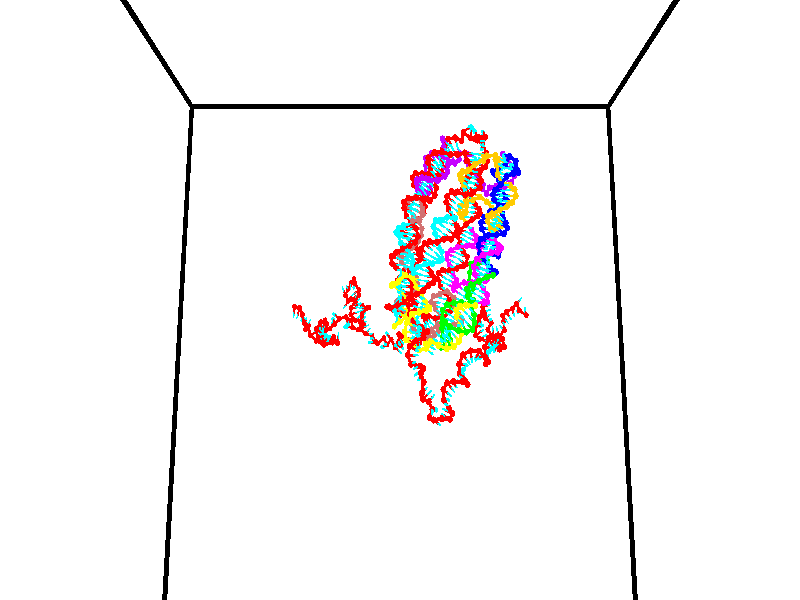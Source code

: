 // switches for output
#declare DRAW_BASES = 1; // possible values are 0, 1; only relevant for DNA ribbons
#declare DRAW_BASES_TYPE = 3; // possible values are 1, 2, 3; only relevant for DNA ribbons
#declare DRAW_FOG = 0; // set to 1 to enable fog

#include "colors.inc"

#include "transforms.inc"
background { rgb <1, 1, 1>}

#default {
   normal{
       ripples 0.25
       frequency 0.20
       turbulence 0.2
       lambda 5
   }
	finish {
		phong 0.1
		phong_size 40.
	}
}

// original window dimensions: 1024x640


// camera settings

camera {
	sky <0, 0.179814, -0.983701>
	up <0, 0.179814, -0.983701>
	right 1.6 * <1, 0, 0>
	location <35, 94.9851, 44.8844>
	look_at <35, 29.7336, 32.9568>
	direction <0, -65.2515, -11.9276>
	angle 67.0682
}


# declare cpy_camera_pos = <35, 94.9851, 44.8844>;
# if (DRAW_FOG = 1)
fog {
	fog_type 2
	up vnormalize(cpy_camera_pos)
	color rgbt<1,1,1,0.3>
	distance 1e-5
	fog_alt 3e-3
	fog_offset 56
}
# end


// LIGHTS

# declare lum = 6;
global_settings {
	ambient_light rgb lum * <0.05, 0.05, 0.05>
	max_trace_level 15
}# declare cpy_direct_light_amount = 0.25;
light_source
{	1000 * <-1, -1.16352, -0.803886>,
	rgb lum * cpy_direct_light_amount
	parallel
}

light_source
{	1000 * <1, 1.16352, 0.803886>,
	rgb lum * cpy_direct_light_amount
	parallel
}

// strand 0

// nucleotide -1

// particle -1
sphere {
	<24.348389, 34.847080, 34.485191> 0.250000
	pigment { color rgbt <1,0,0,0> }
	no_shadow
}
cylinder {
	<24.307226, 34.875225, 34.882072>,  <24.282528, 34.892113, 35.120201>, 0.100000
	pigment { color rgbt <1,0,0,0> }
	no_shadow
}
cylinder {
	<24.307226, 34.875225, 34.882072>,  <24.348389, 34.847080, 34.485191>, 0.100000
	pigment { color rgbt <1,0,0,0> }
	no_shadow
}

// particle -1
sphere {
	<24.307226, 34.875225, 34.882072> 0.100000
	pigment { color rgbt <1,0,0,0> }
	no_shadow
}
sphere {
	0, 1
	scale<0.080000,0.200000,0.300000>
	matrix <0.990719, 0.096310, 0.095922,
		-0.088809, 0.992861, -0.079619,
		-0.102906, 0.070362, 0.992199,
		24.276354, 34.896332, 35.179733>
	pigment { color rgbt <0,1,1,0> }
	no_shadow
}
cylinder {
	<24.906397, 35.236855, 34.658825>,  <24.348389, 34.847080, 34.485191>, 0.130000
	pigment { color rgbt <1,0,0,0> }
	no_shadow
}

// nucleotide -1

// particle -1
sphere {
	<24.906397, 35.236855, 34.658825> 0.250000
	pigment { color rgbt <1,0,0,0> }
	no_shadow
}
cylinder {
	<24.781685, 35.096004, 35.011826>,  <24.706858, 35.011494, 35.223625>, 0.100000
	pigment { color rgbt <1,0,0,0> }
	no_shadow
}
cylinder {
	<24.781685, 35.096004, 35.011826>,  <24.906397, 35.236855, 34.658825>, 0.100000
	pigment { color rgbt <1,0,0,0> }
	no_shadow
}

// particle -1
sphere {
	<24.781685, 35.096004, 35.011826> 0.100000
	pigment { color rgbt <1,0,0,0> }
	no_shadow
}
sphere {
	0, 1
	scale<0.080000,0.200000,0.300000>
	matrix <0.948869, -0.163678, 0.269921,
		0.049400, 0.921531, 0.385150,
		-0.311781, -0.352122, 0.882498,
		24.688150, 34.990368, 35.276573>
	pigment { color rgbt <0,1,1,0> }
	no_shadow
}
cylinder {
	<25.237551, 35.533215, 35.240402>,  <24.906397, 35.236855, 34.658825>, 0.130000
	pigment { color rgbt <1,0,0,0> }
	no_shadow
}

// nucleotide -1

// particle -1
sphere {
	<25.237551, 35.533215, 35.240402> 0.250000
	pigment { color rgbt <1,0,0,0> }
	no_shadow
}
cylinder {
	<25.167194, 35.149475, 35.328678>,  <25.124981, 34.919231, 35.381645>, 0.100000
	pigment { color rgbt <1,0,0,0> }
	no_shadow
}
cylinder {
	<25.167194, 35.149475, 35.328678>,  <25.237551, 35.533215, 35.240402>, 0.100000
	pigment { color rgbt <1,0,0,0> }
	no_shadow
}

// particle -1
sphere {
	<25.167194, 35.149475, 35.328678> 0.100000
	pigment { color rgbt <1,0,0,0> }
	no_shadow
}
sphere {
	0, 1
	scale<0.080000,0.200000,0.300000>
	matrix <0.968180, -0.128050, 0.215013,
		-0.178014, 0.251488, 0.951349,
		-0.175893, -0.959352, 0.220691,
		25.114426, 34.861668, 35.394886>
	pigment { color rgbt <0,1,1,0> }
	no_shadow
}
cylinder {
	<25.433321, 35.332306, 35.946495>,  <25.237551, 35.533215, 35.240402>, 0.130000
	pigment { color rgbt <1,0,0,0> }
	no_shadow
}

// nucleotide -1

// particle -1
sphere {
	<25.433321, 35.332306, 35.946495> 0.250000
	pigment { color rgbt <1,0,0,0> }
	no_shadow
}
cylinder {
	<25.471060, 34.999447, 35.727905>,  <25.493704, 34.799732, 35.596752>, 0.100000
	pigment { color rgbt <1,0,0,0> }
	no_shadow
}
cylinder {
	<25.471060, 34.999447, 35.727905>,  <25.433321, 35.332306, 35.946495>, 0.100000
	pigment { color rgbt <1,0,0,0> }
	no_shadow
}

// particle -1
sphere {
	<25.471060, 34.999447, 35.727905> 0.100000
	pigment { color rgbt <1,0,0,0> }
	no_shadow
}
sphere {
	0, 1
	scale<0.080000,0.200000,0.300000>
	matrix <0.933825, -0.116288, 0.338300,
		-0.345063, -0.542230, 0.766106,
		0.094348, -0.832144, -0.546475,
		25.499365, 34.749805, 35.563961>
	pigment { color rgbt <0,1,1,0> }
	no_shadow
}
cylinder {
	<25.488272, 34.676968, 36.345814>,  <25.433321, 35.332306, 35.946495>, 0.130000
	pigment { color rgbt <1,0,0,0> }
	no_shadow
}

// nucleotide -1

// particle -1
sphere {
	<25.488272, 34.676968, 36.345814> 0.250000
	pigment { color rgbt <1,0,0,0> }
	no_shadow
}
cylinder {
	<25.676310, 34.638344, 35.994888>,  <25.789131, 34.615170, 35.784332>, 0.100000
	pigment { color rgbt <1,0,0,0> }
	no_shadow
}
cylinder {
	<25.676310, 34.638344, 35.994888>,  <25.488272, 34.676968, 36.345814>, 0.100000
	pigment { color rgbt <1,0,0,0> }
	no_shadow
}

// particle -1
sphere {
	<25.676310, 34.638344, 35.994888> 0.100000
	pigment { color rgbt <1,0,0,0> }
	no_shadow
}
sphere {
	0, 1
	scale<0.080000,0.200000,0.300000>
	matrix <0.858556, -0.180477, 0.479905,
		-0.204678, -0.978827, -0.001936,
		0.470093, -0.096564, -0.877318,
		25.817337, 34.609375, 35.731693>
	pigment { color rgbt <0,1,1,0> }
	no_shadow
}
cylinder {
	<25.663172, 34.038063, 35.940704>,  <25.488272, 34.676968, 36.345814>, 0.130000
	pigment { color rgbt <1,0,0,0> }
	no_shadow
}

// nucleotide -1

// particle -1
sphere {
	<25.663172, 34.038063, 35.940704> 0.250000
	pigment { color rgbt <1,0,0,0> }
	no_shadow
}
cylinder {
	<25.316603, 33.993893, 35.745926>,  <25.108662, 33.967392, 35.629059>, 0.100000
	pigment { color rgbt <1,0,0,0> }
	no_shadow
}
cylinder {
	<25.316603, 33.993893, 35.745926>,  <25.663172, 34.038063, 35.940704>, 0.100000
	pigment { color rgbt <1,0,0,0> }
	no_shadow
}

// particle -1
sphere {
	<25.316603, 33.993893, 35.745926> 0.100000
	pigment { color rgbt <1,0,0,0> }
	no_shadow
}
sphere {
	0, 1
	scale<0.080000,0.200000,0.300000>
	matrix <0.477017, -0.471199, -0.741907,
		-0.147522, -0.875087, 0.460934,
		-0.866425, -0.110425, -0.486944,
		25.056675, 33.960766, 35.599842>
	pigment { color rgbt <0,1,1,0> }
	no_shadow
}
cylinder {
	<25.533607, 33.411682, 35.895111>,  <25.663172, 34.038063, 35.940704>, 0.130000
	pigment { color rgbt <1,0,0,0> }
	no_shadow
}

// nucleotide -1

// particle -1
sphere {
	<25.533607, 33.411682, 35.895111> 0.250000
	pigment { color rgbt <1,0,0,0> }
	no_shadow
}
cylinder {
	<25.346270, 33.595085, 35.593006>,  <25.233866, 33.705128, 35.411743>, 0.100000
	pigment { color rgbt <1,0,0,0> }
	no_shadow
}
cylinder {
	<25.346270, 33.595085, 35.593006>,  <25.533607, 33.411682, 35.895111>, 0.100000
	pigment { color rgbt <1,0,0,0> }
	no_shadow
}

// particle -1
sphere {
	<25.346270, 33.595085, 35.593006> 0.100000
	pigment { color rgbt <1,0,0,0> }
	no_shadow
}
sphere {
	0, 1
	scale<0.080000,0.200000,0.300000>
	matrix <0.523354, -0.544753, -0.655244,
		-0.711865, -0.702152, 0.015173,
		-0.468347, 0.458504, -0.755265,
		25.205765, 33.732635, 35.366428>
	pigment { color rgbt <0,1,1,0> }
	no_shadow
}
cylinder {
	<25.778835, 33.380901, 36.706013>,  <25.533607, 33.411682, 35.895111>, 0.130000
	pigment { color rgbt <1,0,0,0> }
	no_shadow
}

// nucleotide -1

// particle -1
sphere {
	<25.778835, 33.380901, 36.706013> 0.250000
	pigment { color rgbt <1,0,0,0> }
	no_shadow
}
cylinder {
	<26.116703, 33.271343, 36.522049>,  <26.319424, 33.205608, 36.411671>, 0.100000
	pigment { color rgbt <1,0,0,0> }
	no_shadow
}
cylinder {
	<26.116703, 33.271343, 36.522049>,  <25.778835, 33.380901, 36.706013>, 0.100000
	pigment { color rgbt <1,0,0,0> }
	no_shadow
}

// particle -1
sphere {
	<26.116703, 33.271343, 36.522049> 0.100000
	pigment { color rgbt <1,0,0,0> }
	no_shadow
}
sphere {
	0, 1
	scale<0.080000,0.200000,0.300000>
	matrix <0.477967, 0.772740, 0.417636,
		0.241003, -0.572586, 0.783621,
		0.844668, -0.273894, -0.459910,
		26.370104, 33.189175, 36.384075>
	pigment { color rgbt <0,1,1,0> }
	no_shadow
}
cylinder {
	<26.376089, 33.283024, 37.183609>,  <25.778835, 33.380901, 36.706013>, 0.130000
	pigment { color rgbt <1,0,0,0> }
	no_shadow
}

// nucleotide -1

// particle -1
sphere {
	<26.376089, 33.283024, 37.183609> 0.250000
	pigment { color rgbt <1,0,0,0> }
	no_shadow
}
cylinder {
	<26.600586, 33.291306, 36.852654>,  <26.735283, 33.296276, 36.654079>, 0.100000
	pigment { color rgbt <1,0,0,0> }
	no_shadow
}
cylinder {
	<26.600586, 33.291306, 36.852654>,  <26.376089, 33.283024, 37.183609>, 0.100000
	pigment { color rgbt <1,0,0,0> }
	no_shadow
}

// particle -1
sphere {
	<26.600586, 33.291306, 36.852654> 0.100000
	pigment { color rgbt <1,0,0,0> }
	no_shadow
}
sphere {
	0, 1
	scale<0.080000,0.200000,0.300000>
	matrix <0.643377, 0.617956, 0.451881,
		0.520648, -0.785940, 0.333502,
		0.561242, 0.020703, -0.827393,
		26.768959, 33.297516, 36.604435>
	pigment { color rgbt <0,1,1,0> }
	no_shadow
}
cylinder {
	<27.046160, 33.190849, 37.386562>,  <26.376089, 33.283024, 37.183609>, 0.130000
	pigment { color rgbt <1,0,0,0> }
	no_shadow
}

// nucleotide -1

// particle -1
sphere {
	<27.046160, 33.190849, 37.386562> 0.250000
	pigment { color rgbt <1,0,0,0> }
	no_shadow
}
cylinder {
	<27.059195, 33.374352, 37.031376>,  <27.067017, 33.484451, 36.818264>, 0.100000
	pigment { color rgbt <1,0,0,0> }
	no_shadow
}
cylinder {
	<27.059195, 33.374352, 37.031376>,  <27.046160, 33.190849, 37.386562>, 0.100000
	pigment { color rgbt <1,0,0,0> }
	no_shadow
}

// particle -1
sphere {
	<27.059195, 33.374352, 37.031376> 0.100000
	pigment { color rgbt <1,0,0,0> }
	no_shadow
}
sphere {
	0, 1
	scale<0.080000,0.200000,0.300000>
	matrix <0.633107, 0.677989, 0.373507,
		0.773378, -0.574349, -0.268345,
		0.032589, 0.458753, -0.887966,
		27.068972, 33.511978, 36.764988>
	pigment { color rgbt <0,1,1,0> }
	no_shadow
}
cylinder {
	<27.772509, 33.173397, 37.102665>,  <27.046160, 33.190849, 37.386562>, 0.130000
	pigment { color rgbt <1,0,0,0> }
	no_shadow
}

// nucleotide -1

// particle -1
sphere {
	<27.772509, 33.173397, 37.102665> 0.250000
	pigment { color rgbt <1,0,0,0> }
	no_shadow
}
cylinder {
	<27.544804, 33.486629, 37.002483>,  <27.408180, 33.674568, 36.942375>, 0.100000
	pigment { color rgbt <1,0,0,0> }
	no_shadow
}
cylinder {
	<27.544804, 33.486629, 37.002483>,  <27.772509, 33.173397, 37.102665>, 0.100000
	pigment { color rgbt <1,0,0,0> }
	no_shadow
}

// particle -1
sphere {
	<27.544804, 33.486629, 37.002483> 0.100000
	pigment { color rgbt <1,0,0,0> }
	no_shadow
}
sphere {
	0, 1
	scale<0.080000,0.200000,0.300000>
	matrix <0.668012, 0.618130, 0.414337,
		0.479269, 0.068564, -0.874986,
		-0.569263, 0.783080, -0.250450,
		27.374025, 33.721554, 36.927349>
	pigment { color rgbt <0,1,1,0> }
	no_shadow
}
cylinder {
	<28.232584, 33.752308, 36.891632>,  <27.772509, 33.173397, 37.102665>, 0.130000
	pigment { color rgbt <1,0,0,0> }
	no_shadow
}

// nucleotide -1

// particle -1
sphere {
	<28.232584, 33.752308, 36.891632> 0.250000
	pigment { color rgbt <1,0,0,0> }
	no_shadow
}
cylinder {
	<27.897516, 33.883888, 37.066032>,  <27.696476, 33.962837, 37.170673>, 0.100000
	pigment { color rgbt <1,0,0,0> }
	no_shadow
}
cylinder {
	<27.897516, 33.883888, 37.066032>,  <28.232584, 33.752308, 36.891632>, 0.100000
	pigment { color rgbt <1,0,0,0> }
	no_shadow
}

// particle -1
sphere {
	<27.897516, 33.883888, 37.066032> 0.100000
	pigment { color rgbt <1,0,0,0> }
	no_shadow
}
sphere {
	0, 1
	scale<0.080000,0.200000,0.300000>
	matrix <0.543767, 0.577207, 0.609220,
		-0.051261, 0.747410, -0.662382,
		-0.837669, 0.328952, 0.436006,
		27.646215, 33.982574, 37.196835>
	pigment { color rgbt <0,1,1,0> }
	no_shadow
}
cylinder {
	<28.653948, 33.780281, 37.438385>,  <28.232584, 33.752308, 36.891632>, 0.130000
	pigment { color rgbt <1,0,0,0> }
	no_shadow
}

// nucleotide -1

// particle -1
sphere {
	<28.653948, 33.780281, 37.438385> 0.250000
	pigment { color rgbt <1,0,0,0> }
	no_shadow
}
cylinder {
	<28.699490, 33.907154, 37.061783>,  <28.726814, 33.983280, 36.835823>, 0.100000
	pigment { color rgbt <1,0,0,0> }
	no_shadow
}
cylinder {
	<28.699490, 33.907154, 37.061783>,  <28.653948, 33.780281, 37.438385>, 0.100000
	pigment { color rgbt <1,0,0,0> }
	no_shadow
}

// particle -1
sphere {
	<28.699490, 33.907154, 37.061783> 0.100000
	pigment { color rgbt <1,0,0,0> }
	no_shadow
}
sphere {
	0, 1
	scale<0.080000,0.200000,0.300000>
	matrix <0.922587, -0.385356, -0.018256,
		-0.368604, -0.866542, -0.336506,
		0.113855, 0.317186, -0.941504,
		28.733646, 34.002308, 36.779331>
	pigment { color rgbt <0,1,1,0> }
	no_shadow
}
cylinder {
	<28.165539, 34.326145, 37.451138>,  <28.653948, 33.780281, 37.438385>, 0.130000
	pigment { color rgbt <1,0,0,0> }
	no_shadow
}

// nucleotide -1

// particle -1
sphere {
	<28.165539, 34.326145, 37.451138> 0.250000
	pigment { color rgbt <1,0,0,0> }
	no_shadow
}
cylinder {
	<28.017498, 34.628204, 37.234703>,  <27.928673, 34.809441, 37.104843>, 0.100000
	pigment { color rgbt <1,0,0,0> }
	no_shadow
}
cylinder {
	<28.017498, 34.628204, 37.234703>,  <28.165539, 34.326145, 37.451138>, 0.100000
	pigment { color rgbt <1,0,0,0> }
	no_shadow
}

// particle -1
sphere {
	<28.017498, 34.628204, 37.234703> 0.100000
	pigment { color rgbt <1,0,0,0> }
	no_shadow
}
sphere {
	0, 1
	scale<0.080000,0.200000,0.300000>
	matrix <-0.577018, -0.643334, -0.503162,
		-0.728062, 0.125998, 0.673832,
		-0.370101, 0.755146, -0.541090,
		27.906467, 34.854748, 37.072376>
	pigment { color rgbt <0,1,1,0> }
	no_shadow
}
cylinder {
	<27.355696, 34.316647, 37.622883>,  <28.165539, 34.326145, 37.451138>, 0.130000
	pigment { color rgbt <1,0,0,0> }
	no_shadow
}

// nucleotide -1

// particle -1
sphere {
	<27.355696, 34.316647, 37.622883> 0.250000
	pigment { color rgbt <1,0,0,0> }
	no_shadow
}
cylinder {
	<27.485905, 34.430275, 37.262142>,  <27.564030, 34.498451, 37.045696>, 0.100000
	pigment { color rgbt <1,0,0,0> }
	no_shadow
}
cylinder {
	<27.485905, 34.430275, 37.262142>,  <27.355696, 34.316647, 37.622883>, 0.100000
	pigment { color rgbt <1,0,0,0> }
	no_shadow
}

// particle -1
sphere {
	<27.485905, 34.430275, 37.262142> 0.100000
	pigment { color rgbt <1,0,0,0> }
	no_shadow
}
sphere {
	0, 1
	scale<0.080000,0.200000,0.300000>
	matrix <-0.668848, -0.605003, -0.431990,
		-0.668340, 0.743824, -0.006940,
		0.325523, 0.284074, -0.901852,
		27.583561, 34.515499, 36.991585>
	pigment { color rgbt <0,1,1,0> }
	no_shadow
}
cylinder {
	<26.726511, 34.554974, 37.113129>,  <27.355696, 34.316647, 37.622883>, 0.130000
	pigment { color rgbt <1,0,0,0> }
	no_shadow
}

// nucleotide -1

// particle -1
sphere {
	<26.726511, 34.554974, 37.113129> 0.250000
	pigment { color rgbt <1,0,0,0> }
	no_shadow
}
cylinder {
	<27.064619, 34.437878, 36.934322>,  <27.267483, 34.367619, 36.827038>, 0.100000
	pigment { color rgbt <1,0,0,0> }
	no_shadow
}
cylinder {
	<27.064619, 34.437878, 36.934322>,  <26.726511, 34.554974, 37.113129>, 0.100000
	pigment { color rgbt <1,0,0,0> }
	no_shadow
}

// particle -1
sphere {
	<27.064619, 34.437878, 36.934322> 0.100000
	pigment { color rgbt <1,0,0,0> }
	no_shadow
}
sphere {
	0, 1
	scale<0.080000,0.200000,0.300000>
	matrix <-0.496667, -0.738997, -0.455198,
		-0.197089, 0.606782, -0.770046,
		0.845268, -0.292743, -0.447017,
		27.318199, 34.350056, 36.800217>
	pigment { color rgbt <0,1,1,0> }
	no_shadow
}
cylinder {
	<26.530539, 34.457691, 36.300919>,  <26.726511, 34.554974, 37.113129>, 0.130000
	pigment { color rgbt <1,0,0,0> }
	no_shadow
}

// nucleotide -1

// particle -1
sphere {
	<26.530539, 34.457691, 36.300919> 0.250000
	pigment { color rgbt <1,0,0,0> }
	no_shadow
}
cylinder {
	<26.836981, 34.258987, 36.464043>,  <27.020845, 34.139763, 36.561916>, 0.100000
	pigment { color rgbt <1,0,0,0> }
	no_shadow
}
cylinder {
	<26.836981, 34.258987, 36.464043>,  <26.530539, 34.457691, 36.300919>, 0.100000
	pigment { color rgbt <1,0,0,0> }
	no_shadow
}

// particle -1
sphere {
	<26.836981, 34.258987, 36.464043> 0.100000
	pigment { color rgbt <1,0,0,0> }
	no_shadow
}
sphere {
	0, 1
	scale<0.080000,0.200000,0.300000>
	matrix <-0.280922, -0.829504, -0.482707,
		0.578070, 0.255242, -0.775040,
		0.766106, -0.496764, 0.407808,
		27.066813, 34.109959, 36.586384>
	pigment { color rgbt <0,1,1,0> }
	no_shadow
}
cylinder {
	<26.939955, 34.231865, 35.703308>,  <26.530539, 34.457691, 36.300919>, 0.130000
	pigment { color rgbt <1,0,0,0> }
	no_shadow
}

// nucleotide -1

// particle -1
sphere {
	<26.939955, 34.231865, 35.703308> 0.250000
	pigment { color rgbt <1,0,0,0> }
	no_shadow
}
cylinder {
	<26.978191, 34.002247, 36.028599>,  <27.001133, 33.864475, 36.223774>, 0.100000
	pigment { color rgbt <1,0,0,0> }
	no_shadow
}
cylinder {
	<26.978191, 34.002247, 36.028599>,  <26.939955, 34.231865, 35.703308>, 0.100000
	pigment { color rgbt <1,0,0,0> }
	no_shadow
}

// particle -1
sphere {
	<26.978191, 34.002247, 36.028599> 0.100000
	pigment { color rgbt <1,0,0,0> }
	no_shadow
}
sphere {
	0, 1
	scale<0.080000,0.200000,0.300000>
	matrix <-0.188275, -0.812643, -0.551510,
		0.977453, -0.100391, -0.185759,
		0.095590, -0.574049, 0.813222,
		27.006868, 33.830032, 36.272564>
	pigment { color rgbt <0,1,1,0> }
	no_shadow
}
cylinder {
	<27.283930, 33.565327, 35.431587>,  <26.939955, 34.231865, 35.703308>, 0.130000
	pigment { color rgbt <1,0,0,0> }
	no_shadow
}

// nucleotide -1

// particle -1
sphere {
	<27.283930, 33.565327, 35.431587> 0.250000
	pigment { color rgbt <1,0,0,0> }
	no_shadow
}
cylinder {
	<27.135986, 33.480030, 35.793301>,  <27.047220, 33.428852, 36.010330>, 0.100000
	pigment { color rgbt <1,0,0,0> }
	no_shadow
}
cylinder {
	<27.135986, 33.480030, 35.793301>,  <27.283930, 33.565327, 35.431587>, 0.100000
	pigment { color rgbt <1,0,0,0> }
	no_shadow
}

// particle -1
sphere {
	<27.135986, 33.480030, 35.793301> 0.100000
	pigment { color rgbt <1,0,0,0> }
	no_shadow
}
sphere {
	0, 1
	scale<0.080000,0.200000,0.300000>
	matrix <-0.349290, -0.869990, -0.348016,
		0.860930, -0.444575, 0.247292,
		-0.369861, -0.213240, 0.904285,
		27.025028, 33.416058, 36.064587>
	pigment { color rgbt <0,1,1,0> }
	no_shadow
}
cylinder {
	<27.398369, 32.865833, 35.627541>,  <27.283930, 33.565327, 35.431587>, 0.130000
	pigment { color rgbt <1,0,0,0> }
	no_shadow
}

// nucleotide -1

// particle -1
sphere {
	<27.398369, 32.865833, 35.627541> 0.250000
	pigment { color rgbt <1,0,0,0> }
	no_shadow
}
cylinder {
	<27.094685, 32.946918, 35.874928>,  <26.912474, 32.995571, 36.023361>, 0.100000
	pigment { color rgbt <1,0,0,0> }
	no_shadow
}
cylinder {
	<27.094685, 32.946918, 35.874928>,  <27.398369, 32.865833, 35.627541>, 0.100000
	pigment { color rgbt <1,0,0,0> }
	no_shadow
}

// particle -1
sphere {
	<27.094685, 32.946918, 35.874928> 0.100000
	pigment { color rgbt <1,0,0,0> }
	no_shadow
}
sphere {
	0, 1
	scale<0.080000,0.200000,0.300000>
	matrix <-0.446279, -0.853828, -0.267979,
		0.473746, -0.479463, 0.738702,
		-0.759210, 0.202713, 0.618472,
		26.866922, 33.007732, 36.060471>
	pigment { color rgbt <0,1,1,0> }
	no_shadow
}
cylinder {
	<27.233553, 32.246544, 36.100983>,  <27.398369, 32.865833, 35.627541>, 0.130000
	pigment { color rgbt <1,0,0,0> }
	no_shadow
}

// nucleotide -1

// particle -1
sphere {
	<27.233553, 32.246544, 36.100983> 0.250000
	pigment { color rgbt <1,0,0,0> }
	no_shadow
}
cylinder {
	<26.901224, 32.469036, 36.093555>,  <26.701828, 32.602531, 36.089100>, 0.100000
	pigment { color rgbt <1,0,0,0> }
	no_shadow
}
cylinder {
	<26.901224, 32.469036, 36.093555>,  <27.233553, 32.246544, 36.100983>, 0.100000
	pigment { color rgbt <1,0,0,0> }
	no_shadow
}

// particle -1
sphere {
	<26.901224, 32.469036, 36.093555> 0.100000
	pigment { color rgbt <1,0,0,0> }
	no_shadow
}
sphere {
	0, 1
	scale<0.080000,0.200000,0.300000>
	matrix <-0.552885, -0.828722, -0.086818,
		-0.063677, -0.061865, 0.996051,
		-0.830821, 0.556230, -0.018567,
		26.651978, 32.635906, 36.087986>
	pigment { color rgbt <0,1,1,0> }
	no_shadow
}
cylinder {
	<26.975384, 31.601006, 36.228363>,  <27.233553, 32.246544, 36.100983>, 0.130000
	pigment { color rgbt <1,0,0,0> }
	no_shadow
}

// nucleotide -1

// particle -1
sphere {
	<26.975384, 31.601006, 36.228363> 0.250000
	pigment { color rgbt <1,0,0,0> }
	no_shadow
}
cylinder {
	<26.818798, 31.819275, 36.524738>,  <26.724848, 31.950237, 36.702564>, 0.100000
	pigment { color rgbt <1,0,0,0> }
	no_shadow
}
cylinder {
	<26.818798, 31.819275, 36.524738>,  <26.975384, 31.601006, 36.228363>, 0.100000
	pigment { color rgbt <1,0,0,0> }
	no_shadow
}

// particle -1
sphere {
	<26.818798, 31.819275, 36.524738> 0.100000
	pigment { color rgbt <1,0,0,0> }
	no_shadow
}
sphere {
	0, 1
	scale<0.080000,0.200000,0.300000>
	matrix <0.559855, 0.780262, -0.278843,
		-0.730287, 0.305664, -0.610943,
		-0.391463, 0.545675, 0.740942,
		26.701359, 31.982977, 36.747021>
	pigment { color rgbt <0,1,1,0> }
	no_shadow
}
cylinder {
	<27.556080, 31.311550, 35.828117>,  <26.975384, 31.601006, 36.228363>, 0.130000
	pigment { color rgbt <1,0,0,0> }
	no_shadow
}

// nucleotide -1

// particle -1
sphere {
	<27.556080, 31.311550, 35.828117> 0.250000
	pigment { color rgbt <1,0,0,0> }
	no_shadow
}
cylinder {
	<27.697617, 31.117935, 35.507992>,  <27.782537, 31.001766, 35.315914>, 0.100000
	pigment { color rgbt <1,0,0,0> }
	no_shadow
}
cylinder {
	<27.697617, 31.117935, 35.507992>,  <27.556080, 31.311550, 35.828117>, 0.100000
	pigment { color rgbt <1,0,0,0> }
	no_shadow
}

// particle -1
sphere {
	<27.697617, 31.117935, 35.507992> 0.100000
	pigment { color rgbt <1,0,0,0> }
	no_shadow
}
sphere {
	0, 1
	scale<0.080000,0.200000,0.300000>
	matrix <-0.172415, 0.807253, -0.564461,
		0.919277, 0.337716, 0.202184,
		0.353841, -0.484036, -0.800316,
		27.803768, 30.972725, 35.267899>
	pigment { color rgbt <0,1,1,0> }
	no_shadow
}
cylinder {
	<28.076447, 31.749754, 35.510956>,  <27.556080, 31.311550, 35.828117>, 0.130000
	pigment { color rgbt <1,0,0,0> }
	no_shadow
}

// nucleotide -1

// particle -1
sphere {
	<28.076447, 31.749754, 35.510956> 0.250000
	pigment { color rgbt <1,0,0,0> }
	no_shadow
}
cylinder {
	<27.963884, 31.498005, 35.221210>,  <27.896347, 31.346954, 35.047363>, 0.100000
	pigment { color rgbt <1,0,0,0> }
	no_shadow
}
cylinder {
	<27.963884, 31.498005, 35.221210>,  <28.076447, 31.749754, 35.510956>, 0.100000
	pigment { color rgbt <1,0,0,0> }
	no_shadow
}

// particle -1
sphere {
	<27.963884, 31.498005, 35.221210> 0.100000
	pigment { color rgbt <1,0,0,0> }
	no_shadow
}
sphere {
	0, 1
	scale<0.080000,0.200000,0.300000>
	matrix <0.183440, 0.705662, -0.684391,
		0.941893, -0.325467, -0.083123,
		-0.281403, -0.629375, -0.724361,
		27.879463, 31.309193, 35.003902>
	pigment { color rgbt <0,1,1,0> }
	no_shadow
}
cylinder {
	<28.564648, 31.767120, 35.014942>,  <28.076447, 31.749754, 35.510956>, 0.130000
	pigment { color rgbt <1,0,0,0> }
	no_shadow
}

// nucleotide -1

// particle -1
sphere {
	<28.564648, 31.767120, 35.014942> 0.250000
	pigment { color rgbt <1,0,0,0> }
	no_shadow
}
cylinder {
	<28.254118, 31.662251, 34.785652>,  <28.067801, 31.599329, 34.648079>, 0.100000
	pigment { color rgbt <1,0,0,0> }
	no_shadow
}
cylinder {
	<28.254118, 31.662251, 34.785652>,  <28.564648, 31.767120, 35.014942>, 0.100000
	pigment { color rgbt <1,0,0,0> }
	no_shadow
}

// particle -1
sphere {
	<28.254118, 31.662251, 34.785652> 0.100000
	pigment { color rgbt <1,0,0,0> }
	no_shadow
}
sphere {
	0, 1
	scale<0.080000,0.200000,0.300000>
	matrix <0.126650, 0.825970, -0.549302,
		0.617477, -0.499036, -0.608018,
		-0.776326, -0.262176, -0.573220,
		28.021221, 31.583597, 34.613686>
	pigment { color rgbt <0,1,1,0> }
	no_shadow
}
cylinder {
	<29.255081, 31.749634, 34.856136>,  <28.564648, 31.767120, 35.014942>, 0.130000
	pigment { color rgbt <1,0,0,0> }
	no_shadow
}

// nucleotide -1

// particle -1
sphere {
	<29.255081, 31.749634, 34.856136> 0.250000
	pigment { color rgbt <1,0,0,0> }
	no_shadow
}
cylinder {
	<29.394123, 31.842054, 35.219627>,  <29.477549, 31.897507, 35.437721>, 0.100000
	pigment { color rgbt <1,0,0,0> }
	no_shadow
}
cylinder {
	<29.394123, 31.842054, 35.219627>,  <29.255081, 31.749634, 34.856136>, 0.100000
	pigment { color rgbt <1,0,0,0> }
	no_shadow
}

// particle -1
sphere {
	<29.394123, 31.842054, 35.219627> 0.100000
	pigment { color rgbt <1,0,0,0> }
	no_shadow
}
sphere {
	0, 1
	scale<0.080000,0.200000,0.300000>
	matrix <-0.170119, -0.937539, 0.303449,
		0.922080, -0.260072, -0.286585,
		0.347603, 0.231050, 0.908728,
		29.498404, 31.911369, 35.492245>
	pigment { color rgbt <0,1,1,0> }
	no_shadow
}
cylinder {
	<29.788055, 31.264030, 35.108658>,  <29.255081, 31.749634, 34.856136>, 0.130000
	pigment { color rgbt <1,0,0,0> }
	no_shadow
}

// nucleotide -1

// particle -1
sphere {
	<29.788055, 31.264030, 35.108658> 0.250000
	pigment { color rgbt <1,0,0,0> }
	no_shadow
}
cylinder {
	<29.542398, 31.411926, 35.387547>,  <29.395004, 31.500664, 35.554882>, 0.100000
	pigment { color rgbt <1,0,0,0> }
	no_shadow
}
cylinder {
	<29.542398, 31.411926, 35.387547>,  <29.788055, 31.264030, 35.108658>, 0.100000
	pigment { color rgbt <1,0,0,0> }
	no_shadow
}

// particle -1
sphere {
	<29.542398, 31.411926, 35.387547> 0.100000
	pigment { color rgbt <1,0,0,0> }
	no_shadow
}
sphere {
	0, 1
	scale<0.080000,0.200000,0.300000>
	matrix <-0.261678, -0.928887, 0.262095,
		0.744551, -0.021485, 0.667220,
		-0.614141, 0.369740, 0.697225,
		29.358156, 31.522848, 35.596714>
	pigment { color rgbt <0,1,1,0> }
	no_shadow
}
cylinder {
	<29.945625, 31.159081, 35.707684>,  <29.788055, 31.264030, 35.108658>, 0.130000
	pigment { color rgbt <1,0,0,0> }
	no_shadow
}

// nucleotide -1

// particle -1
sphere {
	<29.945625, 31.159081, 35.707684> 0.250000
	pigment { color rgbt <1,0,0,0> }
	no_shadow
}
cylinder {
	<29.546799, 31.183018, 35.688610>,  <29.307503, 31.197380, 35.677166>, 0.100000
	pigment { color rgbt <1,0,0,0> }
	no_shadow
}
cylinder {
	<29.546799, 31.183018, 35.688610>,  <29.945625, 31.159081, 35.707684>, 0.100000
	pigment { color rgbt <1,0,0,0> }
	no_shadow
}

// particle -1
sphere {
	<29.546799, 31.183018, 35.688610> 0.100000
	pigment { color rgbt <1,0,0,0> }
	no_shadow
}
sphere {
	0, 1
	scale<0.080000,0.200000,0.300000>
	matrix <-0.066199, -0.987161, 0.145367,
		-0.038377, 0.148098, 0.988228,
		-0.997068, 0.059841, -0.047688,
		29.247679, 31.200970, 35.674305>
	pigment { color rgbt <0,1,1,0> }
	no_shadow
}
cylinder {
	<30.487972, 30.649477, 35.832874>,  <29.945625, 31.159081, 35.707684>, 0.130000
	pigment { color rgbt <1,0,0,0> }
	no_shadow
}

// nucleotide -1

// particle -1
sphere {
	<30.487972, 30.649477, 35.832874> 0.250000
	pigment { color rgbt <1,0,0,0> }
	no_shadow
}
cylinder {
	<30.666529, 30.361694, 35.620041>,  <30.773663, 30.189024, 35.492340>, 0.100000
	pigment { color rgbt <1,0,0,0> }
	no_shadow
}
cylinder {
	<30.666529, 30.361694, 35.620041>,  <30.487972, 30.649477, 35.832874>, 0.100000
	pigment { color rgbt <1,0,0,0> }
	no_shadow
}

// particle -1
sphere {
	<30.666529, 30.361694, 35.620041> 0.100000
	pigment { color rgbt <1,0,0,0> }
	no_shadow
}
sphere {
	0, 1
	scale<0.080000,0.200000,0.300000>
	matrix <-0.117427, 0.542376, -0.831889,
		0.887100, 0.433829, 0.157628,
		0.446391, -0.719459, -0.532085,
		30.800446, 30.145857, 35.460415>
	pigment { color rgbt <0,1,1,0> }
	no_shadow
}
cylinder {
	<31.108891, 30.849333, 35.416798>,  <30.487972, 30.649477, 35.832874>, 0.130000
	pigment { color rgbt <1,0,0,0> }
	no_shadow
}

// nucleotide -1

// particle -1
sphere {
	<31.108891, 30.849333, 35.416798> 0.250000
	pigment { color rgbt <1,0,0,0> }
	no_shadow
}
cylinder {
	<30.933655, 30.529007, 35.253445>,  <30.828512, 30.336811, 35.155434>, 0.100000
	pigment { color rgbt <1,0,0,0> }
	no_shadow
}
cylinder {
	<30.933655, 30.529007, 35.253445>,  <31.108891, 30.849333, 35.416798>, 0.100000
	pigment { color rgbt <1,0,0,0> }
	no_shadow
}

// particle -1
sphere {
	<30.933655, 30.529007, 35.253445> 0.100000
	pigment { color rgbt <1,0,0,0> }
	no_shadow
}
sphere {
	0, 1
	scale<0.080000,0.200000,0.300000>
	matrix <-0.227410, 0.538250, -0.811524,
		0.869690, -0.262652, -0.417915,
		-0.438091, -0.800813, -0.408381,
		30.802227, 30.288763, 35.130932>
	pigment { color rgbt <0,1,1,0> }
	no_shadow
}
cylinder {
	<30.978422, 31.591091, 35.149975>,  <31.108891, 30.849333, 35.416798>, 0.130000
	pigment { color rgbt <1,0,0,0> }
	no_shadow
}

// nucleotide -1

// particle -1
sphere {
	<30.978422, 31.591091, 35.149975> 0.250000
	pigment { color rgbt <1,0,0,0> }
	no_shadow
}
cylinder {
	<30.955948, 31.989786, 35.173141>,  <30.942463, 32.229004, 35.187042>, 0.100000
	pigment { color rgbt <1,0,0,0> }
	no_shadow
}
cylinder {
	<30.955948, 31.989786, 35.173141>,  <30.978422, 31.591091, 35.149975>, 0.100000
	pigment { color rgbt <1,0,0,0> }
	no_shadow
}

// particle -1
sphere {
	<30.955948, 31.989786, 35.173141> 0.100000
	pigment { color rgbt <1,0,0,0> }
	no_shadow
}
sphere {
	0, 1
	scale<0.080000,0.200000,0.300000>
	matrix <-0.313800, 0.037441, -0.948751,
		-0.947825, -0.071479, 0.310673,
		-0.056184, 0.996739, 0.057917,
		30.939093, 32.288807, 35.190517>
	pigment { color rgbt <0,1,1,0> }
	no_shadow
}
cylinder {
	<30.275166, 31.834145, 35.190319>,  <30.978422, 31.591091, 35.149975>, 0.130000
	pigment { color rgbt <1,0,0,0> }
	no_shadow
}

// nucleotide -1

// particle -1
sphere {
	<30.275166, 31.834145, 35.190319> 0.250000
	pigment { color rgbt <1,0,0,0> }
	no_shadow
}
cylinder {
	<30.519503, 32.108894, 35.032803>,  <30.666105, 32.273743, 34.938293>, 0.100000
	pigment { color rgbt <1,0,0,0> }
	no_shadow
}
cylinder {
	<30.519503, 32.108894, 35.032803>,  <30.275166, 31.834145, 35.190319>, 0.100000
	pigment { color rgbt <1,0,0,0> }
	no_shadow
}

// particle -1
sphere {
	<30.519503, 32.108894, 35.032803> 0.100000
	pigment { color rgbt <1,0,0,0> }
	no_shadow
}
sphere {
	0, 1
	scale<0.080000,0.200000,0.300000>
	matrix <-0.510421, -0.038586, -0.859058,
		-0.605259, 0.725752, 0.327025,
		0.610845, 0.686873, -0.393794,
		30.702757, 32.314957, 34.914665>
	pigment { color rgbt <0,1,1,0> }
	no_shadow
}
cylinder {
	<29.818283, 32.258507, 34.711937>,  <30.275166, 31.834145, 35.190319>, 0.130000
	pigment { color rgbt <1,0,0,0> }
	no_shadow
}

// nucleotide -1

// particle -1
sphere {
	<29.818283, 32.258507, 34.711937> 0.250000
	pigment { color rgbt <1,0,0,0> }
	no_shadow
}
cylinder {
	<30.204191, 32.276875, 34.608318>,  <30.435736, 32.287895, 34.546146>, 0.100000
	pigment { color rgbt <1,0,0,0> }
	no_shadow
}
cylinder {
	<30.204191, 32.276875, 34.608318>,  <29.818283, 32.258507, 34.711937>, 0.100000
	pigment { color rgbt <1,0,0,0> }
	no_shadow
}

// particle -1
sphere {
	<30.204191, 32.276875, 34.608318> 0.100000
	pigment { color rgbt <1,0,0,0> }
	no_shadow
}
sphere {
	0, 1
	scale<0.080000,0.200000,0.300000>
	matrix <-0.254148, -0.091779, -0.962801,
		-0.067990, 0.994720, -0.076874,
		0.964773, 0.045923, -0.259046,
		30.493624, 32.290653, 34.530605>
	pigment { color rgbt <0,1,1,0> }
	no_shadow
}
cylinder {
	<29.859283, 32.698627, 34.209156>,  <29.818283, 32.258507, 34.711937>, 0.130000
	pigment { color rgbt <1,0,0,0> }
	no_shadow
}

// nucleotide -1

// particle -1
sphere {
	<29.859283, 32.698627, 34.209156> 0.250000
	pigment { color rgbt <1,0,0,0> }
	no_shadow
}
cylinder {
	<30.178459, 32.465538, 34.147549>,  <30.369965, 32.325684, 34.110584>, 0.100000
	pigment { color rgbt <1,0,0,0> }
	no_shadow
}
cylinder {
	<30.178459, 32.465538, 34.147549>,  <29.859283, 32.698627, 34.209156>, 0.100000
	pigment { color rgbt <1,0,0,0> }
	no_shadow
}

// particle -1
sphere {
	<30.178459, 32.465538, 34.147549> 0.100000
	pigment { color rgbt <1,0,0,0> }
	no_shadow
}
sphere {
	0, 1
	scale<0.080000,0.200000,0.300000>
	matrix <-0.267851, -0.113903, -0.956704,
		0.539954, 0.804646, -0.246971,
		0.797938, -0.582727, -0.154023,
		30.417841, 32.290718, 34.101341>
	pigment { color rgbt <0,1,1,0> }
	no_shadow
}
cylinder {
	<30.311497, 32.939331, 33.654232>,  <29.859283, 32.698627, 34.209156>, 0.130000
	pigment { color rgbt <1,0,0,0> }
	no_shadow
}

// nucleotide -1

// particle -1
sphere {
	<30.311497, 32.939331, 33.654232> 0.250000
	pigment { color rgbt <1,0,0,0> }
	no_shadow
}
cylinder {
	<30.323078, 32.540886, 33.687511>,  <30.330027, 32.301819, 33.707478>, 0.100000
	pigment { color rgbt <1,0,0,0> }
	no_shadow
}
cylinder {
	<30.323078, 32.540886, 33.687511>,  <30.311497, 32.939331, 33.654232>, 0.100000
	pigment { color rgbt <1,0,0,0> }
	no_shadow
}

// particle -1
sphere {
	<30.323078, 32.540886, 33.687511> 0.100000
	pigment { color rgbt <1,0,0,0> }
	no_shadow
}
sphere {
	0, 1
	scale<0.080000,0.200000,0.300000>
	matrix <-0.062207, -0.084868, -0.994448,
		0.997643, 0.023620, -0.064423,
		0.028956, -0.996112, 0.083199,
		30.331764, 32.242054, 33.712471>
	pigment { color rgbt <0,1,1,0> }
	no_shadow
}
cylinder {
	<30.711153, 32.922752, 33.095032>,  <30.311497, 32.939331, 33.654232>, 0.130000
	pigment { color rgbt <1,0,0,0> }
	no_shadow
}

// nucleotide -1

// particle -1
sphere {
	<30.711153, 32.922752, 33.095032> 0.250000
	pigment { color rgbt <1,0,0,0> }
	no_shadow
}
cylinder {
	<30.506668, 32.588531, 33.175552>,  <30.383978, 32.388000, 33.223866>, 0.100000
	pigment { color rgbt <1,0,0,0> }
	no_shadow
}
cylinder {
	<30.506668, 32.588531, 33.175552>,  <30.711153, 32.922752, 33.095032>, 0.100000
	pigment { color rgbt <1,0,0,0> }
	no_shadow
}

// particle -1
sphere {
	<30.506668, 32.588531, 33.175552> 0.100000
	pigment { color rgbt <1,0,0,0> }
	no_shadow
}
sphere {
	0, 1
	scale<0.080000,0.200000,0.300000>
	matrix <-0.541820, 0.131504, -0.830143,
		0.667153, -0.533448, -0.519943,
		-0.511213, -0.835547, 0.201300,
		30.353304, 32.337868, 33.235943>
	pigment { color rgbt <0,1,1,0> }
	no_shadow
}
cylinder {
	<30.648951, 32.274128, 32.544216>,  <30.711153, 32.922752, 33.095032>, 0.130000
	pigment { color rgbt <1,0,0,0> }
	no_shadow
}

// nucleotide -1

// particle -1
sphere {
	<30.648951, 32.274128, 32.544216> 0.250000
	pigment { color rgbt <1,0,0,0> }
	no_shadow
}
cylinder {
	<30.323055, 32.345497, 32.764893>,  <30.127518, 32.388317, 32.897301>, 0.100000
	pigment { color rgbt <1,0,0,0> }
	no_shadow
}
cylinder {
	<30.323055, 32.345497, 32.764893>,  <30.648951, 32.274128, 32.544216>, 0.100000
	pigment { color rgbt <1,0,0,0> }
	no_shadow
}

// particle -1
sphere {
	<30.323055, 32.345497, 32.764893> 0.100000
	pigment { color rgbt <1,0,0,0> }
	no_shadow
}
sphere {
	0, 1
	scale<0.080000,0.200000,0.300000>
	matrix <-0.534798, 0.136394, -0.833899,
		-0.224033, -0.974455, -0.015707,
		-0.814740, 0.178421, 0.551693,
		30.078632, 32.399025, 32.930401>
	pigment { color rgbt <0,1,1,0> }
	no_shadow
}
cylinder {
	<30.227234, 32.407845, 31.948111>,  <30.648951, 32.274128, 32.544216>, 0.130000
	pigment { color rgbt <1,0,0,0> }
	no_shadow
}

// nucleotide -1

// particle -1
sphere {
	<30.227234, 32.407845, 31.948111> 0.250000
	pigment { color rgbt <1,0,0,0> }
	no_shadow
}
cylinder {
	<30.330822, 32.043270, 32.075996>,  <30.392975, 31.824526, 32.152729>, 0.100000
	pigment { color rgbt <1,0,0,0> }
	no_shadow
}
cylinder {
	<30.330822, 32.043270, 32.075996>,  <30.227234, 32.407845, 31.948111>, 0.100000
	pigment { color rgbt <1,0,0,0> }
	no_shadow
}

// particle -1
sphere {
	<30.330822, 32.043270, 32.075996> 0.100000
	pigment { color rgbt <1,0,0,0> }
	no_shadow
}
sphere {
	0, 1
	scale<0.080000,0.200000,0.300000>
	matrix <-0.901175, -0.347116, -0.259603,
		0.347589, -0.220890, -0.911257,
		0.258969, -0.911437, 0.319714,
		30.408512, 31.769838, 32.171909>
	pigment { color rgbt <0,1,1,0> }
	no_shadow
}
cylinder {
	<30.073126, 31.780262, 31.438774>,  <30.227234, 32.407845, 31.948111>, 0.130000
	pigment { color rgbt <1,0,0,0> }
	no_shadow
}

// nucleotide -1

// particle -1
sphere {
	<30.073126, 31.780262, 31.438774> 0.250000
	pigment { color rgbt <1,0,0,0> }
	no_shadow
}
cylinder {
	<30.049314, 31.677412, 31.824591>,  <30.035027, 31.615702, 32.056080>, 0.100000
	pigment { color rgbt <1,0,0,0> }
	no_shadow
}
cylinder {
	<30.049314, 31.677412, 31.824591>,  <30.073126, 31.780262, 31.438774>, 0.100000
	pigment { color rgbt <1,0,0,0> }
	no_shadow
}

// particle -1
sphere {
	<30.049314, 31.677412, 31.824591> 0.100000
	pigment { color rgbt <1,0,0,0> }
	no_shadow
}
sphere {
	0, 1
	scale<0.080000,0.200000,0.300000>
	matrix <-0.911793, -0.379293, -0.157384,
		0.406311, -0.888833, -0.211864,
		-0.059530, -0.257123, 0.964543,
		30.031456, 31.600275, 32.113953>
	pigment { color rgbt <0,1,1,0> }
	no_shadow
}
cylinder {
	<29.748594, 30.969303, 31.610788>,  <30.073126, 31.780262, 31.438774>, 0.130000
	pigment { color rgbt <1,0,0,0> }
	no_shadow
}

// nucleotide -1

// particle -1
sphere {
	<29.748594, 30.969303, 31.610788> 0.250000
	pigment { color rgbt <1,0,0,0> }
	no_shadow
}
cylinder {
	<29.715031, 31.253616, 31.890144>,  <29.694893, 31.424204, 32.057758>, 0.100000
	pigment { color rgbt <1,0,0,0> }
	no_shadow
}
cylinder {
	<29.715031, 31.253616, 31.890144>,  <29.748594, 30.969303, 31.610788>, 0.100000
	pigment { color rgbt <1,0,0,0> }
	no_shadow
}

// particle -1
sphere {
	<29.715031, 31.253616, 31.890144> 0.100000
	pigment { color rgbt <1,0,0,0> }
	no_shadow
}
sphere {
	0, 1
	scale<0.080000,0.200000,0.300000>
	matrix <-0.986153, -0.159840, 0.044195,
		0.143043, -0.685009, 0.714354,
		-0.083909, 0.710784, 0.698388,
		29.689857, 31.466852, 32.099659>
	pigment { color rgbt <0,1,1,0> }
	no_shadow
}
cylinder {
	<29.340311, 30.577379, 32.100872>,  <29.748594, 30.969303, 31.610788>, 0.130000
	pigment { color rgbt <1,0,0,0> }
	no_shadow
}

// nucleotide -1

// particle -1
sphere {
	<29.340311, 30.577379, 32.100872> 0.250000
	pigment { color rgbt <1,0,0,0> }
	no_shadow
}
cylinder {
	<29.293070, 30.973154, 32.067249>,  <29.264725, 31.210619, 32.047073>, 0.100000
	pigment { color rgbt <1,0,0,0> }
	no_shadow
}
cylinder {
	<29.293070, 30.973154, 32.067249>,  <29.340311, 30.577379, 32.100872>, 0.100000
	pigment { color rgbt <1,0,0,0> }
	no_shadow
}

// particle -1
sphere {
	<29.293070, 30.973154, 32.067249> 0.100000
	pigment { color rgbt <1,0,0,0> }
	no_shadow
}
sphere {
	0, 1
	scale<0.080000,0.200000,0.300000>
	matrix <-0.924359, -0.078618, 0.373337,
		0.362784, 0.121793, 0.923880,
		-0.118104, 0.989437, -0.084059,
		29.257639, 31.269985, 32.042030>
	pigment { color rgbt <0,1,1,0> }
	no_shadow
}
cylinder {
	<29.099949, 30.853176, 32.725780>,  <29.340311, 30.577379, 32.100872>, 0.130000
	pigment { color rgbt <1,0,0,0> }
	no_shadow
}

// nucleotide -1

// particle -1
sphere {
	<29.099949, 30.853176, 32.725780> 0.250000
	pigment { color rgbt <1,0,0,0> }
	no_shadow
}
cylinder {
	<28.975254, 31.118280, 32.453438>,  <28.900438, 31.277344, 32.290031>, 0.100000
	pigment { color rgbt <1,0,0,0> }
	no_shadow
}
cylinder {
	<28.975254, 31.118280, 32.453438>,  <29.099949, 30.853176, 32.725780>, 0.100000
	pigment { color rgbt <1,0,0,0> }
	no_shadow
}

// particle -1
sphere {
	<28.975254, 31.118280, 32.453438> 0.100000
	pigment { color rgbt <1,0,0,0> }
	no_shadow
}
sphere {
	0, 1
	scale<0.080000,0.200000,0.300000>
	matrix <-0.925634, -0.050040, 0.375098,
		0.214530, 0.747157, 0.629073,
		-0.311736, 0.662761, -0.680859,
		28.881733, 31.317108, 32.249180>
	pigment { color rgbt <0,1,1,0> }
	no_shadow
}
cylinder {
	<29.453199, 31.119287, 33.278492>,  <29.099949, 30.853176, 32.725780>, 0.130000
	pigment { color rgbt <1,0,0,0> }
	no_shadow
}

// nucleotide -1

// particle -1
sphere {
	<29.453199, 31.119287, 33.278492> 0.250000
	pigment { color rgbt <1,0,0,0> }
	no_shadow
}
cylinder {
	<29.212606, 30.975767, 33.564003>,  <29.068251, 30.889654, 33.735310>, 0.100000
	pigment { color rgbt <1,0,0,0> }
	no_shadow
}
cylinder {
	<29.212606, 30.975767, 33.564003>,  <29.453199, 31.119287, 33.278492>, 0.100000
	pigment { color rgbt <1,0,0,0> }
	no_shadow
}

// particle -1
sphere {
	<29.212606, 30.975767, 33.564003> 0.100000
	pigment { color rgbt <1,0,0,0> }
	no_shadow
}
sphere {
	0, 1
	scale<0.080000,0.200000,0.300000>
	matrix <-0.798370, 0.302031, -0.520944,
		-0.028668, -0.883198, -0.468122,
		-0.601485, -0.358800, 0.713778,
		29.032162, 30.868128, 33.778137>
	pigment { color rgbt <0,1,1,0> }
	no_shadow
}
cylinder {
	<29.820662, 31.713892, 33.228840>,  <29.453199, 31.119287, 33.278492>, 0.130000
	pigment { color rgbt <1,0,0,0> }
	no_shadow
}

// nucleotide -1

// particle -1
sphere {
	<29.820662, 31.713892, 33.228840> 0.250000
	pigment { color rgbt <1,0,0,0> }
	no_shadow
}
cylinder {
	<30.183195, 31.763391, 33.067223>,  <30.400715, 31.793091, 32.970253>, 0.100000
	pigment { color rgbt <1,0,0,0> }
	no_shadow
}
cylinder {
	<30.183195, 31.763391, 33.067223>,  <29.820662, 31.713892, 33.228840>, 0.100000
	pigment { color rgbt <1,0,0,0> }
	no_shadow
}

// particle -1
sphere {
	<30.183195, 31.763391, 33.067223> 0.100000
	pigment { color rgbt <1,0,0,0> }
	no_shadow
}
sphere {
	0, 1
	scale<0.080000,0.200000,0.300000>
	matrix <0.404700, 0.020877, 0.914211,
		0.121566, -0.992094, -0.031159,
		0.906333, 0.123747, -0.404039,
		30.455095, 31.800516, 32.946011>
	pigment { color rgbt <0,1,1,0> }
	no_shadow
}
cylinder {
	<30.228346, 31.194569, 33.577484>,  <29.820662, 31.713892, 33.228840>, 0.130000
	pigment { color rgbt <1,0,0,0> }
	no_shadow
}

// nucleotide -1

// particle -1
sphere {
	<30.228346, 31.194569, 33.577484> 0.250000
	pigment { color rgbt <1,0,0,0> }
	no_shadow
}
cylinder {
	<30.395439, 31.535290, 33.451035>,  <30.495695, 31.739723, 33.375164>, 0.100000
	pigment { color rgbt <1,0,0,0> }
	no_shadow
}
cylinder {
	<30.395439, 31.535290, 33.451035>,  <30.228346, 31.194569, 33.577484>, 0.100000
	pigment { color rgbt <1,0,0,0> }
	no_shadow
}

// particle -1
sphere {
	<30.395439, 31.535290, 33.451035> 0.100000
	pigment { color rgbt <1,0,0,0> }
	no_shadow
}
sphere {
	0, 1
	scale<0.080000,0.200000,0.300000>
	matrix <0.511430, 0.067129, 0.856699,
		0.750959, -0.519544, -0.407595,
		0.417732, 0.851802, -0.316122,
		30.520760, 31.790831, 33.356197>
	pigment { color rgbt <0,1,1,0> }
	no_shadow
}
cylinder {
	<30.937752, 31.203032, 33.744640>,  <30.228346, 31.194569, 33.577484>, 0.130000
	pigment { color rgbt <1,0,0,0> }
	no_shadow
}

// nucleotide -1

// particle -1
sphere {
	<30.937752, 31.203032, 33.744640> 0.250000
	pigment { color rgbt <1,0,0,0> }
	no_shadow
}
cylinder {
	<30.819616, 31.584875, 33.729179>,  <30.748735, 31.813982, 33.719902>, 0.100000
	pigment { color rgbt <1,0,0,0> }
	no_shadow
}
cylinder {
	<30.819616, 31.584875, 33.729179>,  <30.937752, 31.203032, 33.744640>, 0.100000
	pigment { color rgbt <1,0,0,0> }
	no_shadow
}

// particle -1
sphere {
	<30.819616, 31.584875, 33.729179> 0.100000
	pigment { color rgbt <1,0,0,0> }
	no_shadow
}
sphere {
	0, 1
	scale<0.080000,0.200000,0.300000>
	matrix <0.494540, 0.187366, 0.848719,
		0.817438, 0.231544, -0.527430,
		-0.295338, 0.954611, -0.038653,
		30.731014, 31.871258, 33.717583>
	pigment { color rgbt <0,1,1,0> }
	no_shadow
}
cylinder {
	<31.499699, 31.542280, 34.018696>,  <30.937752, 31.203032, 33.744640>, 0.130000
	pigment { color rgbt <1,0,0,0> }
	no_shadow
}

// nucleotide -1

// particle -1
sphere {
	<31.499699, 31.542280, 34.018696> 0.250000
	pigment { color rgbt <1,0,0,0> }
	no_shadow
}
cylinder {
	<31.163834, 31.757975, 34.044590>,  <30.962315, 31.887390, 34.060127>, 0.100000
	pigment { color rgbt <1,0,0,0> }
	no_shadow
}
cylinder {
	<31.163834, 31.757975, 34.044590>,  <31.499699, 31.542280, 34.018696>, 0.100000
	pigment { color rgbt <1,0,0,0> }
	no_shadow
}

// particle -1
sphere {
	<31.163834, 31.757975, 34.044590> 0.100000
	pigment { color rgbt <1,0,0,0> }
	no_shadow
}
sphere {
	0, 1
	scale<0.080000,0.200000,0.300000>
	matrix <0.259753, 0.294045, 0.919818,
		0.476962, 0.789154, -0.386967,
		-0.839664, 0.539234, 0.064737,
		30.911934, 31.919744, 34.064011>
	pigment { color rgbt <0,1,1,0> }
	no_shadow
}
cylinder {
	<31.738701, 32.253807, 34.102654>,  <31.499699, 31.542280, 34.018696>, 0.130000
	pigment { color rgbt <1,0,0,0> }
	no_shadow
}

// nucleotide -1

// particle -1
sphere {
	<31.738701, 32.253807, 34.102654> 0.250000
	pigment { color rgbt <1,0,0,0> }
	no_shadow
}
cylinder {
	<31.362425, 32.234234, 34.236942>,  <31.136660, 32.222488, 34.317516>, 0.100000
	pigment { color rgbt <1,0,0,0> }
	no_shadow
}
cylinder {
	<31.362425, 32.234234, 34.236942>,  <31.738701, 32.253807, 34.102654>, 0.100000
	pigment { color rgbt <1,0,0,0> }
	no_shadow
}

// particle -1
sphere {
	<31.362425, 32.234234, 34.236942> 0.100000
	pigment { color rgbt <1,0,0,0> }
	no_shadow
}
sphere {
	0, 1
	scale<0.080000,0.200000,0.300000>
	matrix <0.309267, 0.283150, 0.907844,
		-0.139486, 0.957826, -0.251222,
		-0.940690, -0.048936, 0.335720,
		31.080217, 32.219551, 34.337658>
	pigment { color rgbt <0,1,1,0> }
	no_shadow
}
cylinder {
	<31.535419, 32.957859, 34.250633>,  <31.738701, 32.253807, 34.102654>, 0.130000
	pigment { color rgbt <1,0,0,0> }
	no_shadow
}

// nucleotide -1

// particle -1
sphere {
	<31.535419, 32.957859, 34.250633> 0.250000
	pigment { color rgbt <1,0,0,0> }
	no_shadow
}
cylinder {
	<31.357616, 32.660374, 34.450352>,  <31.250935, 32.481880, 34.570183>, 0.100000
	pigment { color rgbt <1,0,0,0> }
	no_shadow
}
cylinder {
	<31.357616, 32.660374, 34.450352>,  <31.535419, 32.957859, 34.250633>, 0.100000
	pigment { color rgbt <1,0,0,0> }
	no_shadow
}

// particle -1
sphere {
	<31.357616, 32.660374, 34.450352> 0.100000
	pigment { color rgbt <1,0,0,0> }
	no_shadow
}
sphere {
	0, 1
	scale<0.080000,0.200000,0.300000>
	matrix <0.310938, 0.394632, 0.864629,
		-0.840077, 0.539586, 0.055832,
		-0.444508, -0.743715, 0.499299,
		31.224264, 32.437260, 34.600140>
	pigment { color rgbt <0,1,1,0> }
	no_shadow
}
cylinder {
	<31.063717, 33.296684, 34.824100>,  <31.535419, 32.957859, 34.250633>, 0.130000
	pigment { color rgbt <1,0,0,0> }
	no_shadow
}

// nucleotide -1

// particle -1
sphere {
	<31.063717, 33.296684, 34.824100> 0.250000
	pigment { color rgbt <1,0,0,0> }
	no_shadow
}
cylinder {
	<31.148851, 32.923145, 34.939079>,  <31.199932, 32.699020, 35.008068>, 0.100000
	pigment { color rgbt <1,0,0,0> }
	no_shadow
}
cylinder {
	<31.148851, 32.923145, 34.939079>,  <31.063717, 33.296684, 34.824100>, 0.100000
	pigment { color rgbt <1,0,0,0> }
	no_shadow
}

// particle -1
sphere {
	<31.148851, 32.923145, 34.939079> 0.100000
	pigment { color rgbt <1,0,0,0> }
	no_shadow
}
sphere {
	0, 1
	scale<0.080000,0.200000,0.300000>
	matrix <0.285305, 0.340766, 0.895812,
		-0.934507, -0.108649, 0.338958,
		0.212834, -0.933849, 0.287450,
		31.212702, 32.642990, 35.025314>
	pigment { color rgbt <0,1,1,0> }
	no_shadow
}
cylinder {
	<30.934885, 33.302563, 35.577599>,  <31.063717, 33.296684, 34.824100>, 0.130000
	pigment { color rgbt <1,0,0,0> }
	no_shadow
}

// nucleotide -1

// particle -1
sphere {
	<30.934885, 33.302563, 35.577599> 0.250000
	pigment { color rgbt <1,0,0,0> }
	no_shadow
}
cylinder {
	<31.154951, 32.977798, 35.499504>,  <31.286991, 32.782940, 35.452648>, 0.100000
	pigment { color rgbt <1,0,0,0> }
	no_shadow
}
cylinder {
	<31.154951, 32.977798, 35.499504>,  <30.934885, 33.302563, 35.577599>, 0.100000
	pigment { color rgbt <1,0,0,0> }
	no_shadow
}

// particle -1
sphere {
	<31.154951, 32.977798, 35.499504> 0.100000
	pigment { color rgbt <1,0,0,0> }
	no_shadow
}
sphere {
	0, 1
	scale<0.080000,0.200000,0.300000>
	matrix <0.412654, 0.061074, 0.908838,
		-0.725971, -0.580579, 0.368639,
		0.550166, -0.811910, -0.195240,
		31.320002, 32.734226, 35.440933>
	pigment { color rgbt <0,1,1,0> }
	no_shadow
}
cylinder {
	<30.853348, 32.591686, 36.020592>,  <30.934885, 33.302563, 35.577599>, 0.130000
	pigment { color rgbt <1,0,0,0> }
	no_shadow
}

// nucleotide -1

// particle -1
sphere {
	<30.853348, 32.591686, 36.020592> 0.250000
	pigment { color rgbt <1,0,0,0> }
	no_shadow
}
cylinder {
	<31.226469, 32.583065, 35.876698>,  <31.450342, 32.577892, 35.790359>, 0.100000
	pigment { color rgbt <1,0,0,0> }
	no_shadow
}
cylinder {
	<31.226469, 32.583065, 35.876698>,  <30.853348, 32.591686, 36.020592>, 0.100000
	pigment { color rgbt <1,0,0,0> }
	no_shadow
}

// particle -1
sphere {
	<31.226469, 32.583065, 35.876698> 0.100000
	pigment { color rgbt <1,0,0,0> }
	no_shadow
}
sphere {
	0, 1
	scale<0.080000,0.200000,0.300000>
	matrix <0.351552, -0.165241, 0.921470,
		-0.079298, -0.986018, -0.146563,
		0.932804, -0.021546, -0.359739,
		31.506310, 32.576599, 35.768776>
	pigment { color rgbt <0,1,1,0> }
	no_shadow
}
cylinder {
	<31.345652, 31.985035, 36.351124>,  <30.853348, 32.591686, 36.020592>, 0.130000
	pigment { color rgbt <1,0,0,0> }
	no_shadow
}

// nucleotide -1

// particle -1
sphere {
	<31.345652, 31.985035, 36.351124> 0.250000
	pigment { color rgbt <1,0,0,0> }
	no_shadow
}
cylinder {
	<31.560078, 32.293018, 36.212673>,  <31.688732, 32.477810, 36.129604>, 0.100000
	pigment { color rgbt <1,0,0,0> }
	no_shadow
}
cylinder {
	<31.560078, 32.293018, 36.212673>,  <31.345652, 31.985035, 36.351124>, 0.100000
	pigment { color rgbt <1,0,0,0> }
	no_shadow
}

// particle -1
sphere {
	<31.560078, 32.293018, 36.212673> 0.100000
	pigment { color rgbt <1,0,0,0> }
	no_shadow
}
sphere {
	0, 1
	scale<0.080000,0.200000,0.300000>
	matrix <0.483420, 0.056139, 0.873587,
		0.692055, -0.635621, -0.342119,
		0.536064, 0.769957, -0.346123,
		31.720898, 32.524006, 36.108837>
	pigment { color rgbt <0,1,1,0> }
	no_shadow
}
cylinder {
	<32.049606, 31.903925, 36.526463>,  <31.345652, 31.985035, 36.351124>, 0.130000
	pigment { color rgbt <1,0,0,0> }
	no_shadow
}

// nucleotide -1

// particle -1
sphere {
	<32.049606, 31.903925, 36.526463> 0.250000
	pigment { color rgbt <1,0,0,0> }
	no_shadow
}
cylinder {
	<31.992153, 32.298676, 36.496941>,  <31.957682, 32.535526, 36.479225>, 0.100000
	pigment { color rgbt <1,0,0,0> }
	no_shadow
}
cylinder {
	<31.992153, 32.298676, 36.496941>,  <32.049606, 31.903925, 36.526463>, 0.100000
	pigment { color rgbt <1,0,0,0> }
	no_shadow
}

// particle -1
sphere {
	<31.992153, 32.298676, 36.496941> 0.100000
	pigment { color rgbt <1,0,0,0> }
	no_shadow
}
sphere {
	0, 1
	scale<0.080000,0.200000,0.300000>
	matrix <0.276724, 0.111656, 0.954441,
		0.950155, 0.116661, -0.289129,
		-0.143629, 0.986875, -0.073808,
		31.949064, 32.594738, 36.474800>
	pigment { color rgbt <0,1,1,0> }
	no_shadow
}
cylinder {
	<32.435627, 32.179001, 37.108574>,  <32.049606, 31.903925, 36.526463>, 0.130000
	pigment { color rgbt <1,0,0,0> }
	no_shadow
}

// nucleotide -1

// particle -1
sphere {
	<32.435627, 32.179001, 37.108574> 0.250000
	pigment { color rgbt <1,0,0,0> }
	no_shadow
}
cylinder {
	<32.226124, 32.496914, 36.985943>,  <32.100422, 32.687664, 36.912365>, 0.100000
	pigment { color rgbt <1,0,0,0> }
	no_shadow
}
cylinder {
	<32.226124, 32.496914, 36.985943>,  <32.435627, 32.179001, 37.108574>, 0.100000
	pigment { color rgbt <1,0,0,0> }
	no_shadow
}

// particle -1
sphere {
	<32.226124, 32.496914, 36.985943> 0.100000
	pigment { color rgbt <1,0,0,0> }
	no_shadow
}
sphere {
	0, 1
	scale<0.080000,0.200000,0.300000>
	matrix <-0.010486, 0.353850, 0.935243,
		0.851802, 0.493056, -0.176998,
		-0.523759, 0.794786, -0.306580,
		32.068996, 32.735352, 36.893970>
	pigment { color rgbt <0,1,1,0> }
	no_shadow
}
cylinder {
	<32.675507, 32.834248, 37.321041>,  <32.435627, 32.179001, 37.108574>, 0.130000
	pigment { color rgbt <1,0,0,0> }
	no_shadow
}

// nucleotide -1

// particle -1
sphere {
	<32.675507, 32.834248, 37.321041> 0.250000
	pigment { color rgbt <1,0,0,0> }
	no_shadow
}
cylinder {
	<32.277489, 32.861694, 37.292252>,  <32.038677, 32.878162, 37.274979>, 0.100000
	pigment { color rgbt <1,0,0,0> }
	no_shadow
}
cylinder {
	<32.277489, 32.861694, 37.292252>,  <32.675507, 32.834248, 37.321041>, 0.100000
	pigment { color rgbt <1,0,0,0> }
	no_shadow
}

// particle -1
sphere {
	<32.277489, 32.861694, 37.292252> 0.100000
	pigment { color rgbt <1,0,0,0> }
	no_shadow
}
sphere {
	0, 1
	scale<0.080000,0.200000,0.300000>
	matrix <-0.019179, 0.577807, 0.815948,
		0.097576, 0.813284, -0.573627,
		-0.995043, 0.068615, -0.071978,
		31.978975, 32.882278, 37.270657>
	pigment { color rgbt <0,1,1,0> }
	no_shadow
}
cylinder {
	<33.338104, 32.871754, 36.889446>,  <32.675507, 32.834248, 37.321041>, 0.130000
	pigment { color rgbt <1,0,0,0> }
	no_shadow
}

// nucleotide -1

// particle -1
sphere {
	<33.338104, 32.871754, 36.889446> 0.250000
	pigment { color rgbt <1,0,0,0> }
	no_shadow
}
cylinder {
	<33.422775, 33.107174, 37.201550>,  <33.473579, 33.248425, 37.388813>, 0.100000
	pigment { color rgbt <1,0,0,0> }
	no_shadow
}
cylinder {
	<33.422775, 33.107174, 37.201550>,  <33.338104, 32.871754, 36.889446>, 0.100000
	pigment { color rgbt <1,0,0,0> }
	no_shadow
}

// particle -1
sphere {
	<33.422775, 33.107174, 37.201550> 0.100000
	pigment { color rgbt <1,0,0,0> }
	no_shadow
}
sphere {
	0, 1
	scale<0.080000,0.200000,0.300000>
	matrix <-0.543271, -0.592787, 0.594525,
		0.812433, -0.549741, 0.194260,
		0.211680, 0.588548, 0.780258,
		33.486279, 33.283737, 37.435627>
	pigment { color rgbt <0,1,1,0> }
	no_shadow
}
cylinder {
	<33.645756, 32.612080, 37.401791>,  <33.338104, 32.871754, 36.889446>, 0.130000
	pigment { color rgbt <1,0,0,0> }
	no_shadow
}

// nucleotide -1

// particle -1
sphere {
	<33.645756, 32.612080, 37.401791> 0.250000
	pigment { color rgbt <1,0,0,0> }
	no_shadow
}
cylinder {
	<33.386639, 32.882107, 37.543011>,  <33.231171, 33.044125, 37.627743>, 0.100000
	pigment { color rgbt <1,0,0,0> }
	no_shadow
}
cylinder {
	<33.386639, 32.882107, 37.543011>,  <33.645756, 32.612080, 37.401791>, 0.100000
	pigment { color rgbt <1,0,0,0> }
	no_shadow
}

// particle -1
sphere {
	<33.386639, 32.882107, 37.543011> 0.100000
	pigment { color rgbt <1,0,0,0> }
	no_shadow
}
sphere {
	0, 1
	scale<0.080000,0.200000,0.300000>
	matrix <-0.489052, -0.723835, 0.486715,
		0.584119, 0.142629, 0.799038,
		-0.647791, 0.675071, 0.353052,
		33.192303, 33.084629, 37.648926>
	pigment { color rgbt <0,1,1,0> }
	no_shadow
}
cylinder {
	<34.087994, 33.086639, 37.023800>,  <33.645756, 32.612080, 37.401791>, 0.130000
	pigment { color rgbt <1,0,0,0> }
	no_shadow
}

// nucleotide -1

// particle -1
sphere {
	<34.087994, 33.086639, 37.023800> 0.250000
	pigment { color rgbt <1,0,0,0> }
	no_shadow
}
cylinder {
	<33.856270, 32.927612, 36.739170>,  <33.717236, 32.832195, 36.568390>, 0.100000
	pigment { color rgbt <1,0,0,0> }
	no_shadow
}
cylinder {
	<33.856270, 32.927612, 36.739170>,  <34.087994, 33.086639, 37.023800>, 0.100000
	pigment { color rgbt <1,0,0,0> }
	no_shadow
}

// particle -1
sphere {
	<33.856270, 32.927612, 36.739170> 0.100000
	pigment { color rgbt <1,0,0,0> }
	no_shadow
}
sphere {
	0, 1
	scale<0.080000,0.200000,0.300000>
	matrix <-0.623316, 0.778609, 0.072427,
		0.525245, 0.485494, -0.698866,
		-0.579306, -0.397572, -0.711576,
		33.682480, 32.808342, 36.525696>
	pigment { color rgbt <0,1,1,0> }
	no_shadow
}
cylinder {
	<34.483963, 33.017216, 37.682392>,  <34.087994, 33.086639, 37.023800>, 0.130000
	pigment { color rgbt <1,0,0,0> }
	no_shadow
}

// nucleotide -1

// particle -1
sphere {
	<34.483963, 33.017216, 37.682392> 0.250000
	pigment { color rgbt <1,0,0,0> }
	no_shadow
}
cylinder {
	<34.781361, 33.141907, 37.919048>,  <34.959801, 33.216721, 38.061043>, 0.100000
	pigment { color rgbt <1,0,0,0> }
	no_shadow
}
cylinder {
	<34.781361, 33.141907, 37.919048>,  <34.483963, 33.017216, 37.682392>, 0.100000
	pigment { color rgbt <1,0,0,0> }
	no_shadow
}

// particle -1
sphere {
	<34.781361, 33.141907, 37.919048> 0.100000
	pigment { color rgbt <1,0,0,0> }
	no_shadow
}
sphere {
	0, 1
	scale<0.080000,0.200000,0.300000>
	matrix <0.668627, -0.330401, -0.666163,
		-0.012181, 0.890877, -0.454081,
		0.743498, 0.311725, 0.591640,
		35.004410, 33.235424, 38.096539>
	pigment { color rgbt <0,1,1,0> }
	no_shadow
}
cylinder {
	<34.875671, 33.427544, 37.279884>,  <34.483963, 33.017216, 37.682392>, 0.130000
	pigment { color rgbt <1,0,0,0> }
	no_shadow
}

// nucleotide -1

// particle -1
sphere {
	<34.875671, 33.427544, 37.279884> 0.250000
	pigment { color rgbt <1,0,0,0> }
	no_shadow
}
cylinder {
	<35.095066, 33.232456, 37.551559>,  <35.226704, 33.115402, 37.714565>, 0.100000
	pigment { color rgbt <1,0,0,0> }
	no_shadow
}
cylinder {
	<35.095066, 33.232456, 37.551559>,  <34.875671, 33.427544, 37.279884>, 0.100000
	pigment { color rgbt <1,0,0,0> }
	no_shadow
}

// particle -1
sphere {
	<35.095066, 33.232456, 37.551559> 0.100000
	pigment { color rgbt <1,0,0,0> }
	no_shadow
}
sphere {
	0, 1
	scale<0.080000,0.200000,0.300000>
	matrix <0.611284, -0.320340, -0.723681,
		0.570525, 0.812103, 0.122434,
		0.548483, -0.487720, 0.679187,
		35.259609, 33.086140, 37.755314>
	pigment { color rgbt <0,1,1,0> }
	no_shadow
}
cylinder {
	<35.072754, 34.145218, 37.646255>,  <34.875671, 33.427544, 37.279884>, 0.130000
	pigment { color rgbt <1,0,0,0> }
	no_shadow
}

// nucleotide -1

// particle -1
sphere {
	<35.072754, 34.145218, 37.646255> 0.250000
	pigment { color rgbt <1,0,0,0> }
	no_shadow
}
cylinder {
	<34.811295, 34.443275, 37.699177>,  <34.654419, 34.622112, 37.730930>, 0.100000
	pigment { color rgbt <1,0,0,0> }
	no_shadow
}
cylinder {
	<34.811295, 34.443275, 37.699177>,  <35.072754, 34.145218, 37.646255>, 0.100000
	pigment { color rgbt <1,0,0,0> }
	no_shadow
}

// particle -1
sphere {
	<34.811295, 34.443275, 37.699177> 0.100000
	pigment { color rgbt <1,0,0,0> }
	no_shadow
}
sphere {
	0, 1
	scale<0.080000,0.200000,0.300000>
	matrix <0.659614, 0.646636, -0.383108,
		-0.371025, -0.163146, -0.914180,
		-0.653644, 0.745148, 0.132304,
		34.615200, 34.666821, 37.738869>
	pigment { color rgbt <0,1,1,0> }
	no_shadow
}
cylinder {
	<35.010815, 34.463051, 36.993069>,  <35.072754, 34.145218, 37.646255>, 0.130000
	pigment { color rgbt <1,0,0,0> }
	no_shadow
}

// nucleotide -1

// particle -1
sphere {
	<35.010815, 34.463051, 36.993069> 0.250000
	pigment { color rgbt <1,0,0,0> }
	no_shadow
}
cylinder {
	<34.975452, 34.697121, 37.315498>,  <34.954235, 34.837563, 37.508957>, 0.100000
	pigment { color rgbt <1,0,0,0> }
	no_shadow
}
cylinder {
	<34.975452, 34.697121, 37.315498>,  <35.010815, 34.463051, 36.993069>, 0.100000
	pigment { color rgbt <1,0,0,0> }
	no_shadow
}

// particle -1
sphere {
	<34.975452, 34.697121, 37.315498> 0.100000
	pigment { color rgbt <1,0,0,0> }
	no_shadow
}
sphere {
	0, 1
	scale<0.080000,0.200000,0.300000>
	matrix <0.753120, 0.568902, -0.330394,
		-0.651915, 0.577863, -0.490999,
		-0.088408, 0.585171, 0.806076,
		34.948929, 34.872673, 37.557320>
	pigment { color rgbt <0,1,1,0> }
	no_shadow
}
cylinder {
	<34.880241, 35.250755, 36.858109>,  <35.010815, 34.463051, 36.993069>, 0.130000
	pigment { color rgbt <1,0,0,0> }
	no_shadow
}

// nucleotide -1

// particle -1
sphere {
	<34.880241, 35.250755, 36.858109> 0.250000
	pigment { color rgbt <1,0,0,0> }
	no_shadow
}
cylinder {
	<35.071545, 35.218811, 37.207939>,  <35.186329, 35.199642, 37.417839>, 0.100000
	pigment { color rgbt <1,0,0,0> }
	no_shadow
}
cylinder {
	<35.071545, 35.218811, 37.207939>,  <34.880241, 35.250755, 36.858109>, 0.100000
	pigment { color rgbt <1,0,0,0> }
	no_shadow
}

// particle -1
sphere {
	<35.071545, 35.218811, 37.207939> 0.100000
	pigment { color rgbt <1,0,0,0> }
	no_shadow
}
sphere {
	0, 1
	scale<0.080000,0.200000,0.300000>
	matrix <0.749618, 0.555947, -0.359160,
		-0.457536, 0.827372, 0.325754,
		0.478261, -0.079863, 0.874579,
		35.215023, 35.194851, 37.470314>
	pigment { color rgbt <0,1,1,0> }
	no_shadow
}
cylinder {
	<35.197960, 35.897797, 37.094719>,  <34.880241, 35.250755, 36.858109>, 0.130000
	pigment { color rgbt <1,0,0,0> }
	no_shadow
}

// nucleotide -1

// particle -1
sphere {
	<35.197960, 35.897797, 37.094719> 0.250000
	pigment { color rgbt <1,0,0,0> }
	no_shadow
}
cylinder {
	<35.419640, 35.616535, 37.272907>,  <35.552647, 35.447781, 37.379818>, 0.100000
	pigment { color rgbt <1,0,0,0> }
	no_shadow
}
cylinder {
	<35.419640, 35.616535, 37.272907>,  <35.197960, 35.897797, 37.094719>, 0.100000
	pigment { color rgbt <1,0,0,0> }
	no_shadow
}

// particle -1
sphere {
	<35.419640, 35.616535, 37.272907> 0.100000
	pigment { color rgbt <1,0,0,0> }
	no_shadow
}
sphere {
	0, 1
	scale<0.080000,0.200000,0.300000>
	matrix <0.826407, 0.400783, -0.395505,
		0.099564, 0.587326, 0.803203,
		0.554201, -0.703150, 0.445467,
		35.585899, 35.405590, 37.406548>
	pigment { color rgbt <0,1,1,0> }
	no_shadow
}
cylinder {
	<35.830776, 36.267456, 37.508026>,  <35.197960, 35.897797, 37.094719>, 0.130000
	pigment { color rgbt <1,0,0,0> }
	no_shadow
}

// nucleotide -1

// particle -1
sphere {
	<35.830776, 36.267456, 37.508026> 0.250000
	pigment { color rgbt <1,0,0,0> }
	no_shadow
}
cylinder {
	<35.865768, 35.885902, 37.393166>,  <35.886765, 35.656971, 37.324249>, 0.100000
	pigment { color rgbt <1,0,0,0> }
	no_shadow
}
cylinder {
	<35.865768, 35.885902, 37.393166>,  <35.830776, 36.267456, 37.508026>, 0.100000
	pigment { color rgbt <1,0,0,0> }
	no_shadow
}

// particle -1
sphere {
	<35.865768, 35.885902, 37.393166> 0.100000
	pigment { color rgbt <1,0,0,0> }
	no_shadow
}
sphere {
	0, 1
	scale<0.080000,0.200000,0.300000>
	matrix <0.909393, 0.194140, -0.367850,
		0.406633, -0.228953, 0.884438,
		0.087484, -0.953882, -0.287152,
		35.892014, 35.599739, 37.307018>
	pigment { color rgbt <0,1,1,0> }
	no_shadow
}
cylinder {
	<36.405704, 35.933662, 37.861858>,  <35.830776, 36.267456, 37.508026>, 0.130000
	pigment { color rgbt <1,0,0,0> }
	no_shadow
}

// nucleotide -1

// particle -1
sphere {
	<36.405704, 35.933662, 37.861858> 0.250000
	pigment { color rgbt <1,0,0,0> }
	no_shadow
}
cylinder {
	<36.325752, 35.798027, 37.494148>,  <36.277782, 35.716644, 37.273521>, 0.100000
	pigment { color rgbt <1,0,0,0> }
	no_shadow
}
cylinder {
	<36.325752, 35.798027, 37.494148>,  <36.405704, 35.933662, 37.861858>, 0.100000
	pigment { color rgbt <1,0,0,0> }
	no_shadow
}

// particle -1
sphere {
	<36.325752, 35.798027, 37.494148> 0.100000
	pigment { color rgbt <1,0,0,0> }
	no_shadow
}
sphere {
	0, 1
	scale<0.080000,0.200000,0.300000>
	matrix <0.891153, 0.327091, -0.314417,
		0.407302, -0.882060, 0.236802,
		-0.199879, -0.339090, -0.919275,
		36.265789, 35.696301, 37.218365>
	pigment { color rgbt <0,1,1,0> }
	no_shadow
}
cylinder {
	<36.927948, 35.416481, 37.610355>,  <36.405704, 35.933662, 37.861858>, 0.130000
	pigment { color rgbt <1,0,0,0> }
	no_shadow
}

// nucleotide -1

// particle -1
sphere {
	<36.927948, 35.416481, 37.610355> 0.250000
	pigment { color rgbt <1,0,0,0> }
	no_shadow
}
cylinder {
	<36.755367, 35.624336, 37.315376>,  <36.651817, 35.749050, 37.138390>, 0.100000
	pigment { color rgbt <1,0,0,0> }
	no_shadow
}
cylinder {
	<36.755367, 35.624336, 37.315376>,  <36.927948, 35.416481, 37.610355>, 0.100000
	pigment { color rgbt <1,0,0,0> }
	no_shadow
}

// particle -1
sphere {
	<36.755367, 35.624336, 37.315376> 0.100000
	pigment { color rgbt <1,0,0,0> }
	no_shadow
}
sphere {
	0, 1
	scale<0.080000,0.200000,0.300000>
	matrix <0.900821, 0.292240, -0.321118,
		0.048646, -0.802855, -0.594187,
		-0.431456, 0.519635, -0.737445,
		36.625931, 35.780228, 37.094143>
	pigment { color rgbt <0,1,1,0> }
	no_shadow
}
cylinder {
	<37.396198, 35.259281, 36.966301>,  <36.927948, 35.416481, 37.610355>, 0.130000
	pigment { color rgbt <1,0,0,0> }
	no_shadow
}

// nucleotide -1

// particle -1
sphere {
	<37.396198, 35.259281, 36.966301> 0.250000
	pigment { color rgbt <1,0,0,0> }
	no_shadow
}
cylinder {
	<37.197102, 35.601250, 36.907837>,  <37.077644, 35.806431, 36.872757>, 0.100000
	pigment { color rgbt <1,0,0,0> }
	no_shadow
}
cylinder {
	<37.197102, 35.601250, 36.907837>,  <37.396198, 35.259281, 36.966301>, 0.100000
	pigment { color rgbt <1,0,0,0> }
	no_shadow
}

// particle -1
sphere {
	<37.197102, 35.601250, 36.907837> 0.100000
	pigment { color rgbt <1,0,0,0> }
	no_shadow
}
sphere {
	0, 1
	scale<0.080000,0.200000,0.300000>
	matrix <0.817703, 0.406368, -0.407710,
		-0.289163, -0.322454, -0.901337,
		-0.497742, 0.854921, -0.146165,
		37.047779, 35.857727, 36.863987>
	pigment { color rgbt <0,1,1,0> }
	no_shadow
}
cylinder {
	<37.483662, 35.424671, 36.287128>,  <37.396198, 35.259281, 36.966301>, 0.130000
	pigment { color rgbt <1,0,0,0> }
	no_shadow
}

// nucleotide -1

// particle -1
sphere {
	<37.483662, 35.424671, 36.287128> 0.250000
	pigment { color rgbt <1,0,0,0> }
	no_shadow
}
cylinder {
	<37.363182, 35.763824, 36.461655>,  <37.290894, 35.967316, 36.566368>, 0.100000
	pigment { color rgbt <1,0,0,0> }
	no_shadow
}
cylinder {
	<37.363182, 35.763824, 36.461655>,  <37.483662, 35.424671, 36.287128>, 0.100000
	pigment { color rgbt <1,0,0,0> }
	no_shadow
}

// particle -1
sphere {
	<37.363182, 35.763824, 36.461655> 0.100000
	pigment { color rgbt <1,0,0,0> }
	no_shadow
}
sphere {
	0, 1
	scale<0.080000,0.200000,0.300000>
	matrix <0.662126, 0.515235, -0.544171,
		-0.686198, 0.124989, -0.716596,
		-0.301200, 0.847886, 0.436312,
		37.272823, 36.018188, 36.592548>
	pigment { color rgbt <0,1,1,0> }
	no_shadow
}
cylinder {
	<37.517799, 35.905193, 35.735874>,  <37.483662, 35.424671, 36.287128>, 0.130000
	pigment { color rgbt <1,0,0,0> }
	no_shadow
}

// nucleotide -1

// particle -1
sphere {
	<37.517799, 35.905193, 35.735874> 0.250000
	pigment { color rgbt <1,0,0,0> }
	no_shadow
}
cylinder {
	<37.506626, 36.148308, 36.053318>,  <37.499924, 36.294178, 36.243786>, 0.100000
	pigment { color rgbt <1,0,0,0> }
	no_shadow
}
cylinder {
	<37.506626, 36.148308, 36.053318>,  <37.517799, 35.905193, 35.735874>, 0.100000
	pigment { color rgbt <1,0,0,0> }
	no_shadow
}

// particle -1
sphere {
	<37.506626, 36.148308, 36.053318> 0.100000
	pigment { color rgbt <1,0,0,0> }
	no_shadow
}
sphere {
	0, 1
	scale<0.080000,0.200000,0.300000>
	matrix <0.639835, 0.620843, -0.452952,
		-0.768005, 0.495127, -0.406224,
		-0.027932, 0.607785, 0.793610,
		37.498245, 36.330643, 36.291401>
	pigment { color rgbt <0,1,1,0> }
	no_shadow
}
cylinder {
	<37.235222, 36.579075, 35.548141>,  <37.517799, 35.905193, 35.735874>, 0.130000
	pigment { color rgbt <1,0,0,0> }
	no_shadow
}

// nucleotide -1

// particle -1
sphere {
	<37.235222, 36.579075, 35.548141> 0.250000
	pigment { color rgbt <1,0,0,0> }
	no_shadow
}
cylinder {
	<37.469894, 36.619659, 35.869514>,  <37.610699, 36.644012, 36.062340>, 0.100000
	pigment { color rgbt <1,0,0,0> }
	no_shadow
}
cylinder {
	<37.469894, 36.619659, 35.869514>,  <37.235222, 36.579075, 35.548141>, 0.100000
	pigment { color rgbt <1,0,0,0> }
	no_shadow
}

// particle -1
sphere {
	<37.469894, 36.619659, 35.869514> 0.100000
	pigment { color rgbt <1,0,0,0> }
	no_shadow
}
sphere {
	0, 1
	scale<0.080000,0.200000,0.300000>
	matrix <0.631438, 0.563868, -0.532297,
		-0.507042, 0.819608, 0.266741,
		0.586682, 0.101466, 0.803436,
		37.645901, 36.650101, 36.110546>
	pigment { color rgbt <0,1,1,0> }
	no_shadow
}
cylinder {
	<37.430454, 37.235538, 35.496452>,  <37.235222, 36.579075, 35.548141>, 0.130000
	pigment { color rgbt <1,0,0,0> }
	no_shadow
}

// nucleotide -1

// particle -1
sphere {
	<37.430454, 37.235538, 35.496452> 0.250000
	pigment { color rgbt <1,0,0,0> }
	no_shadow
}
cylinder {
	<37.684227, 37.101727, 35.775188>,  <37.836491, 37.021439, 35.942429>, 0.100000
	pigment { color rgbt <1,0,0,0> }
	no_shadow
}
cylinder {
	<37.684227, 37.101727, 35.775188>,  <37.430454, 37.235538, 35.496452>, 0.100000
	pigment { color rgbt <1,0,0,0> }
	no_shadow
}

// particle -1
sphere {
	<37.684227, 37.101727, 35.775188> 0.100000
	pigment { color rgbt <1,0,0,0> }
	no_shadow
}
sphere {
	0, 1
	scale<0.080000,0.200000,0.300000>
	matrix <0.714602, 0.597509, -0.363767,
		-0.294677, 0.728749, 0.618134,
		0.634436, -0.334527, 0.696838,
		37.874557, 37.001369, 35.984241>
	pigment { color rgbt <0,1,1,0> }
	no_shadow
}
cylinder {
	<37.724533, 37.763397, 35.718464>,  <37.430454, 37.235538, 35.496452>, 0.130000
	pigment { color rgbt <1,0,0,0> }
	no_shadow
}

// nucleotide -1

// particle -1
sphere {
	<37.724533, 37.763397, 35.718464> 0.250000
	pigment { color rgbt <1,0,0,0> }
	no_shadow
}
cylinder {
	<38.007923, 37.491108, 35.792965>,  <38.177956, 37.327736, 35.837666>, 0.100000
	pigment { color rgbt <1,0,0,0> }
	no_shadow
}
cylinder {
	<38.007923, 37.491108, 35.792965>,  <37.724533, 37.763397, 35.718464>, 0.100000
	pigment { color rgbt <1,0,0,0> }
	no_shadow
}

// particle -1
sphere {
	<38.007923, 37.491108, 35.792965> 0.100000
	pigment { color rgbt <1,0,0,0> }
	no_shadow
}
sphere {
	0, 1
	scale<0.080000,0.200000,0.300000>
	matrix <0.695517, 0.628697, -0.347845,
		0.119687, 0.375982, 0.918865,
		0.708471, -0.680718, 0.186254,
		38.220463, 37.286892, 35.848843>
	pigment { color rgbt <0,1,1,0> }
	no_shadow
}
cylinder {
	<38.368320, 38.155987, 35.982334>,  <37.724533, 37.763397, 35.718464>, 0.130000
	pigment { color rgbt <1,0,0,0> }
	no_shadow
}

// nucleotide -1

// particle -1
sphere {
	<38.368320, 38.155987, 35.982334> 0.250000
	pigment { color rgbt <1,0,0,0> }
	no_shadow
}
cylinder {
	<38.470829, 37.790951, 35.854900>,  <38.532333, 37.571930, 35.778439>, 0.100000
	pigment { color rgbt <1,0,0,0> }
	no_shadow
}
cylinder {
	<38.470829, 37.790951, 35.854900>,  <38.368320, 38.155987, 35.982334>, 0.100000
	pigment { color rgbt <1,0,0,0> }
	no_shadow
}

// particle -1
sphere {
	<38.470829, 37.790951, 35.854900> 0.100000
	pigment { color rgbt <1,0,0,0> }
	no_shadow
}
sphere {
	0, 1
	scale<0.080000,0.200000,0.300000>
	matrix <0.721747, 0.399901, -0.564943,
		0.642966, -0.085159, 0.761145,
		0.256273, -0.912593, -0.318586,
		38.547710, 37.517174, 35.759323>
	pigment { color rgbt <0,1,1,0> }
	no_shadow
}
cylinder {
	<39.147732, 38.128010, 35.861103>,  <38.368320, 38.155987, 35.982334>, 0.130000
	pigment { color rgbt <1,0,0,0> }
	no_shadow
}

// nucleotide -1

// particle -1
sphere {
	<39.147732, 38.128010, 35.861103> 0.250000
	pigment { color rgbt <1,0,0,0> }
	no_shadow
}
cylinder {
	<39.003292, 37.818405, 35.653065>,  <38.916626, 37.632641, 35.528240>, 0.100000
	pigment { color rgbt <1,0,0,0> }
	no_shadow
}
cylinder {
	<39.003292, 37.818405, 35.653065>,  <39.147732, 38.128010, 35.861103>, 0.100000
	pigment { color rgbt <1,0,0,0> }
	no_shadow
}

// particle -1
sphere {
	<39.003292, 37.818405, 35.653065> 0.100000
	pigment { color rgbt <1,0,0,0> }
	no_shadow
}
sphere {
	0, 1
	scale<0.080000,0.200000,0.300000>
	matrix <0.680382, 0.162731, -0.714562,
		0.637719, -0.611896, 0.467864,
		-0.361102, -0.774016, -0.520100,
		38.894962, 37.586201, 35.497036>
	pigment { color rgbt <0,1,1,0> }
	no_shadow
}
cylinder {
	<39.795013, 37.953781, 35.418034>,  <39.147732, 38.128010, 35.861103>, 0.130000
	pigment { color rgbt <1,0,0,0> }
	no_shadow
}

// nucleotide -1

// particle -1
sphere {
	<39.795013, 37.953781, 35.418034> 0.250000
	pigment { color rgbt <1,0,0,0> }
	no_shadow
}
cylinder {
	<39.477390, 37.770416, 35.258369>,  <39.286816, 37.660397, 35.162571>, 0.100000
	pigment { color rgbt <1,0,0,0> }
	no_shadow
}
cylinder {
	<39.477390, 37.770416, 35.258369>,  <39.795013, 37.953781, 35.418034>, 0.100000
	pigment { color rgbt <1,0,0,0> }
	no_shadow
}

// particle -1
sphere {
	<39.477390, 37.770416, 35.258369> 0.100000
	pigment { color rgbt <1,0,0,0> }
	no_shadow
}
sphere {
	0, 1
	scale<0.080000,0.200000,0.300000>
	matrix <0.418732, 0.063471, -0.905889,
		0.440605, -0.886471, 0.141551,
		-0.794060, -0.458412, -0.399159,
		39.239174, 37.632893, 35.138622>
	pigment { color rgbt <0,1,1,0> }
	no_shadow
}
cylinder {
	<39.963718, 37.582985, 34.912399>,  <39.795013, 37.953781, 35.418034>, 0.130000
	pigment { color rgbt <1,0,0,0> }
	no_shadow
}

// nucleotide -1

// particle -1
sphere {
	<39.963718, 37.582985, 34.912399> 0.250000
	pigment { color rgbt <1,0,0,0> }
	no_shadow
}
cylinder {
	<39.580215, 37.621006, 34.805256>,  <39.350113, 37.643818, 34.740971>, 0.100000
	pigment { color rgbt <1,0,0,0> }
	no_shadow
}
cylinder {
	<39.580215, 37.621006, 34.805256>,  <39.963718, 37.582985, 34.912399>, 0.100000
	pigment { color rgbt <1,0,0,0> }
	no_shadow
}

// particle -1
sphere {
	<39.580215, 37.621006, 34.805256> 0.100000
	pigment { color rgbt <1,0,0,0> }
	no_shadow
}
sphere {
	0, 1
	scale<0.080000,0.200000,0.300000>
	matrix <0.278735, 0.130165, -0.951506,
		-0.055579, -0.986925, -0.151292,
		-0.958758, 0.095054, -0.267856,
		39.292587, 37.649521, 34.724899>
	pigment { color rgbt <0,1,1,0> }
	no_shadow
}
cylinder {
	<39.854435, 37.166641, 34.329685>,  <39.963718, 37.582985, 34.912399>, 0.130000
	pigment { color rgbt <1,0,0,0> }
	no_shadow
}

// nucleotide -1

// particle -1
sphere {
	<39.854435, 37.166641, 34.329685> 0.250000
	pigment { color rgbt <1,0,0,0> }
	no_shadow
}
cylinder {
	<39.546669, 37.421665, 34.314091>,  <39.362011, 37.574680, 34.304733>, 0.100000
	pigment { color rgbt <1,0,0,0> }
	no_shadow
}
cylinder {
	<39.546669, 37.421665, 34.314091>,  <39.854435, 37.166641, 34.329685>, 0.100000
	pigment { color rgbt <1,0,0,0> }
	no_shadow
}

// particle -1
sphere {
	<39.546669, 37.421665, 34.314091> 0.100000
	pigment { color rgbt <1,0,0,0> }
	no_shadow
}
sphere {
	0, 1
	scale<0.080000,0.200000,0.300000>
	matrix <0.154542, 0.126584, -0.979843,
		-0.619773, -0.759931, -0.195925,
		-0.769414, 0.637559, -0.038988,
		39.315845, 37.612934, 34.302395>
	pigment { color rgbt <0,1,1,0> }
	no_shadow
}
cylinder {
	<39.491764, 36.946766, 33.725780>,  <39.854435, 37.166641, 34.329685>, 0.130000
	pigment { color rgbt <1,0,0,0> }
	no_shadow
}

// nucleotide -1

// particle -1
sphere {
	<39.491764, 36.946766, 33.725780> 0.250000
	pigment { color rgbt <1,0,0,0> }
	no_shadow
}
cylinder {
	<39.329285, 37.307804, 33.782806>,  <39.231796, 37.524426, 33.817020>, 0.100000
	pigment { color rgbt <1,0,0,0> }
	no_shadow
}
cylinder {
	<39.329285, 37.307804, 33.782806>,  <39.491764, 36.946766, 33.725780>, 0.100000
	pigment { color rgbt <1,0,0,0> }
	no_shadow
}

// particle -1
sphere {
	<39.329285, 37.307804, 33.782806> 0.100000
	pigment { color rgbt <1,0,0,0> }
	no_shadow
}
sphere {
	0, 1
	scale<0.080000,0.200000,0.300000>
	matrix <0.289467, 0.275077, -0.916811,
		-0.866723, -0.331143, -0.373008,
		-0.406202, 0.902594, 0.142561,
		39.207424, 37.578583, 33.825573>
	pigment { color rgbt <0,1,1,0> }
	no_shadow
}
cylinder {
	<38.979424, 37.110882, 33.182541>,  <39.491764, 36.946766, 33.725780>, 0.130000
	pigment { color rgbt <1,0,0,0> }
	no_shadow
}

// nucleotide -1

// particle -1
sphere {
	<38.979424, 37.110882, 33.182541> 0.250000
	pigment { color rgbt <1,0,0,0> }
	no_shadow
}
cylinder {
	<39.079250, 37.472454, 33.321468>,  <39.139149, 37.689396, 33.404823>, 0.100000
	pigment { color rgbt <1,0,0,0> }
	no_shadow
}
cylinder {
	<39.079250, 37.472454, 33.321468>,  <38.979424, 37.110882, 33.182541>, 0.100000
	pigment { color rgbt <1,0,0,0> }
	no_shadow
}

// particle -1
sphere {
	<39.079250, 37.472454, 33.321468> 0.100000
	pigment { color rgbt <1,0,0,0> }
	no_shadow
}
sphere {
	0, 1
	scale<0.080000,0.200000,0.300000>
	matrix <0.130247, 0.324075, -0.937022,
		-0.959557, 0.279091, -0.036854,
		0.249571, 0.903927, 0.347320,
		39.154121, 37.743633, 33.425663>
	pigment { color rgbt <0,1,1,0> }
	no_shadow
}
cylinder {
	<38.689182, 37.573418, 32.671703>,  <38.979424, 37.110882, 33.182541>, 0.130000
	pigment { color rgbt <1,0,0,0> }
	no_shadow
}

// nucleotide -1

// particle -1
sphere {
	<38.689182, 37.573418, 32.671703> 0.250000
	pigment { color rgbt <1,0,0,0> }
	no_shadow
}
cylinder {
	<38.966351, 37.782494, 32.870361>,  <39.132652, 37.907940, 32.989555>, 0.100000
	pigment { color rgbt <1,0,0,0> }
	no_shadow
}
cylinder {
	<38.966351, 37.782494, 32.870361>,  <38.689182, 37.573418, 32.671703>, 0.100000
	pigment { color rgbt <1,0,0,0> }
	no_shadow
}

// particle -1
sphere {
	<38.966351, 37.782494, 32.870361> 0.100000
	pigment { color rgbt <1,0,0,0> }
	no_shadow
}
sphere {
	0, 1
	scale<0.080000,0.200000,0.300000>
	matrix <0.296127, 0.421727, -0.857003,
		-0.657399, 0.740903, 0.137439,
		0.692918, 0.522694, 0.496644,
		39.174225, 37.939301, 33.019356>
	pigment { color rgbt <0,1,1,0> }
	no_shadow
}
cylinder {
	<38.673130, 38.279690, 32.322517>,  <38.689182, 37.573418, 32.671703>, 0.130000
	pigment { color rgbt <1,0,0,0> }
	no_shadow
}

// nucleotide -1

// particle -1
sphere {
	<38.673130, 38.279690, 32.322517> 0.250000
	pigment { color rgbt <1,0,0,0> }
	no_shadow
}
cylinder {
	<39.011486, 38.240898, 32.532303>,  <39.214500, 38.217625, 32.658173>, 0.100000
	pigment { color rgbt <1,0,0,0> }
	no_shadow
}
cylinder {
	<39.011486, 38.240898, 32.532303>,  <38.673130, 38.279690, 32.322517>, 0.100000
	pigment { color rgbt <1,0,0,0> }
	no_shadow
}

// particle -1
sphere {
	<39.011486, 38.240898, 32.532303> 0.100000
	pigment { color rgbt <1,0,0,0> }
	no_shadow
}
sphere {
	0, 1
	scale<0.080000,0.200000,0.300000>
	matrix <0.507245, 0.450173, -0.734878,
		-0.164832, 0.887659, 0.429990,
		0.845892, -0.096979, 0.524464,
		39.265255, 38.211803, 32.689644>
	pigment { color rgbt <0,1,1,0> }
	no_shadow
}
cylinder {
	<39.029713, 38.848026, 32.203358>,  <38.673130, 38.279690, 32.322517>, 0.130000
	pigment { color rgbt <1,0,0,0> }
	no_shadow
}

// nucleotide -1

// particle -1
sphere {
	<39.029713, 38.848026, 32.203358> 0.250000
	pigment { color rgbt <1,0,0,0> }
	no_shadow
}
cylinder {
	<39.309612, 38.577312, 32.294849>,  <39.477551, 38.414883, 32.349743>, 0.100000
	pigment { color rgbt <1,0,0,0> }
	no_shadow
}
cylinder {
	<39.309612, 38.577312, 32.294849>,  <39.029713, 38.848026, 32.203358>, 0.100000
	pigment { color rgbt <1,0,0,0> }
	no_shadow
}

// particle -1
sphere {
	<39.309612, 38.577312, 32.294849> 0.100000
	pigment { color rgbt <1,0,0,0> }
	no_shadow
}
sphere {
	0, 1
	scale<0.080000,0.200000,0.300000>
	matrix <0.568456, 0.333580, -0.752052,
		0.432677, 0.656269, 0.618143,
		0.699749, -0.676783, 0.228728,
		39.519535, 38.374279, 32.363468>
	pigment { color rgbt <0,1,1,0> }
	no_shadow
}
cylinder {
	<39.629726, 39.230469, 32.307682>,  <39.029713, 38.848026, 32.203358>, 0.130000
	pigment { color rgbt <1,0,0,0> }
	no_shadow
}

// nucleotide -1

// particle -1
sphere {
	<39.629726, 39.230469, 32.307682> 0.250000
	pigment { color rgbt <1,0,0,0> }
	no_shadow
}
cylinder {
	<39.776306, 38.859447, 32.278404>,  <39.864254, 38.636833, 32.260838>, 0.100000
	pigment { color rgbt <1,0,0,0> }
	no_shadow
}
cylinder {
	<39.776306, 38.859447, 32.278404>,  <39.629726, 39.230469, 32.307682>, 0.100000
	pigment { color rgbt <1,0,0,0> }
	no_shadow
}

// particle -1
sphere {
	<39.776306, 38.859447, 32.278404> 0.100000
	pigment { color rgbt <1,0,0,0> }
	no_shadow
}
sphere {
	0, 1
	scale<0.080000,0.200000,0.300000>
	matrix <0.571035, 0.286311, -0.769380,
		0.734598, 0.240144, 0.634584,
		0.366450, -0.927554, -0.073193,
		39.886242, 38.581181, 32.256447>
	pigment { color rgbt <0,1,1,0> }
	no_shadow
}
cylinder {
	<40.374760, 39.260143, 32.175472>,  <39.629726, 39.230469, 32.307682>, 0.130000
	pigment { color rgbt <1,0,0,0> }
	no_shadow
}

// nucleotide -1

// particle -1
sphere {
	<40.374760, 39.260143, 32.175472> 0.250000
	pigment { color rgbt <1,0,0,0> }
	no_shadow
}
cylinder {
	<40.284008, 38.890556, 32.052303>,  <40.229557, 38.668804, 31.978401>, 0.100000
	pigment { color rgbt <1,0,0,0> }
	no_shadow
}
cylinder {
	<40.284008, 38.890556, 32.052303>,  <40.374760, 39.260143, 32.175472>, 0.100000
	pigment { color rgbt <1,0,0,0> }
	no_shadow
}

// particle -1
sphere {
	<40.284008, 38.890556, 32.052303> 0.100000
	pigment { color rgbt <1,0,0,0> }
	no_shadow
}
sphere {
	0, 1
	scale<0.080000,0.200000,0.300000>
	matrix <0.555033, 0.137138, -0.820446,
		0.800291, -0.357046, 0.481718,
		-0.226875, -0.923965, -0.307923,
		40.215946, 38.613365, 31.959927>
	pigment { color rgbt <0,1,1,0> }
	no_shadow
}
cylinder {
	<41.035667, 38.991356, 31.915190>,  <40.374760, 39.260143, 32.175472>, 0.130000
	pigment { color rgbt <1,0,0,0> }
	no_shadow
}

// nucleotide -1

// particle -1
sphere {
	<41.035667, 38.991356, 31.915190> 0.250000
	pigment { color rgbt <1,0,0,0> }
	no_shadow
}
cylinder {
	<40.742249, 38.756947, 31.777506>,  <40.566196, 38.616299, 31.694895>, 0.100000
	pigment { color rgbt <1,0,0,0> }
	no_shadow
}
cylinder {
	<40.742249, 38.756947, 31.777506>,  <41.035667, 38.991356, 31.915190>, 0.100000
	pigment { color rgbt <1,0,0,0> }
	no_shadow
}

// particle -1
sphere {
	<40.742249, 38.756947, 31.777506> 0.100000
	pigment { color rgbt <1,0,0,0> }
	no_shadow
}
sphere {
	0, 1
	scale<0.080000,0.200000,0.300000>
	matrix <0.463446, -0.060862, -0.884033,
		0.497117, -0.808003, 0.316237,
		-0.733548, -0.586027, -0.344210,
		40.522182, 38.581139, 31.674242>
	pigment { color rgbt <0,1,1,0> }
	no_shadow
}
cylinder {
	<41.381821, 38.433952, 31.645178>,  <41.035667, 38.991356, 31.915190>, 0.130000
	pigment { color rgbt <1,0,0,0> }
	no_shadow
}

// nucleotide -1

// particle -1
sphere {
	<41.381821, 38.433952, 31.645178> 0.250000
	pigment { color rgbt <1,0,0,0> }
	no_shadow
}
cylinder {
	<41.032475, 38.463741, 31.452641>,  <40.822868, 38.481613, 31.337118>, 0.100000
	pigment { color rgbt <1,0,0,0> }
	no_shadow
}
cylinder {
	<41.032475, 38.463741, 31.452641>,  <41.381821, 38.433952, 31.645178>, 0.100000
	pigment { color rgbt <1,0,0,0> }
	no_shadow
}

// particle -1
sphere {
	<41.032475, 38.463741, 31.452641> 0.100000
	pigment { color rgbt <1,0,0,0> }
	no_shadow
}
sphere {
	0, 1
	scale<0.080000,0.200000,0.300000>
	matrix <0.480227, -0.033403, -0.876508,
		-0.081348, -0.996664, -0.006588,
		-0.873364, 0.074466, -0.481342,
		40.770466, 38.486080, 31.308237>
	pigment { color rgbt <0,1,1,0> }
	no_shadow
}
cylinder {
	<41.504547, 38.175217, 30.961472>,  <41.381821, 38.433952, 31.645178>, 0.130000
	pigment { color rgbt <1,0,0,0> }
	no_shadow
}

// nucleotide -1

// particle -1
sphere {
	<41.504547, 38.175217, 30.961472> 0.250000
	pigment { color rgbt <1,0,0,0> }
	no_shadow
}
cylinder {
	<41.141651, 38.331688, 30.899649>,  <40.923912, 38.425571, 30.862555>, 0.100000
	pigment { color rgbt <1,0,0,0> }
	no_shadow
}
cylinder {
	<41.141651, 38.331688, 30.899649>,  <41.504547, 38.175217, 30.961472>, 0.100000
	pigment { color rgbt <1,0,0,0> }
	no_shadow
}

// particle -1
sphere {
	<41.141651, 38.331688, 30.899649> 0.100000
	pigment { color rgbt <1,0,0,0> }
	no_shadow
}
sphere {
	0, 1
	scale<0.080000,0.200000,0.300000>
	matrix <0.240047, 0.179819, -0.953962,
		-0.345378, -0.902576, -0.257041,
		-0.907244, 0.391179, -0.154555,
		40.869476, 38.449043, 30.853283>
	pigment { color rgbt <0,1,1,0> }
	no_shadow
}
cylinder {
	<41.140533, 37.832207, 30.395262>,  <41.504547, 38.175217, 30.961472>, 0.130000
	pigment { color rgbt <1,0,0,0> }
	no_shadow
}

// nucleotide -1

// particle -1
sphere {
	<41.140533, 37.832207, 30.395262> 0.250000
	pigment { color rgbt <1,0,0,0> }
	no_shadow
}
cylinder {
	<40.998692, 38.205112, 30.423922>,  <40.913586, 38.428856, 30.441116>, 0.100000
	pigment { color rgbt <1,0,0,0> }
	no_shadow
}
cylinder {
	<40.998692, 38.205112, 30.423922>,  <41.140533, 37.832207, 30.395262>, 0.100000
	pigment { color rgbt <1,0,0,0> }
	no_shadow
}

// particle -1
sphere {
	<40.998692, 38.205112, 30.423922> 0.100000
	pigment { color rgbt <1,0,0,0> }
	no_shadow
}
sphere {
	0, 1
	scale<0.080000,0.200000,0.300000>
	matrix <0.089741, 0.110207, -0.989849,
		-0.930701, -0.344572, -0.122742,
		-0.354601, 0.932269, 0.071648,
		40.892311, 38.484795, 30.445415>
	pigment { color rgbt <0,1,1,0> }
	no_shadow
}
cylinder {
	<40.835361, 38.007393, 29.761890>,  <41.140533, 37.832207, 30.395262>, 0.130000
	pigment { color rgbt <1,0,0,0> }
	no_shadow
}

// nucleotide -1

// particle -1
sphere {
	<40.835361, 38.007393, 29.761890> 0.250000
	pigment { color rgbt <1,0,0,0> }
	no_shadow
}
cylinder {
	<40.917721, 38.363205, 29.925028>,  <40.967136, 38.576694, 30.022911>, 0.100000
	pigment { color rgbt <1,0,0,0> }
	no_shadow
}
cylinder {
	<40.917721, 38.363205, 29.925028>,  <40.835361, 38.007393, 29.761890>, 0.100000
	pigment { color rgbt <1,0,0,0> }
	no_shadow
}

// particle -1
sphere {
	<40.917721, 38.363205, 29.925028> 0.100000
	pigment { color rgbt <1,0,0,0> }
	no_shadow
}
sphere {
	0, 1
	scale<0.080000,0.200000,0.300000>
	matrix <0.336998, 0.326827, -0.882959,
		-0.918715, 0.319243, -0.232477,
		0.205899, 0.889532, 0.407846,
		40.979492, 38.630066, 30.047382>
	pigment { color rgbt <0,1,1,0> }
	no_shadow
}
cylinder {
	<40.558487, 38.523434, 29.335327>,  <40.835361, 38.007393, 29.761890>, 0.130000
	pigment { color rgbt <1,0,0,0> }
	no_shadow
}

// nucleotide -1

// particle -1
sphere {
	<40.558487, 38.523434, 29.335327> 0.250000
	pigment { color rgbt <1,0,0,0> }
	no_shadow
}
cylinder {
	<40.835857, 38.721905, 29.544313>,  <41.002281, 38.840988, 29.669704>, 0.100000
	pigment { color rgbt <1,0,0,0> }
	no_shadow
}
cylinder {
	<40.835857, 38.721905, 29.544313>,  <40.558487, 38.523434, 29.335327>, 0.100000
	pigment { color rgbt <1,0,0,0> }
	no_shadow
}

// particle -1
sphere {
	<40.835857, 38.721905, 29.544313> 0.100000
	pigment { color rgbt <1,0,0,0> }
	no_shadow
}
sphere {
	0, 1
	scale<0.080000,0.200000,0.300000>
	matrix <0.232740, 0.532001, -0.814130,
		-0.681902, 0.686138, 0.253425,
		0.693428, 0.496175, 0.522464,
		41.043884, 38.870758, 29.701052>
	pigment { color rgbt <0,1,1,0> }
	no_shadow
}
cylinder {
	<40.482243, 39.176243, 29.153767>,  <40.558487, 38.523434, 29.335327>, 0.130000
	pigment { color rgbt <1,0,0,0> }
	no_shadow
}

// nucleotide -1

// particle -1
sphere {
	<40.482243, 39.176243, 29.153767> 0.250000
	pigment { color rgbt <1,0,0,0> }
	no_shadow
}
cylinder {
	<40.848568, 39.151882, 29.312551>,  <41.068363, 39.137264, 29.407822>, 0.100000
	pigment { color rgbt <1,0,0,0> }
	no_shadow
}
cylinder {
	<40.848568, 39.151882, 29.312551>,  <40.482243, 39.176243, 29.153767>, 0.100000
	pigment { color rgbt <1,0,0,0> }
	no_shadow
}

// particle -1
sphere {
	<40.848568, 39.151882, 29.312551> 0.100000
	pigment { color rgbt <1,0,0,0> }
	no_shadow
}
sphere {
	0, 1
	scale<0.080000,0.200000,0.300000>
	matrix <0.359733, 0.563851, -0.743413,
		-0.178549, 0.823627, 0.538292,
		0.915812, -0.060906, 0.396961,
		41.123310, 39.133610, 29.431641>
	pigment { color rgbt <0,1,1,0> }
	no_shadow
}
cylinder {
	<40.699001, 39.842716, 29.186934>,  <40.482243, 39.176243, 29.153767>, 0.130000
	pigment { color rgbt <1,0,0,0> }
	no_shadow
}

// nucleotide -1

// particle -1
sphere {
	<40.699001, 39.842716, 29.186934> 0.250000
	pigment { color rgbt <1,0,0,0> }
	no_shadow
}
cylinder {
	<41.007267, 39.587826, 29.188475>,  <41.192226, 39.434891, 29.189400>, 0.100000
	pigment { color rgbt <1,0,0,0> }
	no_shadow
}
cylinder {
	<41.007267, 39.587826, 29.188475>,  <40.699001, 39.842716, 29.186934>, 0.100000
	pigment { color rgbt <1,0,0,0> }
	no_shadow
}

// particle -1
sphere {
	<41.007267, 39.587826, 29.188475> 0.100000
	pigment { color rgbt <1,0,0,0> }
	no_shadow
}
sphere {
	0, 1
	scale<0.080000,0.200000,0.300000>
	matrix <0.353122, 0.422020, -0.834987,
		0.530452, 0.644856, 0.550256,
		0.770666, -0.637228, 0.003851,
		41.238468, 39.396656, 29.189631>
	pigment { color rgbt <0,1,1,0> }
	no_shadow
}
cylinder {
	<41.199070, 40.210922, 28.854143>,  <40.699001, 39.842716, 29.186934>, 0.130000
	pigment { color rgbt <1,0,0,0> }
	no_shadow
}

// nucleotide -1

// particle -1
sphere {
	<41.199070, 40.210922, 28.854143> 0.250000
	pigment { color rgbt <1,0,0,0> }
	no_shadow
}
cylinder {
	<41.354397, 39.842606, 28.839453>,  <41.447594, 39.621616, 28.830639>, 0.100000
	pigment { color rgbt <1,0,0,0> }
	no_shadow
}
cylinder {
	<41.354397, 39.842606, 28.839453>,  <41.199070, 40.210922, 28.854143>, 0.100000
	pigment { color rgbt <1,0,0,0> }
	no_shadow
}

// particle -1
sphere {
	<41.354397, 39.842606, 28.839453> 0.100000
	pigment { color rgbt <1,0,0,0> }
	no_shadow
}
sphere {
	0, 1
	scale<0.080000,0.200000,0.300000>
	matrix <0.379109, 0.195945, -0.904368,
		0.839934, 0.337256, 0.425170,
		0.388314, -0.920795, -0.036724,
		41.470890, 39.566368, 28.828436>
	pigment { color rgbt <0,1,1,0> }
	no_shadow
}
cylinder {
	<41.777782, 40.351242, 28.497658>,  <41.199070, 40.210922, 28.854143>, 0.130000
	pigment { color rgbt <1,0,0,0> }
	no_shadow
}

// nucleotide -1

// particle -1
sphere {
	<41.777782, 40.351242, 28.497658> 0.250000
	pigment { color rgbt <1,0,0,0> }
	no_shadow
}
cylinder {
	<41.699986, 39.959362, 28.478252>,  <41.653305, 39.724232, 28.466610>, 0.100000
	pigment { color rgbt <1,0,0,0> }
	no_shadow
}
cylinder {
	<41.699986, 39.959362, 28.478252>,  <41.777782, 40.351242, 28.497658>, 0.100000
	pigment { color rgbt <1,0,0,0> }
	no_shadow
}

// particle -1
sphere {
	<41.699986, 39.959362, 28.478252> 0.100000
	pigment { color rgbt <1,0,0,0> }
	no_shadow
}
sphere {
	0, 1
	scale<0.080000,0.200000,0.300000>
	matrix <0.277435, -0.007506, -0.960715,
		0.940851, -0.200313, 0.273263,
		-0.194495, -0.979703, -0.048512,
		41.641636, 39.665451, 28.463699>
	pigment { color rgbt <0,1,1,0> }
	no_shadow
}
cylinder {
	<42.355663, 40.189056, 28.182226>,  <41.777782, 40.351242, 28.497658>, 0.130000
	pigment { color rgbt <1,0,0,0> }
	no_shadow
}

// nucleotide -1

// particle -1
sphere {
	<42.355663, 40.189056, 28.182226> 0.250000
	pigment { color rgbt <1,0,0,0> }
	no_shadow
}
cylinder {
	<42.085663, 39.899860, 28.123354>,  <41.923664, 39.726341, 28.088030>, 0.100000
	pigment { color rgbt <1,0,0,0> }
	no_shadow
}
cylinder {
	<42.085663, 39.899860, 28.123354>,  <42.355663, 40.189056, 28.182226>, 0.100000
	pigment { color rgbt <1,0,0,0> }
	no_shadow
}

// particle -1
sphere {
	<42.085663, 39.899860, 28.123354> 0.100000
	pigment { color rgbt <1,0,0,0> }
	no_shadow
}
sphere {
	0, 1
	scale<0.080000,0.200000,0.300000>
	matrix <0.211363, 0.001641, -0.977406,
		0.706898, -0.690855, 0.151706,
		-0.674998, -0.722991, -0.147181,
		41.883163, 39.682964, 28.079199>
	pigment { color rgbt <0,1,1,0> }
	no_shadow
}
cylinder {
	<42.617233, 39.780197, 27.785252>,  <42.355663, 40.189056, 28.182226>, 0.130000
	pigment { color rgbt <1,0,0,0> }
	no_shadow
}

// nucleotide -1

// particle -1
sphere {
	<42.617233, 39.780197, 27.785252> 0.250000
	pigment { color rgbt <1,0,0,0> }
	no_shadow
}
cylinder {
	<42.231426, 39.685715, 27.738068>,  <41.999943, 39.629025, 27.709757>, 0.100000
	pigment { color rgbt <1,0,0,0> }
	no_shadow
}
cylinder {
	<42.231426, 39.685715, 27.738068>,  <42.617233, 39.780197, 27.785252>, 0.100000
	pigment { color rgbt <1,0,0,0> }
	no_shadow
}

// particle -1
sphere {
	<42.231426, 39.685715, 27.738068> 0.100000
	pigment { color rgbt <1,0,0,0> }
	no_shadow
}
sphere {
	0, 1
	scale<0.080000,0.200000,0.300000>
	matrix <0.161875, -0.176098, -0.970972,
		0.208573, -0.955614, 0.208084,
		-0.964517, -0.236203, -0.117960,
		41.942070, 39.614853, 27.702679>
	pigment { color rgbt <0,1,1,0> }
	no_shadow
}
cylinder {
	<42.603104, 39.249569, 27.306297>,  <42.617233, 39.780197, 27.785252>, 0.130000
	pigment { color rgbt <1,0,0,0> }
	no_shadow
}

// nucleotide -1

// particle -1
sphere {
	<42.603104, 39.249569, 27.306297> 0.250000
	pigment { color rgbt <1,0,0,0> }
	no_shadow
}
cylinder {
	<42.236202, 39.407425, 27.284744>,  <42.016060, 39.502140, 27.271812>, 0.100000
	pigment { color rgbt <1,0,0,0> }
	no_shadow
}
cylinder {
	<42.236202, 39.407425, 27.284744>,  <42.603104, 39.249569, 27.306297>, 0.100000
	pigment { color rgbt <1,0,0,0> }
	no_shadow
}

// particle -1
sphere {
	<42.236202, 39.407425, 27.284744> 0.100000
	pigment { color rgbt <1,0,0,0> }
	no_shadow
}
sphere {
	0, 1
	scale<0.080000,0.200000,0.300000>
	matrix <0.039578, -0.044300, -0.998234,
		-0.396329, -0.917768, 0.025015,
		-0.917255, 0.394639, -0.053881,
		41.961025, 39.525818, 27.268579>
	pigment { color rgbt <0,1,1,0> }
	no_shadow
}
cylinder {
	<42.268986, 38.882248, 26.770000>,  <42.603104, 39.249569, 27.306297>, 0.130000
	pigment { color rgbt <1,0,0,0> }
	no_shadow
}

// nucleotide -1

// particle -1
sphere {
	<42.268986, 38.882248, 26.770000> 0.250000
	pigment { color rgbt <1,0,0,0> }
	no_shadow
}
cylinder {
	<42.061638, 39.216900, 26.840803>,  <41.937229, 39.417690, 26.883286>, 0.100000
	pigment { color rgbt <1,0,0,0> }
	no_shadow
}
cylinder {
	<42.061638, 39.216900, 26.840803>,  <42.268986, 38.882248, 26.770000>, 0.100000
	pigment { color rgbt <1,0,0,0> }
	no_shadow
}

// particle -1
sphere {
	<42.061638, 39.216900, 26.840803> 0.100000
	pigment { color rgbt <1,0,0,0> }
	no_shadow
}
sphere {
	0, 1
	scale<0.080000,0.200000,0.300000>
	matrix <0.036762, 0.228601, -0.972826,
		-0.854364, -0.497780, -0.149257,
		-0.518374, 0.836634, 0.177009,
		41.906124, 39.467892, 26.893906>
	pigment { color rgbt <0,1,1,0> }
	no_shadow
}
cylinder {
	<41.873272, 38.939819, 26.188066>,  <42.268986, 38.882248, 26.770000>, 0.130000
	pigment { color rgbt <1,0,0,0> }
	no_shadow
}

// nucleotide -1

// particle -1
sphere {
	<41.873272, 38.939819, 26.188066> 0.250000
	pigment { color rgbt <1,0,0,0> }
	no_shadow
}
cylinder {
	<41.854427, 39.306767, 26.346163>,  <41.843121, 39.526936, 26.441021>, 0.100000
	pigment { color rgbt <1,0,0,0> }
	no_shadow
}
cylinder {
	<41.854427, 39.306767, 26.346163>,  <41.873272, 38.939819, 26.188066>, 0.100000
	pigment { color rgbt <1,0,0,0> }
	no_shadow
}

// particle -1
sphere {
	<41.854427, 39.306767, 26.346163> 0.100000
	pigment { color rgbt <1,0,0,0> }
	no_shadow
}
sphere {
	0, 1
	scale<0.080000,0.200000,0.300000>
	matrix <0.001993, 0.395764, -0.918350,
		-0.998888, -0.042476, -0.020473,
		-0.047111, 0.917369, 0.395239,
		41.840294, 39.581978, 26.464735>
	pigment { color rgbt <0,1,1,0> }
	no_shadow
}
cylinder {
	<41.370758, 39.290497, 25.793921>,  <41.873272, 38.939819, 26.188066>, 0.130000
	pigment { color rgbt <1,0,0,0> }
	no_shadow
}

// nucleotide -1

// particle -1
sphere {
	<41.370758, 39.290497, 25.793921> 0.250000
	pigment { color rgbt <1,0,0,0> }
	no_shadow
}
cylinder {
	<41.586586, 39.581055, 25.964195>,  <41.716084, 39.755390, 26.066360>, 0.100000
	pigment { color rgbt <1,0,0,0> }
	no_shadow
}
cylinder {
	<41.586586, 39.581055, 25.964195>,  <41.370758, 39.290497, 25.793921>, 0.100000
	pigment { color rgbt <1,0,0,0> }
	no_shadow
}

// particle -1
sphere {
	<41.586586, 39.581055, 25.964195> 0.100000
	pigment { color rgbt <1,0,0,0> }
	no_shadow
}
sphere {
	0, 1
	scale<0.080000,0.200000,0.300000>
	matrix <0.047871, 0.478314, -0.876883,
		-0.840578, 0.493519, 0.223312,
		0.539571, 0.726399, 0.425686,
		41.748459, 39.798973, 26.091902>
	pigment { color rgbt <0,1,1,0> }
	no_shadow
}
cylinder {
	<41.000233, 39.823406, 25.770811>,  <41.370758, 39.290497, 25.793921>, 0.130000
	pigment { color rgbt <1,0,0,0> }
	no_shadow
}

// nucleotide -1

// particle -1
sphere {
	<41.000233, 39.823406, 25.770811> 0.250000
	pigment { color rgbt <1,0,0,0> }
	no_shadow
}
cylinder {
	<41.372547, 39.967445, 25.796017>,  <41.595936, 40.053867, 25.811140>, 0.100000
	pigment { color rgbt <1,0,0,0> }
	no_shadow
}
cylinder {
	<41.372547, 39.967445, 25.796017>,  <41.000233, 39.823406, 25.770811>, 0.100000
	pigment { color rgbt <1,0,0,0> }
	no_shadow
}

// particle -1
sphere {
	<41.372547, 39.967445, 25.796017> 0.100000
	pigment { color rgbt <1,0,0,0> }
	no_shadow
}
sphere {
	0, 1
	scale<0.080000,0.200000,0.300000>
	matrix <-0.093623, 0.401432, -0.911091,
		-0.353377, 0.842130, 0.407360,
		0.930784, 0.360097, 0.063014,
		41.651783, 40.075474, 25.814920>
	pigment { color rgbt <0,1,1,0> }
	no_shadow
}
cylinder {
	<40.905918, 40.441853, 25.433844>,  <41.000233, 39.823406, 25.770811>, 0.130000
	pigment { color rgbt <1,0,0,0> }
	no_shadow
}

// nucleotide -1

// particle -1
sphere {
	<40.905918, 40.441853, 25.433844> 0.250000
	pigment { color rgbt <1,0,0,0> }
	no_shadow
}
cylinder {
	<41.301731, 40.395840, 25.468706>,  <41.539219, 40.368233, 25.489624>, 0.100000
	pigment { color rgbt <1,0,0,0> }
	no_shadow
}
cylinder {
	<41.301731, 40.395840, 25.468706>,  <40.905918, 40.441853, 25.433844>, 0.100000
	pigment { color rgbt <1,0,0,0> }
	no_shadow
}

// particle -1
sphere {
	<41.301731, 40.395840, 25.468706> 0.100000
	pigment { color rgbt <1,0,0,0> }
	no_shadow
}
sphere {
	0, 1
	scale<0.080000,0.200000,0.300000>
	matrix <0.131709, 0.472891, -0.871222,
		0.059007, 0.873580, 0.483091,
		0.989531, -0.115036, 0.087154,
		41.598591, 40.361328, 25.494852>
	pigment { color rgbt <0,1,1,0> }
	no_shadow
}
cylinder {
	<41.311214, 41.073311, 25.320618>,  <40.905918, 40.441853, 25.433844>, 0.130000
	pigment { color rgbt <1,0,0,0> }
	no_shadow
}

// nucleotide -1

// particle -1
sphere {
	<41.311214, 41.073311, 25.320618> 0.250000
	pigment { color rgbt <1,0,0,0> }
	no_shadow
}
cylinder {
	<41.593094, 40.799557, 25.245768>,  <41.762222, 40.635303, 25.200857>, 0.100000
	pigment { color rgbt <1,0,0,0> }
	no_shadow
}
cylinder {
	<41.593094, 40.799557, 25.245768>,  <41.311214, 41.073311, 25.320618>, 0.100000
	pigment { color rgbt <1,0,0,0> }
	no_shadow
}

// particle -1
sphere {
	<41.593094, 40.799557, 25.245768> 0.100000
	pigment { color rgbt <1,0,0,0> }
	no_shadow
}
sphere {
	0, 1
	scale<0.080000,0.200000,0.300000>
	matrix <0.160544, 0.410707, -0.897522,
		0.691104, 0.602441, 0.399299,
		0.704699, -0.684386, -0.187123,
		41.804504, 40.594242, 25.189631>
	pigment { color rgbt <0,1,1,0> }
	no_shadow
}
cylinder {
	<41.859253, 41.476292, 24.947870>,  <41.311214, 41.073311, 25.320618>, 0.130000
	pigment { color rgbt <1,0,0,0> }
	no_shadow
}

// nucleotide -1

// particle -1
sphere {
	<41.859253, 41.476292, 24.947870> 0.250000
	pigment { color rgbt <1,0,0,0> }
	no_shadow
}
cylinder {
	<41.924671, 41.092499, 24.856092>,  <41.963921, 40.862225, 24.801025>, 0.100000
	pigment { color rgbt <1,0,0,0> }
	no_shadow
}
cylinder {
	<41.924671, 41.092499, 24.856092>,  <41.859253, 41.476292, 24.947870>, 0.100000
	pigment { color rgbt <1,0,0,0> }
	no_shadow
}

// particle -1
sphere {
	<41.924671, 41.092499, 24.856092> 0.100000
	pigment { color rgbt <1,0,0,0> }
	no_shadow
}
sphere {
	0, 1
	scale<0.080000,0.200000,0.300000>
	matrix <0.247822, 0.265074, -0.931837,
		0.954902, 0.095535, 0.281132,
		0.163544, -0.959484, -0.229444,
		41.973736, 40.804653, 24.787260>
	pigment { color rgbt <0,1,1,0> }
	no_shadow
}
cylinder {
	<42.541153, 41.414368, 24.836527>,  <41.859253, 41.476292, 24.947870>, 0.130000
	pigment { color rgbt <1,0,0,0> }
	no_shadow
}

// nucleotide -1

// particle -1
sphere {
	<42.541153, 41.414368, 24.836527> 0.250000
	pigment { color rgbt <1,0,0,0> }
	no_shadow
}
cylinder {
	<42.374561, 41.093761, 24.664894>,  <42.274605, 40.901398, 24.561914>, 0.100000
	pigment { color rgbt <1,0,0,0> }
	no_shadow
}
cylinder {
	<42.374561, 41.093761, 24.664894>,  <42.541153, 41.414368, 24.836527>, 0.100000
	pigment { color rgbt <1,0,0,0> }
	no_shadow
}

// particle -1
sphere {
	<42.374561, 41.093761, 24.664894> 0.100000
	pigment { color rgbt <1,0,0,0> }
	no_shadow
}
sphere {
	0, 1
	scale<0.080000,0.200000,0.300000>
	matrix <0.213947, 0.372302, -0.903116,
		0.883613, -0.467931, 0.016427,
		-0.416480, -0.801519, -0.429083,
		42.249619, 40.853306, 24.536169>
	pigment { color rgbt <0,1,1,0> }
	no_shadow
}
cylinder {
	<43.062893, 41.063667, 24.425789>,  <42.541153, 41.414368, 24.836527>, 0.130000
	pigment { color rgbt <1,0,0,0> }
	no_shadow
}

// nucleotide -1

// particle -1
sphere {
	<43.062893, 41.063667, 24.425789> 0.250000
	pigment { color rgbt <1,0,0,0> }
	no_shadow
}
cylinder {
	<42.716530, 40.948570, 24.262129>,  <42.508713, 40.879513, 24.163933>, 0.100000
	pigment { color rgbt <1,0,0,0> }
	no_shadow
}
cylinder {
	<42.716530, 40.948570, 24.262129>,  <43.062893, 41.063667, 24.425789>, 0.100000
	pigment { color rgbt <1,0,0,0> }
	no_shadow
}

// particle -1
sphere {
	<42.716530, 40.948570, 24.262129> 0.100000
	pigment { color rgbt <1,0,0,0> }
	no_shadow
}
sphere {
	0, 1
	scale<0.080000,0.200000,0.300000>
	matrix <0.315709, 0.320066, -0.893244,
		0.387983, -0.902641, -0.186304,
		-0.865908, -0.287745, -0.409152,
		42.456757, 40.862247, 24.139383>
	pigment { color rgbt <0,1,1,0> }
	no_shadow
}
cylinder {
	<43.266106, 40.757526, 23.807009>,  <43.062893, 41.063667, 24.425789>, 0.130000
	pigment { color rgbt <1,0,0,0> }
	no_shadow
}

// nucleotide -1

// particle -1
sphere {
	<43.266106, 40.757526, 23.807009> 0.250000
	pigment { color rgbt <1,0,0,0> }
	no_shadow
}
cylinder {
	<42.879196, 40.834736, 23.741137>,  <42.647049, 40.881062, 23.701614>, 0.100000
	pigment { color rgbt <1,0,0,0> }
	no_shadow
}
cylinder {
	<42.879196, 40.834736, 23.741137>,  <43.266106, 40.757526, 23.807009>, 0.100000
	pigment { color rgbt <1,0,0,0> }
	no_shadow
}

// particle -1
sphere {
	<42.879196, 40.834736, 23.741137> 0.100000
	pigment { color rgbt <1,0,0,0> }
	no_shadow
}
sphere {
	0, 1
	scale<0.080000,0.200000,0.300000>
	matrix <0.213357, 0.267523, -0.939633,
		-0.137315, -0.944020, -0.299951,
		-0.967276, 0.193022, -0.164679,
		42.589012, 40.892643, 23.691732>
	pigment { color rgbt <0,1,1,0> }
	no_shadow
}
cylinder {
	<43.200798, 40.609329, 23.093889>,  <43.266106, 40.757526, 23.807009>, 0.130000
	pigment { color rgbt <1,0,0,0> }
	no_shadow
}

// nucleotide -1

// particle -1
sphere {
	<43.200798, 40.609329, 23.093889> 0.250000
	pigment { color rgbt <1,0,0,0> }
	no_shadow
}
cylinder {
	<42.900272, 40.834225, 23.232119>,  <42.719959, 40.969162, 23.315056>, 0.100000
	pigment { color rgbt <1,0,0,0> }
	no_shadow
}
cylinder {
	<42.900272, 40.834225, 23.232119>,  <43.200798, 40.609329, 23.093889>, 0.100000
	pigment { color rgbt <1,0,0,0> }
	no_shadow
}

// particle -1
sphere {
	<42.900272, 40.834225, 23.232119> 0.100000
	pigment { color rgbt <1,0,0,0> }
	no_shadow
}
sphere {
	0, 1
	scale<0.080000,0.200000,0.300000>
	matrix <0.094724, 0.610083, -0.786655,
		-0.653116, -0.558288, -0.511619,
		-0.751310, 0.562240, 0.345572,
		42.674881, 41.002895, 23.335791>
	pigment { color rgbt <0,1,1,0> }
	no_shadow
}
cylinder {
	<42.840954, 40.908131, 22.490419>,  <43.200798, 40.609329, 23.093889>, 0.130000
	pigment { color rgbt <1,0,0,0> }
	no_shadow
}

// nucleotide -1

// particle -1
sphere {
	<42.840954, 40.908131, 22.490419> 0.250000
	pigment { color rgbt <1,0,0,0> }
	no_shadow
}
cylinder {
	<42.749981, 41.135071, 22.806997>,  <42.695396, 41.271236, 22.996944>, 0.100000
	pigment { color rgbt <1,0,0,0> }
	no_shadow
}
cylinder {
	<42.749981, 41.135071, 22.806997>,  <42.840954, 40.908131, 22.490419>, 0.100000
	pigment { color rgbt <1,0,0,0> }
	no_shadow
}

// particle -1
sphere {
	<42.749981, 41.135071, 22.806997> 0.100000
	pigment { color rgbt <1,0,0,0> }
	no_shadow
}
sphere {
	0, 1
	scale<0.080000,0.200000,0.300000>
	matrix <0.176735, 0.823296, -0.539397,
		-0.957622, 0.017200, -0.287515,
		-0.227432, 0.567352, 0.791446,
		42.681751, 41.305275, 23.044432>
	pigment { color rgbt <0,1,1,0> }
	no_shadow
}
cylinder {
	<42.298206, 41.315258, 22.335005>,  <42.840954, 40.908131, 22.490419>, 0.130000
	pigment { color rgbt <1,0,0,0> }
	no_shadow
}

// nucleotide -1

// particle -1
sphere {
	<42.298206, 41.315258, 22.335005> 0.250000
	pigment { color rgbt <1,0,0,0> }
	no_shadow
}
cylinder {
	<42.523712, 41.489868, 22.615465>,  <42.659016, 41.594635, 22.783741>, 0.100000
	pigment { color rgbt <1,0,0,0> }
	no_shadow
}
cylinder {
	<42.523712, 41.489868, 22.615465>,  <42.298206, 41.315258, 22.335005>, 0.100000
	pigment { color rgbt <1,0,0,0> }
	no_shadow
}

// particle -1
sphere {
	<42.523712, 41.489868, 22.615465> 0.100000
	pigment { color rgbt <1,0,0,0> }
	no_shadow
}
sphere {
	0, 1
	scale<0.080000,0.200000,0.300000>
	matrix <0.036135, 0.835067, -0.548960,
		-0.825143, 0.334822, 0.455009,
		0.563767, 0.436529, 0.701149,
		42.692841, 41.620827, 22.825809>
	pigment { color rgbt <0,1,1,0> }
	no_shadow
}
cylinder {
	<41.938751, 41.974091, 22.464405>,  <42.298206, 41.315258, 22.335005>, 0.130000
	pigment { color rgbt <1,0,0,0> }
	no_shadow
}

// nucleotide -1

// particle -1
sphere {
	<41.938751, 41.974091, 22.464405> 0.250000
	pigment { color rgbt <1,0,0,0> }
	no_shadow
}
cylinder {
	<42.331242, 41.961418, 22.540493>,  <42.566738, 41.953815, 22.586145>, 0.100000
	pigment { color rgbt <1,0,0,0> }
	no_shadow
}
cylinder {
	<42.331242, 41.961418, 22.540493>,  <41.938751, 41.974091, 22.464405>, 0.100000
	pigment { color rgbt <1,0,0,0> }
	no_shadow
}

// particle -1
sphere {
	<42.331242, 41.961418, 22.540493> 0.100000
	pigment { color rgbt <1,0,0,0> }
	no_shadow
}
sphere {
	0, 1
	scale<0.080000,0.200000,0.300000>
	matrix <0.107709, 0.908245, -0.404339,
		-0.159959, 0.417238, 0.894609,
		0.981230, -0.031680, 0.190222,
		42.625610, 41.951916, 22.597559>
	pigment { color rgbt <0,1,1,0> }
	no_shadow
}
cylinder {
	<42.138126, 42.625134, 22.768553>,  <41.938751, 41.974091, 22.464405>, 0.130000
	pigment { color rgbt <1,0,0,0> }
	no_shadow
}

// nucleotide -1

// particle -1
sphere {
	<42.138126, 42.625134, 22.768553> 0.250000
	pigment { color rgbt <1,0,0,0> }
	no_shadow
}
cylinder {
	<42.424358, 42.459431, 22.543577>,  <42.596096, 42.360008, 22.408592>, 0.100000
	pigment { color rgbt <1,0,0,0> }
	no_shadow
}
cylinder {
	<42.424358, 42.459431, 22.543577>,  <42.138126, 42.625134, 22.768553>, 0.100000
	pigment { color rgbt <1,0,0,0> }
	no_shadow
}

// particle -1
sphere {
	<42.424358, 42.459431, 22.543577> 0.100000
	pigment { color rgbt <1,0,0,0> }
	no_shadow
}
sphere {
	0, 1
	scale<0.080000,0.200000,0.300000>
	matrix <0.153254, 0.878660, -0.452184,
		0.681513, 0.237378, 0.692237,
		0.715579, -0.414257, -0.562439,
		42.639030, 42.335155, 22.374846>
	pigment { color rgbt <0,1,1,0> }
	no_shadow
}
cylinder {
	<42.801479, 43.036537, 22.802820>,  <42.138126, 42.625134, 22.768553>, 0.130000
	pigment { color rgbt <1,0,0,0> }
	no_shadow
}

// nucleotide -1

// particle -1
sphere {
	<42.801479, 43.036537, 22.802820> 0.250000
	pigment { color rgbt <1,0,0,0> }
	no_shadow
}
cylinder {
	<42.711018, 42.831406, 22.471552>,  <42.656742, 42.708328, 22.272791>, 0.100000
	pigment { color rgbt <1,0,0,0> }
	no_shadow
}
cylinder {
	<42.711018, 42.831406, 22.471552>,  <42.801479, 43.036537, 22.802820>, 0.100000
	pigment { color rgbt <1,0,0,0> }
	no_shadow
}

// particle -1
sphere {
	<42.711018, 42.831406, 22.471552> 0.100000
	pigment { color rgbt <1,0,0,0> }
	no_shadow
}
sphere {
	0, 1
	scale<0.080000,0.200000,0.300000>
	matrix <0.080680, 0.837413, -0.540583,
		0.970745, -0.189070, -0.148007,
		-0.226151, -0.512827, -0.828169,
		42.643173, 42.677559, 22.223101>
	pigment { color rgbt <0,1,1,0> }
	no_shadow
}
cylinder {
	<42.079559, 43.380882, 22.939985>,  <42.801479, 43.036537, 22.802820>, 0.130000
	pigment { color rgbt <1,0,0,0> }
	no_shadow
}

// nucleotide -1

// particle -1
sphere {
	<42.079559, 43.380882, 22.939985> 0.250000
	pigment { color rgbt <1,0,0,0> }
	no_shadow
}
cylinder {
	<41.856258, 43.685223, 22.807642>,  <41.722279, 43.867825, 22.728235>, 0.100000
	pigment { color rgbt <1,0,0,0> }
	no_shadow
}
cylinder {
	<41.856258, 43.685223, 22.807642>,  <42.079559, 43.380882, 22.939985>, 0.100000
	pigment { color rgbt <1,0,0,0> }
	no_shadow
}

// particle -1
sphere {
	<41.856258, 43.685223, 22.807642> 0.100000
	pigment { color rgbt <1,0,0,0> }
	no_shadow
}
sphere {
	0, 1
	scale<0.080000,0.200000,0.300000>
	matrix <-0.474134, -0.619809, -0.625327,
		-0.680851, -0.192214, 0.706750,
		-0.558247, 0.760849, -0.330862,
		41.688786, 43.913479, 22.708384>
	pigment { color rgbt <0,1,1,0> }
	no_shadow
}
cylinder {
	<41.387268, 43.246464, 22.946754>,  <42.079559, 43.380882, 22.939985>, 0.130000
	pigment { color rgbt <1,0,0,0> }
	no_shadow
}

// nucleotide -1

// particle -1
sphere {
	<41.387268, 43.246464, 22.946754> 0.250000
	pigment { color rgbt <1,0,0,0> }
	no_shadow
}
cylinder {
	<41.441425, 43.519218, 22.659229>,  <41.473919, 43.682873, 22.486713>, 0.100000
	pigment { color rgbt <1,0,0,0> }
	no_shadow
}
cylinder {
	<41.441425, 43.519218, 22.659229>,  <41.387268, 43.246464, 22.946754>, 0.100000
	pigment { color rgbt <1,0,0,0> }
	no_shadow
}

// particle -1
sphere {
	<41.441425, 43.519218, 22.659229> 0.100000
	pigment { color rgbt <1,0,0,0> }
	no_shadow
}
sphere {
	0, 1
	scale<0.080000,0.200000,0.300000>
	matrix <-0.391576, -0.629606, -0.671018,
		-0.910131, 0.372320, 0.181770,
		0.135390, 0.681891, -0.718815,
		41.482040, 43.723785, 22.443584>
	pigment { color rgbt <0,1,1,0> }
	no_shadow
}
cylinder {
	<40.752151, 43.309380, 22.541092>,  <41.387268, 43.246464, 22.946754>, 0.130000
	pigment { color rgbt <1,0,0,0> }
	no_shadow
}

// nucleotide -1

// particle -1
sphere {
	<40.752151, 43.309380, 22.541092> 0.250000
	pigment { color rgbt <1,0,0,0> }
	no_shadow
}
cylinder {
	<41.077217, 43.394886, 22.324249>,  <41.272259, 43.446190, 22.194143>, 0.100000
	pigment { color rgbt <1,0,0,0> }
	no_shadow
}
cylinder {
	<41.077217, 43.394886, 22.324249>,  <40.752151, 43.309380, 22.541092>, 0.100000
	pigment { color rgbt <1,0,0,0> }
	no_shadow
}

// particle -1
sphere {
	<41.077217, 43.394886, 22.324249> 0.100000
	pigment { color rgbt <1,0,0,0> }
	no_shadow
}
sphere {
	0, 1
	scale<0.080000,0.200000,0.300000>
	matrix <-0.362873, -0.542269, -0.757804,
		-0.455957, 0.812558, -0.363115,
		0.812666, 0.213762, -0.542107,
		41.321018, 43.459015, 22.161617>
	pigment { color rgbt <0,1,1,0> }
	no_shadow
}
cylinder {
	<40.653206, 42.672489, 22.937952>,  <40.752151, 43.309380, 22.541092>, 0.130000
	pigment { color rgbt <1,0,0,0> }
	no_shadow
}

// nucleotide -1

// particle -1
sphere {
	<40.653206, 42.672489, 22.937952> 0.250000
	pigment { color rgbt <1,0,0,0> }
	no_shadow
}
cylinder {
	<40.625965, 42.304512, 22.783518>,  <40.609623, 42.083725, 22.690857>, 0.100000
	pigment { color rgbt <1,0,0,0> }
	no_shadow
}
cylinder {
	<40.625965, 42.304512, 22.783518>,  <40.653206, 42.672489, 22.937952>, 0.100000
	pigment { color rgbt <1,0,0,0> }
	no_shadow
}

// particle -1
sphere {
	<40.625965, 42.304512, 22.783518> 0.100000
	pigment { color rgbt <1,0,0,0> }
	no_shadow
}
sphere {
	0, 1
	scale<0.080000,0.200000,0.300000>
	matrix <-0.925206, -0.086569, 0.369460,
		-0.373306, 0.382368, -0.845244,
		-0.068098, -0.919946, -0.386086,
		40.605537, 42.028530, 22.667692>
	pigment { color rgbt <0,1,1,0> }
	no_shadow
}
cylinder {
	<40.067181, 42.575619, 22.648788>,  <40.653206, 42.672489, 22.937952>, 0.130000
	pigment { color rgbt <1,0,0,0> }
	no_shadow
}

// nucleotide -1

// particle -1
sphere {
	<40.067181, 42.575619, 22.648788> 0.250000
	pigment { color rgbt <1,0,0,0> }
	no_shadow
}
cylinder {
	<40.170834, 42.198349, 22.731991>,  <40.233025, 41.971985, 22.781912>, 0.100000
	pigment { color rgbt <1,0,0,0> }
	no_shadow
}
cylinder {
	<40.170834, 42.198349, 22.731991>,  <40.067181, 42.575619, 22.648788>, 0.100000
	pigment { color rgbt <1,0,0,0> }
	no_shadow
}

// particle -1
sphere {
	<40.170834, 42.198349, 22.731991> 0.100000
	pigment { color rgbt <1,0,0,0> }
	no_shadow
}
sphere {
	0, 1
	scale<0.080000,0.200000,0.300000>
	matrix <-0.894121, -0.152821, 0.420942,
		-0.365236, -0.295062, -0.882916,
		0.259133, -0.943177, 0.208005,
		40.248573, 41.915398, 22.794394>
	pigment { color rgbt <0,1,1,0> }
	no_shadow
}
cylinder {
	<39.461620, 42.135952, 22.567934>,  <40.067181, 42.575619, 22.648788>, 0.130000
	pigment { color rgbt <1,0,0,0> }
	no_shadow
}

// nucleotide -1

// particle -1
sphere {
	<39.461620, 42.135952, 22.567934> 0.250000
	pigment { color rgbt <1,0,0,0> }
	no_shadow
}
cylinder {
	<39.665833, 41.875996, 22.793146>,  <39.788361, 41.720024, 22.928274>, 0.100000
	pigment { color rgbt <1,0,0,0> }
	no_shadow
}
cylinder {
	<39.665833, 41.875996, 22.793146>,  <39.461620, 42.135952, 22.567934>, 0.100000
	pigment { color rgbt <1,0,0,0> }
	no_shadow
}

// particle -1
sphere {
	<39.665833, 41.875996, 22.793146> 0.100000
	pigment { color rgbt <1,0,0,0> }
	no_shadow
}
sphere {
	0, 1
	scale<0.080000,0.200000,0.300000>
	matrix <-0.852829, -0.299137, 0.428019,
		-0.109741, -0.698686, -0.706962,
		0.510529, -0.649888, 0.563032,
		39.818993, 41.681030, 22.962055>
	pigment { color rgbt <0,1,1,0> }
	no_shadow
}
cylinder {
	<39.235912, 41.459160, 22.479033>,  <39.461620, 42.135952, 22.567934>, 0.130000
	pigment { color rgbt <1,0,0,0> }
	no_shadow
}

// nucleotide -1

// particle -1
sphere {
	<39.235912, 41.459160, 22.479033> 0.250000
	pigment { color rgbt <1,0,0,0> }
	no_shadow
}
cylinder {
	<39.401318, 41.470142, 22.843067>,  <39.500561, 41.476734, 23.061487>, 0.100000
	pigment { color rgbt <1,0,0,0> }
	no_shadow
}
cylinder {
	<39.401318, 41.470142, 22.843067>,  <39.235912, 41.459160, 22.479033>, 0.100000
	pigment { color rgbt <1,0,0,0> }
	no_shadow
}

// particle -1
sphere {
	<39.401318, 41.470142, 22.843067> 0.100000
	pigment { color rgbt <1,0,0,0> }
	no_shadow
}
sphere {
	0, 1
	scale<0.080000,0.200000,0.300000>
	matrix <-0.837021, -0.381914, 0.391838,
		0.358334, -0.923790, -0.134941,
		0.413512, 0.027460, 0.910084,
		39.525372, 41.478382, 23.116093>
	pigment { color rgbt <0,1,1,0> }
	no_shadow
}
cylinder {
	<39.025581, 40.821651, 22.870440>,  <39.235912, 41.459160, 22.479033>, 0.130000
	pigment { color rgbt <1,0,0,0> }
	no_shadow
}

// nucleotide -1

// particle -1
sphere {
	<39.025581, 40.821651, 22.870440> 0.250000
	pigment { color rgbt <1,0,0,0> }
	no_shadow
}
cylinder {
	<39.150940, 41.073963, 23.154383>,  <39.226154, 41.225349, 23.324749>, 0.100000
	pigment { color rgbt <1,0,0,0> }
	no_shadow
}
cylinder {
	<39.150940, 41.073963, 23.154383>,  <39.025581, 40.821651, 22.870440>, 0.100000
	pigment { color rgbt <1,0,0,0> }
	no_shadow
}

// particle -1
sphere {
	<39.150940, 41.073963, 23.154383> 0.100000
	pigment { color rgbt <1,0,0,0> }
	no_shadow
}
sphere {
	0, 1
	scale<0.080000,0.200000,0.300000>
	matrix <-0.663364, -0.389468, 0.638954,
		0.679507, -0.671139, 0.296381,
		0.313397, 0.630783, 0.709857,
		39.244961, 41.263199, 23.367340>
	pigment { color rgbt <0,1,1,0> }
	no_shadow
}
cylinder {
	<38.947552, 40.471825, 23.503050>,  <39.025581, 40.821651, 22.870440>, 0.130000
	pigment { color rgbt <1,0,0,0> }
	no_shadow
}

// nucleotide -1

// particle -1
sphere {
	<38.947552, 40.471825, 23.503050> 0.250000
	pigment { color rgbt <1,0,0,0> }
	no_shadow
}
cylinder {
	<38.955379, 40.860390, 23.597689>,  <38.960075, 41.093529, 23.654472>, 0.100000
	pigment { color rgbt <1,0,0,0> }
	no_shadow
}
cylinder {
	<38.955379, 40.860390, 23.597689>,  <38.947552, 40.471825, 23.503050>, 0.100000
	pigment { color rgbt <1,0,0,0> }
	no_shadow
}

// particle -1
sphere {
	<38.955379, 40.860390, 23.597689> 0.100000
	pigment { color rgbt <1,0,0,0> }
	no_shadow
}
sphere {
	0, 1
	scale<0.080000,0.200000,0.300000>
	matrix <-0.678228, -0.160968, 0.717005,
		0.734591, -0.174499, 0.655688,
		0.019572, 0.971411, 0.236596,
		38.961250, 41.151814, 23.668667>
	pigment { color rgbt <0,1,1,0> }
	no_shadow
}
cylinder {
	<39.097523, 40.498447, 24.284481>,  <38.947552, 40.471825, 23.503050>, 0.130000
	pigment { color rgbt <1,0,0,0> }
	no_shadow
}

// nucleotide -1

// particle -1
sphere {
	<39.097523, 40.498447, 24.284481> 0.250000
	pigment { color rgbt <1,0,0,0> }
	no_shadow
}
cylinder {
	<38.940853, 40.851776, 24.181467>,  <38.846851, 41.063774, 24.119658>, 0.100000
	pigment { color rgbt <1,0,0,0> }
	no_shadow
}
cylinder {
	<38.940853, 40.851776, 24.181467>,  <39.097523, 40.498447, 24.284481>, 0.100000
	pigment { color rgbt <1,0,0,0> }
	no_shadow
}

// particle -1
sphere {
	<38.940853, 40.851776, 24.181467> 0.100000
	pigment { color rgbt <1,0,0,0> }
	no_shadow
}
sphere {
	0, 1
	scale<0.080000,0.200000,0.300000>
	matrix <-0.629532, -0.053144, 0.775154,
		0.671027, 0.465739, 0.576897,
		-0.391678, 0.883325, -0.257537,
		38.823349, 41.116772, 24.104206>
	pigment { color rgbt <0,1,1,0> }
	no_shadow
}
cylinder {
	<38.992260, 40.800797, 24.902847>,  <39.097523, 40.498447, 24.284481>, 0.130000
	pigment { color rgbt <1,0,0,0> }
	no_shadow
}

// nucleotide -1

// particle -1
sphere {
	<38.992260, 40.800797, 24.902847> 0.250000
	pigment { color rgbt <1,0,0,0> }
	no_shadow
}
cylinder {
	<38.758968, 41.025654, 24.668295>,  <38.618996, 41.160568, 24.527563>, 0.100000
	pigment { color rgbt <1,0,0,0> }
	no_shadow
}
cylinder {
	<38.758968, 41.025654, 24.668295>,  <38.992260, 40.800797, 24.902847>, 0.100000
	pigment { color rgbt <1,0,0,0> }
	no_shadow
}

// particle -1
sphere {
	<38.758968, 41.025654, 24.668295> 0.100000
	pigment { color rgbt <1,0,0,0> }
	no_shadow
}
sphere {
	0, 1
	scale<0.080000,0.200000,0.300000>
	matrix <-0.664825, 0.084452, 0.742210,
		0.466750, 0.822716, 0.324473,
		-0.583226, 0.562145, -0.586380,
		38.584000, 41.194298, 24.492380>
	pigment { color rgbt <0,1,1,0> }
	no_shadow
}
cylinder {
	<38.794552, 41.453308, 25.232765>,  <38.992260, 40.800797, 24.902847>, 0.130000
	pigment { color rgbt <1,0,0,0> }
	no_shadow
}

// nucleotide -1

// particle -1
sphere {
	<38.794552, 41.453308, 25.232765> 0.250000
	pigment { color rgbt <1,0,0,0> }
	no_shadow
}
cylinder {
	<38.511436, 41.446098, 24.950287>,  <38.341568, 41.441772, 24.780800>, 0.100000
	pigment { color rgbt <1,0,0,0> }
	no_shadow
}
cylinder {
	<38.511436, 41.446098, 24.950287>,  <38.794552, 41.453308, 25.232765>, 0.100000
	pigment { color rgbt <1,0,0,0> }
	no_shadow
}

// particle -1
sphere {
	<38.511436, 41.446098, 24.950287> 0.100000
	pigment { color rgbt <1,0,0,0> }
	no_shadow
}
sphere {
	0, 1
	scale<0.080000,0.200000,0.300000>
	matrix <-0.703634, -0.070777, 0.707029,
		-0.062727, 0.997329, 0.037411,
		-0.707788, -0.018026, -0.706194,
		38.299099, 41.440689, 24.738428>
	pigment { color rgbt <0,1,1,0> }
	no_shadow
}
cylinder {
	<38.303436, 42.000629, 25.516907>,  <38.794552, 41.453308, 25.232765>, 0.130000
	pigment { color rgbt <1,0,0,0> }
	no_shadow
}

// nucleotide -1

// particle -1
sphere {
	<38.303436, 42.000629, 25.516907> 0.250000
	pigment { color rgbt <1,0,0,0> }
	no_shadow
}
cylinder {
	<38.117817, 41.773151, 25.245249>,  <38.006443, 41.636665, 25.082254>, 0.100000
	pigment { color rgbt <1,0,0,0> }
	no_shadow
}
cylinder {
	<38.117817, 41.773151, 25.245249>,  <38.303436, 42.000629, 25.516907>, 0.100000
	pigment { color rgbt <1,0,0,0> }
	no_shadow
}

// particle -1
sphere {
	<38.117817, 41.773151, 25.245249> 0.100000
	pigment { color rgbt <1,0,0,0> }
	no_shadow
}
sphere {
	0, 1
	scale<0.080000,0.200000,0.300000>
	matrix <-0.821122, -0.011436, 0.570638,
		-0.332287, 0.822467, -0.461664,
		-0.464051, -0.568698, -0.679146,
		37.978603, 41.602543, 25.041506>
	pigment { color rgbt <0,1,1,0> }
	no_shadow
}
cylinder {
	<37.688606, 42.335339, 25.461937>,  <38.303436, 42.000629, 25.516907>, 0.130000
	pigment { color rgbt <1,0,0,0> }
	no_shadow
}

// nucleotide -1

// particle -1
sphere {
	<37.688606, 42.335339, 25.461937> 0.250000
	pigment { color rgbt <1,0,0,0> }
	no_shadow
}
cylinder {
	<37.663345, 41.959404, 25.327642>,  <37.648190, 41.733845, 25.247065>, 0.100000
	pigment { color rgbt <1,0,0,0> }
	no_shadow
}
cylinder {
	<37.663345, 41.959404, 25.327642>,  <37.688606, 42.335339, 25.461937>, 0.100000
	pigment { color rgbt <1,0,0,0> }
	no_shadow
}

// particle -1
sphere {
	<37.663345, 41.959404, 25.327642> 0.100000
	pigment { color rgbt <1,0,0,0> }
	no_shadow
}
sphere {
	0, 1
	scale<0.080000,0.200000,0.300000>
	matrix <-0.779794, -0.163484, 0.604314,
		-0.622844, 0.299968, -0.722554,
		-0.063149, -0.939836, -0.335738,
		37.644402, 41.677452, 25.226921>
	pigment { color rgbt <0,1,1,0> }
	no_shadow
}
cylinder {
	<37.030449, 42.272778, 25.416698>,  <37.688606, 42.335339, 25.461937>, 0.130000
	pigment { color rgbt <1,0,0,0> }
	no_shadow
}

// nucleotide -1

// particle -1
sphere {
	<37.030449, 42.272778, 25.416698> 0.250000
	pigment { color rgbt <1,0,0,0> }
	no_shadow
}
cylinder {
	<37.162056, 41.895618, 25.437449>,  <37.241020, 41.669323, 25.449898>, 0.100000
	pigment { color rgbt <1,0,0,0> }
	no_shadow
}
cylinder {
	<37.162056, 41.895618, 25.437449>,  <37.030449, 42.272778, 25.416698>, 0.100000
	pigment { color rgbt <1,0,0,0> }
	no_shadow
}

// particle -1
sphere {
	<37.162056, 41.895618, 25.437449> 0.100000
	pigment { color rgbt <1,0,0,0> }
	no_shadow
}
sphere {
	0, 1
	scale<0.080000,0.200000,0.300000>
	matrix <-0.815343, -0.255937, 0.519338,
		-0.476407, -0.213166, -0.852993,
		0.329018, -0.942898, 0.051873,
		37.260761, 41.612747, 25.453011>
	pigment { color rgbt <0,1,1,0> }
	no_shadow
}
cylinder {
	<36.440590, 41.848186, 25.240026>,  <37.030449, 42.272778, 25.416698>, 0.130000
	pigment { color rgbt <1,0,0,0> }
	no_shadow
}

// nucleotide -1

// particle -1
sphere {
	<36.440590, 41.848186, 25.240026> 0.250000
	pigment { color rgbt <1,0,0,0> }
	no_shadow
}
cylinder {
	<36.710678, 41.622028, 25.429516>,  <36.872730, 41.486332, 25.543209>, 0.100000
	pigment { color rgbt <1,0,0,0> }
	no_shadow
}
cylinder {
	<36.710678, 41.622028, 25.429516>,  <36.440590, 41.848186, 25.240026>, 0.100000
	pigment { color rgbt <1,0,0,0> }
	no_shadow
}

// particle -1
sphere {
	<36.710678, 41.622028, 25.429516> 0.100000
	pigment { color rgbt <1,0,0,0> }
	no_shadow
}
sphere {
	0, 1
	scale<0.080000,0.200000,0.300000>
	matrix <-0.709346, -0.321615, 0.627210,
		-0.202264, -0.759536, -0.618219,
		0.675217, -0.565393, 0.473722,
		36.913242, 41.452412, 25.571632>
	pigment { color rgbt <0,1,1,0> }
	no_shadow
}
cylinder {
	<36.173969, 41.091217, 25.314016>,  <36.440590, 41.848186, 25.240026>, 0.130000
	pigment { color rgbt <1,0,0,0> }
	no_shadow
}

// nucleotide -1

// particle -1
sphere {
	<36.173969, 41.091217, 25.314016> 0.250000
	pigment { color rgbt <1,0,0,0> }
	no_shadow
}
cylinder {
	<36.456184, 41.173306, 25.585340>,  <36.625511, 41.222561, 25.748135>, 0.100000
	pigment { color rgbt <1,0,0,0> }
	no_shadow
}
cylinder {
	<36.456184, 41.173306, 25.585340>,  <36.173969, 41.091217, 25.314016>, 0.100000
	pigment { color rgbt <1,0,0,0> }
	no_shadow
}

// particle -1
sphere {
	<36.456184, 41.173306, 25.585340> 0.100000
	pigment { color rgbt <1,0,0,0> }
	no_shadow
}
sphere {
	0, 1
	scale<0.080000,0.200000,0.300000>
	matrix <-0.529673, -0.483185, 0.697122,
		0.470816, -0.851126, -0.232202,
		0.705535, 0.205225, 0.678310,
		36.667847, 41.234871, 25.788834>
	pigment { color rgbt <0,1,1,0> }
	no_shadow
}
cylinder {
	<36.282509, 40.412121, 25.681984>,  <36.173969, 41.091217, 25.314016>, 0.130000
	pigment { color rgbt <1,0,0,0> }
	no_shadow
}

// nucleotide -1

// particle -1
sphere {
	<36.282509, 40.412121, 25.681984> 0.250000
	pigment { color rgbt <1,0,0,0> }
	no_shadow
}
cylinder {
	<36.451195, 40.690319, 25.914688>,  <36.552406, 40.857239, 26.054310>, 0.100000
	pigment { color rgbt <1,0,0,0> }
	no_shadow
}
cylinder {
	<36.451195, 40.690319, 25.914688>,  <36.282509, 40.412121, 25.681984>, 0.100000
	pigment { color rgbt <1,0,0,0> }
	no_shadow
}

// particle -1
sphere {
	<36.451195, 40.690319, 25.914688> 0.100000
	pigment { color rgbt <1,0,0,0> }
	no_shadow
}
sphere {
	0, 1
	scale<0.080000,0.200000,0.300000>
	matrix <-0.171436, -0.568872, 0.804360,
		0.890373, -0.438947, -0.120671,
		0.421718, 0.695493, 0.581759,
		36.577709, 40.898968, 26.089216>
	pigment { color rgbt <0,1,1,0> }
	no_shadow
}
cylinder {
	<36.795433, 40.063023, 26.197268>,  <36.282509, 40.412121, 25.681984>, 0.130000
	pigment { color rgbt <1,0,0,0> }
	no_shadow
}

// nucleotide -1

// particle -1
sphere {
	<36.795433, 40.063023, 26.197268> 0.250000
	pigment { color rgbt <1,0,0,0> }
	no_shadow
}
cylinder {
	<36.717392, 40.413876, 26.372801>,  <36.670567, 40.624386, 26.478121>, 0.100000
	pigment { color rgbt <1,0,0,0> }
	no_shadow
}
cylinder {
	<36.717392, 40.413876, 26.372801>,  <36.795433, 40.063023, 26.197268>, 0.100000
	pigment { color rgbt <1,0,0,0> }
	no_shadow
}

// particle -1
sphere {
	<36.717392, 40.413876, 26.372801> 0.100000
	pigment { color rgbt <1,0,0,0> }
	no_shadow
}
sphere {
	0, 1
	scale<0.080000,0.200000,0.300000>
	matrix <-0.094347, -0.462139, 0.881775,
		0.976235, 0.130632, 0.172918,
		-0.195100, 0.877133, 0.438831,
		36.658863, 40.677017, 26.504450>
	pigment { color rgbt <0,1,1,0> }
	no_shadow
}
cylinder {
	<37.255650, 40.037102, 26.677111>,  <36.795433, 40.063023, 26.197268>, 0.130000
	pigment { color rgbt <1,0,0,0> }
	no_shadow
}

// nucleotide -1

// particle -1
sphere {
	<37.255650, 40.037102, 26.677111> 0.250000
	pigment { color rgbt <1,0,0,0> }
	no_shadow
}
cylinder {
	<36.988808, 40.299358, 26.818586>,  <36.828701, 40.456715, 26.903473>, 0.100000
	pigment { color rgbt <1,0,0,0> }
	no_shadow
}
cylinder {
	<36.988808, 40.299358, 26.818586>,  <37.255650, 40.037102, 26.677111>, 0.100000
	pigment { color rgbt <1,0,0,0> }
	no_shadow
}

// particle -1
sphere {
	<36.988808, 40.299358, 26.818586> 0.100000
	pigment { color rgbt <1,0,0,0> }
	no_shadow
}
sphere {
	0, 1
	scale<0.080000,0.200000,0.300000>
	matrix <-0.087742, -0.540626, 0.836675,
		0.739775, 0.527120, 0.418184,
		-0.667109, 0.655643, 0.353691,
		36.788673, 40.496052, 26.924694>
	pigment { color rgbt <0,1,1,0> }
	no_shadow
}
cylinder {
	<37.370171, 40.215893, 27.379868>,  <37.255650, 40.037102, 26.677111>, 0.130000
	pigment { color rgbt <1,0,0,0> }
	no_shadow
}

// nucleotide -1

// particle -1
sphere {
	<37.370171, 40.215893, 27.379868> 0.250000
	pigment { color rgbt <1,0,0,0> }
	no_shadow
}
cylinder {
	<36.981285, 40.306618, 27.356714>,  <36.747952, 40.361053, 27.342823>, 0.100000
	pigment { color rgbt <1,0,0,0> }
	no_shadow
}
cylinder {
	<36.981285, 40.306618, 27.356714>,  <37.370171, 40.215893, 27.379868>, 0.100000
	pigment { color rgbt <1,0,0,0> }
	no_shadow
}

// particle -1
sphere {
	<36.981285, 40.306618, 27.356714> 0.100000
	pigment { color rgbt <1,0,0,0> }
	no_shadow
}
sphere {
	0, 1
	scale<0.080000,0.200000,0.300000>
	matrix <-0.159490, -0.460854, 0.873027,
		0.171335, 0.858004, 0.484224,
		-0.972218, 0.226809, -0.057883,
		36.689621, 40.374660, 27.339350>
	pigment { color rgbt <0,1,1,0> }
	no_shadow
}
cylinder {
	<37.248089, 40.384090, 28.022217>,  <37.370171, 40.215893, 27.379868>, 0.130000
	pigment { color rgbt <1,0,0,0> }
	no_shadow
}

// nucleotide -1

// particle -1
sphere {
	<37.248089, 40.384090, 28.022217> 0.250000
	pigment { color rgbt <1,0,0,0> }
	no_shadow
}
cylinder {
	<36.875469, 40.318523, 27.892391>,  <36.651897, 40.279182, 27.814495>, 0.100000
	pigment { color rgbt <1,0,0,0> }
	no_shadow
}
cylinder {
	<36.875469, 40.318523, 27.892391>,  <37.248089, 40.384090, 28.022217>, 0.100000
	pigment { color rgbt <1,0,0,0> }
	no_shadow
}

// particle -1
sphere {
	<36.875469, 40.318523, 27.892391> 0.100000
	pigment { color rgbt <1,0,0,0> }
	no_shadow
}
sphere {
	0, 1
	scale<0.080000,0.200000,0.300000>
	matrix <-0.221966, -0.450640, 0.864670,
		-0.287998, 0.877528, 0.383410,
		-0.931552, -0.163919, -0.324565,
		36.596004, 40.269348, 27.795021>
	pigment { color rgbt <0,1,1,0> }
	no_shadow
}
cylinder {
	<36.775097, 40.611736, 28.558607>,  <37.248089, 40.384090, 28.022217>, 0.130000
	pigment { color rgbt <1,0,0,0> }
	no_shadow
}

// nucleotide -1

// particle -1
sphere {
	<36.775097, 40.611736, 28.558607> 0.250000
	pigment { color rgbt <1,0,0,0> }
	no_shadow
}
cylinder {
	<36.561924, 40.367016, 28.324791>,  <36.434021, 40.220184, 28.184502>, 0.100000
	pigment { color rgbt <1,0,0,0> }
	no_shadow
}
cylinder {
	<36.561924, 40.367016, 28.324791>,  <36.775097, 40.611736, 28.558607>, 0.100000
	pigment { color rgbt <1,0,0,0> }
	no_shadow
}

// particle -1
sphere {
	<36.561924, 40.367016, 28.324791> 0.100000
	pigment { color rgbt <1,0,0,0> }
	no_shadow
}
sphere {
	0, 1
	scale<0.080000,0.200000,0.300000>
	matrix <-0.418603, -0.409736, 0.810486,
		-0.735360, 0.676625, -0.037738,
		-0.532932, -0.611797, -0.584541,
		36.402046, 40.183475, 28.149429>
	pigment { color rgbt <0,1,1,0> }
	no_shadow
}
cylinder {
	<36.138752, 40.541515, 28.856232>,  <36.775097, 40.611736, 28.558607>, 0.130000
	pigment { color rgbt <1,0,0,0> }
	no_shadow
}

// nucleotide -1

// particle -1
sphere {
	<36.138752, 40.541515, 28.856232> 0.250000
	pigment { color rgbt <1,0,0,0> }
	no_shadow
}
cylinder {
	<36.183624, 40.200958, 28.651278>,  <36.210548, 39.996624, 28.528305>, 0.100000
	pigment { color rgbt <1,0,0,0> }
	no_shadow
}
cylinder {
	<36.183624, 40.200958, 28.651278>,  <36.138752, 40.541515, 28.856232>, 0.100000
	pigment { color rgbt <1,0,0,0> }
	no_shadow
}

// particle -1
sphere {
	<36.183624, 40.200958, 28.651278> 0.100000
	pigment { color rgbt <1,0,0,0> }
	no_shadow
}
sphere {
	0, 1
	scale<0.080000,0.200000,0.300000>
	matrix <-0.356268, -0.515820, 0.779104,
		-0.927626, 0.095150, -0.361188,
		0.112176, -0.851396, -0.512387,
		36.217278, 39.945538, 28.497561>
	pigment { color rgbt <0,1,1,0> }
	no_shadow
}
cylinder {
	<35.548000, 40.146412, 28.998602>,  <36.138752, 40.541515, 28.856232>, 0.130000
	pigment { color rgbt <1,0,0,0> }
	no_shadow
}

// nucleotide -1

// particle -1
sphere {
	<35.548000, 40.146412, 28.998602> 0.250000
	pigment { color rgbt <1,0,0,0> }
	no_shadow
}
cylinder {
	<35.820065, 39.892536, 28.851877>,  <35.983303, 39.740211, 28.763842>, 0.100000
	pigment { color rgbt <1,0,0,0> }
	no_shadow
}
cylinder {
	<35.820065, 39.892536, 28.851877>,  <35.548000, 40.146412, 28.998602>, 0.100000
	pigment { color rgbt <1,0,0,0> }
	no_shadow
}

// particle -1
sphere {
	<35.820065, 39.892536, 28.851877> 0.100000
	pigment { color rgbt <1,0,0,0> }
	no_shadow
}
sphere {
	0, 1
	scale<0.080000,0.200000,0.300000>
	matrix <-0.269383, -0.681773, 0.680161,
		-0.681773, -0.363806, -0.634690,
		-0.680161, 0.634690, 0.366811,
		36.024113, 39.702129, 28.741835>
	pigment { color rgbt <0,1,1,0> }
	no_shadow
}
cylinder {
	<35.152893, 39.517567, 29.026302>,  <35.548000, 40.146412, 28.998602>, 0.130000
	pigment { color rgbt <1,0,0,0> }
	no_shadow
}

// nucleotide -1

// particle -1
sphere {
	<35.152893, 39.517567, 29.026302> 0.250000
	pigment { color rgbt <1,0,0,0> }
	no_shadow
}
cylinder {
	<35.529030, 39.382832, 29.007126>,  <35.754711, 39.301991, 28.995621>, 0.100000
	pigment { color rgbt <1,0,0,0> }
	no_shadow
}
cylinder {
	<35.529030, 39.382832, 29.007126>,  <35.152893, 39.517567, 29.026302>, 0.100000
	pigment { color rgbt <1,0,0,0> }
	no_shadow
}

// particle -1
sphere {
	<35.529030, 39.382832, 29.007126> 0.100000
	pigment { color rgbt <1,0,0,0> }
	no_shadow
}
sphere {
	0, 1
	scale<0.080000,0.200000,0.300000>
	matrix <-0.242402, -0.762142, 0.600318,
		-0.238749, -0.552882, -0.798324,
		0.940341, -0.336840, -0.047941,
		35.811131, 39.281780, 28.992744>
	pigment { color rgbt <0,1,1,0> }
	no_shadow
}
cylinder {
	<35.126709, 38.813038, 29.054474>,  <35.152893, 39.517567, 29.026302>, 0.130000
	pigment { color rgbt <1,0,0,0> }
	no_shadow
}

// nucleotide -1

// particle -1
sphere {
	<35.126709, 38.813038, 29.054474> 0.250000
	pigment { color rgbt <1,0,0,0> }
	no_shadow
}
cylinder {
	<35.506374, 38.888416, 29.155327>,  <35.734173, 38.933643, 29.215839>, 0.100000
	pigment { color rgbt <1,0,0,0> }
	no_shadow
}
cylinder {
	<35.506374, 38.888416, 29.155327>,  <35.126709, 38.813038, 29.054474>, 0.100000
	pigment { color rgbt <1,0,0,0> }
	no_shadow
}

// particle -1
sphere {
	<35.506374, 38.888416, 29.155327> 0.100000
	pigment { color rgbt <1,0,0,0> }
	no_shadow
}
sphere {
	0, 1
	scale<0.080000,0.200000,0.300000>
	matrix <-0.044101, -0.713479, 0.699287,
		0.311673, -0.674859, -0.668899,
		0.949165, 0.188450, 0.252134,
		35.791122, 38.944950, 29.230967>
	pigment { color rgbt <0,1,1,0> }
	no_shadow
}
cylinder {
	<35.387859, 38.099548, 29.160381>,  <35.126709, 38.813038, 29.054474>, 0.130000
	pigment { color rgbt <1,0,0,0> }
	no_shadow
}

// nucleotide -1

// particle -1
sphere {
	<35.387859, 38.099548, 29.160381> 0.250000
	pigment { color rgbt <1,0,0,0> }
	no_shadow
}
cylinder {
	<35.630066, 38.357544, 29.346861>,  <35.775391, 38.512341, 29.458748>, 0.100000
	pigment { color rgbt <1,0,0,0> }
	no_shadow
}
cylinder {
	<35.630066, 38.357544, 29.346861>,  <35.387859, 38.099548, 29.160381>, 0.100000
	pigment { color rgbt <1,0,0,0> }
	no_shadow
}

// particle -1
sphere {
	<35.630066, 38.357544, 29.346861> 0.100000
	pigment { color rgbt <1,0,0,0> }
	no_shadow
}
sphere {
	0, 1
	scale<0.080000,0.200000,0.300000>
	matrix <0.097443, -0.641477, 0.760928,
		0.789847, -0.415324, -0.451273,
		0.605513, 0.644991, 0.466198,
		35.811722, 38.551041, 29.486721>
	pigment { color rgbt <0,1,1,0> }
	no_shadow
}
cylinder {
	<35.961170, 37.674408, 29.419998>,  <35.387859, 38.099548, 29.160381>, 0.130000
	pigment { color rgbt <1,0,0,0> }
	no_shadow
}

// nucleotide -1

// particle -1
sphere {
	<35.961170, 37.674408, 29.419998> 0.250000
	pigment { color rgbt <1,0,0,0> }
	no_shadow
}
cylinder {
	<35.948788, 38.003765, 29.646650>,  <35.941360, 38.201378, 29.782642>, 0.100000
	pigment { color rgbt <1,0,0,0> }
	no_shadow
}
cylinder {
	<35.948788, 38.003765, 29.646650>,  <35.961170, 37.674408, 29.419998>, 0.100000
	pigment { color rgbt <1,0,0,0> }
	no_shadow
}

// particle -1
sphere {
	<35.948788, 38.003765, 29.646650> 0.100000
	pigment { color rgbt <1,0,0,0> }
	no_shadow
}
sphere {
	0, 1
	scale<0.080000,0.200000,0.300000>
	matrix <0.108710, -0.560766, 0.820807,
		0.993591, 0.087004, -0.072154,
		-0.030952, 0.823391, 0.566630,
		35.939503, 38.250782, 29.816639>
	pigment { color rgbt <0,1,1,0> }
	no_shadow
}
cylinder {
	<36.495037, 37.530430, 29.970182>,  <35.961170, 37.674408, 29.419998>, 0.130000
	pigment { color rgbt <1,0,0,0> }
	no_shadow
}

// nucleotide -1

// particle -1
sphere {
	<36.495037, 37.530430, 29.970182> 0.250000
	pigment { color rgbt <1,0,0,0> }
	no_shadow
}
cylinder {
	<36.298714, 37.853283, 30.101421>,  <36.180920, 38.046993, 30.180164>, 0.100000
	pigment { color rgbt <1,0,0,0> }
	no_shadow
}
cylinder {
	<36.298714, 37.853283, 30.101421>,  <36.495037, 37.530430, 29.970182>, 0.100000
	pigment { color rgbt <1,0,0,0> }
	no_shadow
}

// particle -1
sphere {
	<36.298714, 37.853283, 30.101421> 0.100000
	pigment { color rgbt <1,0,0,0> }
	no_shadow
}
sphere {
	0, 1
	scale<0.080000,0.200000,0.300000>
	matrix <-0.011438, -0.382511, 0.923880,
		0.871192, 0.449696, 0.196972,
		-0.490809, 0.807130, 0.328097,
		36.151470, 38.095421, 30.199850>
	pigment { color rgbt <0,1,1,0> }
	no_shadow
}
cylinder {
	<36.830223, 37.547920, 30.581059>,  <36.495037, 37.530430, 29.970182>, 0.130000
	pigment { color rgbt <1,0,0,0> }
	no_shadow
}

// nucleotide -1

// particle -1
sphere {
	<36.830223, 37.547920, 30.581059> 0.250000
	pigment { color rgbt <1,0,0,0> }
	no_shadow
}
cylinder {
	<36.508938, 37.783714, 30.615364>,  <36.316166, 37.925190, 30.635948>, 0.100000
	pigment { color rgbt <1,0,0,0> }
	no_shadow
}
cylinder {
	<36.508938, 37.783714, 30.615364>,  <36.830223, 37.547920, 30.581059>, 0.100000
	pigment { color rgbt <1,0,0,0> }
	no_shadow
}

// particle -1
sphere {
	<36.508938, 37.783714, 30.615364> 0.100000
	pigment { color rgbt <1,0,0,0> }
	no_shadow
}
sphere {
	0, 1
	scale<0.080000,0.200000,0.300000>
	matrix <0.002757, -0.140296, 0.990106,
		0.595690, 0.795499, 0.111062,
		-0.803210, 0.589490, 0.085766,
		36.267975, 37.960560, 30.641094>
	pigment { color rgbt <0,1,1,0> }
	no_shadow
}
cylinder {
	<36.947090, 38.021225, 31.177925>,  <36.830223, 37.547920, 30.581059>, 0.130000
	pigment { color rgbt <1,0,0,0> }
	no_shadow
}

// nucleotide -1

// particle -1
sphere {
	<36.947090, 38.021225, 31.177925> 0.250000
	pigment { color rgbt <1,0,0,0> }
	no_shadow
}
cylinder {
	<36.554588, 37.984222, 31.110304>,  <36.319088, 37.962021, 31.069731>, 0.100000
	pigment { color rgbt <1,0,0,0> }
	no_shadow
}
cylinder {
	<36.554588, 37.984222, 31.110304>,  <36.947090, 38.021225, 31.177925>, 0.100000
	pigment { color rgbt <1,0,0,0> }
	no_shadow
}

// particle -1
sphere {
	<36.554588, 37.984222, 31.110304> 0.100000
	pigment { color rgbt <1,0,0,0> }
	no_shadow
}
sphere {
	0, 1
	scale<0.080000,0.200000,0.300000>
	matrix <-0.130233, -0.328272, 0.935562,
		-0.142037, 0.940043, 0.310072,
		-0.981257, -0.092503, -0.169051,
		36.260212, 37.956470, 31.059589>
	pigment { color rgbt <0,1,1,0> }
	no_shadow
}
cylinder {
	<36.528667, 38.341309, 31.723097>,  <36.947090, 38.021225, 31.177925>, 0.130000
	pigment { color rgbt <1,0,0,0> }
	no_shadow
}

// nucleotide -1

// particle -1
sphere {
	<36.528667, 38.341309, 31.723097> 0.250000
	pigment { color rgbt <1,0,0,0> }
	no_shadow
}
cylinder {
	<36.259518, 38.081566, 31.581350>,  <36.098030, 37.925720, 31.496304>, 0.100000
	pigment { color rgbt <1,0,0,0> }
	no_shadow
}
cylinder {
	<36.259518, 38.081566, 31.581350>,  <36.528667, 38.341309, 31.723097>, 0.100000
	pigment { color rgbt <1,0,0,0> }
	no_shadow
}

// particle -1
sphere {
	<36.259518, 38.081566, 31.581350> 0.100000
	pigment { color rgbt <1,0,0,0> }
	no_shadow
}
sphere {
	0, 1
	scale<0.080000,0.200000,0.300000>
	matrix <-0.211676, -0.289990, 0.933327,
		-0.708828, 0.703019, 0.057672,
		-0.672871, -0.649361, -0.354365,
		36.057655, 37.886757, 31.475040>
	pigment { color rgbt <0,1,1,0> }
	no_shadow
}
cylinder {
	<35.934891, 38.508217, 32.086235>,  <36.528667, 38.341309, 31.723097>, 0.130000
	pigment { color rgbt <1,0,0,0> }
	no_shadow
}

// nucleotide -1

// particle -1
sphere {
	<35.934891, 38.508217, 32.086235> 0.250000
	pigment { color rgbt <1,0,0,0> }
	no_shadow
}
cylinder {
	<35.901478, 38.134003, 31.948950>,  <35.881428, 37.909473, 31.866579>, 0.100000
	pigment { color rgbt <1,0,0,0> }
	no_shadow
}
cylinder {
	<35.901478, 38.134003, 31.948950>,  <35.934891, 38.508217, 32.086235>, 0.100000
	pigment { color rgbt <1,0,0,0> }
	no_shadow
}

// particle -1
sphere {
	<35.901478, 38.134003, 31.948950> 0.100000
	pigment { color rgbt <1,0,0,0> }
	no_shadow
}
sphere {
	0, 1
	scale<0.080000,0.200000,0.300000>
	matrix <-0.377262, -0.289087, 0.879831,
		-0.922331, 0.202978, -0.328793,
		-0.083537, -0.935537, -0.343210,
		35.876415, 37.853340, 31.845987>
	pigment { color rgbt <0,1,1,0> }
	no_shadow
}
cylinder {
	<35.548939, 38.318306, 32.617107>,  <35.934891, 38.508217, 32.086235>, 0.130000
	pigment { color rgbt <1,0,0,0> }
	no_shadow
}

// nucleotide -1

// particle -1
sphere {
	<35.548939, 38.318306, 32.617107> 0.250000
	pigment { color rgbt <1,0,0,0> }
	no_shadow
}
cylinder {
	<35.621208, 37.984138, 32.409481>,  <35.664570, 37.783638, 32.284904>, 0.100000
	pigment { color rgbt <1,0,0,0> }
	no_shadow
}
cylinder {
	<35.621208, 37.984138, 32.409481>,  <35.548939, 38.318306, 32.617107>, 0.100000
	pigment { color rgbt <1,0,0,0> }
	no_shadow
}

// particle -1
sphere {
	<35.621208, 37.984138, 32.409481> 0.100000
	pigment { color rgbt <1,0,0,0> }
	no_shadow
}
sphere {
	0, 1
	scale<0.080000,0.200000,0.300000>
	matrix <-0.188802, -0.547399, 0.815296,
		-0.965252, -0.049302, -0.256630,
		0.180675, -0.835418, -0.519070,
		35.675411, 37.733513, 32.253761>
	pigment { color rgbt <0,1,1,0> }
	no_shadow
}
cylinder {
	<34.929585, 37.925137, 32.680431>,  <35.548939, 38.318306, 32.617107>, 0.130000
	pigment { color rgbt <1,0,0,0> }
	no_shadow
}

// nucleotide -1

// particle -1
sphere {
	<34.929585, 37.925137, 32.680431> 0.250000
	pigment { color rgbt <1,0,0,0> }
	no_shadow
}
cylinder {
	<35.248478, 37.695141, 32.606892>,  <35.439816, 37.557144, 32.562767>, 0.100000
	pigment { color rgbt <1,0,0,0> }
	no_shadow
}
cylinder {
	<35.248478, 37.695141, 32.606892>,  <34.929585, 37.925137, 32.680431>, 0.100000
	pigment { color rgbt <1,0,0,0> }
	no_shadow
}

// particle -1
sphere {
	<35.248478, 37.695141, 32.606892> 0.100000
	pigment { color rgbt <1,0,0,0> }
	no_shadow
}
sphere {
	0, 1
	scale<0.080000,0.200000,0.300000>
	matrix <-0.216624, -0.556761, 0.801930,
		-0.563495, -0.599478, -0.568419,
		0.797213, -0.575016, -0.183871,
		35.487648, 37.522644, 32.551735>
	pigment { color rgbt <0,1,1,0> }
	no_shadow
}
cylinder {
	<34.716862, 37.338516, 32.758812>,  <34.929585, 37.925137, 32.680431>, 0.130000
	pigment { color rgbt <1,0,0,0> }
	no_shadow
}

// nucleotide -1

// particle -1
sphere {
	<34.716862, 37.338516, 32.758812> 0.250000
	pigment { color rgbt <1,0,0,0> }
	no_shadow
}
cylinder {
	<35.109997, 37.317299, 32.829475>,  <35.345879, 37.304569, 32.871872>, 0.100000
	pigment { color rgbt <1,0,0,0> }
	no_shadow
}
cylinder {
	<35.109997, 37.317299, 32.829475>,  <34.716862, 37.338516, 32.758812>, 0.100000
	pigment { color rgbt <1,0,0,0> }
	no_shadow
}

// particle -1
sphere {
	<35.109997, 37.317299, 32.829475> 0.100000
	pigment { color rgbt <1,0,0,0> }
	no_shadow
}
sphere {
	0, 1
	scale<0.080000,0.200000,0.300000>
	matrix <-0.178472, -0.515368, 0.838179,
		0.046581, -0.855325, -0.515993,
		0.982841, -0.053047, 0.176658,
		35.404850, 37.301384, 32.882473>
	pigment { color rgbt <0,1,1,0> }
	no_shadow
}
cylinder {
	<34.832764, 36.643936, 33.101158>,  <34.716862, 37.338516, 32.758812>, 0.130000
	pigment { color rgbt <1,0,0,0> }
	no_shadow
}

// nucleotide -1

// particle -1
sphere {
	<34.832764, 36.643936, 33.101158> 0.250000
	pigment { color rgbt <1,0,0,0> }
	no_shadow
}
cylinder {
	<35.182835, 36.828938, 33.157936>,  <35.392879, 36.939938, 33.192005>, 0.100000
	pigment { color rgbt <1,0,0,0> }
	no_shadow
}
cylinder {
	<35.182835, 36.828938, 33.157936>,  <34.832764, 36.643936, 33.101158>, 0.100000
	pigment { color rgbt <1,0,0,0> }
	no_shadow
}

// particle -1
sphere {
	<35.182835, 36.828938, 33.157936> 0.100000
	pigment { color rgbt <1,0,0,0> }
	no_shadow
}
sphere {
	0, 1
	scale<0.080000,0.200000,0.300000>
	matrix <0.068837, -0.409462, 0.909726,
		0.478873, -0.786404, -0.390191,
		0.875181, 0.462503, 0.141946,
		35.445389, 36.967690, 33.200520>
	pigment { color rgbt <0,1,1,0> }
	no_shadow
}
cylinder {
	<35.214363, 36.131157, 33.457756>,  <34.832764, 36.643936, 33.101158>, 0.130000
	pigment { color rgbt <1,0,0,0> }
	no_shadow
}

// nucleotide -1

// particle -1
sphere {
	<35.214363, 36.131157, 33.457756> 0.250000
	pigment { color rgbt <1,0,0,0> }
	no_shadow
}
cylinder {
	<35.384762, 36.485958, 33.529041>,  <35.487000, 36.698837, 33.571812>, 0.100000
	pigment { color rgbt <1,0,0,0> }
	no_shadow
}
cylinder {
	<35.384762, 36.485958, 33.529041>,  <35.214363, 36.131157, 33.457756>, 0.100000
	pigment { color rgbt <1,0,0,0> }
	no_shadow
}

// particle -1
sphere {
	<35.384762, 36.485958, 33.529041> 0.100000
	pigment { color rgbt <1,0,0,0> }
	no_shadow
}
sphere {
	0, 1
	scale<0.080000,0.200000,0.300000>
	matrix <0.084207, -0.234994, 0.968342,
		0.900798, -0.397502, -0.174798,
		0.425995, 0.887000, 0.178210,
		35.512562, 36.752060, 33.582504>
	pigment { color rgbt <0,1,1,0> }
	no_shadow
}
cylinder {
	<35.814465, 35.933678, 33.861481>,  <35.214363, 36.131157, 33.457756>, 0.130000
	pigment { color rgbt <1,0,0,0> }
	no_shadow
}

// nucleotide -1

// particle -1
sphere {
	<35.814465, 35.933678, 33.861481> 0.250000
	pigment { color rgbt <1,0,0,0> }
	no_shadow
}
cylinder {
	<35.714527, 36.319714, 33.892941>,  <35.654564, 36.551334, 33.911816>, 0.100000
	pigment { color rgbt <1,0,0,0> }
	no_shadow
}
cylinder {
	<35.714527, 36.319714, 33.892941>,  <35.814465, 35.933678, 33.861481>, 0.100000
	pigment { color rgbt <1,0,0,0> }
	no_shadow
}

// particle -1
sphere {
	<35.714527, 36.319714, 33.892941> 0.100000
	pigment { color rgbt <1,0,0,0> }
	no_shadow
}
sphere {
	0, 1
	scale<0.080000,0.200000,0.300000>
	matrix <0.107216, -0.053153, 0.992814,
		0.962333, 0.256477, -0.090193,
		-0.249840, 0.965088, 0.078650,
		35.639576, 36.609241, 33.916534>
	pigment { color rgbt <0,1,1,0> }
	no_shadow
}
cylinder {
	<36.327713, 36.271309, 34.269241>,  <35.814465, 35.933678, 33.861481>, 0.130000
	pigment { color rgbt <1,0,0,0> }
	no_shadow
}

// nucleotide -1

// particle -1
sphere {
	<36.327713, 36.271309, 34.269241> 0.250000
	pigment { color rgbt <1,0,0,0> }
	no_shadow
}
cylinder {
	<35.994507, 36.491024, 34.295670>,  <35.794582, 36.622852, 34.311527>, 0.100000
	pigment { color rgbt <1,0,0,0> }
	no_shadow
}
cylinder {
	<35.994507, 36.491024, 34.295670>,  <36.327713, 36.271309, 34.269241>, 0.100000
	pigment { color rgbt <1,0,0,0> }
	no_shadow
}

// particle -1
sphere {
	<35.994507, 36.491024, 34.295670> 0.100000
	pigment { color rgbt <1,0,0,0> }
	no_shadow
}
sphere {
	0, 1
	scale<0.080000,0.200000,0.300000>
	matrix <0.122100, 0.066052, 0.990317,
		0.539606, 0.833018, -0.122090,
		-0.833017, 0.549289, 0.066069,
		35.744602, 36.655811, 34.315491>
	pigment { color rgbt <0,1,1,0> }
	no_shadow
}
cylinder {
	<36.569004, 36.919193, 34.555656>,  <36.327713, 36.271309, 34.269241>, 0.130000
	pigment { color rgbt <1,0,0,0> }
	no_shadow
}

// nucleotide -1

// particle -1
sphere {
	<36.569004, 36.919193, 34.555656> 0.250000
	pigment { color rgbt <1,0,0,0> }
	no_shadow
}
cylinder {
	<36.174953, 36.860359, 34.591190>,  <35.938522, 36.825058, 34.612511>, 0.100000
	pigment { color rgbt <1,0,0,0> }
	no_shadow
}
cylinder {
	<36.174953, 36.860359, 34.591190>,  <36.569004, 36.919193, 34.555656>, 0.100000
	pigment { color rgbt <1,0,0,0> }
	no_shadow
}

// particle -1
sphere {
	<36.174953, 36.860359, 34.591190> 0.100000
	pigment { color rgbt <1,0,0,0> }
	no_shadow
}
sphere {
	0, 1
	scale<0.080000,0.200000,0.300000>
	matrix <0.074803, 0.098344, 0.992337,
		-0.154693, 0.984223, -0.085879,
		-0.985127, -0.147084, 0.088836,
		35.879414, 36.816235, 34.617840>
	pigment { color rgbt <0,1,1,0> }
	no_shadow
}
cylinder {
	<36.440781, 37.229202, 35.204975>,  <36.569004, 36.919193, 34.555656>, 0.130000
	pigment { color rgbt <1,0,0,0> }
	no_shadow
}

// nucleotide -1

// particle -1
sphere {
	<36.440781, 37.229202, 35.204975> 0.250000
	pigment { color rgbt <1,0,0,0> }
	no_shadow
}
cylinder {
	<36.142986, 36.973949, 35.126457>,  <35.964310, 36.820797, 35.079346>, 0.100000
	pigment { color rgbt <1,0,0,0> }
	no_shadow
}
cylinder {
	<36.142986, 36.973949, 35.126457>,  <36.440781, 37.229202, 35.204975>, 0.100000
	pigment { color rgbt <1,0,0,0> }
	no_shadow
}

// particle -1
sphere {
	<36.142986, 36.973949, 35.126457> 0.100000
	pigment { color rgbt <1,0,0,0> }
	no_shadow
}
sphere {
	0, 1
	scale<0.080000,0.200000,0.300000>
	matrix <-0.105553, -0.177815, 0.978387,
		-0.659246, 0.749111, 0.065023,
		-0.744482, -0.638134, -0.196294,
		35.919643, 36.782509, 35.067570>
	pigment { color rgbt <0,1,1,0> }
	no_shadow
}
cylinder {
	<35.837315, 37.454628, 35.705173>,  <36.440781, 37.229202, 35.204975>, 0.130000
	pigment { color rgbt <1,0,0,0> }
	no_shadow
}

// nucleotide -1

// particle -1
sphere {
	<35.837315, 37.454628, 35.705173> 0.250000
	pigment { color rgbt <1,0,0,0> }
	no_shadow
}
cylinder {
	<35.754528, 37.076988, 35.602539>,  <35.704857, 36.850403, 35.540958>, 0.100000
	pigment { color rgbt <1,0,0,0> }
	no_shadow
}
cylinder {
	<35.754528, 37.076988, 35.602539>,  <35.837315, 37.454628, 35.705173>, 0.100000
	pigment { color rgbt <1,0,0,0> }
	no_shadow
}

// particle -1
sphere {
	<35.754528, 37.076988, 35.602539> 0.100000
	pigment { color rgbt <1,0,0,0> }
	no_shadow
}
sphere {
	0, 1
	scale<0.080000,0.200000,0.300000>
	matrix <0.198302, -0.297306, 0.933962,
		-0.958040, 0.142417, 0.248750,
		-0.206967, -0.944101, -0.256590,
		35.692436, 36.793758, 35.525562>
	pigment { color rgbt <0,1,1,0> }
	no_shadow
}
cylinder {
	<35.102146, 37.646839, 35.583843>,  <35.837315, 37.454628, 35.705173>, 0.130000
	pigment { color rgbt <1,0,0,0> }
	no_shadow
}

// nucleotide -1

// particle -1
sphere {
	<35.102146, 37.646839, 35.583843> 0.250000
	pigment { color rgbt <1,0,0,0> }
	no_shadow
}
cylinder {
	<34.937588, 37.931622, 35.811481>,  <34.838852, 38.102489, 35.948067>, 0.100000
	pigment { color rgbt <1,0,0,0> }
	no_shadow
}
cylinder {
	<34.937588, 37.931622, 35.811481>,  <35.102146, 37.646839, 35.583843>, 0.100000
	pigment { color rgbt <1,0,0,0> }
	no_shadow
}

// particle -1
sphere {
	<34.937588, 37.931622, 35.811481> 0.100000
	pigment { color rgbt <1,0,0,0> }
	no_shadow
}
sphere {
	0, 1
	scale<0.080000,0.200000,0.300000>
	matrix <-0.079122, 0.594130, -0.800468,
		-0.908016, -0.374339, -0.188092,
		-0.411397, 0.711955, 0.569098,
		34.814167, 38.145206, 35.982212>
	pigment { color rgbt <0,1,1,0> }
	no_shadow
}
cylinder {
	<34.397205, 37.895527, 35.253017>,  <35.102146, 37.646839, 35.583843>, 0.130000
	pigment { color rgbt <1,0,0,0> }
	no_shadow
}

// nucleotide -1

// particle -1
sphere {
	<34.397205, 37.895527, 35.253017> 0.250000
	pigment { color rgbt <1,0,0,0> }
	no_shadow
}
cylinder {
	<34.528793, 38.176739, 35.505219>,  <34.607746, 38.345467, 35.656540>, 0.100000
	pigment { color rgbt <1,0,0,0> }
	no_shadow
}
cylinder {
	<34.528793, 38.176739, 35.505219>,  <34.397205, 37.895527, 35.253017>, 0.100000
	pigment { color rgbt <1,0,0,0> }
	no_shadow
}

// particle -1
sphere {
	<34.528793, 38.176739, 35.505219> 0.100000
	pigment { color rgbt <1,0,0,0> }
	no_shadow
}
sphere {
	0, 1
	scale<0.080000,0.200000,0.300000>
	matrix <-0.202630, 0.704664, -0.679992,
		-0.922344, 0.095940, 0.374269,
		0.328972, 0.703025, 0.630502,
		34.627483, 38.387646, 35.694370>
	pigment { color rgbt <0,1,1,0> }
	no_shadow
}
cylinder {
	<33.973392, 38.507591, 35.068089>,  <34.397205, 37.895527, 35.253017>, 0.130000
	pigment { color rgbt <1,0,0,0> }
	no_shadow
}

// nucleotide -1

// particle -1
sphere {
	<33.973392, 38.507591, 35.068089> 0.250000
	pigment { color rgbt <1,0,0,0> }
	no_shadow
}
cylinder {
	<34.259689, 38.665363, 35.298615>,  <34.431469, 38.760025, 35.436928>, 0.100000
	pigment { color rgbt <1,0,0,0> }
	no_shadow
}
cylinder {
	<34.259689, 38.665363, 35.298615>,  <33.973392, 38.507591, 35.068089>, 0.100000
	pigment { color rgbt <1,0,0,0> }
	no_shadow
}

// particle -1
sphere {
	<34.259689, 38.665363, 35.298615> 0.100000
	pigment { color rgbt <1,0,0,0> }
	no_shadow
}
sphere {
	0, 1
	scale<0.080000,0.200000,0.300000>
	matrix <-0.083919, 0.867832, -0.489720,
		-0.693301, 0.302152, 0.654246,
		0.715745, 0.394427, 0.576313,
		34.474411, 38.783691, 35.471508>
	pigment { color rgbt <0,1,1,0> }
	no_shadow
}
cylinder {
	<33.790264, 39.188744, 35.235653>,  <33.973392, 38.507591, 35.068089>, 0.130000
	pigment { color rgbt <1,0,0,0> }
	no_shadow
}

// nucleotide -1

// particle -1
sphere {
	<33.790264, 39.188744, 35.235653> 0.250000
	pigment { color rgbt <1,0,0,0> }
	no_shadow
}
cylinder {
	<34.187443, 39.166668, 35.277637>,  <34.425751, 39.153423, 35.302830>, 0.100000
	pigment { color rgbt <1,0,0,0> }
	no_shadow
}
cylinder {
	<34.187443, 39.166668, 35.277637>,  <33.790264, 39.188744, 35.235653>, 0.100000
	pigment { color rgbt <1,0,0,0> }
	no_shadow
}

// particle -1
sphere {
	<34.187443, 39.166668, 35.277637> 0.100000
	pigment { color rgbt <1,0,0,0> }
	no_shadow
}
sphere {
	0, 1
	scale<0.080000,0.200000,0.300000>
	matrix <0.103880, 0.831697, -0.545426,
		-0.057195, 0.552481, 0.831561,
		0.992944, -0.055187, 0.104960,
		34.485325, 39.150112, 35.309124>
	pigment { color rgbt <0,1,1,0> }
	no_shadow
}
cylinder {
	<34.117924, 39.871380, 35.440620>,  <33.790264, 39.188744, 35.235653>, 0.130000
	pigment { color rgbt <1,0,0,0> }
	no_shadow
}

// nucleotide -1

// particle -1
sphere {
	<34.117924, 39.871380, 35.440620> 0.250000
	pigment { color rgbt <1,0,0,0> }
	no_shadow
}
cylinder {
	<34.411812, 39.677254, 35.251030>,  <34.588146, 39.560780, 35.137276>, 0.100000
	pigment { color rgbt <1,0,0,0> }
	no_shadow
}
cylinder {
	<34.411812, 39.677254, 35.251030>,  <34.117924, 39.871380, 35.440620>, 0.100000
	pigment { color rgbt <1,0,0,0> }
	no_shadow
}

// particle -1
sphere {
	<34.411812, 39.677254, 35.251030> 0.100000
	pigment { color rgbt <1,0,0,0> }
	no_shadow
}
sphere {
	0, 1
	scale<0.080000,0.200000,0.300000>
	matrix <0.219819, 0.831325, -0.510469,
		0.641763, 0.270866, 0.717476,
		0.734725, -0.485314, -0.473972,
		34.632229, 39.531658, 35.108837>
	pigment { color rgbt <0,1,1,0> }
	no_shadow
}
cylinder {
	<34.733677, 40.431019, 35.349850>,  <34.117924, 39.871380, 35.440620>, 0.130000
	pigment { color rgbt <1,0,0,0> }
	no_shadow
}

// nucleotide -1

// particle -1
sphere {
	<34.733677, 40.431019, 35.349850> 0.250000
	pigment { color rgbt <1,0,0,0> }
	no_shadow
}
cylinder {
	<34.793983, 40.133930, 35.088890>,  <34.830170, 39.955677, 34.932312>, 0.100000
	pigment { color rgbt <1,0,0,0> }
	no_shadow
}
cylinder {
	<34.793983, 40.133930, 35.088890>,  <34.733677, 40.431019, 35.349850>, 0.100000
	pigment { color rgbt <1,0,0,0> }
	no_shadow
}

// particle -1
sphere {
	<34.793983, 40.133930, 35.088890> 0.100000
	pigment { color rgbt <1,0,0,0> }
	no_shadow
}
sphere {
	0, 1
	scale<0.080000,0.200000,0.300000>
	matrix <0.112274, 0.668541, -0.735152,
		0.982173, 0.037590, 0.184183,
		0.150768, -0.742725, -0.652402,
		34.839214, 39.911114, 34.893169>
	pigment { color rgbt <0,1,1,0> }
	no_shadow
}
cylinder {
	<35.432865, 40.648510, 35.095085>,  <34.733677, 40.431019, 35.349850>, 0.130000
	pigment { color rgbt <1,0,0,0> }
	no_shadow
}

// nucleotide -1

// particle -1
sphere {
	<35.432865, 40.648510, 35.095085> 0.250000
	pigment { color rgbt <1,0,0,0> }
	no_shadow
}
cylinder {
	<35.282856, 40.400223, 34.819675>,  <35.192852, 40.251251, 34.654430>, 0.100000
	pigment { color rgbt <1,0,0,0> }
	no_shadow
}
cylinder {
	<35.282856, 40.400223, 34.819675>,  <35.432865, 40.648510, 35.095085>, 0.100000
	pigment { color rgbt <1,0,0,0> }
	no_shadow
}

// particle -1
sphere {
	<35.282856, 40.400223, 34.819675> 0.100000
	pigment { color rgbt <1,0,0,0> }
	no_shadow
}
sphere {
	0, 1
	scale<0.080000,0.200000,0.300000>
	matrix <0.234177, 0.655211, -0.718234,
		0.896951, -0.430589, -0.100359,
		-0.375020, -0.620719, -0.688526,
		35.170349, 40.214008, 34.613117>
	pigment { color rgbt <0,1,1,0> }
	no_shadow
}
cylinder {
	<35.964718, 40.618309, 34.556664>,  <35.432865, 40.648510, 35.095085>, 0.130000
	pigment { color rgbt <1,0,0,0> }
	no_shadow
}

// nucleotide -1

// particle -1
sphere {
	<35.964718, 40.618309, 34.556664> 0.250000
	pigment { color rgbt <1,0,0,0> }
	no_shadow
}
cylinder {
	<35.632565, 40.493282, 34.372154>,  <35.433273, 40.418266, 34.261448>, 0.100000
	pigment { color rgbt <1,0,0,0> }
	no_shadow
}
cylinder {
	<35.632565, 40.493282, 34.372154>,  <35.964718, 40.618309, 34.556664>, 0.100000
	pigment { color rgbt <1,0,0,0> }
	no_shadow
}

// particle -1
sphere {
	<35.632565, 40.493282, 34.372154> 0.100000
	pigment { color rgbt <1,0,0,0> }
	no_shadow
}
sphere {
	0, 1
	scale<0.080000,0.200000,0.300000>
	matrix <0.272448, 0.494367, -0.825453,
		0.486014, -0.811124, -0.325372,
		-0.830399, -0.312535, -0.461259,
		35.383450, 40.399513, 34.233772>
	pigment { color rgbt <0,1,1,0> }
	no_shadow
}
cylinder {
	<36.148693, 40.359402, 33.881477>,  <35.964718, 40.618309, 34.556664>, 0.130000
	pigment { color rgbt <1,0,0,0> }
	no_shadow
}

// nucleotide -1

// particle -1
sphere {
	<36.148693, 40.359402, 33.881477> 0.250000
	pigment { color rgbt <1,0,0,0> }
	no_shadow
}
cylinder {
	<35.761169, 40.456474, 33.861420>,  <35.528656, 40.514717, 33.849384>, 0.100000
	pigment { color rgbt <1,0,0,0> }
	no_shadow
}
cylinder {
	<35.761169, 40.456474, 33.861420>,  <36.148693, 40.359402, 33.881477>, 0.100000
	pigment { color rgbt <1,0,0,0> }
	no_shadow
}

// particle -1
sphere {
	<35.761169, 40.456474, 33.861420> 0.100000
	pigment { color rgbt <1,0,0,0> }
	no_shadow
}
sphere {
	0, 1
	scale<0.080000,0.200000,0.300000>
	matrix <0.158242, 0.450121, -0.878835,
		-0.190706, -0.859358, -0.474484,
		-0.968809, 0.242682, -0.050146,
		35.470528, 40.529278, 33.846375>
	pigment { color rgbt <0,1,1,0> }
	no_shadow
}
cylinder {
	<35.902252, 40.171494, 33.162148>,  <36.148693, 40.359402, 33.881477>, 0.130000
	pigment { color rgbt <1,0,0,0> }
	no_shadow
}

// nucleotide -1

// particle -1
sphere {
	<35.902252, 40.171494, 33.162148> 0.250000
	pigment { color rgbt <1,0,0,0> }
	no_shadow
}
cylinder {
	<35.618435, 40.417961, 33.298897>,  <35.448143, 40.565842, 33.380947>, 0.100000
	pigment { color rgbt <1,0,0,0> }
	no_shadow
}
cylinder {
	<35.618435, 40.417961, 33.298897>,  <35.902252, 40.171494, 33.162148>, 0.100000
	pigment { color rgbt <1,0,0,0> }
	no_shadow
}

// particle -1
sphere {
	<35.618435, 40.417961, 33.298897> 0.100000
	pigment { color rgbt <1,0,0,0> }
	no_shadow
}
sphere {
	0, 1
	scale<0.080000,0.200000,0.300000>
	matrix <-0.064743, 0.426104, -0.902355,
		-0.701678, -0.662396, -0.262447,
		-0.709546, 0.616171, 0.341873,
		35.405571, 40.602814, 33.401459>
	pigment { color rgbt <0,1,1,0> }
	no_shadow
}
cylinder {
	<35.273643, 40.200909, 32.618774>,  <35.902252, 40.171494, 33.162148>, 0.130000
	pigment { color rgbt <1,0,0,0> }
	no_shadow
}

// nucleotide -1

// particle -1
sphere {
	<35.273643, 40.200909, 32.618774> 0.250000
	pigment { color rgbt <1,0,0,0> }
	no_shadow
}
cylinder {
	<35.179707, 40.527794, 32.829300>,  <35.123344, 40.723927, 32.955616>, 0.100000
	pigment { color rgbt <1,0,0,0> }
	no_shadow
}
cylinder {
	<35.179707, 40.527794, 32.829300>,  <35.273643, 40.200909, 32.618774>, 0.100000
	pigment { color rgbt <1,0,0,0> }
	no_shadow
}

// particle -1
sphere {
	<35.179707, 40.527794, 32.829300> 0.100000
	pigment { color rgbt <1,0,0,0> }
	no_shadow
}
sphere {
	0, 1
	scale<0.080000,0.200000,0.300000>
	matrix <-0.169193, 0.498825, -0.850028,
		-0.957195, -0.288671, 0.021122,
		-0.234842, 0.817216, 0.526314,
		35.109253, 40.772961, 32.987194>
	pigment { color rgbt <0,1,1,0> }
	no_shadow
}
cylinder {
	<34.640221, 40.448582, 32.387783>,  <35.273643, 40.200909, 32.618774>, 0.130000
	pigment { color rgbt <1,0,0,0> }
	no_shadow
}

// nucleotide -1

// particle -1
sphere {
	<34.640221, 40.448582, 32.387783> 0.250000
	pigment { color rgbt <1,0,0,0> }
	no_shadow
}
cylinder {
	<34.823517, 40.763416, 32.552952>,  <34.933495, 40.952316, 32.652054>, 0.100000
	pigment { color rgbt <1,0,0,0> }
	no_shadow
}
cylinder {
	<34.823517, 40.763416, 32.552952>,  <34.640221, 40.448582, 32.387783>, 0.100000
	pigment { color rgbt <1,0,0,0> }
	no_shadow
}

// particle -1
sphere {
	<34.823517, 40.763416, 32.552952> 0.100000
	pigment { color rgbt <1,0,0,0> }
	no_shadow
}
sphere {
	0, 1
	scale<0.080000,0.200000,0.300000>
	matrix <-0.187631, 0.539760, -0.820642,
		-0.868796, 0.298578, 0.395024,
		0.458244, 0.787090, 0.412919,
		34.960991, 40.999542, 32.676826>
	pigment { color rgbt <0,1,1,0> }
	no_shadow
}
cylinder {
	<34.269073, 41.010521, 32.194347>,  <34.640221, 40.448582, 32.387783>, 0.130000
	pigment { color rgbt <1,0,0,0> }
	no_shadow
}

// nucleotide -1

// particle -1
sphere {
	<34.269073, 41.010521, 32.194347> 0.250000
	pigment { color rgbt <1,0,0,0> }
	no_shadow
}
cylinder {
	<34.631931, 41.152718, 32.284420>,  <34.849648, 41.238037, 32.338463>, 0.100000
	pigment { color rgbt <1,0,0,0> }
	no_shadow
}
cylinder {
	<34.631931, 41.152718, 32.284420>,  <34.269073, 41.010521, 32.194347>, 0.100000
	pigment { color rgbt <1,0,0,0> }
	no_shadow
}

// particle -1
sphere {
	<34.631931, 41.152718, 32.284420> 0.100000
	pigment { color rgbt <1,0,0,0> }
	no_shadow
}
sphere {
	0, 1
	scale<0.080000,0.200000,0.300000>
	matrix <0.043668, 0.452702, -0.890592,
		-0.418540, 0.817732, 0.395144,
		0.907148, 0.355493, 0.225183,
		34.904076, 41.259365, 32.351974>
	pigment { color rgbt <0,1,1,0> }
	no_shadow
}
cylinder {
	<34.212425, 41.595131, 31.776873>,  <34.269073, 41.010521, 32.194347>, 0.130000
	pigment { color rgbt <1,0,0,0> }
	no_shadow
}

// nucleotide -1

// particle -1
sphere {
	<34.212425, 41.595131, 31.776873> 0.250000
	pigment { color rgbt <1,0,0,0> }
	no_shadow
}
cylinder {
	<34.601906, 41.556625, 31.859463>,  <34.835594, 41.533524, 31.909018>, 0.100000
	pigment { color rgbt <1,0,0,0> }
	no_shadow
}
cylinder {
	<34.601906, 41.556625, 31.859463>,  <34.212425, 41.595131, 31.776873>, 0.100000
	pigment { color rgbt <1,0,0,0> }
	no_shadow
}

// particle -1
sphere {
	<34.601906, 41.556625, 31.859463> 0.100000
	pigment { color rgbt <1,0,0,0> }
	no_shadow
}
sphere {
	0, 1
	scale<0.080000,0.200000,0.300000>
	matrix <0.223904, 0.237178, -0.945311,
		0.042023, 0.966685, 0.252494,
		0.973705, -0.096260, 0.206477,
		34.894016, 41.527748, 31.921406>
	pigment { color rgbt <0,1,1,0> }
	no_shadow
}
cylinder {
	<34.653637, 42.295631, 31.626554>,  <34.212425, 41.595131, 31.776873>, 0.130000
	pigment { color rgbt <1,0,0,0> }
	no_shadow
}

// nucleotide -1

// particle -1
sphere {
	<34.653637, 42.295631, 31.626554> 0.250000
	pigment { color rgbt <1,0,0,0> }
	no_shadow
}
cylinder {
	<34.916294, 41.994240, 31.613363>,  <35.073891, 41.813404, 31.605448>, 0.100000
	pigment { color rgbt <1,0,0,0> }
	no_shadow
}
cylinder {
	<34.916294, 41.994240, 31.613363>,  <34.653637, 42.295631, 31.626554>, 0.100000
	pigment { color rgbt <1,0,0,0> }
	no_shadow
}

// particle -1
sphere {
	<34.916294, 41.994240, 31.613363> 0.100000
	pigment { color rgbt <1,0,0,0> }
	no_shadow
}
sphere {
	0, 1
	scale<0.080000,0.200000,0.300000>
	matrix <0.369036, 0.359130, -0.857227,
		0.657746, 0.550723, 0.513882,
		0.656645, -0.753478, -0.032980,
		35.113289, 41.768196, 31.603470>
	pigment { color rgbt <0,1,1,0> }
	no_shadow
}
cylinder {
	<35.227753, 42.588444, 31.427158>,  <34.653637, 42.295631, 31.626554>, 0.130000
	pigment { color rgbt <1,0,0,0> }
	no_shadow
}

// nucleotide -1

// particle -1
sphere {
	<35.227753, 42.588444, 31.427158> 0.250000
	pigment { color rgbt <1,0,0,0> }
	no_shadow
}
cylinder {
	<35.296764, 42.202541, 31.347691>,  <35.338173, 41.971001, 31.300011>, 0.100000
	pigment { color rgbt <1,0,0,0> }
	no_shadow
}
cylinder {
	<35.296764, 42.202541, 31.347691>,  <35.227753, 42.588444, 31.427158>, 0.100000
	pigment { color rgbt <1,0,0,0> }
	no_shadow
}

// particle -1
sphere {
	<35.296764, 42.202541, 31.347691> 0.100000
	pigment { color rgbt <1,0,0,0> }
	no_shadow
}
sphere {
	0, 1
	scale<0.080000,0.200000,0.300000>
	matrix <0.411709, 0.253864, -0.875242,
		0.894834, 0.069215, 0.441001,
		0.172534, -0.964760, -0.198670,
		35.348526, 41.913113, 31.288090>
	pigment { color rgbt <0,1,1,0> }
	no_shadow
}
cylinder {
	<35.873726, 42.656734, 31.194658>,  <35.227753, 42.588444, 31.427158>, 0.130000
	pigment { color rgbt <1,0,0,0> }
	no_shadow
}

// nucleotide -1

// particle -1
sphere {
	<35.873726, 42.656734, 31.194658> 0.250000
	pigment { color rgbt <1,0,0,0> }
	no_shadow
}
cylinder {
	<35.699619, 42.321381, 31.063416>,  <35.595154, 42.120167, 30.984671>, 0.100000
	pigment { color rgbt <1,0,0,0> }
	no_shadow
}
cylinder {
	<35.699619, 42.321381, 31.063416>,  <35.873726, 42.656734, 31.194658>, 0.100000
	pigment { color rgbt <1,0,0,0> }
	no_shadow
}

// particle -1
sphere {
	<35.699619, 42.321381, 31.063416> 0.100000
	pigment { color rgbt <1,0,0,0> }
	no_shadow
}
sphere {
	0, 1
	scale<0.080000,0.200000,0.300000>
	matrix <0.238415, 0.244092, -0.939988,
		0.868160, -0.487371, 0.093638,
		-0.435267, -0.838385, -0.328107,
		35.569038, 42.069866, 30.964983>
	pigment { color rgbt <0,1,1,0> }
	no_shadow
}
cylinder {
	<36.346622, 42.288353, 30.855343>,  <35.873726, 42.656734, 31.194658>, 0.130000
	pigment { color rgbt <1,0,0,0> }
	no_shadow
}

// nucleotide -1

// particle -1
sphere {
	<36.346622, 42.288353, 30.855343> 0.250000
	pigment { color rgbt <1,0,0,0> }
	no_shadow
}
cylinder {
	<36.012318, 42.130867, 30.702244>,  <35.811737, 42.036377, 30.610384>, 0.100000
	pigment { color rgbt <1,0,0,0> }
	no_shadow
}
cylinder {
	<36.012318, 42.130867, 30.702244>,  <36.346622, 42.288353, 30.855343>, 0.100000
	pigment { color rgbt <1,0,0,0> }
	no_shadow
}

// particle -1
sphere {
	<36.012318, 42.130867, 30.702244> 0.100000
	pigment { color rgbt <1,0,0,0> }
	no_shadow
}
sphere {
	0, 1
	scale<0.080000,0.200000,0.300000>
	matrix <0.298858, 0.258602, -0.918591,
		0.460643, -0.882107, -0.098464,
		-0.835759, -0.393715, -0.382747,
		35.761589, 42.012753, 30.587420>
	pigment { color rgbt <0,1,1,0> }
	no_shadow
}
cylinder {
	<36.626766, 41.876289, 30.290524>,  <36.346622, 42.288353, 30.855343>, 0.130000
	pigment { color rgbt <1,0,0,0> }
	no_shadow
}

// nucleotide -1

// particle -1
sphere {
	<36.626766, 41.876289, 30.290524> 0.250000
	pigment { color rgbt <1,0,0,0> }
	no_shadow
}
cylinder {
	<36.236122, 41.925549, 30.220024>,  <36.001736, 41.955105, 30.177725>, 0.100000
	pigment { color rgbt <1,0,0,0> }
	no_shadow
}
cylinder {
	<36.236122, 41.925549, 30.220024>,  <36.626766, 41.876289, 30.290524>, 0.100000
	pigment { color rgbt <1,0,0,0> }
	no_shadow
}

// particle -1
sphere {
	<36.236122, 41.925549, 30.220024> 0.100000
	pigment { color rgbt <1,0,0,0> }
	no_shadow
}
sphere {
	0, 1
	scale<0.080000,0.200000,0.300000>
	matrix <0.186397, 0.076361, -0.979503,
		-0.107164, -0.989446, -0.097529,
		-0.976612, 0.123146, -0.176246,
		35.943138, 41.962494, 30.167150>
	pigment { color rgbt <0,1,1,0> }
	no_shadow
}
cylinder {
	<36.485817, 41.573273, 29.577963>,  <36.626766, 41.876289, 30.290524>, 0.130000
	pigment { color rgbt <1,0,0,0> }
	no_shadow
}

// nucleotide -1

// particle -1
sphere {
	<36.485817, 41.573273, 29.577963> 0.250000
	pigment { color rgbt <1,0,0,0> }
	no_shadow
}
cylinder {
	<36.171261, 41.809280, 29.651142>,  <35.982529, 41.950886, 29.695049>, 0.100000
	pigment { color rgbt <1,0,0,0> }
	no_shadow
}
cylinder {
	<36.171261, 41.809280, 29.651142>,  <36.485817, 41.573273, 29.577963>, 0.100000
	pigment { color rgbt <1,0,0,0> }
	no_shadow
}

// particle -1
sphere {
	<36.171261, 41.809280, 29.651142> 0.100000
	pigment { color rgbt <1,0,0,0> }
	no_shadow
}
sphere {
	0, 1
	scale<0.080000,0.200000,0.300000>
	matrix <-0.021193, 0.270219, -0.962566,
		-0.617372, -0.760826, -0.199992,
		-0.786386, 0.590022, 0.182950,
		35.935345, 41.986286, 29.706026>
	pigment { color rgbt <0,1,1,0> }
	no_shadow
}
cylinder {
	<36.025051, 41.450409, 29.065536>,  <36.485817, 41.573273, 29.577963>, 0.130000
	pigment { color rgbt <1,0,0,0> }
	no_shadow
}

// nucleotide -1

// particle -1
sphere {
	<36.025051, 41.450409, 29.065536> 0.250000
	pigment { color rgbt <1,0,0,0> }
	no_shadow
}
cylinder {
	<35.907967, 41.799202, 29.222492>,  <35.837715, 42.008476, 29.316666>, 0.100000
	pigment { color rgbt <1,0,0,0> }
	no_shadow
}
cylinder {
	<35.907967, 41.799202, 29.222492>,  <36.025051, 41.450409, 29.065536>, 0.100000
	pigment { color rgbt <1,0,0,0> }
	no_shadow
}

// particle -1
sphere {
	<35.907967, 41.799202, 29.222492> 0.100000
	pigment { color rgbt <1,0,0,0> }
	no_shadow
}
sphere {
	0, 1
	scale<0.080000,0.200000,0.300000>
	matrix <-0.101030, 0.379863, -0.919509,
		-0.950847, -0.308797, -0.023096,
		-0.292715, 0.871979, 0.392390,
		35.820152, 42.060795, 29.340210>
	pigment { color rgbt <0,1,1,0> }
	no_shadow
}
cylinder {
	<35.568378, 41.693504, 28.617287>,  <36.025051, 41.450409, 29.065536>, 0.130000
	pigment { color rgbt <1,0,0,0> }
	no_shadow
}

// nucleotide -1

// particle -1
sphere {
	<35.568378, 41.693504, 28.617287> 0.250000
	pigment { color rgbt <1,0,0,0> }
	no_shadow
}
cylinder {
	<35.716942, 42.010345, 28.811043>,  <35.806080, 42.200451, 28.927296>, 0.100000
	pigment { color rgbt <1,0,0,0> }
	no_shadow
}
cylinder {
	<35.716942, 42.010345, 28.811043>,  <35.568378, 41.693504, 28.617287>, 0.100000
	pigment { color rgbt <1,0,0,0> }
	no_shadow
}

// particle -1
sphere {
	<35.716942, 42.010345, 28.811043> 0.100000
	pigment { color rgbt <1,0,0,0> }
	no_shadow
}
sphere {
	0, 1
	scale<0.080000,0.200000,0.300000>
	matrix <0.181074, 0.449897, -0.874531,
		-0.910643, 0.412517, 0.023666,
		0.371406, 0.792100, 0.484391,
		35.828365, 42.247974, 28.956360>
	pigment { color rgbt <0,1,1,0> }
	no_shadow
}
cylinder {
	<35.368229, 42.248070, 28.138655>,  <35.568378, 41.693504, 28.617287>, 0.130000
	pigment { color rgbt <1,0,0,0> }
	no_shadow
}

// nucleotide -1

// particle -1
sphere {
	<35.368229, 42.248070, 28.138655> 0.250000
	pigment { color rgbt <1,0,0,0> }
	no_shadow
}
cylinder {
	<35.642437, 42.424789, 28.370129>,  <35.806961, 42.530823, 28.509014>, 0.100000
	pigment { color rgbt <1,0,0,0> }
	no_shadow
}
cylinder {
	<35.642437, 42.424789, 28.370129>,  <35.368229, 42.248070, 28.138655>, 0.100000
	pigment { color rgbt <1,0,0,0> }
	no_shadow
}

// particle -1
sphere {
	<35.642437, 42.424789, 28.370129> 0.100000
	pigment { color rgbt <1,0,0,0> }
	no_shadow
}
sphere {
	0, 1
	scale<0.080000,0.200000,0.300000>
	matrix <0.300910, 0.551843, -0.777768,
		-0.662962, 0.707306, 0.245357,
		0.685518, 0.441800, 0.578686,
		35.848091, 42.557331, 28.543734>
	pigment { color rgbt <0,1,1,0> }
	no_shadow
}
cylinder {
	<35.340675, 42.942802, 27.903482>,  <35.368229, 42.248070, 28.138655>, 0.130000
	pigment { color rgbt <1,0,0,0> }
	no_shadow
}

// nucleotide -1

// particle -1
sphere {
	<35.340675, 42.942802, 27.903482> 0.250000
	pigment { color rgbt <1,0,0,0> }
	no_shadow
}
cylinder {
	<35.687584, 42.895733, 28.096973>,  <35.895729, 42.867493, 28.213068>, 0.100000
	pigment { color rgbt <1,0,0,0> }
	no_shadow
}
cylinder {
	<35.687584, 42.895733, 28.096973>,  <35.340675, 42.942802, 27.903482>, 0.100000
	pigment { color rgbt <1,0,0,0> }
	no_shadow
}

// particle -1
sphere {
	<35.687584, 42.895733, 28.096973> 0.100000
	pigment { color rgbt <1,0,0,0> }
	no_shadow
}
sphere {
	0, 1
	scale<0.080000,0.200000,0.300000>
	matrix <0.456788, 0.574455, -0.679225,
		-0.197953, 0.810034, 0.551960,
		0.867271, -0.117674, 0.483729,
		35.947765, 42.860432, 28.242092>
	pigment { color rgbt <0,1,1,0> }
	no_shadow
}
cylinder {
	<35.739052, 43.664425, 27.841404>,  <35.340675, 42.942802, 27.903482>, 0.130000
	pigment { color rgbt <1,0,0,0> }
	no_shadow
}

// nucleotide -1

// particle -1
sphere {
	<35.739052, 43.664425, 27.841404> 0.250000
	pigment { color rgbt <1,0,0,0> }
	no_shadow
}
cylinder {
	<36.007160, 43.378971, 27.922852>,  <36.168026, 43.207699, 27.971720>, 0.100000
	pigment { color rgbt <1,0,0,0> }
	no_shadow
}
cylinder {
	<36.007160, 43.378971, 27.922852>,  <35.739052, 43.664425, 27.841404>, 0.100000
	pigment { color rgbt <1,0,0,0> }
	no_shadow
}

// particle -1
sphere {
	<36.007160, 43.378971, 27.922852> 0.100000
	pigment { color rgbt <1,0,0,0> }
	no_shadow
}
sphere {
	0, 1
	scale<0.080000,0.200000,0.300000>
	matrix <0.549608, 0.292981, -0.782364,
		0.498666, 0.636306, 0.588597,
		0.670271, -0.713636, 0.203620,
		36.208241, 43.164879, 27.983938>
	pigment { color rgbt <0,1,1,0> }
	no_shadow
}
cylinder {
	<36.412067, 44.023582, 27.923965>,  <35.739052, 43.664425, 27.841404>, 0.130000
	pigment { color rgbt <1,0,0,0> }
	no_shadow
}

// nucleotide -1

// particle -1
sphere {
	<36.412067, 44.023582, 27.923965> 0.250000
	pigment { color rgbt <1,0,0,0> }
	no_shadow
}
cylinder {
	<36.484657, 43.641273, 27.831387>,  <36.528210, 43.411888, 27.775839>, 0.100000
	pigment { color rgbt <1,0,0,0> }
	no_shadow
}
cylinder {
	<36.484657, 43.641273, 27.831387>,  <36.412067, 44.023582, 27.923965>, 0.100000
	pigment { color rgbt <1,0,0,0> }
	no_shadow
}

// particle -1
sphere {
	<36.484657, 43.641273, 27.831387> 0.100000
	pigment { color rgbt <1,0,0,0> }
	no_shadow
}
sphere {
	0, 1
	scale<0.080000,0.200000,0.300000>
	matrix <0.646260, 0.293304, -0.704501,
		0.741226, -0.021727, 0.670903,
		0.181472, -0.955772, -0.231445,
		36.539101, 43.354542, 27.761953>
	pigment { color rgbt <0,1,1,0> }
	no_shadow
}
cylinder {
	<37.037800, 43.966774, 28.032221>,  <36.412067, 44.023582, 27.923965>, 0.130000
	pigment { color rgbt <1,0,0,0> }
	no_shadow
}

// nucleotide -1

// particle -1
sphere {
	<37.037800, 43.966774, 28.032221> 0.250000
	pigment { color rgbt <1,0,0,0> }
	no_shadow
}
cylinder {
	<36.973621, 43.673519, 27.767868>,  <36.935116, 43.497566, 27.609257>, 0.100000
	pigment { color rgbt <1,0,0,0> }
	no_shadow
}
cylinder {
	<36.973621, 43.673519, 27.767868>,  <37.037800, 43.966774, 28.032221>, 0.100000
	pigment { color rgbt <1,0,0,0> }
	no_shadow
}

// particle -1
sphere {
	<36.973621, 43.673519, 27.767868> 0.100000
	pigment { color rgbt <1,0,0,0> }
	no_shadow
}
sphere {
	0, 1
	scale<0.080000,0.200000,0.300000>
	matrix <0.784786, 0.311332, -0.535895,
		0.598640, -0.604630, 0.525408,
		-0.160442, -0.733141, -0.660881,
		36.925488, 43.453575, 27.569603>
	pigment { color rgbt <0,1,1,0> }
	no_shadow
}
cylinder {
	<37.660419, 43.524220, 28.003143>,  <37.037800, 43.966774, 28.032221>, 0.130000
	pigment { color rgbt <1,0,0,0> }
	no_shadow
}

// nucleotide -1

// particle -1
sphere {
	<37.660419, 43.524220, 28.003143> 0.250000
	pigment { color rgbt <1,0,0,0> }
	no_shadow
}
cylinder {
	<37.437592, 43.460091, 27.677206>,  <37.303894, 43.421612, 27.481644>, 0.100000
	pigment { color rgbt <1,0,0,0> }
	no_shadow
}
cylinder {
	<37.437592, 43.460091, 27.677206>,  <37.660419, 43.524220, 28.003143>, 0.100000
	pigment { color rgbt <1,0,0,0> }
	no_shadow
}

// particle -1
sphere {
	<37.437592, 43.460091, 27.677206> 0.100000
	pigment { color rgbt <1,0,0,0> }
	no_shadow
}
sphere {
	0, 1
	scale<0.080000,0.200000,0.300000>
	matrix <0.790197, 0.199492, -0.579476,
		0.255460, -0.966695, 0.015559,
		-0.557072, -0.160327, -0.814841,
		37.270470, 43.411995, 27.432755>
	pigment { color rgbt <0,1,1,0> }
	no_shadow
}
cylinder {
	<38.112705, 43.289028, 27.503454>,  <37.660419, 43.524220, 28.003143>, 0.130000
	pigment { color rgbt <1,0,0,0> }
	no_shadow
}

// nucleotide -1

// particle -1
sphere {
	<38.112705, 43.289028, 27.503454> 0.250000
	pigment { color rgbt <1,0,0,0> }
	no_shadow
}
cylinder {
	<37.798359, 43.366093, 27.268406>,  <37.609753, 43.412331, 27.127377>, 0.100000
	pigment { color rgbt <1,0,0,0> }
	no_shadow
}
cylinder {
	<37.798359, 43.366093, 27.268406>,  <38.112705, 43.289028, 27.503454>, 0.100000
	pigment { color rgbt <1,0,0,0> }
	no_shadow
}

// particle -1
sphere {
	<37.798359, 43.366093, 27.268406> 0.100000
	pigment { color rgbt <1,0,0,0> }
	no_shadow
}
sphere {
	0, 1
	scale<0.080000,0.200000,0.300000>
	matrix <0.617501, 0.193279, -0.762454,
		-0.033323, -0.962042, -0.270861,
		-0.785864, 0.192664, -0.587621,
		37.562599, 43.423893, 27.092119>
	pigment { color rgbt <0,1,1,0> }
	no_shadow
}
cylinder {
	<38.274944, 42.977486, 26.842012>,  <38.112705, 43.289028, 27.503454>, 0.130000
	pigment { color rgbt <1,0,0,0> }
	no_shadow
}

// nucleotide -1

// particle -1
sphere {
	<38.274944, 42.977486, 26.842012> 0.250000
	pigment { color rgbt <1,0,0,0> }
	no_shadow
}
cylinder {
	<37.995937, 43.253605, 26.765114>,  <37.828533, 43.419277, 26.718975>, 0.100000
	pigment { color rgbt <1,0,0,0> }
	no_shadow
}
cylinder {
	<37.995937, 43.253605, 26.765114>,  <38.274944, 42.977486, 26.842012>, 0.100000
	pigment { color rgbt <1,0,0,0> }
	no_shadow
}

// particle -1
sphere {
	<37.995937, 43.253605, 26.765114> 0.100000
	pigment { color rgbt <1,0,0,0> }
	no_shadow
}
sphere {
	0, 1
	scale<0.080000,0.200000,0.300000>
	matrix <0.615400, 0.439638, -0.654218,
		-0.367085, -0.574639, -0.731463,
		-0.697518, 0.690296, -0.192248,
		37.786682, 43.460693, 26.707439>
	pigment { color rgbt <0,1,1,0> }
	no_shadow
}
cylinder {
	<38.139957, 43.028389, 26.091080>,  <38.274944, 42.977486, 26.842012>, 0.130000
	pigment { color rgbt <1,0,0,0> }
	no_shadow
}

// nucleotide -1

// particle -1
sphere {
	<38.139957, 43.028389, 26.091080> 0.250000
	pigment { color rgbt <1,0,0,0> }
	no_shadow
}
cylinder {
	<37.997631, 43.382675, 26.210340>,  <37.912235, 43.595249, 26.281897>, 0.100000
	pigment { color rgbt <1,0,0,0> }
	no_shadow
}
cylinder {
	<37.997631, 43.382675, 26.210340>,  <38.139957, 43.028389, 26.091080>, 0.100000
	pigment { color rgbt <1,0,0,0> }
	no_shadow
}

// particle -1
sphere {
	<37.997631, 43.382675, 26.210340> 0.100000
	pigment { color rgbt <1,0,0,0> }
	no_shadow
}
sphere {
	0, 1
	scale<0.080000,0.200000,0.300000>
	matrix <0.553041, 0.456735, -0.696806,
		-0.753351, -0.083046, -0.652354,
		-0.355820, 0.885718, 0.298154,
		37.890884, 43.648392, 26.299786>
	pigment { color rgbt <0,1,1,0> }
	no_shadow
}
cylinder {
	<37.740200, 43.398998, 25.462597>,  <38.139957, 43.028389, 26.091080>, 0.130000
	pigment { color rgbt <1,0,0,0> }
	no_shadow
}

// nucleotide -1

// particle -1
sphere {
	<37.740200, 43.398998, 25.462597> 0.250000
	pigment { color rgbt <1,0,0,0> }
	no_shadow
}
cylinder {
	<37.834671, 43.679359, 25.731804>,  <37.891354, 43.847576, 25.893328>, 0.100000
	pigment { color rgbt <1,0,0,0> }
	no_shadow
}
cylinder {
	<37.834671, 43.679359, 25.731804>,  <37.740200, 43.398998, 25.462597>, 0.100000
	pigment { color rgbt <1,0,0,0> }
	no_shadow
}

// particle -1
sphere {
	<37.834671, 43.679359, 25.731804> 0.100000
	pigment { color rgbt <1,0,0,0> }
	no_shadow
}
sphere {
	0, 1
	scale<0.080000,0.200000,0.300000>
	matrix <0.313862, 0.600462, -0.735483,
		-0.919625, 0.384942, -0.078170,
		0.236180, 0.700903, 0.673019,
		37.905525, 43.889629, 25.933710>
	pigment { color rgbt <0,1,1,0> }
	no_shadow
}
cylinder {
	<37.490486, 43.999451, 25.184130>,  <37.740200, 43.398998, 25.462597>, 0.130000
	pigment { color rgbt <1,0,0,0> }
	no_shadow
}

// nucleotide -1

// particle -1
sphere {
	<37.490486, 43.999451, 25.184130> 0.250000
	pigment { color rgbt <1,0,0,0> }
	no_shadow
}
cylinder {
	<37.763947, 44.126995, 25.446714>,  <37.928024, 44.203522, 25.604265>, 0.100000
	pigment { color rgbt <1,0,0,0> }
	no_shadow
}
cylinder {
	<37.763947, 44.126995, 25.446714>,  <37.490486, 43.999451, 25.184130>, 0.100000
	pigment { color rgbt <1,0,0,0> }
	no_shadow
}

// particle -1
sphere {
	<37.763947, 44.126995, 25.446714> 0.100000
	pigment { color rgbt <1,0,0,0> }
	no_shadow
}
sphere {
	0, 1
	scale<0.080000,0.200000,0.300000>
	matrix <0.236964, 0.753781, -0.612913,
		-0.690265, 0.574578, 0.439766,
		0.683654, 0.318864, 0.656462,
		37.969044, 44.222652, 25.643654>
	pigment { color rgbt <0,1,1,0> }
	no_shadow
}
cylinder {
	<37.485474, 44.717083, 25.120693>,  <37.490486, 43.999451, 25.184130>, 0.130000
	pigment { color rgbt <1,0,0,0> }
	no_shadow
}

// nucleotide -1

// particle -1
sphere {
	<37.485474, 44.717083, 25.120693> 0.250000
	pigment { color rgbt <1,0,0,0> }
	no_shadow
}
cylinder {
	<37.837463, 44.593945, 25.265398>,  <38.048656, 44.520061, 25.352221>, 0.100000
	pigment { color rgbt <1,0,0,0> }
	no_shadow
}
cylinder {
	<37.837463, 44.593945, 25.265398>,  <37.485474, 44.717083, 25.120693>, 0.100000
	pigment { color rgbt <1,0,0,0> }
	no_shadow
}

// particle -1
sphere {
	<37.837463, 44.593945, 25.265398> 0.100000
	pigment { color rgbt <1,0,0,0> }
	no_shadow
}
sphere {
	0, 1
	scale<0.080000,0.200000,0.300000>
	matrix <0.466743, 0.701882, -0.538064,
		-0.088273, 0.642334, 0.761324,
		0.879977, -0.307846, 0.361762,
		38.101456, 44.501591, 25.373926>
	pigment { color rgbt <0,1,1,0> }
	no_shadow
}
cylinder {
	<37.980686, 45.336353, 24.958521>,  <37.485474, 44.717083, 25.120693>, 0.130000
	pigment { color rgbt <1,0,0,0> }
	no_shadow
}

// nucleotide -1

// particle -1
sphere {
	<37.980686, 45.336353, 24.958521> 0.250000
	pigment { color rgbt <1,0,0,0> }
	no_shadow
}
cylinder {
	<38.240429, 45.045708, 25.048294>,  <38.396275, 44.871323, 25.102158>, 0.100000
	pigment { color rgbt <1,0,0,0> }
	no_shadow
}
cylinder {
	<38.240429, 45.045708, 25.048294>,  <37.980686, 45.336353, 24.958521>, 0.100000
	pigment { color rgbt <1,0,0,0> }
	no_shadow
}

// particle -1
sphere {
	<38.240429, 45.045708, 25.048294> 0.100000
	pigment { color rgbt <1,0,0,0> }
	no_shadow
}
sphere {
	0, 1
	scale<0.080000,0.200000,0.300000>
	matrix <0.618724, 0.333191, -0.711452,
		0.442170, 0.600850, 0.665932,
		0.649358, -0.726611, 0.224433,
		38.435238, 44.827724, 25.115623>
	pigment { color rgbt <0,1,1,0> }
	no_shadow
}
cylinder {
	<38.597572, 45.746021, 25.062704>,  <37.980686, 45.336353, 24.958521>, 0.130000
	pigment { color rgbt <1,0,0,0> }
	no_shadow
}

// nucleotide -1

// particle -1
sphere {
	<38.597572, 45.746021, 25.062704> 0.250000
	pigment { color rgbt <1,0,0,0> }
	no_shadow
}
cylinder {
	<38.733906, 45.372314, 25.020803>,  <38.815704, 45.148090, 24.995663>, 0.100000
	pigment { color rgbt <1,0,0,0> }
	no_shadow
}
cylinder {
	<38.733906, 45.372314, 25.020803>,  <38.597572, 45.746021, 25.062704>, 0.100000
	pigment { color rgbt <1,0,0,0> }
	no_shadow
}

// particle -1
sphere {
	<38.733906, 45.372314, 25.020803> 0.100000
	pigment { color rgbt <1,0,0,0> }
	no_shadow
}
sphere {
	0, 1
	scale<0.080000,0.200000,0.300000>
	matrix <0.736348, 0.334566, -0.588096,
		0.584488, 0.123307, 0.801978,
		0.340831, -0.934270, -0.104753,
		38.836155, 45.092033, 24.989378>
	pigment { color rgbt <0,1,1,0> }
	no_shadow
}
cylinder {
	<39.317394, 45.752518, 25.274113>,  <38.597572, 45.746021, 25.062704>, 0.130000
	pigment { color rgbt <1,0,0,0> }
	no_shadow
}

// nucleotide -1

// particle -1
sphere {
	<39.317394, 45.752518, 25.274113> 0.250000
	pigment { color rgbt <1,0,0,0> }
	no_shadow
}
cylinder {
	<39.279888, 45.418320, 25.057539>,  <39.257385, 45.217800, 24.927595>, 0.100000
	pigment { color rgbt <1,0,0,0> }
	no_shadow
}
cylinder {
	<39.279888, 45.418320, 25.057539>,  <39.317394, 45.752518, 25.274113>, 0.100000
	pigment { color rgbt <1,0,0,0> }
	no_shadow
}

// particle -1
sphere {
	<39.279888, 45.418320, 25.057539> 0.100000
	pigment { color rgbt <1,0,0,0> }
	no_shadow
}
sphere {
	0, 1
	scale<0.080000,0.200000,0.300000>
	matrix <0.804191, 0.257044, -0.535915,
		0.586928, -0.485666, 0.647799,
		-0.093762, -0.835498, -0.541435,
		39.251759, 45.167671, 24.895109>
	pigment { color rgbt <0,1,1,0> }
	no_shadow
}
cylinder {
	<39.972645, 45.594467, 25.219906>,  <39.317394, 45.752518, 25.274113>, 0.130000
	pigment { color rgbt <1,0,0,0> }
	no_shadow
}

// nucleotide -1

// particle -1
sphere {
	<39.972645, 45.594467, 25.219906> 0.250000
	pigment { color rgbt <1,0,0,0> }
	no_shadow
}
cylinder {
	<39.779503, 45.386723, 24.937881>,  <39.663620, 45.262074, 24.768667>, 0.100000
	pigment { color rgbt <1,0,0,0> }
	no_shadow
}
cylinder {
	<39.779503, 45.386723, 24.937881>,  <39.972645, 45.594467, 25.219906>, 0.100000
	pigment { color rgbt <1,0,0,0> }
	no_shadow
}

// particle -1
sphere {
	<39.779503, 45.386723, 24.937881> 0.100000
	pigment { color rgbt <1,0,0,0> }
	no_shadow
}
sphere {
	0, 1
	scale<0.080000,0.200000,0.300000>
	matrix <0.812199, 0.035407, -0.582305,
		0.327393, -0.853819, 0.404730,
		-0.482853, -0.519364, -0.705063,
		39.634647, 45.230915, 24.726362>
	pigment { color rgbt <0,1,1,0> }
	no_shadow
}
cylinder {
	<40.616302, 45.368366, 25.006460>,  <39.972645, 45.594467, 25.219906>, 0.130000
	pigment { color rgbt <1,0,0,0> }
	no_shadow
}

// nucleotide -1

// particle -1
sphere {
	<40.616302, 45.368366, 25.006460> 0.250000
	pigment { color rgbt <1,0,0,0> }
	no_shadow
}
cylinder {
	<40.988503, 45.491894, 25.085253>,  <41.211823, 45.566010, 25.132528>, 0.100000
	pigment { color rgbt <1,0,0,0> }
	no_shadow
}
cylinder {
	<40.988503, 45.491894, 25.085253>,  <40.616302, 45.368366, 25.006460>, 0.100000
	pigment { color rgbt <1,0,0,0> }
	no_shadow
}

// particle -1
sphere {
	<40.988503, 45.491894, 25.085253> 0.100000
	pigment { color rgbt <1,0,0,0> }
	no_shadow
}
sphere {
	0, 1
	scale<0.080000,0.200000,0.300000>
	matrix <-0.114423, -0.265795, 0.957215,
		0.347964, -0.913227, -0.211985,
		0.930499, 0.308820, 0.196981,
		41.267651, 45.584541, 25.144348>
	pigment { color rgbt <0,1,1,0> }
	no_shadow
}
cylinder {
	<40.854156, 44.838593, 25.379465>,  <40.616302, 45.368366, 25.006460>, 0.130000
	pigment { color rgbt <1,0,0,0> }
	no_shadow
}

// nucleotide -1

// particle -1
sphere {
	<40.854156, 44.838593, 25.379465> 0.250000
	pigment { color rgbt <1,0,0,0> }
	no_shadow
}
cylinder {
	<41.085522, 45.149559, 25.478308>,  <41.224342, 45.336140, 25.537613>, 0.100000
	pigment { color rgbt <1,0,0,0> }
	no_shadow
}
cylinder {
	<41.085522, 45.149559, 25.478308>,  <40.854156, 44.838593, 25.379465>, 0.100000
	pigment { color rgbt <1,0,0,0> }
	no_shadow
}

// particle -1
sphere {
	<41.085522, 45.149559, 25.478308> 0.100000
	pigment { color rgbt <1,0,0,0> }
	no_shadow
}
sphere {
	0, 1
	scale<0.080000,0.200000,0.300000>
	matrix <-0.119318, -0.219032, 0.968395,
		0.806967, -0.589621, -0.033932,
		0.578418, 0.777414, 0.247105,
		41.259048, 45.382782, 25.552439>
	pigment { color rgbt <0,1,1,0> }
	no_shadow
}
cylinder {
	<41.372711, 44.474152, 25.845940>,  <40.854156, 44.838593, 25.379465>, 0.130000
	pigment { color rgbt <1,0,0,0> }
	no_shadow
}

// nucleotide -1

// particle -1
sphere {
	<41.372711, 44.474152, 25.845940> 0.250000
	pigment { color rgbt <1,0,0,0> }
	no_shadow
}
cylinder {
	<41.405922, 44.865292, 25.922789>,  <41.425850, 45.099976, 25.968897>, 0.100000
	pigment { color rgbt <1,0,0,0> }
	no_shadow
}
cylinder {
	<41.405922, 44.865292, 25.922789>,  <41.372711, 44.474152, 25.845940>, 0.100000
	pigment { color rgbt <1,0,0,0> }
	no_shadow
}

// particle -1
sphere {
	<41.405922, 44.865292, 25.922789> 0.100000
	pigment { color rgbt <1,0,0,0> }
	no_shadow
}
sphere {
	0, 1
	scale<0.080000,0.200000,0.300000>
	matrix <-0.063775, -0.187177, 0.980254,
		0.994505, -0.093641, 0.046821,
		0.083029, 0.977853, 0.192121,
		41.430832, 45.158646, 25.980425>
	pigment { color rgbt <0,1,1,0> }
	no_shadow
}
cylinder {
	<41.939255, 44.565411, 26.222130>,  <41.372711, 44.474152, 25.845940>, 0.130000
	pigment { color rgbt <1,0,0,0> }
	no_shadow
}

// nucleotide -1

// particle -1
sphere {
	<41.939255, 44.565411, 26.222130> 0.250000
	pigment { color rgbt <1,0,0,0> }
	no_shadow
}
cylinder {
	<41.711098, 44.883629, 26.303869>,  <41.574203, 45.074558, 26.352913>, 0.100000
	pigment { color rgbt <1,0,0,0> }
	no_shadow
}
cylinder {
	<41.711098, 44.883629, 26.303869>,  <41.939255, 44.565411, 26.222130>, 0.100000
	pigment { color rgbt <1,0,0,0> }
	no_shadow
}

// particle -1
sphere {
	<41.711098, 44.883629, 26.303869> 0.100000
	pigment { color rgbt <1,0,0,0> }
	no_shadow
}
sphere {
	0, 1
	scale<0.080000,0.200000,0.300000>
	matrix <0.017437, -0.237004, 0.971352,
		0.821186, 0.557617, 0.121314,
		-0.570394, 0.795546, 0.204347,
		41.539978, 45.122292, 26.365173>
	pigment { color rgbt <0,1,1,0> }
	no_shadow
}
cylinder {
	<42.072727, 44.784519, 26.922728>,  <41.939255, 44.565411, 26.222130>, 0.130000
	pigment { color rgbt <1,0,0,0> }
	no_shadow
}

// nucleotide -1

// particle -1
sphere {
	<42.072727, 44.784519, 26.922728> 0.250000
	pigment { color rgbt <1,0,0,0> }
	no_shadow
}
cylinder {
	<41.712482, 44.923748, 26.818617>,  <41.496334, 45.007286, 26.756149>, 0.100000
	pigment { color rgbt <1,0,0,0> }
	no_shadow
}
cylinder {
	<41.712482, 44.923748, 26.818617>,  <42.072727, 44.784519, 26.922728>, 0.100000
	pigment { color rgbt <1,0,0,0> }
	no_shadow
}

// particle -1
sphere {
	<41.712482, 44.923748, 26.818617> 0.100000
	pigment { color rgbt <1,0,0,0> }
	no_shadow
}
sphere {
	0, 1
	scale<0.080000,0.200000,0.300000>
	matrix <-0.334760, -0.173603, 0.926174,
		0.277188, 0.921254, 0.272869,
		-0.900612, 0.348070, -0.260278,
		41.442299, 45.028168, 26.740534>
	pigment { color rgbt <0,1,1,0> }
	no_shadow
}
cylinder {
	<41.917957, 45.080208, 27.531878>,  <42.072727, 44.784519, 26.922728>, 0.130000
	pigment { color rgbt <1,0,0,0> }
	no_shadow
}

// nucleotide -1

// particle -1
sphere {
	<41.917957, 45.080208, 27.531878> 0.250000
	pigment { color rgbt <1,0,0,0> }
	no_shadow
}
cylinder {
	<41.577244, 45.048538, 27.324726>,  <41.372814, 45.029537, 27.200436>, 0.100000
	pigment { color rgbt <1,0,0,0> }
	no_shadow
}
cylinder {
	<41.577244, 45.048538, 27.324726>,  <41.917957, 45.080208, 27.531878>, 0.100000
	pigment { color rgbt <1,0,0,0> }
	no_shadow
}

// particle -1
sphere {
	<41.577244, 45.048538, 27.324726> 0.100000
	pigment { color rgbt <1,0,0,0> }
	no_shadow
}
sphere {
	0, 1
	scale<0.080000,0.200000,0.300000>
	matrix <-0.483646, -0.261133, 0.835402,
		-0.201378, 0.962050, 0.184135,
		-0.851783, -0.079176, -0.517878,
		41.321709, 45.024784, 27.169363>
	pigment { color rgbt <0,1,1,0> }
	no_shadow
}
cylinder {
	<41.307812, 45.400936, 27.976126>,  <41.917957, 45.080208, 27.531878>, 0.130000
	pigment { color rgbt <1,0,0,0> }
	no_shadow
}

// nucleotide -1

// particle -1
sphere {
	<41.307812, 45.400936, 27.976126> 0.250000
	pigment { color rgbt <1,0,0,0> }
	no_shadow
}
cylinder {
	<41.120392, 45.169128, 27.709406>,  <41.007938, 45.030045, 27.549374>, 0.100000
	pigment { color rgbt <1,0,0,0> }
	no_shadow
}
cylinder {
	<41.120392, 45.169128, 27.709406>,  <41.307812, 45.400936, 27.976126>, 0.100000
	pigment { color rgbt <1,0,0,0> }
	no_shadow
}

// particle -1
sphere {
	<41.120392, 45.169128, 27.709406> 0.100000
	pigment { color rgbt <1,0,0,0> }
	no_shadow
}
sphere {
	0, 1
	scale<0.080000,0.200000,0.300000>
	matrix <-0.613759, -0.329345, 0.717517,
		-0.635419, 0.745449, -0.201366,
		-0.468554, -0.579515, -0.666798,
		40.979824, 44.995274, 27.509367>
	pigment { color rgbt <0,1,1,0> }
	no_shadow
}
cylinder {
	<40.610146, 45.415440, 28.198746>,  <41.307812, 45.400936, 27.976126>, 0.130000
	pigment { color rgbt <1,0,0,0> }
	no_shadow
}

// nucleotide -1

// particle -1
sphere {
	<40.610146, 45.415440, 28.198746> 0.250000
	pigment { color rgbt <1,0,0,0> }
	no_shadow
}
cylinder {
	<40.625046, 45.104206, 27.947922>,  <40.633984, 44.917465, 27.797428>, 0.100000
	pigment { color rgbt <1,0,0,0> }
	no_shadow
}
cylinder {
	<40.625046, 45.104206, 27.947922>,  <40.610146, 45.415440, 28.198746>, 0.100000
	pigment { color rgbt <1,0,0,0> }
	no_shadow
}

// particle -1
sphere {
	<40.625046, 45.104206, 27.947922> 0.100000
	pigment { color rgbt <1,0,0,0> }
	no_shadow
}
sphere {
	0, 1
	scale<0.080000,0.200000,0.300000>
	matrix <-0.623842, -0.508306, 0.593672,
		-0.780662, 0.369074, -0.504332,
		0.037246, -0.778081, -0.627059,
		40.636219, 44.870781, 27.759804>
	pigment { color rgbt <0,1,1,0> }
	no_shadow
}
cylinder {
	<39.943554, 45.235992, 27.901314>,  <40.610146, 45.415440, 28.198746>, 0.130000
	pigment { color rgbt <1,0,0,0> }
	no_shadow
}

// nucleotide -1

// particle -1
sphere {
	<39.943554, 45.235992, 27.901314> 0.250000
	pigment { color rgbt <1,0,0,0> }
	no_shadow
}
cylinder {
	<40.145687, 44.892586, 27.866486>,  <40.266968, 44.686543, 27.845589>, 0.100000
	pigment { color rgbt <1,0,0,0> }
	no_shadow
}
cylinder {
	<40.145687, 44.892586, 27.866486>,  <39.943554, 45.235992, 27.901314>, 0.100000
	pigment { color rgbt <1,0,0,0> }
	no_shadow
}

// particle -1
sphere {
	<40.145687, 44.892586, 27.866486> 0.100000
	pigment { color rgbt <1,0,0,0> }
	no_shadow
}
sphere {
	0, 1
	scale<0.080000,0.200000,0.300000>
	matrix <-0.673745, -0.455585, 0.581816,
		-0.539170, -0.235346, -0.808646,
		0.505335, -0.858519, -0.087075,
		40.297287, 44.635029, 27.840364>
	pigment { color rgbt <0,1,1,0> }
	no_shadow
}
cylinder {
	<39.476788, 44.769543, 27.728231>,  <39.943554, 45.235992, 27.901314>, 0.130000
	pigment { color rgbt <1,0,0,0> }
	no_shadow
}

// nucleotide -1

// particle -1
sphere {
	<39.476788, 44.769543, 27.728231> 0.250000
	pigment { color rgbt <1,0,0,0> }
	no_shadow
}
cylinder {
	<39.758469, 44.554363, 27.913576>,  <39.927479, 44.425255, 28.024784>, 0.100000
	pigment { color rgbt <1,0,0,0> }
	no_shadow
}
cylinder {
	<39.758469, 44.554363, 27.913576>,  <39.476788, 44.769543, 27.728231>, 0.100000
	pigment { color rgbt <1,0,0,0> }
	no_shadow
}

// particle -1
sphere {
	<39.758469, 44.554363, 27.913576> 0.100000
	pigment { color rgbt <1,0,0,0> }
	no_shadow
}
sphere {
	0, 1
	scale<0.080000,0.200000,0.300000>
	matrix <-0.680343, -0.324640, 0.657071,
		-0.203043, -0.777960, -0.594602,
		0.704206, -0.537947, 0.463364,
		39.969730, 44.392979, 28.052586>
	pigment { color rgbt <0,1,1,0> }
	no_shadow
}
cylinder {
	<39.123932, 44.281319, 27.928627>,  <39.476788, 44.769543, 27.728231>, 0.130000
	pigment { color rgbt <1,0,0,0> }
	no_shadow
}

// nucleotide -1

// particle -1
sphere {
	<39.123932, 44.281319, 27.928627> 0.250000
	pigment { color rgbt <1,0,0,0> }
	no_shadow
}
cylinder {
	<39.455414, 44.179680, 28.128099>,  <39.654305, 44.118694, 28.247784>, 0.100000
	pigment { color rgbt <1,0,0,0> }
	no_shadow
}
cylinder {
	<39.455414, 44.179680, 28.128099>,  <39.123932, 44.281319, 27.928627>, 0.100000
	pigment { color rgbt <1,0,0,0> }
	no_shadow
}

// particle -1
sphere {
	<39.455414, 44.179680, 28.128099> 0.100000
	pigment { color rgbt <1,0,0,0> }
	no_shadow
}
sphere {
	0, 1
	scale<0.080000,0.200000,0.300000>
	matrix <-0.556690, -0.466296, 0.687506,
		0.057839, -0.847350, -0.527876,
		0.828704, -0.254099, 0.498682,
		39.704025, 44.103451, 28.277704>
	pigment { color rgbt <0,1,1,0> }
	no_shadow
}
cylinder {
	<39.104874, 43.571190, 28.129316>,  <39.123932, 44.281319, 27.928627>, 0.130000
	pigment { color rgbt <1,0,0,0> }
	no_shadow
}

// nucleotide -1

// particle -1
sphere {
	<39.104874, 43.571190, 28.129316> 0.250000
	pigment { color rgbt <1,0,0,0> }
	no_shadow
}
cylinder {
	<39.372555, 43.719112, 28.387125>,  <39.533165, 43.807865, 28.541811>, 0.100000
	pigment { color rgbt <1,0,0,0> }
	no_shadow
}
cylinder {
	<39.372555, 43.719112, 28.387125>,  <39.104874, 43.571190, 28.129316>, 0.100000
	pigment { color rgbt <1,0,0,0> }
	no_shadow
}

// particle -1
sphere {
	<39.372555, 43.719112, 28.387125> 0.100000
	pigment { color rgbt <1,0,0,0> }
	no_shadow
}
sphere {
	0, 1
	scale<0.080000,0.200000,0.300000>
	matrix <-0.398905, -0.553005, 0.731478,
		0.626931, -0.746611, -0.222555,
		0.669203, 0.369808, 0.644522,
		39.573315, 43.830055, 28.580482>
	pigment { color rgbt <0,1,1,0> }
	no_shadow
}
cylinder {
	<39.341057, 43.004906, 28.490408>,  <39.104874, 43.571190, 28.129316>, 0.130000
	pigment { color rgbt <1,0,0,0> }
	no_shadow
}

// nucleotide -1

// particle -1
sphere {
	<39.341057, 43.004906, 28.490408> 0.250000
	pigment { color rgbt <1,0,0,0> }
	no_shadow
}
cylinder {
	<39.434822, 43.328049, 28.706711>,  <39.491081, 43.521935, 28.836493>, 0.100000
	pigment { color rgbt <1,0,0,0> }
	no_shadow
}
cylinder {
	<39.434822, 43.328049, 28.706711>,  <39.341057, 43.004906, 28.490408>, 0.100000
	pigment { color rgbt <1,0,0,0> }
	no_shadow
}

// particle -1
sphere {
	<39.434822, 43.328049, 28.706711> 0.100000
	pigment { color rgbt <1,0,0,0> }
	no_shadow
}
sphere {
	0, 1
	scale<0.080000,0.200000,0.300000>
	matrix <-0.091146, -0.535544, 0.839574,
		0.967855, -0.246095, -0.051906,
		0.234413, 0.807855, 0.540759,
		39.505146, 43.570404, 28.868938>
	pigment { color rgbt <0,1,1,0> }
	no_shadow
}
cylinder {
	<39.764191, 42.754230, 29.043503>,  <39.341057, 43.004906, 28.490408>, 0.130000
	pigment { color rgbt <1,0,0,0> }
	no_shadow
}

// nucleotide -1

// particle -1
sphere {
	<39.764191, 42.754230, 29.043503> 0.250000
	pigment { color rgbt <1,0,0,0> }
	no_shadow
}
cylinder {
	<39.656464, 43.115108, 29.178270>,  <39.591827, 43.331635, 29.259130>, 0.100000
	pigment { color rgbt <1,0,0,0> }
	no_shadow
}
cylinder {
	<39.656464, 43.115108, 29.178270>,  <39.764191, 42.754230, 29.043503>, 0.100000
	pigment { color rgbt <1,0,0,0> }
	no_shadow
}

// particle -1
sphere {
	<39.656464, 43.115108, 29.178270> 0.100000
	pigment { color rgbt <1,0,0,0> }
	no_shadow
}
sphere {
	0, 1
	scale<0.080000,0.200000,0.300000>
	matrix <-0.217933, -0.397864, 0.891184,
		0.938070, 0.166583, 0.303769,
		-0.269315, 0.902194, 0.336920,
		39.575668, 43.385765, 29.279346>
	pigment { color rgbt <0,1,1,0> }
	no_shadow
}
cylinder {
	<40.097000, 42.827209, 29.751232>,  <39.764191, 42.754230, 29.043503>, 0.130000
	pigment { color rgbt <1,0,0,0> }
	no_shadow
}

// nucleotide -1

// particle -1
sphere {
	<40.097000, 42.827209, 29.751232> 0.250000
	pigment { color rgbt <1,0,0,0> }
	no_shadow
}
cylinder {
	<39.779026, 43.068569, 29.725975>,  <39.588242, 43.213383, 29.710821>, 0.100000
	pigment { color rgbt <1,0,0,0> }
	no_shadow
}
cylinder {
	<39.779026, 43.068569, 29.725975>,  <40.097000, 42.827209, 29.751232>, 0.100000
	pigment { color rgbt <1,0,0,0> }
	no_shadow
}

// particle -1
sphere {
	<39.779026, 43.068569, 29.725975> 0.100000
	pigment { color rgbt <1,0,0,0> }
	no_shadow
}
sphere {
	0, 1
	scale<0.080000,0.200000,0.300000>
	matrix <-0.366091, -0.394088, 0.843014,
		0.483788, 0.693259, 0.534173,
		-0.794938, 0.603396, -0.063141,
		39.540546, 43.249588, 29.707033>
	pigment { color rgbt <0,1,1,0> }
	no_shadow
}
cylinder {
	<39.853340, 42.999092, 30.488726>,  <40.097000, 42.827209, 29.751232>, 0.130000
	pigment { color rgbt <1,0,0,0> }
	no_shadow
}

// nucleotide -1

// particle -1
sphere {
	<39.853340, 42.999092, 30.488726> 0.250000
	pigment { color rgbt <1,0,0,0> }
	no_shadow
}
cylinder {
	<39.524044, 43.100052, 30.285328>,  <39.326466, 43.160625, 30.163290>, 0.100000
	pigment { color rgbt <1,0,0,0> }
	no_shadow
}
cylinder {
	<39.524044, 43.100052, 30.285328>,  <39.853340, 42.999092, 30.488726>, 0.100000
	pigment { color rgbt <1,0,0,0> }
	no_shadow
}

// particle -1
sphere {
	<39.524044, 43.100052, 30.285328> 0.100000
	pigment { color rgbt <1,0,0,0> }
	no_shadow
}
sphere {
	0, 1
	scale<0.080000,0.200000,0.300000>
	matrix <-0.552915, -0.153483, 0.818980,
		0.128662, 0.955374, 0.265907,
		-0.823244, 0.252395, -0.508493,
		39.277069, 43.175770, 30.132780>
	pigment { color rgbt <0,1,1,0> }
	no_shadow
}
cylinder {
	<39.504406, 43.450214, 30.923389>,  <39.853340, 42.999092, 30.488726>, 0.130000
	pigment { color rgbt <1,0,0,0> }
	no_shadow
}

// nucleotide -1

// particle -1
sphere {
	<39.504406, 43.450214, 30.923389> 0.250000
	pigment { color rgbt <1,0,0,0> }
	no_shadow
}
cylinder {
	<39.210388, 43.304646, 30.694559>,  <39.033978, 43.217304, 30.557261>, 0.100000
	pigment { color rgbt <1,0,0,0> }
	no_shadow
}
cylinder {
	<39.210388, 43.304646, 30.694559>,  <39.504406, 43.450214, 30.923389>, 0.100000
	pigment { color rgbt <1,0,0,0> }
	no_shadow
}

// particle -1
sphere {
	<39.210388, 43.304646, 30.694559> 0.100000
	pigment { color rgbt <1,0,0,0> }
	no_shadow
}
sphere {
	0, 1
	scale<0.080000,0.200000,0.300000>
	matrix <-0.521163, -0.236458, 0.820046,
		-0.433705, 0.900915, -0.015856,
		-0.735043, -0.363922, -0.572077,
		38.989876, 43.195469, 30.522936>
	pigment { color rgbt <0,1,1,0> }
	no_shadow
}
cylinder {
	<38.853680, 43.860081, 31.046452>,  <39.504406, 43.450214, 30.923389>, 0.130000
	pigment { color rgbt <1,0,0,0> }
	no_shadow
}

// nucleotide -1

// particle -1
sphere {
	<38.853680, 43.860081, 31.046452> 0.250000
	pigment { color rgbt <1,0,0,0> }
	no_shadow
}
cylinder {
	<38.719738, 43.511852, 30.902241>,  <38.639374, 43.302914, 30.815714>, 0.100000
	pigment { color rgbt <1,0,0,0> }
	no_shadow
}
cylinder {
	<38.719738, 43.511852, 30.902241>,  <38.853680, 43.860081, 31.046452>, 0.100000
	pigment { color rgbt <1,0,0,0> }
	no_shadow
}

// particle -1
sphere {
	<38.719738, 43.511852, 30.902241> 0.100000
	pigment { color rgbt <1,0,0,0> }
	no_shadow
}
sphere {
	0, 1
	scale<0.080000,0.200000,0.300000>
	matrix <-0.608493, -0.092347, 0.788168,
		-0.719448, 0.483301, -0.498812,
		-0.334859, -0.870570, -0.360525,
		38.619282, 43.250683, 30.794083>
	pigment { color rgbt <0,1,1,0> }
	no_shadow
}
cylinder {
	<38.224438, 43.857933, 31.261406>,  <38.853680, 43.860081, 31.046452>, 0.130000
	pigment { color rgbt <1,0,0,0> }
	no_shadow
}

// nucleotide -1

// particle -1
sphere {
	<38.224438, 43.857933, 31.261406> 0.250000
	pigment { color rgbt <1,0,0,0> }
	no_shadow
}
cylinder {
	<38.250713, 43.477089, 31.141954>,  <38.266479, 43.248585, 31.070284>, 0.100000
	pigment { color rgbt <1,0,0,0> }
	no_shadow
}
cylinder {
	<38.250713, 43.477089, 31.141954>,  <38.224438, 43.857933, 31.261406>, 0.100000
	pigment { color rgbt <1,0,0,0> }
	no_shadow
}

// particle -1
sphere {
	<38.250713, 43.477089, 31.141954> 0.100000
	pigment { color rgbt <1,0,0,0> }
	no_shadow
}
sphere {
	0, 1
	scale<0.080000,0.200000,0.300000>
	matrix <-0.544935, -0.284938, 0.788578,
		-0.835901, 0.110929, -0.537555,
		0.065693, -0.952106, -0.298629,
		38.270420, 43.191456, 31.052366>
	pigment { color rgbt <0,1,1,0> }
	no_shadow
}
cylinder {
	<37.589123, 43.612732, 31.147671>,  <38.224438, 43.857933, 31.261406>, 0.130000
	pigment { color rgbt <1,0,0,0> }
	no_shadow
}

// nucleotide -1

// particle -1
sphere {
	<37.589123, 43.612732, 31.147671> 0.250000
	pigment { color rgbt <1,0,0,0> }
	no_shadow
}
cylinder {
	<37.803848, 43.282490, 31.217186>,  <37.932686, 43.084343, 31.258894>, 0.100000
	pigment { color rgbt <1,0,0,0> }
	no_shadow
}
cylinder {
	<37.803848, 43.282490, 31.217186>,  <37.589123, 43.612732, 31.147671>, 0.100000
	pigment { color rgbt <1,0,0,0> }
	no_shadow
}

// particle -1
sphere {
	<37.803848, 43.282490, 31.217186> 0.100000
	pigment { color rgbt <1,0,0,0> }
	no_shadow
}
sphere {
	0, 1
	scale<0.080000,0.200000,0.300000>
	matrix <-0.596486, -0.225710, 0.770234,
		-0.596685, -0.517134, -0.613628,
		0.536816, -0.825607, 0.173786,
		37.964893, 43.034809, 31.269321>
	pigment { color rgbt <0,1,1,0> }
	no_shadow
}
cylinder {
	<37.173111, 42.986782, 31.111227>,  <37.589123, 43.612732, 31.147671>, 0.130000
	pigment { color rgbt <1,0,0,0> }
	no_shadow
}

// nucleotide -1

// particle -1
sphere {
	<37.173111, 42.986782, 31.111227> 0.250000
	pigment { color rgbt <1,0,0,0> }
	no_shadow
}
cylinder {
	<37.489674, 42.867310, 31.324570>,  <37.679611, 42.795628, 31.452576>, 0.100000
	pigment { color rgbt <1,0,0,0> }
	no_shadow
}
cylinder {
	<37.489674, 42.867310, 31.324570>,  <37.173111, 42.986782, 31.111227>, 0.100000
	pigment { color rgbt <1,0,0,0> }
	no_shadow
}

// particle -1
sphere {
	<37.489674, 42.867310, 31.324570> 0.100000
	pigment { color rgbt <1,0,0,0> }
	no_shadow
}
sphere {
	0, 1
	scale<0.080000,0.200000,0.300000>
	matrix <-0.610885, -0.354613, 0.707863,
		-0.022290, -0.886025, -0.463102,
		0.791406, -0.298680, 0.533355,
		37.727097, 42.777706, 31.484575>
	pigment { color rgbt <0,1,1,0> }
	no_shadow
}
cylinder {
	<36.877525, 42.387886, 31.381264>,  <37.173111, 42.986782, 31.111227>, 0.130000
	pigment { color rgbt <1,0,0,0> }
	no_shadow
}

// nucleotide -1

// particle -1
sphere {
	<36.877525, 42.387886, 31.381264> 0.250000
	pigment { color rgbt <1,0,0,0> }
	no_shadow
}
cylinder {
	<37.201542, 42.431870, 31.611654>,  <37.395950, 42.458260, 31.749889>, 0.100000
	pigment { color rgbt <1,0,0,0> }
	no_shadow
}
cylinder {
	<37.201542, 42.431870, 31.611654>,  <36.877525, 42.387886, 31.381264>, 0.100000
	pigment { color rgbt <1,0,0,0> }
	no_shadow
}

// particle -1
sphere {
	<37.201542, 42.431870, 31.611654> 0.100000
	pigment { color rgbt <1,0,0,0> }
	no_shadow
}
sphere {
	0, 1
	scale<0.080000,0.200000,0.300000>
	matrix <-0.508013, -0.358967, 0.782985,
		0.292854, -0.926850, -0.234915,
		0.810037, 0.109961, 0.575976,
		37.444553, 42.464859, 31.784447>
	pigment { color rgbt <0,1,1,0> }
	no_shadow
}
cylinder {
	<36.938801, 41.751274, 31.828876>,  <36.877525, 42.387886, 31.381264>, 0.130000
	pigment { color rgbt <1,0,0,0> }
	no_shadow
}

// nucleotide -1

// particle -1
sphere {
	<36.938801, 41.751274, 31.828876> 0.250000
	pigment { color rgbt <1,0,0,0> }
	no_shadow
}
cylinder {
	<37.166382, 42.022297, 32.015301>,  <37.302929, 42.184910, 32.127155>, 0.100000
	pigment { color rgbt <1,0,0,0> }
	no_shadow
}
cylinder {
	<37.166382, 42.022297, 32.015301>,  <36.938801, 41.751274, 31.828876>, 0.100000
	pigment { color rgbt <1,0,0,0> }
	no_shadow
}

// particle -1
sphere {
	<37.166382, 42.022297, 32.015301> 0.100000
	pigment { color rgbt <1,0,0,0> }
	no_shadow
}
sphere {
	0, 1
	scale<0.080000,0.200000,0.300000>
	matrix <-0.327703, -0.332991, 0.884153,
		0.754259, -0.655768, 0.032583,
		0.568949, 0.677559, 0.466059,
		37.337067, 42.225563, 32.155117>
	pigment { color rgbt <0,1,1,0> }
	no_shadow
}
cylinder {
	<37.501644, 41.376865, 32.368408>,  <36.938801, 41.751274, 31.828876>, 0.130000
	pigment { color rgbt <1,0,0,0> }
	no_shadow
}

// nucleotide -1

// particle -1
sphere {
	<37.501644, 41.376865, 32.368408> 0.250000
	pigment { color rgbt <1,0,0,0> }
	no_shadow
}
cylinder {
	<37.438175, 41.762062, 32.455563>,  <37.400093, 41.993179, 32.507854>, 0.100000
	pigment { color rgbt <1,0,0,0> }
	no_shadow
}
cylinder {
	<37.438175, 41.762062, 32.455563>,  <37.501644, 41.376865, 32.368408>, 0.100000
	pigment { color rgbt <1,0,0,0> }
	no_shadow
}

// particle -1
sphere {
	<37.438175, 41.762062, 32.455563> 0.100000
	pigment { color rgbt <1,0,0,0> }
	no_shadow
}
sphere {
	0, 1
	scale<0.080000,0.200000,0.300000>
	matrix <-0.284282, -0.255893, 0.923960,
		0.945520, 0.084664, 0.314364,
		-0.158669, 0.962990, 0.217884,
		37.390575, 42.050961, 32.520927>
	pigment { color rgbt <0,1,1,0> }
	no_shadow
}
cylinder {
	<37.814896, 41.402695, 32.986530>,  <37.501644, 41.376865, 32.368408>, 0.130000
	pigment { color rgbt <1,0,0,0> }
	no_shadow
}

// nucleotide -1

// particle -1
sphere {
	<37.814896, 41.402695, 32.986530> 0.250000
	pigment { color rgbt <1,0,0,0> }
	no_shadow
}
cylinder {
	<37.575626, 41.722878, 32.971272>,  <37.432064, 41.914989, 32.962116>, 0.100000
	pigment { color rgbt <1,0,0,0> }
	no_shadow
}
cylinder {
	<37.575626, 41.722878, 32.971272>,  <37.814896, 41.402695, 32.986530>, 0.100000
	pigment { color rgbt <1,0,0,0> }
	no_shadow
}

// particle -1
sphere {
	<37.575626, 41.722878, 32.971272> 0.100000
	pigment { color rgbt <1,0,0,0> }
	no_shadow
}
sphere {
	0, 1
	scale<0.080000,0.200000,0.300000>
	matrix <-0.044680, 0.014214, 0.998900,
		0.800123, 0.599216, 0.027262,
		-0.598170, 0.800461, -0.038146,
		37.396175, 41.963017, 32.959827>
	pigment { color rgbt <0,1,1,0> }
	no_shadow
}
cylinder {
	<38.080563, 41.902225, 33.474346>,  <37.814896, 41.402695, 32.986530>, 0.130000
	pigment { color rgbt <1,0,0,0> }
	no_shadow
}

// nucleotide -1

// particle -1
sphere {
	<38.080563, 41.902225, 33.474346> 0.250000
	pigment { color rgbt <1,0,0,0> }
	no_shadow
}
cylinder {
	<37.694313, 41.996155, 33.429741>,  <37.462563, 42.052513, 33.402977>, 0.100000
	pigment { color rgbt <1,0,0,0> }
	no_shadow
}
cylinder {
	<37.694313, 41.996155, 33.429741>,  <38.080563, 41.902225, 33.474346>, 0.100000
	pigment { color rgbt <1,0,0,0> }
	no_shadow
}

// particle -1
sphere {
	<37.694313, 41.996155, 33.429741> 0.100000
	pigment { color rgbt <1,0,0,0> }
	no_shadow
}
sphere {
	0, 1
	scale<0.080000,0.200000,0.300000>
	matrix <-0.117774, -0.012769, 0.992958,
		0.231745, 0.971954, 0.039986,
		-0.965621, 0.234822, -0.111512,
		37.404625, 42.066601, 33.396286>
	pigment { color rgbt <0,1,1,0> }
	no_shadow
}
cylinder {
	<37.991970, 42.412426, 33.957996>,  <38.080563, 41.902225, 33.474346>, 0.130000
	pigment { color rgbt <1,0,0,0> }
	no_shadow
}

// nucleotide -1

// particle -1
sphere {
	<37.991970, 42.412426, 33.957996> 0.250000
	pigment { color rgbt <1,0,0,0> }
	no_shadow
}
cylinder {
	<37.634720, 42.251274, 33.877987>,  <37.420368, 42.154583, 33.829979>, 0.100000
	pigment { color rgbt <1,0,0,0> }
	no_shadow
}
cylinder {
	<37.634720, 42.251274, 33.877987>,  <37.991970, 42.412426, 33.957996>, 0.100000
	pigment { color rgbt <1,0,0,0> }
	no_shadow
}

// particle -1
sphere {
	<37.634720, 42.251274, 33.877987> 0.100000
	pigment { color rgbt <1,0,0,0> }
	no_shadow
}
sphere {
	0, 1
	scale<0.080000,0.200000,0.300000>
	matrix <-0.232371, 0.032500, 0.972084,
		-0.385135, 0.914674, -0.122645,
		-0.893126, -0.402883, -0.200027,
		37.366783, 42.130409, 33.817978>
	pigment { color rgbt <0,1,1,0> }
	no_shadow
}
cylinder {
	<37.510349, 42.826092, 34.282997>,  <37.991970, 42.412426, 33.957996>, 0.130000
	pigment { color rgbt <1,0,0,0> }
	no_shadow
}

// nucleotide -1

// particle -1
sphere {
	<37.510349, 42.826092, 34.282997> 0.250000
	pigment { color rgbt <1,0,0,0> }
	no_shadow
}
cylinder {
	<37.320770, 42.477108, 34.235344>,  <37.207024, 42.267719, 34.206753>, 0.100000
	pigment { color rgbt <1,0,0,0> }
	no_shadow
}
cylinder {
	<37.320770, 42.477108, 34.235344>,  <37.510349, 42.826092, 34.282997>, 0.100000
	pigment { color rgbt <1,0,0,0> }
	no_shadow
}

// particle -1
sphere {
	<37.320770, 42.477108, 34.235344> 0.100000
	pigment { color rgbt <1,0,0,0> }
	no_shadow
}
sphere {
	0, 1
	scale<0.080000,0.200000,0.300000>
	matrix <-0.315987, 0.042230, 0.947823,
		-0.821903, 0.486865, -0.295700,
		-0.473949, -0.872456, -0.119135,
		37.178585, 42.215370, 34.199604>
	pigment { color rgbt <0,1,1,0> }
	no_shadow
}
cylinder {
	<37.025349, 42.877457, 34.677608>,  <37.510349, 42.826092, 34.282997>, 0.130000
	pigment { color rgbt <1,0,0,0> }
	no_shadow
}

// nucleotide -1

// particle -1
sphere {
	<37.025349, 42.877457, 34.677608> 0.250000
	pigment { color rgbt <1,0,0,0> }
	no_shadow
}
cylinder {
	<37.019123, 42.483143, 34.610691>,  <37.015388, 42.246555, 34.570541>, 0.100000
	pigment { color rgbt <1,0,0,0> }
	no_shadow
}
cylinder {
	<37.019123, 42.483143, 34.610691>,  <37.025349, 42.877457, 34.677608>, 0.100000
	pigment { color rgbt <1,0,0,0> }
	no_shadow
}

// particle -1
sphere {
	<37.019123, 42.483143, 34.610691> 0.100000
	pigment { color rgbt <1,0,0,0> }
	no_shadow
}
sphere {
	0, 1
	scale<0.080000,0.200000,0.300000>
	matrix <-0.315598, -0.153913, 0.936327,
		-0.948765, 0.067373, -0.308716,
		-0.015567, -0.985785, -0.167289,
		37.014454, 42.187408, 34.560505>
	pigment { color rgbt <0,1,1,0> }
	no_shadow
}
cylinder {
	<36.432175, 42.668633, 34.900627>,  <37.025349, 42.877457, 34.677608>, 0.130000
	pigment { color rgbt <1,0,0,0> }
	no_shadow
}

// nucleotide -1

// particle -1
sphere {
	<36.432175, 42.668633, 34.900627> 0.250000
	pigment { color rgbt <1,0,0,0> }
	no_shadow
}
cylinder {
	<36.628143, 42.321011, 34.928112>,  <36.745724, 42.112438, 34.944603>, 0.100000
	pigment { color rgbt <1,0,0,0> }
	no_shadow
}
cylinder {
	<36.628143, 42.321011, 34.928112>,  <36.432175, 42.668633, 34.900627>, 0.100000
	pigment { color rgbt <1,0,0,0> }
	no_shadow
}

// particle -1
sphere {
	<36.628143, 42.321011, 34.928112> 0.100000
	pigment { color rgbt <1,0,0,0> }
	no_shadow
}
sphere {
	0, 1
	scale<0.080000,0.200000,0.300000>
	matrix <-0.396381, -0.151864, 0.905439,
		-0.776439, -0.470834, -0.418878,
		0.489924, -0.869053, 0.068716,
		36.775120, 42.060295, 34.948727>
	pigment { color rgbt <0,1,1,0> }
	no_shadow
}
cylinder {
	<35.901764, 42.159763, 35.063515>,  <36.432175, 42.668633, 34.900627>, 0.130000
	pigment { color rgbt <1,0,0,0> }
	no_shadow
}

// nucleotide -1

// particle -1
sphere {
	<35.901764, 42.159763, 35.063515> 0.250000
	pigment { color rgbt <1,0,0,0> }
	no_shadow
}
cylinder {
	<36.257027, 42.019684, 35.182533>,  <36.470184, 41.935635, 35.253944>, 0.100000
	pigment { color rgbt <1,0,0,0> }
	no_shadow
}
cylinder {
	<36.257027, 42.019684, 35.182533>,  <35.901764, 42.159763, 35.063515>, 0.100000
	pigment { color rgbt <1,0,0,0> }
	no_shadow
}

// particle -1
sphere {
	<36.257027, 42.019684, 35.182533> 0.100000
	pigment { color rgbt <1,0,0,0> }
	no_shadow
}
sphere {
	0, 1
	scale<0.080000,0.200000,0.300000>
	matrix <-0.349317, -0.093808, 0.932297,
		-0.298579, -0.931965, -0.205647,
		0.888160, -0.350200, 0.297542,
		36.523476, 41.914623, 35.271797>
	pigment { color rgbt <0,1,1,0> }
	no_shadow
}
cylinder {
	<35.745659, 41.613724, 35.503098>,  <35.901764, 42.159763, 35.063515>, 0.130000
	pigment { color rgbt <1,0,0,0> }
	no_shadow
}

// nucleotide -1

// particle -1
sphere {
	<35.745659, 41.613724, 35.503098> 0.250000
	pigment { color rgbt <1,0,0,0> }
	no_shadow
}
cylinder {
	<36.109852, 41.750324, 35.596394>,  <36.328369, 41.832283, 35.652370>, 0.100000
	pigment { color rgbt <1,0,0,0> }
	no_shadow
}
cylinder {
	<36.109852, 41.750324, 35.596394>,  <35.745659, 41.613724, 35.503098>, 0.100000
	pigment { color rgbt <1,0,0,0> }
	no_shadow
}

// particle -1
sphere {
	<36.109852, 41.750324, 35.596394> 0.100000
	pigment { color rgbt <1,0,0,0> }
	no_shadow
}
sphere {
	0, 1
	scale<0.080000,0.200000,0.300000>
	matrix <-0.224009, -0.066815, 0.972294,
		0.347625, -0.937503, 0.015665,
		0.910482, 0.341502, 0.233235,
		36.382996, 41.852776, 35.666363>
	pigment { color rgbt <0,1,1,0> }
	no_shadow
}
cylinder {
	<35.879341, 41.286293, 36.162220>,  <35.745659, 41.613724, 35.503098>, 0.130000
	pigment { color rgbt <1,0,0,0> }
	no_shadow
}

// nucleotide -1

// particle -1
sphere {
	<35.879341, 41.286293, 36.162220> 0.250000
	pigment { color rgbt <1,0,0,0> }
	no_shadow
}
cylinder {
	<36.158455, 41.571705, 36.137005>,  <36.325924, 41.742950, 36.121876>, 0.100000
	pigment { color rgbt <1,0,0,0> }
	no_shadow
}
cylinder {
	<36.158455, 41.571705, 36.137005>,  <35.879341, 41.286293, 36.162220>, 0.100000
	pigment { color rgbt <1,0,0,0> }
	no_shadow
}

// particle -1
sphere {
	<36.158455, 41.571705, 36.137005> 0.100000
	pigment { color rgbt <1,0,0,0> }
	no_shadow
}
sphere {
	0, 1
	scale<0.080000,0.200000,0.300000>
	matrix <0.058283, 0.031160, 0.997814,
		0.713934, -0.699932, -0.019844,
		0.697783, 0.713530, -0.063040,
		36.367790, 41.785763, 36.118092>
	pigment { color rgbt <0,1,1,0> }
	no_shadow
}
cylinder {
	<36.273460, 41.092678, 36.731125>,  <35.879341, 41.286293, 36.162220>, 0.130000
	pigment { color rgbt <1,0,0,0> }
	no_shadow
}

// nucleotide -1

// particle -1
sphere {
	<36.273460, 41.092678, 36.731125> 0.250000
	pigment { color rgbt <1,0,0,0> }
	no_shadow
}
cylinder {
	<36.390415, 41.458420, 36.619072>,  <36.460587, 41.677864, 36.551842>, 0.100000
	pigment { color rgbt <1,0,0,0> }
	no_shadow
}
cylinder {
	<36.390415, 41.458420, 36.619072>,  <36.273460, 41.092678, 36.731125>, 0.100000
	pigment { color rgbt <1,0,0,0> }
	no_shadow
}

// particle -1
sphere {
	<36.390415, 41.458420, 36.619072> 0.100000
	pigment { color rgbt <1,0,0,0> }
	no_shadow
}
sphere {
	0, 1
	scale<0.080000,0.200000,0.300000>
	matrix <0.107623, 0.259607, 0.959699,
		0.950225, -0.310751, -0.022500,
		0.292386, 0.914351, -0.280129,
		36.478130, 41.732727, 36.535034>
	pigment { color rgbt <0,1,1,0> }
	no_shadow
}
cylinder {
	<36.901741, 41.332039, 37.127148>,  <36.273460, 41.092678, 36.731125>, 0.130000
	pigment { color rgbt <1,0,0,0> }
	no_shadow
}

// nucleotide -1

// particle -1
sphere {
	<36.901741, 41.332039, 37.127148> 0.250000
	pigment { color rgbt <1,0,0,0> }
	no_shadow
}
cylinder {
	<36.737133, 41.677662, 37.011177>,  <36.638367, 41.885036, 36.941593>, 0.100000
	pigment { color rgbt <1,0,0,0> }
	no_shadow
}
cylinder {
	<36.737133, 41.677662, 37.011177>,  <36.901741, 41.332039, 37.127148>, 0.100000
	pigment { color rgbt <1,0,0,0> }
	no_shadow
}

// particle -1
sphere {
	<36.737133, 41.677662, 37.011177> 0.100000
	pigment { color rgbt <1,0,0,0> }
	no_shadow
}
sphere {
	0, 1
	scale<0.080000,0.200000,0.300000>
	matrix <0.116034, 0.365193, 0.923672,
		0.903983, 0.346471, -0.250546,
		-0.411523, 0.864055, -0.289926,
		36.613678, 41.936878, 36.924198>
	pigment { color rgbt <0,1,1,0> }
	no_shadow
}
cylinder {
	<37.106491, 41.713928, 37.737000>,  <36.901741, 41.332039, 37.127148>, 0.130000
	pigment { color rgbt <1,0,0,0> }
	no_shadow
}

// nucleotide -1

// particle -1
sphere {
	<37.106491, 41.713928, 37.737000> 0.250000
	pigment { color rgbt <1,0,0,0> }
	no_shadow
}
cylinder {
	<36.904842, 41.978310, 37.514648>,  <36.783852, 42.136940, 37.381237>, 0.100000
	pigment { color rgbt <1,0,0,0> }
	no_shadow
}
cylinder {
	<36.904842, 41.978310, 37.514648>,  <37.106491, 41.713928, 37.737000>, 0.100000
	pigment { color rgbt <1,0,0,0> }
	no_shadow
}

// particle -1
sphere {
	<36.904842, 41.978310, 37.514648> 0.100000
	pigment { color rgbt <1,0,0,0> }
	no_shadow
}
sphere {
	0, 1
	scale<0.080000,0.200000,0.300000>
	matrix <-0.010860, 0.638749, 0.769338,
		0.863564, 0.393877, -0.314829,
		-0.504122, 0.660954, -0.555879,
		36.753605, 42.176598, 37.347885>
	pigment { color rgbt <0,1,1,0> }
	no_shadow
}
cylinder {
	<37.421413, 42.423294, 37.632423>,  <37.106491, 41.713928, 37.737000>, 0.130000
	pigment { color rgbt <1,0,0,0> }
	no_shadow
}

// nucleotide -1

// particle -1
sphere {
	<37.421413, 42.423294, 37.632423> 0.250000
	pigment { color rgbt <1,0,0,0> }
	no_shadow
}
cylinder {
	<37.021690, 42.437485, 37.637001>,  <36.781857, 42.445999, 37.639748>, 0.100000
	pigment { color rgbt <1,0,0,0> }
	no_shadow
}
cylinder {
	<37.021690, 42.437485, 37.637001>,  <37.421413, 42.423294, 37.632423>, 0.100000
	pigment { color rgbt <1,0,0,0> }
	no_shadow
}

// particle -1
sphere {
	<37.021690, 42.437485, 37.637001> 0.100000
	pigment { color rgbt <1,0,0,0> }
	no_shadow
}
sphere {
	0, 1
	scale<0.080000,0.200000,0.300000>
	matrix <0.028583, 0.532015, 0.846252,
		0.023934, 0.845991, -0.532659,
		-0.999305, 0.035479, 0.011448,
		36.721897, 42.448128, 37.640434>
	pigment { color rgbt <0,1,1,0> }
	no_shadow
}
cylinder {
	<37.253120, 43.108704, 37.752464>,  <37.421413, 42.423294, 37.632423>, 0.130000
	pigment { color rgbt <1,0,0,0> }
	no_shadow
}

// nucleotide -1

// particle -1
sphere {
	<37.253120, 43.108704, 37.752464> 0.250000
	pigment { color rgbt <1,0,0,0> }
	no_shadow
}
cylinder {
	<36.937111, 42.890888, 37.865139>,  <36.747505, 42.760197, 37.932743>, 0.100000
	pigment { color rgbt <1,0,0,0> }
	no_shadow
}
cylinder {
	<36.937111, 42.890888, 37.865139>,  <37.253120, 43.108704, 37.752464>, 0.100000
	pigment { color rgbt <1,0,0,0> }
	no_shadow
}

// particle -1
sphere {
	<36.937111, 42.890888, 37.865139> 0.100000
	pigment { color rgbt <1,0,0,0> }
	no_shadow
}
sphere {
	0, 1
	scale<0.080000,0.200000,0.300000>
	matrix <0.024721, 0.430785, 0.902116,
		-0.612583, 0.719653, -0.326867,
		-0.790020, -0.544540, 0.281682,
		36.700104, 42.727528, 37.949642>
	pigment { color rgbt <0,1,1,0> }
	no_shadow
}
cylinder {
	<37.027191, 43.549137, 38.236900>,  <37.253120, 43.108704, 37.752464>, 0.130000
	pigment { color rgbt <1,0,0,0> }
	no_shadow
}

// nucleotide -1

// particle -1
sphere {
	<37.027191, 43.549137, 38.236900> 0.250000
	pigment { color rgbt <1,0,0,0> }
	no_shadow
}
cylinder {
	<36.816578, 43.213089, 38.289001>,  <36.690212, 43.011459, 38.320263>, 0.100000
	pigment { color rgbt <1,0,0,0> }
	no_shadow
}
cylinder {
	<36.816578, 43.213089, 38.289001>,  <37.027191, 43.549137, 38.236900>, 0.100000
	pigment { color rgbt <1,0,0,0> }
	no_shadow
}

// particle -1
sphere {
	<36.816578, 43.213089, 38.289001> 0.100000
	pigment { color rgbt <1,0,0,0> }
	no_shadow
}
sphere {
	0, 1
	scale<0.080000,0.200000,0.300000>
	matrix <-0.004144, 0.155745, 0.987789,
		-0.850147, 0.519559, -0.085486,
		-0.526529, -0.840120, 0.130253,
		36.658619, 42.961052, 38.328075>
	pigment { color rgbt <0,1,1,0> }
	no_shadow
}
cylinder {
	<36.389324, 43.700500, 38.466557>,  <37.027191, 43.549137, 38.236900>, 0.130000
	pigment { color rgbt <1,0,0,0> }
	no_shadow
}

// nucleotide -1

// particle -1
sphere {
	<36.389324, 43.700500, 38.466557> 0.250000
	pigment { color rgbt <1,0,0,0> }
	no_shadow
}
cylinder {
	<36.498234, 43.335846, 38.589703>,  <36.563580, 43.117054, 38.663589>, 0.100000
	pigment { color rgbt <1,0,0,0> }
	no_shadow
}
cylinder {
	<36.498234, 43.335846, 38.589703>,  <36.389324, 43.700500, 38.466557>, 0.100000
	pigment { color rgbt <1,0,0,0> }
	no_shadow
}

// particle -1
sphere {
	<36.498234, 43.335846, 38.589703> 0.100000
	pigment { color rgbt <1,0,0,0> }
	no_shadow
}
sphere {
	0, 1
	scale<0.080000,0.200000,0.300000>
	matrix <-0.063951, 0.302100, 0.951129,
		-0.960092, -0.278657, 0.023954,
		0.272275, -0.911639, 0.307864,
		36.579918, 43.062355, 38.682060>
	pigment { color rgbt <0,1,1,0> }
	no_shadow
}
cylinder {
	<35.828686, 43.483654, 38.855980>,  <36.389324, 43.700500, 38.466557>, 0.130000
	pigment { color rgbt <1,0,0,0> }
	no_shadow
}

// nucleotide -1

// particle -1
sphere {
	<35.828686, 43.483654, 38.855980> 0.250000
	pigment { color rgbt <1,0,0,0> }
	no_shadow
}
cylinder {
	<36.148457, 43.279049, 38.982010>,  <36.340321, 43.156284, 39.057629>, 0.100000
	pigment { color rgbt <1,0,0,0> }
	no_shadow
}
cylinder {
	<36.148457, 43.279049, 38.982010>,  <35.828686, 43.483654, 38.855980>, 0.100000
	pigment { color rgbt <1,0,0,0> }
	no_shadow
}

// particle -1
sphere {
	<36.148457, 43.279049, 38.982010> 0.100000
	pigment { color rgbt <1,0,0,0> }
	no_shadow
}
sphere {
	0, 1
	scale<0.080000,0.200000,0.300000>
	matrix <-0.236562, 0.214065, 0.947742,
		-0.552228, -0.832185, 0.050125,
		0.799426, -0.511512, 0.315076,
		36.388283, 43.125595, 39.076534>
	pigment { color rgbt <0,1,1,0> }
	no_shadow
}
cylinder {
	<35.677593, 42.896770, 39.422966>,  <35.828686, 43.483654, 38.855980>, 0.130000
	pigment { color rgbt <1,0,0,0> }
	no_shadow
}

// nucleotide -1

// particle -1
sphere {
	<35.677593, 42.896770, 39.422966> 0.250000
	pigment { color rgbt <1,0,0,0> }
	no_shadow
}
cylinder {
	<36.053307, 43.033730, 39.431946>,  <36.278736, 43.115906, 39.437336>, 0.100000
	pigment { color rgbt <1,0,0,0> }
	no_shadow
}
cylinder {
	<36.053307, 43.033730, 39.431946>,  <35.677593, 42.896770, 39.422966>, 0.100000
	pigment { color rgbt <1,0,0,0> }
	no_shadow
}

// particle -1
sphere {
	<36.053307, 43.033730, 39.431946> 0.100000
	pigment { color rgbt <1,0,0,0> }
	no_shadow
}
sphere {
	0, 1
	scale<0.080000,0.200000,0.300000>
	matrix <-0.061507, 0.103628, 0.992713,
		0.337578, -0.933822, 0.118396,
		0.939286, 0.342400, 0.022454,
		36.335091, 43.136448, 39.438683>
	pigment { color rgbt <0,1,1,0> }
	no_shadow
}
cylinder {
	<35.963497, 42.516068, 40.020908>,  <35.677593, 42.896770, 39.422966>, 0.130000
	pigment { color rgbt <1,0,0,0> }
	no_shadow
}

// nucleotide -1

// particle -1
sphere {
	<35.963497, 42.516068, 40.020908> 0.250000
	pigment { color rgbt <1,0,0,0> }
	no_shadow
}
cylinder {
	<36.093445, 42.893154, 39.990593>,  <36.171413, 43.119408, 39.972404>, 0.100000
	pigment { color rgbt <1,0,0,0> }
	no_shadow
}
cylinder {
	<36.093445, 42.893154, 39.990593>,  <35.963497, 42.516068, 40.020908>, 0.100000
	pigment { color rgbt <1,0,0,0> }
	no_shadow
}

// particle -1
sphere {
	<36.093445, 42.893154, 39.990593> 0.100000
	pigment { color rgbt <1,0,0,0> }
	no_shadow
}
sphere {
	0, 1
	scale<0.080000,0.200000,0.300000>
	matrix <0.137817, 0.032090, 0.989938,
		0.935663, -0.332047, -0.119497,
		0.324871, 0.942717, -0.075787,
		36.190907, 43.175968, 39.967857>
	pigment { color rgbt <0,1,1,0> }
	no_shadow
}
cylinder {
	<36.741436, 42.577251, 40.154491>,  <35.963497, 42.516068, 40.020908>, 0.130000
	pigment { color rgbt <1,0,0,0> }
	no_shadow
}

// nucleotide -1

// particle -1
sphere {
	<36.741436, 42.577251, 40.154491> 0.250000
	pigment { color rgbt <1,0,0,0> }
	no_shadow
}
cylinder {
	<36.506737, 42.880188, 40.269146>,  <36.365917, 43.061951, 40.337940>, 0.100000
	pigment { color rgbt <1,0,0,0> }
	no_shadow
}
cylinder {
	<36.506737, 42.880188, 40.269146>,  <36.741436, 42.577251, 40.154491>, 0.100000
	pigment { color rgbt <1,0,0,0> }
	no_shadow
}

// particle -1
sphere {
	<36.506737, 42.880188, 40.269146> 0.100000
	pigment { color rgbt <1,0,0,0> }
	no_shadow
}
sphere {
	0, 1
	scale<0.080000,0.200000,0.300000>
	matrix <0.499271, 0.059660, 0.864389,
		0.637537, 0.650289, -0.413124,
		-0.586750, 0.757341, 0.286635,
		36.330711, 43.107391, 40.355137>
	pigment { color rgbt <0,1,1,0> }
	no_shadow
}
cylinder {
	<37.018688, 43.265800, 40.405876>,  <36.741436, 42.577251, 40.154491>, 0.130000
	pigment { color rgbt <1,0,0,0> }
	no_shadow
}

// nucleotide -1

// particle -1
sphere {
	<37.018688, 43.265800, 40.405876> 0.250000
	pigment { color rgbt <1,0,0,0> }
	no_shadow
}
cylinder {
	<36.690895, 43.183277, 40.619751>,  <36.494221, 43.133762, 40.748074>, 0.100000
	pigment { color rgbt <1,0,0,0> }
	no_shadow
}
cylinder {
	<36.690895, 43.183277, 40.619751>,  <37.018688, 43.265800, 40.405876>, 0.100000
	pigment { color rgbt <1,0,0,0> }
	no_shadow
}

// particle -1
sphere {
	<36.690895, 43.183277, 40.619751> 0.100000
	pigment { color rgbt <1,0,0,0> }
	no_shadow
}
sphere {
	0, 1
	scale<0.080000,0.200000,0.300000>
	matrix <0.437354, 0.377797, 0.816083,
		-0.370367, 0.902611, -0.219367,
		-0.819481, -0.206309, 0.534684,
		36.445049, 43.121384, 40.780155>
	pigment { color rgbt <0,1,1,0> }
	no_shadow
}
cylinder {
	<36.780540, 43.879715, 40.783577>,  <37.018688, 43.265800, 40.405876>, 0.130000
	pigment { color rgbt <1,0,0,0> }
	no_shadow
}

// nucleotide -1

// particle -1
sphere {
	<36.780540, 43.879715, 40.783577> 0.250000
	pigment { color rgbt <1,0,0,0> }
	no_shadow
}
cylinder {
	<36.699432, 43.542179, 40.982296>,  <36.650768, 43.339657, 41.101528>, 0.100000
	pigment { color rgbt <1,0,0,0> }
	no_shadow
}
cylinder {
	<36.699432, 43.542179, 40.982296>,  <36.780540, 43.879715, 40.783577>, 0.100000
	pigment { color rgbt <1,0,0,0> }
	no_shadow
}

// particle -1
sphere {
	<36.699432, 43.542179, 40.982296> 0.100000
	pigment { color rgbt <1,0,0,0> }
	no_shadow
}
sphere {
	0, 1
	scale<0.080000,0.200000,0.300000>
	matrix <0.536856, 0.328498, 0.777094,
		-0.818944, 0.424283, 0.386413,
		-0.202772, -0.843844, 0.496801,
		36.638599, 43.289024, 41.131336>
	pigment { color rgbt <0,1,1,0> }
	no_shadow
}
cylinder {
	<36.982300, 44.124245, 41.420513>,  <36.780540, 43.879715, 40.783577>, 0.130000
	pigment { color rgbt <1,0,0,0> }
	no_shadow
}

// nucleotide -1

// particle -1
sphere {
	<36.982300, 44.124245, 41.420513> 0.250000
	pigment { color rgbt <1,0,0,0> }
	no_shadow
}
cylinder {
	<36.961395, 43.730583, 41.488293>,  <36.948853, 43.494385, 41.528961>, 0.100000
	pigment { color rgbt <1,0,0,0> }
	no_shadow
}
cylinder {
	<36.961395, 43.730583, 41.488293>,  <36.982300, 44.124245, 41.420513>, 0.100000
	pigment { color rgbt <1,0,0,0> }
	no_shadow
}

// particle -1
sphere {
	<36.961395, 43.730583, 41.488293> 0.100000
	pigment { color rgbt <1,0,0,0> }
	no_shadow
}
sphere {
	0, 1
	scale<0.080000,0.200000,0.300000>
	matrix <0.551688, 0.112985, 0.826362,
		-0.832412, 0.136666, 0.537041,
		-0.052258, -0.984153, 0.169447,
		36.945717, 43.435337, 41.539127>
	pigment { color rgbt <0,1,1,0> }
	no_shadow
}
cylinder {
	<36.832985, 43.903107, 42.192169>,  <36.982300, 44.124245, 41.420513>, 0.130000
	pigment { color rgbt <1,0,0,0> }
	no_shadow
}

// nucleotide -1

// particle -1
sphere {
	<36.832985, 43.903107, 42.192169> 0.250000
	pigment { color rgbt <1,0,0,0> }
	no_shadow
}
cylinder {
	<37.026833, 43.610050, 42.001015>,  <37.143143, 43.434216, 41.886322>, 0.100000
	pigment { color rgbt <1,0,0,0> }
	no_shadow
}
cylinder {
	<37.026833, 43.610050, 42.001015>,  <36.832985, 43.903107, 42.192169>, 0.100000
	pigment { color rgbt <1,0,0,0> }
	no_shadow
}

// particle -1
sphere {
	<37.026833, 43.610050, 42.001015> 0.100000
	pigment { color rgbt <1,0,0,0> }
	no_shadow
}
sphere {
	0, 1
	scale<0.080000,0.200000,0.300000>
	matrix <0.614788, -0.103352, 0.781891,
		-0.622237, -0.672722, 0.400333,
		0.484621, -0.732641, -0.477891,
		37.172218, 43.390259, 41.857647>
	pigment { color rgbt <0,1,1,0> }
	no_shadow
}
cylinder {
	<36.937756, 43.125881, 42.561684>,  <36.832985, 43.903107, 42.192169>, 0.130000
	pigment { color rgbt <1,0,0,0> }
	no_shadow
}

// nucleotide -1

// particle -1
sphere {
	<36.937756, 43.125881, 42.561684> 0.250000
	pigment { color rgbt <1,0,0,0> }
	no_shadow
}
cylinder {
	<37.247101, 43.185543, 42.315216>,  <37.432709, 43.221340, 42.167336>, 0.100000
	pigment { color rgbt <1,0,0,0> }
	no_shadow
}
cylinder {
	<37.247101, 43.185543, 42.315216>,  <36.937756, 43.125881, 42.561684>, 0.100000
	pigment { color rgbt <1,0,0,0> }
	no_shadow
}

// particle -1
sphere {
	<37.247101, 43.185543, 42.315216> 0.100000
	pigment { color rgbt <1,0,0,0> }
	no_shadow
}
sphere {
	0, 1
	scale<0.080000,0.200000,0.300000>
	matrix <0.632545, -0.116464, 0.765717,
		0.042451, -0.981931, -0.184417,
		0.773359, 0.149158, -0.616171,
		37.479107, 43.230289, 42.130363>
	pigment { color rgbt <0,1,1,0> }
	no_shadow
}
cylinder {
	<37.472538, 42.593391, 42.723557>,  <36.937756, 43.125881, 42.561684>, 0.130000
	pigment { color rgbt <1,0,0,0> }
	no_shadow
}

// nucleotide -1

// particle -1
sphere {
	<37.472538, 42.593391, 42.723557> 0.250000
	pigment { color rgbt <1,0,0,0> }
	no_shadow
}
cylinder {
	<37.668278, 42.881275, 42.526558>,  <37.785721, 43.054005, 42.408360>, 0.100000
	pigment { color rgbt <1,0,0,0> }
	no_shadow
}
cylinder {
	<37.668278, 42.881275, 42.526558>,  <37.472538, 42.593391, 42.723557>, 0.100000
	pigment { color rgbt <1,0,0,0> }
	no_shadow
}

// particle -1
sphere {
	<37.668278, 42.881275, 42.526558> 0.100000
	pigment { color rgbt <1,0,0,0> }
	no_shadow
}
sphere {
	0, 1
	scale<0.080000,0.200000,0.300000>
	matrix <0.749543, -0.058427, 0.659372,
		0.445785, -0.691807, -0.568048,
		0.489348, 0.719714, -0.492493,
		37.815083, 43.097191, 42.378811>
	pigment { color rgbt <0,1,1,0> }
	no_shadow
}
cylinder {
	<37.796631, 42.195808, 43.248116>,  <37.472538, 42.593391, 42.723557>, 0.130000
	pigment { color rgbt <1,0,0,0> }
	no_shadow
}

// nucleotide -1

// particle -1
sphere {
	<37.796631, 42.195808, 43.248116> 0.250000
	pigment { color rgbt <1,0,0,0> }
	no_shadow
}
cylinder {
	<37.973576, 42.553062, 43.280678>,  <38.079742, 42.767414, 43.300217>, 0.100000
	pigment { color rgbt <1,0,0,0> }
	no_shadow
}
cylinder {
	<37.973576, 42.553062, 43.280678>,  <37.796631, 42.195808, 43.248116>, 0.100000
	pigment { color rgbt <1,0,0,0> }
	no_shadow
}

// particle -1
sphere {
	<37.973576, 42.553062, 43.280678> 0.100000
	pigment { color rgbt <1,0,0,0> }
	no_shadow
}
sphere {
	0, 1
	scale<0.080000,0.200000,0.300000>
	matrix <-0.893293, 0.446856, -0.048462,
		-0.079661, -0.051285, 0.995502,
		0.442360, 0.893135, 0.081409,
		38.106285, 42.821003, 43.305099>
	pigment { color rgbt <0,1,1,0> }
	no_shadow
}
cylinder {
	<37.532272, 42.389797, 43.813416>,  <37.796631, 42.195808, 43.248116>, 0.130000
	pigment { color rgbt <1,0,0,0> }
	no_shadow
}

// nucleotide -1

// particle -1
sphere {
	<37.532272, 42.389797, 43.813416> 0.250000
	pigment { color rgbt <1,0,0,0> }
	no_shadow
}
cylinder {
	<37.645905, 42.715649, 43.611160>,  <37.714085, 42.911160, 43.489807>, 0.100000
	pigment { color rgbt <1,0,0,0> }
	no_shadow
}
cylinder {
	<37.645905, 42.715649, 43.611160>,  <37.532272, 42.389797, 43.813416>, 0.100000
	pigment { color rgbt <1,0,0,0> }
	no_shadow
}

// particle -1
sphere {
	<37.645905, 42.715649, 43.611160> 0.100000
	pigment { color rgbt <1,0,0,0> }
	no_shadow
}
sphere {
	0, 1
	scale<0.080000,0.200000,0.300000>
	matrix <-0.926076, 0.369732, 0.075379,
		0.248357, 0.446845, 0.859447,
		0.284083, 0.814633, -0.505637,
		37.731129, 42.960037, 43.459469>
	pigment { color rgbt <0,1,1,0> }
	no_shadow
}
cylinder {
	<37.859005, 43.084145, 44.018913>,  <37.532272, 42.389797, 43.813416>, 0.130000
	pigment { color rgbt <1,0,0,0> }
	no_shadow
}

// nucleotide -1

// particle -1
sphere {
	<37.859005, 43.084145, 44.018913> 0.250000
	pigment { color rgbt <1,0,0,0> }
	no_shadow
}
cylinder {
	<38.102890, 42.799534, 44.158619>,  <38.249222, 42.628769, 44.242443>, 0.100000
	pigment { color rgbt <1,0,0,0> }
	no_shadow
}
cylinder {
	<38.102890, 42.799534, 44.158619>,  <37.859005, 43.084145, 44.018913>, 0.100000
	pigment { color rgbt <1,0,0,0> }
	no_shadow
}

// particle -1
sphere {
	<38.102890, 42.799534, 44.158619> 0.100000
	pigment { color rgbt <1,0,0,0> }
	no_shadow
}
sphere {
	0, 1
	scale<0.080000,0.200000,0.300000>
	matrix <0.578565, 0.098331, -0.809687,
		0.541769, 0.695747, 0.471616,
		0.609712, -0.711524, 0.349262,
		38.285805, 42.586075, 44.263397>
	pigment { color rgbt <0,1,1,0> }
	no_shadow
}
cylinder {
	<38.541538, 43.358505, 43.929020>,  <37.859005, 43.084145, 44.018913>, 0.130000
	pigment { color rgbt <1,0,0,0> }
	no_shadow
}

// nucleotide -1

// particle -1
sphere {
	<38.541538, 43.358505, 43.929020> 0.250000
	pigment { color rgbt <1,0,0,0> }
	no_shadow
}
cylinder {
	<38.519978, 42.960167, 43.958382>,  <38.507042, 42.721165, 43.975998>, 0.100000
	pigment { color rgbt <1,0,0,0> }
	no_shadow
}
cylinder {
	<38.519978, 42.960167, 43.958382>,  <38.541538, 43.358505, 43.929020>, 0.100000
	pigment { color rgbt <1,0,0,0> }
	no_shadow
}

// particle -1
sphere {
	<38.519978, 42.960167, 43.958382> 0.100000
	pigment { color rgbt <1,0,0,0> }
	no_shadow
}
sphere {
	0, 1
	scale<0.080000,0.200000,0.300000>
	matrix <0.484049, -0.090351, -0.870364,
		0.873379, -0.011382, 0.486908,
		-0.053900, -0.995845, 0.073401,
		38.503807, 42.661415, 43.980400>
	pigment { color rgbt <0,1,1,0> }
	no_shadow
}
cylinder {
	<39.230789, 43.100407, 43.969929>,  <38.541538, 43.358505, 43.929020>, 0.130000
	pigment { color rgbt <1,0,0,0> }
	no_shadow
}

// nucleotide -1

// particle -1
sphere {
	<39.230789, 43.100407, 43.969929> 0.250000
	pigment { color rgbt <1,0,0,0> }
	no_shadow
}
cylinder {
	<38.940060, 42.881668, 43.803707>,  <38.765621, 42.750427, 43.703972>, 0.100000
	pigment { color rgbt <1,0,0,0> }
	no_shadow
}
cylinder {
	<38.940060, 42.881668, 43.803707>,  <39.230789, 43.100407, 43.969929>, 0.100000
	pigment { color rgbt <1,0,0,0> }
	no_shadow
}

// particle -1
sphere {
	<38.940060, 42.881668, 43.803707> 0.100000
	pigment { color rgbt <1,0,0,0> }
	no_shadow
}
sphere {
	0, 1
	scale<0.080000,0.200000,0.300000>
	matrix <0.483863, 0.021718, -0.874874,
		0.487443, -0.836954, 0.248812,
		-0.726826, -0.546842, -0.415558,
		38.722012, 42.717617, 43.679039>
	pigment { color rgbt <0,1,1,0> }
	no_shadow
}
cylinder {
	<39.496273, 42.557716, 43.561069>,  <39.230789, 43.100407, 43.969929>, 0.130000
	pigment { color rgbt <1,0,0,0> }
	no_shadow
}

// nucleotide -1

// particle -1
sphere {
	<39.496273, 42.557716, 43.561069> 0.250000
	pigment { color rgbt <1,0,0,0> }
	no_shadow
}
cylinder {
	<39.134369, 42.645683, 43.415165>,  <38.917229, 42.698463, 43.327621>, 0.100000
	pigment { color rgbt <1,0,0,0> }
	no_shadow
}
cylinder {
	<39.134369, 42.645683, 43.415165>,  <39.496273, 42.557716, 43.561069>, 0.100000
	pigment { color rgbt <1,0,0,0> }
	no_shadow
}

// particle -1
sphere {
	<39.134369, 42.645683, 43.415165> 0.100000
	pigment { color rgbt <1,0,0,0> }
	no_shadow
}
sphere {
	0, 1
	scale<0.080000,0.200000,0.300000>
	matrix <0.347222, -0.115174, -0.930684,
		-0.246687, -0.968695, 0.027844,
		-0.904756, 0.219919, -0.364764,
		38.862942, 42.711658, 43.305737>
	pigment { color rgbt <0,1,1,0> }
	no_shadow
}
cylinder {
	<39.233532, 42.013371, 43.150761>,  <39.496273, 42.557716, 43.561069>, 0.130000
	pigment { color rgbt <1,0,0,0> }
	no_shadow
}

// nucleotide -1

// particle -1
sphere {
	<39.233532, 42.013371, 43.150761> 0.250000
	pigment { color rgbt <1,0,0,0> }
	no_shadow
}
cylinder {
	<39.080582, 42.360329, 43.023373>,  <38.988811, 42.568504, 42.946941>, 0.100000
	pigment { color rgbt <1,0,0,0> }
	no_shadow
}
cylinder {
	<39.080582, 42.360329, 43.023373>,  <39.233532, 42.013371, 43.150761>, 0.100000
	pigment { color rgbt <1,0,0,0> }
	no_shadow
}

// particle -1
sphere {
	<39.080582, 42.360329, 43.023373> 0.100000
	pigment { color rgbt <1,0,0,0> }
	no_shadow
}
sphere {
	0, 1
	scale<0.080000,0.200000,0.300000>
	matrix <0.358792, -0.178234, -0.916243,
		-0.851503, -0.464611, -0.243061,
		-0.382375, 0.867392, -0.318466,
		38.965870, 42.620544, 42.927834>
	pigment { color rgbt <0,1,1,0> }
	no_shadow
}
cylinder {
	<38.824898, 41.965916, 42.587002>,  <39.233532, 42.013371, 43.150761>, 0.130000
	pigment { color rgbt <1,0,0,0> }
	no_shadow
}

// nucleotide -1

// particle -1
sphere {
	<38.824898, 41.965916, 42.587002> 0.250000
	pigment { color rgbt <1,0,0,0> }
	no_shadow
}
cylinder {
	<38.996696, 42.327126, 42.583286>,  <39.099773, 42.543850, 42.581059>, 0.100000
	pigment { color rgbt <1,0,0,0> }
	no_shadow
}
cylinder {
	<38.996696, 42.327126, 42.583286>,  <38.824898, 41.965916, 42.587002>, 0.100000
	pigment { color rgbt <1,0,0,0> }
	no_shadow
}

// particle -1
sphere {
	<38.996696, 42.327126, 42.583286> 0.100000
	pigment { color rgbt <1,0,0,0> }
	no_shadow
}
sphere {
	0, 1
	scale<0.080000,0.200000,0.300000>
	matrix <0.514228, -0.253003, -0.819487,
		-0.742365, 0.347188, -0.573022,
		0.429492, 0.903023, -0.009287,
		39.125546, 42.598034, 42.580502>
	pigment { color rgbt <0,1,1,0> }
	no_shadow
}
cylinder {
	<38.768517, 42.230274, 41.851070>,  <38.824898, 41.965916, 42.587002>, 0.130000
	pigment { color rgbt <1,0,0,0> }
	no_shadow
}

// nucleotide -1

// particle -1
sphere {
	<38.768517, 42.230274, 41.851070> 0.250000
	pigment { color rgbt <1,0,0,0> }
	no_shadow
}
cylinder {
	<39.057911, 42.418610, 42.053013>,  <39.231548, 42.531612, 42.174179>, 0.100000
	pigment { color rgbt <1,0,0,0> }
	no_shadow
}
cylinder {
	<39.057911, 42.418610, 42.053013>,  <38.768517, 42.230274, 41.851070>, 0.100000
	pigment { color rgbt <1,0,0,0> }
	no_shadow
}

// particle -1
sphere {
	<39.057911, 42.418610, 42.053013> 0.100000
	pigment { color rgbt <1,0,0,0> }
	no_shadow
}
sphere {
	0, 1
	scale<0.080000,0.200000,0.300000>
	matrix <0.607393, -0.086598, -0.789667,
		-0.328088, 0.877958, -0.348637,
		0.723486, 0.470840, 0.504854,
		39.274956, 42.559860, 42.204468>
	pigment { color rgbt <0,1,1,0> }
	no_shadow
}
cylinder {
	<39.068645, 42.802750, 41.380470>,  <38.768517, 42.230274, 41.851070>, 0.130000
	pigment { color rgbt <1,0,0,0> }
	no_shadow
}

// nucleotide -1

// particle -1
sphere {
	<39.068645, 42.802750, 41.380470> 0.250000
	pigment { color rgbt <1,0,0,0> }
	no_shadow
}
cylinder {
	<39.337326, 42.703857, 41.659809>,  <39.498535, 42.644520, 41.827412>, 0.100000
	pigment { color rgbt <1,0,0,0> }
	no_shadow
}
cylinder {
	<39.337326, 42.703857, 41.659809>,  <39.068645, 42.802750, 41.380470>, 0.100000
	pigment { color rgbt <1,0,0,0> }
	no_shadow
}

// particle -1
sphere {
	<39.337326, 42.703857, 41.659809> 0.100000
	pigment { color rgbt <1,0,0,0> }
	no_shadow
}
sphere {
	0, 1
	scale<0.080000,0.200000,0.300000>
	matrix <0.713887, -0.035839, -0.699343,
		0.197930, 0.968292, 0.152425,
		0.671706, -0.247235, 0.698345,
		39.538837, 42.629688, 41.869312>
	pigment { color rgbt <0,1,1,0> }
	no_shadow
}
cylinder {
	<39.553673, 43.278740, 41.337261>,  <39.068645, 42.802750, 41.380470>, 0.130000
	pigment { color rgbt <1,0,0,0> }
	no_shadow
}

// nucleotide -1

// particle -1
sphere {
	<39.553673, 43.278740, 41.337261> 0.250000
	pigment { color rgbt <1,0,0,0> }
	no_shadow
}
cylinder {
	<39.693737, 42.936161, 41.488987>,  <39.777775, 42.730614, 41.580021>, 0.100000
	pigment { color rgbt <1,0,0,0> }
	no_shadow
}
cylinder {
	<39.693737, 42.936161, 41.488987>,  <39.553673, 43.278740, 41.337261>, 0.100000
	pigment { color rgbt <1,0,0,0> }
	no_shadow
}

// particle -1
sphere {
	<39.693737, 42.936161, 41.488987> 0.100000
	pigment { color rgbt <1,0,0,0> }
	no_shadow
}
sphere {
	0, 1
	scale<0.080000,0.200000,0.300000>
	matrix <0.576369, -0.122206, -0.808001,
		0.738367, 0.501555, 0.450840,
		0.350161, -0.856451, 0.379313,
		39.798786, 42.679226, 41.602779>
	pigment { color rgbt <0,1,1,0> }
	no_shadow
}
cylinder {
	<40.333340, 43.266319, 41.335915>,  <39.553673, 43.278740, 41.337261>, 0.130000
	pigment { color rgbt <1,0,0,0> }
	no_shadow
}

// nucleotide -1

// particle -1
sphere {
	<40.333340, 43.266319, 41.335915> 0.250000
	pigment { color rgbt <1,0,0,0> }
	no_shadow
}
cylinder {
	<40.180489, 42.898113, 41.303337>,  <40.088779, 42.677189, 41.283791>, 0.100000
	pigment { color rgbt <1,0,0,0> }
	no_shadow
}
cylinder {
	<40.180489, 42.898113, 41.303337>,  <40.333340, 43.266319, 41.335915>, 0.100000
	pigment { color rgbt <1,0,0,0> }
	no_shadow
}

// particle -1
sphere {
	<40.180489, 42.898113, 41.303337> 0.100000
	pigment { color rgbt <1,0,0,0> }
	no_shadow
}
sphere {
	0, 1
	scale<0.080000,0.200000,0.300000>
	matrix <0.646219, -0.203180, -0.735608,
		0.660590, -0.333725, 0.672494,
		-0.382128, -0.920514, -0.081441,
		40.065849, 42.621960, 41.278904>
	pigment { color rgbt <0,1,1,0> }
	no_shadow
}
cylinder {
	<40.841354, 42.604622, 41.482193>,  <40.333340, 43.266319, 41.335915>, 0.130000
	pigment { color rgbt <1,0,0,0> }
	no_shadow
}

// nucleotide -1

// particle -1
sphere {
	<40.841354, 42.604622, 41.482193> 0.250000
	pigment { color rgbt <1,0,0,0> }
	no_shadow
}
cylinder {
	<40.537556, 42.561054, 41.225662>,  <40.355274, 42.534912, 41.071743>, 0.100000
	pigment { color rgbt <1,0,0,0> }
	no_shadow
}
cylinder {
	<40.537556, 42.561054, 41.225662>,  <40.841354, 42.604622, 41.482193>, 0.100000
	pigment { color rgbt <1,0,0,0> }
	no_shadow
}

// particle -1
sphere {
	<40.537556, 42.561054, 41.225662> 0.100000
	pigment { color rgbt <1,0,0,0> }
	no_shadow
}
sphere {
	0, 1
	scale<0.080000,0.200000,0.300000>
	matrix <0.638735, -0.311588, -0.703513,
		-0.123204, -0.943954, 0.306220,
		-0.759499, -0.108917, -0.641325,
		40.309708, 42.528378, 41.033264>
	pigment { color rgbt <0,1,1,0> }
	no_shadow
}
cylinder {
	<40.688347, 41.907539, 41.153362>,  <40.841354, 42.604622, 41.482193>, 0.130000
	pigment { color rgbt <1,0,0,0> }
	no_shadow
}

// nucleotide -1

// particle -1
sphere {
	<40.688347, 41.907539, 41.153362> 0.250000
	pigment { color rgbt <1,0,0,0> }
	no_shadow
}
cylinder {
	<40.567493, 42.169621, 40.876404>,  <40.494980, 42.326870, 40.710228>, 0.100000
	pigment { color rgbt <1,0,0,0> }
	no_shadow
}
cylinder {
	<40.567493, 42.169621, 40.876404>,  <40.688347, 41.907539, 41.153362>, 0.100000
	pigment { color rgbt <1,0,0,0> }
	no_shadow
}

// particle -1
sphere {
	<40.567493, 42.169621, 40.876404> 0.100000
	pigment { color rgbt <1,0,0,0> }
	no_shadow
}
sphere {
	0, 1
	scale<0.080000,0.200000,0.300000>
	matrix <0.589739, -0.442190, -0.675778,
		-0.748946, -0.612513, -0.252798,
		-0.302138, 0.655206, -0.692400,
		40.476852, 42.366184, 40.668682>
	pigment { color rgbt <0,1,1,0> }
	no_shadow
}
cylinder {
	<40.239319, 41.631500, 40.610466>,  <40.688347, 41.907539, 41.153362>, 0.130000
	pigment { color rgbt <1,0,0,0> }
	no_shadow
}

// nucleotide -1

// particle -1
sphere {
	<40.239319, 41.631500, 40.610466> 0.250000
	pigment { color rgbt <1,0,0,0> }
	no_shadow
}
cylinder {
	<40.431587, 41.951870, 40.467648>,  <40.546947, 42.144093, 40.381958>, 0.100000
	pigment { color rgbt <1,0,0,0> }
	no_shadow
}
cylinder {
	<40.431587, 41.951870, 40.467648>,  <40.239319, 41.631500, 40.610466>, 0.100000
	pigment { color rgbt <1,0,0,0> }
	no_shadow
}

// particle -1
sphere {
	<40.431587, 41.951870, 40.467648> 0.100000
	pigment { color rgbt <1,0,0,0> }
	no_shadow
}
sphere {
	0, 1
	scale<0.080000,0.200000,0.300000>
	matrix <0.507061, -0.586053, -0.632005,
		-0.715432, 0.122745, -0.687816,
		0.480673, 0.800921, -0.357042,
		40.575790, 42.192146, 40.360535>
	pigment { color rgbt <0,1,1,0> }
	no_shadow
}
cylinder {
	<40.233143, 41.560005, 39.934376>,  <40.239319, 41.631500, 40.610466>, 0.130000
	pigment { color rgbt <1,0,0,0> }
	no_shadow
}

// nucleotide -1

// particle -1
sphere {
	<40.233143, 41.560005, 39.934376> 0.250000
	pigment { color rgbt <1,0,0,0> }
	no_shadow
}
cylinder {
	<40.535805, 41.814781, 39.993401>,  <40.717403, 41.967648, 40.028816>, 0.100000
	pigment { color rgbt <1,0,0,0> }
	no_shadow
}
cylinder {
	<40.535805, 41.814781, 39.993401>,  <40.233143, 41.560005, 39.934376>, 0.100000
	pigment { color rgbt <1,0,0,0> }
	no_shadow
}

// particle -1
sphere {
	<40.535805, 41.814781, 39.993401> 0.100000
	pigment { color rgbt <1,0,0,0> }
	no_shadow
}
sphere {
	0, 1
	scale<0.080000,0.200000,0.300000>
	matrix <0.496205, -0.412476, -0.763966,
		-0.425736, 0.651282, -0.628156,
		0.756657, 0.636942, 0.147564,
		40.762802, 42.005863, 40.037670>
	pigment { color rgbt <0,1,1,0> }
	no_shadow
}
cylinder {
	<40.565392, 41.693829, 39.241905>,  <40.233143, 41.560005, 39.934376>, 0.130000
	pigment { color rgbt <1,0,0,0> }
	no_shadow
}

// nucleotide -1

// particle -1
sphere {
	<40.565392, 41.693829, 39.241905> 0.250000
	pigment { color rgbt <1,0,0,0> }
	no_shadow
}
cylinder {
	<40.819355, 41.760582, 39.543644>,  <40.971733, 41.800636, 39.724686>, 0.100000
	pigment { color rgbt <1,0,0,0> }
	no_shadow
}
cylinder {
	<40.819355, 41.760582, 39.543644>,  <40.565392, 41.693829, 39.241905>, 0.100000
	pigment { color rgbt <1,0,0,0> }
	no_shadow
}

// particle -1
sphere {
	<40.819355, 41.760582, 39.543644> 0.100000
	pigment { color rgbt <1,0,0,0> }
	no_shadow
}
sphere {
	0, 1
	scale<0.080000,0.200000,0.300000>
	matrix <0.765927, -0.263870, -0.586283,
		0.101207, 0.950012, -0.295356,
		0.634911, 0.166885, 0.754345,
		41.009827, 41.810646, 39.769947>
	pigment { color rgbt <0,1,1,0> }
	no_shadow
}
cylinder {
	<41.222622, 42.026096, 38.991280>,  <40.565392, 41.693829, 39.241905>, 0.130000
	pigment { color rgbt <1,0,0,0> }
	no_shadow
}

// nucleotide -1

// particle -1
sphere {
	<41.222622, 42.026096, 38.991280> 0.250000
	pigment { color rgbt <1,0,0,0> }
	no_shadow
}
cylinder {
	<41.294926, 41.840801, 39.338322>,  <41.338310, 41.729622, 39.546547>, 0.100000
	pigment { color rgbt <1,0,0,0> }
	no_shadow
}
cylinder {
	<41.294926, 41.840801, 39.338322>,  <41.222622, 42.026096, 38.991280>, 0.100000
	pigment { color rgbt <1,0,0,0> }
	no_shadow
}

// particle -1
sphere {
	<41.294926, 41.840801, 39.338322> 0.100000
	pigment { color rgbt <1,0,0,0> }
	no_shadow
}
sphere {
	0, 1
	scale<0.080000,0.200000,0.300000>
	matrix <0.874042, -0.328819, -0.357672,
		0.450973, 0.822973, 0.345455,
		0.180762, -0.463242, 0.867601,
		41.349155, 41.701828, 39.598602>
	pigment { color rgbt <0,1,1,0> }
	no_shadow
}
cylinder {
	<41.967083, 41.974655, 39.010548>,  <41.222622, 42.026096, 38.991280>, 0.130000
	pigment { color rgbt <1,0,0,0> }
	no_shadow
}

// nucleotide -1

// particle -1
sphere {
	<41.967083, 41.974655, 39.010548> 0.250000
	pigment { color rgbt <1,0,0,0> }
	no_shadow
}
cylinder {
	<41.851158, 41.701805, 39.279091>,  <41.781605, 41.538097, 39.440216>, 0.100000
	pigment { color rgbt <1,0,0,0> }
	no_shadow
}
cylinder {
	<41.851158, 41.701805, 39.279091>,  <41.967083, 41.974655, 39.010548>, 0.100000
	pigment { color rgbt <1,0,0,0> }
	no_shadow
}

// particle -1
sphere {
	<41.851158, 41.701805, 39.279091> 0.100000
	pigment { color rgbt <1,0,0,0> }
	no_shadow
}
sphere {
	0, 1
	scale<0.080000,0.200000,0.300000>
	matrix <0.806182, -0.552042, -0.212884,
		0.515830, 0.479539, 0.709903,
		-0.289810, -0.682123, 0.671356,
		41.764214, 41.497169, 39.480499>
	pigment { color rgbt <0,1,1,0> }
	no_shadow
}
cylinder {
	<42.511475, 41.852417, 39.436825>,  <41.967083, 41.974655, 39.010548>, 0.130000
	pigment { color rgbt <1,0,0,0> }
	no_shadow
}

// nucleotide -1

// particle -1
sphere {
	<42.511475, 41.852417, 39.436825> 0.250000
	pigment { color rgbt <1,0,0,0> }
	no_shadow
}
cylinder {
	<42.251526, 41.549603, 39.409782>,  <42.095558, 41.367912, 39.393559>, 0.100000
	pigment { color rgbt <1,0,0,0> }
	no_shadow
}
cylinder {
	<42.251526, 41.549603, 39.409782>,  <42.511475, 41.852417, 39.436825>, 0.100000
	pigment { color rgbt <1,0,0,0> }
	no_shadow
}

// particle -1
sphere {
	<42.251526, 41.549603, 39.409782> 0.100000
	pigment { color rgbt <1,0,0,0> }
	no_shadow
}
sphere {
	0, 1
	scale<0.080000,0.200000,0.300000>
	matrix <0.745652, -0.617802, -0.249648,
		0.147228, -0.212645, 0.965974,
		-0.649867, -0.757035, -0.067602,
		42.056564, 41.322491, 39.389503>
	pigment { color rgbt <0,1,1,0> }
	no_shadow
}
cylinder {
	<42.651367, 41.264324, 39.881618>,  <42.511475, 41.852417, 39.436825>, 0.130000
	pigment { color rgbt <1,0,0,0> }
	no_shadow
}

// nucleotide -1

// particle -1
sphere {
	<42.651367, 41.264324, 39.881618> 0.250000
	pigment { color rgbt <1,0,0,0> }
	no_shadow
}
cylinder {
	<42.519867, 41.180595, 39.513248>,  <42.440968, 41.130356, 39.292225>, 0.100000
	pigment { color rgbt <1,0,0,0> }
	no_shadow
}
cylinder {
	<42.519867, 41.180595, 39.513248>,  <42.651367, 41.264324, 39.881618>, 0.100000
	pigment { color rgbt <1,0,0,0> }
	no_shadow
}

// particle -1
sphere {
	<42.519867, 41.180595, 39.513248> 0.100000
	pigment { color rgbt <1,0,0,0> }
	no_shadow
}
sphere {
	0, 1
	scale<0.080000,0.200000,0.300000>
	matrix <0.837737, -0.514841, -0.182030,
		-0.436027, -0.831337, 0.344615,
		-0.328750, -0.209327, -0.920927,
		42.421242, 41.117798, 39.236969>
	pigment { color rgbt <0,1,1,0> }
	no_shadow
}
cylinder {
	<42.970047, 40.677391, 39.687630>,  <42.651367, 41.264324, 39.881618>, 0.130000
	pigment { color rgbt <1,0,0,0> }
	no_shadow
}

// nucleotide -1

// particle -1
sphere {
	<42.970047, 40.677391, 39.687630> 0.250000
	pigment { color rgbt <1,0,0,0> }
	no_shadow
}
cylinder {
	<42.896374, 40.855293, 39.337025>,  <42.852169, 40.962032, 39.126663>, 0.100000
	pigment { color rgbt <1,0,0,0> }
	no_shadow
}
cylinder {
	<42.896374, 40.855293, 39.337025>,  <42.970047, 40.677391, 39.687630>, 0.100000
	pigment { color rgbt <1,0,0,0> }
	no_shadow
}

// particle -1
sphere {
	<42.896374, 40.855293, 39.337025> 0.100000
	pigment { color rgbt <1,0,0,0> }
	no_shadow
}
sphere {
	0, 1
	scale<0.080000,0.200000,0.300000>
	matrix <0.735884, -0.528773, -0.422936,
		-0.651577, -0.722908, -0.229895,
		-0.184181, 0.444751, -0.876512,
		42.841118, 40.988720, 39.074070>
	pigment { color rgbt <0,1,1,0> }
	no_shadow
}
cylinder {
	<42.842953, 40.175816, 39.258671>,  <42.970047, 40.677391, 39.687630>, 0.130000
	pigment { color rgbt <1,0,0,0> }
	no_shadow
}

// nucleotide -1

// particle -1
sphere {
	<42.842953, 40.175816, 39.258671> 0.250000
	pigment { color rgbt <1,0,0,0> }
	no_shadow
}
cylinder {
	<42.977600, 40.482059, 39.039391>,  <43.058388, 40.665806, 38.907822>, 0.100000
	pigment { color rgbt <1,0,0,0> }
	no_shadow
}
cylinder {
	<42.977600, 40.482059, 39.039391>,  <42.842953, 40.175816, 39.258671>, 0.100000
	pigment { color rgbt <1,0,0,0> }
	no_shadow
}

// particle -1
sphere {
	<42.977600, 40.482059, 39.039391> 0.100000
	pigment { color rgbt <1,0,0,0> }
	no_shadow
}
sphere {
	0, 1
	scale<0.080000,0.200000,0.300000>
	matrix <0.546284, -0.632972, -0.548563,
		-0.766984, -0.114819, -0.631310,
		0.336616, 0.765613, -0.548203,
		43.078587, 40.711742, 38.874931>
	pigment { color rgbt <0,1,1,0> }
	no_shadow
}
cylinder {
	<42.744209, 40.104088, 38.488846>,  <42.842953, 40.175816, 39.258671>, 0.130000
	pigment { color rgbt <1,0,0,0> }
	no_shadow
}

// nucleotide -1

// particle -1
sphere {
	<42.744209, 40.104088, 38.488846> 0.250000
	pigment { color rgbt <1,0,0,0> }
	no_shadow
}
cylinder {
	<43.068470, 40.321129, 38.576870>,  <43.263027, 40.451355, 38.629684>, 0.100000
	pigment { color rgbt <1,0,0,0> }
	no_shadow
}
cylinder {
	<43.068470, 40.321129, 38.576870>,  <42.744209, 40.104088, 38.488846>, 0.100000
	pigment { color rgbt <1,0,0,0> }
	no_shadow
}

// particle -1
sphere {
	<43.068470, 40.321129, 38.576870> 0.100000
	pigment { color rgbt <1,0,0,0> }
	no_shadow
}
sphere {
	0, 1
	scale<0.080000,0.200000,0.300000>
	matrix <0.561096, -0.612440, -0.556856,
		-0.167381, 0.574889, -0.800928,
		0.810651, 0.542605, 0.220057,
		43.311665, 40.483910, 38.642887>
	pigment { color rgbt <0,1,1,0> }
	no_shadow
}
cylinder {
	<43.096817, 40.238319, 37.845573>,  <42.744209, 40.104088, 38.488846>, 0.130000
	pigment { color rgbt <1,0,0,0> }
	no_shadow
}

// nucleotide -1

// particle -1
sphere {
	<43.096817, 40.238319, 37.845573> 0.250000
	pigment { color rgbt <1,0,0,0> }
	no_shadow
}
cylinder {
	<43.325428, 40.182026, 38.168941>,  <43.462597, 40.148251, 38.362961>, 0.100000
	pigment { color rgbt <1,0,0,0> }
	no_shadow
}
cylinder {
	<43.325428, 40.182026, 38.168941>,  <43.096817, 40.238319, 37.845573>, 0.100000
	pigment { color rgbt <1,0,0,0> }
	no_shadow
}

// particle -1
sphere {
	<43.325428, 40.182026, 38.168941> 0.100000
	pigment { color rgbt <1,0,0,0> }
	no_shadow
}
sphere {
	0, 1
	scale<0.080000,0.200000,0.300000>
	matrix <0.427191, -0.790122, -0.439562,
		0.700614, 0.596574, -0.391459,
		0.571531, -0.140735, 0.808422,
		43.496887, 40.139805, 38.411469>
	pigment { color rgbt <0,1,1,0> }
	no_shadow
}
cylinder {
	<43.837749, 40.226696, 37.684158>,  <43.096817, 40.238319, 37.845573>, 0.130000
	pigment { color rgbt <1,0,0,0> }
	no_shadow
}

// nucleotide -1

// particle -1
sphere {
	<43.837749, 40.226696, 37.684158> 0.250000
	pigment { color rgbt <1,0,0,0> }
	no_shadow
}
cylinder {
	<43.782490, 40.027611, 38.026665>,  <43.749332, 39.908161, 38.232170>, 0.100000
	pigment { color rgbt <1,0,0,0> }
	no_shadow
}
cylinder {
	<43.782490, 40.027611, 38.026665>,  <43.837749, 40.226696, 37.684158>, 0.100000
	pigment { color rgbt <1,0,0,0> }
	no_shadow
}

// particle -1
sphere {
	<43.782490, 40.027611, 38.026665> 0.100000
	pigment { color rgbt <1,0,0,0> }
	no_shadow
}
sphere {
	0, 1
	scale<0.080000,0.200000,0.300000>
	matrix <0.552438, -0.756295, -0.350472,
		0.822027, 0.424618, 0.379436,
		-0.138149, -0.497712, 0.856270,
		43.741043, 39.878296, 38.283546>
	pigment { color rgbt <0,1,1,0> }
	no_shadow
}
cylinder {
	<44.399384, 39.905472, 37.858685>,  <43.837749, 40.226696, 37.684158>, 0.130000
	pigment { color rgbt <1,0,0,0> }
	no_shadow
}

// nucleotide -1

// particle -1
sphere {
	<44.399384, 39.905472, 37.858685> 0.250000
	pigment { color rgbt <1,0,0,0> }
	no_shadow
}
cylinder {
	<44.115715, 39.694687, 38.046036>,  <43.945515, 39.568214, 38.158447>, 0.100000
	pigment { color rgbt <1,0,0,0> }
	no_shadow
}
cylinder {
	<44.115715, 39.694687, 38.046036>,  <44.399384, 39.905472, 37.858685>, 0.100000
	pigment { color rgbt <1,0,0,0> }
	no_shadow
}

// particle -1
sphere {
	<44.115715, 39.694687, 38.046036> 0.100000
	pigment { color rgbt <1,0,0,0> }
	no_shadow
}
sphere {
	0, 1
	scale<0.080000,0.200000,0.300000>
	matrix <0.427325, -0.849675, -0.308944,
		0.560773, -0.018945, 0.827753,
		-0.709174, -0.526967, 0.468379,
		43.902962, 39.536598, 38.186550>
	pigment { color rgbt <0,1,1,0> }
	no_shadow
}
cylinder {
	<44.669044, 39.338406, 38.400257>,  <44.399384, 39.905472, 37.858685>, 0.130000
	pigment { color rgbt <1,0,0,0> }
	no_shadow
}

// nucleotide -1

// particle -1
sphere {
	<44.669044, 39.338406, 38.400257> 0.250000
	pigment { color rgbt <1,0,0,0> }
	no_shadow
}
cylinder {
	<44.342827, 39.240578, 38.190468>,  <44.147095, 39.181881, 38.064594>, 0.100000
	pigment { color rgbt <1,0,0,0> }
	no_shadow
}
cylinder {
	<44.342827, 39.240578, 38.190468>,  <44.669044, 39.338406, 38.400257>, 0.100000
	pigment { color rgbt <1,0,0,0> }
	no_shadow
}

// particle -1
sphere {
	<44.342827, 39.240578, 38.190468> 0.100000
	pigment { color rgbt <1,0,0,0> }
	no_shadow
}
sphere {
	0, 1
	scale<0.080000,0.200000,0.300000>
	matrix <0.498087, -0.758054, -0.421026,
		-0.294605, -0.604598, 0.740047,
		-0.815547, -0.244571, -0.524469,
		44.098164, 39.167206, 38.033127>
	pigment { color rgbt <0,1,1,0> }
	no_shadow
}
cylinder {
	<44.317650, 38.660595, 38.510498>,  <44.669044, 39.338406, 38.400257>, 0.130000
	pigment { color rgbt <1,0,0,0> }
	no_shadow
}

// nucleotide -1

// particle -1
sphere {
	<44.317650, 38.660595, 38.510498> 0.250000
	pigment { color rgbt <1,0,0,0> }
	no_shadow
}
cylinder {
	<44.288055, 38.779514, 38.129734>,  <44.270298, 38.850864, 37.901276>, 0.100000
	pigment { color rgbt <1,0,0,0> }
	no_shadow
}
cylinder {
	<44.288055, 38.779514, 38.129734>,  <44.317650, 38.660595, 38.510498>, 0.100000
	pigment { color rgbt <1,0,0,0> }
	no_shadow
}

// particle -1
sphere {
	<44.288055, 38.779514, 38.129734> 0.100000
	pigment { color rgbt <1,0,0,0> }
	no_shadow
}
sphere {
	0, 1
	scale<0.080000,0.200000,0.300000>
	matrix <0.484736, -0.823463, -0.294855,
		-0.871525, -0.483243, -0.083182,
		-0.073990, 0.297295, -0.951914,
		44.265858, 38.868702, 37.844158>
	pigment { color rgbt <0,1,1,0> }
	no_shadow
}
cylinder {
	<43.865993, 38.258720, 37.985439>,  <44.317650, 38.660595, 38.510498>, 0.130000
	pigment { color rgbt <1,0,0,0> }
	no_shadow
}

// nucleotide -1

// particle -1
sphere {
	<43.865993, 38.258720, 37.985439> 0.250000
	pigment { color rgbt <1,0,0,0> }
	no_shadow
}
cylinder {
	<44.200405, 38.405529, 37.822296>,  <44.401054, 38.493614, 37.724411>, 0.100000
	pigment { color rgbt <1,0,0,0> }
	no_shadow
}
cylinder {
	<44.200405, 38.405529, 37.822296>,  <43.865993, 38.258720, 37.985439>, 0.100000
	pigment { color rgbt <1,0,0,0> }
	no_shadow
}

// particle -1
sphere {
	<44.200405, 38.405529, 37.822296> 0.100000
	pigment { color rgbt <1,0,0,0> }
	no_shadow
}
sphere {
	0, 1
	scale<0.080000,0.200000,0.300000>
	matrix <0.364699, -0.927082, -0.086686,
		-0.409933, -0.076274, -0.908921,
		0.836032, 0.367018, -0.407858,
		44.451214, 38.515633, 37.699940>
	pigment { color rgbt <0,1,1,0> }
	no_shadow
}
cylinder {
	<43.898621, 37.921734, 37.482716>,  <43.865993, 38.258720, 37.985439>, 0.130000
	pigment { color rgbt <1,0,0,0> }
	no_shadow
}

// nucleotide -1

// particle -1
sphere {
	<43.898621, 37.921734, 37.482716> 0.250000
	pigment { color rgbt <1,0,0,0> }
	no_shadow
}
cylinder {
	<44.262535, 38.055786, 37.580673>,  <44.480885, 38.136219, 37.639446>, 0.100000
	pigment { color rgbt <1,0,0,0> }
	no_shadow
}
cylinder {
	<44.262535, 38.055786, 37.580673>,  <43.898621, 37.921734, 37.482716>, 0.100000
	pigment { color rgbt <1,0,0,0> }
	no_shadow
}

// particle -1
sphere {
	<44.262535, 38.055786, 37.580673> 0.100000
	pigment { color rgbt <1,0,0,0> }
	no_shadow
}
sphere {
	0, 1
	scale<0.080000,0.200000,0.300000>
	matrix <0.362878, -0.928626, -0.077284,
		0.201516, 0.159179, -0.966464,
		0.909786, 0.335135, 0.244895,
		44.535469, 38.156326, 37.654140>
	pigment { color rgbt <0,1,1,0> }
	no_shadow
}
cylinder {
	<44.479973, 37.474213, 37.278687>,  <43.898621, 37.921734, 37.482716>, 0.130000
	pigment { color rgbt <1,0,0,0> }
	no_shadow
}

// nucleotide -1

// particle -1
sphere {
	<44.479973, 37.474213, 37.278687> 0.250000
	pigment { color rgbt <1,0,0,0> }
	no_shadow
}
cylinder {
	<44.634354, 37.707649, 37.564472>,  <44.726982, 37.847713, 37.735943>, 0.100000
	pigment { color rgbt <1,0,0,0> }
	no_shadow
}
cylinder {
	<44.634354, 37.707649, 37.564472>,  <44.479973, 37.474213, 37.278687>, 0.100000
	pigment { color rgbt <1,0,0,0> }
	no_shadow
}

// particle -1
sphere {
	<44.634354, 37.707649, 37.564472> 0.100000
	pigment { color rgbt <1,0,0,0> }
	no_shadow
}
sphere {
	0, 1
	scale<0.080000,0.200000,0.300000>
	matrix <0.910801, -0.118019, -0.395618,
		-0.146560, 0.803424, -0.577088,
		0.385956, 0.583594, 0.714462,
		44.750141, 37.882729, 37.778812>
	pigment { color rgbt <0,1,1,0> }
	no_shadow
}
cylinder {
	<44.393303, 37.015797, 37.900871>,  <44.479973, 37.474213, 37.278687>, 0.130000
	pigment { color rgbt <1,0,0,0> }
	no_shadow
}

// nucleotide -1

// particle -1
sphere {
	<44.393303, 37.015797, 37.900871> 0.250000
	pigment { color rgbt <1,0,0,0> }
	no_shadow
}
cylinder {
	<44.297283, 36.716896, 38.148739>,  <44.239670, 36.537556, 38.297459>, 0.100000
	pigment { color rgbt <1,0,0,0> }
	no_shadow
}
cylinder {
	<44.297283, 36.716896, 38.148739>,  <44.393303, 37.015797, 37.900871>, 0.100000
	pigment { color rgbt <1,0,0,0> }
	no_shadow
}

// particle -1
sphere {
	<44.297283, 36.716896, 38.148739> 0.100000
	pigment { color rgbt <1,0,0,0> }
	no_shadow
}
sphere {
	0, 1
	scale<0.080000,0.200000,0.300000>
	matrix <-0.385040, -0.512678, -0.767401,
		0.891133, -0.422814, -0.164653,
		-0.240054, -0.747255, 0.619665,
		44.225266, 36.492722, 38.334637>
	pigment { color rgbt <0,1,1,0> }
	no_shadow
}
cylinder {
	<44.660820, 36.389423, 37.626156>,  <44.393303, 37.015797, 37.900871>, 0.130000
	pigment { color rgbt <1,0,0,0> }
	no_shadow
}

// nucleotide -1

// particle -1
sphere {
	<44.660820, 36.389423, 37.626156> 0.250000
	pigment { color rgbt <1,0,0,0> }
	no_shadow
}
cylinder {
	<44.346958, 36.309414, 37.860863>,  <44.158642, 36.261406, 38.001686>, 0.100000
	pigment { color rgbt <1,0,0,0> }
	no_shadow
}
cylinder {
	<44.346958, 36.309414, 37.860863>,  <44.660820, 36.389423, 37.626156>, 0.100000
	pigment { color rgbt <1,0,0,0> }
	no_shadow
}

// particle -1
sphere {
	<44.346958, 36.309414, 37.860863> 0.100000
	pigment { color rgbt <1,0,0,0> }
	no_shadow
}
sphere {
	0, 1
	scale<0.080000,0.200000,0.300000>
	matrix <-0.328348, -0.668749, -0.667055,
		0.525831, -0.716075, 0.459062,
		-0.784659, -0.200026, 0.586771,
		44.111561, 36.249405, 38.036896>
	pigment { color rgbt <0,1,1,0> }
	no_shadow
}
cylinder {
	<44.436459, 35.677063, 37.643665>,  <44.660820, 36.389423, 37.626156>, 0.130000
	pigment { color rgbt <1,0,0,0> }
	no_shadow
}

// nucleotide -1

// particle -1
sphere {
	<44.436459, 35.677063, 37.643665> 0.250000
	pigment { color rgbt <1,0,0,0> }
	no_shadow
}
cylinder {
	<44.094696, 35.874180, 37.709564>,  <43.889637, 35.992451, 37.749104>, 0.100000
	pigment { color rgbt <1,0,0,0> }
	no_shadow
}
cylinder {
	<44.094696, 35.874180, 37.709564>,  <44.436459, 35.677063, 37.643665>, 0.100000
	pigment { color rgbt <1,0,0,0> }
	no_shadow
}

// particle -1
sphere {
	<44.094696, 35.874180, 37.709564> 0.100000
	pigment { color rgbt <1,0,0,0> }
	no_shadow
}
sphere {
	0, 1
	scale<0.080000,0.200000,0.300000>
	matrix <-0.414101, -0.454262, -0.788775,
		-0.313862, -0.742160, 0.592191,
		-0.854407, 0.492793, 0.164753,
		43.838375, 36.022018, 37.758991>
	pigment { color rgbt <0,1,1,0> }
	no_shadow
}
cylinder {
	<43.771835, 35.335114, 37.471558>,  <44.436459, 35.677063, 37.643665>, 0.130000
	pigment { color rgbt <1,0,0,0> }
	no_shadow
}

// nucleotide -1

// particle -1
sphere {
	<43.771835, 35.335114, 37.471558> 0.250000
	pigment { color rgbt <1,0,0,0> }
	no_shadow
}
cylinder {
	<43.659061, 35.718719, 37.460167>,  <43.591396, 35.948883, 37.453335>, 0.100000
	pigment { color rgbt <1,0,0,0> }
	no_shadow
}
cylinder {
	<43.659061, 35.718719, 37.460167>,  <43.771835, 35.335114, 37.471558>, 0.100000
	pigment { color rgbt <1,0,0,0> }
	no_shadow
}

// particle -1
sphere {
	<43.659061, 35.718719, 37.460167> 0.100000
	pigment { color rgbt <1,0,0,0> }
	no_shadow
}
sphere {
	0, 1
	scale<0.080000,0.200000,0.300000>
	matrix <-0.413680, -0.148285, -0.898265,
		-0.865669, -0.241472, 0.438530,
		-0.281933, 0.959011, -0.028473,
		43.574482, 36.006424, 37.451626>
	pigment { color rgbt <0,1,1,0> }
	no_shadow
}
cylinder {
	<42.936657, 35.392784, 37.273514>,  <43.771835, 35.335114, 37.471558>, 0.130000
	pigment { color rgbt <1,0,0,0> }
	no_shadow
}

// nucleotide -1

// particle -1
sphere {
	<42.936657, 35.392784, 37.273514> 0.250000
	pigment { color rgbt <1,0,0,0> }
	no_shadow
}
cylinder {
	<43.172379, 35.697018, 37.164528>,  <43.313812, 35.879559, 37.099136>, 0.100000
	pigment { color rgbt <1,0,0,0> }
	no_shadow
}
cylinder {
	<43.172379, 35.697018, 37.164528>,  <42.936657, 35.392784, 37.273514>, 0.100000
	pigment { color rgbt <1,0,0,0> }
	no_shadow
}

// particle -1
sphere {
	<43.172379, 35.697018, 37.164528> 0.100000
	pigment { color rgbt <1,0,0,0> }
	no_shadow
}
sphere {
	0, 1
	scale<0.080000,0.200000,0.300000>
	matrix <-0.224391, -0.169891, -0.959576,
		-0.776123, 0.626623, 0.070549,
		0.589306, 0.760579, -0.272465,
		43.349171, 35.925190, 37.082787>
	pigment { color rgbt <0,1,1,0> }
	no_shadow
}
cylinder {
	<42.482349, 35.890587, 37.035587>,  <42.936657, 35.392784, 37.273514>, 0.130000
	pigment { color rgbt <1,0,0,0> }
	no_shadow
}

// nucleotide -1

// particle -1
sphere {
	<42.482349, 35.890587, 37.035587> 0.250000
	pigment { color rgbt <1,0,0,0> }
	no_shadow
}
cylinder {
	<42.824482, 35.900902, 36.828613>,  <43.029762, 35.907093, 36.704430>, 0.100000
	pigment { color rgbt <1,0,0,0> }
	no_shadow
}
cylinder {
	<42.824482, 35.900902, 36.828613>,  <42.482349, 35.890587, 37.035587>, 0.100000
	pigment { color rgbt <1,0,0,0> }
	no_shadow
}

// particle -1
sphere {
	<42.824482, 35.900902, 36.828613> 0.100000
	pigment { color rgbt <1,0,0,0> }
	no_shadow
}
sphere {
	0, 1
	scale<0.080000,0.200000,0.300000>
	matrix <-0.509160, -0.142665, -0.848765,
		-0.095709, 0.989435, -0.108895,
		0.855334, 0.025789, -0.517435,
		43.081081, 35.908638, 36.673382>
	pigment { color rgbt <0,1,1,0> }
	no_shadow
}
cylinder {
	<42.450016, 36.122776, 36.275314>,  <42.482349, 35.890587, 37.035587>, 0.130000
	pigment { color rgbt <1,0,0,0> }
	no_shadow
}

// nucleotide -1

// particle -1
sphere {
	<42.450016, 36.122776, 36.275314> 0.250000
	pigment { color rgbt <1,0,0,0> }
	no_shadow
}
cylinder {
	<42.797173, 35.925575, 36.250965>,  <43.005466, 35.807255, 36.236355>, 0.100000
	pigment { color rgbt <1,0,0,0> }
	no_shadow
}
cylinder {
	<42.797173, 35.925575, 36.250965>,  <42.450016, 36.122776, 36.275314>, 0.100000
	pigment { color rgbt <1,0,0,0> }
	no_shadow
}

// particle -1
sphere {
	<42.797173, 35.925575, 36.250965> 0.100000
	pigment { color rgbt <1,0,0,0> }
	no_shadow
}
sphere {
	0, 1
	scale<0.080000,0.200000,0.300000>
	matrix <-0.372252, -0.564337, -0.736853,
		0.328918, 0.662171, -0.673307,
		0.867895, -0.493004, -0.060874,
		43.057541, 35.777676, 36.232704>
	pigment { color rgbt <0,1,1,0> }
	no_shadow
}
cylinder {
	<42.856213, 36.059940, 35.550201>,  <42.450016, 36.122776, 36.275314>, 0.130000
	pigment { color rgbt <1,0,0,0> }
	no_shadow
}

// nucleotide -1

// particle -1
sphere {
	<42.856213, 36.059940, 35.550201> 0.250000
	pigment { color rgbt <1,0,0,0> }
	no_shadow
}
cylinder {
	<42.928856, 35.738110, 35.776363>,  <42.972443, 35.545013, 35.912060>, 0.100000
	pigment { color rgbt <1,0,0,0> }
	no_shadow
}
cylinder {
	<42.928856, 35.738110, 35.776363>,  <42.856213, 36.059940, 35.550201>, 0.100000
	pigment { color rgbt <1,0,0,0> }
	no_shadow
}

// particle -1
sphere {
	<42.928856, 35.738110, 35.776363> 0.100000
	pigment { color rgbt <1,0,0,0> }
	no_shadow
}
sphere {
	0, 1
	scale<0.080000,0.200000,0.300000>
	matrix <-0.298612, -0.592935, -0.747837,
		0.936936, -0.033019, -0.347939,
		0.181612, -0.804573, 0.565402,
		42.983341, 35.496738, 35.945984>
	pigment { color rgbt <0,1,1,0> }
	no_shadow
}
cylinder {
	<43.427647, 35.637379, 35.291946>,  <42.856213, 36.059940, 35.550201>, 0.130000
	pigment { color rgbt <1,0,0,0> }
	no_shadow
}

// nucleotide -1

// particle -1
sphere {
	<43.427647, 35.637379, 35.291946> 0.250000
	pigment { color rgbt <1,0,0,0> }
	no_shadow
}
cylinder {
	<43.169476, 35.372101, 35.443523>,  <43.014572, 35.212933, 35.534470>, 0.100000
	pigment { color rgbt <1,0,0,0> }
	no_shadow
}
cylinder {
	<43.169476, 35.372101, 35.443523>,  <43.427647, 35.637379, 35.291946>, 0.100000
	pigment { color rgbt <1,0,0,0> }
	no_shadow
}

// particle -1
sphere {
	<43.169476, 35.372101, 35.443523> 0.100000
	pigment { color rgbt <1,0,0,0> }
	no_shadow
}
sphere {
	0, 1
	scale<0.080000,0.200000,0.300000>
	matrix <-0.164700, -0.363600, -0.916880,
		0.745854, -0.654190, 0.125448,
		-0.645427, -0.663197, 0.378938,
		42.975849, 35.173141, 35.557205>
	pigment { color rgbt <0,1,1,0> }
	no_shadow
}
cylinder {
	<43.557957, 34.866146, 35.141197>,  <43.427647, 35.637379, 35.291946>, 0.130000
	pigment { color rgbt <1,0,0,0> }
	no_shadow
}

// nucleotide -1

// particle -1
sphere {
	<43.557957, 34.866146, 35.141197> 0.250000
	pigment { color rgbt <1,0,0,0> }
	no_shadow
}
cylinder {
	<43.166866, 34.938137, 35.184387>,  <42.932213, 34.981331, 35.210300>, 0.100000
	pigment { color rgbt <1,0,0,0> }
	no_shadow
}
cylinder {
	<43.166866, 34.938137, 35.184387>,  <43.557957, 34.866146, 35.141197>, 0.100000
	pigment { color rgbt <1,0,0,0> }
	no_shadow
}

// particle -1
sphere {
	<43.166866, 34.938137, 35.184387> 0.100000
	pigment { color rgbt <1,0,0,0> }
	no_shadow
}
sphere {
	0, 1
	scale<0.080000,0.200000,0.300000>
	matrix <-0.153028, -0.259206, -0.953622,
		-0.143645, -0.948904, 0.280975,
		-0.977726, 0.179980, 0.107975,
		42.873547, 34.992130, 35.216778>
	pigment { color rgbt <0,1,1,0> }
	no_shadow
}
cylinder {
	<43.364971, 34.848892, 34.481548>,  <43.557957, 34.866146, 35.141197>, 0.130000
	pigment { color rgbt <1,0,0,0> }
	no_shadow
}

// nucleotide -1

// particle -1
sphere {
	<43.364971, 34.848892, 34.481548> 0.250000
	pigment { color rgbt <1,0,0,0> }
	no_shadow
}
cylinder {
	<43.723072, 34.703259, 34.378811>,  <43.937931, 34.615879, 34.317169>, 0.100000
	pigment { color rgbt <1,0,0,0> }
	no_shadow
}
cylinder {
	<43.723072, 34.703259, 34.378811>,  <43.364971, 34.848892, 34.481548>, 0.100000
	pigment { color rgbt <1,0,0,0> }
	no_shadow
}

// particle -1
sphere {
	<43.723072, 34.703259, 34.378811> 0.100000
	pigment { color rgbt <1,0,0,0> }
	no_shadow
}
sphere {
	0, 1
	scale<0.080000,0.200000,0.300000>
	matrix <0.274853, -0.002432, 0.961483,
		-0.350682, -0.931364, 0.097891,
		0.895253, -0.364081, -0.256841,
		43.991650, 34.594036, 34.301758>
	pigment { color rgbt <0,1,1,0> }
	no_shadow
}
cylinder {
	<43.377724, 34.200726, 34.848919>,  <43.364971, 34.848892, 34.481548>, 0.130000
	pigment { color rgbt <1,0,0,0> }
	no_shadow
}

// nucleotide -1

// particle -1
sphere {
	<43.377724, 34.200726, 34.848919> 0.250000
	pigment { color rgbt <1,0,0,0> }
	no_shadow
}
cylinder {
	<43.731701, 34.373062, 34.778210>,  <43.944088, 34.476463, 34.735786>, 0.100000
	pigment { color rgbt <1,0,0,0> }
	no_shadow
}
cylinder {
	<43.731701, 34.373062, 34.778210>,  <43.377724, 34.200726, 34.848919>, 0.100000
	pigment { color rgbt <1,0,0,0> }
	no_shadow
}

// particle -1
sphere {
	<43.731701, 34.373062, 34.778210> 0.100000
	pigment { color rgbt <1,0,0,0> }
	no_shadow
}
sphere {
	0, 1
	scale<0.080000,0.200000,0.300000>
	matrix <0.235128, -0.085719, 0.968177,
		0.401976, -0.898349, -0.177159,
		0.884946, 0.430839, -0.176770,
		43.997185, 34.502316, 34.725178>
	pigment { color rgbt <0,1,1,0> }
	no_shadow
}
cylinder {
	<43.728661, 33.785240, 35.273518>,  <43.377724, 34.200726, 34.848919>, 0.130000
	pigment { color rgbt <1,0,0,0> }
	no_shadow
}

// nucleotide -1

// particle -1
sphere {
	<43.728661, 33.785240, 35.273518> 0.250000
	pigment { color rgbt <1,0,0,0> }
	no_shadow
}
cylinder {
	<43.873730, 34.150665, 35.199905>,  <43.960770, 34.369923, 35.155739>, 0.100000
	pigment { color rgbt <1,0,0,0> }
	no_shadow
}
cylinder {
	<43.873730, 34.150665, 35.199905>,  <43.728661, 33.785240, 35.273518>, 0.100000
	pigment { color rgbt <1,0,0,0> }
	no_shadow
}

// particle -1
sphere {
	<43.873730, 34.150665, 35.199905> 0.100000
	pigment { color rgbt <1,0,0,0> }
	no_shadow
}
sphere {
	0, 1
	scale<0.080000,0.200000,0.300000>
	matrix <0.404468, 0.023602, 0.914248,
		0.839568, -0.406007, -0.360948,
		0.362672, 0.913565, -0.184032,
		43.982533, 34.424736, 35.144695>
	pigment { color rgbt <0,1,1,0> }
	no_shadow
}
cylinder {
	<44.348644, 33.750877, 35.684559>,  <43.728661, 33.785240, 35.273518>, 0.130000
	pigment { color rgbt <1,0,0,0> }
	no_shadow
}

// nucleotide -1

// particle -1
sphere {
	<44.348644, 33.750877, 35.684559> 0.250000
	pigment { color rgbt <1,0,0,0> }
	no_shadow
}
cylinder {
	<44.248096, 34.124382, 35.582657>,  <44.187767, 34.348484, 35.521515>, 0.100000
	pigment { color rgbt <1,0,0,0> }
	no_shadow
}
cylinder {
	<44.248096, 34.124382, 35.582657>,  <44.348644, 33.750877, 35.684559>, 0.100000
	pigment { color rgbt <1,0,0,0> }
	no_shadow
}

// particle -1
sphere {
	<44.248096, 34.124382, 35.582657> 0.100000
	pigment { color rgbt <1,0,0,0> }
	no_shadow
}
sphere {
	0, 1
	scale<0.080000,0.200000,0.300000>
	matrix <0.414230, 0.341665, 0.843610,
		0.874773, 0.106530, -0.472677,
		-0.251367, 0.933764, -0.254752,
		44.172688, 34.404510, 35.506233>
	pigment { color rgbt <0,1,1,0> }
	no_shadow
}
cylinder {
	<44.068134, 33.288555, 36.211353>,  <44.348644, 33.750877, 35.684559>, 0.130000
	pigment { color rgbt <1,0,0,0> }
	no_shadow
}

// nucleotide -1

// particle -1
sphere {
	<44.068134, 33.288555, 36.211353> 0.250000
	pigment { color rgbt <1,0,0,0> }
	no_shadow
}
cylinder {
	<44.175476, 32.941700, 36.043522>,  <44.239883, 32.733585, 35.942822>, 0.100000
	pigment { color rgbt <1,0,0,0> }
	no_shadow
}
cylinder {
	<44.175476, 32.941700, 36.043522>,  <44.068134, 33.288555, 36.211353>, 0.100000
	pigment { color rgbt <1,0,0,0> }
	no_shadow
}

// particle -1
sphere {
	<44.175476, 32.941700, 36.043522> 0.100000
	pigment { color rgbt <1,0,0,0> }
	no_shadow
}
sphere {
	0, 1
	scale<0.080000,0.200000,0.300000>
	matrix <0.962443, 0.259928, 0.078372,
		0.041101, -0.424855, 0.904328,
		0.268356, -0.867142, -0.419582,
		44.255981, 32.681557, 35.917648>
	pigment { color rgbt <0,1,1,0> }
	no_shadow
}
cylinder {
	<44.586605, 32.936138, 36.780853>,  <44.068134, 33.288555, 36.211353>, 0.130000
	pigment { color rgbt <1,0,0,0> }
	no_shadow
}

// nucleotide -1

// particle -1
sphere {
	<44.586605, 32.936138, 36.780853> 0.250000
	pigment { color rgbt <1,0,0,0> }
	no_shadow
}
cylinder {
	<44.621998, 32.828564, 36.397221>,  <44.643234, 32.764019, 36.167042>, 0.100000
	pigment { color rgbt <1,0,0,0> }
	no_shadow
}
cylinder {
	<44.621998, 32.828564, 36.397221>,  <44.586605, 32.936138, 36.780853>, 0.100000
	pigment { color rgbt <1,0,0,0> }
	no_shadow
}

// particle -1
sphere {
	<44.621998, 32.828564, 36.397221> 0.100000
	pigment { color rgbt <1,0,0,0> }
	no_shadow
}
sphere {
	0, 1
	scale<0.080000,0.200000,0.300000>
	matrix <0.925772, 0.377527, -0.020455,
		0.367582, -0.886085, 0.282376,
		0.088480, -0.268935, -0.959086,
		44.648540, 32.747883, 36.109493>
	pigment { color rgbt <0,1,1,0> }
	no_shadow
}
cylinder {
	<45.335251, 32.598507, 36.674927>,  <44.586605, 32.936138, 36.780853>, 0.130000
	pigment { color rgbt <1,0,0,0> }
	no_shadow
}

// nucleotide -1

// particle -1
sphere {
	<45.335251, 32.598507, 36.674927> 0.250000
	pigment { color rgbt <1,0,0,0> }
	no_shadow
}
cylinder {
	<45.178963, 32.765865, 36.346954>,  <45.085190, 32.866280, 36.150173>, 0.100000
	pigment { color rgbt <1,0,0,0> }
	no_shadow
}
cylinder {
	<45.178963, 32.765865, 36.346954>,  <45.335251, 32.598507, 36.674927>, 0.100000
	pigment { color rgbt <1,0,0,0> }
	no_shadow
}

// particle -1
sphere {
	<45.178963, 32.765865, 36.346954> 0.100000
	pigment { color rgbt <1,0,0,0> }
	no_shadow
}
sphere {
	0, 1
	scale<0.080000,0.200000,0.300000>
	matrix <0.880099, 0.430817, -0.199556,
		0.269747, -0.799589, -0.536558,
		-0.390721, 0.418394, -0.819929,
		45.061745, 32.891384, 36.100975>
	pigment { color rgbt <0,1,1,0> }
	no_shadow
}
cylinder {
	<45.891930, 32.604328, 36.141380>,  <45.335251, 32.598507, 36.674927>, 0.130000
	pigment { color rgbt <1,0,0,0> }
	no_shadow
}

// nucleotide -1

// particle -1
sphere {
	<45.891930, 32.604328, 36.141380> 0.250000
	pigment { color rgbt <1,0,0,0> }
	no_shadow
}
cylinder {
	<45.641640, 32.890255, 36.016479>,  <45.491467, 33.061810, 35.941540>, 0.100000
	pigment { color rgbt <1,0,0,0> }
	no_shadow
}
cylinder {
	<45.641640, 32.890255, 36.016479>,  <45.891930, 32.604328, 36.141380>, 0.100000
	pigment { color rgbt <1,0,0,0> }
	no_shadow
}

// particle -1
sphere {
	<45.641640, 32.890255, 36.016479> 0.100000
	pigment { color rgbt <1,0,0,0> }
	no_shadow
}
sphere {
	0, 1
	scale<0.080000,0.200000,0.300000>
	matrix <0.760816, 0.470951, -0.446503,
		-0.172115, -0.516953, -0.838532,
		-0.625728, 0.714818, -0.312248,
		45.453922, 33.104702, 35.922806>
	pigment { color rgbt <0,1,1,0> }
	no_shadow
}
cylinder {
	<45.819481, 32.715931, 35.398441>,  <45.891930, 32.604328, 36.141380>, 0.130000
	pigment { color rgbt <1,0,0,0> }
	no_shadow
}

// nucleotide -1

// particle -1
sphere {
	<45.819481, 32.715931, 35.398441> 0.250000
	pigment { color rgbt <1,0,0,0> }
	no_shadow
}
cylinder {
	<45.758518, 33.072041, 35.570107>,  <45.721943, 33.285706, 35.673107>, 0.100000
	pigment { color rgbt <1,0,0,0> }
	no_shadow
}
cylinder {
	<45.758518, 33.072041, 35.570107>,  <45.819481, 32.715931, 35.398441>, 0.100000
	pigment { color rgbt <1,0,0,0> }
	no_shadow
}

// particle -1
sphere {
	<45.758518, 33.072041, 35.570107> 0.100000
	pigment { color rgbt <1,0,0,0> }
	no_shadow
}
sphere {
	0, 1
	scale<0.080000,0.200000,0.300000>
	matrix <0.780128, 0.374963, -0.500803,
		-0.606773, 0.258479, -0.751675,
		-0.152403, 0.890276, 0.429164,
		45.712799, 33.339123, 35.698856>
	pigment { color rgbt <0,1,1,0> }
	no_shadow
}
cylinder {
	<45.617496, 33.245964, 34.969067>,  <45.819481, 32.715931, 35.398441>, 0.130000
	pigment { color rgbt <1,0,0,0> }
	no_shadow
}

// nucleotide -1

// particle -1
sphere {
	<45.617496, 33.245964, 34.969067> 0.250000
	pigment { color rgbt <1,0,0,0> }
	no_shadow
}
cylinder {
	<45.820477, 33.411118, 35.271595>,  <45.942265, 33.510208, 35.453114>, 0.100000
	pigment { color rgbt <1,0,0,0> }
	no_shadow
}
cylinder {
	<45.820477, 33.411118, 35.271595>,  <45.617496, 33.245964, 34.969067>, 0.100000
	pigment { color rgbt <1,0,0,0> }
	no_shadow
}

// particle -1
sphere {
	<45.820477, 33.411118, 35.271595> 0.100000
	pigment { color rgbt <1,0,0,0> }
	no_shadow
}
sphere {
	0, 1
	scale<0.080000,0.200000,0.300000>
	matrix <0.688510, 0.333486, -0.644004,
		-0.518120, 0.847535, -0.115046,
		0.507450, 0.412882, 0.756322,
		45.972710, 33.534981, 35.498493>
	pigment { color rgbt <0,1,1,0> }
	no_shadow
}
cylinder {
	<45.910862, 33.945450, 34.780178>,  <45.617496, 33.245964, 34.969067>, 0.130000
	pigment { color rgbt <1,0,0,0> }
	no_shadow
}

// nucleotide -1

// particle -1
sphere {
	<45.910862, 33.945450, 34.780178> 0.250000
	pigment { color rgbt <1,0,0,0> }
	no_shadow
}
cylinder {
	<46.148300, 33.736698, 35.025223>,  <46.290764, 33.611446, 35.172249>, 0.100000
	pigment { color rgbt <1,0,0,0> }
	no_shadow
}
cylinder {
	<46.148300, 33.736698, 35.025223>,  <45.910862, 33.945450, 34.780178>, 0.100000
	pigment { color rgbt <1,0,0,0> }
	no_shadow
}

// particle -1
sphere {
	<46.148300, 33.736698, 35.025223> 0.100000
	pigment { color rgbt <1,0,0,0> }
	no_shadow
}
sphere {
	0, 1
	scale<0.080000,0.200000,0.300000>
	matrix <0.734572, 0.040439, -0.677325,
		0.328707, 0.852061, 0.407361,
		0.593596, -0.521878, 0.612608,
		46.326378, 33.580135, 35.209003>
	pigment { color rgbt <0,1,1,0> }
	no_shadow
}
cylinder {
	<46.500565, 34.111839, 34.505772>,  <45.910862, 33.945450, 34.780178>, 0.130000
	pigment { color rgbt <1,0,0,0> }
	no_shadow
}

// nucleotide -1

// particle -1
sphere {
	<46.500565, 34.111839, 34.505772> 0.250000
	pigment { color rgbt <1,0,0,0> }
	no_shadow
}
cylinder {
	<46.622734, 33.804089, 34.730190>,  <46.696037, 33.619438, 34.864841>, 0.100000
	pigment { color rgbt <1,0,0,0> }
	no_shadow
}
cylinder {
	<46.622734, 33.804089, 34.730190>,  <46.500565, 34.111839, 34.505772>, 0.100000
	pigment { color rgbt <1,0,0,0> }
	no_shadow
}

// particle -1
sphere {
	<46.622734, 33.804089, 34.730190> 0.100000
	pigment { color rgbt <1,0,0,0> }
	no_shadow
}
sphere {
	0, 1
	scale<0.080000,0.200000,0.300000>
	matrix <0.822600, -0.083589, -0.562443,
		0.479630, 0.633297, 0.607363,
		0.305424, -0.769381, 0.561042,
		46.714363, 33.573273, 34.898502>
	pigment { color rgbt <0,1,1,0> }
	no_shadow
}
cylinder {
	<46.808613, 34.807266, 34.205841>,  <46.500565, 34.111839, 34.505772>, 0.130000
	pigment { color rgbt <1,0,0,0> }
	no_shadow
}

// nucleotide -1

// particle -1
sphere {
	<46.808613, 34.807266, 34.205841> 0.250000
	pigment { color rgbt <1,0,0,0> }
	no_shadow
}
cylinder {
	<46.946110, 35.156960, 34.068691>,  <47.028606, 35.366776, 33.986401>, 0.100000
	pigment { color rgbt <1,0,0,0> }
	no_shadow
}
cylinder {
	<46.946110, 35.156960, 34.068691>,  <46.808613, 34.807266, 34.205841>, 0.100000
	pigment { color rgbt <1,0,0,0> }
	no_shadow
}

// particle -1
sphere {
	<46.946110, 35.156960, 34.068691> 0.100000
	pigment { color rgbt <1,0,0,0> }
	no_shadow
}
sphere {
	0, 1
	scale<0.080000,0.200000,0.300000>
	matrix <0.715318, -0.007196, 0.698762,
		0.608411, -0.485458, -0.627827,
		0.343738, 0.874230, -0.342879,
		47.049232, 35.419228, 33.965828>
	pigment { color rgbt <0,1,1,0> }
	no_shadow
}
cylinder {
	<47.157372, 34.389935, 34.704258>,  <46.808613, 34.807266, 34.205841>, 0.130000
	pigment { color rgbt <1,0,0,0> }
	no_shadow
}

// nucleotide -1

// particle -1
sphere {
	<47.157372, 34.389935, 34.704258> 0.250000
	pigment { color rgbt <1,0,0,0> }
	no_shadow
}
cylinder {
	<47.131023, 33.990929, 34.714203>,  <47.115215, 33.751526, 34.720169>, 0.100000
	pigment { color rgbt <1,0,0,0> }
	no_shadow
}
cylinder {
	<47.131023, 33.990929, 34.714203>,  <47.157372, 34.389935, 34.704258>, 0.100000
	pigment { color rgbt <1,0,0,0> }
	no_shadow
}

// particle -1
sphere {
	<47.131023, 33.990929, 34.714203> 0.100000
	pigment { color rgbt <1,0,0,0> }
	no_shadow
}
sphere {
	0, 1
	scale<0.080000,0.200000,0.300000>
	matrix <0.892562, -0.070039, -0.445451,
		0.446087, -0.007152, 0.894961,
		-0.065868, -0.997519, 0.024860,
		47.111263, 33.691673, 34.721661>
	pigment { color rgbt <0,1,1,0> }
	no_shadow
}
cylinder {
	<47.777252, 34.594715, 35.150650>,  <47.157372, 34.389935, 34.704258>, 0.130000
	pigment { color rgbt <1,0,0,0> }
	no_shadow
}

// nucleotide -1

// particle -1
sphere {
	<47.777252, 34.594715, 35.150650> 0.250000
	pigment { color rgbt <1,0,0,0> }
	no_shadow
}
cylinder {
	<47.652641, 34.917080, 34.949272>,  <47.577873, 35.110500, 34.828445>, 0.100000
	pigment { color rgbt <1,0,0,0> }
	no_shadow
}
cylinder {
	<47.652641, 34.917080, 34.949272>,  <47.777252, 34.594715, 35.150650>, 0.100000
	pigment { color rgbt <1,0,0,0> }
	no_shadow
}

// particle -1
sphere {
	<47.652641, 34.917080, 34.949272> 0.100000
	pigment { color rgbt <1,0,0,0> }
	no_shadow
}
sphere {
	0, 1
	scale<0.080000,0.200000,0.300000>
	matrix <0.741199, 0.537624, 0.401977,
		0.594622, -0.247928, -0.764825,
		-0.311527, 0.805911, -0.503447,
		47.559185, 35.158852, 34.798237>
	pigment { color rgbt <0,1,1,0> }
	no_shadow
}
// strand 1

// nucleotide -1

// particle -1
sphere {
	<43.024014, 41.124187, 32.013702> 0.250000
	pigment { color rgbt <0,1,0,0> }
	no_shadow
}
cylinder {
	<43.052807, 40.758179, 31.854931>,  <43.070084, 40.538574, 31.759668>, 0.100000
	pigment { color rgbt <0,1,0,0> }
	no_shadow
}
cylinder {
	<43.052807, 40.758179, 31.854931>,  <43.024014, 41.124187, 32.013702>, 0.100000
	pigment { color rgbt <0,1,0,0> }
	no_shadow
}

// particle -1
sphere {
	<43.052807, 40.758179, 31.854931> 0.100000
	pigment { color rgbt <0,1,0,0> }
	no_shadow
}
sphere {
	0, 1
	scale<0.080000,0.200000,0.300000>
	matrix <-0.502762, -0.376990, 0.777887,
		-0.861422, 0.143562, -0.487177,
		0.071986, -0.915024, -0.396925,
		43.074402, 40.483673, 31.735853>
	pigment { color rgbt <0,1,1,0> }
	no_shadow
}
cylinder {
	<42.399040, 40.938587, 32.034523>,  <43.024014, 41.124187, 32.013702>, 0.130000
	pigment { color rgbt <0,1,0,0> }
	no_shadow
}

// nucleotide -1

// particle -1
sphere {
	<42.399040, 40.938587, 32.034523> 0.250000
	pigment { color rgbt <0,1,0,0> }
	no_shadow
}
cylinder {
	<42.574993, 40.584312, 31.975111>,  <42.680565, 40.371746, 31.939463>, 0.100000
	pigment { color rgbt <0,1,0,0> }
	no_shadow
}
cylinder {
	<42.574993, 40.584312, 31.975111>,  <42.399040, 40.938587, 32.034523>, 0.100000
	pigment { color rgbt <0,1,0,0> }
	no_shadow
}

// particle -1
sphere {
	<42.574993, 40.584312, 31.975111> 0.100000
	pigment { color rgbt <0,1,0,0> }
	no_shadow
}
sphere {
	0, 1
	scale<0.080000,0.200000,0.300000>
	matrix <-0.663575, -0.431995, 0.610777,
		-0.605125, -0.170103, -0.777746,
		0.439877, -0.885689, -0.148535,
		42.706955, 40.318607, 31.930552>
	pigment { color rgbt <0,1,1,0> }
	no_shadow
}
cylinder {
	<41.831181, 40.461124, 32.046223>,  <42.399040, 40.938587, 32.034523>, 0.130000
	pigment { color rgbt <0,1,0,0> }
	no_shadow
}

// nucleotide -1

// particle -1
sphere {
	<41.831181, 40.461124, 32.046223> 0.250000
	pigment { color rgbt <0,1,0,0> }
	no_shadow
}
cylinder {
	<42.155552, 40.239285, 32.120850>,  <42.350174, 40.106178, 32.165627>, 0.100000
	pigment { color rgbt <0,1,0,0> }
	no_shadow
}
cylinder {
	<42.155552, 40.239285, 32.120850>,  <41.831181, 40.461124, 32.046223>, 0.100000
	pigment { color rgbt <0,1,0,0> }
	no_shadow
}

// particle -1
sphere {
	<42.155552, 40.239285, 32.120850> 0.100000
	pigment { color rgbt <0,1,0,0> }
	no_shadow
}
sphere {
	0, 1
	scale<0.080000,0.200000,0.300000>
	matrix <-0.517619, -0.531218, 0.670730,
		-0.272881, -0.640486, -0.717854,
		0.810930, -0.554604, 0.186568,
		42.398830, 40.072903, 32.176819>
	pigment { color rgbt <0,1,1,0> }
	no_shadow
}
cylinder {
	<41.664989, 39.716908, 31.912298>,  <41.831181, 40.461124, 32.046223>, 0.130000
	pigment { color rgbt <0,1,0,0> }
	no_shadow
}

// nucleotide -1

// particle -1
sphere {
	<41.664989, 39.716908, 31.912298> 0.250000
	pigment { color rgbt <0,1,0,0> }
	no_shadow
}
cylinder {
	<41.957905, 39.732121, 32.184273>,  <42.133652, 39.741249, 32.347458>, 0.100000
	pigment { color rgbt <0,1,0,0> }
	no_shadow
}
cylinder {
	<41.957905, 39.732121, 32.184273>,  <41.664989, 39.716908, 31.912298>, 0.100000
	pigment { color rgbt <0,1,0,0> }
	no_shadow
}

// particle -1
sphere {
	<41.957905, 39.732121, 32.184273> 0.100000
	pigment { color rgbt <0,1,0,0> }
	no_shadow
}
sphere {
	0, 1
	scale<0.080000,0.200000,0.300000>
	matrix <-0.553403, -0.548626, 0.626701,
		0.396868, -0.835202, -0.380701,
		0.732285, 0.038037, 0.679936,
		42.177589, 39.743530, 32.388252>
	pigment { color rgbt <0,1,1,0> }
	no_shadow
}
cylinder {
	<41.616772, 39.021873, 32.432293>,  <41.664989, 39.716908, 31.912298>, 0.130000
	pigment { color rgbt <0,1,0,0> }
	no_shadow
}

// nucleotide -1

// particle -1
sphere {
	<41.616772, 39.021873, 32.432293> 0.250000
	pigment { color rgbt <0,1,0,0> }
	no_shadow
}
cylinder {
	<41.858597, 39.277393, 32.622635>,  <42.003693, 39.430706, 32.736839>, 0.100000
	pigment { color rgbt <0,1,0,0> }
	no_shadow
}
cylinder {
	<41.858597, 39.277393, 32.622635>,  <41.616772, 39.021873, 32.432293>, 0.100000
	pigment { color rgbt <0,1,0,0> }
	no_shadow
}

// particle -1
sphere {
	<41.858597, 39.277393, 32.622635> 0.100000
	pigment { color rgbt <0,1,0,0> }
	no_shadow
}
sphere {
	0, 1
	scale<0.080000,0.200000,0.300000>
	matrix <-0.540283, -0.110126, 0.834246,
		0.585322, -0.761449, 0.278556,
		0.604559, 0.638802, 0.475858,
		42.039963, 39.469032, 32.765392>
	pigment { color rgbt <0,1,1,0> }
	no_shadow
}
cylinder {
	<41.589581, 38.735001, 33.065922>,  <41.616772, 39.021873, 32.432293>, 0.130000
	pigment { color rgbt <0,1,0,0> }
	no_shadow
}

// nucleotide -1

// particle -1
sphere {
	<41.589581, 38.735001, 33.065922> 0.250000
	pigment { color rgbt <0,1,0,0> }
	no_shadow
}
cylinder {
	<41.754620, 39.092690, 33.135357>,  <41.853642, 39.307301, 33.177017>, 0.100000
	pigment { color rgbt <0,1,0,0> }
	no_shadow
}
cylinder {
	<41.754620, 39.092690, 33.135357>,  <41.589581, 38.735001, 33.065922>, 0.100000
	pigment { color rgbt <0,1,0,0> }
	no_shadow
}

// particle -1
sphere {
	<41.754620, 39.092690, 33.135357> 0.100000
	pigment { color rgbt <0,1,0,0> }
	no_shadow
}
sphere {
	0, 1
	scale<0.080000,0.200000,0.300000>
	matrix <-0.456501, 0.038074, 0.888908,
		0.788270, -0.446005, 0.423922,
		0.412597, 0.894221, 0.173589,
		41.878399, 39.360954, 33.187435>
	pigment { color rgbt <0,1,1,0> }
	no_shadow
}
cylinder {
	<42.014725, 38.764610, 33.638569>,  <41.589581, 38.735001, 33.065922>, 0.130000
	pigment { color rgbt <0,1,0,0> }
	no_shadow
}

// nucleotide -1

// particle -1
sphere {
	<42.014725, 38.764610, 33.638569> 0.250000
	pigment { color rgbt <0,1,0,0> }
	no_shadow
}
cylinder {
	<41.859402, 39.131935, 33.607800>,  <41.766209, 39.352329, 33.589336>, 0.100000
	pigment { color rgbt <0,1,0,0> }
	no_shadow
}
cylinder {
	<41.859402, 39.131935, 33.607800>,  <42.014725, 38.764610, 33.638569>, 0.100000
	pigment { color rgbt <0,1,0,0> }
	no_shadow
}

// particle -1
sphere {
	<41.859402, 39.131935, 33.607800> 0.100000
	pigment { color rgbt <0,1,0,0> }
	no_shadow
}
sphere {
	0, 1
	scale<0.080000,0.200000,0.300000>
	matrix <-0.442690, -0.112678, 0.889567,
		0.808233, 0.379480, 0.450282,
		-0.388310, 0.918313, -0.076922,
		41.742908, 39.407429, 33.584724>
	pigment { color rgbt <0,1,1,0> }
	no_shadow
}
cylinder {
	<41.577000, 38.636990, 34.189362>,  <42.014725, 38.764610, 33.638569>, 0.130000
	pigment { color rgbt <0,1,0,0> }
	no_shadow
}

// nucleotide -1

// particle -1
sphere {
	<41.577000, 38.636990, 34.189362> 0.250000
	pigment { color rgbt <0,1,0,0> }
	no_shadow
}
cylinder {
	<41.571815, 39.017895, 34.067356>,  <41.568703, 39.246437, 33.994152>, 0.100000
	pigment { color rgbt <0,1,0,0> }
	no_shadow
}
cylinder {
	<41.571815, 39.017895, 34.067356>,  <41.577000, 38.636990, 34.189362>, 0.100000
	pigment { color rgbt <0,1,0,0> }
	no_shadow
}

// particle -1
sphere {
	<41.571815, 39.017895, 34.067356> 0.100000
	pigment { color rgbt <0,1,0,0> }
	no_shadow
}
sphere {
	0, 1
	scale<0.080000,0.200000,0.300000>
	matrix <-0.652035, 0.223214, 0.724586,
		0.758078, 0.208275, 0.618012,
		-0.012965, 0.952259, -0.305016,
		41.567924, 39.303574, 33.975853>
	pigment { color rgbt <0,1,1,0> }
	no_shadow
}
cylinder {
	<41.875103, 39.093037, 34.639347>,  <41.577000, 38.636990, 34.189362>, 0.130000
	pigment { color rgbt <0,1,0,0> }
	no_shadow
}

// nucleotide -1

// particle -1
sphere {
	<41.875103, 39.093037, 34.639347> 0.250000
	pigment { color rgbt <0,1,0,0> }
	no_shadow
}
cylinder {
	<41.565891, 39.225121, 34.422684>,  <41.380363, 39.304371, 34.292686>, 0.100000
	pigment { color rgbt <0,1,0,0> }
	no_shadow
}
cylinder {
	<41.565891, 39.225121, 34.422684>,  <41.875103, 39.093037, 34.639347>, 0.100000
	pigment { color rgbt <0,1,0,0> }
	no_shadow
}

// particle -1
sphere {
	<41.565891, 39.225121, 34.422684> 0.100000
	pigment { color rgbt <0,1,0,0> }
	no_shadow
}
sphere {
	0, 1
	scale<0.080000,0.200000,0.300000>
	matrix <-0.502316, 0.202872, 0.840549,
		0.387442, 0.921850, 0.009042,
		-0.773025, 0.330205, -0.541661,
		41.333984, 39.324181, 34.260185>
	pigment { color rgbt <0,1,1,0> }
	no_shadow
}
cylinder {
	<41.693962, 39.715881, 34.948887>,  <41.875103, 39.093037, 34.639347>, 0.130000
	pigment { color rgbt <0,1,0,0> }
	no_shadow
}

// nucleotide -1

// particle -1
sphere {
	<41.693962, 39.715881, 34.948887> 0.250000
	pigment { color rgbt <0,1,0,0> }
	no_shadow
}
cylinder {
	<41.375565, 39.612118, 34.730125>,  <41.184525, 39.549858, 34.598869>, 0.100000
	pigment { color rgbt <0,1,0,0> }
	no_shadow
}
cylinder {
	<41.375565, 39.612118, 34.730125>,  <41.693962, 39.715881, 34.948887>, 0.100000
	pigment { color rgbt <0,1,0,0> }
	no_shadow
}

// particle -1
sphere {
	<41.375565, 39.612118, 34.730125> 0.100000
	pigment { color rgbt <0,1,0,0> }
	no_shadow
}
sphere {
	0, 1
	scale<0.080000,0.200000,0.300000>
	matrix <-0.605306, 0.339456, 0.719983,
		-0.001123, 0.904144, -0.427227,
		-0.795992, -0.259411, -0.546902,
		41.136768, 39.534294, 34.566055>
	pigment { color rgbt <0,1,1,0> }
	no_shadow
}
cylinder {
	<41.272682, 40.171001, 35.222092>,  <41.693962, 39.715881, 34.948887>, 0.130000
	pigment { color rgbt <0,1,0,0> }
	no_shadow
}

// nucleotide -1

// particle -1
sphere {
	<41.272682, 40.171001, 35.222092> 0.250000
	pigment { color rgbt <0,1,0,0> }
	no_shadow
}
cylinder {
	<41.039097, 39.911087, 35.027454>,  <40.898945, 39.755138, 34.910671>, 0.100000
	pigment { color rgbt <0,1,0,0> }
	no_shadow
}
cylinder {
	<41.039097, 39.911087, 35.027454>,  <41.272682, 40.171001, 35.222092>, 0.100000
	pigment { color rgbt <0,1,0,0> }
	no_shadow
}

// particle -1
sphere {
	<41.039097, 39.911087, 35.027454> 0.100000
	pigment { color rgbt <0,1,0,0> }
	no_shadow
}
sphere {
	0, 1
	scale<0.080000,0.200000,0.300000>
	matrix <-0.754103, 0.212310, 0.621492,
		-0.300528, 0.729867, -0.613985,
		-0.583961, -0.649784, -0.486590,
		40.863907, 39.716152, 34.881477>
	pigment { color rgbt <0,1,1,0> }
	no_shadow
}
cylinder {
	<40.653942, 40.507381, 35.114216>,  <41.272682, 40.171001, 35.222092>, 0.130000
	pigment { color rgbt <0,1,0,0> }
	no_shadow
}

// nucleotide -1

// particle -1
sphere {
	<40.653942, 40.507381, 35.114216> 0.250000
	pigment { color rgbt <0,1,0,0> }
	no_shadow
}
cylinder {
	<40.597031, 40.111454, 35.116043>,  <40.562881, 39.873898, 35.117138>, 0.100000
	pigment { color rgbt <0,1,0,0> }
	no_shadow
}
cylinder {
	<40.597031, 40.111454, 35.116043>,  <40.653942, 40.507381, 35.114216>, 0.100000
	pigment { color rgbt <0,1,0,0> }
	no_shadow
}

// particle -1
sphere {
	<40.597031, 40.111454, 35.116043> 0.100000
	pigment { color rgbt <0,1,0,0> }
	no_shadow
}
sphere {
	0, 1
	scale<0.080000,0.200000,0.300000>
	matrix <-0.640647, 0.095606, 0.761860,
		-0.754538, 0.105471, -0.647726,
		-0.142281, -0.989816, 0.004569,
		40.554348, 39.814510, 35.117413>
	pigment { color rgbt <0,1,1,0> }
	no_shadow
}
cylinder {
	<39.928883, 40.444206, 35.120186>,  <40.653942, 40.507381, 35.114216>, 0.130000
	pigment { color rgbt <0,1,0,0> }
	no_shadow
}

// nucleotide -1

// particle -1
sphere {
	<39.928883, 40.444206, 35.120186> 0.250000
	pigment { color rgbt <0,1,0,0> }
	no_shadow
}
cylinder {
	<40.078621, 40.087257, 35.221012>,  <40.168465, 39.873089, 35.281509>, 0.100000
	pigment { color rgbt <0,1,0,0> }
	no_shadow
}
cylinder {
	<40.078621, 40.087257, 35.221012>,  <39.928883, 40.444206, 35.120186>, 0.100000
	pigment { color rgbt <0,1,0,0> }
	no_shadow
}

// particle -1
sphere {
	<40.078621, 40.087257, 35.221012> 0.100000
	pigment { color rgbt <0,1,0,0> }
	no_shadow
}
sphere {
	0, 1
	scale<0.080000,0.200000,0.300000>
	matrix <-0.657356, -0.063659, 0.750886,
		-0.654023, -0.446789, -0.610437,
		0.374348, -0.892372, 0.252065,
		40.190926, 39.819546, 35.296631>
	pigment { color rgbt <0,1,1,0> }
	no_shadow
}
cylinder {
	<39.343437, 40.003506, 35.196362>,  <39.928883, 40.444206, 35.120186>, 0.130000
	pigment { color rgbt <0,1,0,0> }
	no_shadow
}

// nucleotide -1

// particle -1
sphere {
	<39.343437, 40.003506, 35.196362> 0.250000
	pigment { color rgbt <0,1,0,0> }
	no_shadow
}
cylinder {
	<39.650558, 39.848652, 35.400562>,  <39.834831, 39.755737, 35.523083>, 0.100000
	pigment { color rgbt <0,1,0,0> }
	no_shadow
}
cylinder {
	<39.650558, 39.848652, 35.400562>,  <39.343437, 40.003506, 35.196362>, 0.100000
	pigment { color rgbt <0,1,0,0> }
	no_shadow
}

// particle -1
sphere {
	<39.650558, 39.848652, 35.400562> 0.100000
	pigment { color rgbt <0,1,0,0> }
	no_shadow
}
sphere {
	0, 1
	scale<0.080000,0.200000,0.300000>
	matrix <-0.609721, -0.196785, 0.767800,
		-0.196785, -0.900778, -0.387137,
		-0.767800, 0.387137, -0.510499,
		39.880898, 39.732510, 35.553711>
	pigment { color rgbt <0,1,1,0> }
	no_shadow
}
cylinder {
	<38.974983, 39.510166, 35.557652>,  <39.343437, 40.003506, 35.196362>, 0.130000
	pigment { color rgbt <0,1,0,0> }
	no_shadow
}

// nucleotide -1

// particle -1
sphere {
	<38.974983, 39.510166, 35.557652> 0.250000
	pigment { color rgbt <0,1,0,0> }
	no_shadow
}
cylinder {
	<39.319866, 39.556126, 35.754993>,  <39.526794, 39.583702, 35.873398>, 0.100000
	pigment { color rgbt <0,1,0,0> }
	no_shadow
}
cylinder {
	<39.319866, 39.556126, 35.754993>,  <38.974983, 39.510166, 35.557652>, 0.100000
	pigment { color rgbt <0,1,0,0> }
	no_shadow
}

// particle -1
sphere {
	<39.319866, 39.556126, 35.754993> 0.100000
	pigment { color rgbt <0,1,0,0> }
	no_shadow
}
sphere {
	0, 1
	scale<0.080000,0.200000,0.300000>
	matrix <-0.500367, 0.041327, 0.864827,
		0.078977, -0.992517, 0.093123,
		0.862204, 0.114897, 0.493359,
		39.578526, 39.590595, 35.903000>
	pigment { color rgbt <0,1,1,0> }
	no_shadow
}
cylinder {
	<38.961624, 39.016312, 36.103588>,  <38.974983, 39.510166, 35.557652>, 0.130000
	pigment { color rgbt <0,1,0,0> }
	no_shadow
}

// nucleotide -1

// particle -1
sphere {
	<38.961624, 39.016312, 36.103588> 0.250000
	pigment { color rgbt <0,1,0,0> }
	no_shadow
}
cylinder {
	<39.225323, 39.301167, 36.200123>,  <39.383541, 39.472080, 36.258045>, 0.100000
	pigment { color rgbt <0,1,0,0> }
	no_shadow
}
cylinder {
	<39.225323, 39.301167, 36.200123>,  <38.961624, 39.016312, 36.103588>, 0.100000
	pigment { color rgbt <0,1,0,0> }
	no_shadow
}

// particle -1
sphere {
	<39.225323, 39.301167, 36.200123> 0.100000
	pigment { color rgbt <0,1,0,0> }
	no_shadow
}
sphere {
	0, 1
	scale<0.080000,0.200000,0.300000>
	matrix <-0.452870, 0.119827, 0.883487,
		0.600248, -0.691735, 0.401503,
		0.659250, 0.712140, 0.241341,
		39.423100, 39.514809, 36.272526>
	pigment { color rgbt <0,1,1,0> }
	no_shadow
}
cylinder {
	<39.259533, 38.736713, 36.616943>,  <38.961624, 39.016312, 36.103588>, 0.130000
	pigment { color rgbt <0,1,0,0> }
	no_shadow
}

// nucleotide -1

// particle -1
sphere {
	<39.259533, 38.736713, 36.616943> 0.250000
	pigment { color rgbt <0,1,0,0> }
	no_shadow
}
cylinder {
	<39.337807, 39.123940, 36.679623>,  <39.384773, 39.356274, 36.717228>, 0.100000
	pigment { color rgbt <0,1,0,0> }
	no_shadow
}
cylinder {
	<39.337807, 39.123940, 36.679623>,  <39.259533, 38.736713, 36.616943>, 0.100000
	pigment { color rgbt <0,1,0,0> }
	no_shadow
}

// particle -1
sphere {
	<39.337807, 39.123940, 36.679623> 0.100000
	pigment { color rgbt <0,1,0,0> }
	no_shadow
}
sphere {
	0, 1
	scale<0.080000,0.200000,0.300000>
	matrix <-0.396395, -0.068065, 0.915553,
		0.896982, -0.241276, 0.370417,
		0.195689, 0.968066, 0.156694,
		39.396515, 39.414360, 36.726631>
	pigment { color rgbt <0,1,1,0> }
	no_shadow
}
cylinder {
	<39.538578, 38.793041, 37.360992>,  <39.259533, 38.736713, 36.616943>, 0.130000
	pigment { color rgbt <0,1,0,0> }
	no_shadow
}

// nucleotide -1

// particle -1
sphere {
	<39.538578, 38.793041, 37.360992> 0.250000
	pigment { color rgbt <0,1,0,0> }
	no_shadow
}
cylinder {
	<39.428440, 39.159557, 37.244656>,  <39.362358, 39.379467, 37.174854>, 0.100000
	pigment { color rgbt <0,1,0,0> }
	no_shadow
}
cylinder {
	<39.428440, 39.159557, 37.244656>,  <39.538578, 38.793041, 37.360992>, 0.100000
	pigment { color rgbt <0,1,0,0> }
	no_shadow
}

// particle -1
sphere {
	<39.428440, 39.159557, 37.244656> 0.100000
	pigment { color rgbt <0,1,0,0> }
	no_shadow
}
sphere {
	0, 1
	scale<0.080000,0.200000,0.300000>
	matrix <-0.322734, 0.196872, 0.925788,
		0.905553, 0.348779, 0.241510,
		-0.275349, 0.916294, -0.290840,
		39.345837, 39.434444, 37.157402>
	pigment { color rgbt <0,1,1,0> }
	no_shadow
}
cylinder {
	<39.726963, 39.149960, 37.872696>,  <39.538578, 38.793041, 37.360992>, 0.130000
	pigment { color rgbt <0,1,0,0> }
	no_shadow
}

// nucleotide -1

// particle -1
sphere {
	<39.726963, 39.149960, 37.872696> 0.250000
	pigment { color rgbt <0,1,0,0> }
	no_shadow
}
cylinder {
	<39.444698, 39.370667, 37.694885>,  <39.275341, 39.503090, 37.588200>, 0.100000
	pigment { color rgbt <0,1,0,0> }
	no_shadow
}
cylinder {
	<39.444698, 39.370667, 37.694885>,  <39.726963, 39.149960, 37.872696>, 0.100000
	pigment { color rgbt <0,1,0,0> }
	no_shadow
}

// particle -1
sphere {
	<39.444698, 39.370667, 37.694885> 0.100000
	pigment { color rgbt <0,1,0,0> }
	no_shadow
}
sphere {
	0, 1
	scale<0.080000,0.200000,0.300000>
	matrix <-0.385467, 0.227467, 0.894245,
		0.594526, 0.802382, 0.052173,
		-0.705658, 0.551763, -0.444527,
		39.233002, 39.536194, 37.561527>
	pigment { color rgbt <0,1,1,0> }
	no_shadow
}
cylinder {
	<39.635208, 39.816368, 38.153381>,  <39.726963, 39.149960, 37.872696>, 0.130000
	pigment { color rgbt <0,1,0,0> }
	no_shadow
}

// nucleotide -1

// particle -1
sphere {
	<39.635208, 39.816368, 38.153381> 0.250000
	pigment { color rgbt <0,1,0,0> }
	no_shadow
}
cylinder {
	<39.283119, 39.766182, 37.970310>,  <39.071865, 39.736069, 37.860470>, 0.100000
	pigment { color rgbt <0,1,0,0> }
	no_shadow
}
cylinder {
	<39.283119, 39.766182, 37.970310>,  <39.635208, 39.816368, 38.153381>, 0.100000
	pigment { color rgbt <0,1,0,0> }
	no_shadow
}

// particle -1
sphere {
	<39.283119, 39.766182, 37.970310> 0.100000
	pigment { color rgbt <0,1,0,0> }
	no_shadow
}
sphere {
	0, 1
	scale<0.080000,0.200000,0.300000>
	matrix <-0.472816, 0.314471, 0.823136,
		0.040651, 0.940939, -0.336126,
		-0.880223, -0.125464, -0.457675,
		39.019051, 39.728542, 37.833008>
	pigment { color rgbt <0,1,1,0> }
	no_shadow
}
cylinder {
	<39.286514, 40.130390, 38.631321>,  <39.635208, 39.816368, 38.153381>, 0.130000
	pigment { color rgbt <0,1,0,0> }
	no_shadow
}

// nucleotide -1

// particle -1
sphere {
	<39.286514, 40.130390, 38.631321> 0.250000
	pigment { color rgbt <0,1,0,0> }
	no_shadow
}
cylinder {
	<38.995914, 39.976654, 38.403469>,  <38.821556, 39.884411, 38.266758>, 0.100000
	pigment { color rgbt <0,1,0,0> }
	no_shadow
}
cylinder {
	<38.995914, 39.976654, 38.403469>,  <39.286514, 40.130390, 38.631321>, 0.100000
	pigment { color rgbt <0,1,0,0> }
	no_shadow
}

// particle -1
sphere {
	<38.995914, 39.976654, 38.403469> 0.100000
	pigment { color rgbt <0,1,0,0> }
	no_shadow
}
sphere {
	0, 1
	scale<0.080000,0.200000,0.300000>
	matrix <-0.674008, 0.237102, 0.699639,
		-0.133839, 0.892224, -0.431303,
		-0.726498, -0.384341, -0.569633,
		38.777966, 39.861351, 38.232578>
	pigment { color rgbt <0,1,1,0> }
	no_shadow
}
cylinder {
	<38.703506, 40.609688, 38.595585>,  <39.286514, 40.130390, 38.631321>, 0.130000
	pigment { color rgbt <0,1,0,0> }
	no_shadow
}

// nucleotide -1

// particle -1
sphere {
	<38.703506, 40.609688, 38.595585> 0.250000
	pigment { color rgbt <0,1,0,0> }
	no_shadow
}
cylinder {
	<38.597843, 40.226681, 38.549301>,  <38.534447, 39.996876, 38.521530>, 0.100000
	pigment { color rgbt <0,1,0,0> }
	no_shadow
}
cylinder {
	<38.597843, 40.226681, 38.549301>,  <38.703506, 40.609688, 38.595585>, 0.100000
	pigment { color rgbt <0,1,0,0> }
	no_shadow
}

// particle -1
sphere {
	<38.597843, 40.226681, 38.549301> 0.100000
	pigment { color rgbt <0,1,0,0> }
	no_shadow
}
sphere {
	0, 1
	scale<0.080000,0.200000,0.300000>
	matrix <-0.758923, 0.132324, 0.637593,
		-0.595194, 0.256238, -0.761634,
		-0.264159, -0.957514, -0.115707,
		38.518597, 39.939426, 38.514587>
	pigment { color rgbt <0,1,1,0> }
	no_shadow
}
cylinder {
	<38.996223, 41.290188, 38.579803>,  <38.703506, 40.609688, 38.595585>, 0.130000
	pigment { color rgbt <0,1,0,0> }
	no_shadow
}

// nucleotide -1

// particle -1
sphere {
	<38.996223, 41.290188, 38.579803> 0.250000
	pigment { color rgbt <0,1,0,0> }
	no_shadow
}
cylinder {
	<38.721973, 41.581367, 38.578785>,  <38.557423, 41.756077, 38.578175>, 0.100000
	pigment { color rgbt <0,1,0,0> }
	no_shadow
}
cylinder {
	<38.721973, 41.581367, 38.578785>,  <38.996223, 41.290188, 38.579803>, 0.100000
	pigment { color rgbt <0,1,0,0> }
	no_shadow
}

// particle -1
sphere {
	<38.721973, 41.581367, 38.578785> 0.100000
	pigment { color rgbt <0,1,0,0> }
	no_shadow
}
sphere {
	0, 1
	scale<0.080000,0.200000,0.300000>
	matrix <0.456034, 0.426784, -0.780953,
		-0.567409, -0.536601, -0.624585,
		-0.685623, 0.727952, -0.002547,
		38.516285, 41.799751, 38.578022>
	pigment { color rgbt <0,1,1,0> }
	no_shadow
}
cylinder {
	<38.852455, 41.334045, 37.878902>,  <38.996223, 41.290188, 38.579803>, 0.130000
	pigment { color rgbt <0,1,0,0> }
	no_shadow
}

// nucleotide -1

// particle -1
sphere {
	<38.852455, 41.334045, 37.878902> 0.250000
	pigment { color rgbt <0,1,0,0> }
	no_shadow
}
cylinder {
	<38.765141, 41.677532, 38.064354>,  <38.712753, 41.883625, 38.175625>, 0.100000
	pigment { color rgbt <0,1,0,0> }
	no_shadow
}
cylinder {
	<38.765141, 41.677532, 38.064354>,  <38.852455, 41.334045, 37.878902>, 0.100000
	pigment { color rgbt <0,1,0,0> }
	no_shadow
}

// particle -1
sphere {
	<38.765141, 41.677532, 38.064354> 0.100000
	pigment { color rgbt <0,1,0,0> }
	no_shadow
}
sphere {
	0, 1
	scale<0.080000,0.200000,0.300000>
	matrix <0.637313, 0.485223, -0.598658,
		-0.739043, 0.164800, -0.653189,
		-0.218284, 0.858720, 0.463630,
		38.699654, 41.935146, 38.203442>
	pigment { color rgbt <0,1,1,0> }
	no_shadow
}
cylinder {
	<38.727291, 41.836803, 37.295288>,  <38.852455, 41.334045, 37.878902>, 0.130000
	pigment { color rgbt <0,1,0,0> }
	no_shadow
}

// nucleotide -1

// particle -1
sphere {
	<38.727291, 41.836803, 37.295288> 0.250000
	pigment { color rgbt <0,1,0,0> }
	no_shadow
}
cylinder {
	<38.805000, 42.032375, 37.635452>,  <38.851627, 42.149719, 37.839550>, 0.100000
	pigment { color rgbt <0,1,0,0> }
	no_shadow
}
cylinder {
	<38.805000, 42.032375, 37.635452>,  <38.727291, 41.836803, 37.295288>, 0.100000
	pigment { color rgbt <0,1,0,0> }
	no_shadow
}

// particle -1
sphere {
	<38.805000, 42.032375, 37.635452> 0.100000
	pigment { color rgbt <0,1,0,0> }
	no_shadow
}
sphere {
	0, 1
	scale<0.080000,0.200000,0.300000>
	matrix <0.426938, 0.738369, -0.522048,
		-0.883166, 0.464494, -0.065300,
		0.194273, 0.488934, 0.850412,
		38.863281, 42.179054, 37.890575>
	pigment { color rgbt <0,1,1,0> }
	no_shadow
}
cylinder {
	<38.698280, 42.528862, 37.015038>,  <38.727291, 41.836803, 37.295288>, 0.130000
	pigment { color rgbt <0,1,0,0> }
	no_shadow
}

// nucleotide -1

// particle -1
sphere {
	<38.698280, 42.528862, 37.015038> 0.250000
	pigment { color rgbt <0,1,0,0> }
	no_shadow
}
cylinder {
	<38.890194, 42.536831, 37.365902>,  <39.005341, 42.541611, 37.576420>, 0.100000
	pigment { color rgbt <0,1,0,0> }
	no_shadow
}
cylinder {
	<38.890194, 42.536831, 37.365902>,  <38.698280, 42.528862, 37.015038>, 0.100000
	pigment { color rgbt <0,1,0,0> }
	no_shadow
}

// particle -1
sphere {
	<38.890194, 42.536831, 37.365902> 0.100000
	pigment { color rgbt <0,1,0,0> }
	no_shadow
}
sphere {
	0, 1
	scale<0.080000,0.200000,0.300000>
	matrix <0.678145, 0.625928, -0.385142,
		-0.556710, 0.779627, 0.286803,
		0.479785, 0.019918, 0.877160,
		39.034130, 42.542805, 37.629051>
	pigment { color rgbt <0,1,1,0> }
	no_shadow
}
cylinder {
	<38.926903, 43.140579, 37.039265>,  <38.698280, 42.528862, 37.015038>, 0.130000
	pigment { color rgbt <0,1,0,0> }
	no_shadow
}

// nucleotide -1

// particle -1
sphere {
	<38.926903, 43.140579, 37.039265> 0.250000
	pigment { color rgbt <0,1,0,0> }
	no_shadow
}
cylinder {
	<39.152958, 42.952675, 37.310543>,  <39.288589, 42.839931, 37.473309>, 0.100000
	pigment { color rgbt <0,1,0,0> }
	no_shadow
}
cylinder {
	<39.152958, 42.952675, 37.310543>,  <38.926903, 43.140579, 37.039265>, 0.100000
	pigment { color rgbt <0,1,0,0> }
	no_shadow
}

// particle -1
sphere {
	<39.152958, 42.952675, 37.310543> 0.100000
	pigment { color rgbt <0,1,0,0> }
	no_shadow
}
sphere {
	0, 1
	scale<0.080000,0.200000,0.300000>
	matrix <0.803180, 0.501091, -0.322195,
		-0.188484, 0.726797, 0.660484,
		0.565133, -0.469759, 0.678196,
		39.322498, 42.811749, 37.514004>
	pigment { color rgbt <0,1,1,0> }
	no_shadow
}
cylinder {
	<39.297554, 43.630520, 37.456085>,  <38.926903, 43.140579, 37.039265>, 0.130000
	pigment { color rgbt <0,1,0,0> }
	no_shadow
}

// nucleotide -1

// particle -1
sphere {
	<39.297554, 43.630520, 37.456085> 0.250000
	pigment { color rgbt <0,1,0,0> }
	no_shadow
}
cylinder {
	<39.504944, 43.289059, 37.475933>,  <39.629379, 43.084183, 37.487843>, 0.100000
	pigment { color rgbt <0,1,0,0> }
	no_shadow
}
cylinder {
	<39.504944, 43.289059, 37.475933>,  <39.297554, 43.630520, 37.456085>, 0.100000
	pigment { color rgbt <0,1,0,0> }
	no_shadow
}

// particle -1
sphere {
	<39.504944, 43.289059, 37.475933> 0.100000
	pigment { color rgbt <0,1,0,0> }
	no_shadow
}
sphere {
	0, 1
	scale<0.080000,0.200000,0.300000>
	matrix <0.822513, 0.482018, -0.301879,
		0.233783, 0.197329, 0.952054,
		0.518477, -0.853651, 0.049618,
		39.660488, 43.032963, 37.490818>
	pigment { color rgbt <0,1,1,0> }
	no_shadow
}
cylinder {
	<39.974640, 43.807526, 37.741169>,  <39.297554, 43.630520, 37.456085>, 0.130000
	pigment { color rgbt <0,1,0,0> }
	no_shadow
}

// nucleotide -1

// particle -1
sphere {
	<39.974640, 43.807526, 37.741169> 0.250000
	pigment { color rgbt <0,1,0,0> }
	no_shadow
}
cylinder {
	<40.035084, 43.441975, 37.590443>,  <40.071350, 43.222645, 37.500008>, 0.100000
	pigment { color rgbt <0,1,0,0> }
	no_shadow
}
cylinder {
	<40.035084, 43.441975, 37.590443>,  <39.974640, 43.807526, 37.741169>, 0.100000
	pigment { color rgbt <0,1,0,0> }
	no_shadow
}

// particle -1
sphere {
	<40.035084, 43.441975, 37.590443> 0.100000
	pigment { color rgbt <0,1,0,0> }
	no_shadow
}
sphere {
	0, 1
	scale<0.080000,0.200000,0.300000>
	matrix <0.730728, 0.359992, -0.580036,
		0.665733, -0.187698, 0.722197,
		0.151114, -0.913879, -0.376815,
		40.080418, 43.167812, 37.477398>
	pigment { color rgbt <0,1,1,0> }
	no_shadow
}
cylinder {
	<40.678722, 43.626965, 37.826664>,  <39.974640, 43.807526, 37.741169>, 0.130000
	pigment { color rgbt <0,1,0,0> }
	no_shadow
}

// nucleotide -1

// particle -1
sphere {
	<40.678722, 43.626965, 37.826664> 0.250000
	pigment { color rgbt <0,1,0,0> }
	no_shadow
}
cylinder {
	<40.557674, 43.389713, 37.528236>,  <40.485046, 43.247364, 37.349178>, 0.100000
	pigment { color rgbt <0,1,0,0> }
	no_shadow
}
cylinder {
	<40.557674, 43.389713, 37.528236>,  <40.678722, 43.626965, 37.826664>, 0.100000
	pigment { color rgbt <0,1,0,0> }
	no_shadow
}

// particle -1
sphere {
	<40.557674, 43.389713, 37.528236> 0.100000
	pigment { color rgbt <0,1,0,0> }
	no_shadow
}
sphere {
	0, 1
	scale<0.080000,0.200000,0.300000>
	matrix <0.757305, 0.325653, -0.566073,
		0.578714, -0.736308, 0.350629,
		-0.302621, -0.593127, -0.746070,
		40.466888, 43.211777, 37.304417>
	pigment { color rgbt <0,1,1,0> }
	no_shadow
}
cylinder {
	<41.270954, 43.184292, 37.583805>,  <40.678722, 43.626965, 37.826664>, 0.130000
	pigment { color rgbt <0,1,0,0> }
	no_shadow
}

// nucleotide -1

// particle -1
sphere {
	<41.270954, 43.184292, 37.583805> 0.250000
	pigment { color rgbt <0,1,0,0> }
	no_shadow
}
cylinder {
	<40.995323, 43.176682, 37.294029>,  <40.829945, 43.172115, 37.120163>, 0.100000
	pigment { color rgbt <0,1,0,0> }
	no_shadow
}
cylinder {
	<40.995323, 43.176682, 37.294029>,  <41.270954, 43.184292, 37.583805>, 0.100000
	pigment { color rgbt <0,1,0,0> }
	no_shadow
}

// particle -1
sphere {
	<40.995323, 43.176682, 37.294029> 0.100000
	pigment { color rgbt <0,1,0,0> }
	no_shadow
}
sphere {
	0, 1
	scale<0.080000,0.200000,0.300000>
	matrix <0.718471, 0.112769, -0.686355,
		0.094750, -0.993439, -0.064039,
		-0.689073, -0.019022, -0.724442,
		40.788601, 43.170975, 37.076698>
	pigment { color rgbt <0,1,1,0> }
	no_shadow
}
cylinder {
	<41.520836, 42.733513, 37.029003>,  <41.270954, 43.184292, 37.583805>, 0.130000
	pigment { color rgbt <0,1,0,0> }
	no_shadow
}

// nucleotide -1

// particle -1
sphere {
	<41.520836, 42.733513, 37.029003> 0.250000
	pigment { color rgbt <0,1,0,0> }
	no_shadow
}
cylinder {
	<41.269348, 42.967716, 36.824299>,  <41.118458, 43.108238, 36.701477>, 0.100000
	pigment { color rgbt <0,1,0,0> }
	no_shadow
}
cylinder {
	<41.269348, 42.967716, 36.824299>,  <41.520836, 42.733513, 37.029003>, 0.100000
	pigment { color rgbt <0,1,0,0> }
	no_shadow
}

// particle -1
sphere {
	<41.269348, 42.967716, 36.824299> 0.100000
	pigment { color rgbt <0,1,0,0> }
	no_shadow
}
sphere {
	0, 1
	scale<0.080000,0.200000,0.300000>
	matrix <0.689327, 0.115027, -0.715261,
		-0.359921, -0.802468, -0.475923,
		-0.628717, 0.585504, -0.511762,
		41.080734, 43.143368, 36.670769>
	pigment { color rgbt <0,1,1,0> }
	no_shadow
}
cylinder {
	<41.540920, 42.430119, 36.374500>,  <41.520836, 42.733513, 37.029003>, 0.130000
	pigment { color rgbt <0,1,0,0> }
	no_shadow
}

// nucleotide -1

// particle -1
sphere {
	<41.540920, 42.430119, 36.374500> 0.250000
	pigment { color rgbt <0,1,0,0> }
	no_shadow
}
cylinder {
	<41.374855, 42.780762, 36.277180>,  <41.275215, 42.991150, 36.218788>, 0.100000
	pigment { color rgbt <0,1,0,0> }
	no_shadow
}
cylinder {
	<41.374855, 42.780762, 36.277180>,  <41.540920, 42.430119, 36.374500>, 0.100000
	pigment { color rgbt <0,1,0,0> }
	no_shadow
}

// particle -1
sphere {
	<41.374855, 42.780762, 36.277180> 0.100000
	pigment { color rgbt <0,1,0,0> }
	no_shadow
}
sphere {
	0, 1
	scale<0.080000,0.200000,0.300000>
	matrix <0.574233, 0.045073, -0.817450,
		-0.705618, -0.479087, -0.522091,
		-0.415162, 0.876610, -0.243303,
		41.250305, 43.043743, 36.204189>
	pigment { color rgbt <0,1,1,0> }
	no_shadow
}
cylinder {
	<41.309429, 42.293327, 35.683041>,  <41.540920, 42.430119, 36.374500>, 0.130000
	pigment { color rgbt <0,1,0,0> }
	no_shadow
}

// nucleotide -1

// particle -1
sphere {
	<41.309429, 42.293327, 35.683041> 0.250000
	pigment { color rgbt <0,1,0,0> }
	no_shadow
}
cylinder {
	<41.310162, 42.690285, 35.732285>,  <41.310600, 42.928459, 35.761833>, 0.100000
	pigment { color rgbt <0,1,0,0> }
	no_shadow
}
cylinder {
	<41.310162, 42.690285, 35.732285>,  <41.309429, 42.293327, 35.683041>, 0.100000
	pigment { color rgbt <0,1,0,0> }
	no_shadow
}

// particle -1
sphere {
	<41.310162, 42.690285, 35.732285> 0.100000
	pigment { color rgbt <0,1,0,0> }
	no_shadow
}
sphere {
	0, 1
	scale<0.080000,0.200000,0.300000>
	matrix <0.304438, 0.116718, -0.945354,
		-0.952531, 0.039210, -0.301908,
		0.001829, 0.992391, 0.123115,
		41.310711, 42.988003, 35.769218>
	pigment { color rgbt <0,1,1,0> }
	no_shadow
}
cylinder {
	<40.987217, 42.613960, 35.019238>,  <41.309429, 42.293327, 35.683041>, 0.130000
	pigment { color rgbt <0,1,0,0> }
	no_shadow
}

// nucleotide -1

// particle -1
sphere {
	<40.987217, 42.613960, 35.019238> 0.250000
	pigment { color rgbt <0,1,0,0> }
	no_shadow
}
cylinder {
	<41.200165, 42.905319, 35.191753>,  <41.327934, 43.080135, 35.295261>, 0.100000
	pigment { color rgbt <0,1,0,0> }
	no_shadow
}
cylinder {
	<41.200165, 42.905319, 35.191753>,  <40.987217, 42.613960, 35.019238>, 0.100000
	pigment { color rgbt <0,1,0,0> }
	no_shadow
}

// particle -1
sphere {
	<41.200165, 42.905319, 35.191753> 0.100000
	pigment { color rgbt <0,1,0,0> }
	no_shadow
}
sphere {
	0, 1
	scale<0.080000,0.200000,0.300000>
	matrix <0.236681, 0.361090, -0.901996,
		-0.812749, 0.582276, 0.019836,
		0.532373, 0.728401, 0.431289,
		41.359879, 43.123840, 35.321140>
	pigment { color rgbt <0,1,1,0> }
	no_shadow
}
cylinder {
	<40.849503, 43.224163, 34.626862>,  <40.987217, 42.613960, 35.019238>, 0.130000
	pigment { color rgbt <0,1,0,0> }
	no_shadow
}

// nucleotide -1

// particle -1
sphere {
	<40.849503, 43.224163, 34.626862> 0.250000
	pigment { color rgbt <0,1,0,0> }
	no_shadow
}
cylinder {
	<41.194832, 43.304863, 34.811890>,  <41.402031, 43.353283, 34.922905>, 0.100000
	pigment { color rgbt <0,1,0,0> }
	no_shadow
}
cylinder {
	<41.194832, 43.304863, 34.811890>,  <40.849503, 43.224163, 34.626862>, 0.100000
	pigment { color rgbt <0,1,0,0> }
	no_shadow
}

// particle -1
sphere {
	<41.194832, 43.304863, 34.811890> 0.100000
	pigment { color rgbt <0,1,0,0> }
	no_shadow
}
sphere {
	0, 1
	scale<0.080000,0.200000,0.300000>
	matrix <0.405017, 0.269827, -0.873587,
		-0.301058, 0.941537, 0.151236,
		0.863322, 0.201748, 0.462572,
		41.453827, 43.365387, 34.950661>
	pigment { color rgbt <0,1,1,0> }
	no_shadow
}
cylinder {
	<41.113739, 43.892521, 34.423485>,  <40.849503, 43.224163, 34.626862>, 0.130000
	pigment { color rgbt <0,1,0,0> }
	no_shadow
}

// nucleotide -1

// particle -1
sphere {
	<41.113739, 43.892521, 34.423485> 0.250000
	pigment { color rgbt <0,1,0,0> }
	no_shadow
}
cylinder {
	<41.430965, 43.677029, 34.537201>,  <41.621300, 43.547733, 34.605431>, 0.100000
	pigment { color rgbt <0,1,0,0> }
	no_shadow
}
cylinder {
	<41.430965, 43.677029, 34.537201>,  <41.113739, 43.892521, 34.423485>, 0.100000
	pigment { color rgbt <0,1,0,0> }
	no_shadow
}

// particle -1
sphere {
	<41.430965, 43.677029, 34.537201> 0.100000
	pigment { color rgbt <0,1,0,0> }
	no_shadow
}
sphere {
	0, 1
	scale<0.080000,0.200000,0.300000>
	matrix <0.477833, 0.260741, -0.838862,
		0.377795, 0.801113, 0.464207,
		0.793061, -0.538732, 0.284292,
		41.668884, 43.515408, 34.622490>
	pigment { color rgbt <0,1,1,0> }
	no_shadow
}
cylinder {
	<41.765785, 44.289566, 34.244492>,  <41.113739, 43.892521, 34.423485>, 0.130000
	pigment { color rgbt <0,1,0,0> }
	no_shadow
}

// nucleotide -1

// particle -1
sphere {
	<41.765785, 44.289566, 34.244492> 0.250000
	pigment { color rgbt <0,1,0,0> }
	no_shadow
}
cylinder {
	<41.926380, 43.926552, 34.293770>,  <42.022739, 43.708744, 34.323338>, 0.100000
	pigment { color rgbt <0,1,0,0> }
	no_shadow
}
cylinder {
	<41.926380, 43.926552, 34.293770>,  <41.765785, 44.289566, 34.244492>, 0.100000
	pigment { color rgbt <0,1,0,0> }
	no_shadow
}

// particle -1
sphere {
	<41.926380, 43.926552, 34.293770> 0.100000
	pigment { color rgbt <0,1,0,0> }
	no_shadow
}
sphere {
	0, 1
	scale<0.080000,0.200000,0.300000>
	matrix <0.516138, 0.113087, -0.849007,
		0.756576, 0.404455, 0.513819,
		0.401491, -0.907539, 0.123195,
		42.046829, 43.654289, 34.330727>
	pigment { color rgbt <0,1,1,0> }
	no_shadow
}
cylinder {
	<42.463352, 44.267284, 33.944992>,  <41.765785, 44.289566, 34.244492>, 0.130000
	pigment { color rgbt <0,1,0,0> }
	no_shadow
}

// nucleotide -1

// particle -1
sphere {
	<42.463352, 44.267284, 33.944992> 0.250000
	pigment { color rgbt <0,1,0,0> }
	no_shadow
}
cylinder {
	<42.363922, 43.879951, 33.935654>,  <42.304264, 43.647552, 33.930050>, 0.100000
	pigment { color rgbt <0,1,0,0> }
	no_shadow
}
cylinder {
	<42.363922, 43.879951, 33.935654>,  <42.463352, 44.267284, 33.944992>, 0.100000
	pigment { color rgbt <0,1,0,0> }
	no_shadow
}

// particle -1
sphere {
	<42.363922, 43.879951, 33.935654> 0.100000
	pigment { color rgbt <0,1,0,0> }
	no_shadow
}
sphere {
	0, 1
	scale<0.080000,0.200000,0.300000>
	matrix <0.470592, -0.099669, -0.876704,
		0.846612, -0.228914, 0.480464,
		-0.248578, -0.968331, -0.023344,
		42.289349, 43.589451, 33.928650>
	pigment { color rgbt <0,1,1,0> }
	no_shadow
}
cylinder {
	<43.064167, 43.916664, 33.740147>,  <42.463352, 44.267284, 33.944992>, 0.130000
	pigment { color rgbt <0,1,0,0> }
	no_shadow
}

// nucleotide -1

// particle -1
sphere {
	<43.064167, 43.916664, 33.740147> 0.250000
	pigment { color rgbt <0,1,0,0> }
	no_shadow
}
cylinder {
	<42.755733, 43.669605, 33.678242>,  <42.570675, 43.521370, 33.641098>, 0.100000
	pigment { color rgbt <0,1,0,0> }
	no_shadow
}
cylinder {
	<42.755733, 43.669605, 33.678242>,  <43.064167, 43.916664, 33.740147>, 0.100000
	pigment { color rgbt <0,1,0,0> }
	no_shadow
}

// particle -1
sphere {
	<42.755733, 43.669605, 33.678242> 0.100000
	pigment { color rgbt <0,1,0,0> }
	no_shadow
}
sphere {
	0, 1
	scale<0.080000,0.200000,0.300000>
	matrix <0.451826, -0.359498, -0.816464,
		0.448648, -0.699485, 0.556270,
		-0.771082, -0.617642, -0.154758,
		42.524410, 43.484314, 33.631813>
	pigment { color rgbt <0,1,1,0> }
	no_shadow
}
// strand 2

// nucleotide -1

// particle -1
sphere {
	<43.416924, 43.260284, 33.371330> 0.250000
	pigment { color rgbt <0,0,1,0> }
	no_shadow
}
cylinder {
	<43.027988, 43.198349, 33.301376>,  <42.794628, 43.161186, 33.259403>, 0.100000
	pigment { color rgbt <0,0,1,0> }
	no_shadow
}
cylinder {
	<43.027988, 43.198349, 33.301376>,  <43.416924, 43.260284, 33.371330>, 0.100000
	pigment { color rgbt <0,0,1,0> }
	no_shadow
}

// particle -1
sphere {
	<43.027988, 43.198349, 33.301376> 0.100000
	pigment { color rgbt <0,0,1,0> }
	no_shadow
}
sphere {
	0, 1
	scale<0.080000,0.200000,0.300000>
	matrix <0.219014, -0.344043, -0.913054,
		0.081211, -0.926098, 0.368438,
		-0.972337, -0.154843, -0.174888,
		42.736286, 43.151897, 33.248909>
	pigment { color rgbt <0,1,1,0> }
	no_shadow
}
cylinder {
	<43.384472, 42.616932, 33.170311>,  <43.416924, 43.260284, 33.371330>, 0.130000
	pigment { color rgbt <0,0,1,0> }
	no_shadow
}

// nucleotide -1

// particle -1
sphere {
	<43.384472, 42.616932, 33.170311> 0.250000
	pigment { color rgbt <0,0,1,0> }
	no_shadow
}
cylinder {
	<43.066223, 42.804451, 33.016834>,  <42.875275, 42.916962, 32.924747>, 0.100000
	pigment { color rgbt <0,0,1,0> }
	no_shadow
}
cylinder {
	<43.066223, 42.804451, 33.016834>,  <43.384472, 42.616932, 33.170311>, 0.100000
	pigment { color rgbt <0,0,1,0> }
	no_shadow
}

// particle -1
sphere {
	<43.066223, 42.804451, 33.016834> 0.100000
	pigment { color rgbt <0,0,1,0> }
	no_shadow
}
sphere {
	0, 1
	scale<0.080000,0.200000,0.300000>
	matrix <0.224362, -0.360305, -0.905451,
		-0.562719, -0.806480, 0.181486,
		-0.795619, 0.468796, -0.383694,
		42.827538, 42.945091, 32.901726>
	pigment { color rgbt <0,1,1,0> }
	no_shadow
}
cylinder {
	<43.105991, 42.085720, 32.739281>,  <43.384472, 42.616932, 33.170311>, 0.130000
	pigment { color rgbt <0,0,1,0> }
	no_shadow
}

// nucleotide -1

// particle -1
sphere {
	<43.105991, 42.085720, 32.739281> 0.250000
	pigment { color rgbt <0,0,1,0> }
	no_shadow
}
cylinder {
	<42.949135, 42.431122, 32.612419>,  <42.855019, 42.638363, 32.536301>, 0.100000
	pigment { color rgbt <0,0,1,0> }
	no_shadow
}
cylinder {
	<42.949135, 42.431122, 32.612419>,  <43.105991, 42.085720, 32.739281>, 0.100000
	pigment { color rgbt <0,0,1,0> }
	no_shadow
}

// particle -1
sphere {
	<42.949135, 42.431122, 32.612419> 0.100000
	pigment { color rgbt <0,0,1,0> }
	no_shadow
}
sphere {
	0, 1
	scale<0.080000,0.200000,0.300000>
	matrix <0.156143, -0.277285, -0.948015,
		-0.906555, -0.421281, -0.026094,
		-0.392145, 0.863502, -0.317155,
		42.831490, 42.690174, 32.517273>
	pigment { color rgbt <0,1,1,0> }
	no_shadow
}
cylinder {
	<42.671448, 41.859730, 32.179264>,  <43.105991, 42.085720, 32.739281>, 0.130000
	pigment { color rgbt <0,0,1,0> }
	no_shadow
}

// nucleotide -1

// particle -1
sphere {
	<42.671448, 41.859730, 32.179264> 0.250000
	pigment { color rgbt <0,0,1,0> }
	no_shadow
}
cylinder {
	<42.751125, 42.248165, 32.126637>,  <42.798931, 42.481228, 32.095062>, 0.100000
	pigment { color rgbt <0,0,1,0> }
	no_shadow
}
cylinder {
	<42.751125, 42.248165, 32.126637>,  <42.671448, 41.859730, 32.179264>, 0.100000
	pigment { color rgbt <0,0,1,0> }
	no_shadow
}

// particle -1
sphere {
	<42.751125, 42.248165, 32.126637> 0.100000
	pigment { color rgbt <0,0,1,0> }
	no_shadow
}
sphere {
	0, 1
	scale<0.080000,0.200000,0.300000>
	matrix <0.003974, -0.135056, -0.990830,
		-0.979952, 0.196847, -0.030762,
		0.199197, 0.971088, -0.131566,
		42.810883, 42.539490, 32.087166>
	pigment { color rgbt <0,1,1,0> }
	no_shadow
}
cylinder {
	<42.214088, 42.041977, 31.652910>,  <42.671448, 41.859730, 32.179264>, 0.130000
	pigment { color rgbt <0,0,1,0> }
	no_shadow
}

// nucleotide -1

// particle -1
sphere {
	<42.214088, 42.041977, 31.652910> 0.250000
	pigment { color rgbt <0,0,1,0> }
	no_shadow
}
cylinder {
	<42.498383, 42.323360, 31.652660>,  <42.668961, 42.492191, 31.652510>, 0.100000
	pigment { color rgbt <0,0,1,0> }
	no_shadow
}
cylinder {
	<42.498383, 42.323360, 31.652660>,  <42.214088, 42.041977, 31.652910>, 0.100000
	pigment { color rgbt <0,0,1,0> }
	no_shadow
}

// particle -1
sphere {
	<42.498383, 42.323360, 31.652660> 0.100000
	pigment { color rgbt <0,0,1,0> }
	no_shadow
}
sphere {
	0, 1
	scale<0.080000,0.200000,0.300000>
	matrix <0.035921, -0.037183, -0.998663,
		-0.702540, 0.709764, -0.051696,
		0.710737, 0.703457, -0.000627,
		42.711605, 42.534397, 31.652472>
	pigment { color rgbt <0,1,1,0> }
	no_shadow
}
cylinder {
	<42.004845, 42.628689, 31.184988>,  <42.214088, 42.041977, 31.652910>, 0.130000
	pigment { color rgbt <0,0,1,0> }
	no_shadow
}

// nucleotide -1

// particle -1
sphere {
	<42.004845, 42.628689, 31.184988> 0.250000
	pigment { color rgbt <0,0,1,0> }
	no_shadow
}
cylinder {
	<42.398884, 42.673050, 31.237576>,  <42.635307, 42.699669, 31.269129>, 0.100000
	pigment { color rgbt <0,0,1,0> }
	no_shadow
}
cylinder {
	<42.398884, 42.673050, 31.237576>,  <42.004845, 42.628689, 31.184988>, 0.100000
	pigment { color rgbt <0,0,1,0> }
	no_shadow
}

// particle -1
sphere {
	<42.398884, 42.673050, 31.237576> 0.100000
	pigment { color rgbt <0,0,1,0> }
	no_shadow
}
sphere {
	0, 1
	scale<0.080000,0.200000,0.300000>
	matrix <0.105593, 0.213412, -0.971239,
		-0.135774, 0.970647, 0.198520,
		0.985097, 0.110907, 0.131469,
		42.694412, 42.706322, 31.277016>
	pigment { color rgbt <0,1,1,0> }
	no_shadow
}
cylinder {
	<42.157707, 43.344944, 30.878977>,  <42.004845, 42.628689, 31.184988>, 0.130000
	pigment { color rgbt <0,0,1,0> }
	no_shadow
}

// nucleotide -1

// particle -1
sphere {
	<42.157707, 43.344944, 30.878977> 0.250000
	pigment { color rgbt <0,0,1,0> }
	no_shadow
}
cylinder {
	<42.492359, 43.127872, 30.908764>,  <42.693153, 42.997631, 30.926636>, 0.100000
	pigment { color rgbt <0,0,1,0> }
	no_shadow
}
cylinder {
	<42.492359, 43.127872, 30.908764>,  <42.157707, 43.344944, 30.878977>, 0.100000
	pigment { color rgbt <0,0,1,0> }
	no_shadow
}

// particle -1
sphere {
	<42.492359, 43.127872, 30.908764> 0.100000
	pigment { color rgbt <0,0,1,0> }
	no_shadow
}
sphere {
	0, 1
	scale<0.080000,0.200000,0.300000>
	matrix <0.308248, 0.354060, -0.882963,
		0.452797, 0.761672, 0.463498,
		0.836635, -0.542676, 0.074467,
		42.743351, 42.965069, 30.931105>
	pigment { color rgbt <0,1,1,0> }
	no_shadow
}
cylinder {
	<42.733765, 43.758244, 30.720636>,  <42.157707, 43.344944, 30.878977>, 0.130000
	pigment { color rgbt <0,0,1,0> }
	no_shadow
}

// nucleotide -1

// particle -1
sphere {
	<42.733765, 43.758244, 30.720636> 0.250000
	pigment { color rgbt <0,0,1,0> }
	no_shadow
}
cylinder {
	<42.881847, 43.390419, 30.667944>,  <42.970695, 43.169724, 30.636330>, 0.100000
	pigment { color rgbt <0,0,1,0> }
	no_shadow
}
cylinder {
	<42.881847, 43.390419, 30.667944>,  <42.733765, 43.758244, 30.720636>, 0.100000
	pigment { color rgbt <0,0,1,0> }
	no_shadow
}

// particle -1
sphere {
	<42.881847, 43.390419, 30.667944> 0.100000
	pigment { color rgbt <0,0,1,0> }
	no_shadow
}
sphere {
	0, 1
	scale<0.080000,0.200000,0.300000>
	matrix <0.444229, 0.299786, -0.844268,
		0.815848, 0.254036, 0.519479,
		0.370207, -0.919562, -0.131730,
		42.992908, 43.114552, 30.628426>
	pigment { color rgbt <0,1,1,0> }
	no_shadow
}
cylinder {
	<43.472229, 43.885418, 30.702339>,  <42.733765, 43.758244, 30.720636>, 0.130000
	pigment { color rgbt <0,0,1,0> }
	no_shadow
}

// nucleotide -1

// particle -1
sphere {
	<43.472229, 43.885418, 30.702339> 0.250000
	pigment { color rgbt <0,0,1,0> }
	no_shadow
}
cylinder {
	<43.429867, 43.526222, 30.531504>,  <43.404449, 43.310707, 30.429003>, 0.100000
	pigment { color rgbt <0,0,1,0> }
	no_shadow
}
cylinder {
	<43.429867, 43.526222, 30.531504>,  <43.472229, 43.885418, 30.702339>, 0.100000
	pigment { color rgbt <0,0,1,0> }
	no_shadow
}

// particle -1
sphere {
	<43.429867, 43.526222, 30.531504> 0.100000
	pigment { color rgbt <0,0,1,0> }
	no_shadow
}
sphere {
	0, 1
	scale<0.080000,0.200000,0.300000>
	matrix <0.601625, 0.284107, -0.746546,
		0.791726, -0.336012, 0.510162,
		-0.105907, -0.897986, -0.427088,
		43.398094, 43.256824, 30.403378>
	pigment { color rgbt <0,1,1,0> }
	no_shadow
}
cylinder {
	<44.145493, 43.598804, 30.550570>,  <43.472229, 43.885418, 30.702339>, 0.130000
	pigment { color rgbt <0,0,1,0> }
	no_shadow
}

// nucleotide -1

// particle -1
sphere {
	<44.145493, 43.598804, 30.550570> 0.250000
	pigment { color rgbt <0,0,1,0> }
	no_shadow
}
cylinder {
	<43.891323, 43.425652, 30.294806>,  <43.738819, 43.321758, 30.141348>, 0.100000
	pigment { color rgbt <0,0,1,0> }
	no_shadow
}
cylinder {
	<43.891323, 43.425652, 30.294806>,  <44.145493, 43.598804, 30.550570>, 0.100000
	pigment { color rgbt <0,0,1,0> }
	no_shadow
}

// particle -1
sphere {
	<43.891323, 43.425652, 30.294806> 0.100000
	pigment { color rgbt <0,0,1,0> }
	no_shadow
}
sphere {
	0, 1
	scale<0.080000,0.200000,0.300000>
	matrix <0.648467, 0.150386, -0.746240,
		0.419196, -0.888815, 0.185154,
		-0.635425, -0.432887, -0.639408,
		43.700695, 43.295784, 30.102983>
	pigment { color rgbt <0,1,1,0> }
	no_shadow
}
cylinder {
	<44.565075, 43.135593, 29.984194>,  <44.145493, 43.598804, 30.550570>, 0.130000
	pigment { color rgbt <0,0,1,0> }
	no_shadow
}

// nucleotide -1

// particle -1
sphere {
	<44.565075, 43.135593, 29.984194> 0.250000
	pigment { color rgbt <0,0,1,0> }
	no_shadow
}
cylinder {
	<44.208740, 43.203331, 29.815559>,  <43.994942, 43.243973, 29.714378>, 0.100000
	pigment { color rgbt <0,0,1,0> }
	no_shadow
}
cylinder {
	<44.208740, 43.203331, 29.815559>,  <44.565075, 43.135593, 29.984194>, 0.100000
	pigment { color rgbt <0,0,1,0> }
	no_shadow
}

// particle -1
sphere {
	<44.208740, 43.203331, 29.815559> 0.100000
	pigment { color rgbt <0,0,1,0> }
	no_shadow
}
sphere {
	0, 1
	scale<0.080000,0.200000,0.300000>
	matrix <0.441020, 0.099376, -0.891978,
		-0.109155, -0.980534, -0.163211,
		-0.890835, 0.169343, -0.421588,
		43.941490, 43.254135, 29.689083>
	pigment { color rgbt <0,1,1,0> }
	no_shadow
}
cylinder {
	<44.511467, 42.690163, 29.453257>,  <44.565075, 43.135593, 29.984194>, 0.130000
	pigment { color rgbt <0,0,1,0> }
	no_shadow
}

// nucleotide -1

// particle -1
sphere {
	<44.511467, 42.690163, 29.453257> 0.250000
	pigment { color rgbt <0,0,1,0> }
	no_shadow
}
cylinder {
	<44.234776, 42.965412, 29.365625>,  <44.068760, 43.130562, 29.313047>, 0.100000
	pigment { color rgbt <0,0,1,0> }
	no_shadow
}
cylinder {
	<44.234776, 42.965412, 29.365625>,  <44.511467, 42.690163, 29.453257>, 0.100000
	pigment { color rgbt <0,0,1,0> }
	no_shadow
}

// particle -1
sphere {
	<44.234776, 42.965412, 29.365625> 0.100000
	pigment { color rgbt <0,0,1,0> }
	no_shadow
}
sphere {
	0, 1
	scale<0.080000,0.200000,0.300000>
	matrix <0.380623, 0.089600, -0.920379,
		-0.613705, -0.720040, -0.323895,
		-0.691731, 0.688123, -0.219076,
		44.027256, 43.171848, 29.299902>
	pigment { color rgbt <0,1,1,0> }
	no_shadow
}
cylinder {
	<44.274776, 42.530750, 28.722191>,  <44.511467, 42.690163, 29.453257>, 0.130000
	pigment { color rgbt <0,0,1,0> }
	no_shadow
}

// nucleotide -1

// particle -1
sphere {
	<44.274776, 42.530750, 28.722191> 0.250000
	pigment { color rgbt <0,0,1,0> }
	no_shadow
}
cylinder {
	<44.195663, 42.915512, 28.797691>,  <44.148197, 43.146370, 28.842991>, 0.100000
	pigment { color rgbt <0,0,1,0> }
	no_shadow
}
cylinder {
	<44.195663, 42.915512, 28.797691>,  <44.274776, 42.530750, 28.722191>, 0.100000
	pigment { color rgbt <0,0,1,0> }
	no_shadow
}

// particle -1
sphere {
	<44.195663, 42.915512, 28.797691> 0.100000
	pigment { color rgbt <0,0,1,0> }
	no_shadow
}
sphere {
	0, 1
	scale<0.080000,0.200000,0.300000>
	matrix <0.321993, 0.245623, -0.914325,
		-0.925852, -0.120062, -0.358305,
		-0.197784, 0.961901, 0.188751,
		44.136330, 43.204082, 28.854317>
	pigment { color rgbt <0,1,1,0> }
	no_shadow
}
cylinder {
	<43.932377, 42.744614, 28.093710>,  <44.274776, 42.530750, 28.722191>, 0.130000
	pigment { color rgbt <0,0,1,0> }
	no_shadow
}

// nucleotide -1

// particle -1
sphere {
	<43.932377, 42.744614, 28.093710> 0.250000
	pigment { color rgbt <0,0,1,0> }
	no_shadow
}
cylinder {
	<44.008842, 43.094387, 28.272068>,  <44.054722, 43.304253, 28.379084>, 0.100000
	pigment { color rgbt <0,0,1,0> }
	no_shadow
}
cylinder {
	<44.008842, 43.094387, 28.272068>,  <43.932377, 42.744614, 28.093710>, 0.100000
	pigment { color rgbt <0,0,1,0> }
	no_shadow
}

// particle -1
sphere {
	<44.008842, 43.094387, 28.272068> 0.100000
	pigment { color rgbt <0,0,1,0> }
	no_shadow
}
sphere {
	0, 1
	scale<0.080000,0.200000,0.300000>
	matrix <0.050817, 0.444847, -0.894164,
		-0.980241, 0.193594, 0.040604,
		0.191167, 0.874433, 0.445895,
		44.066193, 43.356716, 28.405836>
	pigment { color rgbt <0,1,1,0> }
	no_shadow
}
cylinder {
	<43.453007, 43.036289, 27.747978>,  <43.932377, 42.744614, 28.093710>, 0.130000
	pigment { color rgbt <0,0,1,0> }
	no_shadow
}

// nucleotide -1

// particle -1
sphere {
	<43.453007, 43.036289, 27.747978> 0.250000
	pigment { color rgbt <0,0,1,0> }
	no_shadow
}
cylinder {
	<43.704487, 43.302406, 27.909035>,  <43.855373, 43.462078, 28.005669>, 0.100000
	pigment { color rgbt <0,0,1,0> }
	no_shadow
}
cylinder {
	<43.704487, 43.302406, 27.909035>,  <43.453007, 43.036289, 27.747978>, 0.100000
	pigment { color rgbt <0,0,1,0> }
	no_shadow
}

// particle -1
sphere {
	<43.704487, 43.302406, 27.909035> 0.100000
	pigment { color rgbt <0,0,1,0> }
	no_shadow
}
sphere {
	0, 1
	scale<0.080000,0.200000,0.300000>
	matrix <-0.018410, 0.530357, -0.847574,
		-0.777429, 0.525458, 0.345684,
		0.628701, 0.665293, 0.402641,
		43.893097, 43.501995, 28.029827>
	pigment { color rgbt <0,1,1,0> }
	no_shadow
}
cylinder {
	<43.251869, 43.737984, 27.595690>,  <43.453007, 43.036289, 27.747978>, 0.130000
	pigment { color rgbt <0,0,1,0> }
	no_shadow
}

// nucleotide -1

// particle -1
sphere {
	<43.251869, 43.737984, 27.595690> 0.250000
	pigment { color rgbt <0,0,1,0> }
	no_shadow
}
cylinder {
	<43.638088, 43.820263, 27.659456>,  <43.869820, 43.869633, 27.697716>, 0.100000
	pigment { color rgbt <0,0,1,0> }
	no_shadow
}
cylinder {
	<43.638088, 43.820263, 27.659456>,  <43.251869, 43.737984, 27.595690>, 0.100000
	pigment { color rgbt <0,0,1,0> }
	no_shadow
}

// particle -1
sphere {
	<43.638088, 43.820263, 27.659456> 0.100000
	pigment { color rgbt <0,0,1,0> }
	no_shadow
}
sphere {
	0, 1
	scale<0.080000,0.200000,0.300000>
	matrix <0.034025, 0.507535, -0.860959,
		-0.258010, 0.836717, 0.483048,
		0.965543, 0.205700, 0.159418,
		43.927750, 43.881973, 27.707281>
	pigment { color rgbt <0,1,1,0> }
	no_shadow
}
cylinder {
	<43.339054, 44.441406, 27.486620>,  <43.251869, 43.737984, 27.595690>, 0.130000
	pigment { color rgbt <0,0,1,0> }
	no_shadow
}

// nucleotide -1

// particle -1
sphere {
	<43.339054, 44.441406, 27.486620> 0.250000
	pigment { color rgbt <0,0,1,0> }
	no_shadow
}
cylinder {
	<43.714653, 44.305733, 27.463882>,  <43.940014, 44.224331, 27.450239>, 0.100000
	pigment { color rgbt <0,0,1,0> }
	no_shadow
}
cylinder {
	<43.714653, 44.305733, 27.463882>,  <43.339054, 44.441406, 27.486620>, 0.100000
	pigment { color rgbt <0,0,1,0> }
	no_shadow
}

// particle -1
sphere {
	<43.714653, 44.305733, 27.463882> 0.100000
	pigment { color rgbt <0,0,1,0> }
	no_shadow
}
sphere {
	0, 1
	scale<0.080000,0.200000,0.300000>
	matrix <0.096417, 0.418291, -0.903181,
		0.330120, 0.842608, 0.425479,
		0.939002, -0.339181, -0.056845,
		43.996353, 44.203979, 27.446829>
	pigment { color rgbt <0,1,1,0> }
	no_shadow
}
cylinder {
	<43.758896, 44.958202, 27.228603>,  <43.339054, 44.441406, 27.486620>, 0.130000
	pigment { color rgbt <0,0,1,0> }
	no_shadow
}

// nucleotide -1

// particle -1
sphere {
	<43.758896, 44.958202, 27.228603> 0.250000
	pigment { color rgbt <0,0,1,0> }
	no_shadow
}
cylinder {
	<43.993835, 44.642033, 27.159033>,  <44.134800, 44.452332, 27.117290>, 0.100000
	pigment { color rgbt <0,0,1,0> }
	no_shadow
}
cylinder {
	<43.993835, 44.642033, 27.159033>,  <43.758896, 44.958202, 27.228603>, 0.100000
	pigment { color rgbt <0,0,1,0> }
	no_shadow
}

// particle -1
sphere {
	<43.993835, 44.642033, 27.159033> 0.100000
	pigment { color rgbt <0,0,1,0> }
	no_shadow
}
sphere {
	0, 1
	scale<0.080000,0.200000,0.300000>
	matrix <0.187147, 0.341720, -0.920980,
		0.787399, 0.508386, 0.348635,
		0.587349, -0.790424, -0.173927,
		44.170040, 44.404903, 27.106855>
	pigment { color rgbt <0,1,1,0> }
	no_shadow
}
cylinder {
	<44.189163, 45.297009, 26.767570>,  <43.758896, 44.958202, 27.228603>, 0.130000
	pigment { color rgbt <0,0,1,0> }
	no_shadow
}

// nucleotide -1

// particle -1
sphere {
	<44.189163, 45.297009, 26.767570> 0.250000
	pigment { color rgbt <0,0,1,0> }
	no_shadow
}
cylinder {
	<44.238449, 44.902576, 26.722906>,  <44.268021, 44.665916, 26.696108>, 0.100000
	pigment { color rgbt <0,0,1,0> }
	no_shadow
}
cylinder {
	<44.238449, 44.902576, 26.722906>,  <44.189163, 45.297009, 26.767570>, 0.100000
	pigment { color rgbt <0,0,1,0> }
	no_shadow
}

// particle -1
sphere {
	<44.238449, 44.902576, 26.722906> 0.100000
	pigment { color rgbt <0,0,1,0> }
	no_shadow
}
sphere {
	0, 1
	scale<0.080000,0.200000,0.300000>
	matrix <0.285662, 0.142998, -0.947602,
		0.950377, 0.084858, 0.299304,
		0.123211, -0.986078, -0.111661,
		44.275414, 44.606754, 26.689407>
	pigment { color rgbt <0,1,1,0> }
	no_shadow
}
cylinder {
	<44.846813, 45.142990, 26.497253>,  <44.189163, 45.297009, 26.767570>, 0.130000
	pigment { color rgbt <0,0,1,0> }
	no_shadow
}

// nucleotide -1

// particle -1
sphere {
	<44.846813, 45.142990, 26.497253> 0.250000
	pigment { color rgbt <0,0,1,0> }
	no_shadow
}
cylinder {
	<44.655403, 44.815701, 26.369806>,  <44.540558, 44.619328, 26.293339>, 0.100000
	pigment { color rgbt <0,0,1,0> }
	no_shadow
}
cylinder {
	<44.655403, 44.815701, 26.369806>,  <44.846813, 45.142990, 26.497253>, 0.100000
	pigment { color rgbt <0,0,1,0> }
	no_shadow
}

// particle -1
sphere {
	<44.655403, 44.815701, 26.369806> 0.100000
	pigment { color rgbt <0,0,1,0> }
	no_shadow
}
sphere {
	0, 1
	scale<0.080000,0.200000,0.300000>
	matrix <0.529401, 0.020646, -0.848120,
		0.700533, -0.574524, 0.423291,
		-0.478526, -0.818228, -0.318617,
		44.511845, 44.570232, 26.274221>
	pigment { color rgbt <0,1,1,0> }
	no_shadow
}
cylinder {
	<45.362701, 44.620647, 26.212616>,  <44.846813, 45.142990, 26.497253>, 0.130000
	pigment { color rgbt <0,0,1,0> }
	no_shadow
}

// nucleotide -1

// particle -1
sphere {
	<45.362701, 44.620647, 26.212616> 0.250000
	pigment { color rgbt <0,0,1,0> }
	no_shadow
}
cylinder {
	<45.003487, 44.556664, 26.048691>,  <44.787956, 44.518272, 25.950336>, 0.100000
	pigment { color rgbt <0,0,1,0> }
	no_shadow
}
cylinder {
	<45.003487, 44.556664, 26.048691>,  <45.362701, 44.620647, 26.212616>, 0.100000
	pigment { color rgbt <0,0,1,0> }
	no_shadow
}

// particle -1
sphere {
	<45.003487, 44.556664, 26.048691> 0.100000
	pigment { color rgbt <0,0,1,0> }
	no_shadow
}
sphere {
	0, 1
	scale<0.080000,0.200000,0.300000>
	matrix <0.421019, -0.042357, -0.906063,
		0.127574, -0.986215, 0.105384,
		-0.898036, -0.159959, -0.409811,
		44.734077, 44.508675, 25.925747>
	pigment { color rgbt <0,1,1,0> }
	no_shadow
}
cylinder {
	<45.390743, 44.068226, 25.822128>,  <45.362701, 44.620647, 26.212616>, 0.130000
	pigment { color rgbt <0,0,1,0> }
	no_shadow
}

// nucleotide -1

// particle -1
sphere {
	<45.390743, 44.068226, 25.822128> 0.250000
	pigment { color rgbt <0,0,1,0> }
	no_shadow
}
cylinder {
	<45.077431, 44.268108, 25.674204>,  <44.889442, 44.388039, 25.585449>, 0.100000
	pigment { color rgbt <0,0,1,0> }
	no_shadow
}
cylinder {
	<45.077431, 44.268108, 25.674204>,  <45.390743, 44.068226, 25.822128>, 0.100000
	pigment { color rgbt <0,0,1,0> }
	no_shadow
}

// particle -1
sphere {
	<45.077431, 44.268108, 25.674204> 0.100000
	pigment { color rgbt <0,0,1,0> }
	no_shadow
}
sphere {
	0, 1
	scale<0.080000,0.200000,0.300000>
	matrix <0.313697, -0.195873, -0.929101,
		-0.536717, -0.843756, -0.003333,
		-0.783281, 0.499710, -0.369812,
		44.842445, 44.418022, 25.563261>
	pigment { color rgbt <0,1,1,0> }
	no_shadow
}
cylinder {
	<45.304752, 43.998367, 25.085472>,  <45.390743, 44.068226, 25.822128>, 0.130000
	pigment { color rgbt <0,0,1,0> }
	no_shadow
}

// nucleotide -1

// particle -1
sphere {
	<45.304752, 43.998367, 25.085472> 0.250000
	pigment { color rgbt <0,0,1,0> }
	no_shadow
}
cylinder {
	<45.205051, 43.649086, 25.252993>,  <45.145233, 43.439518, 25.353506>, 0.100000
	pigment { color rgbt <0,0,1,0> }
	no_shadow
}
cylinder {
	<45.205051, 43.649086, 25.252993>,  <45.304752, 43.998367, 25.085472>, 0.100000
	pigment { color rgbt <0,0,1,0> }
	no_shadow
}

// particle -1
sphere {
	<45.205051, 43.649086, 25.252993> 0.100000
	pigment { color rgbt <0,0,1,0> }
	no_shadow
}
sphere {
	0, 1
	scale<0.080000,0.200000,0.300000>
	matrix <0.055662, -0.444653, -0.893972,
		0.966838, -0.199510, 0.159434,
		-0.249249, -0.873201, 0.418802,
		45.130276, 43.387127, 25.378633>
	pigment { color rgbt <0,1,1,0> }
	no_shadow
}
cylinder {
	<44.821598, 43.731823, 24.626749>,  <45.304752, 43.998367, 25.085472>, 0.130000
	pigment { color rgbt <0,0,1,0> }
	no_shadow
}

// nucleotide -1

// particle -1
sphere {
	<44.821598, 43.731823, 24.626749> 0.250000
	pigment { color rgbt <0,0,1,0> }
	no_shadow
}
cylinder {
	<44.606529, 43.446327, 24.447201>,  <44.477486, 43.275032, 24.339472>, 0.100000
	pigment { color rgbt <0,0,1,0> }
	no_shadow
}
cylinder {
	<44.606529, 43.446327, 24.447201>,  <44.821598, 43.731823, 24.626749>, 0.100000
	pigment { color rgbt <0,0,1,0> }
	no_shadow
}

// particle -1
sphere {
	<44.606529, 43.446327, 24.447201> 0.100000
	pigment { color rgbt <0,0,1,0> }
	no_shadow
}
sphere {
	0, 1
	scale<0.080000,0.200000,0.300000>
	matrix <0.331509, -0.668450, 0.665790,
		-0.775247, 0.209173, 0.596019,
		-0.537674, -0.713737, -0.448872,
		44.445229, 43.232204, 24.312540>
	pigment { color rgbt <0,1,1,0> }
	no_shadow
}
cylinder {
	<44.472115, 43.454544, 25.151962>,  <44.821598, 43.731823, 24.626749>, 0.130000
	pigment { color rgbt <0,0,1,0> }
	no_shadow
}

// nucleotide -1

// particle -1
sphere {
	<44.472115, 43.454544, 25.151962> 0.250000
	pigment { color rgbt <0,0,1,0> }
	no_shadow
}
cylinder {
	<44.474277, 43.174633, 24.866224>,  <44.475574, 43.006687, 24.694782>, 0.100000
	pigment { color rgbt <0,0,1,0> }
	no_shadow
}
cylinder {
	<44.474277, 43.174633, 24.866224>,  <44.472115, 43.454544, 25.151962>, 0.100000
	pigment { color rgbt <0,0,1,0> }
	no_shadow
}

// particle -1
sphere {
	<44.474277, 43.174633, 24.866224> 0.100000
	pigment { color rgbt <0,0,1,0> }
	no_shadow
}
sphere {
	0, 1
	scale<0.080000,0.200000,0.300000>
	matrix <-0.041061, -0.713908, 0.699035,
		-0.999142, 0.025554, -0.032591,
		0.005404, -0.699773, -0.714344,
		44.475899, 42.964703, 24.651920>
	pigment { color rgbt <0,1,1,0> }
	no_shadow
}
cylinder {
	<43.871895, 43.033707, 25.298584>,  <44.472115, 43.454544, 25.151962>, 0.130000
	pigment { color rgbt <0,0,1,0> }
	no_shadow
}

// nucleotide -1

// particle -1
sphere {
	<43.871895, 43.033707, 25.298584> 0.250000
	pigment { color rgbt <0,0,1,0> }
	no_shadow
}
cylinder {
	<44.121639, 42.821220, 25.069506>,  <44.271488, 42.693729, 24.932058>, 0.100000
	pigment { color rgbt <0,0,1,0> }
	no_shadow
}
cylinder {
	<44.121639, 42.821220, 25.069506>,  <43.871895, 43.033707, 25.298584>, 0.100000
	pigment { color rgbt <0,0,1,0> }
	no_shadow
}

// particle -1
sphere {
	<44.121639, 42.821220, 25.069506> 0.100000
	pigment { color rgbt <0,0,1,0> }
	no_shadow
}
sphere {
	0, 1
	scale<0.080000,0.200000,0.300000>
	matrix <-0.048127, -0.757928, 0.650561,
		-0.779653, -0.378622, -0.498786,
		0.624360, -0.531217, -0.572699,
		44.308949, 42.661858, 24.897697>
	pigment { color rgbt <0,1,1,0> }
	no_shadow
}
cylinder {
	<43.527905, 42.427101, 25.402334>,  <43.871895, 43.033707, 25.298584>, 0.130000
	pigment { color rgbt <0,0,1,0> }
	no_shadow
}

// nucleotide -1

// particle -1
sphere {
	<43.527905, 42.427101, 25.402334> 0.250000
	pigment { color rgbt <0,0,1,0> }
	no_shadow
}
cylinder {
	<43.900379, 42.382843, 25.263393>,  <44.123863, 42.356289, 25.180029>, 0.100000
	pigment { color rgbt <0,0,1,0> }
	no_shadow
}
cylinder {
	<43.900379, 42.382843, 25.263393>,  <43.527905, 42.427101, 25.402334>, 0.100000
	pigment { color rgbt <0,0,1,0> }
	no_shadow
}

// particle -1
sphere {
	<43.900379, 42.382843, 25.263393> 0.100000
	pigment { color rgbt <0,0,1,0> }
	no_shadow
}
sphere {
	0, 1
	scale<0.080000,0.200000,0.300000>
	matrix <0.115870, -0.813589, 0.569778,
		-0.345642, -0.570816, -0.744782,
		0.931185, -0.110641, -0.347351,
		44.179733, 42.349651, 25.159187>
	pigment { color rgbt <0,1,1,0> }
	no_shadow
}
cylinder {
	<43.580853, 41.824223, 25.079956>,  <43.527905, 42.427101, 25.402334>, 0.130000
	pigment { color rgbt <0,0,1,0> }
	no_shadow
}

// nucleotide -1

// particle -1
sphere {
	<43.580853, 41.824223, 25.079956> 0.250000
	pigment { color rgbt <0,0,1,0> }
	no_shadow
}
cylinder {
	<43.951057, 41.909569, 25.205112>,  <44.173180, 41.960777, 25.280207>, 0.100000
	pigment { color rgbt <0,0,1,0> }
	no_shadow
}
cylinder {
	<43.951057, 41.909569, 25.205112>,  <43.580853, 41.824223, 25.079956>, 0.100000
	pigment { color rgbt <0,0,1,0> }
	no_shadow
}

// particle -1
sphere {
	<43.951057, 41.909569, 25.205112> 0.100000
	pigment { color rgbt <0,0,1,0> }
	no_shadow
}
sphere {
	0, 1
	scale<0.080000,0.200000,0.300000>
	matrix <-0.003698, -0.821054, 0.570838,
		0.378701, -0.529474, -0.759106,
		0.925511, 0.213370, 0.312892,
		44.228710, 41.973579, 25.298981>
	pigment { color rgbt <0,1,1,0> }
	no_shadow
}
cylinder {
	<43.893238, 41.216175, 25.133677>,  <43.580853, 41.824223, 25.079956>, 0.130000
	pigment { color rgbt <0,0,1,0> }
	no_shadow
}

// nucleotide -1

// particle -1
sphere {
	<43.893238, 41.216175, 25.133677> 0.250000
	pigment { color rgbt <0,0,1,0> }
	no_shadow
}
cylinder {
	<44.130272, 41.450260, 25.355080>,  <44.272491, 41.590710, 25.487923>, 0.100000
	pigment { color rgbt <0,0,1,0> }
	no_shadow
}
cylinder {
	<44.130272, 41.450260, 25.355080>,  <43.893238, 41.216175, 25.133677>, 0.100000
	pigment { color rgbt <0,0,1,0> }
	no_shadow
}

// particle -1
sphere {
	<44.130272, 41.450260, 25.355080> 0.100000
	pigment { color rgbt <0,0,1,0> }
	no_shadow
}
sphere {
	0, 1
	scale<0.080000,0.200000,0.300000>
	matrix <0.062698, -0.718581, 0.692612,
		0.803063, -0.375728, -0.462512,
		0.592586, 0.585209, 0.553509,
		44.308048, 41.625824, 25.521132>
	pigment { color rgbt <0,1,1,0> }
	no_shadow
}
cylinder {
	<44.303249, 40.740826, 25.416418>,  <43.893238, 41.216175, 25.133677>, 0.130000
	pigment { color rgbt <0,0,1,0> }
	no_shadow
}

// nucleotide -1

// particle -1
sphere {
	<44.303249, 40.740826, 25.416418> 0.250000
	pigment { color rgbt <0,0,1,0> }
	no_shadow
}
cylinder {
	<44.342781, 41.081078, 25.622978>,  <44.366501, 41.285229, 25.746914>, 0.100000
	pigment { color rgbt <0,0,1,0> }
	no_shadow
}
cylinder {
	<44.342781, 41.081078, 25.622978>,  <44.303249, 40.740826, 25.416418>, 0.100000
	pigment { color rgbt <0,0,1,0> }
	no_shadow
}

// particle -1
sphere {
	<44.342781, 41.081078, 25.622978> 0.100000
	pigment { color rgbt <0,0,1,0> }
	no_shadow
}
sphere {
	0, 1
	scale<0.080000,0.200000,0.300000>
	matrix <-0.130652, -0.503354, 0.854145,
		0.986490, -0.151885, 0.061389,
		0.098832, 0.850626, 0.516398,
		44.372429, 41.336266, 25.777897>
	pigment { color rgbt <0,1,1,0> }
	no_shadow
}
cylinder {
	<44.570160, 40.529396, 26.068785>,  <44.303249, 40.740826, 25.416418>, 0.130000
	pigment { color rgbt <0,0,1,0> }
	no_shadow
}

// nucleotide -1

// particle -1
sphere {
	<44.570160, 40.529396, 26.068785> 0.250000
	pigment { color rgbt <0,0,1,0> }
	no_shadow
}
cylinder {
	<44.470222, 40.906357, 26.157743>,  <44.410259, 41.132534, 26.211119>, 0.100000
	pigment { color rgbt <0,0,1,0> }
	no_shadow
}
cylinder {
	<44.470222, 40.906357, 26.157743>,  <44.570160, 40.529396, 26.068785>, 0.100000
	pigment { color rgbt <0,0,1,0> }
	no_shadow
}

// particle -1
sphere {
	<44.470222, 40.906357, 26.157743> 0.100000
	pigment { color rgbt <0,0,1,0> }
	no_shadow
}
sphere {
	0, 1
	scale<0.080000,0.200000,0.300000>
	matrix <-0.158282, -0.266342, 0.950794,
		0.955262, 0.202347, 0.215708,
		-0.249843, 0.942400, 0.222398,
		44.395271, 41.189075, 26.224463>
	pigment { color rgbt <0,1,1,0> }
	no_shadow
}
cylinder {
	<44.903919, 40.768135, 26.763813>,  <44.570160, 40.529396, 26.068785>, 0.130000
	pigment { color rgbt <0,0,1,0> }
	no_shadow
}

// nucleotide -1

// particle -1
sphere {
	<44.903919, 40.768135, 26.763813> 0.250000
	pigment { color rgbt <0,0,1,0> }
	no_shadow
}
cylinder {
	<44.568684, 40.980461, 26.713470>,  <44.367542, 41.107857, 26.683266>, 0.100000
	pigment { color rgbt <0,0,1,0> }
	no_shadow
}
cylinder {
	<44.568684, 40.980461, 26.713470>,  <44.903919, 40.768135, 26.763813>, 0.100000
	pigment { color rgbt <0,0,1,0> }
	no_shadow
}

// particle -1
sphere {
	<44.568684, 40.980461, 26.713470> 0.100000
	pigment { color rgbt <0,0,1,0> }
	no_shadow
}
sphere {
	0, 1
	scale<0.080000,0.200000,0.300000>
	matrix <-0.162805, -0.023176, 0.986386,
		0.520671, 0.847171, 0.105842,
		-0.838091, 0.530815, -0.125857,
		44.317257, 41.139706, 26.675713>
	pigment { color rgbt <0,1,1,0> }
	no_shadow
}
cylinder {
	<44.931053, 41.372448, 27.317186>,  <44.903919, 40.768135, 26.763813>, 0.130000
	pigment { color rgbt <0,0,1,0> }
	no_shadow
}

// nucleotide -1

// particle -1
sphere {
	<44.931053, 41.372448, 27.317186> 0.250000
	pigment { color rgbt <0,0,1,0> }
	no_shadow
}
cylinder {
	<44.552719, 41.312504, 27.201990>,  <44.325718, 41.276535, 27.132872>, 0.100000
	pigment { color rgbt <0,0,1,0> }
	no_shadow
}
cylinder {
	<44.552719, 41.312504, 27.201990>,  <44.931053, 41.372448, 27.317186>, 0.100000
	pigment { color rgbt <0,0,1,0> }
	no_shadow
}

// particle -1
sphere {
	<44.552719, 41.312504, 27.201990> 0.100000
	pigment { color rgbt <0,0,1,0> }
	no_shadow
}
sphere {
	0, 1
	scale<0.080000,0.200000,0.300000>
	matrix <-0.268728, -0.136353, 0.953516,
		-0.182165, 0.979260, 0.088695,
		-0.945834, -0.149863, -0.287993,
		44.268970, 41.267544, 27.115593>
	pigment { color rgbt <0,1,1,0> }
	no_shadow
}
cylinder {
	<44.585762, 41.683620, 27.818302>,  <44.931053, 41.372448, 27.317186>, 0.130000
	pigment { color rgbt <0,0,1,0> }
	no_shadow
}

// nucleotide -1

// particle -1
sphere {
	<44.585762, 41.683620, 27.818302> 0.250000
	pigment { color rgbt <0,0,1,0> }
	no_shadow
}
cylinder {
	<44.303829, 41.441399, 27.670511>,  <44.134670, 41.296066, 27.581837>, 0.100000
	pigment { color rgbt <0,0,1,0> }
	no_shadow
}
cylinder {
	<44.303829, 41.441399, 27.670511>,  <44.585762, 41.683620, 27.818302>, 0.100000
	pigment { color rgbt <0,0,1,0> }
	no_shadow
}

// particle -1
sphere {
	<44.303829, 41.441399, 27.670511> 0.100000
	pigment { color rgbt <0,0,1,0> }
	no_shadow
}
sphere {
	0, 1
	scale<0.080000,0.200000,0.300000>
	matrix <-0.420601, -0.062670, 0.905078,
		-0.571229, 0.793333, -0.210525,
		-0.704835, -0.605554, -0.369475,
		44.092381, 41.259731, 27.559669>
	pigment { color rgbt <0,1,1,0> }
	no_shadow
}
cylinder {
	<43.942757, 41.943367, 28.129629>,  <44.585762, 41.683620, 27.818302>, 0.130000
	pigment { color rgbt <0,0,1,0> }
	no_shadow
}

// nucleotide -1

// particle -1
sphere {
	<43.942757, 41.943367, 28.129629> 0.250000
	pigment { color rgbt <0,0,1,0> }
	no_shadow
}
cylinder {
	<43.901413, 41.566010, 28.003565>,  <43.876606, 41.339596, 27.927927>, 0.100000
	pigment { color rgbt <0,0,1,0> }
	no_shadow
}
cylinder {
	<43.901413, 41.566010, 28.003565>,  <43.942757, 41.943367, 28.129629>, 0.100000
	pigment { color rgbt <0,0,1,0> }
	no_shadow
}

// particle -1
sphere {
	<43.901413, 41.566010, 28.003565> 0.100000
	pigment { color rgbt <0,0,1,0> }
	no_shadow
}
sphere {
	0, 1
	scale<0.080000,0.200000,0.300000>
	matrix <-0.428450, -0.243727, 0.870074,
		-0.897635, 0.224957, -0.379006,
		-0.103355, -0.943394, -0.315160,
		43.870407, 41.282990, 27.909018>
	pigment { color rgbt <0,1,1,0> }
	no_shadow
}
cylinder {
	<43.262020, 41.745316, 28.263603>,  <43.942757, 41.943367, 28.129629>, 0.130000
	pigment { color rgbt <0,0,1,0> }
	no_shadow
}

// nucleotide -1

// particle -1
sphere {
	<43.262020, 41.745316, 28.263603> 0.250000
	pigment { color rgbt <0,0,1,0> }
	no_shadow
}
cylinder {
	<43.474705, 41.407436, 28.239027>,  <43.602314, 41.204708, 28.224281>, 0.100000
	pigment { color rgbt <0,0,1,0> }
	no_shadow
}
cylinder {
	<43.474705, 41.407436, 28.239027>,  <43.262020, 41.745316, 28.263603>, 0.100000
	pigment { color rgbt <0,0,1,0> }
	no_shadow
}

// particle -1
sphere {
	<43.474705, 41.407436, 28.239027> 0.100000
	pigment { color rgbt <0,0,1,0> }
	no_shadow
}
sphere {
	0, 1
	scale<0.080000,0.200000,0.300000>
	matrix <-0.302154, -0.256966, 0.917971,
		-0.791192, -0.469532, -0.391859,
		0.531712, -0.844694, -0.061438,
		43.634216, 41.154030, 28.220596>
	pigment { color rgbt <0,1,1,0> }
	no_shadow
}
cylinder {
	<42.756477, 41.320988, 28.592262>,  <43.262020, 41.745316, 28.263603>, 0.130000
	pigment { color rgbt <0,0,1,0> }
	no_shadow
}

// nucleotide -1

// particle -1
sphere {
	<42.756477, 41.320988, 28.592262> 0.250000
	pigment { color rgbt <0,0,1,0> }
	no_shadow
}
cylinder {
	<43.096359, 41.112576, 28.559948>,  <43.300289, 40.987526, 28.540560>, 0.100000
	pigment { color rgbt <0,0,1,0> }
	no_shadow
}
cylinder {
	<43.096359, 41.112576, 28.559948>,  <42.756477, 41.320988, 28.592262>, 0.100000
	pigment { color rgbt <0,0,1,0> }
	no_shadow
}

// particle -1
sphere {
	<43.096359, 41.112576, 28.559948> 0.100000
	pigment { color rgbt <0,0,1,0> }
	no_shadow
}
sphere {
	0, 1
	scale<0.080000,0.200000,0.300000>
	matrix <-0.237358, -0.514809, 0.823792,
		-0.470805, -0.680809, -0.561108,
		0.849708, -0.521029, -0.080779,
		43.351273, 40.956264, 28.535713>
	pigment { color rgbt <0,1,1,0> }
	no_shadow
}
cylinder {
	<42.533985, 40.720787, 28.858372>,  <42.756477, 41.320988, 28.592262>, 0.130000
	pigment { color rgbt <0,0,1,0> }
	no_shadow
}

// nucleotide -1

// particle -1
sphere {
	<42.533985, 40.720787, 28.858372> 0.250000
	pigment { color rgbt <0,0,1,0> }
	no_shadow
}
cylinder {
	<42.933914, 40.714470, 28.862337>,  <43.173874, 40.710678, 28.864716>, 0.100000
	pigment { color rgbt <0,0,1,0> }
	no_shadow
}
cylinder {
	<42.933914, 40.714470, 28.862337>,  <42.533985, 40.720787, 28.858372>, 0.100000
	pigment { color rgbt <0,0,1,0> }
	no_shadow
}

// particle -1
sphere {
	<42.933914, 40.714470, 28.862337> 0.100000
	pigment { color rgbt <0,0,1,0> }
	no_shadow
}
sphere {
	0, 1
	scale<0.080000,0.200000,0.300000>
	matrix <-0.012932, -0.204398, 0.978803,
		-0.013432, -0.978761, -0.204566,
		0.999826, -0.015792, 0.009912,
		43.233864, 40.709732, 28.865311>
	pigment { color rgbt <0,1,1,0> }
	no_shadow
}
cylinder {
	<42.694855, 40.165592, 29.208103>,  <42.533985, 40.720787, 28.858372>, 0.130000
	pigment { color rgbt <0,0,1,0> }
	no_shadow
}

// nucleotide -1

// particle -1
sphere {
	<42.694855, 40.165592, 29.208103> 0.250000
	pigment { color rgbt <0,0,1,0> }
	no_shadow
}
cylinder {
	<43.028023, 40.384762, 29.239157>,  <43.227924, 40.516262, 29.257790>, 0.100000
	pigment { color rgbt <0,0,1,0> }
	no_shadow
}
cylinder {
	<43.028023, 40.384762, 29.239157>,  <42.694855, 40.165592, 29.208103>, 0.100000
	pigment { color rgbt <0,0,1,0> }
	no_shadow
}

// particle -1
sphere {
	<43.028023, 40.384762, 29.239157> 0.100000
	pigment { color rgbt <0,0,1,0> }
	no_shadow
}
sphere {
	0, 1
	scale<0.080000,0.200000,0.300000>
	matrix <-0.104444, 0.017877, 0.994370,
		0.543447, -0.836340, 0.072117,
		0.832920, 0.547920, 0.077636,
		43.277901, 40.549137, 29.262447>
	pigment { color rgbt <0,1,1,0> }
	no_shadow
}
cylinder {
	<43.062080, 39.793274, 29.654324>,  <42.694855, 40.165592, 29.208103>, 0.130000
	pigment { color rgbt <0,0,1,0> }
	no_shadow
}

// nucleotide -1

// particle -1
sphere {
	<43.062080, 39.793274, 29.654324> 0.250000
	pigment { color rgbt <0,0,1,0> }
	no_shadow
}
cylinder {
	<43.234501, 40.153175, 29.681545>,  <43.337955, 40.369118, 29.697878>, 0.100000
	pigment { color rgbt <0,0,1,0> }
	no_shadow
}
cylinder {
	<43.234501, 40.153175, 29.681545>,  <43.062080, 39.793274, 29.654324>, 0.100000
	pigment { color rgbt <0,0,1,0> }
	no_shadow
}

// particle -1
sphere {
	<43.234501, 40.153175, 29.681545> 0.100000
	pigment { color rgbt <0,0,1,0> }
	no_shadow
}
sphere {
	0, 1
	scale<0.080000,0.200000,0.300000>
	matrix <-0.055653, -0.048765, 0.997259,
		0.900608, -0.433661, 0.029053,
		0.431055, 0.899756, 0.068053,
		43.363819, 40.423103, 29.701962>
	pigment { color rgbt <0,1,1,0> }
	no_shadow
}
cylinder {
	<43.630562, 39.742863, 30.057566>,  <43.062080, 39.793274, 29.654324>, 0.130000
	pigment { color rgbt <0,0,1,0> }
	no_shadow
}

// nucleotide -1

// particle -1
sphere {
	<43.630562, 39.742863, 30.057566> 0.250000
	pigment { color rgbt <0,0,1,0> }
	no_shadow
}
cylinder {
	<43.510220, 40.123955, 30.074480>,  <43.438015, 40.352612, 30.084629>, 0.100000
	pigment { color rgbt <0,0,1,0> }
	no_shadow
}
cylinder {
	<43.510220, 40.123955, 30.074480>,  <43.630562, 39.742863, 30.057566>, 0.100000
	pigment { color rgbt <0,0,1,0> }
	no_shadow
}

// particle -1
sphere {
	<43.510220, 40.123955, 30.074480> 0.100000
	pigment { color rgbt <0,0,1,0> }
	no_shadow
}
sphere {
	0, 1
	scale<0.080000,0.200000,0.300000>
	matrix <0.058942, -0.025680, 0.997931,
		0.951845, 0.302730, -0.048430,
		-0.300860, 0.952730, 0.042287,
		43.419960, 40.409775, 30.087166>
	pigment { color rgbt <0,1,1,0> }
	no_shadow
}
cylinder {
	<44.180935, 39.991932, 30.497057>,  <43.630562, 39.742863, 30.057566>, 0.130000
	pigment { color rgbt <0,0,1,0> }
	no_shadow
}

// nucleotide -1

// particle -1
sphere {
	<44.180935, 39.991932, 30.497057> 0.250000
	pigment { color rgbt <0,0,1,0> }
	no_shadow
}
cylinder {
	<43.846584, 40.211479, 30.494318>,  <43.645973, 40.343208, 30.492674>, 0.100000
	pigment { color rgbt <0,0,1,0> }
	no_shadow
}
cylinder {
	<43.846584, 40.211479, 30.494318>,  <44.180935, 39.991932, 30.497057>, 0.100000
	pigment { color rgbt <0,0,1,0> }
	no_shadow
}

// particle -1
sphere {
	<43.846584, 40.211479, 30.494318> 0.100000
	pigment { color rgbt <0,0,1,0> }
	no_shadow
}
sphere {
	0, 1
	scale<0.080000,0.200000,0.300000>
	matrix <-0.067208, -0.089954, 0.993676,
		0.544785, 0.831052, 0.112079,
		-0.835878, 0.548872, -0.006848,
		43.595821, 40.376141, 30.492264>
	pigment { color rgbt <0,1,1,0> }
	no_shadow
}
cylinder {
	<44.214142, 40.355652, 31.140856>,  <44.180935, 39.991932, 30.497057>, 0.130000
	pigment { color rgbt <0,0,1,0> }
	no_shadow
}

// nucleotide -1

// particle -1
sphere {
	<44.214142, 40.355652, 31.140856> 0.250000
	pigment { color rgbt <0,0,1,0> }
	no_shadow
}
cylinder {
	<43.831089, 40.383850, 31.029165>,  <43.601257, 40.400768, 30.962151>, 0.100000
	pigment { color rgbt <0,0,1,0> }
	no_shadow
}
cylinder {
	<43.831089, 40.383850, 31.029165>,  <44.214142, 40.355652, 31.140856>, 0.100000
	pigment { color rgbt <0,0,1,0> }
	no_shadow
}

// particle -1
sphere {
	<43.831089, 40.383850, 31.029165> 0.100000
	pigment { color rgbt <0,0,1,0> }
	no_shadow
}
sphere {
	0, 1
	scale<0.080000,0.200000,0.300000>
	matrix <-0.283865, -0.067575, 0.956480,
		0.048561, 0.995220, 0.084723,
		-0.957634, 0.070497, -0.279227,
		43.543800, 40.404999, 30.945396>
	pigment { color rgbt <0,1,1,0> }
	no_shadow
}
cylinder {
	<44.047043, 40.841518, 31.573736>,  <44.214142, 40.355652, 31.140856>, 0.130000
	pigment { color rgbt <0,0,1,0> }
	no_shadow
}

// nucleotide -1

// particle -1
sphere {
	<44.047043, 40.841518, 31.573736> 0.250000
	pigment { color rgbt <0,0,1,0> }
	no_shadow
}
cylinder {
	<43.727863, 40.625435, 31.466814>,  <43.536358, 40.495785, 31.402660>, 0.100000
	pigment { color rgbt <0,0,1,0> }
	no_shadow
}
cylinder {
	<43.727863, 40.625435, 31.466814>,  <44.047043, 40.841518, 31.573736>, 0.100000
	pigment { color rgbt <0,0,1,0> }
	no_shadow
}

// particle -1
sphere {
	<43.727863, 40.625435, 31.466814> 0.100000
	pigment { color rgbt <0,0,1,0> }
	no_shadow
}
sphere {
	0, 1
	scale<0.080000,0.200000,0.300000>
	matrix <-0.360677, 0.072649, 0.929857,
		-0.482901, 0.838387, -0.252812,
		-0.797947, -0.540212, -0.267305,
		43.488480, 40.463371, 31.386623>
	pigment { color rgbt <0,1,1,0> }
	no_shadow
}
// strand 3

// nucleotide -1

// particle -1
sphere {
	<41.435944, 44.249493, 36.023193> 0.250000
	pigment { color rgbt <1,1,0,0> }
	no_shadow
}
cylinder {
	<41.402672, 43.859509, 35.940704>,  <41.382710, 43.625519, 35.891212>, 0.100000
	pigment { color rgbt <1,1,0,0> }
	no_shadow
}
cylinder {
	<41.402672, 43.859509, 35.940704>,  <41.435944, 44.249493, 36.023193>, 0.100000
	pigment { color rgbt <1,1,0,0> }
	no_shadow
}

// particle -1
sphere {
	<41.402672, 43.859509, 35.940704> 0.100000
	pigment { color rgbt <1,1,0,0> }
	no_shadow
}
sphere {
	0, 1
	scale<0.080000,0.200000,0.300000>
	matrix <-0.604824, -0.115076, 0.788001,
		-0.792004, 0.190269, -0.580110,
		-0.083175, -0.974964, -0.206220,
		41.377720, 43.567020, 35.878838>
	pigment { color rgbt <0,1,1,0> }
	no_shadow
}
cylinder {
	<40.636787, 44.158375, 35.961796>,  <41.435944, 44.249493, 36.023193>, 0.130000
	pigment { color rgbt <1,1,0,0> }
	no_shadow
}

// nucleotide -1

// particle -1
sphere {
	<40.636787, 44.158375, 35.961796> 0.250000
	pigment { color rgbt <1,1,0,0> }
	no_shadow
}
cylinder {
	<40.839947, 43.824215, 36.045845>,  <40.961842, 43.623718, 36.096275>, 0.100000
	pigment { color rgbt <1,1,0,0> }
	no_shadow
}
cylinder {
	<40.839947, 43.824215, 36.045845>,  <40.636787, 44.158375, 35.961796>, 0.100000
	pigment { color rgbt <1,1,0,0> }
	no_shadow
}

// particle -1
sphere {
	<40.839947, 43.824215, 36.045845> 0.100000
	pigment { color rgbt <1,1,0,0> }
	no_shadow
}
sphere {
	0, 1
	scale<0.080000,0.200000,0.300000>
	matrix <-0.689180, -0.247737, 0.680924,
		-0.516787, -0.490651, -0.701565,
		0.507900, -0.835397, 0.210120,
		40.992317, 43.573597, 36.108879>
	pigment { color rgbt <0,1,1,0> }
	no_shadow
}
cylinder {
	<40.172119, 43.626514, 35.961998>,  <40.636787, 44.158375, 35.961796>, 0.130000
	pigment { color rgbt <1,1,0,0> }
	no_shadow
}

// nucleotide -1

// particle -1
sphere {
	<40.172119, 43.626514, 35.961998> 0.250000
	pigment { color rgbt <1,1,0,0> }
	no_shadow
}
cylinder {
	<40.463985, 43.476177, 36.190498>,  <40.639107, 43.385975, 36.327599>, 0.100000
	pigment { color rgbt <1,1,0,0> }
	no_shadow
}
cylinder {
	<40.463985, 43.476177, 36.190498>,  <40.172119, 43.626514, 35.961998>, 0.100000
	pigment { color rgbt <1,1,0,0> }
	no_shadow
}

// particle -1
sphere {
	<40.463985, 43.476177, 36.190498> 0.100000
	pigment { color rgbt <1,1,0,0> }
	no_shadow
}
sphere {
	0, 1
	scale<0.080000,0.200000,0.300000>
	matrix <-0.680335, -0.315016, 0.661747,
		-0.068759, -0.871497, -0.485556,
		0.729668, -0.375841, 0.571250,
		40.682884, 43.363426, 36.361874>
	pigment { color rgbt <0,1,1,0> }
	no_shadow
}
cylinder {
	<39.923073, 42.943890, 36.121449>,  <40.172119, 43.626514, 35.961998>, 0.130000
	pigment { color rgbt <1,1,0,0> }
	no_shadow
}

// nucleotide -1

// particle -1
sphere {
	<39.923073, 42.943890, 36.121449> 0.250000
	pigment { color rgbt <1,1,0,0> }
	no_shadow
}
cylinder {
	<40.186985, 43.039688, 36.406357>,  <40.345333, 43.097168, 36.577301>, 0.100000
	pigment { color rgbt <1,1,0,0> }
	no_shadow
}
cylinder {
	<40.186985, 43.039688, 36.406357>,  <39.923073, 42.943890, 36.121449>, 0.100000
	pigment { color rgbt <1,1,0,0> }
	no_shadow
}

// particle -1
sphere {
	<40.186985, 43.039688, 36.406357> 0.100000
	pigment { color rgbt <1,1,0,0> }
	no_shadow
}
sphere {
	0, 1
	scale<0.080000,0.200000,0.300000>
	matrix <-0.522361, -0.535227, 0.663831,
		0.540210, -0.810046, -0.228031,
		0.659782, 0.239494, 0.712272,
		40.384918, 43.111538, 36.620037>
	pigment { color rgbt <0,1,1,0> }
	no_shadow
}
cylinder {
	<39.981785, 42.347713, 36.495022>,  <39.923073, 42.943890, 36.121449>, 0.130000
	pigment { color rgbt <1,1,0,0> }
	no_shadow
}

// nucleotide -1

// particle -1
sphere {
	<39.981785, 42.347713, 36.495022> 0.250000
	pigment { color rgbt <1,1,0,0> }
	no_shadow
}
cylinder {
	<40.156265, 42.609798, 36.741737>,  <40.260952, 42.767048, 36.889767>, 0.100000
	pigment { color rgbt <1,1,0,0> }
	no_shadow
}
cylinder {
	<40.156265, 42.609798, 36.741737>,  <39.981785, 42.347713, 36.495022>, 0.100000
	pigment { color rgbt <1,1,0,0> }
	no_shadow
}

// particle -1
sphere {
	<40.156265, 42.609798, 36.741737> 0.100000
	pigment { color rgbt <1,1,0,0> }
	no_shadow
}
sphere {
	0, 1
	scale<0.080000,0.200000,0.300000>
	matrix <-0.297294, -0.542008, 0.786030,
		0.849320, -0.526234, -0.041634,
		0.436201, 0.655214, 0.616784,
		40.287125, 42.806362, 36.926773>
	pigment { color rgbt <0,1,1,0> }
	no_shadow
}
cylinder {
	<40.347382, 42.018742, 36.939175>,  <39.981785, 42.347713, 36.495022>, 0.130000
	pigment { color rgbt <1,1,0,0> }
	no_shadow
}

// nucleotide -1

// particle -1
sphere {
	<40.347382, 42.018742, 36.939175> 0.250000
	pigment { color rgbt <1,1,0,0> }
	no_shadow
}
cylinder {
	<40.244022, 42.371983, 37.095818>,  <40.182007, 42.583927, 37.189804>, 0.100000
	pigment { color rgbt <1,1,0,0> }
	no_shadow
}
cylinder {
	<40.244022, 42.371983, 37.095818>,  <40.347382, 42.018742, 36.939175>, 0.100000
	pigment { color rgbt <1,1,0,0> }
	no_shadow
}

// particle -1
sphere {
	<40.244022, 42.371983, 37.095818> 0.100000
	pigment { color rgbt <1,1,0,0> }
	no_shadow
}
sphere {
	0, 1
	scale<0.080000,0.200000,0.300000>
	matrix <-0.431112, -0.468185, 0.771327,
		0.864508, 0.030481, 0.501695,
		-0.258397, 0.883105, 0.391609,
		40.166504, 42.636913, 37.213299>
	pigment { color rgbt <0,1,1,0> }
	no_shadow
}
cylinder {
	<40.454506, 42.062973, 37.700066>,  <40.347382, 42.018742, 36.939175>, 0.130000
	pigment { color rgbt <1,1,0,0> }
	no_shadow
}

// nucleotide -1

// particle -1
sphere {
	<40.454506, 42.062973, 37.700066> 0.250000
	pigment { color rgbt <1,1,0,0> }
	no_shadow
}
cylinder {
	<40.185513, 42.349991, 37.627518>,  <40.024117, 42.522202, 37.583988>, 0.100000
	pigment { color rgbt <1,1,0,0> }
	no_shadow
}
cylinder {
	<40.185513, 42.349991, 37.627518>,  <40.454506, 42.062973, 37.700066>, 0.100000
	pigment { color rgbt <1,1,0,0> }
	no_shadow
}

// particle -1
sphere {
	<40.185513, 42.349991, 37.627518> 0.100000
	pigment { color rgbt <1,1,0,0> }
	no_shadow
}
sphere {
	0, 1
	scale<0.080000,0.200000,0.300000>
	matrix <-0.536918, -0.304318, 0.786835,
		0.509398, 0.626511, 0.589913,
		-0.672482, 0.717547, -0.181366,
		39.983768, 42.565254, 37.573109>
	pigment { color rgbt <0,1,1,0> }
	no_shadow
}
cylinder {
	<40.202106, 42.314423, 38.331135>,  <40.454506, 42.062973, 37.700066>, 0.130000
	pigment { color rgbt <1,1,0,0> }
	no_shadow
}

// nucleotide -1

// particle -1
sphere {
	<40.202106, 42.314423, 38.331135> 0.250000
	pigment { color rgbt <1,1,0,0> }
	no_shadow
}
cylinder {
	<39.921101, 42.444443, 38.077892>,  <39.752499, 42.522453, 37.925949>, 0.100000
	pigment { color rgbt <1,1,0,0> }
	no_shadow
}
cylinder {
	<39.921101, 42.444443, 38.077892>,  <40.202106, 42.314423, 38.331135>, 0.100000
	pigment { color rgbt <1,1,0,0> }
	no_shadow
}

// particle -1
sphere {
	<39.921101, 42.444443, 38.077892> 0.100000
	pigment { color rgbt <1,1,0,0> }
	no_shadow
}
sphere {
	0, 1
	scale<0.080000,0.200000,0.300000>
	matrix <-0.711646, -0.313522, 0.628700,
		0.005865, 0.892216, 0.451571,
		-0.702514, 0.325046, -0.633103,
		39.710346, 42.541958, 37.887962>
	pigment { color rgbt <0,1,1,0> }
	no_shadow
}
cylinder {
	<39.699146, 42.454342, 38.747437>,  <40.202106, 42.314423, 38.331135>, 0.130000
	pigment { color rgbt <1,1,0,0> }
	no_shadow
}

// nucleotide -1

// particle -1
sphere {
	<39.699146, 42.454342, 38.747437> 0.250000
	pigment { color rgbt <1,1,0,0> }
	no_shadow
}
cylinder {
	<39.475414, 42.487045, 38.417477>,  <39.341175, 42.506668, 38.219501>, 0.100000
	pigment { color rgbt <1,1,0,0> }
	no_shadow
}
cylinder {
	<39.475414, 42.487045, 38.417477>,  <39.699146, 42.454342, 38.747437>, 0.100000
	pigment { color rgbt <1,1,0,0> }
	no_shadow
}

// particle -1
sphere {
	<39.475414, 42.487045, 38.417477> 0.100000
	pigment { color rgbt <1,1,0,0> }
	no_shadow
}
sphere {
	0, 1
	scale<0.080000,0.200000,0.300000>
	matrix <-0.819899, -0.201158, 0.536004,
		-0.122114, 0.976141, 0.179546,
		-0.559333, 0.081756, -0.824902,
		39.307613, 42.511574, 38.170006>
	pigment { color rgbt <0,1,1,0> }
	no_shadow
}
cylinder {
	<39.050045, 42.928242, 38.952354>,  <39.699146, 42.454342, 38.747437>, 0.130000
	pigment { color rgbt <1,1,0,0> }
	no_shadow
}

// nucleotide -1

// particle -1
sphere {
	<39.050045, 42.928242, 38.952354> 0.250000
	pigment { color rgbt <1,1,0,0> }
	no_shadow
}
cylinder {
	<38.999325, 42.717487, 38.616184>,  <38.968895, 42.591034, 38.414482>, 0.100000
	pigment { color rgbt <1,1,0,0> }
	no_shadow
}
cylinder {
	<38.999325, 42.717487, 38.616184>,  <39.050045, 42.928242, 38.952354>, 0.100000
	pigment { color rgbt <1,1,0,0> }
	no_shadow
}

// particle -1
sphere {
	<38.999325, 42.717487, 38.616184> 0.100000
	pigment { color rgbt <1,1,0,0> }
	no_shadow
}
sphere {
	0, 1
	scale<0.080000,0.200000,0.300000>
	matrix <-0.863520, -0.358295, 0.354908,
		-0.488116, 0.770725, -0.409545,
		-0.126798, -0.526886, -0.840425,
		38.961285, 42.559422, 38.364056>
	pigment { color rgbt <0,1,1,0> }
	no_shadow
}
cylinder {
	<38.332680, 43.036282, 38.706909>,  <39.050045, 42.928242, 38.952354>, 0.130000
	pigment { color rgbt <1,1,0,0> }
	no_shadow
}

// nucleotide -1

// particle -1
sphere {
	<38.332680, 43.036282, 38.706909> 0.250000
	pigment { color rgbt <1,1,0,0> }
	no_shadow
}
cylinder {
	<38.468143, 42.686188, 38.568764>,  <38.549419, 42.476131, 38.485878>, 0.100000
	pigment { color rgbt <1,1,0,0> }
	no_shadow
}
cylinder {
	<38.468143, 42.686188, 38.568764>,  <38.332680, 43.036282, 38.706909>, 0.100000
	pigment { color rgbt <1,1,0,0> }
	no_shadow
}

// particle -1
sphere {
	<38.468143, 42.686188, 38.568764> 0.100000
	pigment { color rgbt <1,1,0,0> }
	no_shadow
}
sphere {
	0, 1
	scale<0.080000,0.200000,0.300000>
	matrix <-0.853570, -0.440215, 0.278620,
		-0.395892, 0.200435, -0.896156,
		0.338656, -0.875235, -0.345363,
		38.569740, 42.423618, 38.465157>
	pigment { color rgbt <0,1,1,0> }
	no_shadow
}
cylinder {
	<37.676380, 42.790222, 38.387024>,  <38.332680, 43.036282, 38.706909>, 0.130000
	pigment { color rgbt <1,1,0,0> }
	no_shadow
}

// nucleotide -1

// particle -1
sphere {
	<37.676380, 42.790222, 38.387024> 0.250000
	pigment { color rgbt <1,1,0,0> }
	no_shadow
}
cylinder {
	<37.929470, 42.487270, 38.451572>,  <38.081322, 42.305500, 38.490303>, 0.100000
	pigment { color rgbt <1,1,0,0> }
	no_shadow
}
cylinder {
	<37.929470, 42.487270, 38.451572>,  <37.676380, 42.790222, 38.387024>, 0.100000
	pigment { color rgbt <1,1,0,0> }
	no_shadow
}

// particle -1
sphere {
	<37.929470, 42.487270, 38.451572> 0.100000
	pigment { color rgbt <1,1,0,0> }
	no_shadow
}
sphere {
	0, 1
	scale<0.080000,0.200000,0.300000>
	matrix <-0.664831, -0.424438, 0.614697,
		-0.397063, -0.496220, -0.772079,
		0.632725, -0.757375, 0.161374,
		38.119286, 42.260056, 38.499985>
	pigment { color rgbt <0,1,1,0> }
	no_shadow
}
cylinder {
	<37.252647, 42.132130, 38.471119>,  <37.676380, 42.790222, 38.387024>, 0.130000
	pigment { color rgbt <1,1,0,0> }
	no_shadow
}

// nucleotide -1

// particle -1
sphere {
	<37.252647, 42.132130, 38.471119> 0.250000
	pigment { color rgbt <1,1,0,0> }
	no_shadow
}
cylinder {
	<37.607231, 42.106773, 38.654499>,  <37.819981, 42.091560, 38.764526>, 0.100000
	pigment { color rgbt <1,1,0,0> }
	no_shadow
}
cylinder {
	<37.607231, 42.106773, 38.654499>,  <37.252647, 42.132130, 38.471119>, 0.100000
	pigment { color rgbt <1,1,0,0> }
	no_shadow
}

// particle -1
sphere {
	<37.607231, 42.106773, 38.654499> 0.100000
	pigment { color rgbt <1,1,0,0> }
	no_shadow
}
sphere {
	0, 1
	scale<0.080000,0.200000,0.300000>
	matrix <-0.449905, -0.350308, 0.821505,
		0.108525, -0.934487, -0.339051,
		0.886458, -0.063387, 0.458447,
		37.873169, 42.087757, 38.792034>
	pigment { color rgbt <0,1,1,0> }
	no_shadow
}
cylinder {
	<37.302357, 41.503521, 38.755768>,  <37.252647, 42.132130, 38.471119>, 0.130000
	pigment { color rgbt <1,1,0,0> }
	no_shadow
}

// nucleotide -1

// particle -1
sphere {
	<37.302357, 41.503521, 38.755768> 0.250000
	pigment { color rgbt <1,1,0,0> }
	no_shadow
}
cylinder {
	<37.556404, 41.726189, 38.969963>,  <37.708832, 41.859787, 39.098480>, 0.100000
	pigment { color rgbt <1,1,0,0> }
	no_shadow
}
cylinder {
	<37.556404, 41.726189, 38.969963>,  <37.302357, 41.503521, 38.755768>, 0.100000
	pigment { color rgbt <1,1,0,0> }
	no_shadow
}

// particle -1
sphere {
	<37.556404, 41.726189, 38.969963> 0.100000
	pigment { color rgbt <1,1,0,0> }
	no_shadow
}
sphere {
	0, 1
	scale<0.080000,0.200000,0.300000>
	matrix <-0.386694, -0.370979, 0.844300,
		0.668646, -0.743302, -0.020357,
		0.635122, 0.556665, 0.535484,
		37.746941, 41.893188, 39.130608>
	pigment { color rgbt <0,1,1,0> }
	no_shadow
}
cylinder {
	<36.710346, 41.801193, 38.906250>,  <37.302357, 41.503521, 38.755768>, 0.130000
	pigment { color rgbt <1,1,0,0> }
	no_shadow
}

// nucleotide -1

// particle -1
sphere {
	<36.710346, 41.801193, 38.906250> 0.250000
	pigment { color rgbt <1,1,0,0> }
	no_shadow
}
cylinder {
	<36.659809, 42.194641, 38.854832>,  <36.629486, 42.430710, 38.823982>, 0.100000
	pigment { color rgbt <1,1,0,0> }
	no_shadow
}
cylinder {
	<36.659809, 42.194641, 38.854832>,  <36.710346, 41.801193, 38.906250>, 0.100000
	pigment { color rgbt <1,1,0,0> }
	no_shadow
}

// particle -1
sphere {
	<36.659809, 42.194641, 38.854832> 0.100000
	pigment { color rgbt <1,1,0,0> }
	no_shadow
}
sphere {
	0, 1
	scale<0.080000,0.200000,0.300000>
	matrix <-0.144834, -0.146482, -0.978553,
		-0.981357, -0.105012, 0.160968,
		-0.126339, 0.983624, -0.128541,
		36.621906, 42.489727, 38.816269>
	pigment { color rgbt <0,1,1,0> }
	no_shadow
}
cylinder {
	<36.098064, 41.851757, 38.620956>,  <36.710346, 41.801193, 38.906250>, 0.130000
	pigment { color rgbt <1,1,0,0> }
	no_shadow
}

// nucleotide -1

// particle -1
sphere {
	<36.098064, 41.851757, 38.620956> 0.250000
	pigment { color rgbt <1,1,0,0> }
	no_shadow
}
cylinder {
	<36.282021, 42.196198, 38.534237>,  <36.392395, 42.402863, 38.482204>, 0.100000
	pigment { color rgbt <1,1,0,0> }
	no_shadow
}
cylinder {
	<36.282021, 42.196198, 38.534237>,  <36.098064, 41.851757, 38.620956>, 0.100000
	pigment { color rgbt <1,1,0,0> }
	no_shadow
}

// particle -1
sphere {
	<36.282021, 42.196198, 38.534237> 0.100000
	pigment { color rgbt <1,1,0,0> }
	no_shadow
}
sphere {
	0, 1
	scale<0.080000,0.200000,0.300000>
	matrix <-0.173108, -0.152520, -0.973022,
		-0.870938, 0.485014, 0.078921,
		0.459892, 0.861103, -0.216795,
		36.419987, 42.454529, 38.469200>
	pigment { color rgbt <0,1,1,0> }
	no_shadow
}
cylinder {
	<35.522038, 42.144051, 38.185539>,  <36.098064, 41.851757, 38.620956>, 0.130000
	pigment { color rgbt <1,1,0,0> }
	no_shadow
}

// nucleotide -1

// particle -1
sphere {
	<35.522038, 42.144051, 38.185539> 0.250000
	pigment { color rgbt <1,1,0,0> }
	no_shadow
}
cylinder {
	<35.887009, 42.299046, 38.132896>,  <36.105991, 42.392044, 38.101311>, 0.100000
	pigment { color rgbt <1,1,0,0> }
	no_shadow
}
cylinder {
	<35.887009, 42.299046, 38.132896>,  <35.522038, 42.144051, 38.185539>, 0.100000
	pigment { color rgbt <1,1,0,0> }
	no_shadow
}

// particle -1
sphere {
	<35.887009, 42.299046, 38.132896> 0.100000
	pigment { color rgbt <1,1,0,0> }
	no_shadow
}
sphere {
	0, 1
	scale<0.080000,0.200000,0.300000>
	matrix <-0.044411, -0.225935, -0.973129,
		-0.406813, 0.893758, -0.188942,
		0.912431, 0.387491, -0.131606,
		36.160740, 42.415291, 38.093414>
	pigment { color rgbt <0,1,1,0> }
	no_shadow
}
cylinder {
	<35.399712, 42.444592, 37.647846>,  <35.522038, 42.144051, 38.185539>, 0.130000
	pigment { color rgbt <1,1,0,0> }
	no_shadow
}

// nucleotide -1

// particle -1
sphere {
	<35.399712, 42.444592, 37.647846> 0.250000
	pigment { color rgbt <1,1,0,0> }
	no_shadow
}
cylinder {
	<35.799187, 42.454582, 37.665737>,  <36.038872, 42.460575, 37.676472>, 0.100000
	pigment { color rgbt <1,1,0,0> }
	no_shadow
}
cylinder {
	<35.799187, 42.454582, 37.665737>,  <35.399712, 42.444592, 37.647846>, 0.100000
	pigment { color rgbt <1,1,0,0> }
	no_shadow
}

// particle -1
sphere {
	<35.799187, 42.454582, 37.665737> 0.100000
	pigment { color rgbt <1,1,0,0> }
	no_shadow
}
sphere {
	0, 1
	scale<0.080000,0.200000,0.300000>
	matrix <0.050818, -0.373133, -0.926385,
		-0.006451, 0.927442, -0.373913,
		0.998687, 0.024978, 0.044724,
		36.098793, 42.462074, 37.679153>
	pigment { color rgbt <0,1,1,0> }
	no_shadow
}
cylinder {
	<35.595657, 42.695866, 37.000919>,  <35.399712, 42.444592, 37.647846>, 0.130000
	pigment { color rgbt <1,1,0,0> }
	no_shadow
}

// nucleotide -1

// particle -1
sphere {
	<35.595657, 42.695866, 37.000919> 0.250000
	pigment { color rgbt <1,1,0,0> }
	no_shadow
}
cylinder {
	<35.956276, 42.559834, 37.107918>,  <36.172649, 42.478214, 37.172115>, 0.100000
	pigment { color rgbt <1,1,0,0> }
	no_shadow
}
cylinder {
	<35.956276, 42.559834, 37.107918>,  <35.595657, 42.695866, 37.000919>, 0.100000
	pigment { color rgbt <1,1,0,0> }
	no_shadow
}

// particle -1
sphere {
	<35.956276, 42.559834, 37.107918> 0.100000
	pigment { color rgbt <1,1,0,0> }
	no_shadow
}
sphere {
	0, 1
	scale<0.080000,0.200000,0.300000>
	matrix <0.205426, -0.207678, -0.956384,
		0.380799, 0.917178, -0.117371,
		0.901550, -0.340079, 0.267496,
		36.226742, 42.457809, 37.188168>
	pigment { color rgbt <0,1,1,0> }
	no_shadow
}
cylinder {
	<36.025780, 42.908878, 36.415031>,  <35.595657, 42.695866, 37.000919>, 0.130000
	pigment { color rgbt <1,1,0,0> }
	no_shadow
}

// nucleotide -1

// particle -1
sphere {
	<36.025780, 42.908878, 36.415031> 0.250000
	pigment { color rgbt <1,1,0,0> }
	no_shadow
}
cylinder {
	<36.260742, 42.640289, 36.595730>,  <36.401722, 42.479137, 36.704151>, 0.100000
	pigment { color rgbt <1,1,0,0> }
	no_shadow
}
cylinder {
	<36.260742, 42.640289, 36.595730>,  <36.025780, 42.908878, 36.415031>, 0.100000
	pigment { color rgbt <1,1,0,0> }
	no_shadow
}

// particle -1
sphere {
	<36.260742, 42.640289, 36.595730> 0.100000
	pigment { color rgbt <1,1,0,0> }
	no_shadow
}
sphere {
	0, 1
	scale<0.080000,0.200000,0.300000>
	matrix <0.359760, -0.283360, -0.888977,
		0.724930, 0.684714, 0.075120,
		0.587409, -0.671471, 0.451749,
		36.436966, 42.438847, 36.731255>
	pigment { color rgbt <0,1,1,0> }
	no_shadow
}
cylinder {
	<36.673828, 43.035728, 36.259460>,  <36.025780, 42.908878, 36.415031>, 0.130000
	pigment { color rgbt <1,1,0,0> }
	no_shadow
}

// nucleotide -1

// particle -1
sphere {
	<36.673828, 43.035728, 36.259460> 0.250000
	pigment { color rgbt <1,1,0,0> }
	no_shadow
}
cylinder {
	<36.669899, 42.644676, 36.343491>,  <36.667542, 42.410046, 36.393909>, 0.100000
	pigment { color rgbt <1,1,0,0> }
	no_shadow
}
cylinder {
	<36.669899, 42.644676, 36.343491>,  <36.673828, 43.035728, 36.259460>, 0.100000
	pigment { color rgbt <1,1,0,0> }
	no_shadow
}

// particle -1
sphere {
	<36.669899, 42.644676, 36.343491> 0.100000
	pigment { color rgbt <1,1,0,0> }
	no_shadow
}
sphere {
	0, 1
	scale<0.080000,0.200000,0.300000>
	matrix <0.365775, -0.199043, -0.909170,
		0.930652, 0.067909, 0.359550,
		-0.009825, -0.977635, 0.210079,
		36.666950, 42.351387, 36.406513>
	pigment { color rgbt <0,1,1,0> }
	no_shadow
}
cylinder {
	<37.297398, 42.727020, 36.119308>,  <36.673828, 43.035728, 36.259460>, 0.130000
	pigment { color rgbt <1,1,0,0> }
	no_shadow
}

// nucleotide -1

// particle -1
sphere {
	<37.297398, 42.727020, 36.119308> 0.250000
	pigment { color rgbt <1,1,0,0> }
	no_shadow
}
cylinder {
	<37.037811, 42.422844, 36.109657>,  <36.882061, 42.240337, 36.103867>, 0.100000
	pigment { color rgbt <1,1,0,0> }
	no_shadow
}
cylinder {
	<37.037811, 42.422844, 36.109657>,  <37.297398, 42.727020, 36.119308>, 0.100000
	pigment { color rgbt <1,1,0,0> }
	no_shadow
}

// particle -1
sphere {
	<37.037811, 42.422844, 36.109657> 0.100000
	pigment { color rgbt <1,1,0,0> }
	no_shadow
}
sphere {
	0, 1
	scale<0.080000,0.200000,0.300000>
	matrix <0.399557, -0.313659, -0.861378,
		0.647456, -0.568643, 0.507391,
		-0.648964, -0.760437, -0.024125,
		36.843121, 42.194714, 36.102421>
	pigment { color rgbt <0,1,1,0> }
	no_shadow
}
cylinder {
	<37.634823, 42.143658, 35.911350>,  <37.297398, 42.727020, 36.119308>, 0.130000
	pigment { color rgbt <1,1,0,0> }
	no_shadow
}

// nucleotide -1

// particle -1
sphere {
	<37.634823, 42.143658, 35.911350> 0.250000
	pigment { color rgbt <1,1,0,0> }
	no_shadow
}
cylinder {
	<37.252060, 42.046112, 35.848274>,  <37.022404, 41.987583, 35.810429>, 0.100000
	pigment { color rgbt <1,1,0,0> }
	no_shadow
}
cylinder {
	<37.252060, 42.046112, 35.848274>,  <37.634823, 42.143658, 35.911350>, 0.100000
	pigment { color rgbt <1,1,0,0> }
	no_shadow
}

// particle -1
sphere {
	<37.252060, 42.046112, 35.848274> 0.100000
	pigment { color rgbt <1,1,0,0> }
	no_shadow
}
sphere {
	0, 1
	scale<0.080000,0.200000,0.300000>
	matrix <0.243665, -0.378796, -0.892828,
		0.157996, -0.892773, 0.421892,
		-0.956904, -0.243864, -0.157689,
		36.964989, 41.972954, 35.800968>
	pigment { color rgbt <0,1,1,0> }
	no_shadow
}
cylinder {
	<37.653233, 41.368336, 35.670753>,  <37.634823, 42.143658, 35.911350>, 0.130000
	pigment { color rgbt <1,1,0,0> }
	no_shadow
}

// nucleotide -1

// particle -1
sphere {
	<37.653233, 41.368336, 35.670753> 0.250000
	pigment { color rgbt <1,1,0,0> }
	no_shadow
}
cylinder {
	<37.316227, 41.548985, 35.553314>,  <37.114021, 41.657375, 35.482849>, 0.100000
	pigment { color rgbt <1,1,0,0> }
	no_shadow
}
cylinder {
	<37.316227, 41.548985, 35.553314>,  <37.653233, 41.368336, 35.670753>, 0.100000
	pigment { color rgbt <1,1,0,0> }
	no_shadow
}

// particle -1
sphere {
	<37.316227, 41.548985, 35.553314> 0.100000
	pigment { color rgbt <1,1,0,0> }
	no_shadow
}
sphere {
	0, 1
	scale<0.080000,0.200000,0.300000>
	matrix <0.149736, -0.327213, -0.933011,
		-0.517437, -0.830042, 0.208059,
		-0.842518, 0.451621, -0.293600,
		37.063473, 41.684471, 35.465233>
	pigment { color rgbt <0,1,1,0> }
	no_shadow
}
cylinder {
	<37.282455, 40.912289, 35.128017>,  <37.653233, 41.368336, 35.670753>, 0.130000
	pigment { color rgbt <1,1,0,0> }
	no_shadow
}

// nucleotide -1

// particle -1
sphere {
	<37.282455, 40.912289, 35.128017> 0.250000
	pigment { color rgbt <1,1,0,0> }
	no_shadow
}
cylinder {
	<37.145409, 41.279720, 35.049194>,  <37.063179, 41.500179, 35.001900>, 0.100000
	pigment { color rgbt <1,1,0,0> }
	no_shadow
}
cylinder {
	<37.145409, 41.279720, 35.049194>,  <37.282455, 40.912289, 35.128017>, 0.100000
	pigment { color rgbt <1,1,0,0> }
	no_shadow
}

// particle -1
sphere {
	<37.145409, 41.279720, 35.049194> 0.100000
	pigment { color rgbt <1,1,0,0> }
	no_shadow
}
sphere {
	0, 1
	scale<0.080000,0.200000,0.300000>
	matrix <0.023492, -0.201314, -0.979245,
		-0.939180, -0.340138, 0.047395,
		-0.342619, 0.918574, -0.197060,
		37.042622, 41.555294, 34.990078>
	pigment { color rgbt <0,1,1,0> }
	no_shadow
}
cylinder {
	<36.922642, 40.893353, 34.473431>,  <37.282455, 40.912289, 35.128017>, 0.130000
	pigment { color rgbt <1,1,0,0> }
	no_shadow
}

// nucleotide -1

// particle -1
sphere {
	<36.922642, 40.893353, 34.473431> 0.250000
	pigment { color rgbt <1,1,0,0> }
	no_shadow
}
cylinder {
	<36.921307, 41.292244, 34.503139>,  <36.920506, 41.531578, 34.520966>, 0.100000
	pigment { color rgbt <1,1,0,0> }
	no_shadow
}
cylinder {
	<36.921307, 41.292244, 34.503139>,  <36.922642, 40.893353, 34.473431>, 0.100000
	pigment { color rgbt <1,1,0,0> }
	no_shadow
}

// particle -1
sphere {
	<36.921307, 41.292244, 34.503139> 0.100000
	pigment { color rgbt <1,1,0,0> }
	no_shadow
}
sphere {
	0, 1
	scale<0.080000,0.200000,0.300000>
	matrix <-0.032938, 0.074127, -0.996705,
		-0.999452, -0.005772, 0.032600,
		-0.003337, 0.997232, 0.074276,
		36.920307, 41.591415, 34.525421>
	pigment { color rgbt <0,1,1,0> }
	no_shadow
}
cylinder {
	<36.461487, 41.129906, 34.015598>,  <36.922642, 40.893353, 34.473431>, 0.130000
	pigment { color rgbt <1,1,0,0> }
	no_shadow
}

// nucleotide -1

// particle -1
sphere {
	<36.461487, 41.129906, 34.015598> 0.250000
	pigment { color rgbt <1,1,0,0> }
	no_shadow
}
cylinder {
	<36.669449, 41.467857, 34.066006>,  <36.794228, 41.670628, 34.096249>, 0.100000
	pigment { color rgbt <1,1,0,0> }
	no_shadow
}
cylinder {
	<36.669449, 41.467857, 34.066006>,  <36.461487, 41.129906, 34.015598>, 0.100000
	pigment { color rgbt <1,1,0,0> }
	no_shadow
}

// particle -1
sphere {
	<36.669449, 41.467857, 34.066006> 0.100000
	pigment { color rgbt <1,1,0,0> }
	no_shadow
}
sphere {
	0, 1
	scale<0.080000,0.200000,0.300000>
	matrix <0.059728, 0.111206, -0.992001,
		-0.852132, 0.523275, 0.007354,
		0.519908, 0.844876, 0.126016,
		36.825420, 41.721321, 34.103809>
	pigment { color rgbt <0,1,1,0> }
	no_shadow
}
cylinder {
	<36.150654, 41.663456, 33.470875>,  <36.461487, 41.129906, 34.015598>, 0.130000
	pigment { color rgbt <1,1,0,0> }
	no_shadow
}

// nucleotide -1

// particle -1
sphere {
	<36.150654, 41.663456, 33.470875> 0.250000
	pigment { color rgbt <1,1,0,0> }
	no_shadow
}
cylinder {
	<36.495544, 41.830688, 33.585255>,  <36.702480, 41.931026, 33.653885>, 0.100000
	pigment { color rgbt <1,1,0,0> }
	no_shadow
}
cylinder {
	<36.495544, 41.830688, 33.585255>,  <36.150654, 41.663456, 33.470875>, 0.100000
	pigment { color rgbt <1,1,0,0> }
	no_shadow
}

// particle -1
sphere {
	<36.495544, 41.830688, 33.585255> 0.100000
	pigment { color rgbt <1,1,0,0> }
	no_shadow
}
sphere {
	0, 1
	scale<0.080000,0.200000,0.300000>
	matrix <0.186018, 0.263734, -0.946489,
		-0.471123, 0.869284, 0.149629,
		0.862230, 0.418079, 0.285953,
		36.754215, 41.956112, 33.671040>
	pigment { color rgbt <0,1,1,0> }
	no_shadow
}
cylinder {
	<35.470135, 42.031296, 33.310040>,  <36.150654, 41.663456, 33.470875>, 0.130000
	pigment { color rgbt <1,1,0,0> }
	no_shadow
}

// nucleotide -1

// particle -1
sphere {
	<35.470135, 42.031296, 33.310040> 0.250000
	pigment { color rgbt <1,1,0,0> }
	no_shadow
}
cylinder {
	<35.323826, 41.713848, 33.115559>,  <35.236042, 41.523380, 32.998871>, 0.100000
	pigment { color rgbt <1,1,0,0> }
	no_shadow
}
cylinder {
	<35.323826, 41.713848, 33.115559>,  <35.470135, 42.031296, 33.310040>, 0.100000
	pigment { color rgbt <1,1,0,0> }
	no_shadow
}

// particle -1
sphere {
	<35.323826, 41.713848, 33.115559> 0.100000
	pigment { color rgbt <1,1,0,0> }
	no_shadow
}
sphere {
	0, 1
	scale<0.080000,0.200000,0.300000>
	matrix <-0.114058, -0.480239, 0.869691,
		-0.923691, 0.373560, 0.085138,
		-0.365768, -0.793614, -0.486199,
		35.214096, 41.475765, 32.969700>
	pigment { color rgbt <0,1,1,0> }
	no_shadow
}
cylinder {
	<34.877693, 41.818615, 33.752697>,  <35.470135, 42.031296, 33.310040>, 0.130000
	pigment { color rgbt <1,1,0,0> }
	no_shadow
}

// nucleotide -1

// particle -1
sphere {
	<34.877693, 41.818615, 33.752697> 0.250000
	pigment { color rgbt <1,1,0,0> }
	no_shadow
}
cylinder {
	<34.971260, 41.511211, 33.514477>,  <35.027401, 41.326771, 33.371544>, 0.100000
	pigment { color rgbt <1,1,0,0> }
	no_shadow
}
cylinder {
	<34.971260, 41.511211, 33.514477>,  <34.877693, 41.818615, 33.752697>, 0.100000
	pigment { color rgbt <1,1,0,0> }
	no_shadow
}

// particle -1
sphere {
	<34.971260, 41.511211, 33.514477> 0.100000
	pigment { color rgbt <1,1,0,0> }
	no_shadow
}
sphere {
	0, 1
	scale<0.080000,0.200000,0.300000>
	matrix <-0.225595, -0.638731, 0.735616,
		-0.945721, -0.037722, -0.322782,
		0.233920, -0.768506, -0.595551,
		35.041435, 41.280659, 33.335812>
	pigment { color rgbt <0,1,1,0> }
	no_shadow
}
cylinder {
	<34.402569, 41.294563, 33.866280>,  <34.877693, 41.818615, 33.752697>, 0.130000
	pigment { color rgbt <1,1,0,0> }
	no_shadow
}

// nucleotide -1

// particle -1
sphere {
	<34.402569, 41.294563, 33.866280> 0.250000
	pigment { color rgbt <1,1,0,0> }
	no_shadow
}
cylinder {
	<34.703968, 41.081566, 33.712040>,  <34.884808, 40.953766, 33.619495>, 0.100000
	pigment { color rgbt <1,1,0,0> }
	no_shadow
}
cylinder {
	<34.703968, 41.081566, 33.712040>,  <34.402569, 41.294563, 33.866280>, 0.100000
	pigment { color rgbt <1,1,0,0> }
	no_shadow
}

// particle -1
sphere {
	<34.703968, 41.081566, 33.712040> 0.100000
	pigment { color rgbt <1,1,0,0> }
	no_shadow
}
sphere {
	0, 1
	scale<0.080000,0.200000,0.300000>
	matrix <-0.174635, -0.727547, 0.663459,
		-0.633829, -0.432578, -0.641200,
		0.753501, -0.532495, -0.385598,
		34.930019, 40.921818, 33.596359>
	pigment { color rgbt <0,1,1,0> }
	no_shadow
}
cylinder {
	<34.215099, 40.625443, 33.828369>,  <34.402569, 41.294563, 33.866280>, 0.130000
	pigment { color rgbt <1,1,0,0> }
	no_shadow
}

// nucleotide -1

// particle -1
sphere {
	<34.215099, 40.625443, 33.828369> 0.250000
	pigment { color rgbt <1,1,0,0> }
	no_shadow
}
cylinder {
	<34.609440, 40.563156, 33.803532>,  <34.846043, 40.525784, 33.788631>, 0.100000
	pigment { color rgbt <1,1,0,0> }
	no_shadow
}
cylinder {
	<34.609440, 40.563156, 33.803532>,  <34.215099, 40.625443, 33.828369>, 0.100000
	pigment { color rgbt <1,1,0,0> }
	no_shadow
}

// particle -1
sphere {
	<34.609440, 40.563156, 33.803532> 0.100000
	pigment { color rgbt <1,1,0,0> }
	no_shadow
}
sphere {
	0, 1
	scale<0.080000,0.200000,0.300000>
	matrix <-0.109648, -0.879132, 0.463793,
		-0.126804, -0.450422, -0.883765,
		0.985849, -0.155714, -0.062089,
		34.905193, 40.516441, 33.784904>
	pigment { color rgbt <0,1,1,0> }
	no_shadow
}
cylinder {
	<34.329063, 39.951130, 33.574020>,  <34.215099, 40.625443, 33.828369>, 0.130000
	pigment { color rgbt <1,1,0,0> }
	no_shadow
}

// nucleotide -1

// particle -1
sphere {
	<34.329063, 39.951130, 33.574020> 0.250000
	pigment { color rgbt <1,1,0,0> }
	no_shadow
}
cylinder {
	<34.655590, 40.068329, 33.773132>,  <34.851505, 40.138649, 33.892597>, 0.100000
	pigment { color rgbt <1,1,0,0> }
	no_shadow
}
cylinder {
	<34.655590, 40.068329, 33.773132>,  <34.329063, 39.951130, 33.574020>, 0.100000
	pigment { color rgbt <1,1,0,0> }
	no_shadow
}

// particle -1
sphere {
	<34.655590, 40.068329, 33.773132> 0.100000
	pigment { color rgbt <1,1,0,0> }
	no_shadow
}
sphere {
	0, 1
	scale<0.080000,0.200000,0.300000>
	matrix <-0.078913, -0.797140, 0.598615,
		0.572189, -0.527940, -0.627597,
		0.816316, 0.292995, 0.497777,
		34.900486, 40.156227, 33.922466>
	pigment { color rgbt <0,1,1,0> }
	no_shadow
}
cylinder {
	<34.699429, 39.432587, 33.644379>,  <34.329063, 39.951130, 33.574020>, 0.130000
	pigment { color rgbt <1,1,0,0> }
	no_shadow
}

// nucleotide -1

// particle -1
sphere {
	<34.699429, 39.432587, 33.644379> 0.250000
	pigment { color rgbt <1,1,0,0> }
	no_shadow
}
cylinder {
	<34.836178, 39.663208, 33.941216>,  <34.918228, 39.801582, 34.119320>, 0.100000
	pigment { color rgbt <1,1,0,0> }
	no_shadow
}
cylinder {
	<34.836178, 39.663208, 33.941216>,  <34.699429, 39.432587, 33.644379>, 0.100000
	pigment { color rgbt <1,1,0,0> }
	no_shadow
}

// particle -1
sphere {
	<34.836178, 39.663208, 33.941216> 0.100000
	pigment { color rgbt <1,1,0,0> }
	no_shadow
}
sphere {
	0, 1
	scale<0.080000,0.200000,0.300000>
	matrix <-0.032396, -0.781975, 0.622467,
		0.939187, -0.236847, -0.248660,
		0.341876, 0.576557, 0.742094,
		34.938740, 39.836174, 34.163845>
	pigment { color rgbt <0,1,1,0> }
	no_shadow
}
cylinder {
	<35.157391, 39.014271, 34.036453>,  <34.699429, 39.432587, 33.644379>, 0.130000
	pigment { color rgbt <1,1,0,0> }
	no_shadow
}

// nucleotide -1

// particle -1
sphere {
	<35.157391, 39.014271, 34.036453> 0.250000
	pigment { color rgbt <1,1,0,0> }
	no_shadow
}
cylinder {
	<35.048767, 39.283466, 34.311653>,  <34.983593, 39.444984, 34.476772>, 0.100000
	pigment { color rgbt <1,1,0,0> }
	no_shadow
}
cylinder {
	<35.048767, 39.283466, 34.311653>,  <35.157391, 39.014271, 34.036453>, 0.100000
	pigment { color rgbt <1,1,0,0> }
	no_shadow
}

// particle -1
sphere {
	<35.048767, 39.283466, 34.311653> 0.100000
	pigment { color rgbt <1,1,0,0> }
	no_shadow
}
sphere {
	0, 1
	scale<0.080000,0.200000,0.300000>
	matrix <-0.008754, -0.716561, 0.697470,
		0.962383, 0.183379, 0.200478,
		-0.271556, 0.672988, 0.688001,
		34.967300, 39.485363, 34.518055>
	pigment { color rgbt <0,1,1,0> }
	no_shadow
}
cylinder {
	<35.631470, 38.943283, 34.620445>,  <35.157391, 39.014271, 34.036453>, 0.130000
	pigment { color rgbt <1,1,0,0> }
	no_shadow
}

// nucleotide -1

// particle -1
sphere {
	<35.631470, 38.943283, 34.620445> 0.250000
	pigment { color rgbt <1,1,0,0> }
	no_shadow
}
cylinder {
	<35.288288, 39.111244, 34.738831>,  <35.082378, 39.212021, 34.809860>, 0.100000
	pigment { color rgbt <1,1,0,0> }
	no_shadow
}
cylinder {
	<35.288288, 39.111244, 34.738831>,  <35.631470, 38.943283, 34.620445>, 0.100000
	pigment { color rgbt <1,1,0,0> }
	no_shadow
}

// particle -1
sphere {
	<35.288288, 39.111244, 34.738831> 0.100000
	pigment { color rgbt <1,1,0,0> }
	no_shadow
}
sphere {
	0, 1
	scale<0.080000,0.200000,0.300000>
	matrix <0.002596, -0.572557, 0.819861,
		0.513718, 0.704172, 0.490139,
		-0.857955, 0.419905, 0.295961,
		35.030903, 39.237217, 34.827618>
	pigment { color rgbt <0,1,1,0> }
	no_shadow
}
cylinder {
	<35.774406, 38.929516, 35.381168>,  <35.631470, 38.943283, 34.620445>, 0.130000
	pigment { color rgbt <1,1,0,0> }
	no_shadow
}

// nucleotide -1

// particle -1
sphere {
	<35.774406, 38.929516, 35.381168> 0.250000
	pigment { color rgbt <1,1,0,0> }
	no_shadow
}
cylinder {
	<35.385223, 39.017071, 35.351635>,  <35.151714, 39.069603, 35.333916>, 0.100000
	pigment { color rgbt <1,1,0,0> }
	no_shadow
}
cylinder {
	<35.385223, 39.017071, 35.351635>,  <35.774406, 38.929516, 35.381168>, 0.100000
	pigment { color rgbt <1,1,0,0> }
	no_shadow
}

// particle -1
sphere {
	<35.385223, 39.017071, 35.351635> 0.100000
	pigment { color rgbt <1,1,0,0> }
	no_shadow
}
sphere {
	0, 1
	scale<0.080000,0.200000,0.300000>
	matrix <-0.202105, -0.651807, 0.730959,
		0.111872, 0.726110, 0.678416,
		-0.972953, 0.218885, -0.073831,
		35.093338, 39.082737, 35.329487>
	pigment { color rgbt <0,1,1,0> }
	no_shadow
}
cylinder {
	<35.553467, 39.222397, 36.037838>,  <35.774406, 38.929516, 35.381168>, 0.130000
	pigment { color rgbt <1,1,0,0> }
	no_shadow
}

// nucleotide -1

// particle -1
sphere {
	<35.553467, 39.222397, 36.037838> 0.250000
	pigment { color rgbt <1,1,0,0> }
	no_shadow
}
cylinder {
	<35.219360, 39.090481, 35.861855>,  <35.018898, 39.011330, 35.756264>, 0.100000
	pigment { color rgbt <1,1,0,0> }
	no_shadow
}
cylinder {
	<35.219360, 39.090481, 35.861855>,  <35.553467, 39.222397, 36.037838>, 0.100000
	pigment { color rgbt <1,1,0,0> }
	no_shadow
}

// particle -1
sphere {
	<35.219360, 39.090481, 35.861855> 0.100000
	pigment { color rgbt <1,1,0,0> }
	no_shadow
}
sphere {
	0, 1
	scale<0.080000,0.200000,0.300000>
	matrix <-0.094198, -0.702498, 0.705424,
		-0.541717, 0.630660, 0.555707,
		-0.835266, -0.329794, -0.439962,
		34.968781, 38.991543, 35.729866>
	pigment { color rgbt <0,1,1,0> }
	no_shadow
}
cylinder {
	<35.000885, 39.343021, 36.435883>,  <35.553467, 39.222397, 36.037838>, 0.130000
	pigment { color rgbt <1,1,0,0> }
	no_shadow
}

// nucleotide -1

// particle -1
sphere {
	<35.000885, 39.343021, 36.435883> 0.250000
	pigment { color rgbt <1,1,0,0> }
	no_shadow
}
cylinder {
	<34.920357, 39.018803, 36.215889>,  <34.872040, 38.824272, 36.083893>, 0.100000
	pigment { color rgbt <1,1,0,0> }
	no_shadow
}
cylinder {
	<34.920357, 39.018803, 36.215889>,  <35.000885, 39.343021, 36.435883>, 0.100000
	pigment { color rgbt <1,1,0,0> }
	no_shadow
}

// particle -1
sphere {
	<34.920357, 39.018803, 36.215889> 0.100000
	pigment { color rgbt <1,1,0,0> }
	no_shadow
}
sphere {
	0, 1
	scale<0.080000,0.200000,0.300000>
	matrix <-0.108804, -0.539501, 0.834926,
		-0.973463, 0.227929, 0.020422,
		-0.201322, -0.810547, -0.549984,
		34.859959, 38.775639, 36.050896>
	pigment { color rgbt <0,1,1,0> }
	no_shadow
}
cylinder {
	<34.460888, 39.020470, 36.741802>,  <35.000885, 39.343021, 36.435883>, 0.130000
	pigment { color rgbt <1,1,0,0> }
	no_shadow
}

// nucleotide -1

// particle -1
sphere {
	<34.460888, 39.020470, 36.741802> 0.250000
	pigment { color rgbt <1,1,0,0> }
	no_shadow
}
cylinder {
	<34.626511, 38.737663, 36.512482>,  <34.725883, 38.567978, 36.374889>, 0.100000
	pigment { color rgbt <1,1,0,0> }
	no_shadow
}
cylinder {
	<34.626511, 38.737663, 36.512482>,  <34.460888, 39.020470, 36.741802>, 0.100000
	pigment { color rgbt <1,1,0,0> }
	no_shadow
}

// particle -1
sphere {
	<34.626511, 38.737663, 36.512482> 0.100000
	pigment { color rgbt <1,1,0,0> }
	no_shadow
}
sphere {
	0, 1
	scale<0.080000,0.200000,0.300000>
	matrix <-0.194466, -0.684000, 0.703084,
		-0.889235, -0.179629, -0.420707,
		0.414058, -0.707020, -0.573305,
		34.750729, 38.525558, 36.340488>
	pigment { color rgbt <0,1,1,0> }
	no_shadow
}
// strand 4

// nucleotide -1

// particle -1
sphere {
	<35.321609, 43.187557, 29.774710> 0.250000
	pigment { color rgbt <0,1,1,0> }
	no_shadow
}
cylinder {
	<35.489540, 42.846703, 29.649734>,  <35.590298, 42.642189, 29.574749>, 0.100000
	pigment { color rgbt <0,1,1,0> }
	no_shadow
}
cylinder {
	<35.489540, 42.846703, 29.649734>,  <35.321609, 43.187557, 29.774710>, 0.100000
	pigment { color rgbt <0,1,1,0> }
	no_shadow
}

// particle -1
sphere {
	<35.489540, 42.846703, 29.649734> 0.100000
	pigment { color rgbt <0,1,1,0> }
	no_shadow
}
sphere {
	0, 1
	scale<0.080000,0.200000,0.300000>
	matrix <-0.519155, -0.507830, 0.687450,
		-0.744464, -0.126403, -0.655588,
		0.419823, -0.852133, -0.312438,
		35.615486, 42.591064, 29.556004>
	pigment { color rgbt <0,1,1,0> }
	no_shadow
}
cylinder {
	<34.853939, 42.707802, 29.883068>,  <35.321609, 43.187557, 29.774710>, 0.130000
	pigment { color rgbt <0,1,1,0> }
	no_shadow
}

// nucleotide -1

// particle -1
sphere {
	<34.853939, 42.707802, 29.883068> 0.250000
	pigment { color rgbt <0,1,1,0> }
	no_shadow
}
cylinder {
	<35.179974, 42.480869, 29.836149>,  <35.375595, 42.344707, 29.807997>, 0.100000
	pigment { color rgbt <0,1,1,0> }
	no_shadow
}
cylinder {
	<35.179974, 42.480869, 29.836149>,  <34.853939, 42.707802, 29.883068>, 0.100000
	pigment { color rgbt <0,1,1,0> }
	no_shadow
}

// particle -1
sphere {
	<35.179974, 42.480869, 29.836149> 0.100000
	pigment { color rgbt <0,1,1,0> }
	no_shadow
}
sphere {
	0, 1
	scale<0.080000,0.200000,0.300000>
	matrix <-0.280322, -0.563417, 0.777162,
		-0.507001, -0.600575, -0.618272,
		0.815089, -0.567337, -0.117299,
		35.424500, 42.310669, 29.800961>
	pigment { color rgbt <0,1,1,0> }
	no_shadow
}
cylinder {
	<34.646267, 42.021702, 29.997181>,  <34.853939, 42.707802, 29.883068>, 0.130000
	pigment { color rgbt <0,1,1,0> }
	no_shadow
}

// nucleotide -1

// particle -1
sphere {
	<34.646267, 42.021702, 29.997181> 0.250000
	pigment { color rgbt <0,1,1,0> }
	no_shadow
}
cylinder {
	<35.041801, 42.001526, 30.053253>,  <35.279121, 41.989422, 30.086897>, 0.100000
	pigment { color rgbt <0,1,1,0> }
	no_shadow
}
cylinder {
	<35.041801, 42.001526, 30.053253>,  <34.646267, 42.021702, 29.997181>, 0.100000
	pigment { color rgbt <0,1,1,0> }
	no_shadow
}

// particle -1
sphere {
	<35.041801, 42.001526, 30.053253> 0.100000
	pigment { color rgbt <0,1,1,0> }
	no_shadow
}
sphere {
	0, 1
	scale<0.080000,0.200000,0.300000>
	matrix <-0.147465, -0.465176, 0.872849,
		0.021186, -0.883780, -0.467423,
		0.988840, -0.050437, 0.140182,
		35.338455, 41.986393, 30.095308>
	pigment { color rgbt <0,1,1,0> }
	no_shadow
}
cylinder {
	<34.846478, 41.336121, 29.970827>,  <34.646267, 42.021702, 29.997181>, 0.130000
	pigment { color rgbt <0,1,1,0> }
	no_shadow
}

// nucleotide -1

// particle -1
sphere {
	<34.846478, 41.336121, 29.970827> 0.250000
	pigment { color rgbt <0,1,1,0> }
	no_shadow
}
cylinder {
	<35.119385, 41.545704, 30.174776>,  <35.283131, 41.671455, 30.297146>, 0.100000
	pigment { color rgbt <0,1,1,0> }
	no_shadow
}
cylinder {
	<35.119385, 41.545704, 30.174776>,  <34.846478, 41.336121, 29.970827>, 0.100000
	pigment { color rgbt <0,1,1,0> }
	no_shadow
}

// particle -1
sphere {
	<35.119385, 41.545704, 30.174776> 0.100000
	pigment { color rgbt <0,1,1,0> }
	no_shadow
}
sphere {
	0, 1
	scale<0.080000,0.200000,0.300000>
	matrix <-0.196027, -0.540766, 0.818013,
		0.704330, -0.658055, -0.266238,
		0.682270, 0.523962, 0.509874,
		35.324066, 41.702892, 30.327738>
	pigment { color rgbt <0,1,1,0> }
	no_shadow
}
cylinder {
	<35.062057, 40.919979, 30.527224>,  <34.846478, 41.336121, 29.970827>, 0.130000
	pigment { color rgbt <0,1,1,0> }
	no_shadow
}

// nucleotide -1

// particle -1
sphere {
	<35.062057, 40.919979, 30.527224> 0.250000
	pigment { color rgbt <0,1,1,0> }
	no_shadow
}
cylinder {
	<35.243927, 41.249306, 30.663118>,  <35.353050, 41.446903, 30.744656>, 0.100000
	pigment { color rgbt <0,1,1,0> }
	no_shadow
}
cylinder {
	<35.243927, 41.249306, 30.663118>,  <35.062057, 40.919979, 30.527224>, 0.100000
	pigment { color rgbt <0,1,1,0> }
	no_shadow
}

// particle -1
sphere {
	<35.243927, 41.249306, 30.663118> 0.100000
	pigment { color rgbt <0,1,1,0> }
	no_shadow
}
sphere {
	0, 1
	scale<0.080000,0.200000,0.300000>
	matrix <-0.117136, -0.322854, 0.939172,
		0.882921, -0.466813, -0.050354,
		0.454675, 0.823317, 0.339735,
		35.380329, 41.496300, 30.765039>
	pigment { color rgbt <0,1,1,0> }
	no_shadow
}
cylinder {
	<35.687634, 40.690834, 30.926329>,  <35.062057, 40.919979, 30.527224>, 0.130000
	pigment { color rgbt <0,1,1,0> }
	no_shadow
}

// nucleotide -1

// particle -1
sphere {
	<35.687634, 40.690834, 30.926329> 0.250000
	pigment { color rgbt <0,1,1,0> }
	no_shadow
}
cylinder {
	<35.564579, 41.057636, 31.027889>,  <35.490746, 41.277718, 31.088825>, 0.100000
	pigment { color rgbt <0,1,1,0> }
	no_shadow
}
cylinder {
	<35.564579, 41.057636, 31.027889>,  <35.687634, 40.690834, 30.926329>, 0.100000
	pigment { color rgbt <0,1,1,0> }
	no_shadow
}

// particle -1
sphere {
	<35.564579, 41.057636, 31.027889> 0.100000
	pigment { color rgbt <0,1,1,0> }
	no_shadow
}
sphere {
	0, 1
	scale<0.080000,0.200000,0.300000>
	matrix <-0.105750, -0.298141, 0.948646,
		0.945610, 0.264985, 0.188691,
		-0.307634, 0.917003, 0.253903,
		35.472290, 41.332737, 31.104061>
	pigment { color rgbt <0,1,1,0> }
	no_shadow
}
cylinder {
	<36.066994, 40.891731, 31.589769>,  <35.687634, 40.690834, 30.926329>, 0.130000
	pigment { color rgbt <0,1,1,0> }
	no_shadow
}

// nucleotide -1

// particle -1
sphere {
	<36.066994, 40.891731, 31.589769> 0.250000
	pigment { color rgbt <0,1,1,0> }
	no_shadow
}
cylinder {
	<35.765259, 41.153881, 31.574520>,  <35.584217, 41.311172, 31.565371>, 0.100000
	pigment { color rgbt <0,1,1,0> }
	no_shadow
}
cylinder {
	<35.765259, 41.153881, 31.574520>,  <36.066994, 40.891731, 31.589769>, 0.100000
	pigment { color rgbt <0,1,1,0> }
	no_shadow
}

// particle -1
sphere {
	<35.765259, 41.153881, 31.574520> 0.100000
	pigment { color rgbt <0,1,1,0> }
	no_shadow
}
sphere {
	0, 1
	scale<0.080000,0.200000,0.300000>
	matrix <-0.271309, -0.258346, 0.927172,
		0.597796, 0.709748, 0.372690,
		-0.754342, 0.655374, -0.038123,
		35.538956, 41.350494, 31.563084>
	pigment { color rgbt <0,1,1,0> }
	no_shadow
}
cylinder {
	<36.165985, 41.397305, 32.110771>,  <36.066994, 40.891731, 31.589769>, 0.130000
	pigment { color rgbt <0,1,1,0> }
	no_shadow
}

// nucleotide -1

// particle -1
sphere {
	<36.165985, 41.397305, 32.110771> 0.250000
	pigment { color rgbt <0,1,1,0> }
	no_shadow
}
cylinder {
	<35.771248, 41.409698, 32.047295>,  <35.534405, 41.417133, 32.009209>, 0.100000
	pigment { color rgbt <0,1,1,0> }
	no_shadow
}
cylinder {
	<35.771248, 41.409698, 32.047295>,  <36.165985, 41.397305, 32.110771>, 0.100000
	pigment { color rgbt <0,1,1,0> }
	no_shadow
}

// particle -1
sphere {
	<35.771248, 41.409698, 32.047295> 0.100000
	pigment { color rgbt <0,1,1,0> }
	no_shadow
}
sphere {
	0, 1
	scale<0.080000,0.200000,0.300000>
	matrix <-0.161650, -0.210809, 0.964069,
		-0.003586, 0.977036, 0.213043,
		-0.986842, 0.030982, -0.158694,
		35.475197, 41.418991, 31.999687>
	pigment { color rgbt <0,1,1,0> }
	no_shadow
}
cylinder {
	<36.075287, 41.741486, 32.699089>,  <36.165985, 41.397305, 32.110771>, 0.130000
	pigment { color rgbt <0,1,1,0> }
	no_shadow
}

// nucleotide -1

// particle -1
sphere {
	<36.075287, 41.741486, 32.699089> 0.250000
	pigment { color rgbt <0,1,1,0> }
	no_shadow
}
cylinder {
	<35.721607, 41.591003, 32.588341>,  <35.509399, 41.500713, 32.521893>, 0.100000
	pigment { color rgbt <0,1,1,0> }
	no_shadow
}
cylinder {
	<35.721607, 41.591003, 32.588341>,  <36.075287, 41.741486, 32.699089>, 0.100000
	pigment { color rgbt <0,1,1,0> }
	no_shadow
}

// particle -1
sphere {
	<35.721607, 41.591003, 32.588341> 0.100000
	pigment { color rgbt <0,1,1,0> }
	no_shadow
}
sphere {
	0, 1
	scale<0.080000,0.200000,0.300000>
	matrix <-0.143336, -0.345613, 0.927365,
		-0.444574, 0.859662, 0.251666,
		-0.884199, -0.376210, -0.276871,
		35.456348, 41.478142, 32.505280>
	pigment { color rgbt <0,1,1,0> }
	no_shadow
}
cylinder {
	<36.228077, 42.403675, 33.209057>,  <36.075287, 41.741486, 32.699089>, 0.130000
	pigment { color rgbt <0,1,1,0> }
	no_shadow
}

// nucleotide -1

// particle -1
sphere {
	<36.228077, 42.403675, 33.209057> 0.250000
	pigment { color rgbt <0,1,1,0> }
	no_shadow
}
cylinder {
	<36.608131, 42.302227, 33.281635>,  <36.836163, 42.241360, 33.325184>, 0.100000
	pigment { color rgbt <0,1,1,0> }
	no_shadow
}
cylinder {
	<36.608131, 42.302227, 33.281635>,  <36.228077, 42.403675, 33.209057>, 0.100000
	pigment { color rgbt <0,1,1,0> }
	no_shadow
}

// particle -1
sphere {
	<36.608131, 42.302227, 33.281635> 0.100000
	pigment { color rgbt <0,1,1,0> }
	no_shadow
}
sphere {
	0, 1
	scale<0.080000,0.200000,0.300000>
	matrix <0.257009, 0.307331, -0.916239,
		0.176611, 0.917184, 0.357188,
		0.950134, -0.253618, 0.181447,
		36.893173, 42.226143, 33.336071>
	pigment { color rgbt <0,1,1,0> }
	no_shadow
}
cylinder {
	<36.552231, 42.980217, 32.907310>,  <36.228077, 42.403675, 33.209057>, 0.130000
	pigment { color rgbt <0,1,1,0> }
	no_shadow
}

// nucleotide -1

// particle -1
sphere {
	<36.552231, 42.980217, 32.907310> 0.250000
	pigment { color rgbt <0,1,1,0> }
	no_shadow
}
cylinder {
	<36.816986, 42.682995, 32.946857>,  <36.975838, 42.504662, 32.970585>, 0.100000
	pigment { color rgbt <0,1,1,0> }
	no_shadow
}
cylinder {
	<36.816986, 42.682995, 32.946857>,  <36.552231, 42.980217, 32.907310>, 0.100000
	pigment { color rgbt <0,1,1,0> }
	no_shadow
}

// particle -1
sphere {
	<36.816986, 42.682995, 32.946857> 0.100000
	pigment { color rgbt <0,1,1,0> }
	no_shadow
}
sphere {
	0, 1
	scale<0.080000,0.200000,0.300000>
	matrix <0.396691, 0.235308, -0.887280,
		0.636034, 0.626499, 0.450511,
		0.661889, -0.743054, 0.098863,
		37.015553, 42.460079, 32.976517>
	pigment { color rgbt <0,1,1,0> }
	no_shadow
}
cylinder {
	<37.210342, 43.371342, 32.778751>,  <36.552231, 42.980217, 32.907310>, 0.130000
	pigment { color rgbt <0,1,1,0> }
	no_shadow
}

// nucleotide -1

// particle -1
sphere {
	<37.210342, 43.371342, 32.778751> 0.250000
	pigment { color rgbt <0,1,1,0> }
	no_shadow
}
cylinder {
	<37.272110, 42.979839, 32.724812>,  <37.309170, 42.744938, 32.692448>, 0.100000
	pigment { color rgbt <0,1,1,0> }
	no_shadow
}
cylinder {
	<37.272110, 42.979839, 32.724812>,  <37.210342, 43.371342, 32.778751>, 0.100000
	pigment { color rgbt <0,1,1,0> }
	no_shadow
}

// particle -1
sphere {
	<37.272110, 42.979839, 32.724812> 0.100000
	pigment { color rgbt <0,1,1,0> }
	no_shadow
}
sphere {
	0, 1
	scale<0.080000,0.200000,0.300000>
	matrix <0.632795, 0.202796, -0.747291,
		0.758765, 0.030069, 0.650670,
		0.154423, -0.978759, -0.134847,
		37.318436, 42.686211, 32.684357>
	pigment { color rgbt <0,1,1,0> }
	no_shadow
}
cylinder {
	<37.873066, 43.268181, 32.726849>,  <37.210342, 43.371342, 32.778751>, 0.130000
	pigment { color rgbt <0,1,1,0> }
	no_shadow
}

// nucleotide -1

// particle -1
sphere {
	<37.873066, 43.268181, 32.726849> 0.250000
	pigment { color rgbt <0,1,1,0> }
	no_shadow
}
cylinder {
	<37.741692, 42.934647, 32.549377>,  <37.662868, 42.734528, 32.442894>, 0.100000
	pigment { color rgbt <0,1,1,0> }
	no_shadow
}
cylinder {
	<37.741692, 42.934647, 32.549377>,  <37.873066, 43.268181, 32.726849>, 0.100000
	pigment { color rgbt <0,1,1,0> }
	no_shadow
}

// particle -1
sphere {
	<37.741692, 42.934647, 32.549377> 0.100000
	pigment { color rgbt <0,1,1,0> }
	no_shadow
}
sphere {
	0, 1
	scale<0.080000,0.200000,0.300000>
	matrix <0.632996, 0.154326, -0.758617,
		0.701033, -0.529999, 0.477130,
		-0.328433, -0.833837, -0.443675,
		37.643162, 42.684494, 32.416275>
	pigment { color rgbt <0,1,1,0> }
	no_shadow
}
cylinder {
	<38.479214, 42.967693, 32.440754>,  <37.873066, 43.268181, 32.726849>, 0.130000
	pigment { color rgbt <0,1,1,0> }
	no_shadow
}

// nucleotide -1

// particle -1
sphere {
	<38.479214, 42.967693, 32.440754> 0.250000
	pigment { color rgbt <0,1,1,0> }
	no_shadow
}
cylinder {
	<38.161209, 42.826557, 32.243385>,  <37.970406, 42.741875, 32.124966>, 0.100000
	pigment { color rgbt <0,1,1,0> }
	no_shadow
}
cylinder {
	<38.161209, 42.826557, 32.243385>,  <38.479214, 42.967693, 32.440754>, 0.100000
	pigment { color rgbt <0,1,1,0> }
	no_shadow
}

// particle -1
sphere {
	<38.161209, 42.826557, 32.243385> 0.100000
	pigment { color rgbt <0,1,1,0> }
	no_shadow
}
sphere {
	0, 1
	scale<0.080000,0.200000,0.300000>
	matrix <0.521711, 0.017280, -0.852947,
		0.309478, -0.935525, 0.170341,
		-0.795010, -0.352837, -0.493422,
		37.922707, 42.720707, 32.095360>
	pigment { color rgbt <0,1,1,0> }
	no_shadow
}
cylinder {
	<38.765656, 42.384396, 32.179806>,  <38.479214, 42.967693, 32.440754>, 0.130000
	pigment { color rgbt <0,1,1,0> }
	no_shadow
}

// nucleotide -1

// particle -1
sphere {
	<38.765656, 42.384396, 32.179806> 0.250000
	pigment { color rgbt <0,1,1,0> }
	no_shadow
}
cylinder {
	<38.459229, 42.519978, 31.961359>,  <38.275372, 42.601326, 31.830290>, 0.100000
	pigment { color rgbt <0,1,1,0> }
	no_shadow
}
cylinder {
	<38.459229, 42.519978, 31.961359>,  <38.765656, 42.384396, 32.179806>, 0.100000
	pigment { color rgbt <0,1,1,0> }
	no_shadow
}

// particle -1
sphere {
	<38.459229, 42.519978, 31.961359> 0.100000
	pigment { color rgbt <0,1,1,0> }
	no_shadow
}
sphere {
	0, 1
	scale<0.080000,0.200000,0.300000>
	matrix <0.598005, 0.064366, -0.798903,
		-0.235637, -0.938600, -0.252004,
		-0.766071, 0.338951, -0.546121,
		38.229408, 42.621662, 31.797523>
	pigment { color rgbt <0,1,1,0> }
	no_shadow
}
cylinder {
	<38.787586, 41.955570, 31.496395>,  <38.765656, 42.384396, 32.179806>, 0.130000
	pigment { color rgbt <0,1,1,0> }
	no_shadow
}

// nucleotide -1

// particle -1
sphere {
	<38.787586, 41.955570, 31.496395> 0.250000
	pigment { color rgbt <0,1,1,0> }
	no_shadow
}
cylinder {
	<38.564892, 42.284626, 31.450266>,  <38.431274, 42.482059, 31.422588>, 0.100000
	pigment { color rgbt <0,1,1,0> }
	no_shadow
}
cylinder {
	<38.564892, 42.284626, 31.450266>,  <38.787586, 41.955570, 31.496395>, 0.100000
	pigment { color rgbt <0,1,1,0> }
	no_shadow
}

// particle -1
sphere {
	<38.564892, 42.284626, 31.450266> 0.100000
	pigment { color rgbt <0,1,1,0> }
	no_shadow
}
sphere {
	0, 1
	scale<0.080000,0.200000,0.300000>
	matrix <0.275562, 0.051932, -0.959879,
		-0.783650, -0.566181, -0.255602,
		-0.556739, 0.822643, -0.115322,
		38.397869, 42.531418, 31.415668>
	pigment { color rgbt <0,1,1,0> }
	no_shadow
}
cylinder {
	<38.446152, 41.941772, 30.797827>,  <38.787586, 41.955570, 31.496395>, 0.130000
	pigment { color rgbt <0,1,1,0> }
	no_shadow
}

// nucleotide -1

// particle -1
sphere {
	<38.446152, 41.941772, 30.797827> 0.250000
	pigment { color rgbt <0,1,1,0> }
	no_shadow
}
cylinder {
	<38.398724, 42.327194, 30.893747>,  <38.370266, 42.558449, 30.951300>, 0.100000
	pigment { color rgbt <0,1,1,0> }
	no_shadow
}
cylinder {
	<38.398724, 42.327194, 30.893747>,  <38.446152, 41.941772, 30.797827>, 0.100000
	pigment { color rgbt <0,1,1,0> }
	no_shadow
}

// particle -1
sphere {
	<38.398724, 42.327194, 30.893747> 0.100000
	pigment { color rgbt <0,1,1,0> }
	no_shadow
}
sphere {
	0, 1
	scale<0.080000,0.200000,0.300000>
	matrix <0.227284, 0.261431, -0.938081,
		-0.966583, -0.056730, -0.250000,
		-0.118575, 0.963553, 0.239801,
		38.363152, 42.616261, 30.965687>
	pigment { color rgbt <0,1,1,0> }
	no_shadow
}
cylinder {
	<38.163479, 42.216206, 30.146336>,  <38.446152, 41.941772, 30.797827>, 0.130000
	pigment { color rgbt <0,1,1,0> }
	no_shadow
}

// nucleotide -1

// particle -1
sphere {
	<38.163479, 42.216206, 30.146336> 0.250000
	pigment { color rgbt <0,1,1,0> }
	no_shadow
}
cylinder {
	<38.324413, 42.522511, 30.347027>,  <38.420975, 42.706295, 30.467442>, 0.100000
	pigment { color rgbt <0,1,1,0> }
	no_shadow
}
cylinder {
	<38.324413, 42.522511, 30.347027>,  <38.163479, 42.216206, 30.146336>, 0.100000
	pigment { color rgbt <0,1,1,0> }
	no_shadow
}

// particle -1
sphere {
	<38.324413, 42.522511, 30.347027> 0.100000
	pigment { color rgbt <0,1,1,0> }
	no_shadow
}
sphere {
	0, 1
	scale<0.080000,0.200000,0.300000>
	matrix <0.334920, 0.386937, -0.859133,
		-0.852030, 0.513698, -0.100791,
		0.402335, 0.765764, 0.501730,
		38.445114, 42.752239, 30.497545>
	pigment { color rgbt <0,1,1,0> }
	no_shadow
}
cylinder {
	<37.977921, 42.781017, 29.746418>,  <38.163479, 42.216206, 30.146336>, 0.130000
	pigment { color rgbt <0,1,1,0> }
	no_shadow
}

// nucleotide -1

// particle -1
sphere {
	<37.977921, 42.781017, 29.746418> 0.250000
	pigment { color rgbt <0,1,1,0> }
	no_shadow
}
cylinder {
	<38.291302, 42.892967, 29.968363>,  <38.479328, 42.960136, 30.101530>, 0.100000
	pigment { color rgbt <0,1,1,0> }
	no_shadow
}
cylinder {
	<38.291302, 42.892967, 29.968363>,  <37.977921, 42.781017, 29.746418>, 0.100000
	pigment { color rgbt <0,1,1,0> }
	no_shadow
}

// particle -1
sphere {
	<38.291302, 42.892967, 29.968363> 0.100000
	pigment { color rgbt <0,1,1,0> }
	no_shadow
}
sphere {
	0, 1
	scale<0.080000,0.200000,0.300000>
	matrix <0.379319, 0.491877, -0.783693,
		-0.492263, 0.824455, 0.279198,
		0.783450, 0.279878, 0.554864,
		38.526337, 42.976929, 30.134823>
	pigment { color rgbt <0,1,1,0> }
	no_shadow
}
cylinder {
	<38.130714, 43.470551, 29.506172>,  <37.977921, 42.781017, 29.746418>, 0.130000
	pigment { color rgbt <0,1,1,0> }
	no_shadow
}

// nucleotide -1

// particle -1
sphere {
	<38.130714, 43.470551, 29.506172> 0.250000
	pigment { color rgbt <0,1,1,0> }
	no_shadow
}
cylinder {
	<38.472885, 43.382919, 29.693895>,  <38.678188, 43.330341, 29.806530>, 0.100000
	pigment { color rgbt <0,1,1,0> }
	no_shadow
}
cylinder {
	<38.472885, 43.382919, 29.693895>,  <38.130714, 43.470551, 29.506172>, 0.100000
	pigment { color rgbt <0,1,1,0> }
	no_shadow
}

// particle -1
sphere {
	<38.472885, 43.382919, 29.693895> 0.100000
	pigment { color rgbt <0,1,1,0> }
	no_shadow
}
sphere {
	0, 1
	scale<0.080000,0.200000,0.300000>
	matrix <0.492768, 0.623224, -0.607266,
		-0.159447, 0.750731, 0.641076,
		0.855428, -0.219075, 0.469307,
		38.729515, 43.317196, 29.834688>
	pigment { color rgbt <0,1,1,0> }
	no_shadow
}
cylinder {
	<38.494488, 44.103291, 29.684301>,  <38.130714, 43.470551, 29.506172>, 0.130000
	pigment { color rgbt <0,1,1,0> }
	no_shadow
}

// nucleotide -1

// particle -1
sphere {
	<38.494488, 44.103291, 29.684301> 0.250000
	pigment { color rgbt <0,1,1,0> }
	no_shadow
}
cylinder {
	<38.800705, 43.845963, 29.680622>,  <38.984436, 43.691566, 29.678415>, 0.100000
	pigment { color rgbt <0,1,1,0> }
	no_shadow
}
cylinder {
	<38.800705, 43.845963, 29.680622>,  <38.494488, 44.103291, 29.684301>, 0.100000
	pigment { color rgbt <0,1,1,0> }
	no_shadow
}

// particle -1
sphere {
	<38.800705, 43.845963, 29.680622> 0.100000
	pigment { color rgbt <0,1,1,0> }
	no_shadow
}
sphere {
	0, 1
	scale<0.080000,0.200000,0.300000>
	matrix <0.447368, 0.542522, -0.711008,
		0.462398, 0.540189, 0.703124,
		0.765539, -0.643324, -0.009198,
		39.030365, 43.652966, 29.677862>
	pigment { color rgbt <0,1,1,0> }
	no_shadow
}
cylinder {
	<39.092728, 44.518810, 29.583874>,  <38.494488, 44.103291, 29.684301>, 0.130000
	pigment { color rgbt <0,1,1,0> }
	no_shadow
}

// nucleotide -1

// particle -1
sphere {
	<39.092728, 44.518810, 29.583874> 0.250000
	pigment { color rgbt <0,1,1,0> }
	no_shadow
}
cylinder {
	<39.235836, 44.157658, 29.488535>,  <39.321701, 43.940968, 29.431332>, 0.100000
	pigment { color rgbt <0,1,1,0> }
	no_shadow
}
cylinder {
	<39.235836, 44.157658, 29.488535>,  <39.092728, 44.518810, 29.583874>, 0.100000
	pigment { color rgbt <0,1,1,0> }
	no_shadow
}

// particle -1
sphere {
	<39.235836, 44.157658, 29.488535> 0.100000
	pigment { color rgbt <0,1,1,0> }
	no_shadow
}
sphere {
	0, 1
	scale<0.080000,0.200000,0.300000>
	matrix <0.681620, 0.426962, -0.594220,
		0.638274, 0.050134, 0.768175,
		0.357773, -0.902879, -0.238346,
		39.343166, 43.886795, 29.417030>
	pigment { color rgbt <0,1,1,0> }
	no_shadow
}
cylinder {
	<39.778133, 44.570755, 29.659828>,  <39.092728, 44.518810, 29.583874>, 0.130000
	pigment { color rgbt <0,1,1,0> }
	no_shadow
}

// nucleotide -1

// particle -1
sphere {
	<39.778133, 44.570755, 29.659828> 0.250000
	pigment { color rgbt <0,1,1,0> }
	no_shadow
}
cylinder {
	<39.699451, 44.262123, 29.417847>,  <39.652241, 44.076942, 29.272657>, 0.100000
	pigment { color rgbt <0,1,1,0> }
	no_shadow
}
cylinder {
	<39.699451, 44.262123, 29.417847>,  <39.778133, 44.570755, 29.659828>, 0.100000
	pigment { color rgbt <0,1,1,0> }
	no_shadow
}

// particle -1
sphere {
	<39.699451, 44.262123, 29.417847> 0.100000
	pigment { color rgbt <0,1,1,0> }
	no_shadow
}
sphere {
	0, 1
	scale<0.080000,0.200000,0.300000>
	matrix <0.779610, 0.251081, -0.573730,
		0.594572, -0.584484, 0.552144,
		-0.196703, -0.771581, -0.604955,
		39.640442, 44.030647, 29.236361>
	pigment { color rgbt <0,1,1,0> }
	no_shadow
}
// strand 5

// nucleotide -1

// particle -1
sphere {
	<41.964741, 38.382130, 28.762615> 0.250000
	pigment { color rgbt <1,0,1,0> }
	no_shadow
}
cylinder {
	<41.799503, 38.745956, 28.780731>,  <41.700359, 38.964252, 28.791601>, 0.100000
	pigment { color rgbt <1,0,1,0> }
	no_shadow
}
cylinder {
	<41.799503, 38.745956, 28.780731>,  <41.964741, 38.382130, 28.762615>, 0.100000
	pigment { color rgbt <1,0,1,0> }
	no_shadow
}

// particle -1
sphere {
	<41.799503, 38.745956, 28.780731> 0.100000
	pigment { color rgbt <1,0,1,0> }
	no_shadow
}
sphere {
	0, 1
	scale<0.080000,0.200000,0.300000>
	matrix <0.010730, -0.044868, 0.998935,
		0.910626, 0.413138, 0.008775,
		-0.413092, 0.909562, 0.045291,
		41.675575, 39.018826, 28.794319>
	pigment { color rgbt <0,1,1,0> }
	no_shadow
}
cylinder {
	<42.333679, 38.655186, 29.386545>,  <41.964741, 38.382130, 28.762615>, 0.130000
	pigment { color rgbt <1,0,1,0> }
	no_shadow
}

// nucleotide -1

// particle -1
sphere {
	<42.333679, 38.655186, 29.386545> 0.250000
	pigment { color rgbt <1,0,1,0> }
	no_shadow
}
cylinder {
	<41.997128, 38.859917, 29.317131>,  <41.795197, 38.982758, 29.275482>, 0.100000
	pigment { color rgbt <1,0,1,0> }
	no_shadow
}
cylinder {
	<41.997128, 38.859917, 29.317131>,  <42.333679, 38.655186, 29.386545>, 0.100000
	pigment { color rgbt <1,0,1,0> }
	no_shadow
}

// particle -1
sphere {
	<41.997128, 38.859917, 29.317131> 0.100000
	pigment { color rgbt <1,0,1,0> }
	no_shadow
}
sphere {
	0, 1
	scale<0.080000,0.200000,0.300000>
	matrix <-0.162924, 0.065946, 0.984432,
		0.515306, 0.856552, 0.027903,
		-0.841377, 0.511830, -0.173535,
		41.744713, 39.013466, 29.265070>
	pigment { color rgbt <0,1,1,0> }
	no_shadow
}
cylinder {
	<42.340736, 39.151577, 29.940722>,  <42.333679, 38.655186, 29.386545>, 0.130000
	pigment { color rgbt <1,0,1,0> }
	no_shadow
}

// nucleotide -1

// particle -1
sphere {
	<42.340736, 39.151577, 29.940722> 0.250000
	pigment { color rgbt <1,0,1,0> }
	no_shadow
}
cylinder {
	<41.970791, 39.135475, 29.789454>,  <41.748825, 39.125813, 29.698692>, 0.100000
	pigment { color rgbt <1,0,1,0> }
	no_shadow
}
cylinder {
	<41.970791, 39.135475, 29.789454>,  <42.340736, 39.151577, 29.940722>, 0.100000
	pigment { color rgbt <1,0,1,0> }
	no_shadow
}

// particle -1
sphere {
	<41.970791, 39.135475, 29.789454> 0.100000
	pigment { color rgbt <1,0,1,0> }
	no_shadow
}
sphere {
	0, 1
	scale<0.080000,0.200000,0.300000>
	matrix <-0.371603, -0.115866, 0.921133,
		-0.080899, 0.992449, 0.092201,
		-0.924860, -0.040257, -0.378170,
		41.693333, 39.123398, 29.676003>
	pigment { color rgbt <0,1,1,0> }
	no_shadow
}
cylinder {
	<41.880917, 39.499630, 30.431221>,  <42.340736, 39.151577, 29.940722>, 0.130000
	pigment { color rgbt <1,0,1,0> }
	no_shadow
}

// nucleotide -1

// particle -1
sphere {
	<41.880917, 39.499630, 30.431221> 0.250000
	pigment { color rgbt <1,0,1,0> }
	no_shadow
}
cylinder {
	<41.624634, 39.303707, 30.194717>,  <41.470863, 39.186153, 30.052816>, 0.100000
	pigment { color rgbt <1,0,1,0> }
	no_shadow
}
cylinder {
	<41.624634, 39.303707, 30.194717>,  <41.880917, 39.499630, 30.431221>, 0.100000
	pigment { color rgbt <1,0,1,0> }
	no_shadow
}

// particle -1
sphere {
	<41.624634, 39.303707, 30.194717> 0.100000
	pigment { color rgbt <1,0,1,0> }
	no_shadow
}
sphere {
	0, 1
	scale<0.080000,0.200000,0.300000>
	matrix <-0.645375, -0.073591, 0.760313,
		-0.415919, 0.868719, -0.268960,
		-0.640705, -0.489809, -0.591257,
		41.432423, 39.156765, 30.017340>
	pigment { color rgbt <0,1,1,0> }
	no_shadow
}
cylinder {
	<41.270626, 39.819157, 30.484821>,  <41.880917, 39.499630, 30.431221>, 0.130000
	pigment { color rgbt <1,0,1,0> }
	no_shadow
}

// nucleotide -1

// particle -1
sphere {
	<41.270626, 39.819157, 30.484821> 0.250000
	pigment { color rgbt <1,0,1,0> }
	no_shadow
}
cylinder {
	<41.173107, 39.453423, 30.355476>,  <41.114597, 39.233982, 30.277870>, 0.100000
	pigment { color rgbt <1,0,1,0> }
	no_shadow
}
cylinder {
	<41.173107, 39.453423, 30.355476>,  <41.270626, 39.819157, 30.484821>, 0.100000
	pigment { color rgbt <1,0,1,0> }
	no_shadow
}

// particle -1
sphere {
	<41.173107, 39.453423, 30.355476> 0.100000
	pigment { color rgbt <1,0,1,0> }
	no_shadow
}
sphere {
	0, 1
	scale<0.080000,0.200000,0.300000>
	matrix <-0.604519, -0.117456, 0.787884,
		-0.758368, 0.387561, -0.524095,
		-0.243795, -0.914331, -0.323362,
		41.099968, 39.179123, 30.258467>
	pigment { color rgbt <0,1,1,0> }
	no_shadow
}
cylinder {
	<40.433704, 39.714947, 30.555796>,  <41.270626, 39.819157, 30.484821>, 0.130000
	pigment { color rgbt <1,0,1,0> }
	no_shadow
}

// nucleotide -1

// particle -1
sphere {
	<40.433704, 39.714947, 30.555796> 0.250000
	pigment { color rgbt <1,0,1,0> }
	no_shadow
}
cylinder {
	<40.576950, 39.342239, 30.531958>,  <40.662899, 39.118614, 30.517654>, 0.100000
	pigment { color rgbt <1,0,1,0> }
	no_shadow
}
cylinder {
	<40.576950, 39.342239, 30.531958>,  <40.433704, 39.714947, 30.555796>, 0.100000
	pigment { color rgbt <1,0,1,0> }
	no_shadow
}

// particle -1
sphere {
	<40.576950, 39.342239, 30.531958> 0.100000
	pigment { color rgbt <1,0,1,0> }
	no_shadow
}
sphere {
	0, 1
	scale<0.080000,0.200000,0.300000>
	matrix <-0.619401, -0.284853, 0.731575,
		-0.698637, -0.225075, -0.679152,
		0.358118, -0.931773, -0.059597,
		40.684387, 39.062706, 30.514078>
	pigment { color rgbt <0,1,1,0> }
	no_shadow
}
cylinder {
	<39.827099, 39.230270, 30.687263>,  <40.433704, 39.714947, 30.555796>, 0.130000
	pigment { color rgbt <1,0,1,0> }
	no_shadow
}

// nucleotide -1

// particle -1
sphere {
	<39.827099, 39.230270, 30.687263> 0.250000
	pigment { color rgbt <1,0,1,0> }
	no_shadow
}
cylinder {
	<40.127003, 38.967892, 30.722126>,  <40.306946, 38.810463, 30.743044>, 0.100000
	pigment { color rgbt <1,0,1,0> }
	no_shadow
}
cylinder {
	<40.127003, 38.967892, 30.722126>,  <39.827099, 39.230270, 30.687263>, 0.100000
	pigment { color rgbt <1,0,1,0> }
	no_shadow
}

// particle -1
sphere {
	<40.127003, 38.967892, 30.722126> 0.100000
	pigment { color rgbt <1,0,1,0> }
	no_shadow
}
sphere {
	0, 1
	scale<0.080000,0.200000,0.300000>
	matrix <-0.430228, -0.383155, 0.817372,
		-0.502758, -0.650328, -0.569480,
		0.749758, -0.655947, 0.087155,
		40.351929, 38.771107, 30.748272>
	pigment { color rgbt <0,1,1,0> }
	no_shadow
}
cylinder {
	<39.526566, 38.638920, 30.831497>,  <39.827099, 39.230270, 30.687263>, 0.130000
	pigment { color rgbt <1,0,1,0> }
	no_shadow
}

// nucleotide -1

// particle -1
sphere {
	<39.526566, 38.638920, 30.831497> 0.250000
	pigment { color rgbt <1,0,1,0> }
	no_shadow
}
cylinder {
	<39.903614, 38.591301, 30.956264>,  <40.129845, 38.562729, 31.031126>, 0.100000
	pigment { color rgbt <1,0,1,0> }
	no_shadow
}
cylinder {
	<39.903614, 38.591301, 30.956264>,  <39.526566, 38.638920, 30.831497>, 0.100000
	pigment { color rgbt <1,0,1,0> }
	no_shadow
}

// particle -1
sphere {
	<39.903614, 38.591301, 30.956264> 0.100000
	pigment { color rgbt <1,0,1,0> }
	no_shadow
}
sphere {
	0, 1
	scale<0.080000,0.200000,0.300000>
	matrix <-0.332704, -0.412813, 0.847876,
		0.027830, -0.903003, -0.428732,
		0.942621, -0.119044, 0.311921,
		40.186401, 38.555588, 31.049841>
	pigment { color rgbt <0,1,1,0> }
	no_shadow
}
cylinder {
	<39.545597, 38.021431, 31.081139>,  <39.526566, 38.638920, 30.831497>, 0.130000
	pigment { color rgbt <1,0,1,0> }
	no_shadow
}

// nucleotide -1

// particle -1
sphere {
	<39.545597, 38.021431, 31.081139> 0.250000
	pigment { color rgbt <1,0,1,0> }
	no_shadow
}
cylinder {
	<39.858429, 38.188168, 31.266434>,  <40.046127, 38.288212, 31.377611>, 0.100000
	pigment { color rgbt <1,0,1,0> }
	no_shadow
}
cylinder {
	<39.858429, 38.188168, 31.266434>,  <39.545597, 38.021431, 31.081139>, 0.100000
	pigment { color rgbt <1,0,1,0> }
	no_shadow
}

// particle -1
sphere {
	<39.858429, 38.188168, 31.266434> 0.100000
	pigment { color rgbt <1,0,1,0> }
	no_shadow
}
sphere {
	0, 1
	scale<0.080000,0.200000,0.300000>
	matrix <-0.325072, -0.361313, 0.873946,
		0.531673, -0.834082, -0.147072,
		0.782082, 0.416845, 0.463237,
		40.093052, 38.313221, 31.405405>
	pigment { color rgbt <0,1,1,0> }
	no_shadow
}
cylinder {
	<39.802971, 37.508682, 31.468725>,  <39.545597, 38.021431, 31.081139>, 0.130000
	pigment { color rgbt <1,0,1,0> }
	no_shadow
}

// nucleotide -1

// particle -1
sphere {
	<39.802971, 37.508682, 31.468725> 0.250000
	pigment { color rgbt <1,0,1,0> }
	no_shadow
}
cylinder {
	<39.944599, 37.843304, 31.635965>,  <40.029575, 38.044075, 31.736309>, 0.100000
	pigment { color rgbt <1,0,1,0> }
	no_shadow
}
cylinder {
	<39.944599, 37.843304, 31.635965>,  <39.802971, 37.508682, 31.468725>, 0.100000
	pigment { color rgbt <1,0,1,0> }
	no_shadow
}

// particle -1
sphere {
	<39.944599, 37.843304, 31.635965> 0.100000
	pigment { color rgbt <1,0,1,0> }
	no_shadow
}
sphere {
	0, 1
	scale<0.080000,0.200000,0.300000>
	matrix <-0.217953, -0.360940, 0.906763,
		0.909466, -0.412187, 0.054530,
		0.354074, 0.836555, 0.418100,
		40.050823, 38.094269, 31.761395>
	pigment { color rgbt <0,1,1,0> }
	no_shadow
}
cylinder {
	<40.160549, 37.315369, 32.076885>,  <39.802971, 37.508682, 31.468725>, 0.130000
	pigment { color rgbt <1,0,1,0> }
	no_shadow
}

// nucleotide -1

// particle -1
sphere {
	<40.160549, 37.315369, 32.076885> 0.250000
	pigment { color rgbt <1,0,1,0> }
	no_shadow
}
cylinder {
	<40.086430, 37.703663, 32.137997>,  <40.041958, 37.936638, 32.174664>, 0.100000
	pigment { color rgbt <1,0,1,0> }
	no_shadow
}
cylinder {
	<40.086430, 37.703663, 32.137997>,  <40.160549, 37.315369, 32.076885>, 0.100000
	pigment { color rgbt <1,0,1,0> }
	no_shadow
}

// particle -1
sphere {
	<40.086430, 37.703663, 32.137997> 0.100000
	pigment { color rgbt <1,0,1,0> }
	no_shadow
}
sphere {
	0, 1
	scale<0.080000,0.200000,0.300000>
	matrix <-0.131412, -0.178551, 0.975115,
		0.973855, 0.160612, 0.160652,
		-0.185300, 0.970733, 0.152777,
		40.030838, 37.994884, 32.183830>
	pigment { color rgbt <0,1,1,0> }
	no_shadow
}
cylinder {
	<40.498779, 37.516834, 32.713963>,  <40.160549, 37.315369, 32.076885>, 0.130000
	pigment { color rgbt <1,0,1,0> }
	no_shadow
}

// nucleotide -1

// particle -1
sphere {
	<40.498779, 37.516834, 32.713963> 0.250000
	pigment { color rgbt <1,0,1,0> }
	no_shadow
}
cylinder {
	<40.197006, 37.758373, 32.611050>,  <40.015942, 37.903297, 32.549301>, 0.100000
	pigment { color rgbt <1,0,1,0> }
	no_shadow
}
cylinder {
	<40.197006, 37.758373, 32.611050>,  <40.498779, 37.516834, 32.713963>, 0.100000
	pigment { color rgbt <1,0,1,0> }
	no_shadow
}

// particle -1
sphere {
	<40.197006, 37.758373, 32.611050> 0.100000
	pigment { color rgbt <1,0,1,0> }
	no_shadow
}
sphere {
	0, 1
	scale<0.080000,0.200000,0.300000>
	matrix <-0.393531, -0.102416, 0.913589,
		0.525319, 0.790492, 0.314899,
		-0.754436, 0.603848, -0.257282,
		39.970676, 37.939529, 32.533867>
	pigment { color rgbt <0,1,1,0> }
	no_shadow
}
cylinder {
	<40.445072, 38.013794, 33.215641>,  <40.498779, 37.516834, 32.713963>, 0.130000
	pigment { color rgbt <1,0,1,0> }
	no_shadow
}

// nucleotide -1

// particle -1
sphere {
	<40.445072, 38.013794, 33.215641> 0.250000
	pigment { color rgbt <1,0,1,0> }
	no_shadow
}
cylinder {
	<40.085381, 38.049610, 33.044353>,  <39.869564, 38.071098, 32.941582>, 0.100000
	pigment { color rgbt <1,0,1,0> }
	no_shadow
}
cylinder {
	<40.085381, 38.049610, 33.044353>,  <40.445072, 38.013794, 33.215641>, 0.100000
	pigment { color rgbt <1,0,1,0> }
	no_shadow
}

// particle -1
sphere {
	<40.085381, 38.049610, 33.044353> 0.100000
	pigment { color rgbt <1,0,1,0> }
	no_shadow
}
sphere {
	0, 1
	scale<0.080000,0.200000,0.300000>
	matrix <-0.434298, -0.064887, 0.898429,
		0.052661, 0.993867, 0.097236,
		-0.899229, 0.089541, -0.428218,
		39.815613, 38.076473, 32.915890>
	pigment { color rgbt <0,1,1,0> }
	no_shadow
}
cylinder {
	<40.144417, 38.647697, 33.525787>,  <40.445072, 38.013794, 33.215641>, 0.130000
	pigment { color rgbt <1,0,1,0> }
	no_shadow
}

// nucleotide -1

// particle -1
sphere {
	<40.144417, 38.647697, 33.525787> 0.250000
	pigment { color rgbt <1,0,1,0> }
	no_shadow
}
cylinder {
	<39.857033, 38.409981, 33.381214>,  <39.684601, 38.267353, 33.294472>, 0.100000
	pigment { color rgbt <1,0,1,0> }
	no_shadow
}
cylinder {
	<39.857033, 38.409981, 33.381214>,  <40.144417, 38.647697, 33.525787>, 0.100000
	pigment { color rgbt <1,0,1,0> }
	no_shadow
}

// particle -1
sphere {
	<39.857033, 38.409981, 33.381214> 0.100000
	pigment { color rgbt <1,0,1,0> }
	no_shadow
}
sphere {
	0, 1
	scale<0.080000,0.200000,0.300000>
	matrix <-0.440797, -0.012949, 0.897513,
		-0.538062, 0.804148, -0.252657,
		-0.718462, -0.594288, -0.361433,
		39.641495, 38.231693, 33.272785>
	pigment { color rgbt <0,1,1,0> }
	no_shadow
}
cylinder {
	<40.060265, 39.292904, 33.893784>,  <40.144417, 38.647697, 33.525787>, 0.130000
	pigment { color rgbt <1,0,1,0> }
	no_shadow
}

// nucleotide -1

// particle -1
sphere {
	<40.060265, 39.292904, 33.893784> 0.250000
	pigment { color rgbt <1,0,1,0> }
	no_shadow
}
cylinder {
	<40.386600, 39.386799, 34.105183>,  <40.582401, 39.443134, 34.232021>, 0.100000
	pigment { color rgbt <1,0,1,0> }
	no_shadow
}
cylinder {
	<40.386600, 39.386799, 34.105183>,  <40.060265, 39.292904, 33.893784>, 0.100000
	pigment { color rgbt <1,0,1,0> }
	no_shadow
}

// particle -1
sphere {
	<40.386600, 39.386799, 34.105183> 0.100000
	pigment { color rgbt <1,0,1,0> }
	no_shadow
}
sphere {
	0, 1
	scale<0.080000,0.200000,0.300000>
	matrix <0.497016, 0.182539, -0.848325,
		-0.295602, 0.954766, 0.032256,
		0.815840, 0.234735, 0.528493,
		40.631351, 39.457218, 34.263729>
	pigment { color rgbt <0,1,1,0> }
	no_shadow
}
cylinder {
	<40.370674, 39.951588, 33.674500>,  <40.060265, 39.292904, 33.893784>, 0.130000
	pigment { color rgbt <1,0,1,0> }
	no_shadow
}

// nucleotide -1

// particle -1
sphere {
	<40.370674, 39.951588, 33.674500> 0.250000
	pigment { color rgbt <1,0,1,0> }
	no_shadow
}
cylinder {
	<40.673801, 39.737041, 33.823112>,  <40.855679, 39.608315, 33.912281>, 0.100000
	pigment { color rgbt <1,0,1,0> }
	no_shadow
}
cylinder {
	<40.673801, 39.737041, 33.823112>,  <40.370674, 39.951588, 33.674500>, 0.100000
	pigment { color rgbt <1,0,1,0> }
	no_shadow
}

// particle -1
sphere {
	<40.673801, 39.737041, 33.823112> 0.100000
	pigment { color rgbt <1,0,1,0> }
	no_shadow
}
sphere {
	0, 1
	scale<0.080000,0.200000,0.300000>
	matrix <0.556435, 0.233906, -0.797288,
		0.340732, 0.810927, 0.475708,
		0.757814, -0.536363, 0.371529,
		40.901146, 39.576134, 33.934570>
	pigment { color rgbt <0,1,1,0> }
	no_shadow
}
cylinder {
	<40.945648, 40.309574, 33.513718>,  <40.370674, 39.951588, 33.674500>, 0.130000
	pigment { color rgbt <1,0,1,0> }
	no_shadow
}

// nucleotide -1

// particle -1
sphere {
	<40.945648, 40.309574, 33.513718> 0.250000
	pigment { color rgbt <1,0,1,0> }
	no_shadow
}
cylinder {
	<41.215065, 40.053555, 33.661598>,  <41.376713, 39.899940, 33.750324>, 0.100000
	pigment { color rgbt <1,0,1,0> }
	no_shadow
}
cylinder {
	<41.215065, 40.053555, 33.661598>,  <40.945648, 40.309574, 33.513718>, 0.100000
	pigment { color rgbt <1,0,1,0> }
	no_shadow
}

// particle -1
sphere {
	<41.215065, 40.053555, 33.661598> 0.100000
	pigment { color rgbt <1,0,1,0> }
	no_shadow
}
sphere {
	0, 1
	scale<0.080000,0.200000,0.300000>
	matrix <0.626327, 0.228615, -0.745285,
		0.392504, 0.733530, 0.554864,
		0.673539, -0.640053, 0.369697,
		41.417126, 39.861538, 33.772507>
	pigment { color rgbt <0,1,1,0> }
	no_shadow
}
cylinder {
	<41.614655, 40.669514, 33.583466>,  <40.945648, 40.309574, 33.513718>, 0.130000
	pigment { color rgbt <1,0,1,0> }
	no_shadow
}

// nucleotide -1

// particle -1
sphere {
	<41.614655, 40.669514, 33.583466> 0.250000
	pigment { color rgbt <1,0,1,0> }
	no_shadow
}
cylinder {
	<41.669357, 40.274212, 33.556160>,  <41.702179, 40.037033, 33.539776>, 0.100000
	pigment { color rgbt <1,0,1,0> }
	no_shadow
}
cylinder {
	<41.669357, 40.274212, 33.556160>,  <41.614655, 40.669514, 33.583466>, 0.100000
	pigment { color rgbt <1,0,1,0> }
	no_shadow
}

// particle -1
sphere {
	<41.669357, 40.274212, 33.556160> 0.100000
	pigment { color rgbt <1,0,1,0> }
	no_shadow
}
sphere {
	0, 1
	scale<0.080000,0.200000,0.300000>
	matrix <0.676967, 0.143541, -0.721880,
		0.723197, 0.052509, 0.688643,
		0.136754, -0.988250, -0.068261,
		41.710384, 39.977737, 33.535683>
	pigment { color rgbt <0,1,1,0> }
	no_shadow
}
cylinder {
	<42.285744, 40.546741, 33.434284>,  <41.614655, 40.669514, 33.583466>, 0.130000
	pigment { color rgbt <1,0,1,0> }
	no_shadow
}

// nucleotide -1

// particle -1
sphere {
	<42.285744, 40.546741, 33.434284> 0.250000
	pigment { color rgbt <1,0,1,0> }
	no_shadow
}
cylinder {
	<42.175087, 40.170364, 33.356220>,  <42.108692, 39.944538, 33.309380>, 0.100000
	pigment { color rgbt <1,0,1,0> }
	no_shadow
}
cylinder {
	<42.175087, 40.170364, 33.356220>,  <42.285744, 40.546741, 33.434284>, 0.100000
	pigment { color rgbt <1,0,1,0> }
	no_shadow
}

// particle -1
sphere {
	<42.175087, 40.170364, 33.356220> 0.100000
	pigment { color rgbt <1,0,1,0> }
	no_shadow
}
sphere {
	0, 1
	scale<0.080000,0.200000,0.300000>
	matrix <0.730438, -0.073924, -0.678966,
		0.624444, -0.330384, 0.707754,
		-0.276640, -0.940947, -0.195163,
		42.092094, 39.888081, 33.297672>
	pigment { color rgbt <0,1,1,0> }
	no_shadow
}
cylinder {
	<42.883335, 40.195271, 33.392895>,  <42.285744, 40.546741, 33.434284>, 0.130000
	pigment { color rgbt <1,0,1,0> }
	no_shadow
}

// nucleotide -1

// particle -1
sphere {
	<42.883335, 40.195271, 33.392895> 0.250000
	pigment { color rgbt <1,0,1,0> }
	no_shadow
}
cylinder {
	<42.611320, 39.988152, 33.185268>,  <42.448112, 39.863880, 33.060692>, 0.100000
	pigment { color rgbt <1,0,1,0> }
	no_shadow
}
cylinder {
	<42.611320, 39.988152, 33.185268>,  <42.883335, 40.195271, 33.392895>, 0.100000
	pigment { color rgbt <1,0,1,0> }
	no_shadow
}

// particle -1
sphere {
	<42.611320, 39.988152, 33.185268> 0.100000
	pigment { color rgbt <1,0,1,0> }
	no_shadow
}
sphere {
	0, 1
	scale<0.080000,0.200000,0.300000>
	matrix <0.653835, -0.107959, -0.748896,
		0.331741, -0.848661, 0.411973,
		-0.680035, -0.517802, -0.519070,
		42.407310, 39.832809, 33.029549>
	pigment { color rgbt <0,1,1,0> }
	no_shadow
}
cylinder {
	<43.197659, 39.564133, 33.075195>,  <42.883335, 40.195271, 33.392895>, 0.130000
	pigment { color rgbt <1,0,1,0> }
	no_shadow
}

// nucleotide -1

// particle -1
sphere {
	<43.197659, 39.564133, 33.075195> 0.250000
	pigment { color rgbt <1,0,1,0> }
	no_shadow
}
cylinder {
	<42.873756, 39.645832, 32.855167>,  <42.679417, 39.694851, 32.723148>, 0.100000
	pigment { color rgbt <1,0,1,0> }
	no_shadow
}
cylinder {
	<42.873756, 39.645832, 32.855167>,  <43.197659, 39.564133, 33.075195>, 0.100000
	pigment { color rgbt <1,0,1,0> }
	no_shadow
}

// particle -1
sphere {
	<42.873756, 39.645832, 32.855167> 0.100000
	pigment { color rgbt <1,0,1,0> }
	no_shadow
}
sphere {
	0, 1
	scale<0.080000,0.200000,0.300000>
	matrix <0.561278, -0.003688, -0.827619,
		-0.171067, -0.978912, -0.111653,
		-0.809755, 0.204247, -0.550073,
		42.630829, 39.707108, 32.690147>
	pigment { color rgbt <0,1,1,0> }
	no_shadow
}
cylinder {
	<43.347443, 39.295124, 32.520840>,  <43.197659, 39.564133, 33.075195>, 0.130000
	pigment { color rgbt <1,0,1,0> }
	no_shadow
}

// nucleotide -1

// particle -1
sphere {
	<43.347443, 39.295124, 32.520840> 0.250000
	pigment { color rgbt <1,0,1,0> }
	no_shadow
}
cylinder {
	<43.040760, 39.516769, 32.391151>,  <42.856750, 39.649757, 32.313339>, 0.100000
	pigment { color rgbt <1,0,1,0> }
	no_shadow
}
cylinder {
	<43.040760, 39.516769, 32.391151>,  <43.347443, 39.295124, 32.520840>, 0.100000
	pigment { color rgbt <1,0,1,0> }
	no_shadow
}

// particle -1
sphere {
	<43.040760, 39.516769, 32.391151> 0.100000
	pigment { color rgbt <1,0,1,0> }
	no_shadow
}
sphere {
	0, 1
	scale<0.080000,0.200000,0.300000>
	matrix <0.491914, 0.182541, -0.851293,
		-0.412532, -0.812179, -0.412533,
		-0.766706, 0.554116, -0.324218,
		42.810749, 39.683002, 32.293884>
	pigment { color rgbt <0,1,1,0> }
	no_shadow
}
cylinder {
	<43.258041, 39.154510, 31.761786>,  <43.347443, 39.295124, 32.520840>, 0.130000
	pigment { color rgbt <1,0,1,0> }
	no_shadow
}

// nucleotide -1

// particle -1
sphere {
	<43.258041, 39.154510, 31.761786> 0.250000
	pigment { color rgbt <1,0,1,0> }
	no_shadow
}
cylinder {
	<43.082676, 39.508110, 31.826702>,  <42.977455, 39.720268, 31.865652>, 0.100000
	pigment { color rgbt <1,0,1,0> }
	no_shadow
}
cylinder {
	<43.082676, 39.508110, 31.826702>,  <43.258041, 39.154510, 31.761786>, 0.100000
	pigment { color rgbt <1,0,1,0> }
	no_shadow
}

// particle -1
sphere {
	<43.082676, 39.508110, 31.826702> 0.100000
	pigment { color rgbt <1,0,1,0> }
	no_shadow
}
sphere {
	0, 1
	scale<0.080000,0.200000,0.300000>
	matrix <0.407511, 0.356459, -0.840757,
		-0.801077, -0.302467, -0.516516,
		-0.438418, 0.883997, 0.162292,
		42.951149, 39.773308, 31.875389>
	pigment { color rgbt <0,1,1,0> }
	no_shadow
}
cylinder {
	<42.977959, 39.275558, 31.201696>,  <43.258041, 39.154510, 31.761786>, 0.130000
	pigment { color rgbt <1,0,1,0> }
	no_shadow
}

// nucleotide -1

// particle -1
sphere {
	<42.977959, 39.275558, 31.201696> 0.250000
	pigment { color rgbt <1,0,1,0> }
	no_shadow
}
cylinder {
	<43.022522, 39.638592, 31.363623>,  <43.049259, 39.856411, 31.460779>, 0.100000
	pigment { color rgbt <1,0,1,0> }
	no_shadow
}
cylinder {
	<43.022522, 39.638592, 31.363623>,  <42.977959, 39.275558, 31.201696>, 0.100000
	pigment { color rgbt <1,0,1,0> }
	no_shadow
}

// particle -1
sphere {
	<43.022522, 39.638592, 31.363623> 0.100000
	pigment { color rgbt <1,0,1,0> }
	no_shadow
}
sphere {
	0, 1
	scale<0.080000,0.200000,0.300000>
	matrix <0.291750, 0.359531, -0.886352,
		-0.949984, 0.216853, -0.224733,
		0.111410, 0.907586, 0.404815,
		43.055946, 39.910866, 31.485067>
	pigment { color rgbt <0,1,1,0> }
	no_shadow
}
cylinder {
	<42.485374, 39.751617, 30.858881>,  <42.977959, 39.275558, 31.201696>, 0.130000
	pigment { color rgbt <1,0,1,0> }
	no_shadow
}

// nucleotide -1

// particle -1
sphere {
	<42.485374, 39.751617, 30.858881> 0.250000
	pigment { color rgbt <1,0,1,0> }
	no_shadow
}
cylinder {
	<42.793091, 39.950859, 31.018917>,  <42.977722, 40.070404, 31.114939>, 0.100000
	pigment { color rgbt <1,0,1,0> }
	no_shadow
}
cylinder {
	<42.793091, 39.950859, 31.018917>,  <42.485374, 39.751617, 30.858881>, 0.100000
	pigment { color rgbt <1,0,1,0> }
	no_shadow
}

// particle -1
sphere {
	<42.793091, 39.950859, 31.018917> 0.100000
	pigment { color rgbt <1,0,1,0> }
	no_shadow
}
sphere {
	0, 1
	scale<0.080000,0.200000,0.300000>
	matrix <0.175424, 0.437475, -0.881953,
		-0.614338, 0.748668, 0.249168,
		0.769295, 0.498108, 0.400092,
		43.023880, 40.100292, 31.138945>
	pigment { color rgbt <0,1,1,0> }
	no_shadow
}
cylinder {
	<42.267387, 40.352684, 30.717821>,  <42.485374, 39.751617, 30.858881>, 0.130000
	pigment { color rgbt <1,0,1,0> }
	no_shadow
}

// nucleotide -1

// particle -1
sphere {
	<42.267387, 40.352684, 30.717821> 0.250000
	pigment { color rgbt <1,0,1,0> }
	no_shadow
}
cylinder {
	<42.660736, 40.366493, 30.789145>,  <42.896744, 40.374779, 30.831938>, 0.100000
	pigment { color rgbt <1,0,1,0> }
	no_shadow
}
cylinder {
	<42.660736, 40.366493, 30.789145>,  <42.267387, 40.352684, 30.717821>, 0.100000
	pigment { color rgbt <1,0,1,0> }
	no_shadow
}

// particle -1
sphere {
	<42.660736, 40.366493, 30.789145> 0.100000
	pigment { color rgbt <1,0,1,0> }
	no_shadow
}
sphere {
	0, 1
	scale<0.080000,0.200000,0.300000>
	matrix <0.145023, 0.441765, -0.885332,
		-0.109336, 0.896467, 0.429411,
		0.983369, 0.034525, 0.178309,
		42.955746, 40.376850, 30.842638>
	pigment { color rgbt <0,1,1,0> }
	no_shadow
}
cylinder {
	<42.454525, 41.032917, 30.547768>,  <42.267387, 40.352684, 30.717821>, 0.130000
	pigment { color rgbt <1,0,1,0> }
	no_shadow
}

// nucleotide -1

// particle -1
sphere {
	<42.454525, 41.032917, 30.547768> 0.250000
	pigment { color rgbt <1,0,1,0> }
	no_shadow
}
cylinder {
	<42.813602, 40.856709, 30.551451>,  <43.029049, 40.750984, 30.553659>, 0.100000
	pigment { color rgbt <1,0,1,0> }
	no_shadow
}
cylinder {
	<42.813602, 40.856709, 30.551451>,  <42.454525, 41.032917, 30.547768>, 0.100000
	pigment { color rgbt <1,0,1,0> }
	no_shadow
}

// particle -1
sphere {
	<42.813602, 40.856709, 30.551451> 0.100000
	pigment { color rgbt <1,0,1,0> }
	no_shadow
}
sphere {
	0, 1
	scale<0.080000,0.200000,0.300000>
	matrix <0.196524, 0.381607, -0.903191,
		0.394358, 0.812601, 0.429140,
		0.897697, -0.440517, 0.009206,
		43.082912, 40.724552, 30.554213>
	pigment { color rgbt <0,1,1,0> }
	no_shadow
}
cylinder {
	<42.904320, 41.557240, 30.352201>,  <42.454525, 41.032917, 30.547768>, 0.130000
	pigment { color rgbt <1,0,1,0> }
	no_shadow
}

// nucleotide -1

// particle -1
sphere {
	<42.904320, 41.557240, 30.352201> 0.250000
	pigment { color rgbt <1,0,1,0> }
	no_shadow
}
cylinder {
	<43.051220, 41.199211, 30.251026>,  <43.139362, 40.984394, 30.190321>, 0.100000
	pigment { color rgbt <1,0,1,0> }
	no_shadow
}
cylinder {
	<43.051220, 41.199211, 30.251026>,  <42.904320, 41.557240, 30.352201>, 0.100000
	pigment { color rgbt <1,0,1,0> }
	no_shadow
}

// particle -1
sphere {
	<43.051220, 41.199211, 30.251026> 0.100000
	pigment { color rgbt <1,0,1,0> }
	no_shadow
}
sphere {
	0, 1
	scale<0.080000,0.200000,0.300000>
	matrix <0.080737, 0.301592, -0.950013,
		0.926610, 0.328475, 0.183026,
		0.367255, -0.895068, -0.252938,
		43.161396, 40.930691, 30.175144>
	pigment { color rgbt <0,1,1,0> }
	no_shadow
}
cylinder {
	<43.554520, 41.981949, 30.548767>,  <42.904320, 41.557240, 30.352201>, 0.130000
	pigment { color rgbt <1,0,1,0> }
	no_shadow
}

// nucleotide -1

// particle -1
sphere {
	<43.554520, 41.981949, 30.548767> 0.250000
	pigment { color rgbt <1,0,1,0> }
	no_shadow
}
cylinder {
	<43.363445, 42.333359, 30.550695>,  <43.248802, 42.544205, 30.551851>, 0.100000
	pigment { color rgbt <1,0,1,0> }
	no_shadow
}
cylinder {
	<43.363445, 42.333359, 30.550695>,  <43.554520, 41.981949, 30.548767>, 0.100000
	pigment { color rgbt <1,0,1,0> }
	no_shadow
}

// particle -1
sphere {
	<43.363445, 42.333359, 30.550695> 0.100000
	pigment { color rgbt <1,0,1,0> }
	no_shadow
}
sphere {
	0, 1
	scale<0.080000,0.200000,0.300000>
	matrix <-0.155026, -0.089690, 0.983831,
		0.864747, 0.469210, 0.179037,
		-0.477681, 0.878520, 0.004819,
		43.220142, 42.596916, 30.552141>
	pigment { color rgbt <0,1,1,0> }
	no_shadow
}
cylinder {
	<43.888920, 42.324028, 31.088875>,  <43.554520, 41.981949, 30.548767>, 0.130000
	pigment { color rgbt <1,0,1,0> }
	no_shadow
}

// nucleotide -1

// particle -1
sphere {
	<43.888920, 42.324028, 31.088875> 0.250000
	pigment { color rgbt <1,0,1,0> }
	no_shadow
}
cylinder {
	<43.539524, 42.506809, 31.021702>,  <43.329887, 42.616478, 30.981398>, 0.100000
	pigment { color rgbt <1,0,1,0> }
	no_shadow
}
cylinder {
	<43.539524, 42.506809, 31.021702>,  <43.888920, 42.324028, 31.088875>, 0.100000
	pigment { color rgbt <1,0,1,0> }
	no_shadow
}

// particle -1
sphere {
	<43.539524, 42.506809, 31.021702> 0.100000
	pigment { color rgbt <1,0,1,0> }
	no_shadow
}
sphere {
	0, 1
	scale<0.080000,0.200000,0.300000>
	matrix <-0.124201, 0.124365, 0.984433,
		0.470727, 0.880753, -0.051878,
		-0.873493, 0.456955, -0.167932,
		43.277477, 42.643894, 30.971323>
	pigment { color rgbt <0,1,1,0> }
	no_shadow
}
cylinder {
	<43.976654, 43.009926, 31.507988>,  <43.888920, 42.324028, 31.088875>, 0.130000
	pigment { color rgbt <1,0,1,0> }
	no_shadow
}

// nucleotide -1

// particle -1
sphere {
	<43.976654, 43.009926, 31.507988> 0.250000
	pigment { color rgbt <1,0,1,0> }
	no_shadow
}
cylinder {
	<43.596268, 42.911102, 31.433552>,  <43.368038, 42.851810, 31.388889>, 0.100000
	pigment { color rgbt <1,0,1,0> }
	no_shadow
}
cylinder {
	<43.596268, 42.911102, 31.433552>,  <43.976654, 43.009926, 31.507988>, 0.100000
	pigment { color rgbt <1,0,1,0> }
	no_shadow
}

// particle -1
sphere {
	<43.596268, 42.911102, 31.433552> 0.100000
	pigment { color rgbt <1,0,1,0> }
	no_shadow
}
sphere {
	0, 1
	scale<0.080000,0.200000,0.300000>
	matrix <-0.221423, 0.123684, 0.967303,
		-0.215962, 0.961075, -0.172323,
		-0.950964, -0.247056, -0.186093,
		43.310978, 42.836987, 31.377724>
	pigment { color rgbt <0,1,1,0> }
	no_shadow
}
cylinder {
	<43.589348, 43.439625, 31.917280>,  <43.976654, 43.009926, 31.507988>, 0.130000
	pigment { color rgbt <1,0,1,0> }
	no_shadow
}

// nucleotide -1

// particle -1
sphere {
	<43.589348, 43.439625, 31.917280> 0.250000
	pigment { color rgbt <1,0,1,0> }
	no_shadow
}
cylinder {
	<43.318096, 43.169582, 31.801094>,  <43.155346, 43.007557, 31.731382>, 0.100000
	pigment { color rgbt <1,0,1,0> }
	no_shadow
}
cylinder {
	<43.318096, 43.169582, 31.801094>,  <43.589348, 43.439625, 31.917280>, 0.100000
	pigment { color rgbt <1,0,1,0> }
	no_shadow
}

// particle -1
sphere {
	<43.318096, 43.169582, 31.801094> 0.100000
	pigment { color rgbt <1,0,1,0> }
	no_shadow
}
sphere {
	0, 1
	scale<0.080000,0.200000,0.300000>
	matrix <-0.495205, 0.127688, 0.859341,
		-0.543058, 0.726586, -0.420905,
		-0.678129, -0.675107, -0.290467,
		43.114658, 42.967049, 31.713953>
	pigment { color rgbt <0,1,1,0> }
	no_shadow
}
cylinder {
	<42.948090, 43.801559, 32.033360>,  <43.589348, 43.439625, 31.917280>, 0.130000
	pigment { color rgbt <1,0,1,0> }
	no_shadow
}

// nucleotide -1

// particle -1
sphere {
	<42.948090, 43.801559, 32.033360> 0.250000
	pigment { color rgbt <1,0,1,0> }
	no_shadow
}
cylinder {
	<42.896450, 43.404911, 32.034988>,  <42.865467, 43.166920, 32.035965>, 0.100000
	pigment { color rgbt <1,0,1,0> }
	no_shadow
}
cylinder {
	<42.896450, 43.404911, 32.034988>,  <42.948090, 43.801559, 32.033360>, 0.100000
	pigment { color rgbt <1,0,1,0> }
	no_shadow
}

// particle -1
sphere {
	<42.896450, 43.404911, 32.034988> 0.100000
	pigment { color rgbt <1,0,1,0> }
	no_shadow
}
sphere {
	0, 1
	scale<0.080000,0.200000,0.300000>
	matrix <-0.543722, 0.074220, 0.835978,
		-0.829277, 0.105713, -0.548749,
		-0.129102, -0.991623, 0.004071,
		42.857719, 43.107426, 32.036209>
	pigment { color rgbt <0,1,1,0> }
	no_shadow
}
cylinder {
	<42.233025, 43.852455, 32.187805>,  <42.948090, 43.801559, 32.033360>, 0.130000
	pigment { color rgbt <1,0,1,0> }
	no_shadow
}

// nucleotide -1

// particle -1
sphere {
	<42.233025, 43.852455, 32.187805> 0.250000
	pigment { color rgbt <1,0,1,0> }
	no_shadow
}
cylinder {
	<42.428867, 43.511066, 32.259212>,  <42.546371, 43.306232, 32.302059>, 0.100000
	pigment { color rgbt <1,0,1,0> }
	no_shadow
}
cylinder {
	<42.428867, 43.511066, 32.259212>,  <42.233025, 43.852455, 32.187805>, 0.100000
	pigment { color rgbt <1,0,1,0> }
	no_shadow
}

// particle -1
sphere {
	<42.428867, 43.511066, 32.259212> 0.100000
	pigment { color rgbt <1,0,1,0> }
	no_shadow
}
sphere {
	0, 1
	scale<0.080000,0.200000,0.300000>
	matrix <-0.453097, -0.074104, 0.888376,
		-0.744976, -0.515841, -0.422988,
		0.489606, -0.853473, 0.178520,
		42.575748, 43.255024, 32.312767>
	pigment { color rgbt <0,1,1,0> }
	no_shadow
}
cylinder {
	<41.741901, 43.529465, 32.438473>,  <42.233025, 43.852455, 32.187805>, 0.130000
	pigment { color rgbt <1,0,1,0> }
	no_shadow
}

// nucleotide -1

// particle -1
sphere {
	<41.741901, 43.529465, 32.438473> 0.250000
	pigment { color rgbt <1,0,1,0> }
	no_shadow
}
cylinder {
	<42.058048, 43.327267, 32.576920>,  <42.247734, 43.205948, 32.659988>, 0.100000
	pigment { color rgbt <1,0,1,0> }
	no_shadow
}
cylinder {
	<42.058048, 43.327267, 32.576920>,  <41.741901, 43.529465, 32.438473>, 0.100000
	pigment { color rgbt <1,0,1,0> }
	no_shadow
}

// particle -1
sphere {
	<42.058048, 43.327267, 32.576920> 0.100000
	pigment { color rgbt <1,0,1,0> }
	no_shadow
}
sphere {
	0, 1
	scale<0.080000,0.200000,0.300000>
	matrix <-0.407776, -0.012444, 0.912997,
		-0.457212, -0.862737, -0.215966,
		0.790364, -0.505499, 0.346113,
		42.295158, 43.175617, 32.680752>
	pigment { color rgbt <0,1,1,0> }
	no_shadow
}
cylinder {
	<41.474148, 43.206322, 32.936256>,  <41.741901, 43.529465, 32.438473>, 0.130000
	pigment { color rgbt <1,0,1,0> }
	no_shadow
}

// nucleotide -1

// particle -1
sphere {
	<41.474148, 43.206322, 32.936256> 0.250000
	pigment { color rgbt <1,0,1,0> }
	no_shadow
}
cylinder {
	<41.861919, 43.176121, 33.029640>,  <42.094582, 43.158001, 33.085670>, 0.100000
	pigment { color rgbt <1,0,1,0> }
	no_shadow
}
cylinder {
	<41.861919, 43.176121, 33.029640>,  <41.474148, 43.206322, 32.936256>, 0.100000
	pigment { color rgbt <1,0,1,0> }
	no_shadow
}

// particle -1
sphere {
	<41.861919, 43.176121, 33.029640> 0.100000
	pigment { color rgbt <1,0,1,0> }
	no_shadow
}
sphere {
	0, 1
	scale<0.080000,0.200000,0.300000>
	matrix <-0.234576, -0.006106, 0.972079,
		-0.071973, -0.997127, -0.023631,
		0.969429, -0.075506, 0.233463,
		42.152748, 43.153469, 33.099678>
	pigment { color rgbt <0,1,1,0> }
	no_shadow
}
cylinder {
	<41.627571, 42.646362, 33.373222>,  <41.474148, 43.206322, 32.936256>, 0.130000
	pigment { color rgbt <1,0,1,0> }
	no_shadow
}

// nucleotide -1

// particle -1
sphere {
	<41.627571, 42.646362, 33.373222> 0.250000
	pigment { color rgbt <1,0,1,0> }
	no_shadow
}
cylinder {
	<41.894119, 42.931862, 33.459480>,  <42.054050, 43.103161, 33.511234>, 0.100000
	pigment { color rgbt <1,0,1,0> }
	no_shadow
}
cylinder {
	<41.894119, 42.931862, 33.459480>,  <41.627571, 42.646362, 33.373222>, 0.100000
	pigment { color rgbt <1,0,1,0> }
	no_shadow
}

// particle -1
sphere {
	<41.894119, 42.931862, 33.459480> 0.100000
	pigment { color rgbt <1,0,1,0> }
	no_shadow
}
sphere {
	0, 1
	scale<0.080000,0.200000,0.300000>
	matrix <-0.209498, -0.098328, 0.972853,
		0.715581, -0.693460, 0.084007,
		0.666375, 0.713754, 0.215640,
		42.094032, 43.145988, 33.524174>
	pigment { color rgbt <0,1,1,0> }
	no_shadow
}
cylinder {
	<41.970909, 42.364098, 33.909088>,  <41.627571, 42.646362, 33.373222>, 0.130000
	pigment { color rgbt <1,0,1,0> }
	no_shadow
}

// nucleotide -1

// particle -1
sphere {
	<41.970909, 42.364098, 33.909088> 0.250000
	pigment { color rgbt <1,0,1,0> }
	no_shadow
}
cylinder {
	<42.085613, 42.746941, 33.925636>,  <42.154434, 42.976646, 33.935566>, 0.100000
	pigment { color rgbt <1,0,1,0> }
	no_shadow
}
cylinder {
	<42.085613, 42.746941, 33.925636>,  <41.970909, 42.364098, 33.909088>, 0.100000
	pigment { color rgbt <1,0,1,0> }
	no_shadow
}

// particle -1
sphere {
	<42.085613, 42.746941, 33.925636> 0.100000
	pigment { color rgbt <1,0,1,0> }
	no_shadow
}
sphere {
	0, 1
	scale<0.080000,0.200000,0.300000>
	matrix <-0.097018, -0.013948, 0.995185,
		0.953077, -0.289393, 0.088857,
		0.286760, 0.957109, 0.041369,
		42.171642, 43.034073, 33.938046>
	pigment { color rgbt <0,1,1,0> }
	no_shadow
}
cylinder {
	<42.404587, 42.436115, 34.435570>,  <41.970909, 42.364098, 33.909088>, 0.130000
	pigment { color rgbt <1,0,1,0> }
	no_shadow
}

// nucleotide -1

// particle -1
sphere {
	<42.404587, 42.436115, 34.435570> 0.250000
	pigment { color rgbt <1,0,1,0> }
	no_shadow
}
cylinder {
	<42.311012, 42.824585, 34.417278>,  <42.254868, 43.057667, 34.406303>, 0.100000
	pigment { color rgbt <1,0,1,0> }
	no_shadow
}
cylinder {
	<42.311012, 42.824585, 34.417278>,  <42.404587, 42.436115, 34.435570>, 0.100000
	pigment { color rgbt <1,0,1,0> }
	no_shadow
}

// particle -1
sphere {
	<42.311012, 42.824585, 34.417278> 0.100000
	pigment { color rgbt <1,0,1,0> }
	no_shadow
}
sphere {
	0, 1
	scale<0.080000,0.200000,0.300000>
	matrix <-0.297982, -0.026844, 0.954194,
		0.925463, 0.236845, 0.295673,
		-0.233932, 0.971177, -0.045733,
		42.240833, 43.115936, 34.403557>
	pigment { color rgbt <0,1,1,0> }
	no_shadow
}
cylinder {
	<42.665043, 42.826832, 34.955853>,  <42.404587, 42.436115, 34.435570>, 0.130000
	pigment { color rgbt <1,0,1,0> }
	no_shadow
}

// nucleotide -1

// particle -1
sphere {
	<42.665043, 42.826832, 34.955853> 0.250000
	pigment { color rgbt <1,0,1,0> }
	no_shadow
}
cylinder {
	<42.370724, 43.088150, 34.884518>,  <42.194134, 43.244942, 34.841717>, 0.100000
	pigment { color rgbt <1,0,1,0> }
	no_shadow
}
cylinder {
	<42.370724, 43.088150, 34.884518>,  <42.665043, 42.826832, 34.955853>, 0.100000
	pigment { color rgbt <1,0,1,0> }
	no_shadow
}

// particle -1
sphere {
	<42.370724, 43.088150, 34.884518> 0.100000
	pigment { color rgbt <1,0,1,0> }
	no_shadow
}
sphere {
	0, 1
	scale<0.080000,0.200000,0.300000>
	matrix <-0.275291, -0.047944, 0.960165,
		0.618720, 0.755584, 0.215123,
		-0.735799, 0.653295, -0.178342,
		42.149982, 43.284138, 34.831017>
	pigment { color rgbt <0,1,1,0> }
	no_shadow
}
cylinder {
	<42.601868, 43.334469, 35.584103>,  <42.665043, 42.826832, 34.955853>, 0.130000
	pigment { color rgbt <1,0,1,0> }
	no_shadow
}

// nucleotide -1

// particle -1
sphere {
	<42.601868, 43.334469, 35.584103> 0.250000
	pigment { color rgbt <1,0,1,0> }
	no_shadow
}
cylinder {
	<42.251556, 43.362881, 35.393120>,  <42.041370, 43.379929, 35.278530>, 0.100000
	pigment { color rgbt <1,0,1,0> }
	no_shadow
}
cylinder {
	<42.251556, 43.362881, 35.393120>,  <42.601868, 43.334469, 35.584103>, 0.100000
	pigment { color rgbt <1,0,1,0> }
	no_shadow
}

// particle -1
sphere {
	<42.251556, 43.362881, 35.393120> 0.100000
	pigment { color rgbt <1,0,1,0> }
	no_shadow
}
sphere {
	0, 1
	scale<0.080000,0.200000,0.300000>
	matrix <-0.478801, -0.002170, 0.877921,
		0.061323, 0.997472, 0.035910,
		-0.875779, 0.071030, -0.477457,
		41.988823, 43.384190, 35.249882>
	pigment { color rgbt <0,1,1,0> }
	no_shadow
}
cylinder {
	<42.215752, 43.973572, 35.758202>,  <42.601868, 43.334469, 35.584103>, 0.130000
	pigment { color rgbt <1,0,1,0> }
	no_shadow
}

// nucleotide -1

// particle -1
sphere {
	<42.215752, 43.973572, 35.758202> 0.250000
	pigment { color rgbt <1,0,1,0> }
	no_shadow
}
cylinder {
	<41.967579, 43.669724, 35.680183>,  <41.818676, 43.487415, 35.633373>, 0.100000
	pigment { color rgbt <1,0,1,0> }
	no_shadow
}
cylinder {
	<41.967579, 43.669724, 35.680183>,  <42.215752, 43.973572, 35.758202>, 0.100000
	pigment { color rgbt <1,0,1,0> }
	no_shadow
}

// particle -1
sphere {
	<41.967579, 43.669724, 35.680183> 0.100000
	pigment { color rgbt <1,0,1,0> }
	no_shadow
}
sphere {
	0, 1
	scale<0.080000,0.200000,0.300000>
	matrix <-0.607358, 0.308047, 0.732273,
		-0.496163, 0.572791, -0.652482,
		-0.620434, -0.759617, -0.195047,
		41.781448, 43.441837, 35.621670>
	pigment { color rgbt <0,1,1,0> }
	no_shadow
}
// strand 6

// nucleotide -1

// particle -1
sphere {
	<40.422894, 44.350616, 29.369135> 0.250000
	pigment { color rgbt <1,0.6,0,0> }
	no_shadow
}
cylinder {
	<40.170494, 44.169659, 29.117046>,  <40.019054, 44.061085, 28.965794>, 0.100000
	pigment { color rgbt <1,0.6,0,0> }
	no_shadow
}
cylinder {
	<40.170494, 44.169659, 29.117046>,  <40.422894, 44.350616, 29.369135>, 0.100000
	pigment { color rgbt <1,0.6,0,0> }
	no_shadow
}

// particle -1
sphere {
	<40.170494, 44.169659, 29.117046> 0.100000
	pigment { color rgbt <1,0.6,0,0> }
	no_shadow
}
sphere {
	0, 1
	scale<0.080000,0.200000,0.300000>
	matrix <0.545466, 0.318936, -0.775078,
		0.551640, -0.832839, 0.045516,
		-0.630999, -0.452391, -0.630224,
		39.981194, 44.033943, 28.927979>
	pigment { color rgbt <0,1,1,0> }
	no_shadow
}
cylinder {
	<40.798809, 43.824875, 28.985237>,  <40.422894, 44.350616, 29.369135>, 0.130000
	pigment { color rgbt <1,0.6,0,0> }
	no_shadow
}

// nucleotide -1

// particle -1
sphere {
	<40.798809, 43.824875, 28.985237> 0.250000
	pigment { color rgbt <1,0.6,0,0> }
	no_shadow
}
cylinder {
	<40.470966, 43.924801, 28.779001>,  <40.274261, 43.984756, 28.655260>, 0.100000
	pigment { color rgbt <1,0.6,0,0> }
	no_shadow
}
cylinder {
	<40.470966, 43.924801, 28.779001>,  <40.798809, 43.824875, 28.985237>, 0.100000
	pigment { color rgbt <1,0.6,0,0> }
	no_shadow
}

// particle -1
sphere {
	<40.470966, 43.924801, 28.779001> 0.100000
	pigment { color rgbt <1,0.6,0,0> }
	no_shadow
}
sphere {
	0, 1
	scale<0.080000,0.200000,0.300000>
	matrix <0.554022, 0.116347, -0.824332,
		-0.145941, -0.961279, -0.233760,
		-0.819610, 0.249812, -0.515590,
		40.225082, 43.999744, 28.624325>
	pigment { color rgbt <0,1,1,0> }
	no_shadow
}
cylinder {
	<40.918961, 43.509254, 28.339319>,  <40.798809, 43.824875, 28.985237>, 0.130000
	pigment { color rgbt <1,0.6,0,0> }
	no_shadow
}

// nucleotide -1

// particle -1
sphere {
	<40.918961, 43.509254, 28.339319> 0.250000
	pigment { color rgbt <1,0.6,0,0> }
	no_shadow
}
cylinder {
	<40.627644, 43.772533, 28.263039>,  <40.452854, 43.930500, 28.217270>, 0.100000
	pigment { color rgbt <1,0.6,0,0> }
	no_shadow
}
cylinder {
	<40.627644, 43.772533, 28.263039>,  <40.918961, 43.509254, 28.339319>, 0.100000
	pigment { color rgbt <1,0.6,0,0> }
	no_shadow
}

// particle -1
sphere {
	<40.627644, 43.772533, 28.263039> 0.100000
	pigment { color rgbt <1,0.6,0,0> }
	no_shadow
}
sphere {
	0, 1
	scale<0.080000,0.200000,0.300000>
	matrix <0.505243, 0.327750, -0.798316,
		-0.462946, -0.677759, -0.571247,
		-0.728292, 0.658196, -0.190702,
		40.409157, 43.969994, 28.205828>
	pigment { color rgbt <0,1,1,0> }
	no_shadow
}
cylinder {
	<40.895866, 43.543304, 27.672226>,  <40.918961, 43.509254, 28.339319>, 0.130000
	pigment { color rgbt <1,0.6,0,0> }
	no_shadow
}

// nucleotide -1

// particle -1
sphere {
	<40.895866, 43.543304, 27.672226> 0.250000
	pigment { color rgbt <1,0.6,0,0> }
	no_shadow
}
cylinder {
	<40.695290, 43.880352, 27.750771>,  <40.574944, 44.082581, 27.797897>, 0.100000
	pigment { color rgbt <1,0.6,0,0> }
	no_shadow
}
cylinder {
	<40.695290, 43.880352, 27.750771>,  <40.895866, 43.543304, 27.672226>, 0.100000
	pigment { color rgbt <1,0.6,0,0> }
	no_shadow
}

// particle -1
sphere {
	<40.695290, 43.880352, 27.750771> 0.100000
	pigment { color rgbt <1,0.6,0,0> }
	no_shadow
}
sphere {
	0, 1
	scale<0.080000,0.200000,0.300000>
	matrix <0.422875, 0.436693, -0.794025,
		-0.754808, -0.315119, -0.575296,
		-0.501440, 0.842615, 0.196363,
		40.544857, 44.133137, 27.809679>
	pigment { color rgbt <0,1,1,0> }
	no_shadow
}
cylinder {
	<40.681747, 43.805298, 26.970816>,  <40.895866, 43.543304, 27.672226>, 0.130000
	pigment { color rgbt <1,0.6,0,0> }
	no_shadow
}

// nucleotide -1

// particle -1
sphere {
	<40.681747, 43.805298, 26.970816> 0.250000
	pigment { color rgbt <1,0.6,0,0> }
	no_shadow
}
cylinder {
	<40.672211, 44.122791, 27.213936>,  <40.666489, 44.313286, 27.359808>, 0.100000
	pigment { color rgbt <1,0.6,0,0> }
	no_shadow
}
cylinder {
	<40.672211, 44.122791, 27.213936>,  <40.681747, 43.805298, 26.970816>, 0.100000
	pigment { color rgbt <1,0.6,0,0> }
	no_shadow
}

// particle -1
sphere {
	<40.672211, 44.122791, 27.213936> 0.100000
	pigment { color rgbt <1,0.6,0,0> }
	no_shadow
}
sphere {
	0, 1
	scale<0.080000,0.200000,0.300000>
	matrix <0.332199, 0.579718, -0.744024,
		-0.942908, 0.184172, -0.277498,
		-0.023842, 0.793730, 0.607803,
		40.665058, 44.360909, 27.396276>
	pigment { color rgbt <0,1,1,0> }
	no_shadow
}
cylinder {
	<40.343704, 44.321438, 26.621284>,  <40.681747, 43.805298, 26.970816>, 0.130000
	pigment { color rgbt <1,0.6,0,0> }
	no_shadow
}

// nucleotide -1

// particle -1
sphere {
	<40.343704, 44.321438, 26.621284> 0.250000
	pigment { color rgbt <1,0.6,0,0> }
	no_shadow
}
cylinder {
	<40.541409, 44.538464, 26.892969>,  <40.660030, 44.668678, 27.055979>, 0.100000
	pigment { color rgbt <1,0.6,0,0> }
	no_shadow
}
cylinder {
	<40.541409, 44.538464, 26.892969>,  <40.343704, 44.321438, 26.621284>, 0.100000
	pigment { color rgbt <1,0.6,0,0> }
	no_shadow
}

// particle -1
sphere {
	<40.541409, 44.538464, 26.892969> 0.100000
	pigment { color rgbt <1,0.6,0,0> }
	no_shadow
}
sphere {
	0, 1
	scale<0.080000,0.200000,0.300000>
	matrix <0.388443, 0.561137, -0.730916,
		-0.777699, 0.625100, 0.066594,
		0.494264, 0.542564, 0.679211,
		40.689690, 44.701233, 27.096733>
	pigment { color rgbt <0,1,1,0> }
	no_shadow
}
cylinder {
	<40.209946, 44.967564, 26.510521>,  <40.343704, 44.321438, 26.621284>, 0.130000
	pigment { color rgbt <1,0.6,0,0> }
	no_shadow
}

// nucleotide -1

// particle -1
sphere {
	<40.209946, 44.967564, 26.510521> 0.250000
	pigment { color rgbt <1,0.6,0,0> }
	no_shadow
}
cylinder {
	<40.548611, 44.980061, 26.723005>,  <40.751812, 44.987556, 26.850496>, 0.100000
	pigment { color rgbt <1,0.6,0,0> }
	no_shadow
}
cylinder {
	<40.548611, 44.980061, 26.723005>,  <40.209946, 44.967564, 26.510521>, 0.100000
	pigment { color rgbt <1,0.6,0,0> }
	no_shadow
}

// particle -1
sphere {
	<40.548611, 44.980061, 26.723005> 0.100000
	pigment { color rgbt <1,0.6,0,0> }
	no_shadow
}
sphere {
	0, 1
	scale<0.080000,0.200000,0.300000>
	matrix <0.428284, 0.552445, -0.715107,
		-0.315804, 0.832964, 0.454356,
		0.846665, 0.031240, 0.531209,
		40.802608, 44.989433, 26.882368>
	pigment { color rgbt <0,1,1,0> }
	no_shadow
}
cylinder {
	<40.359756, 45.663151, 26.538012>,  <40.209946, 44.967564, 26.510521>, 0.130000
	pigment { color rgbt <1,0.6,0,0> }
	no_shadow
}

// nucleotide -1

// particle -1
sphere {
	<40.359756, 45.663151, 26.538012> 0.250000
	pigment { color rgbt <1,0.6,0,0> }
	no_shadow
}
cylinder {
	<40.699451, 45.466221, 26.614336>,  <40.903271, 45.348064, 26.660131>, 0.100000
	pigment { color rgbt <1,0.6,0,0> }
	no_shadow
}
cylinder {
	<40.699451, 45.466221, 26.614336>,  <40.359756, 45.663151, 26.538012>, 0.100000
	pigment { color rgbt <1,0.6,0,0> }
	no_shadow
}

// particle -1
sphere {
	<40.699451, 45.466221, 26.614336> 0.100000
	pigment { color rgbt <1,0.6,0,0> }
	no_shadow
}
sphere {
	0, 1
	scale<0.080000,0.200000,0.300000>
	matrix <0.450267, 0.486510, -0.748711,
		0.275776, 0.721751, 0.634841,
		0.849239, -0.492324, 0.190813,
		40.954224, 45.318523, 26.671579>
	pigment { color rgbt <0,1,1,0> }
	no_shadow
}
cylinder {
	<40.810192, 46.183590, 26.605415>,  <40.359756, 45.663151, 26.538012>, 0.130000
	pigment { color rgbt <1,0.6,0,0> }
	no_shadow
}

// nucleotide -1

// particle -1
sphere {
	<40.810192, 46.183590, 26.605415> 0.250000
	pigment { color rgbt <1,0.6,0,0> }
	no_shadow
}
cylinder {
	<41.036110, 45.862434, 26.529116>,  <41.171661, 45.669743, 26.483335>, 0.100000
	pigment { color rgbt <1,0.6,0,0> }
	no_shadow
}
cylinder {
	<41.036110, 45.862434, 26.529116>,  <40.810192, 46.183590, 26.605415>, 0.100000
	pigment { color rgbt <1,0.6,0,0> }
	no_shadow
}

// particle -1
sphere {
	<41.036110, 45.862434, 26.529116> 0.100000
	pigment { color rgbt <1,0.6,0,0> }
	no_shadow
}
sphere {
	0, 1
	scale<0.080000,0.200000,0.300000>
	matrix <0.332352, 0.432873, -0.837952,
		0.755350, 0.409872, 0.511323,
		0.564791, -0.802886, -0.190749,
		41.205547, 45.621567, 26.471891>
	pigment { color rgbt <0,1,1,0> }
	no_shadow
}
cylinder {
	<41.341366, 46.420708, 26.275806>,  <40.810192, 46.183590, 26.605415>, 0.130000
	pigment { color rgbt <1,0.6,0,0> }
	no_shadow
}

// nucleotide -1

// particle -1
sphere {
	<41.341366, 46.420708, 26.275806> 0.250000
	pigment { color rgbt <1,0.6,0,0> }
	no_shadow
}
cylinder {
	<41.364628, 46.032883, 26.180676>,  <41.378586, 45.800186, 26.123596>, 0.100000
	pigment { color rgbt <1,0.6,0,0> }
	no_shadow
}
cylinder {
	<41.364628, 46.032883, 26.180676>,  <41.341366, 46.420708, 26.275806>, 0.100000
	pigment { color rgbt <1,0.6,0,0> }
	no_shadow
}

// particle -1
sphere {
	<41.364628, 46.032883, 26.180676> 0.100000
	pigment { color rgbt <1,0.6,0,0> }
	no_shadow
}
sphere {
	0, 1
	scale<0.080000,0.200000,0.300000>
	matrix <0.372911, 0.242085, -0.895730,
		0.926043, -0.036594, 0.375641,
		0.058159, -0.969565, -0.237827,
		41.382076, 45.742012, 26.109327>
	pigment { color rgbt <0,1,1,0> }
	no_shadow
}
cylinder {
	<42.090492, 46.290424, 25.935181>,  <41.341366, 46.420708, 26.275806>, 0.130000
	pigment { color rgbt <1,0.6,0,0> }
	no_shadow
}

// nucleotide -1

// particle -1
sphere {
	<42.090492, 46.290424, 25.935181> 0.250000
	pigment { color rgbt <1,0.6,0,0> }
	no_shadow
}
cylinder {
	<41.829189, 46.015076, 25.809069>,  <41.672409, 45.849865, 25.733402>, 0.100000
	pigment { color rgbt <1,0.6,0,0> }
	no_shadow
}
cylinder {
	<41.829189, 46.015076, 25.809069>,  <42.090492, 46.290424, 25.935181>, 0.100000
	pigment { color rgbt <1,0.6,0,0> }
	no_shadow
}

// particle -1
sphere {
	<41.829189, 46.015076, 25.809069> 0.100000
	pigment { color rgbt <1,0.6,0,0> }
	no_shadow
}
sphere {
	0, 1
	scale<0.080000,0.200000,0.300000>
	matrix <0.345147, 0.099879, -0.933219,
		0.673894, -0.718446, 0.172344,
		-0.653253, -0.688375, -0.315278,
		41.633213, 45.808563, 25.714485>
	pigment { color rgbt <0,1,1,0> }
	no_shadow
}
cylinder {
	<42.449421, 45.831272, 25.421001>,  <42.090492, 46.290424, 25.935181>, 0.130000
	pigment { color rgbt <1,0.6,0,0> }
	no_shadow
}

// nucleotide -1

// particle -1
sphere {
	<42.449421, 45.831272, 25.421001> 0.250000
	pigment { color rgbt <1,0.6,0,0> }
	no_shadow
}
cylinder {
	<42.055370, 45.821789, 25.352934>,  <41.818939, 45.816097, 25.312094>, 0.100000
	pigment { color rgbt <1,0.6,0,0> }
	no_shadow
}
cylinder {
	<42.055370, 45.821789, 25.352934>,  <42.449421, 45.831272, 25.421001>, 0.100000
	pigment { color rgbt <1,0.6,0,0> }
	no_shadow
}

// particle -1
sphere {
	<42.055370, 45.821789, 25.352934> 0.100000
	pigment { color rgbt <1,0.6,0,0> }
	no_shadow
}
sphere {
	0, 1
	scale<0.080000,0.200000,0.300000>
	matrix <0.153062, 0.328810, -0.931910,
		0.078050, -0.944099, -0.320291,
		-0.985130, -0.023711, -0.170169,
		41.759830, 45.814674, 25.301884>
	pigment { color rgbt <0,1,1,0> }
	no_shadow
}
cylinder {
	<43.153301, 46.164394, 25.498329>,  <42.449421, 45.831272, 25.421001>, 0.130000
	pigment { color rgbt <1,0.6,0,0> }
	no_shadow
}

// nucleotide -1

// particle -1
sphere {
	<43.153301, 46.164394, 25.498329> 0.250000
	pigment { color rgbt <1,0.6,0,0> }
	no_shadow
}
cylinder {
	<43.504501, 46.052101, 25.653406>,  <43.715221, 45.984726, 25.746452>, 0.100000
	pigment { color rgbt <1,0.6,0,0> }
	no_shadow
}
cylinder {
	<43.504501, 46.052101, 25.653406>,  <43.153301, 46.164394, 25.498329>, 0.100000
	pigment { color rgbt <1,0.6,0,0> }
	no_shadow
}

// particle -1
sphere {
	<43.504501, 46.052101, 25.653406> 0.100000
	pigment { color rgbt <1,0.6,0,0> }
	no_shadow
}
sphere {
	0, 1
	scale<0.080000,0.200000,0.300000>
	matrix <-0.477357, -0.573270, 0.665952,
		0.035299, -0.769774, -0.637340,
		0.878000, -0.280731, 0.387693,
		43.767902, 45.967880, 25.769714>
	pigment { color rgbt <0,1,1,0> }
	no_shadow
}
cylinder {
	<43.260292, 45.392673, 25.526735>,  <43.153301, 46.164394, 25.498329>, 0.130000
	pigment { color rgbt <1,0.6,0,0> }
	no_shadow
}

// nucleotide -1

// particle -1
sphere {
	<43.260292, 45.392673, 25.526735> 0.250000
	pigment { color rgbt <1,0.6,0,0> }
	no_shadow
}
cylinder {
	<43.491905, 45.537346, 25.819014>,  <43.630871, 45.624149, 25.994381>, 0.100000
	pigment { color rgbt <1,0.6,0,0> }
	no_shadow
}
cylinder {
	<43.491905, 45.537346, 25.819014>,  <43.260292, 45.392673, 25.526735>, 0.100000
	pigment { color rgbt <1,0.6,0,0> }
	no_shadow
}

// particle -1
sphere {
	<43.491905, 45.537346, 25.819014> 0.100000
	pigment { color rgbt <1,0.6,0,0> }
	no_shadow
}
sphere {
	0, 1
	scale<0.080000,0.200000,0.300000>
	matrix <-0.436555, -0.619382, 0.652523,
		0.688582, -0.696818, -0.200748,
		0.579029, 0.361678, 0.730695,
		43.665615, 45.645851, 26.038221>
	pigment { color rgbt <0,1,1,0> }
	no_shadow
}
cylinder {
	<43.605404, 44.763287, 25.281355>,  <43.260292, 45.392673, 25.526735>, 0.130000
	pigment { color rgbt <1,0.6,0,0> }
	no_shadow
}

// nucleotide -1

// particle -1
sphere {
	<43.605404, 44.763287, 25.281355> 0.250000
	pigment { color rgbt <1,0.6,0,0> }
	no_shadow
}
cylinder {
	<43.985416, 44.652771, 25.339466>,  <44.213425, 44.586460, 25.374332>, 0.100000
	pigment { color rgbt <1,0.6,0,0> }
	no_shadow
}
cylinder {
	<43.985416, 44.652771, 25.339466>,  <43.605404, 44.763287, 25.281355>, 0.100000
	pigment { color rgbt <1,0.6,0,0> }
	no_shadow
}

// particle -1
sphere {
	<43.985416, 44.652771, 25.339466> 0.100000
	pigment { color rgbt <1,0.6,0,0> }
	no_shadow
}
sphere {
	0, 1
	scale<0.080000,0.200000,0.300000>
	matrix <-0.248653, -0.388444, 0.887290,
		-0.188717, -0.879076, -0.437734,
		0.950030, -0.276291, 0.145279,
		44.270424, 44.569885, 25.383049>
	pigment { color rgbt <0,1,1,0> }
	no_shadow
}
cylinder {
	<43.586201, 44.122997, 25.459517>,  <43.605404, 44.763287, 25.281355>, 0.130000
	pigment { color rgbt <1,0.6,0,0> }
	no_shadow
}

// nucleotide -1

// particle -1
sphere {
	<43.586201, 44.122997, 25.459517> 0.250000
	pigment { color rgbt <1,0.6,0,0> }
	no_shadow
}
cylinder {
	<43.929501, 44.260101, 25.612318>,  <44.135479, 44.342361, 25.703999>, 0.100000
	pigment { color rgbt <1,0.6,0,0> }
	no_shadow
}
cylinder {
	<43.929501, 44.260101, 25.612318>,  <43.586201, 44.122997, 25.459517>, 0.100000
	pigment { color rgbt <1,0.6,0,0> }
	no_shadow
}

// particle -1
sphere {
	<43.929501, 44.260101, 25.612318> 0.100000
	pigment { color rgbt <1,0.6,0,0> }
	no_shadow
}
sphere {
	0, 1
	scale<0.080000,0.200000,0.300000>
	matrix <-0.333359, -0.193642, 0.922700,
		0.390233, -0.919250, -0.051932,
		0.858248, 0.342756, 0.382005,
		44.186974, 44.362926, 25.726919>
	pigment { color rgbt <0,1,1,0> }
	no_shadow
}
cylinder {
	<43.711311, 43.612564, 25.983253>,  <43.586201, 44.122997, 25.459517>, 0.130000
	pigment { color rgbt <1,0.6,0,0> }
	no_shadow
}

// nucleotide -1

// particle -1
sphere {
	<43.711311, 43.612564, 25.983253> 0.250000
	pigment { color rgbt <1,0.6,0,0> }
	no_shadow
}
cylinder {
	<43.941143, 43.927673, 26.072042>,  <44.079041, 44.116741, 26.125315>, 0.100000
	pigment { color rgbt <1,0.6,0,0> }
	no_shadow
}
cylinder {
	<43.941143, 43.927673, 26.072042>,  <43.711311, 43.612564, 25.983253>, 0.100000
	pigment { color rgbt <1,0.6,0,0> }
	no_shadow
}

// particle -1
sphere {
	<43.941143, 43.927673, 26.072042> 0.100000
	pigment { color rgbt <1,0.6,0,0> }
	no_shadow
}
sphere {
	0, 1
	scale<0.080000,0.200000,0.300000>
	matrix <0.056382, -0.308662, 0.949499,
		0.816507, -0.533044, -0.221767,
		0.574576, 0.787776, 0.221970,
		44.113518, 44.164005, 26.138634>
	pigment { color rgbt <0,1,1,0> }
	no_shadow
}
cylinder {
	<44.068005, 43.354214, 26.548027>,  <43.711311, 43.612564, 25.983253>, 0.130000
	pigment { color rgbt <1,0.6,0,0> }
	no_shadow
}

// nucleotide -1

// particle -1
sphere {
	<44.068005, 43.354214, 26.548027> 0.250000
	pigment { color rgbt <1,0.6,0,0> }
	no_shadow
}
cylinder {
	<44.182220, 43.737350, 26.560705>,  <44.250748, 43.967232, 26.568312>, 0.100000
	pigment { color rgbt <1,0.6,0,0> }
	no_shadow
}
cylinder {
	<44.182220, 43.737350, 26.560705>,  <44.068005, 43.354214, 26.548027>, 0.100000
	pigment { color rgbt <1,0.6,0,0> }
	no_shadow
}

// particle -1
sphere {
	<44.182220, 43.737350, 26.560705> 0.100000
	pigment { color rgbt <1,0.6,0,0> }
	no_shadow
}
sphere {
	0, 1
	scale<0.080000,0.200000,0.300000>
	matrix <0.178742, -0.085719, 0.980155,
		0.941552, -0.274206, -0.195683,
		0.285538, 0.957843, 0.031697,
		44.267883, 44.024704, 26.570213>
	pigment { color rgbt <0,1,1,0> }
	no_shadow
}
cylinder {
	<44.826660, 43.378197, 26.745852>,  <44.068005, 43.354214, 26.548027>, 0.130000
	pigment { color rgbt <1,0.6,0,0> }
	no_shadow
}

// nucleotide -1

// particle -1
sphere {
	<44.826660, 43.378197, 26.745852> 0.250000
	pigment { color rgbt <1,0.6,0,0> }
	no_shadow
}
cylinder {
	<44.613693, 43.698231, 26.856413>,  <44.485912, 43.890251, 26.922749>, 0.100000
	pigment { color rgbt <1,0.6,0,0> }
	no_shadow
}
cylinder {
	<44.613693, 43.698231, 26.856413>,  <44.826660, 43.378197, 26.745852>, 0.100000
	pigment { color rgbt <1,0.6,0,0> }
	no_shadow
}

// particle -1
sphere {
	<44.613693, 43.698231, 26.856413> 0.100000
	pigment { color rgbt <1,0.6,0,0> }
	no_shadow
}
sphere {
	0, 1
	scale<0.080000,0.200000,0.300000>
	matrix <0.219059, -0.185176, 0.957979,
		0.817646, 0.570593, -0.076674,
		-0.532418, 0.800083, 0.276402,
		44.453968, 43.938255, 26.939333>
	pigment { color rgbt <0,1,1,0> }
	no_shadow
}
cylinder {
	<45.179440, 43.754471, 27.191109>,  <44.826660, 43.378197, 26.745852>, 0.130000
	pigment { color rgbt <1,0.6,0,0> }
	no_shadow
}

// nucleotide -1

// particle -1
sphere {
	<45.179440, 43.754471, 27.191109> 0.250000
	pigment { color rgbt <1,0.6,0,0> }
	no_shadow
}
cylinder {
	<44.812233, 43.892696, 27.268908>,  <44.591908, 43.975632, 27.315586>, 0.100000
	pigment { color rgbt <1,0.6,0,0> }
	no_shadow
}
cylinder {
	<44.812233, 43.892696, 27.268908>,  <45.179440, 43.754471, 27.191109>, 0.100000
	pigment { color rgbt <1,0.6,0,0> }
	no_shadow
}

// particle -1
sphere {
	<44.812233, 43.892696, 27.268908> 0.100000
	pigment { color rgbt <1,0.6,0,0> }
	no_shadow
}
sphere {
	0, 1
	scale<0.080000,0.200000,0.300000>
	matrix <0.127352, -0.207572, 0.969894,
		0.375537, 0.915148, 0.146546,
		-0.918016, 0.345568, 0.194497,
		44.536827, 43.996368, 27.327257>
	pigment { color rgbt <0,1,1,0> }
	no_shadow
}
cylinder {
	<45.166508, 44.183540, 27.857729>,  <45.179440, 43.754471, 27.191109>, 0.130000
	pigment { color rgbt <1,0.6,0,0> }
	no_shadow
}

// nucleotide -1

// particle -1
sphere {
	<45.166508, 44.183540, 27.857729> 0.250000
	pigment { color rgbt <1,0.6,0,0> }
	no_shadow
}
cylinder {
	<44.783047, 44.078327, 27.814272>,  <44.552971, 44.015198, 27.788197>, 0.100000
	pigment { color rgbt <1,0.6,0,0> }
	no_shadow
}
cylinder {
	<44.783047, 44.078327, 27.814272>,  <45.166508, 44.183540, 27.857729>, 0.100000
	pigment { color rgbt <1,0.6,0,0> }
	no_shadow
}

// particle -1
sphere {
	<44.783047, 44.078327, 27.814272> 0.100000
	pigment { color rgbt <1,0.6,0,0> }
	no_shadow
}
sphere {
	0, 1
	scale<0.080000,0.200000,0.300000>
	matrix <-0.035123, -0.269487, 0.962363,
		-0.282412, 0.926386, 0.249105,
		-0.958650, -0.263034, -0.108644,
		44.495453, 43.999416, 27.781679>
	pigment { color rgbt <0,1,1,0> }
	no_shadow
}
cylinder {
	<44.817879, 44.416889, 28.411478>,  <45.166508, 44.183540, 27.857729>, 0.130000
	pigment { color rgbt <1,0.6,0,0> }
	no_shadow
}

// nucleotide -1

// particle -1
sphere {
	<44.817879, 44.416889, 28.411478> 0.250000
	pigment { color rgbt <1,0.6,0,0> }
	no_shadow
}
cylinder {
	<44.545887, 44.151276, 28.287106>,  <44.382690, 43.991905, 28.212482>, 0.100000
	pigment { color rgbt <1,0.6,0,0> }
	no_shadow
}
cylinder {
	<44.545887, 44.151276, 28.287106>,  <44.817879, 44.416889, 28.411478>, 0.100000
	pigment { color rgbt <1,0.6,0,0> }
	no_shadow
}

// particle -1
sphere {
	<44.545887, 44.151276, 28.287106> 0.100000
	pigment { color rgbt <1,0.6,0,0> }
	no_shadow
}
sphere {
	0, 1
	scale<0.080000,0.200000,0.300000>
	matrix <-0.296490, -0.138832, 0.944891,
		-0.670611, 0.734696, -0.102478,
		-0.679981, -0.664038, -0.310933,
		44.341892, 43.952065, 28.193827>
	pigment { color rgbt <0,1,1,0> }
	no_shadow
}
cylinder {
	<44.311916, 44.503483, 28.761919>,  <44.817879, 44.416889, 28.411478>, 0.130000
	pigment { color rgbt <1,0.6,0,0> }
	no_shadow
}

// nucleotide -1

// particle -1
sphere {
	<44.311916, 44.503483, 28.761919> 0.250000
	pigment { color rgbt <1,0.6,0,0> }
	no_shadow
}
cylinder {
	<44.209175, 44.128708, 28.667114>,  <44.147530, 43.903843, 28.610231>, 0.100000
	pigment { color rgbt <1,0.6,0,0> }
	no_shadow
}
cylinder {
	<44.209175, 44.128708, 28.667114>,  <44.311916, 44.503483, 28.761919>, 0.100000
	pigment { color rgbt <1,0.6,0,0> }
	no_shadow
}

// particle -1
sphere {
	<44.209175, 44.128708, 28.667114> 0.100000
	pigment { color rgbt <1,0.6,0,0> }
	no_shadow
}
sphere {
	0, 1
	scale<0.080000,0.200000,0.300000>
	matrix <-0.338508, -0.142489, 0.930112,
		-0.905229, 0.319132, -0.280562,
		-0.256852, -0.936937, -0.237013,
		44.132118, 43.847626, 28.596010>
	pigment { color rgbt <0,1,1,0> }
	no_shadow
}
cylinder {
	<43.671803, 44.423946, 29.015591>,  <44.311916, 44.503483, 28.761919>, 0.130000
	pigment { color rgbt <1,0.6,0,0> }
	no_shadow
}

// nucleotide -1

// particle -1
sphere {
	<43.671803, 44.423946, 29.015591> 0.250000
	pigment { color rgbt <1,0.6,0,0> }
	no_shadow
}
cylinder {
	<43.786003, 44.045639, 28.953596>,  <43.854523, 43.818657, 28.916399>, 0.100000
	pigment { color rgbt <1,0.6,0,0> }
	no_shadow
}
cylinder {
	<43.786003, 44.045639, 28.953596>,  <43.671803, 44.423946, 29.015591>, 0.100000
	pigment { color rgbt <1,0.6,0,0> }
	no_shadow
}

// particle -1
sphere {
	<43.786003, 44.045639, 28.953596> 0.100000
	pigment { color rgbt <1,0.6,0,0> }
	no_shadow
}
sphere {
	0, 1
	scale<0.080000,0.200000,0.300000>
	matrix <-0.505845, -0.286060, 0.813813,
		-0.814010, -0.153944, -0.560080,
		0.285498, -0.945765, -0.154984,
		43.871651, 43.761909, 28.907101>
	pigment { color rgbt <0,1,1,0> }
	no_shadow
}
cylinder {
	<43.056000, 44.004757, 29.155682>,  <43.671803, 44.423946, 29.015591>, 0.130000
	pigment { color rgbt <1,0.6,0,0> }
	no_shadow
}

// nucleotide -1

// particle -1
sphere {
	<43.056000, 44.004757, 29.155682> 0.250000
	pigment { color rgbt <1,0.6,0,0> }
	no_shadow
}
cylinder {
	<43.366566, 43.754906, 29.189178>,  <43.552906, 43.604996, 29.209276>, 0.100000
	pigment { color rgbt <1,0.6,0,0> }
	no_shadow
}
cylinder {
	<43.366566, 43.754906, 29.189178>,  <43.056000, 44.004757, 29.155682>, 0.100000
	pigment { color rgbt <1,0.6,0,0> }
	no_shadow
}

// particle -1
sphere {
	<43.366566, 43.754906, 29.189178> 0.100000
	pigment { color rgbt <1,0.6,0,0> }
	no_shadow
}
sphere {
	0, 1
	scale<0.080000,0.200000,0.300000>
	matrix <-0.436839, -0.437627, 0.785910,
		-0.454268, -0.646766, -0.612646,
		0.776410, -0.624641, 0.083733,
		43.599491, 43.567516, 29.214302>
	pigment { color rgbt <0,1,1,0> }
	no_shadow
}
cylinder {
	<42.787457, 43.326687, 29.112354>,  <43.056000, 44.004757, 29.155682>, 0.130000
	pigment { color rgbt <1,0.6,0,0> }
	no_shadow
}

// nucleotide -1

// particle -1
sphere {
	<42.787457, 43.326687, 29.112354> 0.250000
	pigment { color rgbt <1,0.6,0,0> }
	no_shadow
}
cylinder {
	<43.141373, 43.311344, 29.298117>,  <43.353722, 43.302139, 29.409575>, 0.100000
	pigment { color rgbt <1,0.6,0,0> }
	no_shadow
}
cylinder {
	<43.141373, 43.311344, 29.298117>,  <42.787457, 43.326687, 29.112354>, 0.100000
	pigment { color rgbt <1,0.6,0,0> }
	no_shadow
}

// particle -1
sphere {
	<43.141373, 43.311344, 29.298117> 0.100000
	pigment { color rgbt <1,0.6,0,0> }
	no_shadow
}
sphere {
	0, 1
	scale<0.080000,0.200000,0.300000>
	matrix <-0.433587, -0.432898, 0.790318,
		0.170725, -0.900627, -0.399656,
		0.884791, -0.038358, 0.464406,
		43.406811, 43.299835, 29.437439>
	pigment { color rgbt <0,1,1,0> }
	no_shadow
}
cylinder {
	<42.886040, 42.586842, 29.272688>,  <42.787457, 43.326687, 29.112354>, 0.130000
	pigment { color rgbt <1,0.6,0,0> }
	no_shadow
}

// nucleotide -1

// particle -1
sphere {
	<42.886040, 42.586842, 29.272688> 0.250000
	pigment { color rgbt <1,0.6,0,0> }
	no_shadow
}
cylinder {
	<43.114567, 42.798462, 29.523672>,  <43.251682, 42.925434, 29.674263>, 0.100000
	pigment { color rgbt <1,0.6,0,0> }
	no_shadow
}
cylinder {
	<43.114567, 42.798462, 29.523672>,  <42.886040, 42.586842, 29.272688>, 0.100000
	pigment { color rgbt <1,0.6,0,0> }
	no_shadow
}

// particle -1
sphere {
	<43.114567, 42.798462, 29.523672> 0.100000
	pigment { color rgbt <1,0.6,0,0> }
	no_shadow
}
sphere {
	0, 1
	scale<0.080000,0.200000,0.300000>
	matrix <-0.395171, -0.492742, 0.775271,
		0.719331, -0.690879, -0.072447,
		0.571316, 0.529048, 0.627460,
		43.285961, 42.957176, 29.711910>
	pigment { color rgbt <0,1,1,0> }
	no_shadow
}
cylinder {
	<43.238228, 42.114861, 29.783417>,  <42.886040, 42.586842, 29.272688>, 0.130000
	pigment { color rgbt <1,0.6,0,0> }
	no_shadow
}

// nucleotide -1

// particle -1
sphere {
	<43.238228, 42.114861, 29.783417> 0.250000
	pigment { color rgbt <1,0.6,0,0> }
	no_shadow
}
cylinder {
	<43.263512, 42.466476, 29.972431>,  <43.278683, 42.677444, 30.085840>, 0.100000
	pigment { color rgbt <1,0.6,0,0> }
	no_shadow
}
cylinder {
	<43.263512, 42.466476, 29.972431>,  <43.238228, 42.114861, 29.783417>, 0.100000
	pigment { color rgbt <1,0.6,0,0> }
	no_shadow
}

// particle -1
sphere {
	<43.263512, 42.466476, 29.972431> 0.100000
	pigment { color rgbt <1,0.6,0,0> }
	no_shadow
}
sphere {
	0, 1
	scale<0.080000,0.200000,0.300000>
	matrix <-0.405205, -0.410095, 0.817087,
		0.912038, -0.243126, 0.330268,
		0.063214, 0.879040, 0.472538,
		43.282475, 42.730190, 30.114193>
	pigment { color rgbt <0,1,1,0> }
	no_shadow
}
cylinder {
	<43.784893, 41.641788, 29.733068>,  <43.238228, 42.114861, 29.783417>, 0.130000
	pigment { color rgbt <1,0.6,0,0> }
	no_shadow
}

// nucleotide -1

// particle -1
sphere {
	<43.784893, 41.641788, 29.733068> 0.250000
	pigment { color rgbt <1,0.6,0,0> }
	no_shadow
}
cylinder {
	<43.651596, 41.265045, 29.715889>,  <43.571617, 41.038998, 29.705582>, 0.100000
	pigment { color rgbt <1,0.6,0,0> }
	no_shadow
}
cylinder {
	<43.651596, 41.265045, 29.715889>,  <43.784893, 41.641788, 29.733068>, 0.100000
	pigment { color rgbt <1,0.6,0,0> }
	no_shadow
}

// particle -1
sphere {
	<43.651596, 41.265045, 29.715889> 0.100000
	pigment { color rgbt <1,0.6,0,0> }
	no_shadow
}
sphere {
	0, 1
	scale<0.080000,0.200000,0.300000>
	matrix <-0.008310, 0.048486, -0.998789,
		0.942803, -0.332486, -0.023985,
		-0.333246, -0.941861, -0.042950,
		43.551620, 40.982487, 29.703005>
	pigment { color rgbt <0,1,1,0> }
	no_shadow
}
cylinder {
	<44.258007, 41.375294, 29.294628>,  <43.784893, 41.641788, 29.733068>, 0.130000
	pigment { color rgbt <1,0.6,0,0> }
	no_shadow
}

// nucleotide -1

// particle -1
sphere {
	<44.258007, 41.375294, 29.294628> 0.250000
	pigment { color rgbt <1,0.6,0,0> }
	no_shadow
}
cylinder {
	<43.947124, 41.123604, 29.296431>,  <43.760593, 40.972591, 29.297512>, 0.100000
	pigment { color rgbt <1,0.6,0,0> }
	no_shadow
}
cylinder {
	<43.947124, 41.123604, 29.296431>,  <44.258007, 41.375294, 29.294628>, 0.100000
	pigment { color rgbt <1,0.6,0,0> }
	no_shadow
}

// particle -1
sphere {
	<43.947124, 41.123604, 29.296431> 0.100000
	pigment { color rgbt <1,0.6,0,0> }
	no_shadow
}
sphere {
	0, 1
	scale<0.080000,0.200000,0.300000>
	matrix <0.128994, -0.166333, -0.977596,
		0.615877, -0.759216, 0.210442,
		-0.777210, -0.629225, 0.004506,
		43.713963, 40.934837, 29.297783>
	pigment { color rgbt <0,1,1,0> }
	no_shadow
}
cylinder {
	<44.534245, 40.799511, 29.090542>,  <44.258007, 41.375294, 29.294628>, 0.130000
	pigment { color rgbt <1,0.6,0,0> }
	no_shadow
}

// nucleotide -1

// particle -1
sphere {
	<44.534245, 40.799511, 29.090542> 0.250000
	pigment { color rgbt <1,0.6,0,0> }
	no_shadow
}
cylinder {
	<44.142582, 40.803516, 29.009394>,  <43.907585, 40.805920, 28.960705>, 0.100000
	pigment { color rgbt <1,0.6,0,0> }
	no_shadow
}
cylinder {
	<44.142582, 40.803516, 29.009394>,  <44.534245, 40.799511, 29.090542>, 0.100000
	pigment { color rgbt <1,0.6,0,0> }
	no_shadow
}

// particle -1
sphere {
	<44.142582, 40.803516, 29.009394> 0.100000
	pigment { color rgbt <1,0.6,0,0> }
	no_shadow
}
sphere {
	0, 1
	scale<0.080000,0.200000,0.300000>
	matrix <0.202861, -0.001811, -0.979206,
		-0.010201, -0.999948, -0.000264,
		-0.979154, 0.010043, -0.202869,
		43.848835, 40.806522, 28.948532>
	pigment { color rgbt <0,1,1,0> }
	no_shadow
}
cylinder {
	<44.559967, 40.333313, 28.678909>,  <44.534245, 40.799511, 29.090542>, 0.130000
	pigment { color rgbt <1,0.6,0,0> }
	no_shadow
}

// nucleotide -1

// particle -1
sphere {
	<44.559967, 40.333313, 28.678909> 0.250000
	pigment { color rgbt <1,0.6,0,0> }
	no_shadow
}
cylinder {
	<44.206890, 40.515388, 28.632170>,  <43.995045, 40.624634, 28.604126>, 0.100000
	pigment { color rgbt <1,0.6,0,0> }
	no_shadow
}
cylinder {
	<44.206890, 40.515388, 28.632170>,  <44.559967, 40.333313, 28.678909>, 0.100000
	pigment { color rgbt <1,0.6,0,0> }
	no_shadow
}

// particle -1
sphere {
	<44.206890, 40.515388, 28.632170> 0.100000
	pigment { color rgbt <1,0.6,0,0> }
	no_shadow
}
sphere {
	0, 1
	scale<0.080000,0.200000,0.300000>
	matrix <0.112494, -0.036754, -0.992972,
		-0.456284, -0.889636, -0.018763,
		-0.882694, 0.455188, -0.116849,
		43.942081, 40.651943, 28.597115>
	pigment { color rgbt <0,1,1,0> }
	no_shadow
}
cylinder {
	<44.168713, 40.013973, 28.133776>,  <44.559967, 40.333313, 28.678909>, 0.130000
	pigment { color rgbt <1,0.6,0,0> }
	no_shadow
}

// nucleotide -1

// particle -1
sphere {
	<44.168713, 40.013973, 28.133776> 0.250000
	pigment { color rgbt <1,0.6,0,0> }
	no_shadow
}
cylinder {
	<44.003212, 40.377373, 28.157269>,  <43.903912, 40.595413, 28.171364>, 0.100000
	pigment { color rgbt <1,0.6,0,0> }
	no_shadow
}
cylinder {
	<44.003212, 40.377373, 28.157269>,  <44.168713, 40.013973, 28.133776>, 0.100000
	pigment { color rgbt <1,0.6,0,0> }
	no_shadow
}

// particle -1
sphere {
	<44.003212, 40.377373, 28.157269> 0.100000
	pigment { color rgbt <1,0.6,0,0> }
	no_shadow
}
sphere {
	0, 1
	scale<0.080000,0.200000,0.300000>
	matrix <-0.035628, 0.048303, -0.998197,
		-0.909694, -0.415094, 0.012382,
		-0.413748, 0.908495, 0.058730,
		43.879089, 40.649921, 28.174887>
	pigment { color rgbt <0,1,1,0> }
	no_shadow
}
cylinder {
	<43.694084, 40.127220, 27.464170>,  <44.168713, 40.013973, 28.133776>, 0.130000
	pigment { color rgbt <1,0.6,0,0> }
	no_shadow
}

// nucleotide -1

// particle -1
sphere {
	<43.694084, 40.127220, 27.464170> 0.250000
	pigment { color rgbt <1,0.6,0,0> }
	no_shadow
}
cylinder {
	<43.746368, 40.486076, 27.632959>,  <43.777737, 40.701389, 27.734232>, 0.100000
	pigment { color rgbt <1,0.6,0,0> }
	no_shadow
}
cylinder {
	<43.746368, 40.486076, 27.632959>,  <43.694084, 40.127220, 27.464170>, 0.100000
	pigment { color rgbt <1,0.6,0,0> }
	no_shadow
}

// particle -1
sphere {
	<43.746368, 40.486076, 27.632959> 0.100000
	pigment { color rgbt <1,0.6,0,0> }
	no_shadow
}
sphere {
	0, 1
	scale<0.080000,0.200000,0.300000>
	matrix <-0.071024, 0.433004, -0.898589,
		-0.988874, 0.087483, 0.120316,
		0.130709, 0.897137, 0.421973,
		43.785580, 40.755219, 27.759552>
	pigment { color rgbt <0,1,1,0> }
	no_shadow
}
cylinder {
	<43.145985, 40.513821, 27.080561>,  <43.694084, 40.127220, 27.464170>, 0.130000
	pigment { color rgbt <1,0.6,0,0> }
	no_shadow
}

// nucleotide -1

// particle -1
sphere {
	<43.145985, 40.513821, 27.080561> 0.250000
	pigment { color rgbt <1,0.6,0,0> }
	no_shadow
}
cylinder {
	<43.414658, 40.773407, 27.223494>,  <43.575863, 40.929157, 27.309254>, 0.100000
	pigment { color rgbt <1,0.6,0,0> }
	no_shadow
}
cylinder {
	<43.414658, 40.773407, 27.223494>,  <43.145985, 40.513821, 27.080561>, 0.100000
	pigment { color rgbt <1,0.6,0,0> }
	no_shadow
}

// particle -1
sphere {
	<43.414658, 40.773407, 27.223494> 0.100000
	pigment { color rgbt <1,0.6,0,0> }
	no_shadow
}
sphere {
	0, 1
	scale<0.080000,0.200000,0.300000>
	matrix <0.210399, 0.295372, -0.931927,
		-0.710333, 0.701143, 0.061855,
		0.671684, 0.648964, 0.357332,
		43.616161, 40.968098, 27.330694>
	pigment { color rgbt <0,1,1,0> }
	no_shadow
}
cylinder {
	<42.500702, 40.673203, 26.755766>,  <43.145985, 40.513821, 27.080561>, 0.130000
	pigment { color rgbt <1,0.6,0,0> }
	no_shadow
}

// nucleotide -1

// particle -1
sphere {
	<42.500702, 40.673203, 26.755766> 0.250000
	pigment { color rgbt <1,0.6,0,0> }
	no_shadow
}
cylinder {
	<42.291233, 40.407028, 26.542992>,  <42.165550, 40.247322, 26.415327>, 0.100000
	pigment { color rgbt <1,0.6,0,0> }
	no_shadow
}
cylinder {
	<42.291233, 40.407028, 26.542992>,  <42.500702, 40.673203, 26.755766>, 0.100000
	pigment { color rgbt <1,0.6,0,0> }
	no_shadow
}

// particle -1
sphere {
	<42.291233, 40.407028, 26.542992> 0.100000
	pigment { color rgbt <1,0.6,0,0> }
	no_shadow
}
sphere {
	0, 1
	scale<0.080000,0.200000,0.300000>
	matrix <-0.275241, -0.458755, 0.844859,
		-0.806229, 0.588843, 0.057084,
		-0.523676, -0.665438, -0.531936,
		42.134129, 40.207397, 26.383411>
	pigment { color rgbt <0,1,1,0> }
	no_shadow
}
cylinder {
	<41.846050, 40.707535, 27.020128>,  <42.500702, 40.673203, 26.755766>, 0.130000
	pigment { color rgbt <1,0.6,0,0> }
	no_shadow
}

// nucleotide -1

// particle -1
sphere {
	<41.846050, 40.707535, 27.020128> 0.250000
	pigment { color rgbt <1,0.6,0,0> }
	no_shadow
}
cylinder {
	<41.870682, 40.345352, 26.852148>,  <41.885460, 40.128044, 26.751360>, 0.100000
	pigment { color rgbt <1,0.6,0,0> }
	no_shadow
}
cylinder {
	<41.870682, 40.345352, 26.852148>,  <41.846050, 40.707535, 27.020128>, 0.100000
	pigment { color rgbt <1,0.6,0,0> }
	no_shadow
}

// particle -1
sphere {
	<41.870682, 40.345352, 26.852148> 0.100000
	pigment { color rgbt <1,0.6,0,0> }
	no_shadow
}
sphere {
	0, 1
	scale<0.080000,0.200000,0.300000>
	matrix <-0.466350, -0.398102, 0.789957,
		-0.882454, 0.147197, -0.446775,
		0.061583, -0.905454, -0.419952,
		41.889156, 40.073715, 26.726162>
	pigment { color rgbt <0,1,1,0> }
	no_shadow
}
cylinder {
	<41.135971, 40.448265, 27.053009>,  <41.846050, 40.707535, 27.020128>, 0.130000
	pigment { color rgbt <1,0.6,0,0> }
	no_shadow
}

// nucleotide -1

// particle -1
sphere {
	<41.135971, 40.448265, 27.053009> 0.250000
	pigment { color rgbt <1,0.6,0,0> }
	no_shadow
}
cylinder {
	<41.385181, 40.139908, 27.000011>,  <41.534706, 39.954891, 26.968214>, 0.100000
	pigment { color rgbt <1,0.6,0,0> }
	no_shadow
}
cylinder {
	<41.385181, 40.139908, 27.000011>,  <41.135971, 40.448265, 27.053009>, 0.100000
	pigment { color rgbt <1,0.6,0,0> }
	no_shadow
}

// particle -1
sphere {
	<41.385181, 40.139908, 27.000011> 0.100000
	pigment { color rgbt <1,0.6,0,0> }
	no_shadow
}
sphere {
	0, 1
	scale<0.080000,0.200000,0.300000>
	matrix <-0.456824, -0.496100, 0.738374,
		-0.634940, -0.399501, -0.661248,
		0.623027, -0.770898, -0.132492,
		41.572090, 39.908638, 26.960264>
	pigment { color rgbt <0,1,1,0> }
	no_shadow
}
cylinder {
	<40.701611, 39.839481, 27.222092>,  <41.135971, 40.448265, 27.053009>, 0.130000
	pigment { color rgbt <1,0.6,0,0> }
	no_shadow
}

// nucleotide -1

// particle -1
sphere {
	<40.701611, 39.839481, 27.222092> 0.250000
	pigment { color rgbt <1,0.6,0,0> }
	no_shadow
}
cylinder {
	<41.089005, 39.740345, 27.232065>,  <41.321442, 39.680862, 27.238049>, 0.100000
	pigment { color rgbt <1,0.6,0,0> }
	no_shadow
}
cylinder {
	<41.089005, 39.740345, 27.232065>,  <40.701611, 39.839481, 27.222092>, 0.100000
	pigment { color rgbt <1,0.6,0,0> }
	no_shadow
}

// particle -1
sphere {
	<41.089005, 39.740345, 27.232065> 0.100000
	pigment { color rgbt <1,0.6,0,0> }
	no_shadow
}
sphere {
	0, 1
	scale<0.080000,0.200000,0.300000>
	matrix <-0.129672, -0.416191, 0.899984,
		-0.212671, -0.874850, -0.435210,
		0.968482, -0.247836, 0.024932,
		41.379547, 39.665993, 27.239544>
	pigment { color rgbt <0,1,1,0> }
	no_shadow
}
cylinder {
	<40.667023, 39.304550, 27.611364>,  <40.701611, 39.839481, 27.222092>, 0.130000
	pigment { color rgbt <1,0.6,0,0> }
	no_shadow
}

// nucleotide -1

// particle -1
sphere {
	<40.667023, 39.304550, 27.611364> 0.250000
	pigment { color rgbt <1,0.6,0,0> }
	no_shadow
}
cylinder {
	<41.059834, 39.378208, 27.627949>,  <41.295521, 39.422405, 27.637899>, 0.100000
	pigment { color rgbt <1,0.6,0,0> }
	no_shadow
}
cylinder {
	<41.059834, 39.378208, 27.627949>,  <40.667023, 39.304550, 27.611364>, 0.100000
	pigment { color rgbt <1,0.6,0,0> }
	no_shadow
}

// particle -1
sphere {
	<41.059834, 39.378208, 27.627949> 0.100000
	pigment { color rgbt <1,0.6,0,0> }
	no_shadow
}
sphere {
	0, 1
	scale<0.080000,0.200000,0.300000>
	matrix <-0.023000, -0.101275, 0.994593,
		0.187351, -0.977667, -0.095219,
		0.982024, 0.184148, 0.041460,
		41.354439, 39.433453, 27.640387>
	pigment { color rgbt <0,1,1,0> }
	no_shadow
}
cylinder {
	<40.931446, 38.781250, 27.820641>,  <40.667023, 39.304550, 27.611364>, 0.130000
	pigment { color rgbt <1,0.6,0,0> }
	no_shadow
}

// nucleotide -1

// particle -1
sphere {
	<40.931446, 38.781250, 27.820641> 0.250000
	pigment { color rgbt <1,0.6,0,0> }
	no_shadow
}
cylinder {
	<41.218609, 39.045673, 27.907927>,  <41.390907, 39.204327, 27.960299>, 0.100000
	pigment { color rgbt <1,0.6,0,0> }
	no_shadow
}
cylinder {
	<41.218609, 39.045673, 27.907927>,  <40.931446, 38.781250, 27.820641>, 0.100000
	pigment { color rgbt <1,0.6,0,0> }
	no_shadow
}

// particle -1
sphere {
	<41.218609, 39.045673, 27.907927> 0.100000
	pigment { color rgbt <1,0.6,0,0> }
	no_shadow
}
sphere {
	0, 1
	scale<0.080000,0.200000,0.300000>
	matrix <-0.042906, -0.270849, 0.961665,
		0.694820, -0.699745, -0.166080,
		0.717903, 0.661058, 0.218214,
		41.433979, 39.243992, 27.973391>
	pigment { color rgbt <0,1,1,0> }
	no_shadow
}
cylinder {
	<41.480061, 38.417599, 28.184418>,  <40.931446, 38.781250, 27.820641>, 0.130000
	pigment { color rgbt <1,0.6,0,0> }
	no_shadow
}

// nucleotide -1

// particle -1
sphere {
	<41.480061, 38.417599, 28.184418> 0.250000
	pigment { color rgbt <1,0.6,0,0> }
	no_shadow
}
cylinder {
	<41.511658, 38.805466, 28.276945>,  <41.530617, 39.038185, 28.332462>, 0.100000
	pigment { color rgbt <1,0.6,0,0> }
	no_shadow
}
cylinder {
	<41.511658, 38.805466, 28.276945>,  <41.480061, 38.417599, 28.184418>, 0.100000
	pigment { color rgbt <1,0.6,0,0> }
	no_shadow
}

// particle -1
sphere {
	<41.511658, 38.805466, 28.276945> 0.100000
	pigment { color rgbt <1,0.6,0,0> }
	no_shadow
}
sphere {
	0, 1
	scale<0.080000,0.200000,0.300000>
	matrix <-0.001284, -0.231945, 0.972728,
		0.996874, -0.077139, -0.017078,
		0.078997, 0.969666, 0.231319,
		41.535358, 39.096367, 28.346340>
	pigment { color rgbt <0,1,1,0> }
	no_shadow
}
// strand 7

// nucleotide -1

// particle -1
sphere {
	<38.734924, 44.963928, 23.753620> 0.250000
	pigment { color rgbt <0.56,0,1,0> }
	no_shadow
}
cylinder {
	<39.033112, 44.996689, 24.018215>,  <39.212025, 45.016346, 24.176973>, 0.100000
	pigment { color rgbt <0.56,0,1,0> }
	no_shadow
}
cylinder {
	<39.033112, 44.996689, 24.018215>,  <38.734924, 44.963928, 23.753620>, 0.100000
	pigment { color rgbt <0.56,0,1,0> }
	no_shadow
}

// particle -1
sphere {
	<39.033112, 44.996689, 24.018215> 0.100000
	pigment { color rgbt <0.56,0,1,0> }
	no_shadow
}
sphere {
	0, 1
	scale<0.080000,0.200000,0.300000>
	matrix <-0.567661, -0.442124, 0.694469,
		0.349336, -0.893207, -0.283100,
		0.745470, 0.081898, 0.661489,
		39.256752, 45.021259, 24.216661>
	pigment { color rgbt <0,1,1,0> }
	no_shadow
}
cylinder {
	<38.863899, 44.225773, 24.097164>,  <38.734924, 44.963928, 23.753620>, 0.130000
	pigment { color rgbt <0.56,0,1,0> }
	no_shadow
}

// nucleotide -1

// particle -1
sphere {
	<38.863899, 44.225773, 24.097164> 0.250000
	pigment { color rgbt <0.56,0,1,0> }
	no_shadow
}
cylinder {
	<38.994102, 44.509453, 24.347309>,  <39.072224, 44.679661, 24.497396>, 0.100000
	pigment { color rgbt <0.56,0,1,0> }
	no_shadow
}
cylinder {
	<38.994102, 44.509453, 24.347309>,  <38.863899, 44.225773, 24.097164>, 0.100000
	pigment { color rgbt <0.56,0,1,0> }
	no_shadow
}

// particle -1
sphere {
	<38.994102, 44.509453, 24.347309> 0.100000
	pigment { color rgbt <0.56,0,1,0> }
	no_shadow
}
sphere {
	0, 1
	scale<0.080000,0.200000,0.300000>
	matrix <-0.549104, -0.396647, 0.735633,
		0.769760, -0.582843, 0.260314,
		0.325506, 0.709201, 0.625364,
		39.091755, 44.722214, 24.534918>
	pigment { color rgbt <0,1,1,0> }
	no_shadow
}
cylinder {
	<39.245384, 43.903793, 24.648472>,  <38.863899, 44.225773, 24.097164>, 0.130000
	pigment { color rgbt <0.56,0,1,0> }
	no_shadow
}

// nucleotide -1

// particle -1
sphere {
	<39.245384, 43.903793, 24.648472> 0.250000
	pigment { color rgbt <0.56,0,1,0> }
	no_shadow
}
cylinder {
	<39.131958, 44.266605, 24.772982>,  <39.063904, 44.484291, 24.847687>, 0.100000
	pigment { color rgbt <0.56,0,1,0> }
	no_shadow
}
cylinder {
	<39.131958, 44.266605, 24.772982>,  <39.245384, 43.903793, 24.648472>, 0.100000
	pigment { color rgbt <0.56,0,1,0> }
	no_shadow
}

// particle -1
sphere {
	<39.131958, 44.266605, 24.772982> 0.100000
	pigment { color rgbt <0.56,0,1,0> }
	no_shadow
}
sphere {
	0, 1
	scale<0.080000,0.200000,0.300000>
	matrix <-0.415753, -0.408785, 0.812431,
		0.864142, 0.100963, 0.493016,
		-0.283563, 0.907029, 0.311272,
		39.046890, 44.538715, 24.866364>
	pigment { color rgbt <0,1,1,0> }
	no_shadow
}
cylinder {
	<39.282619, 43.895027, 25.335873>,  <39.245384, 43.903793, 24.648472>, 0.130000
	pigment { color rgbt <0.56,0,1,0> }
	no_shadow
}

// nucleotide -1

// particle -1
sphere {
	<39.282619, 43.895027, 25.335873> 0.250000
	pigment { color rgbt <0.56,0,1,0> }
	no_shadow
}
cylinder {
	<39.038311, 44.208237, 25.288822>,  <38.891727, 44.396164, 25.260592>, 0.100000
	pigment { color rgbt <0.56,0,1,0> }
	no_shadow
}
cylinder {
	<39.038311, 44.208237, 25.288822>,  <39.282619, 43.895027, 25.335873>, 0.100000
	pigment { color rgbt <0.56,0,1,0> }
	no_shadow
}

// particle -1
sphere {
	<39.038311, 44.208237, 25.288822> 0.100000
	pigment { color rgbt <0.56,0,1,0> }
	no_shadow
}
sphere {
	0, 1
	scale<0.080000,0.200000,0.300000>
	matrix <-0.524314, -0.288626, 0.801118,
		0.593343, 0.550972, 0.586834,
		-0.610769, 0.783023, -0.117628,
		38.855080, 44.443142, 25.253534>
	pigment { color rgbt <0,1,1,0> }
	no_shadow
}
cylinder {
	<39.212254, 44.142113, 25.938143>,  <39.282619, 43.895027, 25.335873>, 0.130000
	pigment { color rgbt <0.56,0,1,0> }
	no_shadow
}

// nucleotide -1

// particle -1
sphere {
	<39.212254, 44.142113, 25.938143> 0.250000
	pigment { color rgbt <0.56,0,1,0> }
	no_shadow
}
cylinder {
	<38.877781, 44.271145, 25.760721>,  <38.677097, 44.348564, 25.654268>, 0.100000
	pigment { color rgbt <0.56,0,1,0> }
	no_shadow
}
cylinder {
	<38.877781, 44.271145, 25.760721>,  <39.212254, 44.142113, 25.938143>, 0.100000
	pigment { color rgbt <0.56,0,1,0> }
	no_shadow
}

// particle -1
sphere {
	<38.877781, 44.271145, 25.760721> 0.100000
	pigment { color rgbt <0.56,0,1,0> }
	no_shadow
}
sphere {
	0, 1
	scale<0.080000,0.200000,0.300000>
	matrix <-0.524707, -0.235157, 0.818159,
		0.159615, 0.916867, 0.365893,
		-0.836185, 0.322577, -0.443552,
		38.626926, 44.367920, 25.627655>
	pigment { color rgbt <0,1,1,0> }
	no_shadow
}
cylinder {
	<38.933117, 44.500340, 26.463341>,  <39.212254, 44.142113, 25.938143>, 0.130000
	pigment { color rgbt <0.56,0,1,0> }
	no_shadow
}

// nucleotide -1

// particle -1
sphere {
	<38.933117, 44.500340, 26.463341> 0.250000
	pigment { color rgbt <0.56,0,1,0> }
	no_shadow
}
cylinder {
	<38.653412, 44.408005, 26.192715>,  <38.485588, 44.352604, 26.030338>, 0.100000
	pigment { color rgbt <0.56,0,1,0> }
	no_shadow
}
cylinder {
	<38.653412, 44.408005, 26.192715>,  <38.933117, 44.500340, 26.463341>, 0.100000
	pigment { color rgbt <0.56,0,1,0> }
	no_shadow
}

// particle -1
sphere {
	<38.653412, 44.408005, 26.192715> 0.100000
	pigment { color rgbt <0.56,0,1,0> }
	no_shadow
}
sphere {
	0, 1
	scale<0.080000,0.200000,0.300000>
	matrix <-0.565757, -0.399820, 0.721153,
		-0.436972, 0.887051, 0.148985,
		-0.699267, -0.230835, -0.676566,
		38.443630, 44.338753, 25.989744>
	pigment { color rgbt <0,1,1,0> }
	no_shadow
}
cylinder {
	<38.301849, 44.716652, 26.855392>,  <38.933117, 44.500340, 26.463341>, 0.130000
	pigment { color rgbt <0.56,0,1,0> }
	no_shadow
}

// nucleotide -1

// particle -1
sphere {
	<38.301849, 44.716652, 26.855392> 0.250000
	pigment { color rgbt <0.56,0,1,0> }
	no_shadow
}
cylinder {
	<38.179417, 44.470730, 26.564646>,  <38.105957, 44.323177, 26.390198>, 0.100000
	pigment { color rgbt <0.56,0,1,0> }
	no_shadow
}
cylinder {
	<38.179417, 44.470730, 26.564646>,  <38.301849, 44.716652, 26.855392>, 0.100000
	pigment { color rgbt <0.56,0,1,0> }
	no_shadow
}

// particle -1
sphere {
	<38.179417, 44.470730, 26.564646> 0.100000
	pigment { color rgbt <0.56,0,1,0> }
	no_shadow
}
sphere {
	0, 1
	scale<0.080000,0.200000,0.300000>
	matrix <-0.725216, -0.344054, 0.596396,
		-0.616746, 0.709681, -0.340555,
		-0.306082, -0.614801, -0.726866,
		38.087593, 44.286289, 26.346586>
	pigment { color rgbt <0,1,1,0> }
	no_shadow
}
cylinder {
	<37.535698, 44.750813, 26.825253>,  <38.301849, 44.716652, 26.855392>, 0.130000
	pigment { color rgbt <0.56,0,1,0> }
	no_shadow
}

// nucleotide -1

// particle -1
sphere {
	<37.535698, 44.750813, 26.825253> 0.250000
	pigment { color rgbt <0.56,0,1,0> }
	no_shadow
}
cylinder {
	<37.630524, 44.398258, 26.661808>,  <37.687420, 44.186726, 26.563742>, 0.100000
	pigment { color rgbt <0.56,0,1,0> }
	no_shadow
}
cylinder {
	<37.630524, 44.398258, 26.661808>,  <37.535698, 44.750813, 26.825253>, 0.100000
	pigment { color rgbt <0.56,0,1,0> }
	no_shadow
}

// particle -1
sphere {
	<37.630524, 44.398258, 26.661808> 0.100000
	pigment { color rgbt <0.56,0,1,0> }
	no_shadow
}
sphere {
	0, 1
	scale<0.080000,0.200000,0.300000>
	matrix <-0.662605, -0.454279, 0.595470,
		-0.710462, 0.129587, -0.691701,
		0.237060, -0.881384, -0.408614,
		37.701641, 44.133842, 26.539225>
	pigment { color rgbt <0,1,1,0> }
	no_shadow
}
cylinder {
	<36.943310, 44.461926, 26.550436>,  <37.535698, 44.750813, 26.825253>, 0.130000
	pigment { color rgbt <0.56,0,1,0> }
	no_shadow
}

// nucleotide -1

// particle -1
sphere {
	<36.943310, 44.461926, 26.550436> 0.250000
	pigment { color rgbt <0.56,0,1,0> }
	no_shadow
}
cylinder {
	<37.180523, 44.145161, 26.608658>,  <37.322853, 43.955101, 26.643591>, 0.100000
	pigment { color rgbt <0.56,0,1,0> }
	no_shadow
}
cylinder {
	<37.180523, 44.145161, 26.608658>,  <36.943310, 44.461926, 26.550436>, 0.100000
	pigment { color rgbt <0.56,0,1,0> }
	no_shadow
}

// particle -1
sphere {
	<37.180523, 44.145161, 26.608658> 0.100000
	pigment { color rgbt <0.56,0,1,0> }
	no_shadow
}
sphere {
	0, 1
	scale<0.080000,0.200000,0.300000>
	matrix <-0.710324, -0.429433, 0.557698,
		-0.379139, -0.434128, -0.817182,
		0.593037, -0.791909, 0.145557,
		37.358433, 43.907589, 26.652323>
	pigment { color rgbt <0,1,1,0> }
	no_shadow
}
cylinder {
	<36.497410, 43.895039, 26.486500>,  <36.943310, 44.461926, 26.550436>, 0.130000
	pigment { color rgbt <0.56,0,1,0> }
	no_shadow
}

// nucleotide -1

// particle -1
sphere {
	<36.497410, 43.895039, 26.486500> 0.250000
	pigment { color rgbt <0.56,0,1,0> }
	no_shadow
}
cylinder {
	<36.823898, 43.739372, 26.657303>,  <37.019791, 43.645973, 26.759785>, 0.100000
	pigment { color rgbt <0.56,0,1,0> }
	no_shadow
}
cylinder {
	<36.823898, 43.739372, 26.657303>,  <36.497410, 43.895039, 26.486500>, 0.100000
	pigment { color rgbt <0.56,0,1,0> }
	no_shadow
}

// particle -1
sphere {
	<36.823898, 43.739372, 26.657303> 0.100000
	pigment { color rgbt <0.56,0,1,0> }
	no_shadow
}
sphere {
	0, 1
	scale<0.080000,0.200000,0.300000>
	matrix <-0.571414, -0.434685, 0.696085,
		-0.085276, -0.812158, -0.577172,
		0.816219, -0.389164, 0.427011,
		37.068764, 43.622623, 26.785406>
	pigment { color rgbt <0,1,1,0> }
	no_shadow
}
cylinder {
	<36.470520, 43.184734, 26.475641>,  <36.497410, 43.895039, 26.486500>, 0.130000
	pigment { color rgbt <0.56,0,1,0> }
	no_shadow
}

// nucleotide -1

// particle -1
sphere {
	<36.470520, 43.184734, 26.475641> 0.250000
	pigment { color rgbt <0.56,0,1,0> }
	no_shadow
}
cylinder {
	<36.724564, 43.283535, 26.768385>,  <36.876991, 43.342815, 26.944031>, 0.100000
	pigment { color rgbt <0.56,0,1,0> }
	no_shadow
}
cylinder {
	<36.724564, 43.283535, 26.768385>,  <36.470520, 43.184734, 26.475641>, 0.100000
	pigment { color rgbt <0.56,0,1,0> }
	no_shadow
}

// particle -1
sphere {
	<36.724564, 43.283535, 26.768385> 0.100000
	pigment { color rgbt <0.56,0,1,0> }
	no_shadow
}
sphere {
	0, 1
	scale<0.080000,0.200000,0.300000>
	matrix <-0.580877, -0.471793, 0.663320,
		0.509131, -0.846404, -0.156161,
		0.635112, 0.247006, 0.731861,
		36.915096, 43.357635, 26.987944>
	pigment { color rgbt <0,1,1,0> }
	no_shadow
}
cylinder {
	<36.571709, 42.494766, 26.793879>,  <36.470520, 43.184734, 26.475641>, 0.130000
	pigment { color rgbt <0.56,0,1,0> }
	no_shadow
}

// nucleotide -1

// particle -1
sphere {
	<36.571709, 42.494766, 26.793879> 0.250000
	pigment { color rgbt <0.56,0,1,0> }
	no_shadow
}
cylinder {
	<36.671608, 42.797653, 27.035292>,  <36.731548, 42.979385, 27.180140>, 0.100000
	pigment { color rgbt <0.56,0,1,0> }
	no_shadow
}
cylinder {
	<36.671608, 42.797653, 27.035292>,  <36.571709, 42.494766, 26.793879>, 0.100000
	pigment { color rgbt <0.56,0,1,0> }
	no_shadow
}

// particle -1
sphere {
	<36.671608, 42.797653, 27.035292> 0.100000
	pigment { color rgbt <0.56,0,1,0> }
	no_shadow
}
sphere {
	0, 1
	scale<0.080000,0.200000,0.300000>
	matrix <-0.420266, -0.476755, 0.772063,
		0.872355, -0.446465, 0.199163,
		0.249747, 0.757214, 0.603534,
		36.746532, 43.024818, 27.216352>
	pigment { color rgbt <0,1,1,0> }
	no_shadow
}
cylinder {
	<37.136089, 41.815868, 26.820284>,  <36.571709, 42.494766, 26.793879>, 0.130000
	pigment { color rgbt <0.56,0,1,0> }
	no_shadow
}

// nucleotide -1

// particle -1
sphere {
	<37.136089, 41.815868, 26.820284> 0.250000
	pigment { color rgbt <0.56,0,1,0> }
	no_shadow
}
cylinder {
	<36.957718, 41.534054, 26.599459>,  <36.850697, 41.364964, 26.466963>, 0.100000
	pigment { color rgbt <0.56,0,1,0> }
	no_shadow
}
cylinder {
	<36.957718, 41.534054, 26.599459>,  <37.136089, 41.815868, 26.820284>, 0.100000
	pigment { color rgbt <0.56,0,1,0> }
	no_shadow
}

// particle -1
sphere {
	<36.957718, 41.534054, 26.599459> 0.100000
	pigment { color rgbt <0.56,0,1,0> }
	no_shadow
}
sphere {
	0, 1
	scale<0.080000,0.200000,0.300000>
	matrix <0.605591, 0.216693, -0.765705,
		0.659097, -0.675772, 0.330034,
		-0.445926, -0.704540, -0.552063,
		36.823940, 41.322693, 26.433840>
	pigment { color rgbt <0,1,1,0> }
	no_shadow
}
cylinder {
	<37.626099, 41.309185, 26.693663>,  <37.136089, 41.815868, 26.820284>, 0.130000
	pigment { color rgbt <0.56,0,1,0> }
	no_shadow
}

// nucleotide -1

// particle -1
sphere {
	<37.626099, 41.309185, 26.693663> 0.250000
	pigment { color rgbt <0.56,0,1,0> }
	no_shadow
}
cylinder {
	<37.343643, 41.285904, 26.411392>,  <37.174168, 41.271935, 26.242029>, 0.100000
	pigment { color rgbt <0.56,0,1,0> }
	no_shadow
}
cylinder {
	<37.343643, 41.285904, 26.411392>,  <37.626099, 41.309185, 26.693663>, 0.100000
	pigment { color rgbt <0.56,0,1,0> }
	no_shadow
}

// particle -1
sphere {
	<37.343643, 41.285904, 26.411392> 0.100000
	pigment { color rgbt <0.56,0,1,0> }
	no_shadow
}
sphere {
	0, 1
	scale<0.080000,0.200000,0.300000>
	matrix <0.707552, -0.019815, -0.706384,
		0.027128, -0.998108, 0.055171,
		-0.706140, -0.058199, -0.705676,
		37.131802, 41.268444, 26.199690>
	pigment { color rgbt <0,1,1,0> }
	no_shadow
}
cylinder {
	<37.844933, 40.715820, 26.196451>,  <37.626099, 41.309185, 26.693663>, 0.130000
	pigment { color rgbt <0.56,0,1,0> }
	no_shadow
}

// nucleotide -1

// particle -1
sphere {
	<37.844933, 40.715820, 26.196451> 0.250000
	pigment { color rgbt <0.56,0,1,0> }
	no_shadow
}
cylinder {
	<37.554241, 40.923279, 26.016285>,  <37.379826, 41.047752, 25.908186>, 0.100000
	pigment { color rgbt <0.56,0,1,0> }
	no_shadow
}
cylinder {
	<37.554241, 40.923279, 26.016285>,  <37.844933, 40.715820, 26.196451>, 0.100000
	pigment { color rgbt <0.56,0,1,0> }
	no_shadow
}

// particle -1
sphere {
	<37.554241, 40.923279, 26.016285> 0.100000
	pigment { color rgbt <0.56,0,1,0> }
	no_shadow
}
sphere {
	0, 1
	scale<0.080000,0.200000,0.300000>
	matrix <0.512817, -0.026640, -0.858085,
		-0.457040, -0.854575, -0.246610,
		-0.726728, 0.518645, -0.450416,
		37.336224, 41.078873, 25.881161>
	pigment { color rgbt <0,1,1,0> }
	no_shadow
}
cylinder {
	<37.914333, 40.511528, 25.541185>,  <37.844933, 40.715820, 26.196451>, 0.130000
	pigment { color rgbt <0.56,0,1,0> }
	no_shadow
}

// nucleotide -1

// particle -1
sphere {
	<37.914333, 40.511528, 25.541185> 0.250000
	pigment { color rgbt <0.56,0,1,0> }
	no_shadow
}
cylinder {
	<37.686996, 40.835320, 25.482216>,  <37.550594, 41.029594, 25.446835>, 0.100000
	pigment { color rgbt <0.56,0,1,0> }
	no_shadow
}
cylinder {
	<37.686996, 40.835320, 25.482216>,  <37.914333, 40.511528, 25.541185>, 0.100000
	pigment { color rgbt <0.56,0,1,0> }
	no_shadow
}

// particle -1
sphere {
	<37.686996, 40.835320, 25.482216> 0.100000
	pigment { color rgbt <0.56,0,1,0> }
	no_shadow
}
sphere {
	0, 1
	scale<0.080000,0.200000,0.300000>
	matrix <0.446918, 0.153276, -0.881346,
		-0.690831, -0.566794, -0.448883,
		-0.568345, 0.809476, -0.147423,
		37.516495, 41.078163, 25.437988>
	pigment { color rgbt <0,1,1,0> }
	no_shadow
}
cylinder {
	<37.450649, 40.449608, 24.907387>,  <37.914333, 40.511528, 25.541185>, 0.130000
	pigment { color rgbt <0.56,0,1,0> }
	no_shadow
}

// nucleotide -1

// particle -1
sphere {
	<37.450649, 40.449608, 24.907387> 0.250000
	pigment { color rgbt <0.56,0,1,0> }
	no_shadow
}
cylinder {
	<37.504749, 40.833221, 25.006956>,  <37.537209, 41.063389, 25.066698>, 0.100000
	pigment { color rgbt <0.56,0,1,0> }
	no_shadow
}
cylinder {
	<37.504749, 40.833221, 25.006956>,  <37.450649, 40.449608, 24.907387>, 0.100000
	pigment { color rgbt <0.56,0,1,0> }
	no_shadow
}

// particle -1
sphere {
	<37.504749, 40.833221, 25.006956> 0.100000
	pigment { color rgbt <0.56,0,1,0> }
	no_shadow
}
sphere {
	0, 1
	scale<0.080000,0.200000,0.300000>
	matrix <0.426800, 0.170335, -0.888160,
		-0.894175, 0.226366, -0.386277,
		0.135252, 0.959033, 0.248922,
		37.545326, 41.120930, 25.081633>
	pigment { color rgbt <0,1,1,0> }
	no_shadow
}
cylinder {
	<37.428379, 40.722431, 24.184177>,  <37.450649, 40.449608, 24.907387>, 0.130000
	pigment { color rgbt <0.56,0,1,0> }
	no_shadow
}

// nucleotide -1

// particle -1
sphere {
	<37.428379, 40.722431, 24.184177> 0.250000
	pigment { color rgbt <0.56,0,1,0> }
	no_shadow
}
cylinder {
	<37.585812, 40.997486, 24.428226>,  <37.680271, 41.162521, 24.574656>, 0.100000
	pigment { color rgbt <0.56,0,1,0> }
	no_shadow
}
cylinder {
	<37.585812, 40.997486, 24.428226>,  <37.428379, 40.722431, 24.184177>, 0.100000
	pigment { color rgbt <0.56,0,1,0> }
	no_shadow
}

// particle -1
sphere {
	<37.585812, 40.997486, 24.428226> 0.100000
	pigment { color rgbt <0.56,0,1,0> }
	no_shadow
}
sphere {
	0, 1
	scale<0.080000,0.200000,0.300000>
	matrix <0.638504, 0.272999, -0.719572,
		-0.661370, 0.672771, -0.331615,
		0.393577, 0.687641, 0.610121,
		37.703884, 41.203777, 24.611263>
	pigment { color rgbt <0,1,1,0> }
	no_shadow
}
cylinder {
	<37.400696, 41.397118, 23.842045>,  <37.428379, 40.722431, 24.184177>, 0.130000
	pigment { color rgbt <0.56,0,1,0> }
	no_shadow
}

// nucleotide -1

// particle -1
sphere {
	<37.400696, 41.397118, 23.842045> 0.250000
	pigment { color rgbt <0.56,0,1,0> }
	no_shadow
}
cylinder {
	<37.685596, 41.396843, 24.122814>,  <37.856537, 41.396679, 24.291275>, 0.100000
	pigment { color rgbt <0.56,0,1,0> }
	no_shadow
}
cylinder {
	<37.685596, 41.396843, 24.122814>,  <37.400696, 41.397118, 23.842045>, 0.100000
	pigment { color rgbt <0.56,0,1,0> }
	no_shadow
}

// particle -1
sphere {
	<37.685596, 41.396843, 24.122814> 0.100000
	pigment { color rgbt <0.56,0,1,0> }
	no_shadow
}
sphere {
	0, 1
	scale<0.080000,0.200000,0.300000>
	matrix <0.652908, 0.367780, -0.662155,
		-0.257696, 0.929913, 0.262403,
		0.712252, -0.000690, 0.701923,
		37.899273, 41.396637, 24.333391>
	pigment { color rgbt <0,1,1,0> }
	no_shadow
}
cylinder {
	<37.894302, 41.979527, 23.675287>,  <37.400696, 41.397118, 23.842045>, 0.130000
	pigment { color rgbt <0.56,0,1,0> }
	no_shadow
}

// nucleotide -1

// particle -1
sphere {
	<37.894302, 41.979527, 23.675287> 0.250000
	pigment { color rgbt <0.56,0,1,0> }
	no_shadow
}
cylinder {
	<38.107162, 41.730068, 23.904333>,  <38.234879, 41.580395, 24.041761>, 0.100000
	pigment { color rgbt <0.56,0,1,0> }
	no_shadow
}
cylinder {
	<38.107162, 41.730068, 23.904333>,  <37.894302, 41.979527, 23.675287>, 0.100000
	pigment { color rgbt <0.56,0,1,0> }
	no_shadow
}

// particle -1
sphere {
	<38.107162, 41.730068, 23.904333> 0.100000
	pigment { color rgbt <0.56,0,1,0> }
	no_shadow
}
sphere {
	0, 1
	scale<0.080000,0.200000,0.300000>
	matrix <0.765381, 0.065214, -0.640265,
		0.361955, 0.778984, 0.512028,
		0.532148, -0.623643, 0.572615,
		38.266808, 41.542976, 24.076118>
	pigment { color rgbt <0,1,1,0> }
	no_shadow
}
cylinder {
	<38.479473, 42.376503, 24.007788>,  <37.894302, 41.979527, 23.675287>, 0.130000
	pigment { color rgbt <0.56,0,1,0> }
	no_shadow
}

// nucleotide -1

// particle -1
sphere {
	<38.479473, 42.376503, 24.007788> 0.250000
	pigment { color rgbt <0.56,0,1,0> }
	no_shadow
}
cylinder {
	<38.563885, 41.985664, 24.018721>,  <38.614532, 41.751160, 24.025280>, 0.100000
	pigment { color rgbt <0.56,0,1,0> }
	no_shadow
}
cylinder {
	<38.563885, 41.985664, 24.018721>,  <38.479473, 42.376503, 24.007788>, 0.100000
	pigment { color rgbt <0.56,0,1,0> }
	no_shadow
}

// particle -1
sphere {
	<38.563885, 41.985664, 24.018721> 0.100000
	pigment { color rgbt <0.56,0,1,0> }
	no_shadow
}
sphere {
	0, 1
	scale<0.080000,0.200000,0.300000>
	matrix <0.838883, 0.166685, -0.518161,
		0.501738, 0.132277, 0.854846,
		0.211031, -0.977097, 0.027332,
		38.627193, 41.692535, 24.026920>
	pigment { color rgbt <0,1,1,0> }
	no_shadow
}
cylinder {
	<39.121418, 42.338135, 24.114059>,  <38.479473, 42.376503, 24.007788>, 0.130000
	pigment { color rgbt <0.56,0,1,0> }
	no_shadow
}

// nucleotide -1

// particle -1
sphere {
	<39.121418, 42.338135, 24.114059> 0.250000
	pigment { color rgbt <0.56,0,1,0> }
	no_shadow
}
cylinder {
	<39.071739, 41.963593, 23.982721>,  <39.041931, 41.738865, 23.903919>, 0.100000
	pigment { color rgbt <0.56,0,1,0> }
	no_shadow
}
cylinder {
	<39.071739, 41.963593, 23.982721>,  <39.121418, 42.338135, 24.114059>, 0.100000
	pigment { color rgbt <0.56,0,1,0> }
	no_shadow
}

// particle -1
sphere {
	<39.071739, 41.963593, 23.982721> 0.100000
	pigment { color rgbt <0.56,0,1,0> }
	no_shadow
}
sphere {
	0, 1
	scale<0.080000,0.200000,0.300000>
	matrix <0.878147, 0.050346, -0.475734,
		0.461988, -0.347418, 0.816007,
		-0.124196, -0.936358, -0.328344,
		39.034481, 41.682686, 23.884218>
	pigment { color rgbt <0,1,1,0> }
	no_shadow
}
cylinder {
	<39.672241, 41.941578, 24.386522>,  <39.121418, 42.338135, 24.114059>, 0.130000
	pigment { color rgbt <0.56,0,1,0> }
	no_shadow
}

// nucleotide -1

// particle -1
sphere {
	<39.672241, 41.941578, 24.386522> 0.250000
	pigment { color rgbt <0.56,0,1,0> }
	no_shadow
}
cylinder {
	<39.533787, 41.753689, 24.061672>,  <39.450714, 41.640957, 23.866762>, 0.100000
	pigment { color rgbt <0.56,0,1,0> }
	no_shadow
}
cylinder {
	<39.533787, 41.753689, 24.061672>,  <39.672241, 41.941578, 24.386522>, 0.100000
	pigment { color rgbt <0.56,0,1,0> }
	no_shadow
}

// particle -1
sphere {
	<39.533787, 41.753689, 24.061672> 0.100000
	pigment { color rgbt <0.56,0,1,0> }
	no_shadow
}
sphere {
	0, 1
	scale<0.080000,0.200000,0.300000>
	matrix <0.888210, 0.114675, -0.444895,
		0.302108, -0.875333, 0.377521,
		-0.346140, -0.469724, -0.812124,
		39.429943, 41.612770, 23.818035>
	pigment { color rgbt <0,1,1,0> }
	no_shadow
}
cylinder {
	<40.131798, 41.377026, 24.265387>,  <39.672241, 41.941578, 24.386522>, 0.130000
	pigment { color rgbt <0.56,0,1,0> }
	no_shadow
}

// nucleotide -1

// particle -1
sphere {
	<40.131798, 41.377026, 24.265387> 0.250000
	pigment { color rgbt <0.56,0,1,0> }
	no_shadow
}
cylinder {
	<39.963314, 41.439426, 23.908007>,  <39.862225, 41.476868, 23.693579>, 0.100000
	pigment { color rgbt <0.56,0,1,0> }
	no_shadow
}
cylinder {
	<39.963314, 41.439426, 23.908007>,  <40.131798, 41.377026, 24.265387>, 0.100000
	pigment { color rgbt <0.56,0,1,0> }
	no_shadow
}

// particle -1
sphere {
	<39.963314, 41.439426, 23.908007> 0.100000
	pigment { color rgbt <0.56,0,1,0> }
	no_shadow
}
sphere {
	0, 1
	scale<0.080000,0.200000,0.300000>
	matrix <0.897505, -0.070215, -0.435378,
		-0.130652, -0.985258, -0.110435,
		-0.421206, 0.156000, -0.893448,
		39.836952, 41.486225, 23.639973>
	pigment { color rgbt <0,1,1,0> }
	no_shadow
}
cylinder {
	<40.563042, 41.000256, 23.808201>,  <40.131798, 41.377026, 24.265387>, 0.130000
	pigment { color rgbt <0.56,0,1,0> }
	no_shadow
}

// nucleotide -1

// particle -1
sphere {
	<40.563042, 41.000256, 23.808201> 0.250000
	pigment { color rgbt <0.56,0,1,0> }
	no_shadow
}
cylinder {
	<40.342728, 41.215893, 23.553324>,  <40.210537, 41.345276, 23.400398>, 0.100000
	pigment { color rgbt <0.56,0,1,0> }
	no_shadow
}
cylinder {
	<40.342728, 41.215893, 23.553324>,  <40.563042, 41.000256, 23.808201>, 0.100000
	pigment { color rgbt <0.56,0,1,0> }
	no_shadow
}

// particle -1
sphere {
	<40.342728, 41.215893, 23.553324> 0.100000
	pigment { color rgbt <0.56,0,1,0> }
	no_shadow
}
sphere {
	0, 1
	scale<0.080000,0.200000,0.300000>
	matrix <0.786168, 0.078698, -0.612982,
		-0.280307, -0.838564, -0.467161,
		-0.550789, 0.539090, -0.637192,
		40.177490, 41.377621, 23.362165>
	pigment { color rgbt <0,1,1,0> }
	no_shadow
}
cylinder {
	<40.695965, 40.783222, 23.200193>,  <40.563042, 41.000256, 23.808201>, 0.130000
	pigment { color rgbt <0.56,0,1,0> }
	no_shadow
}

// nucleotide -1

// particle -1
sphere {
	<40.695965, 40.783222, 23.200193> 0.250000
	pigment { color rgbt <0.56,0,1,0> }
	no_shadow
}
cylinder {
	<40.548168, 41.139778, 23.095198>,  <40.459492, 41.353710, 23.032200>, 0.100000
	pigment { color rgbt <0.56,0,1,0> }
	no_shadow
}
cylinder {
	<40.548168, 41.139778, 23.095198>,  <40.695965, 40.783222, 23.200193>, 0.100000
	pigment { color rgbt <0.56,0,1,0> }
	no_shadow
}

// particle -1
sphere {
	<40.548168, 41.139778, 23.095198> 0.100000
	pigment { color rgbt <0.56,0,1,0> }
	no_shadow
}
sphere {
	0, 1
	scale<0.080000,0.200000,0.300000>
	matrix <0.752633, 0.121408, -0.647151,
		-0.544995, -0.436674, -0.715748,
		-0.369491, 0.891390, -0.262489,
		40.437321, 41.407196, 23.016451>
	pigment { color rgbt <0,1,1,0> }
	no_shadow
}
cylinder {
	<41.331722, 41.161900, 23.439581>,  <40.695965, 40.783222, 23.200193>, 0.130000
	pigment { color rgbt <0.56,0,1,0> }
	no_shadow
}

// nucleotide -1

// particle -1
sphere {
	<41.331722, 41.161900, 23.439581> 0.250000
	pigment { color rgbt <0.56,0,1,0> }
	no_shadow
}
cylinder {
	<41.707306, 41.050865, 23.520876>,  <41.932655, 40.984245, 23.569653>, 0.100000
	pigment { color rgbt <0.56,0,1,0> }
	no_shadow
}
cylinder {
	<41.707306, 41.050865, 23.520876>,  <41.331722, 41.161900, 23.439581>, 0.100000
	pigment { color rgbt <0.56,0,1,0> }
	no_shadow
}

// particle -1
sphere {
	<41.707306, 41.050865, 23.520876> 0.100000
	pigment { color rgbt <0.56,0,1,0> }
	no_shadow
}
sphere {
	0, 1
	scale<0.080000,0.200000,0.300000>
	matrix <-0.338338, -0.638022, 0.691705,
		-0.062338, -0.718244, -0.692993,
		0.938957, -0.277586, 0.203236,
		41.988995, 40.967590, 23.581846>
	pigment { color rgbt <0,1,1,0> }
	no_shadow
}
cylinder {
	<41.274658, 40.436943, 23.700619>,  <41.331722, 41.161900, 23.439581>, 0.130000
	pigment { color rgbt <0.56,0,1,0> }
	no_shadow
}

// nucleotide -1

// particle -1
sphere {
	<41.274658, 40.436943, 23.700619> 0.250000
	pigment { color rgbt <0.56,0,1,0> }
	no_shadow
}
cylinder {
	<41.633831, 40.569038, 23.817003>,  <41.849335, 40.648296, 23.886833>, 0.100000
	pigment { color rgbt <0.56,0,1,0> }
	no_shadow
}
cylinder {
	<41.633831, 40.569038, 23.817003>,  <41.274658, 40.436943, 23.700619>, 0.100000
	pigment { color rgbt <0.56,0,1,0> }
	no_shadow
}

// particle -1
sphere {
	<41.633831, 40.569038, 23.817003> 0.100000
	pigment { color rgbt <0.56,0,1,0> }
	no_shadow
}
sphere {
	0, 1
	scale<0.080000,0.200000,0.300000>
	matrix <-0.053433, -0.574391, 0.816835,
		0.436880, -0.749009, -0.498118,
		0.897932, 0.330243, 0.290961,
		41.903210, 40.668110, 23.904291>
	pigment { color rgbt <0,1,1,0> }
	no_shadow
}
cylinder {
	<41.594818, 39.875324, 23.966244>,  <41.274658, 40.436943, 23.700619>, 0.130000
	pigment { color rgbt <0.56,0,1,0> }
	no_shadow
}

// nucleotide -1

// particle -1
sphere {
	<41.594818, 39.875324, 23.966244> 0.250000
	pigment { color rgbt <0.56,0,1,0> }
	no_shadow
}
cylinder {
	<41.792755, 40.174400, 24.143372>,  <41.911518, 40.353848, 24.249649>, 0.100000
	pigment { color rgbt <0.56,0,1,0> }
	no_shadow
}
cylinder {
	<41.792755, 40.174400, 24.143372>,  <41.594818, 39.875324, 23.966244>, 0.100000
	pigment { color rgbt <0.56,0,1,0> }
	no_shadow
}

// particle -1
sphere {
	<41.792755, 40.174400, 24.143372> 0.100000
	pigment { color rgbt <0.56,0,1,0> }
	no_shadow
}
sphere {
	0, 1
	scale<0.080000,0.200000,0.300000>
	matrix <0.153618, -0.576828, 0.802291,
		0.855295, -0.328986, -0.400299,
		0.494846, 0.747689, 0.442820,
		41.941208, 40.398708, 24.276217>
	pigment { color rgbt <0,1,1,0> }
	no_shadow
}
cylinder {
	<42.248371, 39.566952, 24.378330>,  <41.594818, 39.875324, 23.966244>, 0.130000
	pigment { color rgbt <0.56,0,1,0> }
	no_shadow
}

// nucleotide -1

// particle -1
sphere {
	<42.248371, 39.566952, 24.378330> 0.250000
	pigment { color rgbt <0.56,0,1,0> }
	no_shadow
}
cylinder {
	<42.176960, 39.935322, 24.516911>,  <42.134113, 40.156345, 24.600058>, 0.100000
	pigment { color rgbt <0.56,0,1,0> }
	no_shadow
}
cylinder {
	<42.176960, 39.935322, 24.516911>,  <42.248371, 39.566952, 24.378330>, 0.100000
	pigment { color rgbt <0.56,0,1,0> }
	no_shadow
}

// particle -1
sphere {
	<42.176960, 39.935322, 24.516911> 0.100000
	pigment { color rgbt <0.56,0,1,0> }
	no_shadow
}
sphere {
	0, 1
	scale<0.080000,0.200000,0.300000>
	matrix <0.060261, -0.341211, 0.938053,
		0.982089, 0.188342, 0.005418,
		-0.178524, 0.920925, 0.346449,
		42.123402, 40.211597, 24.620846>
	pigment { color rgbt <0,1,1,0> }
	no_shadow
}
cylinder {
	<42.626026, 39.612835, 25.057928>,  <42.248371, 39.566952, 24.378330>, 0.130000
	pigment { color rgbt <0.56,0,1,0> }
	no_shadow
}

// nucleotide -1

// particle -1
sphere {
	<42.626026, 39.612835, 25.057928> 0.250000
	pigment { color rgbt <0.56,0,1,0> }
	no_shadow
}
cylinder {
	<42.363403, 39.914280, 25.070614>,  <42.205830, 40.095146, 25.078226>, 0.100000
	pigment { color rgbt <0.56,0,1,0> }
	no_shadow
}
cylinder {
	<42.363403, 39.914280, 25.070614>,  <42.626026, 39.612835, 25.057928>, 0.100000
	pigment { color rgbt <0.56,0,1,0> }
	no_shadow
}

// particle -1
sphere {
	<42.363403, 39.914280, 25.070614> 0.100000
	pigment { color rgbt <0.56,0,1,0> }
	no_shadow
}
sphere {
	0, 1
	scale<0.080000,0.200000,0.300000>
	matrix <-0.163375, -0.183131, 0.969418,
		0.736373, 0.631294, 0.243357,
		-0.656554, 0.753612, 0.031715,
		42.166435, 40.140362, 25.080128>
	pigment { color rgbt <0,1,1,0> }
	no_shadow
}
cylinder {
	<42.915405, 40.107552, 25.543142>,  <42.626026, 39.612835, 25.057928>, 0.130000
	pigment { color rgbt <0.56,0,1,0> }
	no_shadow
}

// nucleotide -1

// particle -1
sphere {
	<42.915405, 40.107552, 25.543142> 0.250000
	pigment { color rgbt <0.56,0,1,0> }
	no_shadow
}
cylinder {
	<42.521221, 40.170544, 25.517609>,  <42.284710, 40.208340, 25.502289>, 0.100000
	pigment { color rgbt <0.56,0,1,0> }
	no_shadow
}
cylinder {
	<42.521221, 40.170544, 25.517609>,  <42.915405, 40.107552, 25.543142>, 0.100000
	pigment { color rgbt <0.56,0,1,0> }
	no_shadow
}

// particle -1
sphere {
	<42.521221, 40.170544, 25.517609> 0.100000
	pigment { color rgbt <0.56,0,1,0> }
	no_shadow
}
sphere {
	0, 1
	scale<0.080000,0.200000,0.300000>
	matrix <-0.081850, -0.110715, 0.990476,
		0.148917, 0.981295, 0.121995,
		-0.985456, 0.157484, -0.063832,
		42.225586, 40.217789, 25.498459>
	pigment { color rgbt <0,1,1,0> }
	no_shadow
}
cylinder {
	<42.764576, 40.660954, 26.070196>,  <42.915405, 40.107552, 25.543142>, 0.130000
	pigment { color rgbt <0.56,0,1,0> }
	no_shadow
}

// nucleotide -1

// particle -1
sphere {
	<42.764576, 40.660954, 26.070196> 0.250000
	pigment { color rgbt <0.56,0,1,0> }
	no_shadow
}
cylinder {
	<42.439098, 40.442944, 25.989344>,  <42.243813, 40.312138, 25.940832>, 0.100000
	pigment { color rgbt <0.56,0,1,0> }
	no_shadow
}
cylinder {
	<42.439098, 40.442944, 25.989344>,  <42.764576, 40.660954, 26.070196>, 0.100000
	pigment { color rgbt <0.56,0,1,0> }
	no_shadow
}

// particle -1
sphere {
	<42.439098, 40.442944, 25.989344> 0.100000
	pigment { color rgbt <0.56,0,1,0> }
	no_shadow
}
sphere {
	0, 1
	scale<0.080000,0.200000,0.300000>
	matrix <-0.174902, -0.102068, 0.979281,
		-0.554360, 0.832187, -0.012273,
		-0.813692, -0.545021, -0.202133,
		42.194992, 40.279438, 25.928703>
	pigment { color rgbt <0,1,1,0> }
	no_shadow
}
cylinder {
	<43.055843, 41.130264, 26.658125>,  <42.764576, 40.660954, 26.070196>, 0.130000
	pigment { color rgbt <0.56,0,1,0> }
	no_shadow
}

// nucleotide -1

// particle -1
sphere {
	<43.055843, 41.130264, 26.658125> 0.250000
	pigment { color rgbt <0.56,0,1,0> }
	no_shadow
}
cylinder {
	<43.429398, 41.159683, 26.798094>,  <43.653530, 41.177334, 26.882076>, 0.100000
	pigment { color rgbt <0.56,0,1,0> }
	no_shadow
}
cylinder {
	<43.429398, 41.159683, 26.798094>,  <43.055843, 41.130264, 26.658125>, 0.100000
	pigment { color rgbt <0.56,0,1,0> }
	no_shadow
}

// particle -1
sphere {
	<43.429398, 41.159683, 26.798094> 0.100000
	pigment { color rgbt <0.56,0,1,0> }
	no_shadow
}
sphere {
	0, 1
	scale<0.080000,0.200000,0.300000>
	matrix <0.275591, 0.475476, -0.835447,
		-0.227829, 0.876648, 0.423771,
		0.933886, 0.073552, 0.349923,
		43.709564, 41.181747, 26.903070>
	pigment { color rgbt <0,1,1,0> }
	no_shadow
}
cylinder {
	<43.259991, 41.768459, 26.375446>,  <43.055843, 41.130264, 26.658125>, 0.130000
	pigment { color rgbt <0.56,0,1,0> }
	no_shadow
}

// nucleotide -1

// particle -1
sphere {
	<43.259991, 41.768459, 26.375446> 0.250000
	pigment { color rgbt <0.56,0,1,0> }
	no_shadow
}
cylinder {
	<43.597565, 41.575363, 26.469030>,  <43.800110, 41.459503, 26.525181>, 0.100000
	pigment { color rgbt <0.56,0,1,0> }
	no_shadow
}
cylinder {
	<43.597565, 41.575363, 26.469030>,  <43.259991, 41.768459, 26.375446>, 0.100000
	pigment { color rgbt <0.56,0,1,0> }
	no_shadow
}

// particle -1
sphere {
	<43.597565, 41.575363, 26.469030> 0.100000
	pigment { color rgbt <0.56,0,1,0> }
	no_shadow
}
sphere {
	0, 1
	scale<0.080000,0.200000,0.300000>
	matrix <0.397652, 0.270217, -0.876844,
		0.360070, 0.833032, 0.420009,
		0.843933, -0.482743, 0.233960,
		43.850746, 41.430542, 26.539219>
	pigment { color rgbt <0,1,1,0> }
	no_shadow
}
cylinder {
	<43.759647, 42.314041, 26.446781>,  <43.259991, 41.768459, 26.375446>, 0.130000
	pigment { color rgbt <0.56,0,1,0> }
	no_shadow
}

// nucleotide -1

// particle -1
sphere {
	<43.759647, 42.314041, 26.446781> 0.250000
	pigment { color rgbt <0.56,0,1,0> }
	no_shadow
}
cylinder {
	<43.983288, 41.987652, 26.388002>,  <44.117474, 41.791817, 26.352736>, 0.100000
	pigment { color rgbt <0.56,0,1,0> }
	no_shadow
}
cylinder {
	<43.983288, 41.987652, 26.388002>,  <43.759647, 42.314041, 26.446781>, 0.100000
	pigment { color rgbt <0.56,0,1,0> }
	no_shadow
}

// particle -1
sphere {
	<43.983288, 41.987652, 26.388002> 0.100000
	pigment { color rgbt <0.56,0,1,0> }
	no_shadow
}
sphere {
	0, 1
	scale<0.080000,0.200000,0.300000>
	matrix <0.503658, 0.475047, -0.721567,
		0.658586, 0.329418, 0.676571,
		0.559100, -0.815974, -0.146946,
		44.151016, 41.742859, 26.343918>
	pigment { color rgbt <0,1,1,0> }
	no_shadow
}
cylinder {
	<44.533859, 42.378944, 26.613998>,  <43.759647, 42.314041, 26.446781>, 0.130000
	pigment { color rgbt <0.56,0,1,0> }
	no_shadow
}

// nucleotide -1

// particle -1
sphere {
	<44.533859, 42.378944, 26.613998> 0.250000
	pigment { color rgbt <0.56,0,1,0> }
	no_shadow
}
cylinder {
	<44.489948, 42.090073, 26.340824>,  <44.463600, 41.916748, 26.176920>, 0.100000
	pigment { color rgbt <0.56,0,1,0> }
	no_shadow
}
cylinder {
	<44.489948, 42.090073, 26.340824>,  <44.533859, 42.378944, 26.613998>, 0.100000
	pigment { color rgbt <0.56,0,1,0> }
	no_shadow
}

// particle -1
sphere {
	<44.489948, 42.090073, 26.340824> 0.100000
	pigment { color rgbt <0.56,0,1,0> }
	no_shadow
}
sphere {
	0, 1
	scale<0.080000,0.200000,0.300000>
	matrix <0.535485, 0.535882, -0.652753,
		0.837379, -0.437362, 0.327887,
		-0.109780, -0.722180, -0.682938,
		44.457016, 41.873417, 26.135942>
	pigment { color rgbt <0,1,1,0> }
	no_shadow
}
cylinder {
	<45.196400, 42.387985, 26.174746>,  <44.533859, 42.378944, 26.613998>, 0.130000
	pigment { color rgbt <0.56,0,1,0> }
	no_shadow
}

// nucleotide -1

// particle -1
sphere {
	<45.196400, 42.387985, 26.174746> 0.250000
	pigment { color rgbt <0.56,0,1,0> }
	no_shadow
}
cylinder {
	<44.914364, 42.177979, 25.984083>,  <44.745140, 42.051975, 25.869686>, 0.100000
	pigment { color rgbt <0.56,0,1,0> }
	no_shadow
}
cylinder {
	<44.914364, 42.177979, 25.984083>,  <45.196400, 42.387985, 26.174746>, 0.100000
	pigment { color rgbt <0.56,0,1,0> }
	no_shadow
}

// particle -1
sphere {
	<44.914364, 42.177979, 25.984083> 0.100000
	pigment { color rgbt <0.56,0,1,0> }
	no_shadow
}
sphere {
	0, 1
	scale<0.080000,0.200000,0.300000>
	matrix <0.256204, 0.438164, -0.861610,
		0.661214, -0.729635, -0.174434,
		-0.705092, -0.525018, -0.476656,
		44.702835, 42.020473, 25.841087>
	pigment { color rgbt <0,1,1,0> }
	no_shadow
}
cylinder {
	<45.518261, 42.092876, 25.552338>,  <45.196400, 42.387985, 26.174746>, 0.130000
	pigment { color rgbt <0.56,0,1,0> }
	no_shadow
}

// nucleotide -1

// particle -1
sphere {
	<45.518261, 42.092876, 25.552338> 0.250000
	pigment { color rgbt <0.56,0,1,0> }
	no_shadow
}
cylinder {
	<45.121792, 42.104874, 25.500690>,  <44.883911, 42.112072, 25.469702>, 0.100000
	pigment { color rgbt <0.56,0,1,0> }
	no_shadow
}
cylinder {
	<45.121792, 42.104874, 25.500690>,  <45.518261, 42.092876, 25.552338>, 0.100000
	pigment { color rgbt <0.56,0,1,0> }
	no_shadow
}

// particle -1
sphere {
	<45.121792, 42.104874, 25.500690> 0.100000
	pigment { color rgbt <0.56,0,1,0> }
	no_shadow
}
sphere {
	0, 1
	scale<0.080000,0.200000,0.300000>
	matrix <0.131270, 0.357473, -0.924652,
		0.018421, -0.933442, -0.358256,
		-0.991176, 0.029995, -0.129117,
		44.824440, 42.113873, 25.461956>
	pigment { color rgbt <0,1,1,0> }
	no_shadow
}
cylinder {
	<45.442944, 42.168610, 24.799864>,  <45.518261, 42.092876, 25.552338>, 0.130000
	pigment { color rgbt <0.56,0,1,0> }
	no_shadow
}

// nucleotide -1

// particle -1
sphere {
	<45.442944, 42.168610, 24.799864> 0.250000
	pigment { color rgbt <0.56,0,1,0> }
	no_shadow
}
cylinder {
	<45.055470, 42.189053, 24.897055>,  <44.822987, 42.201317, 24.955370>, 0.100000
	pigment { color rgbt <0.56,0,1,0> }
	no_shadow
}
cylinder {
	<45.055470, 42.189053, 24.897055>,  <45.442944, 42.168610, 24.799864>, 0.100000
	pigment { color rgbt <0.56,0,1,0> }
	no_shadow
}

// particle -1
sphere {
	<45.055470, 42.189053, 24.897055> 0.100000
	pigment { color rgbt <0.56,0,1,0> }
	no_shadow
}
sphere {
	0, 1
	scale<0.080000,0.200000,0.300000>
	matrix <-0.220523, 0.272633, -0.936505,
		-0.114104, -0.960760, -0.252826,
		-0.968685, 0.051105, 0.242978,
		44.764866, 42.204384, 24.969948>
	pigment { color rgbt <0,1,1,0> }
	no_shadow
}
cylinder {
	<44.980968, 41.845650, 24.212206>,  <45.442944, 42.168610, 24.799864>, 0.130000
	pigment { color rgbt <0.56,0,1,0> }
	no_shadow
}

// nucleotide -1

// particle -1
sphere {
	<44.980968, 41.845650, 24.212206> 0.250000
	pigment { color rgbt <0.56,0,1,0> }
	no_shadow
}
cylinder {
	<44.754517, 42.101513, 24.420181>,  <44.618645, 42.255032, 24.544966>, 0.100000
	pigment { color rgbt <0.56,0,1,0> }
	no_shadow
}
cylinder {
	<44.754517, 42.101513, 24.420181>,  <44.980968, 41.845650, 24.212206>, 0.100000
	pigment { color rgbt <0.56,0,1,0> }
	no_shadow
}

// particle -1
sphere {
	<44.754517, 42.101513, 24.420181> 0.100000
	pigment { color rgbt <0.56,0,1,0> }
	no_shadow
}
sphere {
	0, 1
	scale<0.080000,0.200000,0.300000>
	matrix <-0.082490, 0.583625, -0.807823,
		-0.820177, -0.500224, -0.277643,
		-0.566132, 0.639655, 0.519939,
		44.584679, 42.293407, 24.576162>
	pigment { color rgbt <0,1,1,0> }
	no_shadow
}
cylinder {
	<44.513126, 42.025177, 23.751818>,  <44.980968, 41.845650, 24.212206>, 0.130000
	pigment { color rgbt <0.56,0,1,0> }
	no_shadow
}

// nucleotide -1

// particle -1
sphere {
	<44.513126, 42.025177, 23.751818> 0.250000
	pigment { color rgbt <0.56,0,1,0> }
	no_shadow
}
cylinder {
	<44.519531, 42.316017, 24.026354>,  <44.523373, 42.490520, 24.191076>, 0.100000
	pigment { color rgbt <0.56,0,1,0> }
	no_shadow
}
cylinder {
	<44.519531, 42.316017, 24.026354>,  <44.513126, 42.025177, 23.751818>, 0.100000
	pigment { color rgbt <0.56,0,1,0> }
	no_shadow
}

// particle -1
sphere {
	<44.519531, 42.316017, 24.026354> 0.100000
	pigment { color rgbt <0.56,0,1,0> }
	no_shadow
}
sphere {
	0, 1
	scale<0.080000,0.200000,0.300000>
	matrix <-0.119178, 0.682923, -0.720703,
		-0.992744, -0.070256, 0.097590,
		0.016013, 0.727104, 0.686341,
		44.524334, 42.534149, 24.232256>
	pigment { color rgbt <0,1,1,0> }
	no_shadow
}
// strand 8

// nucleotide -1

// particle -1
sphere {
	<37.473503, 39.543343, 38.335720> 0.250000
	pigment { color rgbt <0.647,0.165,0.165,0> }
	no_shadow
}
cylinder {
	<37.791904, 39.772991, 38.259029>,  <37.982944, 39.910782, 38.213013>, 0.100000
	pigment { color rgbt <0.647,0.165,0.165,0> }
	no_shadow
}
cylinder {
	<37.791904, 39.772991, 38.259029>,  <37.473503, 39.543343, 38.335720>, 0.100000
	pigment { color rgbt <0.647,0.165,0.165,0> }
	no_shadow
}

// particle -1
sphere {
	<37.791904, 39.772991, 38.259029> 0.100000
	pigment { color rgbt <0.647,0.165,0.165,0> }
	no_shadow
}
sphere {
	0, 1
	scale<0.080000,0.200000,0.300000>
	matrix <0.276155, -0.626336, -0.729000,
		-0.538621, 0.527341, -0.657114,
		0.796006, 0.574120, -0.191730,
		38.030704, 39.945229, 38.201511>
	pigment { color rgbt <0,1,1,0> }
	no_shadow
}
cylinder {
	<37.644173, 39.378273, 37.699551>,  <37.473503, 39.543343, 38.335720>, 0.130000
	pigment { color rgbt <0.647,0.165,0.165,0> }
	no_shadow
}

// nucleotide -1

// particle -1
sphere {
	<37.644173, 39.378273, 37.699551> 0.250000
	pigment { color rgbt <0.647,0.165,0.165,0> }
	no_shadow
}
cylinder {
	<37.990170, 39.536510, 37.823029>,  <38.197769, 39.631451, 37.897118>, 0.100000
	pigment { color rgbt <0.647,0.165,0.165,0> }
	no_shadow
}
cylinder {
	<37.990170, 39.536510, 37.823029>,  <37.644173, 39.378273, 37.699551>, 0.100000
	pigment { color rgbt <0.647,0.165,0.165,0> }
	no_shadow
}

// particle -1
sphere {
	<37.990170, 39.536510, 37.823029> 0.100000
	pigment { color rgbt <0.647,0.165,0.165,0> }
	no_shadow
}
sphere {
	0, 1
	scale<0.080000,0.200000,0.300000>
	matrix <0.459388, -0.376829, -0.804340,
		-0.201861, 0.837562, -0.507684,
		0.864994, 0.395589, 0.308699,
		38.249668, 39.655186, 37.915638>
	pigment { color rgbt <0,1,1,0> }
	no_shadow
}
cylinder {
	<37.936172, 39.643791, 37.091335>,  <37.644173, 39.378273, 37.699551>, 0.130000
	pigment { color rgbt <0.647,0.165,0.165,0> }
	no_shadow
}

// nucleotide -1

// particle -1
sphere {
	<37.936172, 39.643791, 37.091335> 0.250000
	pigment { color rgbt <0.647,0.165,0.165,0> }
	no_shadow
}
cylinder {
	<38.262360, 39.672672, 37.321045>,  <38.458073, 39.690002, 37.458870>, 0.100000
	pigment { color rgbt <0.647,0.165,0.165,0> }
	no_shadow
}
cylinder {
	<38.262360, 39.672672, 37.321045>,  <37.936172, 39.643791, 37.091335>, 0.100000
	pigment { color rgbt <0.647,0.165,0.165,0> }
	no_shadow
}

// particle -1
sphere {
	<38.262360, 39.672672, 37.321045> 0.100000
	pigment { color rgbt <0.647,0.165,0.165,0> }
	no_shadow
}
sphere {
	0, 1
	scale<0.080000,0.200000,0.300000>
	matrix <0.576120, -0.196576, -0.793375,
		0.055602, 0.977826, -0.201901,
		0.815472, 0.072206, 0.574275,
		38.507000, 39.694336, 37.493328>
	pigment { color rgbt <0,1,1,0> }
	no_shadow
}
cylinder {
	<38.444702, 40.129795, 36.777161>,  <37.936172, 39.643791, 37.091335>, 0.130000
	pigment { color rgbt <0.647,0.165,0.165,0> }
	no_shadow
}

// nucleotide -1

// particle -1
sphere {
	<38.444702, 40.129795, 36.777161> 0.250000
	pigment { color rgbt <0.647,0.165,0.165,0> }
	no_shadow
}
cylinder {
	<38.678574, 39.936211, 37.037601>,  <38.818897, 39.820061, 37.193867>, 0.100000
	pigment { color rgbt <0.647,0.165,0.165,0> }
	no_shadow
}
cylinder {
	<38.678574, 39.936211, 37.037601>,  <38.444702, 40.129795, 36.777161>, 0.100000
	pigment { color rgbt <0.647,0.165,0.165,0> }
	no_shadow
}

// particle -1
sphere {
	<38.678574, 39.936211, 37.037601> 0.100000
	pigment { color rgbt <0.647,0.165,0.165,0> }
	no_shadow
}
sphere {
	0, 1
	scale<0.080000,0.200000,0.300000>
	matrix <0.736414, -0.020104, -0.676232,
		0.340362, 0.874856, 0.344644,
		0.584677, -0.483965, 0.651100,
		38.853977, 39.791019, 37.232933>
	pigment { color rgbt <0,1,1,0> }
	no_shadow
}
cylinder {
	<38.979206, 40.607746, 36.691326>,  <38.444702, 40.129795, 36.777161>, 0.130000
	pigment { color rgbt <0.647,0.165,0.165,0> }
	no_shadow
}

// nucleotide -1

// particle -1
sphere {
	<38.979206, 40.607746, 36.691326> 0.250000
	pigment { color rgbt <0.647,0.165,0.165,0> }
	no_shadow
}
cylinder {
	<39.078297, 40.241962, 36.819321>,  <39.137753, 40.022491, 36.896118>, 0.100000
	pigment { color rgbt <0.647,0.165,0.165,0> }
	no_shadow
}
cylinder {
	<39.078297, 40.241962, 36.819321>,  <38.979206, 40.607746, 36.691326>, 0.100000
	pigment { color rgbt <0.647,0.165,0.165,0> }
	no_shadow
}

// particle -1
sphere {
	<39.078297, 40.241962, 36.819321> 0.100000
	pigment { color rgbt <0.647,0.165,0.165,0> }
	no_shadow
}
sphere {
	0, 1
	scale<0.080000,0.200000,0.300000>
	matrix <0.716072, -0.049644, -0.696258,
		0.652587, 0.401615, 0.642523,
		0.247731, -0.914462, 0.319982,
		39.152615, 39.967625, 36.915314>
	pigment { color rgbt <0,1,1,0> }
	no_shadow
}
cylinder {
	<39.787415, 40.641464, 36.951740>,  <38.979206, 40.607746, 36.691326>, 0.130000
	pigment { color rgbt <0.647,0.165,0.165,0> }
	no_shadow
}

// nucleotide -1

// particle -1
sphere {
	<39.787415, 40.641464, 36.951740> 0.250000
	pigment { color rgbt <0.647,0.165,0.165,0> }
	no_shadow
}
cylinder {
	<39.637119, 40.281090, 36.864895>,  <39.546940, 40.064865, 36.812786>, 0.100000
	pigment { color rgbt <0.647,0.165,0.165,0> }
	no_shadow
}
cylinder {
	<39.637119, 40.281090, 36.864895>,  <39.787415, 40.641464, 36.951740>, 0.100000
	pigment { color rgbt <0.647,0.165,0.165,0> }
	no_shadow
}

// particle -1
sphere {
	<39.637119, 40.281090, 36.864895> 0.100000
	pigment { color rgbt <0.647,0.165,0.165,0> }
	no_shadow
}
sphere {
	0, 1
	scale<0.080000,0.200000,0.300000>
	matrix <0.700676, -0.122849, -0.702824,
		0.606524, -0.416209, 0.677421,
		-0.375742, -0.900932, -0.217117,
		39.524395, 40.010811, 36.799759>
	pigment { color rgbt <0,1,1,0> }
	no_shadow
}
cylinder {
	<40.336067, 40.266834, 36.785343>,  <39.787415, 40.641464, 36.951740>, 0.130000
	pigment { color rgbt <0.647,0.165,0.165,0> }
	no_shadow
}

// nucleotide -1

// particle -1
sphere {
	<40.336067, 40.266834, 36.785343> 0.250000
	pigment { color rgbt <0.647,0.165,0.165,0> }
	no_shadow
}
cylinder {
	<40.054630, 40.038200, 36.616467>,  <39.885769, 39.901020, 36.515141>, 0.100000
	pigment { color rgbt <0.647,0.165,0.165,0> }
	no_shadow
}
cylinder {
	<40.054630, 40.038200, 36.616467>,  <40.336067, 40.266834, 36.785343>, 0.100000
	pigment { color rgbt <0.647,0.165,0.165,0> }
	no_shadow
}

// particle -1
sphere {
	<40.054630, 40.038200, 36.616467> 0.100000
	pigment { color rgbt <0.647,0.165,0.165,0> }
	no_shadow
}
sphere {
	0, 1
	scale<0.080000,0.200000,0.300000>
	matrix <0.653536, -0.287217, -0.700283,
		0.279011, -0.768632, 0.575636,
		-0.703593, -0.571586, -0.422193,
		39.843552, 39.866726, 36.489807>
	pigment { color rgbt <0,1,1,0> }
	no_shadow
}
cylinder {
	<40.704006, 39.748123, 36.518200>,  <40.336067, 40.266834, 36.785343>, 0.130000
	pigment { color rgbt <0.647,0.165,0.165,0> }
	no_shadow
}

// nucleotide -1

// particle -1
sphere {
	<40.704006, 39.748123, 36.518200> 0.250000
	pigment { color rgbt <0.647,0.165,0.165,0> }
	no_shadow
}
cylinder {
	<40.354595, 39.676880, 36.336990>,  <40.144951, 39.634132, 36.228264>, 0.100000
	pigment { color rgbt <0.647,0.165,0.165,0> }
	no_shadow
}
cylinder {
	<40.354595, 39.676880, 36.336990>,  <40.704006, 39.748123, 36.518200>, 0.100000
	pigment { color rgbt <0.647,0.165,0.165,0> }
	no_shadow
}

// particle -1
sphere {
	<40.354595, 39.676880, 36.336990> 0.100000
	pigment { color rgbt <0.647,0.165,0.165,0> }
	no_shadow
}
sphere {
	0, 1
	scale<0.080000,0.200000,0.300000>
	matrix <0.486690, -0.337644, -0.805686,
		-0.009461, -0.924269, 0.381624,
		-0.873523, -0.178111, -0.453027,
		40.092537, 39.623447, 36.201080>
	pigment { color rgbt <0,1,1,0> }
	no_shadow
}
cylinder {
	<40.834476, 39.097477, 36.212963>,  <40.704006, 39.748123, 36.518200>, 0.130000
	pigment { color rgbt <0.647,0.165,0.165,0> }
	no_shadow
}

// nucleotide -1

// particle -1
sphere {
	<40.834476, 39.097477, 36.212963> 0.250000
	pigment { color rgbt <0.647,0.165,0.165,0> }
	no_shadow
}
cylinder {
	<40.542217, 39.289196, 36.018467>,  <40.366863, 39.404228, 35.901768>, 0.100000
	pigment { color rgbt <0.647,0.165,0.165,0> }
	no_shadow
}
cylinder {
	<40.542217, 39.289196, 36.018467>,  <40.834476, 39.097477, 36.212963>, 0.100000
	pigment { color rgbt <0.647,0.165,0.165,0> }
	no_shadow
}

// particle -1
sphere {
	<40.542217, 39.289196, 36.018467> 0.100000
	pigment { color rgbt <0.647,0.165,0.165,0> }
	no_shadow
}
sphere {
	0, 1
	scale<0.080000,0.200000,0.300000>
	matrix <0.425761, -0.236891, -0.873276,
		-0.533744, -0.845078, -0.030982,
		-0.730647, 0.479297, -0.486240,
		40.323025, 39.432983, 35.872597>
	pigment { color rgbt <0,1,1,0> }
	no_shadow
}
cylinder {
	<40.550980, 38.617664, 35.704441>,  <40.834476, 39.097477, 36.212963>, 0.130000
	pigment { color rgbt <0.647,0.165,0.165,0> }
	no_shadow
}

// nucleotide -1

// particle -1
sphere {
	<40.550980, 38.617664, 35.704441> 0.250000
	pigment { color rgbt <0.647,0.165,0.165,0> }
	no_shadow
}
cylinder {
	<40.464481, 38.993771, 35.599270>,  <40.412582, 39.219437, 35.536167>, 0.100000
	pigment { color rgbt <0.647,0.165,0.165,0> }
	no_shadow
}
cylinder {
	<40.464481, 38.993771, 35.599270>,  <40.550980, 38.617664, 35.704441>, 0.100000
	pigment { color rgbt <0.647,0.165,0.165,0> }
	no_shadow
}

// particle -1
sphere {
	<40.464481, 38.993771, 35.599270> 0.100000
	pigment { color rgbt <0.647,0.165,0.165,0> }
	no_shadow
}
sphere {
	0, 1
	scale<0.080000,0.200000,0.300000>
	matrix <0.463098, -0.138303, -0.875450,
		-0.859523, -0.311071, -0.405530,
		-0.216241, 0.940269, -0.262931,
		40.399609, 39.275852, 35.520390>
	pigment { color rgbt <0,1,1,0> }
	no_shadow
}
cylinder {
	<40.173176, 38.534218, 35.085674>,  <40.550980, 38.617664, 35.704441>, 0.130000
	pigment { color rgbt <0.647,0.165,0.165,0> }
	no_shadow
}

// nucleotide -1

// particle -1
sphere {
	<40.173176, 38.534218, 35.085674> 0.250000
	pigment { color rgbt <0.647,0.165,0.165,0> }
	no_shadow
}
cylinder {
	<40.297054, 38.914501, 35.091805>,  <40.371384, 39.142673, 35.095482>, 0.100000
	pigment { color rgbt <0.647,0.165,0.165,0> }
	no_shadow
}
cylinder {
	<40.297054, 38.914501, 35.091805>,  <40.173176, 38.534218, 35.085674>, 0.100000
	pigment { color rgbt <0.647,0.165,0.165,0> }
	no_shadow
}

// particle -1
sphere {
	<40.297054, 38.914501, 35.091805> 0.100000
	pigment { color rgbt <0.647,0.165,0.165,0> }
	no_shadow
}
sphere {
	0, 1
	scale<0.080000,0.200000,0.300000>
	matrix <0.397508, -0.114811, -0.910388,
		-0.863756, 0.288039, -0.413472,
		0.309698, 0.950711, 0.015329,
		40.389965, 39.199715, 35.096405>
	pigment { color rgbt <0,1,1,0> }
	no_shadow
}
cylinder {
	<40.090290, 38.783432, 34.427910>,  <40.173176, 38.534218, 35.085674>, 0.130000
	pigment { color rgbt <0.647,0.165,0.165,0> }
	no_shadow
}

// nucleotide -1

// particle -1
sphere {
	<40.090290, 38.783432, 34.427910> 0.250000
	pigment { color rgbt <0.647,0.165,0.165,0> }
	no_shadow
}
cylinder {
	<40.333706, 39.069511, 34.565418>,  <40.479755, 39.241158, 34.647923>, 0.100000
	pigment { color rgbt <0.647,0.165,0.165,0> }
	no_shadow
}
cylinder {
	<40.333706, 39.069511, 34.565418>,  <40.090290, 38.783432, 34.427910>, 0.100000
	pigment { color rgbt <0.647,0.165,0.165,0> }
	no_shadow
}

// particle -1
sphere {
	<40.333706, 39.069511, 34.565418> 0.100000
	pigment { color rgbt <0.647,0.165,0.165,0> }
	no_shadow
}
sphere {
	0, 1
	scale<0.080000,0.200000,0.300000>
	matrix <0.339985, 0.156452, -0.927326,
		-0.717003, 0.681189, -0.147948,
		0.608537, 0.715195, 0.343771,
		40.516266, 39.284069, 34.668549>
	pigment { color rgbt <0,1,1,0> }
	no_shadow
}
cylinder {
	<39.468445, 38.899235, 33.941113>,  <40.090290, 38.783432, 34.427910>, 0.130000
	pigment { color rgbt <0.647,0.165,0.165,0> }
	no_shadow
}

// nucleotide -1

// particle -1
sphere {
	<39.468445, 38.899235, 33.941113> 0.250000
	pigment { color rgbt <0.647,0.165,0.165,0> }
	no_shadow
}
cylinder {
	<39.360638, 38.549126, 33.780483>,  <39.295952, 38.339062, 33.684105>, 0.100000
	pigment { color rgbt <0.647,0.165,0.165,0> }
	no_shadow
}
cylinder {
	<39.360638, 38.549126, 33.780483>,  <39.468445, 38.899235, 33.941113>, 0.100000
	pigment { color rgbt <0.647,0.165,0.165,0> }
	no_shadow
}

// particle -1
sphere {
	<39.360638, 38.549126, 33.780483> 0.100000
	pigment { color rgbt <0.647,0.165,0.165,0> }
	no_shadow
}
sphere {
	0, 1
	scale<0.080000,0.200000,0.300000>
	matrix <-0.368414, -0.291561, 0.882759,
		-0.889736, 0.385866, -0.243880,
		-0.269521, -0.875271, -0.401571,
		39.279781, 38.286545, 33.660011>
	pigment { color rgbt <0,1,1,0> }
	no_shadow
}
cylinder {
	<38.799747, 38.810829, 34.120033>,  <39.468445, 38.899235, 33.941113>, 0.130000
	pigment { color rgbt <0.647,0.165,0.165,0> }
	no_shadow
}

// nucleotide -1

// particle -1
sphere {
	<38.799747, 38.810829, 34.120033> 0.250000
	pigment { color rgbt <0.647,0.165,0.165,0> }
	no_shadow
}
cylinder {
	<38.908558, 38.438961, 34.020664>,  <38.973846, 38.215839, 33.961040>, 0.100000
	pigment { color rgbt <0.647,0.165,0.165,0> }
	no_shadow
}
cylinder {
	<38.908558, 38.438961, 34.020664>,  <38.799747, 38.810829, 34.120033>, 0.100000
	pigment { color rgbt <0.647,0.165,0.165,0> }
	no_shadow
}

// particle -1
sphere {
	<38.908558, 38.438961, 34.020664> 0.100000
	pigment { color rgbt <0.647,0.165,0.165,0> }
	no_shadow
}
sphere {
	0, 1
	scale<0.080000,0.200000,0.300000>
	matrix <-0.457132, -0.352017, 0.816771,
		-0.846776, -0.108623, -0.520741,
		0.272029, -0.929669, -0.248425,
		38.990166, 38.160061, 33.946136>
	pigment { color rgbt <0,1,1,0> }
	no_shadow
}
cylinder {
	<38.195656, 38.251839, 34.182316>,  <38.799747, 38.810829, 34.120033>, 0.130000
	pigment { color rgbt <0.647,0.165,0.165,0> }
	no_shadow
}

// nucleotide -1

// particle -1
sphere {
	<38.195656, 38.251839, 34.182316> 0.250000
	pigment { color rgbt <0.647,0.165,0.165,0> }
	no_shadow
}
cylinder {
	<38.547009, 38.064274, 34.219318>,  <38.757820, 37.951733, 34.241520>, 0.100000
	pigment { color rgbt <0.647,0.165,0.165,0> }
	no_shadow
}
cylinder {
	<38.547009, 38.064274, 34.219318>,  <38.195656, 38.251839, 34.182316>, 0.100000
	pigment { color rgbt <0.647,0.165,0.165,0> }
	no_shadow
}

// particle -1
sphere {
	<38.547009, 38.064274, 34.219318> 0.100000
	pigment { color rgbt <0.647,0.165,0.165,0> }
	no_shadow
}
sphere {
	0, 1
	scale<0.080000,0.200000,0.300000>
	matrix <-0.322742, -0.439171, 0.838431,
		-0.352525, -0.766322, -0.537100,
		0.878387, -0.468912, 0.092506,
		38.810524, 37.923599, 34.247070>
	pigment { color rgbt <0,1,1,0> }
	no_shadow
}
cylinder {
	<37.980415, 37.753384, 34.594730>,  <38.195656, 38.251839, 34.182316>, 0.130000
	pigment { color rgbt <0.647,0.165,0.165,0> }
	no_shadow
}

// nucleotide -1

// particle -1
sphere {
	<37.980415, 37.753384, 34.594730> 0.250000
	pigment { color rgbt <0.647,0.165,0.165,0> }
	no_shadow
}
cylinder {
	<38.376488, 37.698257, 34.604134>,  <38.614132, 37.665184, 34.609776>, 0.100000
	pigment { color rgbt <0.647,0.165,0.165,0> }
	no_shadow
}
cylinder {
	<38.376488, 37.698257, 34.604134>,  <37.980415, 37.753384, 34.594730>, 0.100000
	pigment { color rgbt <0.647,0.165,0.165,0> }
	no_shadow
}

// particle -1
sphere {
	<38.376488, 37.698257, 34.604134> 0.100000
	pigment { color rgbt <0.647,0.165,0.165,0> }
	no_shadow
}
sphere {
	0, 1
	scale<0.080000,0.200000,0.300000>
	matrix <-0.072359, -0.361351, 0.929618,
		-0.119620, -0.922189, -0.367775,
		0.990179, -0.137812, 0.023504,
		38.673542, 37.656914, 34.611183>
	pigment { color rgbt <0,1,1,0> }
	no_shadow
}
cylinder {
	<38.129944, 37.138355, 34.669407>,  <37.980415, 37.753384, 34.594730>, 0.130000
	pigment { color rgbt <0.647,0.165,0.165,0> }
	no_shadow
}

// nucleotide -1

// particle -1
sphere {
	<38.129944, 37.138355, 34.669407> 0.250000
	pigment { color rgbt <0.647,0.165,0.165,0> }
	no_shadow
}
cylinder {
	<38.466827, 37.293499, 34.819202>,  <38.668957, 37.386585, 34.909081>, 0.100000
	pigment { color rgbt <0.647,0.165,0.165,0> }
	no_shadow
}
cylinder {
	<38.466827, 37.293499, 34.819202>,  <38.129944, 37.138355, 34.669407>, 0.100000
	pigment { color rgbt <0.647,0.165,0.165,0> }
	no_shadow
}

// particle -1
sphere {
	<38.466827, 37.293499, 34.819202> 0.100000
	pigment { color rgbt <0.647,0.165,0.165,0> }
	no_shadow
}
sphere {
	0, 1
	scale<0.080000,0.200000,0.300000>
	matrix <-0.193290, -0.431210, 0.881304,
		0.503311, -0.814628, -0.288199,
		0.842210, 0.387864, 0.374493,
		38.719490, 37.409859, 34.931549>
	pigment { color rgbt <0,1,1,0> }
	no_shadow
}
cylinder {
	<38.475998, 36.519356, 34.924015>,  <38.129944, 37.138355, 34.669407>, 0.130000
	pigment { color rgbt <0.647,0.165,0.165,0> }
	no_shadow
}

// nucleotide -1

// particle -1
sphere {
	<38.475998, 36.519356, 34.924015> 0.250000
	pigment { color rgbt <0.647,0.165,0.165,0> }
	no_shadow
}
cylinder {
	<38.595341, 36.866219, 35.083523>,  <38.666946, 37.074337, 35.179226>, 0.100000
	pigment { color rgbt <0.647,0.165,0.165,0> }
	no_shadow
}
cylinder {
	<38.595341, 36.866219, 35.083523>,  <38.475998, 36.519356, 34.924015>, 0.100000
	pigment { color rgbt <0.647,0.165,0.165,0> }
	no_shadow
}

// particle -1
sphere {
	<38.595341, 36.866219, 35.083523> 0.100000
	pigment { color rgbt <0.647,0.165,0.165,0> }
	no_shadow
}
sphere {
	0, 1
	scale<0.080000,0.200000,0.300000>
	matrix <-0.238114, -0.336962, 0.910911,
		0.924275, -0.366731, 0.105946,
		0.298360, 0.867159, 0.398769,
		38.684849, 37.126366, 35.203152>
	pigment { color rgbt <0,1,1,0> }
	no_shadow
}
cylinder {
	<38.940811, 36.330585, 35.419483>,  <38.475998, 36.519356, 34.924015>, 0.130000
	pigment { color rgbt <0.647,0.165,0.165,0> }
	no_shadow
}

// nucleotide -1

// particle -1
sphere {
	<38.940811, 36.330585, 35.419483> 0.250000
	pigment { color rgbt <0.647,0.165,0.165,0> }
	no_shadow
}
cylinder {
	<38.839420, 36.690037, 35.562714>,  <38.778584, 36.905708, 35.648651>, 0.100000
	pigment { color rgbt <0.647,0.165,0.165,0> }
	no_shadow
}
cylinder {
	<38.839420, 36.690037, 35.562714>,  <38.940811, 36.330585, 35.419483>, 0.100000
	pigment { color rgbt <0.647,0.165,0.165,0> }
	no_shadow
}

// particle -1
sphere {
	<38.839420, 36.690037, 35.562714> 0.100000
	pigment { color rgbt <0.647,0.165,0.165,0> }
	no_shadow
}
sphere {
	0, 1
	scale<0.080000,0.200000,0.300000>
	matrix <-0.295090, -0.424351, 0.856066,
		0.921233, 0.111332, 0.372740,
		-0.253480, 0.898628, 0.358073,
		38.763378, 36.959625, 35.670135>
	pigment { color rgbt <0,1,1,0> }
	no_shadow
}
cylinder {
	<39.055298, 36.410797, 36.160728>,  <38.940811, 36.330585, 35.419483>, 0.130000
	pigment { color rgbt <0.647,0.165,0.165,0> }
	no_shadow
}

// nucleotide -1

// particle -1
sphere {
	<39.055298, 36.410797, 36.160728> 0.250000
	pigment { color rgbt <0.647,0.165,0.165,0> }
	no_shadow
}
cylinder {
	<38.779228, 36.685383, 36.069145>,  <38.613586, 36.850136, 36.014194>, 0.100000
	pigment { color rgbt <0.647,0.165,0.165,0> }
	no_shadow
}
cylinder {
	<38.779228, 36.685383, 36.069145>,  <39.055298, 36.410797, 36.160728>, 0.100000
	pigment { color rgbt <0.647,0.165,0.165,0> }
	no_shadow
}

// particle -1
sphere {
	<38.779228, 36.685383, 36.069145> 0.100000
	pigment { color rgbt <0.647,0.165,0.165,0> }
	no_shadow
}
sphere {
	0, 1
	scale<0.080000,0.200000,0.300000>
	matrix <-0.551386, -0.293956, 0.780746,
		0.468652, 0.665096, 0.581389,
		-0.690173, 0.686468, -0.228961,
		38.572178, 36.891323, 36.000458>
	pigment { color rgbt <0,1,1,0> }
	no_shadow
}
cylinder {
	<38.804821, 36.627136, 36.770943>,  <39.055298, 36.410797, 36.160728>, 0.130000
	pigment { color rgbt <0.647,0.165,0.165,0> }
	no_shadow
}

// nucleotide -1

// particle -1
sphere {
	<38.804821, 36.627136, 36.770943> 0.250000
	pigment { color rgbt <0.647,0.165,0.165,0> }
	no_shadow
}
cylinder {
	<38.507416, 36.736565, 36.526859>,  <38.328972, 36.802219, 36.380409>, 0.100000
	pigment { color rgbt <0.647,0.165,0.165,0> }
	no_shadow
}
cylinder {
	<38.507416, 36.736565, 36.526859>,  <38.804821, 36.627136, 36.770943>, 0.100000
	pigment { color rgbt <0.647,0.165,0.165,0> }
	no_shadow
}

// particle -1
sphere {
	<38.507416, 36.736565, 36.526859> 0.100000
	pigment { color rgbt <0.647,0.165,0.165,0> }
	no_shadow
}
sphere {
	0, 1
	scale<0.080000,0.200000,0.300000>
	matrix <-0.666505, -0.377462, 0.642879,
		-0.054459, 0.884694, 0.462981,
		-0.743509, 0.273569, -0.610209,
		38.284363, 36.818634, 36.343796>
	pigment { color rgbt <0,1,1,0> }
	no_shadow
}
cylinder {
	<38.314861, 36.911121, 37.203045>,  <38.804821, 36.627136, 36.770943>, 0.130000
	pigment { color rgbt <0.647,0.165,0.165,0> }
	no_shadow
}

// nucleotide -1

// particle -1
sphere {
	<38.314861, 36.911121, 37.203045> 0.250000
	pigment { color rgbt <0.647,0.165,0.165,0> }
	no_shadow
}
cylinder {
	<38.107841, 36.822060, 36.872574>,  <37.983627, 36.768623, 36.674294>, 0.100000
	pigment { color rgbt <0.647,0.165,0.165,0> }
	no_shadow
}
cylinder {
	<38.107841, 36.822060, 36.872574>,  <38.314861, 36.911121, 37.203045>, 0.100000
	pigment { color rgbt <0.647,0.165,0.165,0> }
	no_shadow
}

// particle -1
sphere {
	<38.107841, 36.822060, 36.872574> 0.100000
	pigment { color rgbt <0.647,0.165,0.165,0> }
	no_shadow
}
sphere {
	0, 1
	scale<0.080000,0.200000,0.300000>
	matrix <-0.751139, -0.344202, 0.563307,
		-0.409793, 0.912113, 0.010899,
		-0.517552, -0.222653, -0.826176,
		37.952576, 36.755264, 36.624722>
	pigment { color rgbt <0,1,1,0> }
	no_shadow
}
cylinder {
	<37.642704, 37.010113, 37.413956>,  <38.314861, 36.911121, 37.203045>, 0.130000
	pigment { color rgbt <0.647,0.165,0.165,0> }
	no_shadow
}

// nucleotide -1

// particle -1
sphere {
	<37.642704, 37.010113, 37.413956> 0.250000
	pigment { color rgbt <0.647,0.165,0.165,0> }
	no_shadow
}
cylinder {
	<37.602150, 36.814400, 37.067471>,  <37.577816, 36.696972, 36.859581>, 0.100000
	pigment { color rgbt <0.647,0.165,0.165,0> }
	no_shadow
}
cylinder {
	<37.602150, 36.814400, 37.067471>,  <37.642704, 37.010113, 37.413956>, 0.100000
	pigment { color rgbt <0.647,0.165,0.165,0> }
	no_shadow
}

// particle -1
sphere {
	<37.602150, 36.814400, 37.067471> 0.100000
	pigment { color rgbt <0.647,0.165,0.165,0> }
	no_shadow
}
sphere {
	0, 1
	scale<0.080000,0.200000,0.300000>
	matrix <-0.834121, -0.432719, 0.342050,
		-0.542185, 0.757205, -0.364247,
		-0.101385, -0.489280, -0.866214,
		37.571735, 36.667614, 36.807606>
	pigment { color rgbt <0,1,1,0> }
	no_shadow
}
cylinder {
	<36.894302, 37.163036, 37.180904>,  <37.642704, 37.010113, 37.413956>, 0.130000
	pigment { color rgbt <0.647,0.165,0.165,0> }
	no_shadow
}

// nucleotide -1

// particle -1
sphere {
	<36.894302, 37.163036, 37.180904> 0.250000
	pigment { color rgbt <0.647,0.165,0.165,0> }
	no_shadow
}
cylinder {
	<37.015678, 36.832130, 36.991779>,  <37.088505, 36.633587, 36.878304>, 0.100000
	pigment { color rgbt <0.647,0.165,0.165,0> }
	no_shadow
}
cylinder {
	<37.015678, 36.832130, 36.991779>,  <36.894302, 37.163036, 37.180904>, 0.100000
	pigment { color rgbt <0.647,0.165,0.165,0> }
	no_shadow
}

// particle -1
sphere {
	<37.015678, 36.832130, 36.991779> 0.100000
	pigment { color rgbt <0.647,0.165,0.165,0> }
	no_shadow
}
sphere {
	0, 1
	scale<0.080000,0.200000,0.300000>
	matrix <-0.919322, -0.384649, 0.083016,
		-0.250543, 0.409477, -0.877244,
		0.303437, -0.827268, -0.472813,
		37.106709, 36.583950, 36.849934>
	pigment { color rgbt <0,1,1,0> }
	no_shadow
}
cylinder {
	<36.344189, 36.999527, 36.630989>,  <36.894302, 37.163036, 37.180904>, 0.130000
	pigment { color rgbt <0.647,0.165,0.165,0> }
	no_shadow
}

// nucleotide -1

// particle -1
sphere {
	<36.344189, 36.999527, 36.630989> 0.250000
	pigment { color rgbt <0.647,0.165,0.165,0> }
	no_shadow
}
cylinder {
	<36.551964, 36.669136, 36.718575>,  <36.676628, 36.470901, 36.771126>, 0.100000
	pigment { color rgbt <0.647,0.165,0.165,0> }
	no_shadow
}
cylinder {
	<36.551964, 36.669136, 36.718575>,  <36.344189, 36.999527, 36.630989>, 0.100000
	pigment { color rgbt <0.647,0.165,0.165,0> }
	no_shadow
}

// particle -1
sphere {
	<36.551964, 36.669136, 36.718575> 0.100000
	pigment { color rgbt <0.647,0.165,0.165,0> }
	no_shadow
}
sphere {
	0, 1
	scale<0.080000,0.200000,0.300000>
	matrix <-0.835463, -0.544702, -0.072812,
		0.179412, -0.145117, -0.973012,
		0.519435, -0.825979, 0.218966,
		36.707794, 36.421341, 36.784264>
	pigment { color rgbt <0,1,1,0> }
	no_shadow
}
cylinder {
	<36.103233, 36.493134, 36.147263>,  <36.344189, 36.999527, 36.630989>, 0.130000
	pigment { color rgbt <0.647,0.165,0.165,0> }
	no_shadow
}

// nucleotide -1

// particle -1
sphere {
	<36.103233, 36.493134, 36.147263> 0.250000
	pigment { color rgbt <0.647,0.165,0.165,0> }
	no_shadow
}
cylinder {
	<36.252991, 36.279484, 36.450459>,  <36.342846, 36.151295, 36.632374>, 0.100000
	pigment { color rgbt <0.647,0.165,0.165,0> }
	no_shadow
}
cylinder {
	<36.252991, 36.279484, 36.450459>,  <36.103233, 36.493134, 36.147263>, 0.100000
	pigment { color rgbt <0.647,0.165,0.165,0> }
	no_shadow
}

// particle -1
sphere {
	<36.252991, 36.279484, 36.450459> 0.100000
	pigment { color rgbt <0.647,0.165,0.165,0> }
	no_shadow
}
sphere {
	0, 1
	scale<0.080000,0.200000,0.300000>
	matrix <-0.883191, -0.454438, 0.116018,
		0.282490, -0.712883, -0.641870,
		0.374398, -0.534120, 0.757986,
		36.365311, 36.119247, 36.677853>
	pigment { color rgbt <0,1,1,0> }
	no_shadow
}
cylinder {
	<36.132248, 35.680275, 35.976387>,  <36.103233, 36.493134, 36.147263>, 0.130000
	pigment { color rgbt <0.647,0.165,0.165,0> }
	no_shadow
}

// nucleotide -1

// particle -1
sphere {
	<36.132248, 35.680275, 35.976387> 0.250000
	pigment { color rgbt <0.647,0.165,0.165,0> }
	no_shadow
}
cylinder {
	<36.084850, 35.790607, 36.357937>,  <36.056412, 35.856808, 36.586868>, 0.100000
	pigment { color rgbt <0.647,0.165,0.165,0> }
	no_shadow
}
cylinder {
	<36.084850, 35.790607, 36.357937>,  <36.132248, 35.680275, 35.976387>, 0.100000
	pigment { color rgbt <0.647,0.165,0.165,0> }
	no_shadow
}

// particle -1
sphere {
	<36.084850, 35.790607, 36.357937> 0.100000
	pigment { color rgbt <0.647,0.165,0.165,0> }
	no_shadow
}
sphere {
	0, 1
	scale<0.080000,0.200000,0.300000>
	matrix <-0.799786, -0.595836, 0.072951,
		0.588475, -0.754251, 0.291210,
		-0.118490, 0.275835, 0.953874,
		36.049305, 35.873360, 36.644100>
	pigment { color rgbt <0,1,1,0> }
	no_shadow
}
cylinder {
	<36.196125, 35.682594, 35.291000>,  <36.132248, 35.680275, 35.976387>, 0.130000
	pigment { color rgbt <0.647,0.165,0.165,0> }
	no_shadow
}

// nucleotide -1

// particle -1
sphere {
	<36.196125, 35.682594, 35.291000> 0.250000
	pigment { color rgbt <0.647,0.165,0.165,0> }
	no_shadow
}
cylinder {
	<35.954159, 35.907345, 35.516697>,  <35.808979, 36.042194, 35.652115>, 0.100000
	pigment { color rgbt <0.647,0.165,0.165,0> }
	no_shadow
}
cylinder {
	<35.954159, 35.907345, 35.516697>,  <36.196125, 35.682594, 35.291000>, 0.100000
	pigment { color rgbt <0.647,0.165,0.165,0> }
	no_shadow
}

// particle -1
sphere {
	<35.954159, 35.907345, 35.516697> 0.100000
	pigment { color rgbt <0.647,0.165,0.165,0> }
	no_shadow
}
sphere {
	0, 1
	scale<0.080000,0.200000,0.300000>
	matrix <-0.302079, 0.493692, -0.815486,
		-0.736763, -0.663748, -0.128912,
		-0.604920, 0.561878, 0.564238,
		35.772682, 36.075909, 35.685966>
	pigment { color rgbt <0,1,1,0> }
	no_shadow
}
cylinder {
	<35.507877, 35.593250, 35.007710>,  <36.196125, 35.682594, 35.291000>, 0.130000
	pigment { color rgbt <0.647,0.165,0.165,0> }
	no_shadow
}

// nucleotide -1

// particle -1
sphere {
	<35.507877, 35.593250, 35.007710> 0.250000
	pigment { color rgbt <0.647,0.165,0.165,0> }
	no_shadow
}
cylinder {
	<35.558113, 35.957260, 35.165737>,  <35.588257, 36.175667, 35.260555>, 0.100000
	pigment { color rgbt <0.647,0.165,0.165,0> }
	no_shadow
}
cylinder {
	<35.558113, 35.957260, 35.165737>,  <35.507877, 35.593250, 35.007710>, 0.100000
	pigment { color rgbt <0.647,0.165,0.165,0> }
	no_shadow
}

// particle -1
sphere {
	<35.558113, 35.957260, 35.165737> 0.100000
	pigment { color rgbt <0.647,0.165,0.165,0> }
	no_shadow
}
sphere {
	0, 1
	scale<0.080000,0.200000,0.300000>
	matrix <-0.316392, 0.414168, -0.853441,
		-0.940278, -0.017810, 0.339942,
		0.125593, 0.910026, 0.395068,
		35.595791, 36.230267, 35.284256>
	pigment { color rgbt <0,1,1,0> }
	no_shadow
}
cylinder {
	<34.884377, 36.031559, 34.928619>,  <35.507877, 35.593250, 35.007710>, 0.130000
	pigment { color rgbt <0.647,0.165,0.165,0> }
	no_shadow
}

// nucleotide -1

// particle -1
sphere {
	<34.884377, 36.031559, 34.928619> 0.250000
	pigment { color rgbt <0.647,0.165,0.165,0> }
	no_shadow
}
cylinder {
	<35.193508, 36.282959, 34.963791>,  <35.378986, 36.433800, 34.984894>, 0.100000
	pigment { color rgbt <0.647,0.165,0.165,0> }
	no_shadow
}
cylinder {
	<35.193508, 36.282959, 34.963791>,  <34.884377, 36.031559, 34.928619>, 0.100000
	pigment { color rgbt <0.647,0.165,0.165,0> }
	no_shadow
}

// particle -1
sphere {
	<35.193508, 36.282959, 34.963791> 0.100000
	pigment { color rgbt <0.647,0.165,0.165,0> }
	no_shadow
}
sphere {
	0, 1
	scale<0.080000,0.200000,0.300000>
	matrix <-0.230400, 0.406970, -0.883907,
		-0.591318, 0.662847, 0.459323,
		0.772825, 0.628498, 0.087929,
		35.425354, 36.471508, 34.990170>
	pigment { color rgbt <0,1,1,0> }
	no_shadow
}
cylinder {
	<34.563320, 36.709915, 34.823071>,  <34.884377, 36.031559, 34.928619>, 0.130000
	pigment { color rgbt <0.647,0.165,0.165,0> }
	no_shadow
}

// nucleotide -1

// particle -1
sphere {
	<34.563320, 36.709915, 34.823071> 0.250000
	pigment { color rgbt <0.647,0.165,0.165,0> }
	no_shadow
}
cylinder {
	<34.959045, 36.740803, 34.773605>,  <35.196480, 36.759335, 34.743927>, 0.100000
	pigment { color rgbt <0.647,0.165,0.165,0> }
	no_shadow
}
cylinder {
	<34.959045, 36.740803, 34.773605>,  <34.563320, 36.709915, 34.823071>, 0.100000
	pigment { color rgbt <0.647,0.165,0.165,0> }
	no_shadow
}

// particle -1
sphere {
	<34.959045, 36.740803, 34.773605> 0.100000
	pigment { color rgbt <0.647,0.165,0.165,0> }
	no_shadow
}
sphere {
	0, 1
	scale<0.080000,0.200000,0.300000>
	matrix <-0.141525, 0.305053, -0.941761,
		-0.034998, 0.949200, 0.312722,
		0.989316, 0.077218, -0.123659,
		35.255840, 36.763969, 34.736507>
	pigment { color rgbt <0,1,1,0> }
	no_shadow
}
cylinder {
	<34.681908, 37.373554, 34.455616>,  <34.563320, 36.709915, 34.823071>, 0.130000
	pigment { color rgbt <0.647,0.165,0.165,0> }
	no_shadow
}

// nucleotide -1

// particle -1
sphere {
	<34.681908, 37.373554, 34.455616> 0.250000
	pigment { color rgbt <0.647,0.165,0.165,0> }
	no_shadow
}
cylinder {
	<35.002895, 37.140167, 34.405636>,  <35.195488, 37.000134, 34.375648>, 0.100000
	pigment { color rgbt <0.647,0.165,0.165,0> }
	no_shadow
}
cylinder {
	<35.002895, 37.140167, 34.405636>,  <34.681908, 37.373554, 34.455616>, 0.100000
	pigment { color rgbt <0.647,0.165,0.165,0> }
	no_shadow
}

// particle -1
sphere {
	<35.002895, 37.140167, 34.405636> 0.100000
	pigment { color rgbt <0.647,0.165,0.165,0> }
	no_shadow
}
sphere {
	0, 1
	scale<0.080000,0.200000,0.300000>
	matrix <0.174391, 0.429590, -0.886025,
		0.570642, 0.689217, 0.446483,
		0.802468, -0.583466, -0.124949,
		35.243637, 36.965126, 34.368153>
	pigment { color rgbt <0,1,1,0> }
	no_shadow
}
cylinder {
	<35.341206, 37.803802, 34.351868>,  <34.681908, 37.373554, 34.455616>, 0.130000
	pigment { color rgbt <0.647,0.165,0.165,0> }
	no_shadow
}

// nucleotide -1

// particle -1
sphere {
	<35.341206, 37.803802, 34.351868> 0.250000
	pigment { color rgbt <0.647,0.165,0.165,0> }
	no_shadow
}
cylinder {
	<35.389557, 37.444603, 34.182640>,  <35.418568, 37.229084, 34.081104>, 0.100000
	pigment { color rgbt <0.647,0.165,0.165,0> }
	no_shadow
}
cylinder {
	<35.389557, 37.444603, 34.182640>,  <35.341206, 37.803802, 34.351868>, 0.100000
	pigment { color rgbt <0.647,0.165,0.165,0> }
	no_shadow
}

// particle -1
sphere {
	<35.389557, 37.444603, 34.182640> 0.100000
	pigment { color rgbt <0.647,0.165,0.165,0> }
	no_shadow
}
sphere {
	0, 1
	scale<0.080000,0.200000,0.300000>
	matrix <0.278949, 0.439748, -0.853703,
		0.952668, -0.014823, 0.303650,
		0.120875, -0.897999, -0.423069,
		35.425819, 37.175201, 34.055717>
	pigment { color rgbt <0,1,1,0> }
	no_shadow
}
cylinder {
	<36.009022, 37.867931, 33.913723>,  <35.341206, 37.803802, 34.351868>, 0.130000
	pigment { color rgbt <0.647,0.165,0.165,0> }
	no_shadow
}

// nucleotide -1

// particle -1
sphere {
	<36.009022, 37.867931, 33.913723> 0.250000
	pigment { color rgbt <0.647,0.165,0.165,0> }
	no_shadow
}
cylinder {
	<35.840763, 37.523273, 33.800144>,  <35.739807, 37.316479, 33.731998>, 0.100000
	pigment { color rgbt <0.647,0.165,0.165,0> }
	no_shadow
}
cylinder {
	<35.840763, 37.523273, 33.800144>,  <36.009022, 37.867931, 33.913723>, 0.100000
	pigment { color rgbt <0.647,0.165,0.165,0> }
	no_shadow
}

// particle -1
sphere {
	<35.840763, 37.523273, 33.800144> 0.100000
	pigment { color rgbt <0.647,0.165,0.165,0> }
	no_shadow
}
sphere {
	0, 1
	scale<0.080000,0.200000,0.300000>
	matrix <0.039534, 0.295279, -0.954593,
		0.906361, -0.412776, -0.090146,
		-0.420651, -0.861642, -0.283948,
		35.714569, 37.264782, 33.714958>
	pigment { color rgbt <0,1,1,0> }
	no_shadow
}
cylinder {
	<36.533092, 37.658508, 33.460846>,  <36.009022, 37.867931, 33.913723>, 0.130000
	pigment { color rgbt <0.647,0.165,0.165,0> }
	no_shadow
}

// nucleotide -1

// particle -1
sphere {
	<36.533092, 37.658508, 33.460846> 0.250000
	pigment { color rgbt <0.647,0.165,0.165,0> }
	no_shadow
}
cylinder {
	<36.203979, 37.444283, 33.384735>,  <36.006512, 37.315746, 33.339069>, 0.100000
	pigment { color rgbt <0.647,0.165,0.165,0> }
	no_shadow
}
cylinder {
	<36.203979, 37.444283, 33.384735>,  <36.533092, 37.658508, 33.460846>, 0.100000
	pigment { color rgbt <0.647,0.165,0.165,0> }
	no_shadow
}

// particle -1
sphere {
	<36.203979, 37.444283, 33.384735> 0.100000
	pigment { color rgbt <0.647,0.165,0.165,0> }
	no_shadow
}
sphere {
	0, 1
	scale<0.080000,0.200000,0.300000>
	matrix <0.123825, 0.157833, -0.979671,
		0.554710, -0.829614, -0.063546,
		-0.822778, -0.535564, -0.190278,
		35.957146, 37.283615, 33.327652>
	pigment { color rgbt <0,1,1,0> }
	no_shadow
}
cylinder {
	<36.703274, 37.159389, 32.959297>,  <36.533092, 37.658508, 33.460846>, 0.130000
	pigment { color rgbt <0.647,0.165,0.165,0> }
	no_shadow
}

// nucleotide -1

// particle -1
sphere {
	<36.703274, 37.159389, 32.959297> 0.250000
	pigment { color rgbt <0.647,0.165,0.165,0> }
	no_shadow
}
cylinder {
	<36.305111, 37.191093, 32.937847>,  <36.066212, 37.210117, 32.924976>, 0.100000
	pigment { color rgbt <0.647,0.165,0.165,0> }
	no_shadow
}
cylinder {
	<36.305111, 37.191093, 32.937847>,  <36.703274, 37.159389, 32.959297>, 0.100000
	pigment { color rgbt <0.647,0.165,0.165,0> }
	no_shadow
}

// particle -1
sphere {
	<36.305111, 37.191093, 32.937847> 0.100000
	pigment { color rgbt <0.647,0.165,0.165,0> }
	no_shadow
}
sphere {
	0, 1
	scale<0.080000,0.200000,0.300000>
	matrix <0.053234, -0.007047, -0.998557,
		-0.079526, -0.996829, 0.002795,
		-0.995410, 0.079262, -0.053626,
		36.006489, 37.214870, 32.921761>
	pigment { color rgbt <0,1,1,0> }
	no_shadow
}
cylinder {
	<36.598484, 36.797462, 32.391403>,  <36.703274, 37.159389, 32.959297>, 0.130000
	pigment { color rgbt <0.647,0.165,0.165,0> }
	no_shadow
}

// nucleotide -1

// particle -1
sphere {
	<36.598484, 36.797462, 32.391403> 0.250000
	pigment { color rgbt <0.647,0.165,0.165,0> }
	no_shadow
}
cylinder {
	<36.257938, 37.003105, 32.433117>,  <36.053612, 37.126492, 32.458145>, 0.100000
	pigment { color rgbt <0.647,0.165,0.165,0> }
	no_shadow
}
cylinder {
	<36.257938, 37.003105, 32.433117>,  <36.598484, 36.797462, 32.391403>, 0.100000
	pigment { color rgbt <0.647,0.165,0.165,0> }
	no_shadow
}

// particle -1
sphere {
	<36.257938, 37.003105, 32.433117> 0.100000
	pigment { color rgbt <0.647,0.165,0.165,0> }
	no_shadow
}
sphere {
	0, 1
	scale<0.080000,0.200000,0.300000>
	matrix <-0.004230, 0.192066, -0.981373,
		-0.524557, -0.835947, -0.161343,
		-0.851365, 0.514104, 0.104286,
		36.002529, 37.157337, 32.464401>
	pigment { color rgbt <0,1,1,0> }
	no_shadow
}
cylinder {
	<36.172874, 36.646420, 31.889111>,  <36.598484, 36.797462, 32.391403>, 0.130000
	pigment { color rgbt <0.647,0.165,0.165,0> }
	no_shadow
}

// nucleotide -1

// particle -1
sphere {
	<36.172874, 36.646420, 31.889111> 0.250000
	pigment { color rgbt <0.647,0.165,0.165,0> }
	no_shadow
}
cylinder {
	<36.012749, 36.997410, 31.994780>,  <35.916672, 37.208004, 32.058182>, 0.100000
	pigment { color rgbt <0.647,0.165,0.165,0> }
	no_shadow
}
cylinder {
	<36.012749, 36.997410, 31.994780>,  <36.172874, 36.646420, 31.889111>, 0.100000
	pigment { color rgbt <0.647,0.165,0.165,0> }
	no_shadow
}

// particle -1
sphere {
	<36.012749, 36.997410, 31.994780> 0.100000
	pigment { color rgbt <0.647,0.165,0.165,0> }
	no_shadow
}
sphere {
	0, 1
	scale<0.080000,0.200000,0.300000>
	matrix <-0.237282, 0.179195, -0.954770,
		-0.885125, -0.444892, 0.136474,
		-0.400314, 0.877474, 0.264175,
		35.892654, 37.260651, 32.074032>
	pigment { color rgbt <0,1,1,0> }
	no_shadow
}
cylinder {
	<35.582424, 36.647377, 31.492374>,  <36.172874, 36.646420, 31.889111>, 0.130000
	pigment { color rgbt <0.647,0.165,0.165,0> }
	no_shadow
}

// nucleotide -1

// particle -1
sphere {
	<35.582424, 36.647377, 31.492374> 0.250000
	pigment { color rgbt <0.647,0.165,0.165,0> }
	no_shadow
}
cylinder {
	<35.681366, 37.018681, 31.603481>,  <35.740730, 37.241463, 31.670145>, 0.100000
	pigment { color rgbt <0.647,0.165,0.165,0> }
	no_shadow
}
cylinder {
	<35.681366, 37.018681, 31.603481>,  <35.582424, 36.647377, 31.492374>, 0.100000
	pigment { color rgbt <0.647,0.165,0.165,0> }
	no_shadow
}

// particle -1
sphere {
	<35.681366, 37.018681, 31.603481> 0.100000
	pigment { color rgbt <0.647,0.165,0.165,0> }
	no_shadow
}
sphere {
	0, 1
	scale<0.080000,0.200000,0.300000>
	matrix <-0.276065, 0.342312, -0.898115,
		-0.928764, 0.145472, 0.340932,
		0.247356, 0.928257, 0.277767,
		35.755573, 37.297157, 31.686811>
	pigment { color rgbt <0,1,1,0> }
	no_shadow
}
cylinder {
	<35.111649, 37.064365, 31.162670>,  <35.582424, 36.647377, 31.492374>, 0.130000
	pigment { color rgbt <0.647,0.165,0.165,0> }
	no_shadow
}

// nucleotide -1

// particle -1
sphere {
	<35.111649, 37.064365, 31.162670> 0.250000
	pigment { color rgbt <0.647,0.165,0.165,0> }
	no_shadow
}
cylinder {
	<35.420818, 37.303978, 31.246342>,  <35.606319, 37.447746, 31.296545>, 0.100000
	pigment { color rgbt <0.647,0.165,0.165,0> }
	no_shadow
}
cylinder {
	<35.420818, 37.303978, 31.246342>,  <35.111649, 37.064365, 31.162670>, 0.100000
	pigment { color rgbt <0.647,0.165,0.165,0> }
	no_shadow
}

// particle -1
sphere {
	<35.420818, 37.303978, 31.246342> 0.100000
	pigment { color rgbt <0.647,0.165,0.165,0> }
	no_shadow
}
sphere {
	0, 1
	scale<0.080000,0.200000,0.300000>
	matrix <-0.049412, 0.385504, -0.921383,
		-0.632573, 0.701822, 0.327564,
		0.772923, 0.599027, 0.209181,
		35.652695, 37.483685, 31.309095>
	pigment { color rgbt <0,1,1,0> }
	no_shadow
}
cylinder {
	<34.940361, 37.769062, 30.890385>,  <35.111649, 37.064365, 31.162670>, 0.130000
	pigment { color rgbt <0.647,0.165,0.165,0> }
	no_shadow
}

// nucleotide -1

// particle -1
sphere {
	<34.940361, 37.769062, 30.890385> 0.250000
	pigment { color rgbt <0.647,0.165,0.165,0> }
	no_shadow
}
cylinder {
	<35.336521, 37.811638, 30.925652>,  <35.574219, 37.837185, 30.946812>, 0.100000
	pigment { color rgbt <0.647,0.165,0.165,0> }
	no_shadow
}
cylinder {
	<35.336521, 37.811638, 30.925652>,  <34.940361, 37.769062, 30.890385>, 0.100000
	pigment { color rgbt <0.647,0.165,0.165,0> }
	no_shadow
}

// particle -1
sphere {
	<35.336521, 37.811638, 30.925652> 0.100000
	pigment { color rgbt <0.647,0.165,0.165,0> }
	no_shadow
}
sphere {
	0, 1
	scale<0.080000,0.200000,0.300000>
	matrix <-0.005006, 0.665106, -0.746732,
		-0.138124, 0.739124, 0.659256,
		0.990402, 0.106442, 0.088167,
		35.633640, 37.843571, 30.952103>
	pigment { color rgbt <0,1,1,0> }
	no_shadow
}
cylinder {
	<35.160496, 38.565987, 30.843979>,  <34.940361, 37.769062, 30.890385>, 0.130000
	pigment { color rgbt <0.647,0.165,0.165,0> }
	no_shadow
}

// nucleotide -1

// particle -1
sphere {
	<35.160496, 38.565987, 30.843979> 0.250000
	pigment { color rgbt <0.647,0.165,0.165,0> }
	no_shadow
}
cylinder {
	<35.497604, 38.366249, 30.763592>,  <35.699871, 38.246407, 30.715359>, 0.100000
	pigment { color rgbt <0.647,0.165,0.165,0> }
	no_shadow
}
cylinder {
	<35.497604, 38.366249, 30.763592>,  <35.160496, 38.565987, 30.843979>, 0.100000
	pigment { color rgbt <0.647,0.165,0.165,0> }
	no_shadow
}

// particle -1
sphere {
	<35.497604, 38.366249, 30.763592> 0.100000
	pigment { color rgbt <0.647,0.165,0.165,0> }
	no_shadow
}
sphere {
	0, 1
	scale<0.080000,0.200000,0.300000>
	matrix <0.131516, 0.553072, -0.822688,
		0.521956, 0.666908, 0.531786,
		0.842773, -0.499345, -0.200970,
		35.750435, 38.216446, 30.703300>
	pigment { color rgbt <0,1,1,0> }
	no_shadow
}
cylinder {
	<35.579952, 39.104950, 30.795059>,  <35.160496, 38.565987, 30.843979>, 0.130000
	pigment { color rgbt <0.647,0.165,0.165,0> }
	no_shadow
}

// nucleotide -1

// particle -1
sphere {
	<35.579952, 39.104950, 30.795059> 0.250000
	pigment { color rgbt <0.647,0.165,0.165,0> }
	no_shadow
}
cylinder {
	<35.742142, 38.804527, 30.586636>,  <35.839455, 38.624271, 30.461580>, 0.100000
	pigment { color rgbt <0.647,0.165,0.165,0> }
	no_shadow
}
cylinder {
	<35.742142, 38.804527, 30.586636>,  <35.579952, 39.104950, 30.795059>, 0.100000
	pigment { color rgbt <0.647,0.165,0.165,0> }
	no_shadow
}

// particle -1
sphere {
	<35.742142, 38.804527, 30.586636> 0.100000
	pigment { color rgbt <0.647,0.165,0.165,0> }
	no_shadow
}
sphere {
	0, 1
	scale<0.080000,0.200000,0.300000>
	matrix <0.222245, 0.633914, -0.740783,
		0.886680, 0.184562, 0.423953,
		0.405470, -0.751059, -0.521061,
		35.863781, 38.579208, 30.430317>
	pigment { color rgbt <0,1,1,0> }
	no_shadow
}
cylinder {
	<36.168404, 39.339901, 30.502354>,  <35.579952, 39.104950, 30.795059>, 0.130000
	pigment { color rgbt <0.647,0.165,0.165,0> }
	no_shadow
}

// nucleotide -1

// particle -1
sphere {
	<36.168404, 39.339901, 30.502354> 0.250000
	pigment { color rgbt <0.647,0.165,0.165,0> }
	no_shadow
}
cylinder {
	<36.103291, 39.012600, 30.281822>,  <36.064224, 38.816219, 30.149504>, 0.100000
	pigment { color rgbt <0.647,0.165,0.165,0> }
	no_shadow
}
cylinder {
	<36.103291, 39.012600, 30.281822>,  <36.168404, 39.339901, 30.502354>, 0.100000
	pigment { color rgbt <0.647,0.165,0.165,0> }
	no_shadow
}

// particle -1
sphere {
	<36.103291, 39.012600, 30.281822> 0.100000
	pigment { color rgbt <0.647,0.165,0.165,0> }
	no_shadow
}
sphere {
	0, 1
	scale<0.080000,0.200000,0.300000>
	matrix <0.132828, 0.535522, -0.834010,
		0.977680, -0.208993, 0.021513,
		-0.162782, -0.818253, -0.551330,
		36.054455, 38.767124, 30.116423>
	pigment { color rgbt <0,1,1,0> }
	no_shadow
}
cylinder {
	<36.722240, 39.341389, 30.018227>,  <36.168404, 39.339901, 30.502354>, 0.130000
	pigment { color rgbt <0.647,0.165,0.165,0> }
	no_shadow
}

// nucleotide -1

// particle -1
sphere {
	<36.722240, 39.341389, 30.018227> 0.250000
	pigment { color rgbt <0.647,0.165,0.165,0> }
	no_shadow
}
cylinder {
	<36.441723, 39.097843, 29.869923>,  <36.273411, 38.951714, 29.780941>, 0.100000
	pigment { color rgbt <0.647,0.165,0.165,0> }
	no_shadow
}
cylinder {
	<36.441723, 39.097843, 29.869923>,  <36.722240, 39.341389, 30.018227>, 0.100000
	pigment { color rgbt <0.647,0.165,0.165,0> }
	no_shadow
}

// particle -1
sphere {
	<36.441723, 39.097843, 29.869923> 0.100000
	pigment { color rgbt <0.647,0.165,0.165,0> }
	no_shadow
}
sphere {
	0, 1
	scale<0.080000,0.200000,0.300000>
	matrix <0.093305, 0.437224, -0.894500,
		0.706736, -0.661905, -0.249814,
		-0.701298, -0.608866, -0.370760,
		36.231335, 38.915184, 29.758694>
	pigment { color rgbt <0,1,1,0> }
	no_shadow
}
cylinder {
	<37.022560, 39.240883, 29.476427>,  <36.722240, 39.341389, 30.018227>, 0.130000
	pigment { color rgbt <0.647,0.165,0.165,0> }
	no_shadow
}

// nucleotide -1

// particle -1
sphere {
	<37.022560, 39.240883, 29.476427> 0.250000
	pigment { color rgbt <0.647,0.165,0.165,0> }
	no_shadow
}
cylinder {
	<36.645691, 39.144867, 29.382883>,  <36.419571, 39.087257, 29.326757>, 0.100000
	pigment { color rgbt <0.647,0.165,0.165,0> }
	no_shadow
}
cylinder {
	<36.645691, 39.144867, 29.382883>,  <37.022560, 39.240883, 29.476427>, 0.100000
	pigment { color rgbt <0.647,0.165,0.165,0> }
	no_shadow
}

// particle -1
sphere {
	<36.645691, 39.144867, 29.382883> 0.100000
	pigment { color rgbt <0.647,0.165,0.165,0> }
	no_shadow
}
sphere {
	0, 1
	scale<0.080000,0.200000,0.300000>
	matrix <0.148203, 0.327437, -0.933178,
		0.300571, -0.913875, -0.272929,
		-0.942175, -0.240037, -0.233857,
		36.363041, 39.072853, 29.312725>
	pigment { color rgbt <0,1,1,0> }
	no_shadow
}
cylinder {
	<37.110989, 38.987484, 28.842731>,  <37.022560, 39.240883, 29.476427>, 0.130000
	pigment { color rgbt <0.647,0.165,0.165,0> }
	no_shadow
}

// nucleotide -1

// particle -1
sphere {
	<37.110989, 38.987484, 28.842731> 0.250000
	pigment { color rgbt <0.647,0.165,0.165,0> }
	no_shadow
}
cylinder {
	<36.722115, 39.072792, 28.881454>,  <36.488789, 39.123978, 28.904688>, 0.100000
	pigment { color rgbt <0.647,0.165,0.165,0> }
	no_shadow
}
cylinder {
	<36.722115, 39.072792, 28.881454>,  <37.110989, 38.987484, 28.842731>, 0.100000
	pigment { color rgbt <0.647,0.165,0.165,0> }
	no_shadow
}

// particle -1
sphere {
	<36.722115, 39.072792, 28.881454> 0.100000
	pigment { color rgbt <0.647,0.165,0.165,0> }
	no_shadow
}
sphere {
	0, 1
	scale<0.080000,0.200000,0.300000>
	matrix <0.001779, 0.420045, -0.907502,
		-0.234206, -0.882088, -0.408741,
		-0.972185, 0.213269, 0.096808,
		36.430458, 39.136772, 28.910496>
	pigment { color rgbt <0,1,1,0> }
	no_shadow
}
cylinder {
	<36.860939, 38.775093, 28.210609>,  <37.110989, 38.987484, 28.842731>, 0.130000
	pigment { color rgbt <0.647,0.165,0.165,0> }
	no_shadow
}

// nucleotide -1

// particle -1
sphere {
	<36.860939, 38.775093, 28.210609> 0.250000
	pigment { color rgbt <0.647,0.165,0.165,0> }
	no_shadow
}
cylinder {
	<36.613419, 39.046165, 28.369524>,  <36.464909, 39.208809, 28.464872>, 0.100000
	pigment { color rgbt <0.647,0.165,0.165,0> }
	no_shadow
}
cylinder {
	<36.613419, 39.046165, 28.369524>,  <36.860939, 38.775093, 28.210609>, 0.100000
	pigment { color rgbt <0.647,0.165,0.165,0> }
	no_shadow
}

// particle -1
sphere {
	<36.613419, 39.046165, 28.369524> 0.100000
	pigment { color rgbt <0.647,0.165,0.165,0> }
	no_shadow
}
sphere {
	0, 1
	scale<0.080000,0.200000,0.300000>
	matrix <-0.052828, 0.468699, -0.881777,
		-0.783771, -0.566630, -0.254230,
		-0.618799, 0.677681, 0.397287,
		36.427780, 39.249470, 28.488710>
	pigment { color rgbt <0,1,1,0> }
	no_shadow
}
cylinder {
	<36.306797, 38.834023, 27.751799>,  <36.860939, 38.775093, 28.210609>, 0.130000
	pigment { color rgbt <0.647,0.165,0.165,0> }
	no_shadow
}

// nucleotide -1

// particle -1
sphere {
	<36.306797, 38.834023, 27.751799> 0.250000
	pigment { color rgbt <0.647,0.165,0.165,0> }
	no_shadow
}
cylinder {
	<36.300713, 39.170139, 27.968565>,  <36.297062, 39.371811, 28.098625>, 0.100000
	pigment { color rgbt <0.647,0.165,0.165,0> }
	no_shadow
}
cylinder {
	<36.300713, 39.170139, 27.968565>,  <36.306797, 38.834023, 27.751799>, 0.100000
	pigment { color rgbt <0.647,0.165,0.165,0> }
	no_shadow
}

// particle -1
sphere {
	<36.300713, 39.170139, 27.968565> 0.100000
	pigment { color rgbt <0.647,0.165,0.165,0> }
	no_shadow
}
sphere {
	0, 1
	scale<0.080000,0.200000,0.300000>
	matrix <-0.053392, 0.540522, -0.839634,
		-0.998458, -0.041709, 0.036641,
		-0.015215, 0.840296, 0.541915,
		36.296146, 39.422230, 28.131140>
	pigment { color rgbt <0,1,1,0> }
	no_shadow
}
cylinder {
	<35.905758, 39.276642, 27.407806>,  <36.306797, 38.834023, 27.751799>, 0.130000
	pigment { color rgbt <0.647,0.165,0.165,0> }
	no_shadow
}

// nucleotide -1

// particle -1
sphere {
	<35.905758, 39.276642, 27.407806> 0.250000
	pigment { color rgbt <0.647,0.165,0.165,0> }
	no_shadow
}
cylinder {
	<36.049118, 39.558323, 27.652966>,  <36.135136, 39.727333, 27.800060>, 0.100000
	pigment { color rgbt <0.647,0.165,0.165,0> }
	no_shadow
}
cylinder {
	<36.049118, 39.558323, 27.652966>,  <35.905758, 39.276642, 27.407806>, 0.100000
	pigment { color rgbt <0.647,0.165,0.165,0> }
	no_shadow
}

// particle -1
sphere {
	<36.049118, 39.558323, 27.652966> 0.100000
	pigment { color rgbt <0.647,0.165,0.165,0> }
	no_shadow
}
sphere {
	0, 1
	scale<0.080000,0.200000,0.300000>
	matrix <-0.078040, 0.676812, -0.732008,
		-0.930300, 0.214522, 0.297527,
		0.358402, 0.704206, 0.612897,
		36.156639, 39.769585, 27.836834>
	pigment { color rgbt <0,1,1,0> }
	no_shadow
}
cylinder {
	<35.478260, 39.933563, 27.281624>,  <35.905758, 39.276642, 27.407806>, 0.130000
	pigment { color rgbt <0.647,0.165,0.165,0> }
	no_shadow
}

// nucleotide -1

// particle -1
sphere {
	<35.478260, 39.933563, 27.281624> 0.250000
	pigment { color rgbt <0.647,0.165,0.165,0> }
	no_shadow
}
cylinder {
	<35.828053, 40.041714, 27.442707>,  <36.037930, 40.106606, 27.539356>, 0.100000
	pigment { color rgbt <0.647,0.165,0.165,0> }
	no_shadow
}
cylinder {
	<35.828053, 40.041714, 27.442707>,  <35.478260, 39.933563, 27.281624>, 0.100000
	pigment { color rgbt <0.647,0.165,0.165,0> }
	no_shadow
}

// particle -1
sphere {
	<35.828053, 40.041714, 27.442707> 0.100000
	pigment { color rgbt <0.647,0.165,0.165,0> }
	no_shadow
}
sphere {
	0, 1
	scale<0.080000,0.200000,0.300000>
	matrix <0.224760, 0.509849, -0.830383,
		-0.429840, 0.816669, 0.385084,
		0.874483, 0.270381, 0.402708,
		36.090397, 40.122829, 27.563520>
	pigment { color rgbt <0,1,1,0> }
	no_shadow
}
cylinder {
	<35.417099, 40.655525, 27.276499>,  <35.478260, 39.933563, 27.281624>, 0.130000
	pigment { color rgbt <0.647,0.165,0.165,0> }
	no_shadow
}

// nucleotide -1

// particle -1
sphere {
	<35.417099, 40.655525, 27.276499> 0.250000
	pigment { color rgbt <0.647,0.165,0.165,0> }
	no_shadow
}
cylinder {
	<35.806026, 40.562138, 27.280169>,  <36.039383, 40.506104, 27.282370>, 0.100000
	pigment { color rgbt <0.647,0.165,0.165,0> }
	no_shadow
}
cylinder {
	<35.806026, 40.562138, 27.280169>,  <35.417099, 40.655525, 27.276499>, 0.100000
	pigment { color rgbt <0.647,0.165,0.165,0> }
	no_shadow
}

// particle -1
sphere {
	<35.806026, 40.562138, 27.280169> 0.100000
	pigment { color rgbt <0.647,0.165,0.165,0> }
	no_shadow
}
sphere {
	0, 1
	scale<0.080000,0.200000,0.300000>
	matrix <0.167107, 0.667414, -0.725695,
		0.163308, 0.707141, 0.687955,
		0.972320, -0.233473, 0.009174,
		36.097721, 40.492096, 27.282921>
	pigment { color rgbt <0,1,1,0> }
	no_shadow
}
cylinder {
	<35.798729, 41.322861, 27.226570>,  <35.417099, 40.655525, 27.276499>, 0.130000
	pigment { color rgbt <0.647,0.165,0.165,0> }
	no_shadow
}

// nucleotide -1

// particle -1
sphere {
	<35.798729, 41.322861, 27.226570> 0.250000
	pigment { color rgbt <0.647,0.165,0.165,0> }
	no_shadow
}
cylinder {
	<36.082745, 41.058441, 27.129536>,  <36.253155, 40.899788, 27.071314>, 0.100000
	pigment { color rgbt <0.647,0.165,0.165,0> }
	no_shadow
}
cylinder {
	<36.082745, 41.058441, 27.129536>,  <35.798729, 41.322861, 27.226570>, 0.100000
	pigment { color rgbt <0.647,0.165,0.165,0> }
	no_shadow
}

// particle -1
sphere {
	<36.082745, 41.058441, 27.129536> 0.100000
	pigment { color rgbt <0.647,0.165,0.165,0> }
	no_shadow
}
sphere {
	0, 1
	scale<0.080000,0.200000,0.300000>
	matrix <0.359050, 0.636246, -0.682843,
		0.605740, 0.397747, 0.689113,
		0.710043, -0.661052, -0.242588,
		36.295757, 40.860126, 27.056759>
	pigment { color rgbt <0,1,1,0> }
	no_shadow
}
cylinder {
	<36.400578, 41.703609, 27.126438>,  <35.798729, 41.322861, 27.226570>, 0.130000
	pigment { color rgbt <0.647,0.165,0.165,0> }
	no_shadow
}

// nucleotide -1

// particle -1
sphere {
	<36.400578, 41.703609, 27.126438> 0.250000
	pigment { color rgbt <0.647,0.165,0.165,0> }
	no_shadow
}
cylinder {
	<36.462891, 41.374920, 26.907164>,  <36.500278, 41.177708, 26.775599>, 0.100000
	pigment { color rgbt <0.647,0.165,0.165,0> }
	no_shadow
}
cylinder {
	<36.462891, 41.374920, 26.907164>,  <36.400578, 41.703609, 27.126438>, 0.100000
	pigment { color rgbt <0.647,0.165,0.165,0> }
	no_shadow
}

// particle -1
sphere {
	<36.462891, 41.374920, 26.907164> 0.100000
	pigment { color rgbt <0.647,0.165,0.165,0> }
	no_shadow
}
sphere {
	0, 1
	scale<0.080000,0.200000,0.300000>
	matrix <0.412926, 0.558319, -0.719563,
		0.897343, -0.114266, 0.426285,
		0.155781, -0.821719, -0.548187,
		36.509624, 41.128403, 26.742708>
	pigment { color rgbt <0,1,1,0> }
	no_shadow
}
cylinder {
	<36.926193, 42.179134, 27.489149>,  <36.400578, 41.703609, 27.126438>, 0.130000
	pigment { color rgbt <0.647,0.165,0.165,0> }
	no_shadow
}

// nucleotide -1

// particle -1
sphere {
	<36.926193, 42.179134, 27.489149> 0.250000
	pigment { color rgbt <0.647,0.165,0.165,0> }
	no_shadow
}
cylinder {
	<36.788639, 42.546558, 27.567104>,  <36.706108, 42.767014, 27.613878>, 0.100000
	pigment { color rgbt <0.647,0.165,0.165,0> }
	no_shadow
}
cylinder {
	<36.788639, 42.546558, 27.567104>,  <36.926193, 42.179134, 27.489149>, 0.100000
	pigment { color rgbt <0.647,0.165,0.165,0> }
	no_shadow
}

// particle -1
sphere {
	<36.788639, 42.546558, 27.567104> 0.100000
	pigment { color rgbt <0.647,0.165,0.165,0> }
	no_shadow
}
sphere {
	0, 1
	scale<0.080000,0.200000,0.300000>
	matrix <-0.308875, -0.306652, 0.900311,
		0.886757, 0.249407, 0.389175,
		-0.343886, 0.918564, 0.194890,
		36.685474, 42.822128, 27.625572>
	pigment { color rgbt <0,1,1,0> }
	no_shadow
}
cylinder {
	<37.036522, 42.196659, 28.188959>,  <36.926193, 42.179134, 27.489149>, 0.130000
	pigment { color rgbt <0.647,0.165,0.165,0> }
	no_shadow
}

// nucleotide -1

// particle -1
sphere {
	<37.036522, 42.196659, 28.188959> 0.250000
	pigment { color rgbt <0.647,0.165,0.165,0> }
	no_shadow
}
cylinder {
	<36.789661, 42.506790, 28.135302>,  <36.641544, 42.692867, 28.103107>, 0.100000
	pigment { color rgbt <0.647,0.165,0.165,0> }
	no_shadow
}
cylinder {
	<36.789661, 42.506790, 28.135302>,  <37.036522, 42.196659, 28.188959>, 0.100000
	pigment { color rgbt <0.647,0.165,0.165,0> }
	no_shadow
}

// particle -1
sphere {
	<36.789661, 42.506790, 28.135302> 0.100000
	pigment { color rgbt <0.647,0.165,0.165,0> }
	no_shadow
}
sphere {
	0, 1
	scale<0.080000,0.200000,0.300000>
	matrix <-0.456325, -0.213789, 0.863749,
		0.641010, 0.594275, 0.485741,
		-0.617150, 0.775327, -0.134142,
		36.604515, 42.739388, 28.095058>
	pigment { color rgbt <0,1,1,0> }
	no_shadow
}
cylinder {
	<37.079727, 42.623714, 28.763802>,  <37.036522, 42.196659, 28.188959>, 0.130000
	pigment { color rgbt <0.647,0.165,0.165,0> }
	no_shadow
}

// nucleotide -1

// particle -1
sphere {
	<37.079727, 42.623714, 28.763802> 0.250000
	pigment { color rgbt <0.647,0.165,0.165,0> }
	no_shadow
}
cylinder {
	<36.722389, 42.701611, 28.601807>,  <36.507988, 42.748348, 28.504610>, 0.100000
	pigment { color rgbt <0.647,0.165,0.165,0> }
	no_shadow
}
cylinder {
	<36.722389, 42.701611, 28.601807>,  <37.079727, 42.623714, 28.763802>, 0.100000
	pigment { color rgbt <0.647,0.165,0.165,0> }
	no_shadow
}

// particle -1
sphere {
	<36.722389, 42.701611, 28.601807> 0.100000
	pigment { color rgbt <0.647,0.165,0.165,0> }
	no_shadow
}
sphere {
	0, 1
	scale<0.080000,0.200000,0.300000>
	matrix <-0.433749, -0.138083, 0.890390,
		0.117476, 0.971086, 0.207825,
		-0.893343, 0.194744, -0.404986,
		36.454388, 42.760033, 28.480310>
	pigment { color rgbt <0,1,1,0> }
	no_shadow
}
cylinder {
	<36.763245, 43.011887, 29.307169>,  <37.079727, 42.623714, 28.763802>, 0.130000
	pigment { color rgbt <0.647,0.165,0.165,0> }
	no_shadow
}

// nucleotide -1

// particle -1
sphere {
	<36.763245, 43.011887, 29.307169> 0.250000
	pigment { color rgbt <0.647,0.165,0.165,0> }
	no_shadow
}
cylinder {
	<36.476421, 42.870628, 29.066795>,  <36.304329, 42.785873, 28.922571>, 0.100000
	pigment { color rgbt <0.647,0.165,0.165,0> }
	no_shadow
}
cylinder {
	<36.476421, 42.870628, 29.066795>,  <36.763245, 43.011887, 29.307169>, 0.100000
	pigment { color rgbt <0.647,0.165,0.165,0> }
	no_shadow
}

// particle -1
sphere {
	<36.476421, 42.870628, 29.066795> 0.100000
	pigment { color rgbt <0.647,0.165,0.165,0> }
	no_shadow
}
sphere {
	0, 1
	scale<0.080000,0.200000,0.300000>
	matrix <-0.517247, -0.308303, 0.798376,
		-0.467210, 0.883312, 0.038409,
		-0.717057, -0.353142, -0.600933,
		36.261303, 42.764687, 28.886515>
	pigment { color rgbt <0,1,1,0> }
	no_shadow
}
cylinder {
	<36.107929, 43.385368, 29.518967>,  <36.763245, 43.011887, 29.307169>, 0.130000
	pigment { color rgbt <0.647,0.165,0.165,0> }
	no_shadow
}

// nucleotide -1

// particle -1
sphere {
	<36.107929, 43.385368, 29.518967> 0.250000
	pigment { color rgbt <0.647,0.165,0.165,0> }
	no_shadow
}
cylinder {
	<36.044884, 43.022438, 29.363062>,  <36.007057, 42.804680, 29.269520>, 0.100000
	pigment { color rgbt <0.647,0.165,0.165,0> }
	no_shadow
}
cylinder {
	<36.044884, 43.022438, 29.363062>,  <36.107929, 43.385368, 29.518967>, 0.100000
	pigment { color rgbt <0.647,0.165,0.165,0> }
	no_shadow
}

// particle -1
sphere {
	<36.044884, 43.022438, 29.363062> 0.100000
	pigment { color rgbt <0.647,0.165,0.165,0> }
	no_shadow
}
sphere {
	0, 1
	scale<0.080000,0.200000,0.300000>
	matrix <-0.629854, -0.211618, 0.747330,
		-0.760554, 0.363281, -0.538130,
		-0.157613, -0.907328, -0.389761,
		35.997601, 42.750240, 29.246134>
	pigment { color rgbt <0,1,1,0> }
	no_shadow
}
// box output
cylinder {
	<0.000000, 0.000000, 0.000000>,  <70.000000, 0.000000, 0.000000>, 0.350000
	pigment { color rgbt <0,0,0,0> }
	no_shadow
}
cylinder {
	<0.000000, 0.000000, 0.000000>,  <0.000000, 70.000000, 0.000000>, 0.350000
	pigment { color rgbt <0,0,0,0> }
	no_shadow
}
cylinder {
	<0.000000, 0.000000, 0.000000>,  <0.000000, 0.000000, 70.000000>, 0.350000
	pigment { color rgbt <0,0,0,0> }
	no_shadow
}
cylinder {
	<70.000000, 70.000000, 70.000000>,  <0.000000, 70.000000, 70.000000>, 0.350000
	pigment { color rgbt <0,0,0,0> }
	no_shadow
}
cylinder {
	<70.000000, 70.000000, 70.000000>,  <70.000000, 0.000000, 70.000000>, 0.350000
	pigment { color rgbt <0,0,0,0> }
	no_shadow
}
cylinder {
	<70.000000, 70.000000, 70.000000>,  <70.000000, 70.000000, 0.000000>, 0.350000
	pigment { color rgbt <0,0,0,0> }
	no_shadow
}
cylinder {
	<0.000000, 0.000000, 70.000000>,  <0.000000, 70.000000, 70.000000>, 0.350000
	pigment { color rgbt <0,0,0,0> }
	no_shadow
}
cylinder {
	<0.000000, 0.000000, 70.000000>,  <70.000000, 0.000000, 70.000000>, 0.350000
	pigment { color rgbt <0,0,0,0> }
	no_shadow
}
cylinder {
	<70.000000, 70.000000, 0.000000>,  <0.000000, 70.000000, 0.000000>, 0.350000
	pigment { color rgbt <0,0,0,0> }
	no_shadow
}
cylinder {
	<70.000000, 70.000000, 0.000000>,  <70.000000, 0.000000, 0.000000>, 0.350000
	pigment { color rgbt <0,0,0,0> }
	no_shadow
}
cylinder {
	<70.000000, 0.000000, 70.000000>,  <70.000000, 0.000000, 0.000000>, 0.350000
	pigment { color rgbt <0,0,0,0> }
	no_shadow
}
cylinder {
	<0.000000, 70.000000, 0.000000>,  <0.000000, 70.000000, 70.000000>, 0.350000
	pigment { color rgbt <0,0,0,0> }
	no_shadow
}
// end of box output
